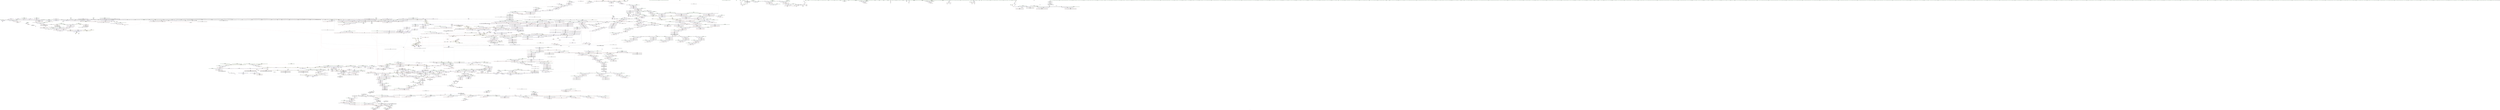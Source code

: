 digraph "SVFG" {
	label="SVFG";

	Node0x563e48a42b50 [shape=record,color=grey,label="{NodeID: 0\nNullPtr}"];
	Node0x563e48a42b50 -> Node0x563e49097090[style=solid];
	Node0x563e48a42b50 -> Node0x563e49097190[style=solid];
	Node0x563e48a42b50 -> Node0x563e49097260[style=solid];
	Node0x563e48a42b50 -> Node0x563e49097330[style=solid];
	Node0x563e48a42b50 -> Node0x563e49097400[style=solid];
	Node0x563e48a42b50 -> Node0x563e490974d0[style=solid];
	Node0x563e48a42b50 -> Node0x563e490975a0[style=solid];
	Node0x563e48a42b50 -> Node0x563e49097670[style=solid];
	Node0x563e48a42b50 -> Node0x563e49097740[style=solid];
	Node0x563e48a42b50 -> Node0x563e49097810[style=solid];
	Node0x563e48a42b50 -> Node0x563e490978e0[style=solid];
	Node0x563e48a42b50 -> Node0x563e490979b0[style=solid];
	Node0x563e48a42b50 -> Node0x563e49097a80[style=solid];
	Node0x563e48a42b50 -> Node0x563e49097b50[style=solid];
	Node0x563e48a42b50 -> Node0x563e49097c20[style=solid];
	Node0x563e48a42b50 -> Node0x563e49097cf0[style=solid];
	Node0x563e48a42b50 -> Node0x563e49097dc0[style=solid];
	Node0x563e48a42b50 -> Node0x563e49097e90[style=solid];
	Node0x563e48a42b50 -> Node0x563e49097f60[style=solid];
	Node0x563e48a42b50 -> Node0x563e49098030[style=solid];
	Node0x563e48a42b50 -> Node0x563e49098100[style=solid];
	Node0x563e48a42b50 -> Node0x563e490981d0[style=solid];
	Node0x563e48a42b50 -> Node0x563e490982a0[style=solid];
	Node0x563e48a42b50 -> Node0x563e49098370[style=solid];
	Node0x563e48a42b50 -> Node0x563e49098440[style=solid];
	Node0x563e48a42b50 -> Node0x563e49098510[style=solid];
	Node0x563e48a42b50 -> Node0x563e490985e0[style=solid];
	Node0x563e48a42b50 -> Node0x563e490986b0[style=solid];
	Node0x563e48a42b50 -> Node0x563e49098780[style=solid];
	Node0x563e48a42b50 -> Node0x563e49098850[style=solid];
	Node0x563e48a42b50 -> Node0x563e49098920[style=solid];
	Node0x563e48a42b50 -> Node0x563e490989f0[style=solid];
	Node0x563e48a42b50 -> Node0x563e49098ac0[style=solid];
	Node0x563e48a42b50 -> Node0x563e49098b90[style=solid];
	Node0x563e48a42b50 -> Node0x563e49098c60[style=solid];
	Node0x563e48a42b50 -> Node0x563e49098d30[style=solid];
	Node0x563e48a42b50 -> Node0x563e49098e00[style=solid];
	Node0x563e48a42b50 -> Node0x563e49098ed0[style=solid];
	Node0x563e48a42b50 -> Node0x563e49098fa0[style=solid];
	Node0x563e48a42b50 -> Node0x563e49099070[style=solid];
	Node0x563e48a42b50 -> Node0x563e49099140[style=solid];
	Node0x563e48a42b50 -> Node0x563e49099210[style=solid];
	Node0x563e48a42b50 -> Node0x563e490992e0[style=solid];
	Node0x563e48a42b50 -> Node0x563e490993b0[style=solid];
	Node0x563e48a42b50 -> Node0x563e49099480[style=solid];
	Node0x563e48a42b50 -> Node0x563e49099550[style=solid];
	Node0x563e48a42b50 -> Node0x563e49099620[style=solid];
	Node0x563e48a42b50 -> Node0x563e490996f0[style=solid];
	Node0x563e48a42b50 -> Node0x563e490997c0[style=solid];
	Node0x563e48a42b50 -> Node0x563e49099890[style=solid];
	Node0x563e48a42b50 -> Node0x563e49099960[style=solid];
	Node0x563e48a42b50 -> Node0x563e49099a30[style=solid];
	Node0x563e48a42b50 -> Node0x563e49099b00[style=solid];
	Node0x563e48a42b50 -> Node0x563e49099bd0[style=solid];
	Node0x563e48a42b50 -> Node0x563e49099ca0[style=solid];
	Node0x563e48a42b50 -> Node0x563e49099d70[style=solid];
	Node0x563e48a42b50 -> Node0x563e49099e40[style=solid];
	Node0x563e48a42b50 -> Node0x563e49099f10[style=solid];
	Node0x563e48a42b50 -> Node0x563e49099fe0[style=solid];
	Node0x563e48a42b50 -> Node0x563e4909a0b0[style=solid];
	Node0x563e48a42b50 -> Node0x563e4909a180[style=solid];
	Node0x563e48a42b50 -> Node0x563e4909a250[style=solid];
	Node0x563e48a42b50 -> Node0x563e490d3740[style=solid];
	Node0x563e48a42b50 -> Node0x563e490d69d0[style=solid];
	Node0x563e48a42b50 -> Node0x563e490d9820[style=solid];
	Node0x563e48a42b50 -> Node0x563e49112200[style=solid];
	Node0x563e48a42b50 -> Node0x563e49112380[style=solid];
	Node0x563e48a42b50 -> Node0x563e49112680[style=solid];
	Node0x563e48a42b50 -> Node0x563e49112b00[style=solid];
	Node0x563e48a42b50 -> Node0x563e49113400[style=solid];
	Node0x563e48a42b50 -> Node0x563e49113700[style=solid];
	Node0x563e48a42b50 -> Node0x563e49113b80[style=solid];
	Node0x563e48a42b50:s64 -> Node0x563e49276bc0[style=solid,color=red];
	Node0x563e49099bd0 [shape=record,color=black,label="{NodeID: 443\n2116\<--3\n\<--dummyVal\n_ZNSt8_Rb_treeINSt7__cxx1112basic_stringIcSt11char_traitsIcESaIcEEES5_St9_IdentityIS5_ESt4lessIS5_ESaIS5_EE17_M_construct_nodeIJS5_EEEvPSt13_Rb_tree_nodeIS5_EDpOT_\n}"];
	Node0x563e49099bd0 -> Node0x563e490df800[style=solid];
	Node0x563e49262710 [shape=record,color=black,label="{NodeID: 3100\n226 = PHI(389, )\n}"];
	Node0x563e49262710 -> Node0x563e490d4af0[style=solid];
	Node0x563e490a9040 [shape=record,color=red,label="{NodeID: 886\n868\<--863\n\<--__p.addr\n_ZN9__gnu_cxx13new_allocatorISt13_Rb_tree_nodeINSt7__cxx1112basic_stringIcSt11char_traitsIcESaIcEEEEE7destroyIS7_EEvPT_\n}"];
	Node0x563e4919f6a0 [shape=record,color=yellow,style=double,label="{NodeID: 2436\n590V_1 = ENCHI(MR_590V_0)\npts\{4500000 22600000 \}\nFun[_ZNKSt23_Rb_tree_const_iteratorINSt7__cxx1112basic_stringIcSt11char_traitsIcESaIcEEEEeqERKS6_]}"];
	Node0x563e4919f6a0 -> Node0x563e490d2500[style=dashed];
	Node0x563e490df250 [shape=record,color=blue,label="{NodeID: 1329\n2050\<--2047\n__arg.addr\<--__arg\n_ZNKSt8_Rb_treeINSt7__cxx1112basic_stringIcSt11char_traitsIcESaIcEEES5_St9_IdentityIS5_ESt4lessIS5_ESaIS5_EE11_Alloc_nodeclIS5_EEPSt13_Rb_tree_nodeIS5_EOT_\n}"];
	Node0x563e490df250 -> Node0x563e490d07c0[style=dashed];
	Node0x563e49091fd0 [shape=record,color=green,label="{NodeID: 222\n1221\<--1222\n__z\<--__z_field_insensitive\n_ZNSt8_Rb_treeINSt7__cxx1112basic_stringIcSt11char_traitsIcESaIcEEES5_St9_IdentityIS5_ESt4lessIS5_ESaIS5_EE10_M_insert_IRKS5_NSB_11_Alloc_nodeEEESt17_Rb_tree_iteratorIS5_EPSt18_Rb_tree_node_baseSJ_OT_RT0_\n}"];
	Node0x563e49091fd0 -> Node0x563e490cb0d0[style=solid];
	Node0x563e49091fd0 -> Node0x563e490cb1a0[style=solid];
	Node0x563e49091fd0 -> Node0x563e490da1e0[style=solid];
	Node0x563e490b5640 [shape=record,color=purple,label="{NodeID: 665\n454\<--453\n_M_t\<--this1\n_ZNKSt3setINSt7__cxx1112basic_stringIcSt11char_traitsIcESaIcEEESt4lessIS5_ESaIS5_EE5countERKS5_\n|{<s0>43}}"];
	Node0x563e490b5640:s0 -> Node0x563e49277900[style=solid,color=red];
	Node0x563e49275070 [shape=record,color=black,label="{NodeID: 3322\n860 = PHI(833, )\n1st arg _ZN9__gnu_cxx13new_allocatorISt13_Rb_tree_nodeINSt7__cxx1112basic_stringIcSt11char_traitsIcESaIcEEEEE7destroyIS7_EEvPT_ }"];
	Node0x563e49275070 -> Node0x563e490d7ef0[style=solid];
	Node0x563e490d3ec0 [shape=record,color=blue,label="{NodeID: 1108\n59\<--137\nehselector.slot\<--\nmain\n}"];
	Node0x563e490d3ec0 -> Node0x563e490a5900[style=dashed];
	Node0x563e48a42be0 [shape=record,color=green,label="{NodeID: 1\n7\<--1\n__dso_handle\<--dummyObj\nGlob }"];
	Node0x563e49099ca0 [shape=record,color=black,label="{NodeID: 444\n2118\<--3\n\<--dummyVal\n_ZNSt8_Rb_treeINSt7__cxx1112basic_stringIcSt11char_traitsIcESaIcEEES5_St9_IdentityIS5_ESt4lessIS5_ESaIS5_EE17_M_construct_nodeIJS5_EEEvPSt13_Rb_tree_nodeIS5_EDpOT_\n}"];
	Node0x563e49099ca0 -> Node0x563e490df8d0[style=solid];
	Node0x563e492628b0 [shape=record,color=black,label="{NodeID: 3101\n232 = PHI(423, )\n}"];
	Node0x563e492628b0 -> Node0x563e490d4bc0[style=solid];
	Node0x563e490a9110 [shape=record,color=red,label="{NodeID: 887\n876\<--873\nthis1\<--this.addr\n_ZN9__gnu_cxx16__aligned_membufINSt7__cxx1112basic_stringIcSt11char_traitsIcESaIcEEEE6_M_ptrEv\n|{<s0>82}}"];
	Node0x563e490a9110:s0 -> Node0x563e49277e50[style=solid,color=red];
	Node0x563e490df320 [shape=record,color=blue,label="{NodeID: 1330\n2066\<--2064\nthis.addr\<--this\n_ZNSt8_Rb_treeINSt7__cxx1112basic_stringIcSt11char_traitsIcESaIcEEES5_St9_IdentityIS5_ESt4lessIS5_ESaIS5_EE14_M_create_nodeIJS5_EEEPSt13_Rb_tree_nodeIS5_EDpOT_\n}"];
	Node0x563e490df320 -> Node0x563e490d0960[style=dashed];
	Node0x563e490920a0 [shape=record,color=green,label="{NodeID: 223\n1253\<--1254\n_ZNKSt8_Rb_treeINSt7__cxx1112basic_stringIcSt11char_traitsIcESaIcEEES5_St9_IdentityIS5_ESt4lessIS5_ESaIS5_EE11_Alloc_nodeclIRKS5_EEPSt13_Rb_tree_nodeIS5_EOT_\<--_ZNKSt8_Rb_treeINSt7__cxx1112basic_stringIcSt11char_traitsIcESaIcEEES5_St9_IdentityIS5_ESt4lessIS5_ESaIS5_EE11_Alloc_nodeclIRKS5_EEPSt13_Rb_tree_nodeIS5_EOT__field_insensitive\n}"];
	Node0x563e490b5710 [shape=record,color=purple,label="{NodeID: 666\n461\<--453\n_M_t3\<--this1\n_ZNKSt3setINSt7__cxx1112basic_stringIcSt11char_traitsIcESaIcEEESt4lessIS5_ESaIS5_EE5countERKS5_\n|{<s0>44}}"];
	Node0x563e490b5710:s0 -> Node0x563e492766b0[style=solid,color=red];
	Node0x563e492751b0 [shape=record,color=black,label="{NodeID: 3323\n1939 = PHI(364, )\n0th arg _ZSt4moveIRNSt7__cxx1112basic_stringIcSt11char_traitsIcESaIcEEEEONSt16remove_referenceIT_E4typeEOS8_ }"];
	Node0x563e492751b0 -> Node0x563e490de550[style=solid];
	Node0x563e490d3f90 [shape=record,color=blue,label="{NodeID: 1109\n57\<--141\nexn.slot\<--\nmain\n}"];
	Node0x563e490d3f90 -> Node0x563e490a5830[style=dashed];
	Node0x563e49033570 [shape=record,color=green,label="{NodeID: 2\n8\<--1\n_ZSt3cin\<--dummyObj\nGlob }"];
	Node0x563e49099d70 [shape=record,color=black,label="{NodeID: 445\n2127\<--3\n\<--dummyVal\n_ZNSt8_Rb_treeINSt7__cxx1112basic_stringIcSt11char_traitsIcESaIcEEES5_St9_IdentityIS5_ESt4lessIS5_ESaIS5_EE17_M_construct_nodeIJS5_EEEvPSt13_Rb_tree_nodeIS5_EDpOT_\n}"];
	Node0x563e492629f0 [shape=record,color=black,label="{NodeID: 3102\n237 = PHI(406, )\n}"];
	Node0x563e490a91e0 [shape=record,color=red,label="{NodeID: 888\n887\<--884\nthis1\<--this.addr\n_ZN9__gnu_cxx16__aligned_membufINSt7__cxx1112basic_stringIcSt11char_traitsIcESaIcEEEE7_M_addrEv\n}"];
	Node0x563e490a91e0 -> Node0x563e490b71e0[style=solid];
	Node0x563e490df3f0 [shape=record,color=blue,label="{NodeID: 1331\n2068\<--2065\n__args.addr\<--__args\n_ZNSt8_Rb_treeINSt7__cxx1112basic_stringIcSt11char_traitsIcESaIcEEES5_St9_IdentityIS5_ESt4lessIS5_ESaIS5_EE14_M_create_nodeIJS5_EEEPSt13_Rb_tree_nodeIS5_EDpOT_\n}"];
	Node0x563e490df3f0 -> Node0x563e490d0a30[style=dashed];
	Node0x563e490921a0 [shape=record,color=green,label="{NodeID: 224\n1267\<--1268\n_ZSt29_Rb_tree_insert_and_rebalancebPSt18_Rb_tree_node_baseS0_RS_\<--_ZSt29_Rb_tree_insert_and_rebalancebPSt18_Rb_tree_node_baseS0_RS__field_insensitive\n}"];
	Node0x563e490b57e0 [shape=record,color=purple,label="{NodeID: 667\n478\<--477\n_M_node\<--this1\n_ZNKSt23_Rb_tree_const_iteratorINSt7__cxx1112basic_stringIcSt11char_traitsIcESaIcEEEEdeEv\n}"];
	Node0x563e490b57e0 -> Node0x563e490a6fc0[style=solid];
	Node0x563e492752f0 [shape=record,color=black,label="{NodeID: 3324\n1612 = PHI(1599, )\n0th arg _ZNSt8_Rb_treeINSt7__cxx1112basic_stringIcSt11char_traitsIcESaIcEEES5_St9_IdentityIS5_ESt4lessIS5_ESaIS5_EE14_M_create_nodeIJRKS5_EEEPSt13_Rb_tree_nodeIS5_EDpOT_ }"];
	Node0x563e492752f0 -> Node0x563e490dc740[style=solid];
	Node0x563e490d4060 [shape=record,color=blue,label="{NodeID: 1110\n59\<--143\nehselector.slot\<--\nmain\n}"];
	Node0x563e490d4060 -> Node0x563e490a5900[style=dashed];
	Node0x563e4903c840 [shape=record,color=green,label="{NodeID: 3\n9\<--1\n.str\<--dummyObj\nGlob }"];
	Node0x563e49099e40 [shape=record,color=black,label="{NodeID: 446\n2128\<--3\n\<--dummyVal\n_ZNSt8_Rb_treeINSt7__cxx1112basic_stringIcSt11char_traitsIcESaIcEEES5_St9_IdentityIS5_ESt4lessIS5_ESaIS5_EE17_M_construct_nodeIJS5_EEEvPSt13_Rb_tree_nodeIS5_EDpOT_\n}"];
	Node0x563e49099e40 -> Node0x563e490df9a0[style=solid];
	Node0x563e49262b00 [shape=record,color=black,label="{NodeID: 3103\n241 = PHI(472, )\n|{<s0>28}}"];
	Node0x563e49262b00:s0 -> Node0x563e492708f0[style=solid,color=red];
	Node0x563e490a92b0 [shape=record,color=red,label="{NodeID: 889\n904\<--895\n\<--__a.addr\n_ZNSt16allocator_traitsISaISt13_Rb_tree_nodeINSt7__cxx1112basic_stringIcSt11char_traitsIcESaIcEEEEEE10deallocateERS8_PS7_m\n}"];
	Node0x563e490a92b0 -> Node0x563e490ad140[style=solid];
	Node0x563e490df4c0 [shape=record,color=blue,label="{NodeID: 1332\n2070\<--2075\n__tmp\<--call\n_ZNSt8_Rb_treeINSt7__cxx1112basic_stringIcSt11char_traitsIcESaIcEEES5_St9_IdentityIS5_ESt4lessIS5_ESaIS5_EE14_M_create_nodeIJS5_EEEPSt13_Rb_tree_nodeIS5_EDpOT_\n}"];
	Node0x563e490df4c0 -> Node0x563e490d0b00[style=dashed];
	Node0x563e490df4c0 -> Node0x563e490d0bd0[style=dashed];
	Node0x563e490922a0 [shape=record,color=green,label="{NodeID: 225\n1285\<--1286\n__t.addr\<--__t.addr_field_insensitive\n_ZSt7forwardIRKNSt7__cxx1112basic_stringIcSt11char_traitsIcESaIcEEEEOT_RNSt16remove_referenceIS8_E4typeE\n}"];
	Node0x563e490922a0 -> Node0x563e490cb410[style=solid];
	Node0x563e490922a0 -> Node0x563e490da5f0[style=solid];
	Node0x563e490b58b0 [shape=record,color=purple,label="{NodeID: 668\n517\<--494\ncoerce.dive\<--retval\n_ZNSt23_Rb_tree_const_iteratorINSt7__cxx1112basic_stringIcSt11char_traitsIcESaIcEEEEppEi\n}"];
	Node0x563e490b58b0 -> Node0x563e490a7230[style=solid];
	Node0x563e49275430 [shape=record,color=black,label="{NodeID: 3325\n1613 = PHI(1601, )\n1st arg _ZNSt8_Rb_treeINSt7__cxx1112basic_stringIcSt11char_traitsIcESaIcEEES5_St9_IdentityIS5_ESt4lessIS5_ESaIS5_EE14_M_create_nodeIJRKS5_EEEPSt13_Rb_tree_nodeIS5_EDpOT_ }"];
	Node0x563e49275430 -> Node0x563e490dc810[style=solid];
	Node0x563e490d4130 [shape=record,color=blue,label="{NodeID: 1111\n67\<--86\ni12\<--\nmain\n}"];
	Node0x563e490d4130 -> Node0x563e490a5b70[style=dashed];
	Node0x563e490d4130 -> Node0x563e490a5c40[style=dashed];
	Node0x563e490d4130 -> Node0x563e490d4a20[style=dashed];
	Node0x563e490d4130 -> Node0x563e49173db0[style=dashed];
	Node0x563e4905f700 [shape=record,color=green,label="{NodeID: 4\n12\<--1\n\<--dummyObj\nCan only get source location for instruction, argument, global var or function.}"];
	Node0x563e49099f10 [shape=record,color=black,label="{NodeID: 447\n2130\<--3\n\<--dummyVal\n_ZNSt8_Rb_treeINSt7__cxx1112basic_stringIcSt11char_traitsIcESaIcEEES5_St9_IdentityIS5_ESt4lessIS5_ESaIS5_EE17_M_construct_nodeIJS5_EEEvPSt13_Rb_tree_nodeIS5_EDpOT_\n}"];
	Node0x563e49099f10 -> Node0x563e490dfa70[style=solid];
	Node0x563e49262c70 [shape=record,color=black,label="{NodeID: 3104\n244 = PHI(440, )\n}"];
	Node0x563e49262c70 -> Node0x563e49113880[style=solid];
	Node0x563e490a9380 [shape=record,color=red,label="{NodeID: 890\n906\<--897\n\<--__p.addr\n_ZNSt16allocator_traitsISaISt13_Rb_tree_nodeINSt7__cxx1112basic_stringIcSt11char_traitsIcESaIcEEEEEE10deallocateERS8_PS7_m\n|{<s0>83}}"];
	Node0x563e490a9380:s0 -> Node0x563e4926c770[style=solid,color=red];
	Node0x563e490df590 [shape=record,color=blue,label="{NodeID: 1333\n2089\<--2086\nthis.addr\<--this\n_ZNSt8_Rb_treeINSt7__cxx1112basic_stringIcSt11char_traitsIcESaIcEEES5_St9_IdentityIS5_ESt4lessIS5_ESaIS5_EE17_M_construct_nodeIJS5_EEEvPSt13_Rb_tree_nodeIS5_EDpOT_\n}"];
	Node0x563e490df590 -> Node0x563e490d0ca0[style=dashed];
	Node0x563e49092370 [shape=record,color=green,label="{NodeID: 226\n1294\<--1295\nthis.addr\<--this.addr_field_insensitive\n_ZNSt4pairISt17_Rb_tree_iteratorINSt7__cxx1112basic_stringIcSt11char_traitsIcESaIcEEEEbEC2IS7_bLb1EEEOT_OT0_\n}"];
	Node0x563e49092370 -> Node0x563e490cb4e0[style=solid];
	Node0x563e49092370 -> Node0x563e490da6c0[style=solid];
	Node0x563e490b5980 [shape=record,color=purple,label="{NodeID: 669\n510\<--502\n_M_node\<--this1\n_ZNSt23_Rb_tree_const_iteratorINSt7__cxx1112basic_stringIcSt11char_traitsIcESaIcEEEEppEi\n}"];
	Node0x563e490b5980 -> Node0x563e490a7160[style=solid];
	Node0x563e49275570 [shape=record,color=black,label="{NodeID: 3326\n1186 = PHI(965, 1883, )\n0th arg _ZNSt8_Rb_treeINSt7__cxx1112basic_stringIcSt11char_traitsIcESaIcEEES5_St9_IdentityIS5_ESt4lessIS5_ESaIS5_EE11_Alloc_nodeC2ERSB_ }"];
	Node0x563e49275570 -> Node0x563e490d9a90[style=solid];
	Node0x563e490d4200 [shape=record,color=blue,label="{NodeID: 1112\n157\<--158\n\<--\nmain\n}"];
	Node0x563e490d4200 -> Node0x563e490d4200[style=dashed];
	Node0x563e490d4200 -> Node0x563e491765b0[style=dashed];
	Node0x563e4905fa40 [shape=record,color=green,label="{NodeID: 5\n86\<--1\n\<--dummyObj\nCan only get source location for instruction, argument, global var or function.|{<s0>29}}"];
	Node0x563e4905fa40:s0 -> Node0x563e49278e60[style=solid,color=red];
	Node0x563e49099fe0 [shape=record,color=black,label="{NodeID: 448\n2137\<--3\nlpad.val\<--dummyVal\n_ZNSt8_Rb_treeINSt7__cxx1112basic_stringIcSt11char_traitsIcESaIcEEES5_St9_IdentityIS5_ESt4lessIS5_ESaIS5_EE17_M_construct_nodeIJS5_EEEvPSt13_Rb_tree_nodeIS5_EDpOT_\n}"];
	Node0x563e49262db0 [shape=record,color=black,label="{NodeID: 3105\n254 = PHI(491, )\n}"];
	Node0x563e49262db0 -> Node0x563e490d4d60[style=solid];
	Node0x563e490a9450 [shape=record,color=red,label="{NodeID: 891\n907\<--899\n\<--__n.addr\n_ZNSt16allocator_traitsISaISt13_Rb_tree_nodeINSt7__cxx1112basic_stringIcSt11char_traitsIcESaIcEEEEEE10deallocateERS8_PS7_m\n|{<s0>83}}"];
	Node0x563e490a9450:s0 -> Node0x563e4926c880[style=solid,color=red];
	Node0x563e490df660 [shape=record,color=blue,label="{NodeID: 1334\n2091\<--2087\n__node.addr\<--__node\n_ZNSt8_Rb_treeINSt7__cxx1112basic_stringIcSt11char_traitsIcESaIcEEES5_St9_IdentityIS5_ESt4lessIS5_ESaIS5_EE17_M_construct_nodeIJS5_EEEvPSt13_Rb_tree_nodeIS5_EDpOT_\n}"];
	Node0x563e490df660 -> Node0x563e490d0d70[style=dashed];
	Node0x563e490df660 -> Node0x563e490d0e40[style=dashed];
	Node0x563e490df660 -> Node0x563e490d0f10[style=dashed];
	Node0x563e490df660 -> Node0x563e490d0fe0[style=dashed];
	Node0x563e49092440 [shape=record,color=green,label="{NodeID: 227\n1296\<--1297\n__x.addr\<--__x.addr_field_insensitive\n_ZNSt4pairISt17_Rb_tree_iteratorINSt7__cxx1112basic_stringIcSt11char_traitsIcESaIcEEEEbEC2IS7_bLb1EEEOT_OT0_\n}"];
	Node0x563e49092440 -> Node0x563e490cb5b0[style=solid];
	Node0x563e49092440 -> Node0x563e490da790[style=solid];
	Node0x563e490b5a50 [shape=record,color=purple,label="{NodeID: 670\n515\<--502\n_M_node2\<--this1\n_ZNSt23_Rb_tree_const_iteratorINSt7__cxx1112basic_stringIcSt11char_traitsIcESaIcEEEEppEi\n}"];
	Node0x563e490b5a50 -> Node0x563e490d61b0[style=solid];
	Node0x563e49275780 [shape=record,color=black,label="{NodeID: 3327\n1187 = PHI(977, 1895, )\n1st arg _ZNSt8_Rb_treeINSt7__cxx1112basic_stringIcSt11char_traitsIcESaIcEEES5_St9_IdentityIS5_ESt4lessIS5_ESaIS5_EE11_Alloc_nodeC2ERSB_ }"];
	Node0x563e49275780 -> Node0x563e490d9b60[style=solid];
	Node0x563e490d42d0 [shape=record,color=blue,label="{NodeID: 1113\n160\<--161\n\<--\nmain\n}"];
	Node0x563e490d42d0 -> Node0x563e490d42d0[style=dashed];
	Node0x563e490d42d0 -> Node0x563e49176ab0[style=dashed];
	Node0x563e4905fb00 [shape=record,color=green,label="{NodeID: 6\n91\<--1\n\<--dummyObj\nCan only get source location for instruction, argument, global var or function.}"];
	Node0x563e4909a0b0 [shape=record,color=black,label="{NodeID: 449\n2138\<--3\nlpad.val8\<--dummyVal\n_ZNSt8_Rb_treeINSt7__cxx1112basic_stringIcSt11char_traitsIcESaIcEEES5_St9_IdentityIS5_ESt4lessIS5_ESaIS5_EE17_M_construct_nodeIJS5_EEEvPSt13_Rb_tree_nodeIS5_EDpOT_\n}"];
	Node0x563e49262ef0 [shape=record,color=black,label="{NodeID: 3106\n1007 = PHI(1199, )\n}"];
	Node0x563e49262ef0 -> Node0x563e490d8b20[style=solid];
	Node0x563e490a9520 [shape=record,color=red,label="{NodeID: 892\n925\<--916\nthis1\<--this.addr\n_ZN9__gnu_cxx13new_allocatorISt13_Rb_tree_nodeINSt7__cxx1112basic_stringIcSt11char_traitsIcESaIcEEEEE10deallocateEPS8_m\n}"];
	Node0x563e4919fca0 [shape=record,color=yellow,style=double,label="{NodeID: 2442\n235V_1 = ENCHI(MR_235V_0)\npts\{3180000 3590000 \}\nFun[_ZNSt23_Rb_tree_const_iteratorINSt7__cxx1112basic_stringIcSt11char_traitsIcESaIcEEEEC2ERKSt17_Rb_tree_iteratorIS5_E]}"];
	Node0x563e4919fca0 -> Node0x563e490cf100[style=dashed];
	Node0x563e490df730 [shape=record,color=blue,label="{NodeID: 1335\n2093\<--2088\n__args.addr\<--__args\n_ZNSt8_Rb_treeINSt7__cxx1112basic_stringIcSt11char_traitsIcESaIcEEES5_St9_IdentityIS5_ESt4lessIS5_ESaIS5_EE17_M_construct_nodeIJS5_EEEvPSt13_Rb_tree_nodeIS5_EDpOT_\n}"];
	Node0x563e490df730 -> Node0x563e490d10b0[style=dashed];
	Node0x563e49092510 [shape=record,color=green,label="{NodeID: 228\n1298\<--1299\n__y.addr\<--__y.addr_field_insensitive\n_ZNSt4pairISt17_Rb_tree_iteratorINSt7__cxx1112basic_stringIcSt11char_traitsIcESaIcEEEEbEC2IS7_bLb1EEEOT_OT0_\n}"];
	Node0x563e49092510 -> Node0x563e490cb680[style=solid];
	Node0x563e49092510 -> Node0x563e490da860[style=solid];
	Node0x563e490b5b20 [shape=record,color=purple,label="{NodeID: 671\n2427\<--503\noffset_0\<--\n}"];
	Node0x563e490b5b20 -> Node0x563e490d60e0[style=solid];
	Node0x563e49275900 [shape=record,color=black,label="{NodeID: 3328\n546 = PHI(540, )\n0th arg _ZNSt8_Rb_treeINSt7__cxx1112basic_stringIcSt11char_traitsIcESaIcEEES5_St9_IdentityIS5_ESt4lessIS5_ESaIS5_EE13_Rb_tree_implIS9_Lb1EEC2Ev }"];
	Node0x563e49275900 -> Node0x563e490d6420[style=solid];
	Node0x563e490d43a0 [shape=record,color=blue,label="{NodeID: 1114\n73\<--91\nj\<--\nmain\n}"];
	Node0x563e490d43a0 -> Node0x563e490a5d10[style=dashed];
	Node0x563e490d43a0 -> Node0x563e490a5de0[style=dashed];
	Node0x563e490d43a0 -> Node0x563e490a5eb0[style=dashed];
	Node0x563e490d43a0 -> Node0x563e490a5f80[style=dashed];
	Node0x563e490d43a0 -> Node0x563e490d43a0[style=dashed];
	Node0x563e490d43a0 -> Node0x563e490d4950[style=dashed];
	Node0x563e490d43a0 -> Node0x563e491742b0[style=dashed];
	Node0x563e4905fbc0 [shape=record,color=green,label="{NodeID: 7\n180\<--1\n\<--dummyObj\nCan only get source location for instruction, argument, global var or function.}"];
	Node0x563e4909a180 [shape=record,color=black,label="{NodeID: 450\n2140\<--3\n\<--dummyVal\n_ZNSt8_Rb_treeINSt7__cxx1112basic_stringIcSt11char_traitsIcESaIcEEES5_St9_IdentityIS5_ESt4lessIS5_ESaIS5_EE17_M_construct_nodeIJS5_EEEvPSt13_Rb_tree_nodeIS5_EDpOT_\n}"];
	Node0x563e49263030 [shape=record,color=black,label="{NodeID: 3107\n692 = PHI(736, )\n|{<s0>66}}"];
	Node0x563e49263030:s0 -> Node0x563e492743b0[style=solid,color=red];
	Node0x563e490a95f0 [shape=record,color=red,label="{NodeID: 893\n926\<--918\n\<--__p.addr\n_ZN9__gnu_cxx13new_allocatorISt13_Rb_tree_nodeINSt7__cxx1112basic_stringIcSt11char_traitsIcESaIcEEEEE10deallocateEPS8_m\n}"];
	Node0x563e490a95f0 -> Node0x563e490ad210[style=solid];
	Node0x563e490df800 [shape=record,color=blue,label="{NodeID: 1336\n2095\<--2116\nexn.slot\<--\n_ZNSt8_Rb_treeINSt7__cxx1112basic_stringIcSt11char_traitsIcESaIcEEES5_St9_IdentityIS5_ESt4lessIS5_ESaIS5_EE17_M_construct_nodeIJS5_EEEvPSt13_Rb_tree_nodeIS5_EDpOT_\n}"];
	Node0x563e490df800 -> Node0x563e490d1180[style=dashed];
	Node0x563e490df800 -> Node0x563e490df9a0[style=dashed];
	Node0x563e4909ab80 [shape=record,color=green,label="{NodeID: 229\n1308\<--1309\n_ZSt7forwardISt17_Rb_tree_iteratorINSt7__cxx1112basic_stringIcSt11char_traitsIcESaIcEEEEEOT_RNSt16remove_referenceIS8_E4typeE\<--_ZSt7forwardISt17_Rb_tree_iteratorINSt7__cxx1112basic_stringIcSt11char_traitsIcESaIcEEEEEOT_RNSt16remove_referenceIS8_E4typeE_field_insensitive\n}"];
	Node0x563e490b5bf0 [shape=record,color=purple,label="{NodeID: 672\n2428\<--504\noffset_0\<--\n}"];
	Node0x563e490b5bf0 -> Node0x563e490d32d0[style=solid];
	Node0x563e49275a10 [shape=record,color=black,label="{NodeID: 3329\n2401 = PHI(2354, )\n0th arg _ZNSt8_Rb_treeINSt7__cxx1112basic_stringIcSt11char_traitsIcESaIcEEES5_St9_IdentityIS5_ESt4lessIS5_ESaIS5_EE7_S_leftEPKSt18_Rb_tree_node_base }"];
	Node0x563e49275a10 -> Node0x563e490e1200[style=solid];
	Node0x563e490d4470 [shape=record,color=blue,label="{NodeID: 1115\n192\<--193\n\<--\nmain\n}"];
	Node0x563e490d4470 -> Node0x563e4917a1e0[style=dashed];
	Node0x563e49060430 [shape=record,color=green,label="{NodeID: 8\n185\<--1\n\<--dummyObj\nCan only get source location for instruction, argument, global var or function.}"];
	Node0x563e4909a250 [shape=record,color=black,label="{NodeID: 451\n2141\<--3\n\<--dummyVal\n_ZNSt8_Rb_treeINSt7__cxx1112basic_stringIcSt11char_traitsIcESaIcEEES5_St9_IdentityIS5_ESt4lessIS5_ESaIS5_EE17_M_construct_nodeIJS5_EEEvPSt13_Rb_tree_nodeIS5_EDpOT_\n|{<s0>192}}"];
	Node0x563e4909a250:s0 -> Node0x563e49277f60[style=solid,color=red];
	Node0x563e49263170 [shape=record,color=black,label="{NodeID: 3108\n698 = PHI(746, )\n}"];
	Node0x563e49263170 -> Node0x563e490d7120[style=solid];
	Node0x563e490a96c0 [shape=record,color=red,label="{NodeID: 894\n939\<--936\nthis1\<--this.addr\n_ZNSaISt13_Rb_tree_nodeINSt7__cxx1112basic_stringIcSt11char_traitsIcESaIcEEEEED2Ev\n}"];
	Node0x563e490a96c0 -> Node0x563e490ad2e0[style=solid];
	Node0x563e4919fec0 [shape=record,color=yellow,style=double,label="{NodeID: 2444\n30V_1 = ENCHI(MR_30V_0)\npts\{520002 \}\nFun[_ZNKSt3setINSt7__cxx1112basic_stringIcSt11char_traitsIcESaIcEEESt4lessIS5_ESaIS5_EE5beginEv]|{<s0>41}}"];
	Node0x563e4919fec0:s0 -> Node0x563e491954d0[style=dashed,color=red];
	Node0x563e490df8d0 [shape=record,color=blue,label="{NodeID: 1337\n2097\<--2118\nehselector.slot\<--\n_ZNSt8_Rb_treeINSt7__cxx1112basic_stringIcSt11char_traitsIcESaIcEEES5_St9_IdentityIS5_ESt4lessIS5_ESaIS5_EE17_M_construct_nodeIJS5_EEEvPSt13_Rb_tree_nodeIS5_EDpOT_\n}"];
	Node0x563e490df8d0 -> Node0x563e490dfa70[style=dashed];
	Node0x563e4909ac80 [shape=record,color=green,label="{NodeID: 230\n1316\<--1317\n_ZSt7forwardIbEOT_RNSt16remove_referenceIS0_E4typeE\<--_ZSt7forwardIbEOT_RNSt16remove_referenceIS0_E4typeE_field_insensitive\n}"];
	Node0x563e490b5cc0 [shape=record,color=purple,label="{NodeID: 673\n529\<--528\n_M_t\<--this1\n_ZNSt3setINSt7__cxx1112basic_stringIcSt11char_traitsIcESaIcEEESt4lessIS5_ESaIS5_EED2Ev\n|{<s0>50}}"];
	Node0x563e490b5cc0:s0 -> Node0x563e49274cb0[style=solid,color=red];
	Node0x563e49275b20 [shape=record,color=black,label="{NodeID: 3330\n1477 = PHI(1066, )\n0th arg _ZNSt4pairIPSt18_Rb_tree_node_baseS1_EC2IRS1_Lb1EEEOT_RKS1_ }"];
	Node0x563e49275b20 -> Node0x563e490dba40[style=solid];
	Node0x563e490d4540 [shape=record,color=blue,label="{NodeID: 1116\n195\<--196\n\<--\nmain\n}"];
	Node0x563e490d4540 -> Node0x563e4917a6e0[style=dashed];
	Node0x563e490604f0 [shape=record,color=green,label="{NodeID: 9\n506\<--1\n\<--dummyObj\nCan only get source location for instruction, argument, global var or function.}"];
	Node0x563e4909a320 [shape=record,color=black,label="{NodeID: 452\n24\<--25\n\<--_ZNSt8ios_base4InitD1Ev\nCan only get source location for instruction, argument, global var or function.}"];
	Node0x563e492632b0 [shape=record,color=black,label="{NodeID: 3109\n365 = PHI(1938, )\n|{<s0>39}}"];
	Node0x563e492632b0:s0 -> Node0x563e492738b0[style=solid,color=red];
	Node0x563e490a9790 [shape=record,color=red,label="{NodeID: 895\n950\<--947\nthis1\<--this.addr\n_ZN9__gnu_cxx13new_allocatorISt13_Rb_tree_nodeINSt7__cxx1112basic_stringIcSt11char_traitsIcESaIcEEEEED2Ev\n}"];
	Node0x563e490df9a0 [shape=record,color=blue,label="{NodeID: 1338\n2095\<--2128\nexn.slot\<--\n_ZNSt8_Rb_treeINSt7__cxx1112basic_stringIcSt11char_traitsIcESaIcEEES5_St9_IdentityIS5_ESt4lessIS5_ESaIS5_EE17_M_construct_nodeIJS5_EEEvPSt13_Rb_tree_nodeIS5_EDpOT_\n}"];
	Node0x563e490df9a0 -> Node0x563e490d1250[style=dashed];
	Node0x563e4909ad80 [shape=record,color=green,label="{NodeID: 231\n1326\<--1327\nthis.addr\<--this.addr_field_insensitive\n_ZNSt17_Rb_tree_iteratorINSt7__cxx1112basic_stringIcSt11char_traitsIcESaIcEEEEC2EPSt18_Rb_tree_node_base\n}"];
	Node0x563e4909ad80 -> Node0x563e490cb820[style=solid];
	Node0x563e4909ad80 -> Node0x563e490daad0[style=solid];
	Node0x563e490b5d90 [shape=record,color=purple,label="{NodeID: 674\n540\<--539\n_M_impl\<--this1\n_ZNSt8_Rb_treeINSt7__cxx1112basic_stringIcSt11char_traitsIcESaIcEEES5_St9_IdentityIS5_ESt4lessIS5_ESaIS5_EEC2Ev\n|{<s0>51}}"];
	Node0x563e490b5d90:s0 -> Node0x563e49275900[style=solid,color=red];
	Node0x563e49275c30 [shape=record,color=black,label="{NodeID: 3331\n1478 = PHI(1164, )\n1st arg _ZNSt4pairIPSt18_Rb_tree_node_baseS1_EC2IRS1_Lb1EEEOT_RKS1_ }"];
	Node0x563e49275c30 -> Node0x563e490dbb10[style=solid];
	Node0x563e490d4610 [shape=record,color=blue,label="{NodeID: 1117\n57\<--201\nexn.slot\<--\nmain\n}"];
	Node0x563e490d4610 -> Node0x563e490a5830[style=dashed];
	Node0x563e490605b0 [shape=record,color=green,label="{NodeID: 10\n507\<--1\n\<--dummyObj\nCan only get source location for instruction, argument, global var or function.}"];
	Node0x563e4909a420 [shape=record,color=black,label="{NodeID: 453\n119\<--65\n\<--coerce\nmain\n}"];
	Node0x563e4909a420 -> Node0x563e490b4050[style=solid];
	Node0x563e4909a420 -> Node0x563e490b4120[style=solid];
	Node0x563e492633f0 [shape=record,color=black,label="{NodeID: 3110\n368 = PHI(1870, )\n}"];
	Node0x563e490a9860 [shape=record,color=red,label="{NodeID: 896\n977\<--957\nthis1\<--this.addr\n_ZNSt8_Rb_treeINSt7__cxx1112basic_stringIcSt11char_traitsIcESaIcEEES5_St9_IdentityIS5_ESt4lessIS5_ESaIS5_EE16_M_insert_uniqueIRKS5_EESt4pairISt17_Rb_tree_iteratorIS5_EbEOT_\n|{<s0>87|<s1>88|<s2>90}}"];
	Node0x563e490a9860:s0 -> Node0x563e49271fa0[style=solid,color=red];
	Node0x563e490a9860:s1 -> Node0x563e49275780[style=solid,color=red];
	Node0x563e490a9860:s2 -> Node0x563e49274650[style=solid,color=red];
	Node0x563e491a0080 [shape=record,color=yellow,style=double,label="{NodeID: 2446\n239V_1 = ENCHI(MR_239V_0)\npts\{1874 \}\nFun[_ZNSt8_Rb_treeINSt7__cxx1112basic_stringIcSt11char_traitsIcESaIcEEES5_St9_IdentityIS5_ESt4lessIS5_ESaIS5_EE16_M_insert_uniqueIS5_EESt4pairISt17_Rb_tree_iteratorIS5_EbEOT_]}"];
	Node0x563e491a0080 -> Node0x563e490cf850[style=dashed];
	Node0x563e490dfa70 [shape=record,color=blue,label="{NodeID: 1339\n2097\<--2130\nehselector.slot\<--\n_ZNSt8_Rb_treeINSt7__cxx1112basic_stringIcSt11char_traitsIcESaIcEEES5_St9_IdentityIS5_ESt4lessIS5_ESaIS5_EE17_M_construct_nodeIJS5_EEEvPSt13_Rb_tree_nodeIS5_EDpOT_\n}"];
	Node0x563e490dfa70 -> Node0x563e490d1320[style=dashed];
	Node0x563e4909ae50 [shape=record,color=green,label="{NodeID: 232\n1328\<--1329\n__x.addr\<--__x.addr_field_insensitive\n_ZNSt17_Rb_tree_iteratorINSt7__cxx1112basic_stringIcSt11char_traitsIcESaIcEEEEC2EPSt18_Rb_tree_node_base\n}"];
	Node0x563e4909ae50 -> Node0x563e490cb8f0[style=solid];
	Node0x563e4909ae50 -> Node0x563e490daba0[style=solid];
	Node0x563e490b5e60 [shape=record,color=purple,label="{NodeID: 675\n560\<--559\n\<--\n_ZNSt8_Rb_treeINSt7__cxx1112basic_stringIcSt11char_traitsIcESaIcEEES5_St9_IdentityIS5_ESt4lessIS5_ESaIS5_EE13_Rb_tree_implIS9_Lb1EEC2Ev\n}"];
	Node0x563e490b5e60 -> Node0x563e490ac030[style=solid];
	Node0x563e49275d70 [shape=record,color=black,label="{NodeID: 3332\n1479 = PHI(1082, )\n2nd arg _ZNSt4pairIPSt18_Rb_tree_node_baseS1_EC2IRS1_Lb1EEEOT_RKS1_ }"];
	Node0x563e49275d70 -> Node0x563e490dbbe0[style=solid];
	Node0x563e490d46e0 [shape=record,color=blue,label="{NodeID: 1118\n59\<--203\nehselector.slot\<--\nmain\n}"];
	Node0x563e490d46e0 -> Node0x563e490a5900[style=dashed];
	Node0x563e490606b0 [shape=record,color=green,label="{NodeID: 11\n814\<--1\n\<--dummyObj\nCan only get source location for instruction, argument, global var or function.|{<s0>77|<s1>145}}"];
	Node0x563e490606b0:s0 -> Node0x563e49278840[style=solid,color=red];
	Node0x563e490606b0:s1 -> Node0x563e492765a0[style=solid,color=red];
	Node0x563e4909a4f0 [shape=record,color=black,label="{NodeID: 454\n156\<--71\n\<--coerce22\nmain\n}"];
	Node0x563e4909a4f0 -> Node0x563e490b41f0[style=solid];
	Node0x563e4909a4f0 -> Node0x563e490b42c0[style=solid];
	Node0x563e49263500 [shape=record,color=black,label="{NodeID: 3111\n398 = PHI(2194, )\n}"];
	Node0x563e49263500 -> Node0x563e490d5720[style=solid];
	Node0x563e490a9930 [shape=record,color=red,label="{NodeID: 897\n978\<--959\n\<--__v.addr\n_ZNSt8_Rb_treeINSt7__cxx1112basic_stringIcSt11char_traitsIcESaIcEEES5_St9_IdentityIS5_ESt4lessIS5_ESaIS5_EE16_M_insert_uniqueIRKS5_EESt4pairISt17_Rb_tree_iteratorIS5_EbEOT_\n|{<s0>86}}"];
	Node0x563e490a9930:s0 -> Node0x563e49272b20[style=solid,color=red];
	Node0x563e490dfb40 [shape=record,color=blue,label="{NodeID: 1340\n2150\<--2147\n__a.addr\<--__a\n_ZNSt16allocator_traitsISaISt13_Rb_tree_nodeINSt7__cxx1112basic_stringIcSt11char_traitsIcESaIcEEEEEE9constructIS6_JS6_EEEvRS8_PT_DpOT0_\n}"];
	Node0x563e490dfb40 -> Node0x563e490d13f0[style=dashed];
	Node0x563e4909af20 [shape=record,color=green,label="{NodeID: 233\n1339\<--1340\nthis.addr\<--this.addr_field_insensitive\n_ZNSt8_Rb_treeINSt7__cxx1112basic_stringIcSt11char_traitsIcESaIcEEES5_St9_IdentityIS5_ESt4lessIS5_ESaIS5_EE6_M_endEv\n}"];
	Node0x563e4909af20 -> Node0x563e490cb9c0[style=solid];
	Node0x563e4909af20 -> Node0x563e490dad40[style=solid];
	Node0x563e490b5f30 [shape=record,color=purple,label="{NodeID: 676\n583\<--582\n_M_key_compare\<--this1\n_ZNSt20_Rb_tree_key_compareISt4lessINSt7__cxx1112basic_stringIcSt11char_traitsIcESaIcEEEEEC2Ev\n}"];
	Node0x563e49275eb0 [shape=record,color=black,label="{NodeID: 3333\n1946 = PHI(1881, 1977, )\n0th arg _ZNKSt9_IdentityINSt7__cxx1112basic_stringIcSt11char_traitsIcESaIcEEEEclERS5_ }"];
	Node0x563e49275eb0 -> Node0x563e490de620[style=solid];
	Node0x563e490d47b0 [shape=record,color=blue,label="{NodeID: 1119\n57\<--207\nexn.slot\<--\nmain\n}"];
	Node0x563e490d47b0 -> Node0x563e490a5830[style=dashed];
	Node0x563e490607b0 [shape=record,color=green,label="{NodeID: 12\n1013\<--1\n\<--dummyObj\nCan only get source location for instruction, argument, global var or function.}"];
	Node0x563e4909a5c0 [shape=record,color=black,label="{NodeID: 455\n191\<--77\n\<--coerce37\nmain\n}"];
	Node0x563e4909a5c0 -> Node0x563e490b4390[style=solid];
	Node0x563e4909a5c0 -> Node0x563e490b4460[style=solid];
	Node0x563e49263670 [shape=record,color=black,label="{NodeID: 3112\n432 = PHI(2229, )\n}"];
	Node0x563e49263670 -> Node0x563e490d5a60[style=solid];
	Node0x563e490a9a00 [shape=record,color=red,label="{NodeID: 898\n1003\<--959\n\<--__v.addr\n_ZNSt8_Rb_treeINSt7__cxx1112basic_stringIcSt11char_traitsIcESaIcEEES5_St9_IdentityIS5_ESt4lessIS5_ESaIS5_EE16_M_insert_uniqueIRKS5_EESt4pairISt17_Rb_tree_iteratorIS5_EbEOT_\n|{<s0>89}}"];
	Node0x563e490a9a00:s0 -> Node0x563e49270f50[style=solid,color=red];
	Node0x563e490dfc10 [shape=record,color=blue,label="{NodeID: 1341\n2152\<--2148\n__p.addr\<--__p\n_ZNSt16allocator_traitsISaISt13_Rb_tree_nodeINSt7__cxx1112basic_stringIcSt11char_traitsIcESaIcEEEEEE9constructIS6_JS6_EEEvRS8_PT_DpOT0_\n}"];
	Node0x563e490dfc10 -> Node0x563e490d14c0[style=dashed];
	Node0x563e4909aff0 [shape=record,color=green,label="{NodeID: 234\n1353\<--1354\nthis.addr\<--this.addr_field_insensitive\n_ZNKSt4lessINSt7__cxx1112basic_stringIcSt11char_traitsIcESaIcEEEEclERKS5_S8_\n}"];
	Node0x563e4909aff0 -> Node0x563e490cba90[style=solid];
	Node0x563e4909aff0 -> Node0x563e490dae10[style=solid];
	Node0x563e490b6000 [shape=record,color=purple,label="{NodeID: 677\n591\<--590\n_M_header\<--this1\n_ZNSt15_Rb_tree_headerC2Ev\n}"];
	Node0x563e492760c0 [shape=record,color=black,label="{NodeID: 3334\n1947 = PHI(1896, 1997, )\n1st arg _ZNKSt9_IdentityINSt7__cxx1112basic_stringIcSt11char_traitsIcESaIcEEEEclERS5_ }"];
	Node0x563e492760c0 -> Node0x563e490de6f0[style=solid];
	Node0x563e49189de0 [shape=record,color=black,label="{NodeID: 2227\nMR_245V_3 = PHI(MR_245V_1, MR_245V_2, )\npts\{1888 \}\n}"];
	Node0x563e490d4880 [shape=record,color=blue,label="{NodeID: 1120\n59\<--209\nehselector.slot\<--\nmain\n}"];
	Node0x563e490d4880 -> Node0x563e490a5900[style=dashed];
	Node0x563e490608b0 [shape=record,color=green,label="{NodeID: 13\n1024\<--1\n\<--dummyObj\nCan only get source location for instruction, argument, global var or function.}"];
	Node0x563e4909a690 [shape=record,color=black,label="{NodeID: 456\n166\<--165\nconv\<--\nmain\n}"];
	Node0x563e4909a690 -> Node0x563e49112f80[style=solid];
	Node0x563e492637b0 [shape=record,color=black,label="{NodeID: 3113\n456 = PHI(2248, )\n}"];
	Node0x563e492637b0 -> Node0x563e490d5cd0[style=solid];
	Node0x563e490a9ad0 [shape=record,color=red,label="{NodeID: 899\n993\<--992\n\<--second\n_ZNSt8_Rb_treeINSt7__cxx1112basic_stringIcSt11char_traitsIcESaIcEEES5_St9_IdentityIS5_ESt4lessIS5_ESaIS5_EE16_M_insert_uniqueIRKS5_EESt4pairISt17_Rb_tree_iteratorIS5_EbEOT_\n}"];
	Node0x563e490a9ad0 -> Node0x563e49112380[style=solid];
	Node0x563e490dfce0 [shape=record,color=blue,label="{NodeID: 1342\n2154\<--2149\n__args.addr\<--__args\n_ZNSt16allocator_traitsISaISt13_Rb_tree_nodeINSt7__cxx1112basic_stringIcSt11char_traitsIcESaIcEEEEEE9constructIS6_JS6_EEEvRS8_PT_DpOT0_\n}"];
	Node0x563e490dfce0 -> Node0x563e490d1590[style=dashed];
	Node0x563e4909b0c0 [shape=record,color=green,label="{NodeID: 235\n1355\<--1356\n__x.addr\<--__x.addr_field_insensitive\n_ZNKSt4lessINSt7__cxx1112basic_stringIcSt11char_traitsIcESaIcEEEEclERKS5_S8_\n}"];
	Node0x563e4909b0c0 -> Node0x563e490cbb60[style=solid];
	Node0x563e4909b0c0 -> Node0x563e490daee0[style=solid];
	Node0x563e490b60d0 [shape=record,color=purple,label="{NodeID: 678\n592\<--590\n_M_header2\<--this1\n_ZNSt15_Rb_tree_headerC2Ev\n}"];
	Node0x563e49276240 [shape=record,color=black,label="{NodeID: 3335\n1533 = PHI(480, 1529, 1585, )\n0th arg _ZNKSt13_Rb_tree_nodeINSt7__cxx1112basic_stringIcSt11char_traitsIcESaIcEEEE9_M_valptrEv }"];
	Node0x563e49276240 -> Node0x563e490dc0c0[style=solid];
	Node0x563e4918a2e0 [shape=record,color=black,label="{NodeID: 2228\nMR_247V_2 = PHI(MR_247V_3, MR_247V_1, )\npts\{1892 \}\n}"];
	Node0x563e490d4950 [shape=record,color=blue,label="{NodeID: 1121\n73\<--215\nj\<--inc39\nmain\n}"];
	Node0x563e490d4950 -> Node0x563e490a5d10[style=dashed];
	Node0x563e490d4950 -> Node0x563e490a5de0[style=dashed];
	Node0x563e490d4950 -> Node0x563e490a5eb0[style=dashed];
	Node0x563e490d4950 -> Node0x563e490a5f80[style=dashed];
	Node0x563e490d4950 -> Node0x563e490d43a0[style=dashed];
	Node0x563e490d4950 -> Node0x563e490d4950[style=dashed];
	Node0x563e490d4950 -> Node0x563e491742b0[style=dashed];
	Node0x563e490609b0 [shape=record,color=green,label="{NodeID: 14\n1246\<--1\n\<--dummyObj\nCan only get source location for instruction, argument, global var or function.}"];
	Node0x563e4909a760 [shape=record,color=black,label="{NodeID: 457\n173\<--172\nconv27\<--\nmain\n}"];
	Node0x563e492638f0 [shape=record,color=black,label="{NodeID: 3114\n462 = PHI(2229, )\n}"];
	Node0x563e492638f0 -> Node0x563e490d5da0[style=solid];
	Node0x563e490a9ba0 [shape=record,color=red,label="{NodeID: 900\n1000\<--999\n\<--first\n_ZNSt8_Rb_treeINSt7__cxx1112basic_stringIcSt11char_traitsIcESaIcEEES5_St9_IdentityIS5_ESt4lessIS5_ESaIS5_EE16_M_insert_uniqueIRKS5_EESt4pairISt17_Rb_tree_iteratorIS5_EbEOT_\n|{<s0>90}}"];
	Node0x563e490a9ba0:s0 -> Node0x563e49274760[style=solid,color=red];
	Node0x563e490dfdb0 [shape=record,color=blue,label="{NodeID: 1343\n2172\<--2169\nthis.addr\<--this\n_ZN9__gnu_cxx13new_allocatorISt13_Rb_tree_nodeINSt7__cxx1112basic_stringIcSt11char_traitsIcESaIcEEEEE9constructIS7_JS7_EEEvPT_DpOT0_\n}"];
	Node0x563e490dfdb0 -> Node0x563e490d1660[style=dashed];
	Node0x563e4909b190 [shape=record,color=green,label="{NodeID: 236\n1357\<--1358\n__y.addr\<--__y.addr_field_insensitive\n_ZNKSt4lessINSt7__cxx1112basic_stringIcSt11char_traitsIcESaIcEEEEclERKS5_S8_\n}"];
	Node0x563e4909b190 -> Node0x563e490cbc30[style=solid];
	Node0x563e4909b190 -> Node0x563e490dafb0[style=solid];
	Node0x563e490b61a0 [shape=record,color=purple,label="{NodeID: 679\n593\<--590\n_M_color\<--this1\n_ZNSt15_Rb_tree_headerC2Ev\n}"];
	Node0x563e490b61a0 -> Node0x563e490d6760[style=solid];
	Node0x563e49276490 [shape=record,color=black,label="{NodeID: 3336\n1712 = PHI(1641, )\n0th arg _ZNSt16allocator_traitsISaISt13_Rb_tree_nodeINSt7__cxx1112basic_stringIcSt11char_traitsIcESaIcEEEEEE8allocateERS8_m }"];
	Node0x563e49276490 -> Node0x563e490dd030[style=solid];
	Node0x563e4918a7e0 [shape=record,color=black,label="{NodeID: 2229\nMR_253V_3 = PHI(MR_253V_1, MR_253V_2, )\npts\{18840000 \}\n}"];
	Node0x563e490d4a20 [shape=record,color=blue,label="{NodeID: 1122\n67\<--221\ni12\<--inc42\nmain\n}"];
	Node0x563e490d4a20 -> Node0x563e490a5b70[style=dashed];
	Node0x563e490d4a20 -> Node0x563e490a5c40[style=dashed];
	Node0x563e490d4a20 -> Node0x563e490d4a20[style=dashed];
	Node0x563e490d4a20 -> Node0x563e49173db0[style=dashed];
	Node0x563e49060ab0 [shape=record,color=green,label="{NodeID: 15\n1753\<--1\n\<--dummyObj\nCan only get source location for instruction, argument, global var or function.}"];
	Node0x563e4909a830 [shape=record,color=black,label="{NodeID: 458\n178\<--177\nconv30\<--\nmain\n}"];
	Node0x563e4909a830 -> Node0x563e49113a00[style=solid];
	Node0x563e49263a30 [shape=record,color=black,label="{NodeID: 3115\n465 = PHI(2301, )\n}"];
	Node0x563e49263a30 -> Node0x563e490ab740[style=solid];
	Node0x563e490a9c70 [shape=record,color=red,label="{NodeID: 901\n1002\<--1001\n\<--second4\n_ZNSt8_Rb_treeINSt7__cxx1112basic_stringIcSt11char_traitsIcESaIcEEES5_St9_IdentityIS5_ESt4lessIS5_ESaIS5_EE16_M_insert_uniqueIRKS5_EESt4pairISt17_Rb_tree_iteratorIS5_EbEOT_\n|{<s0>90}}"];
	Node0x563e490a9c70:s0 -> Node0x563e49274870[style=solid,color=red];
	Node0x563e490dfe80 [shape=record,color=blue,label="{NodeID: 1344\n2174\<--2170\n__p.addr\<--__p\n_ZN9__gnu_cxx13new_allocatorISt13_Rb_tree_nodeINSt7__cxx1112basic_stringIcSt11char_traitsIcESaIcEEEEE9constructIS7_JS7_EEEvPT_DpOT0_\n}"];
	Node0x563e490dfe80 -> Node0x563e490d1730[style=dashed];
	Node0x563e4909b260 [shape=record,color=green,label="{NodeID: 237\n1366\<--1367\n_ZStltIcSt11char_traitsIcESaIcEEbRKNSt7__cxx1112basic_stringIT_T0_T1_EESA_\<--_ZStltIcSt11char_traitsIcESaIcEEbRKNSt7__cxx1112basic_stringIT_T0_T1_EESA__field_insensitive\n}"];
	Node0x563e490b6270 [shape=record,color=purple,label="{NodeID: 680\n616\<--615\n_M_header\<--this1\n_ZNSt15_Rb_tree_header8_M_resetEv\n}"];
	Node0x563e492765a0 [shape=record,color=black,label="{NodeID: 3337\n1713 = PHI(814, )\n1st arg _ZNSt16allocator_traitsISaISt13_Rb_tree_nodeINSt7__cxx1112basic_stringIcSt11char_traitsIcESaIcEEEEEE8allocateERS8_m }"];
	Node0x563e492765a0 -> Node0x563e490dd100[style=solid];
	Node0x563e4918ace0 [shape=record,color=black,label="{NodeID: 2230\nMR_255V_3 = PHI(MR_255V_1, MR_255V_2, )\npts\{18860000 \}\n}"];
	Node0x563e490d4af0 [shape=record,color=blue,label="{NodeID: 1123\n229\<--226\ncoerce.dive\<--call44\nmain\n}"];
	Node0x563e490d4af0 -> Node0x563e49192a40[style=dashed];
	Node0x563e49060bb0 [shape=record,color=green,label="{NodeID: 16\n1767\<--1\n\<--dummyObj\nCan only get source location for instruction, argument, global var or function.}"];
	Node0x563e4909a900 [shape=record,color=black,label="{NodeID: 459\n183\<--182\nconv32\<--\nmain\n}"];
	Node0x563e49263b70 [shape=record,color=black,label="{NodeID: 3116\n481 = PHI(1532, )\n}"];
	Node0x563e49263b70 -> Node0x563e490aba80[style=solid];
	Node0x563e490a9d40 [shape=record,color=red,label="{NodeID: 902\n1019\<--1018\n\<--first9\n_ZNSt8_Rb_treeINSt7__cxx1112basic_stringIcSt11char_traitsIcESaIcEEES5_St9_IdentityIS5_ESt4lessIS5_ESaIS5_EE16_M_insert_uniqueIRKS5_EESt4pairISt17_Rb_tree_iteratorIS5_EbEOT_\n|{<s0>92}}"];
	Node0x563e490a9d40:s0 -> Node0x563e4926fa40[style=solid,color=red];
	Node0x563e490dff50 [shape=record,color=blue,label="{NodeID: 1345\n2176\<--2171\n__args.addr\<--__args\n_ZN9__gnu_cxx13new_allocatorISt13_Rb_tree_nodeINSt7__cxx1112basic_stringIcSt11char_traitsIcESaIcEEEEE9constructIS7_JS7_EEEvPT_DpOT0_\n}"];
	Node0x563e490dff50 -> Node0x563e490d1800[style=dashed];
	Node0x563e4909b360 [shape=record,color=green,label="{NodeID: 238\n1371\<--1372\n__x.addr\<--__x.addr_field_insensitive\n_ZNSt8_Rb_treeINSt7__cxx1112basic_stringIcSt11char_traitsIcESaIcEEES5_St9_IdentityIS5_ESt4lessIS5_ESaIS5_EE6_S_keyEPKSt13_Rb_tree_nodeIS5_E\n}"];
	Node0x563e4909b360 -> Node0x563e490cbd00[style=solid];
	Node0x563e4909b360 -> Node0x563e490db080[style=solid];
	Node0x563e490b6340 [shape=record,color=purple,label="{NodeID: 681\n617\<--615\n_M_parent\<--this1\n_ZNSt15_Rb_tree_header8_M_resetEv\n}"];
	Node0x563e490b6340 -> Node0x563e490d69d0[style=solid];
	Node0x563e492766b0 [shape=record,color=black,label="{NodeID: 3338\n2230 = PHI(431, 461, 2263, 2263, )\n0th arg _ZNKSt8_Rb_treeINSt7__cxx1112basic_stringIcSt11char_traitsIcESaIcEEES5_St9_IdentityIS5_ESt4lessIS5_ESaIS5_EE3endEv }"];
	Node0x563e492766b0 -> Node0x563e490e0360[style=solid];
	Node0x563e4918b1e0 [shape=record,color=black,label="{NodeID: 2231\nMR_257V_2 = PHI(MR_257V_3, MR_257V_1, )\npts\{18900000 \}\n}"];
	Node0x563e490d4bc0 [shape=record,color=blue,label="{NodeID: 1124\n235\<--232\ncoerce.dive48\<--call47\nmain\n|{|<s2>26}}"];
	Node0x563e490d4bc0 -> Node0x563e490d4bc0[style=dashed];
	Node0x563e490d4bc0 -> Node0x563e49177eb0[style=dashed];
	Node0x563e490d4bc0:s2 -> Node0x563e4919a880[style=dashed,color=red];
	Node0x563e49060cb0 [shape=record,color=green,label="{NodeID: 17\n4\<--6\n_ZStL8__ioinit\<--_ZStL8__ioinit_field_insensitive\nGlob }"];
	Node0x563e49060cb0 -> Node0x563e490b3940[style=solid];
	Node0x563e4909a9d0 [shape=record,color=black,label="{NodeID: 460\n40\<--278\nmain_ret\<--\nmain\n}"];
	Node0x563e49263cb0 [shape=record,color=black,label="{NodeID: 3117\n512 = PHI()\n}"];
	Node0x563e49263cb0 -> Node0x563e490d61b0[style=solid];
	Node0x563e490a9e10 [shape=record,color=red,label="{NodeID: 903\n1028\<--1027\n\<--\n_ZNSt8_Rb_treeINSt7__cxx1112basic_stringIcSt11char_traitsIcESaIcEEES5_St9_IdentityIS5_ESt4lessIS5_ESaIS5_EE16_M_insert_uniqueIRKS5_EESt4pairISt17_Rb_tree_iteratorIS5_EbEOT_\n}"];
	Node0x563e490a9e10 -> Node0x563e490ad550[style=solid];
	Node0x563e491a06d0 [shape=record,color=yellow,style=double,label="{NodeID: 2453\n253V_1 = ENCHI(MR_253V_0)\npts\{18840000 \}\nFun[_ZNSt8_Rb_treeINSt7__cxx1112basic_stringIcSt11char_traitsIcESaIcEEES5_St9_IdentityIS5_ESt4lessIS5_ESaIS5_EE16_M_insert_uniqueIS5_EESt4pairISt17_Rb_tree_iteratorIS5_EbEOT_]|{|<s1>165}}"];
	Node0x563e491a06d0 -> Node0x563e4918a7e0[style=dashed];
	Node0x563e491a06d0:s1 -> Node0x563e490d9c30[style=dashed,color=red];
	Node0x563e490e0020 [shape=record,color=blue,label="{NodeID: 1346\n2198\<--2195\nthis.addr\<--this\n_ZNKSt8_Rb_treeINSt7__cxx1112basic_stringIcSt11char_traitsIcESaIcEEES5_St9_IdentityIS5_ESt4lessIS5_ESaIS5_EE5beginEv\n}"];
	Node0x563e490e0020 -> Node0x563e490d18d0[style=dashed];
	Node0x563e4909b430 [shape=record,color=green,label="{NodeID: 239\n1373\<--1374\nref.tmp\<--ref.tmp_field_insensitive\n_ZNSt8_Rb_treeINSt7__cxx1112basic_stringIcSt11char_traitsIcESaIcEEES5_St9_IdentityIS5_ESt4lessIS5_ESaIS5_EE6_S_keyEPKSt13_Rb_tree_nodeIS5_E\n|{<s0>125}}"];
	Node0x563e4909b430:s0 -> Node0x563e492727d0[style=solid,color=red];
	Node0x563e490b6410 [shape=record,color=purple,label="{NodeID: 682\n619\<--615\n_M_header2\<--this1\n_ZNSt15_Rb_tree_header8_M_resetEv\n}"];
	Node0x563e490b6410 -> Node0x563e490d6aa0[style=solid];
	Node0x563e492769a0 [shape=record,color=black,label="{NodeID: 3339\n1728 = PHI(1721, )\n0th arg _ZN9__gnu_cxx13new_allocatorISt13_Rb_tree_nodeINSt7__cxx1112basic_stringIcSt11char_traitsIcESaIcEEEEE8allocateEmPKv }"];
	Node0x563e492769a0 -> Node0x563e490dd1d0[style=solid];
	Node0x563e4918b6e0 [shape=record,color=black,label="{NodeID: 2232\nMR_260V_3 = PHI(MR_260V_1, MR_260V_2, )\npts\{520001 520002 \}\n|{<s0>39}}"];
	Node0x563e4918b6e0:s0 -> Node0x563e491838a0[style=dashed,color=blue];
	Node0x563e490d4c90 [shape=record,color=blue,label="{NodeID: 1125\n47\<--250\nans\<--inc55\nmain\n}"];
	Node0x563e490d4c90 -> Node0x563e49192540[style=dashed];
	Node0x563e49060db0 [shape=record,color=green,label="{NodeID: 18\n11\<--15\nllvm.global_ctors\<--llvm.global_ctors_field_insensitive\nGlob }"];
	Node0x563e49060db0 -> Node0x563e490b3ae0[style=solid];
	Node0x563e49060db0 -> Node0x563e490b3be0[style=solid];
	Node0x563e49060db0 -> Node0x563e490b3ce0[style=solid];
	Node0x563e4909aaa0 [shape=record,color=black,label="{NodeID: 461\n339\<--311\n\<--retval\n_ZNSt3setINSt7__cxx1112basic_stringIcSt11char_traitsIcESaIcEEESt4lessIS5_ESaIS5_EE6insertERKS5_\n}"];
	Node0x563e4909aaa0 -> Node0x563e490a6390[style=solid];
	Node0x563e49263d80 [shape=record,color=black,label="{NodeID: 3118\n632 = PHI()\n}"];
	Node0x563e490a9ee0 [shape=record,color=red,label="{NodeID: 904\n1043\<--1034\nthis1\<--this.addr\n_ZNSt4pairISt23_Rb_tree_const_iteratorINSt7__cxx1112basic_stringIcSt11char_traitsIcESaIcEEEEbEC2IRSt17_Rb_tree_iteratorIS6_ERbLb1EEEOT_OT0_\n}"];
	Node0x563e490a9ee0 -> Node0x563e490ad620[style=solid];
	Node0x563e490a9ee0 -> Node0x563e490b7860[style=solid];
	Node0x563e490a9ee0 -> Node0x563e490b7930[style=solid];
	Node0x563e490e00f0 [shape=record,color=blue,label="{NodeID: 1347\n2218\<--2216\nthis.addr\<--this\n_ZNSt23_Rb_tree_const_iteratorINSt7__cxx1112basic_stringIcSt11char_traitsIcESaIcEEEEC2EPKSt18_Rb_tree_node_base\n}"];
	Node0x563e490e00f0 -> Node0x563e490d1b40[style=dashed];
	Node0x563e4909b500 [shape=record,color=green,label="{NodeID: 240\n1378\<--1379\n_ZNSt8_Rb_treeINSt7__cxx1112basic_stringIcSt11char_traitsIcESaIcEEES5_St9_IdentityIS5_ESt4lessIS5_ESaIS5_EE8_S_valueEPKSt13_Rb_tree_nodeIS5_E\<--_ZNSt8_Rb_treeINSt7__cxx1112basic_stringIcSt11char_traitsIcESaIcEEES5_St9_IdentityIS5_ESt4lessIS5_ESaIS5_EE8_S_valueEPKSt13_Rb_tree_nodeIS5_E_field_insensitive\n}"];
	Node0x563e490b64e0 [shape=record,color=purple,label="{NodeID: 683\n620\<--615\n_M_header3\<--this1\n_ZNSt15_Rb_tree_header8_M_resetEv\n}"];
	Node0x563e49276ab0 [shape=record,color=black,label="{NodeID: 3340\n1729 = PHI(1722, )\n1st arg _ZN9__gnu_cxx13new_allocatorISt13_Rb_tree_nodeINSt7__cxx1112basic_stringIcSt11char_traitsIcESaIcEEEEE8allocateEmPKv }"];
	Node0x563e49276ab0 -> Node0x563e490dd2a0[style=solid];
	Node0x563e4918bbe0 [shape=record,color=black,label="{NodeID: 2233\nMR_54V_3 = PHI(MR_54V_1, MR_54V_2, )\npts\{520003 520004 \}\n|{<s0>39}}"];
	Node0x563e4918bbe0:s0 -> Node0x563e491838a0[style=dashed,color=blue];
	Node0x563e490d4d60 [shape=record,color=blue,label="{NodeID: 1126\n257\<--254\ncoerce.dive60\<--call58\nmain\n}"];
	Node0x563e490d4d60 -> Node0x563e490d4d60[style=dashed];
	Node0x563e490d4d60 -> Node0x563e491783b0[style=dashed];
	Node0x563e49060eb0 [shape=record,color=green,label="{NodeID: 19\n16\<--17\n__cxx_global_var_init\<--__cxx_global_var_init_field_insensitive\n}"];
	Node0x563e490ab0c0 [shape=record,color=black,label="{NodeID: 462\n327\<--317\n\<--__p\n_ZNSt3setINSt7__cxx1112basic_stringIcSt11char_traitsIcESaIcEEESt4lessIS5_ESaIS5_EE6insertERKS5_\n}"];
	Node0x563e490ab0c0 -> Node0x563e490b4870[style=solid];
	Node0x563e490ab0c0 -> Node0x563e490b4940[style=solid];
	Node0x563e49263e50 [shape=record,color=black,label="{NodeID: 3119\n652 = PHI(710, )\n|{<s0>61}}"];
	Node0x563e49263e50:s0 -> Node0x563e492743b0[style=solid,color=red];
	Node0x563e490a9fb0 [shape=record,color=red,label="{NodeID: 905\n1046\<--1036\n\<--__x.addr\n_ZNSt4pairISt23_Rb_tree_const_iteratorINSt7__cxx1112basic_stringIcSt11char_traitsIcESaIcEEEEbEC2IRSt17_Rb_tree_iteratorIS6_ERbLb1EEEOT_OT0_\n|{<s0>94}}"];
	Node0x563e490a9fb0:s0 -> Node0x563e4926f4a0[style=solid,color=red];
	Node0x563e491a0890 [shape=record,color=yellow,style=double,label="{NodeID: 2455\n257V_1 = ENCHI(MR_257V_0)\npts\{18900000 \}\nFun[_ZNSt8_Rb_treeINSt7__cxx1112basic_stringIcSt11char_traitsIcESaIcEEES5_St9_IdentityIS5_ESt4lessIS5_ESaIS5_EE16_M_insert_uniqueIS5_EESt4pairISt17_Rb_tree_iteratorIS5_EbEOT_]|{|<s1>169}}"];
	Node0x563e491a0890 -> Node0x563e4918b1e0[style=dashed];
	Node0x563e491a0890:s1 -> Node0x563e490dac70[style=dashed,color=red];
	Node0x563e490e01c0 [shape=record,color=blue,label="{NodeID: 1348\n2220\<--2217\n__x.addr\<--__x\n_ZNSt23_Rb_tree_const_iteratorINSt7__cxx1112basic_stringIcSt11char_traitsIcESaIcEEEEC2EPKSt18_Rb_tree_node_base\n}"];
	Node0x563e490e01c0 -> Node0x563e490d1c10[style=dashed];
	Node0x563e4909b600 [shape=record,color=green,label="{NodeID: 241\n1385\<--1386\nthis.addr\<--this.addr_field_insensitive\n_ZNKSt17_Rb_tree_iteratorINSt7__cxx1112basic_stringIcSt11char_traitsIcESaIcEEEEeqERKS6_\n}"];
	Node0x563e4909b600 -> Node0x563e490cbdd0[style=solid];
	Node0x563e4909b600 -> Node0x563e490db150[style=solid];
	Node0x563e490b65b0 [shape=record,color=purple,label="{NodeID: 684\n621\<--615\n_M_left\<--this1\n_ZNSt15_Rb_tree_header8_M_resetEv\n}"];
	Node0x563e490b65b0 -> Node0x563e490d6aa0[style=solid];
	Node0x563e49276bc0 [shape=record,color=black,label="{NodeID: 3341\n1730 = PHI(3, )\n2nd arg _ZN9__gnu_cxx13new_allocatorISt13_Rb_tree_nodeINSt7__cxx1112basic_stringIcSt11char_traitsIcESaIcEEEEE8allocateEmPKv }"];
	Node0x563e49276bc0 -> Node0x563e490dd370[style=solid];
	Node0x563e4918c0e0 [shape=record,color=black,label="{NodeID: 2234\nMR_263V_3 = PHI(MR_263V_4, MR_263V_2, )\npts\{18740000 18740001 \}\n}"];
	Node0x563e490d4e30 [shape=record,color=blue,label="{NodeID: 1127\n45\<--272\nt\<--inc67\nmain\n}"];
	Node0x563e490d4e30 -> Node0x563e49172eb0[style=dashed];
	Node0x563e49060fb0 [shape=record,color=green,label="{NodeID: 20\n20\<--21\n_ZNSt8ios_base4InitC1Ev\<--_ZNSt8ios_base4InitC1Ev_field_insensitive\n}"];
	Node0x563e490ab190 [shape=record,color=black,label="{NodeID: 463\n308\<--340\n_ZNSt3setINSt7__cxx1112basic_stringIcSt11char_traitsIcESaIcEEESt4lessIS5_ESaIS5_EE6insertERKS5__ret\<--\n_ZNSt3setINSt7__cxx1112basic_stringIcSt11char_traitsIcESaIcEEESt4lessIS5_ESaIS5_EE6insertERKS5_\n|{<s0>10|<s1>15}}"];
	Node0x563e490ab190:s0 -> Node0x563e49262080[style=solid,color=blue];
	Node0x563e490ab190:s1 -> Node0x563e49261870[style=solid,color=blue];
	Node0x563e49263ff0 [shape=record,color=black,label="{NodeID: 3120\n1586 = PHI(1532, )\n}"];
	Node0x563e49263ff0 -> Node0x563e490b0200[style=solid];
	Node0x563e490aa080 [shape=record,color=red,label="{NodeID: 906\n1054\<--1038\n\<--__y.addr\n_ZNSt4pairISt23_Rb_tree_const_iteratorINSt7__cxx1112basic_stringIcSt11char_traitsIcESaIcEEEEbEC2IRSt17_Rb_tree_iteratorIS6_ERbLb1EEEOT_OT0_\n|{<s0>96}}"];
	Node0x563e490aa080:s0 -> Node0x563e49272e70[style=solid,color=red];
	Node0x563e491a0970 [shape=record,color=yellow,style=double,label="{NodeID: 2456\n84V_1 = ENCHI(MR_84V_0)\npts\{500001 500002 \}\nFun[_ZNSt8_Rb_treeINSt7__cxx1112basic_stringIcSt11char_traitsIcESaIcEEES5_St9_IdentityIS5_ESt4lessIS5_ESaIS5_EE16_M_insert_uniqueIS5_EESt4pairISt17_Rb_tree_iteratorIS5_EbEOT_]|{<s0>164|<s1>164}}"];
	Node0x563e491a0970:s0 -> Node0x563e4919c640[style=dashed,color=red];
	Node0x563e491a0970:s1 -> Node0x563e4919c750[style=dashed,color=red];
	Node0x563e490e0290 [shape=record,color=blue,label="{NodeID: 1349\n2225\<--2226\n_M_node\<--\n_ZNSt23_Rb_tree_const_iteratorINSt7__cxx1112basic_stringIcSt11char_traitsIcESaIcEEEEC2EPKSt18_Rb_tree_node_base\n|{<s0>197|<s1>198|<s2>212}}"];
	Node0x563e490e0290:s0 -> Node0x563e491858b0[style=dashed,color=blue];
	Node0x563e490e0290:s1 -> Node0x563e49185a10[style=dashed,color=blue];
	Node0x563e490e0290:s2 -> Node0x563e49185b70[style=dashed,color=blue];
	Node0x563e4909b6d0 [shape=record,color=green,label="{NodeID: 242\n1387\<--1388\n__x.addr\<--__x.addr_field_insensitive\n_ZNKSt17_Rb_tree_iteratorINSt7__cxx1112basic_stringIcSt11char_traitsIcESaIcEEEEeqERKS6_\n}"];
	Node0x563e4909b6d0 -> Node0x563e490cbea0[style=solid];
	Node0x563e4909b6d0 -> Node0x563e490db220[style=solid];
	Node0x563e490b6680 [shape=record,color=purple,label="{NodeID: 685\n623\<--615\n_M_header4\<--this1\n_ZNSt15_Rb_tree_header8_M_resetEv\n}"];
	Node0x563e490b6680 -> Node0x563e490d6b70[style=solid];
	Node0x563e49276cd0 [shape=record,color=black,label="{NodeID: 3342\n872 = PHI(853, )\n0th arg _ZN9__gnu_cxx16__aligned_membufINSt7__cxx1112basic_stringIcSt11char_traitsIcESaIcEEEE6_M_ptrEv }"];
	Node0x563e49276cd0 -> Node0x563e490d7fc0[style=solid];
	Node0x563e490d4f00 [shape=record,color=blue,label="{NodeID: 1128\n290\<--289\nthis.addr\<--this\n_ZNSt3setINSt7__cxx1112basic_stringIcSt11char_traitsIcESaIcEEESt4lessIS5_ESaIS5_EEC2Ev\n}"];
	Node0x563e490d4f00 -> Node0x563e490a6120[style=dashed];
	Node0x563e490610b0 [shape=record,color=green,label="{NodeID: 21\n26\<--27\n__cxa_atexit\<--__cxa_atexit_field_insensitive\n}"];
	Node0x563e490ab260 [shape=record,color=black,label="{NodeID: 464\n381\<--352\n\<--retval\n_ZNSt3setINSt7__cxx1112basic_stringIcSt11char_traitsIcESaIcEEESt4lessIS5_ESaIS5_EE6insertEOS5_\n}"];
	Node0x563e490ab260 -> Node0x563e490a6600[style=solid];
	Node0x563e49264130 [shape=record,color=black,label="{NodeID: 3121\n1601 = PHI(1283, )\n|{<s0>140}}"];
	Node0x563e49264130:s0 -> Node0x563e49275430[style=solid,color=red];
	Node0x563e490aa150 [shape=record,color=red,label="{NodeID: 907\n1058\<--1055\n\<--call2\n_ZNSt4pairISt23_Rb_tree_const_iteratorINSt7__cxx1112basic_stringIcSt11char_traitsIcESaIcEEEEbEC2IRSt17_Rb_tree_iteratorIS6_ERbLb1EEEOT_OT0_\n}"];
	Node0x563e490aa150 -> Node0x563e490ad6f0[style=solid];
	Node0x563e490aa150 -> Node0x563e490ad7c0[style=solid];
	Node0x563e491a0a50 [shape=record,color=yellow,style=double,label="{NodeID: 2457\n260V_1 = ENCHI(MR_260V_0)\npts\{520001 520002 \}\nFun[_ZNSt8_Rb_treeINSt7__cxx1112basic_stringIcSt11char_traitsIcESaIcEEES5_St9_IdentityIS5_ESt4lessIS5_ESaIS5_EE16_M_insert_uniqueIS5_EESt4pairISt17_Rb_tree_iteratorIS5_EbEOT_]|{|<s1>164|<s2>164|<s3>167|<s4>167}}"];
	Node0x563e491a0a50 -> Node0x563e4918b6e0[style=dashed];
	Node0x563e491a0a50:s1 -> Node0x563e4919c640[style=dashed,color=red];
	Node0x563e491a0a50:s2 -> Node0x563e4919c750[style=dashed,color=red];
	Node0x563e491a0a50:s3 -> Node0x563e490ded70[style=dashed,color=red];
	Node0x563e491a0a50:s4 -> Node0x563e490dee40[style=dashed,color=red];
	Node0x563e490e0360 [shape=record,color=blue,label="{NodeID: 1350\n2233\<--2230\nthis.addr\<--this\n_ZNKSt8_Rb_treeINSt7__cxx1112basic_stringIcSt11char_traitsIcESaIcEEES5_St9_IdentityIS5_ESt4lessIS5_ESaIS5_EE3endEv\n}"];
	Node0x563e490e0360 -> Node0x563e490d1ce0[style=dashed];
	Node0x563e4909b7a0 [shape=record,color=green,label="{NodeID: 243\n1401\<--1402\nretval\<--retval_field_insensitive\n_ZNSt8_Rb_treeINSt7__cxx1112basic_stringIcSt11char_traitsIcESaIcEEES5_St9_IdentityIS5_ESt4lessIS5_ESaIS5_EE5beginEv\n|{|<s1>126}}"];
	Node0x563e4909b7a0 -> Node0x563e490b9260[style=solid];
	Node0x563e4909b7a0:s1 -> Node0x563e4926f5b0[style=solid,color=red];
	Node0x563e490b6750 [shape=record,color=purple,label="{NodeID: 686\n624\<--615\n_M_header5\<--this1\n_ZNSt15_Rb_tree_header8_M_resetEv\n}"];
	Node0x563e49276de0 [shape=record,color=black,label="{NodeID: 3343\n1958 = PHI(1895, )\n0th arg _ZNSt8_Rb_treeINSt7__cxx1112basic_stringIcSt11char_traitsIcESaIcEEES5_St9_IdentityIS5_ESt4lessIS5_ESaIS5_EE10_M_insert_IS5_NSB_11_Alloc_nodeEEESt17_Rb_tree_iteratorIS5_EPSt18_Rb_tree_node_baseSH_OT_RT0_ }"];
	Node0x563e49276de0 -> Node0x563e490de7c0[style=solid];
	Node0x563e4918cae0 [shape=record,color=black,label="{NodeID: 2236\nMR_24V_5 = PHI(MR_24V_6, MR_24V_4, )\npts\{500001 \}\n|{|<s2>10}}"];
	Node0x563e4918cae0 -> Node0x563e49167fb0[style=dashed];
	Node0x563e4918cae0 -> Node0x563e4916d4b0[style=dashed];
	Node0x563e4918cae0:s2 -> Node0x563e49196750[style=dashed,color=red];
	Node0x563e490d4fd0 [shape=record,color=blue,label="{NodeID: 1129\n313\<--309\nthis.addr\<--this\n_ZNSt3setINSt7__cxx1112basic_stringIcSt11char_traitsIcESaIcEEESt4lessIS5_ESaIS5_EE6insertERKS5_\n}"];
	Node0x563e490d4fd0 -> Node0x563e490a61f0[style=dashed];
	Node0x563e490611b0 [shape=record,color=green,label="{NodeID: 22\n25\<--31\n_ZNSt8ios_base4InitD1Ev\<--_ZNSt8ios_base4InitD1Ev_field_insensitive\n}"];
	Node0x563e490611b0 -> Node0x563e4909a320[style=solid];
	Node0x563e490ab330 [shape=record,color=black,label="{NodeID: 465\n371\<--358\n\<--__p\n_ZNSt3setINSt7__cxx1112basic_stringIcSt11char_traitsIcESaIcEEESt4lessIS5_ESaIS5_EE6insertEOS5_\n}"];
	Node0x563e490ab330 -> Node0x563e490b4c80[style=solid];
	Node0x563e490ab330 -> Node0x563e490b4d50[style=solid];
	Node0x563e49264270 [shape=record,color=black,label="{NodeID: 3122\n1602 = PHI(1611, )\n}"];
	Node0x563e49264270 -> Node0x563e490b02d0[style=solid];
	Node0x563e490aa220 [shape=record,color=red,label="{NodeID: 908\n1086\<--1068\nthis1\<--this.addr\n_ZNSt8_Rb_treeINSt7__cxx1112basic_stringIcSt11char_traitsIcESaIcEEES5_St9_IdentityIS5_ESt4lessIS5_ESaIS5_EE24_M_get_insert_unique_posERKS5_\n|{|<s2>97|<s3>98|<s4>104}}"];
	Node0x563e490aa220 -> Node0x563e490b7c70[style=solid];
	Node0x563e490aa220 -> Node0x563e490b7d40[style=solid];
	Node0x563e490aa220:s2 -> Node0x563e49272d20[style=solid,color=red];
	Node0x563e490aa220:s3 -> Node0x563e4926c990[style=solid,color=red];
	Node0x563e490aa220:s4 -> Node0x563e4926fee0[style=solid,color=red];
	Node0x563e491a0b30 [shape=record,color=yellow,style=double,label="{NodeID: 2458\n54V_1 = ENCHI(MR_54V_0)\npts\{520003 520004 \}\nFun[_ZNSt8_Rb_treeINSt7__cxx1112basic_stringIcSt11char_traitsIcESaIcEEES5_St9_IdentityIS5_ESt4lessIS5_ESaIS5_EE16_M_insert_uniqueIS5_EESt4pairISt17_Rb_tree_iteratorIS5_EbEOT_]|{|<s1>167|<s2>167|<s3>167}}"];
	Node0x563e491a0b30 -> Node0x563e4918bbe0[style=dashed];
	Node0x563e491a0b30:s1 -> Node0x563e490d0480[style=dashed,color=red];
	Node0x563e491a0b30:s2 -> Node0x563e490def10[style=dashed,color=red];
	Node0x563e491a0b30:s3 -> Node0x563e490defe0[style=dashed,color=red];
	Node0x563e490e0430 [shape=record,color=blue,label="{NodeID: 1351\n2253\<--2249\nthis.addr\<--this\n_ZNKSt8_Rb_treeINSt7__cxx1112basic_stringIcSt11char_traitsIcESaIcEEES5_St9_IdentityIS5_ESt4lessIS5_ESaIS5_EE4findERKS5_\n}"];
	Node0x563e490e0430 -> Node0x563e490d1e80[style=dashed];
	Node0x563e4909b870 [shape=record,color=green,label="{NodeID: 244\n1403\<--1404\nthis.addr\<--this.addr_field_insensitive\n_ZNSt8_Rb_treeINSt7__cxx1112basic_stringIcSt11char_traitsIcESaIcEEES5_St9_IdentityIS5_ESt4lessIS5_ESaIS5_EE5beginEv\n}"];
	Node0x563e4909b870 -> Node0x563e490cc110[style=solid];
	Node0x563e4909b870 -> Node0x563e490db2f0[style=solid];
	Node0x563e490b6820 [shape=record,color=purple,label="{NodeID: 687\n625\<--615\n_M_right\<--this1\n_ZNSt15_Rb_tree_header8_M_resetEv\n}"];
	Node0x563e490b6820 -> Node0x563e490d6b70[style=solid];
	Node0x563e49276ef0 [shape=record,color=black,label="{NodeID: 3344\n1959 = PHI(1914, )\n1st arg _ZNSt8_Rb_treeINSt7__cxx1112basic_stringIcSt11char_traitsIcESaIcEEES5_St9_IdentityIS5_ESt4lessIS5_ESaIS5_EE10_M_insert_IS5_NSB_11_Alloc_nodeEEESt17_Rb_tree_iteratorIS5_EPSt18_Rb_tree_node_baseSH_OT_RT0_ }"];
	Node0x563e49276ef0 -> Node0x563e490de890[style=solid];
	Node0x563e4918cfe0 [shape=record,color=black,label="{NodeID: 2237\nMR_26V_5 = PHI(MR_26V_6, MR_26V_4, )\npts\{500002 \}\n|{|<s1>10}}"];
	Node0x563e4918cfe0 -> Node0x563e4916d9b0[style=dashed];
	Node0x563e4918cfe0:s1 -> Node0x563e49196750[style=dashed,color=red];
	Node0x563e490d50a0 [shape=record,color=blue,label="{NodeID: 1130\n315\<--310\n__x.addr\<--__x\n_ZNSt3setINSt7__cxx1112basic_stringIcSt11char_traitsIcESaIcEEESt4lessIS5_ESaIS5_EE6insertERKS5_\n}"];
	Node0x563e490d50a0 -> Node0x563e490a62c0[style=dashed];
	Node0x563e490612b0 [shape=record,color=green,label="{NodeID: 23\n38\<--39\nmain\<--main_field_insensitive\n}"];
	Node0x563e490ab400 [shape=record,color=black,label="{NodeID: 466\n349\<--382\n_ZNSt3setINSt7__cxx1112basic_stringIcSt11char_traitsIcESaIcEEESt4lessIS5_ESaIS5_EE6insertEOS5__ret\<--\n_ZNSt3setINSt7__cxx1112basic_stringIcSt11char_traitsIcESaIcEEESt4lessIS5_ESaIS5_EE6insertEOS5_\n|{<s0>19}}"];
	Node0x563e490ab400:s0 -> Node0x563e49262600[style=solid,color=blue];
	Node0x563e492643b0 [shape=record,color=black,label="{NodeID: 3123\n1623 = PHI(1635, )\n}"];
	Node0x563e492643b0 -> Node0x563e490dc8e0[style=solid];
	Node0x563e490aa2f0 [shape=record,color=red,label="{NodeID: 909\n1104\<--1070\n\<--__k.addr\n_ZNSt8_Rb_treeINSt7__cxx1112basic_stringIcSt11char_traitsIcESaIcEEES5_St9_IdentityIS5_ESt4lessIS5_ESaIS5_EE24_M_get_insert_unique_posERKS5_\n|{<s0>100}}"];
	Node0x563e490aa2f0:s0 -> Node0x563e4926bf00[style=solid,color=red];
	Node0x563e491a0c10 [shape=record,color=yellow,style=double,label="{NodeID: 2459\n263V_1 = ENCHI(MR_263V_0)\npts\{18740000 18740001 \}\nFun[_ZNSt8_Rb_treeINSt7__cxx1112basic_stringIcSt11char_traitsIcESaIcEEES5_St9_IdentityIS5_ESt4lessIS5_ESaIS5_EE16_M_insert_uniqueIS5_EESt4pairISt17_Rb_tree_iteratorIS5_EbEOT_]|{<s0>168|<s1>168|<s2>170|<s3>170}}"];
	Node0x563e491a0c10:s0 -> Node0x563e490da930[style=dashed,color=red];
	Node0x563e491a0c10:s1 -> Node0x563e490daa00[style=dashed,color=red];
	Node0x563e491a0c10:s2 -> Node0x563e490da930[style=dashed,color=red];
	Node0x563e491a0c10:s3 -> Node0x563e490daa00[style=dashed,color=red];
	Node0x563e490e0500 [shape=record,color=blue,label="{NodeID: 1352\n2255\<--2250\n__k.addr\<--__k\n_ZNKSt8_Rb_treeINSt7__cxx1112basic_stringIcSt11char_traitsIcESaIcEEES5_St9_IdentityIS5_ESt4lessIS5_ESaIS5_EE4findERKS5_\n}"];
	Node0x563e490e0500 -> Node0x563e490d1f50[style=dashed];
	Node0x563e490e0500 -> Node0x563e490d2020[style=dashed];
	Node0x563e4909b940 [shape=record,color=green,label="{NodeID: 245\n1422\<--1423\nthis.addr\<--this.addr_field_insensitive\n_ZNSt4pairIPSt18_Rb_tree_node_baseS1_EC2IRPSt13_Rb_tree_nodeINSt7__cxx1112basic_stringIcSt11char_traitsIcESaIcEEEERS1_Lb1EEEOT_OT0_\n}"];
	Node0x563e4909b940 -> Node0x563e490cc380[style=solid];
	Node0x563e4909b940 -> Node0x563e490db3c0[style=solid];
	Node0x563e490b68f0 [shape=record,color=purple,label="{NodeID: 688\n627\<--615\n_M_node_count\<--this1\n_ZNSt15_Rb_tree_header8_M_resetEv\n}"];
	Node0x563e490b68f0 -> Node0x563e490d6c40[style=solid];
	Node0x563e49277000 [shape=record,color=black,label="{NodeID: 3345\n1960 = PHI(1916, )\n2nd arg _ZNSt8_Rb_treeINSt7__cxx1112basic_stringIcSt11char_traitsIcESaIcEEES5_St9_IdentityIS5_ESt4lessIS5_ESaIS5_EE10_M_insert_IS5_NSB_11_Alloc_nodeEEESt17_Rb_tree_iteratorIS5_EPSt18_Rb_tree_node_baseSH_OT_RT0_ }"];
	Node0x563e49277000 -> Node0x563e490de960[style=solid];
	Node0x563e4918d4e0 [shape=record,color=black,label="{NodeID: 2238\nMR_28V_5 = PHI(MR_28V_6, MR_28V_4, )\npts\{520001 \}\n|{|<s2>10}}"];
	Node0x563e4918d4e0 -> Node0x563e491689b0[style=dashed];
	Node0x563e4918d4e0 -> Node0x563e4916deb0[style=dashed];
	Node0x563e4918d4e0:s2 -> Node0x563e49196750[style=dashed,color=red];
	Node0x563e490d5170 [shape=record,color=blue,label="{NodeID: 1131\n328\<--329\n\<--\n_ZNSt3setINSt7__cxx1112basic_stringIcSt11char_traitsIcESaIcEEESt4lessIS5_ESaIS5_EE6insertERKS5_\n|{<s0>37}}"];
	Node0x563e490d5170:s0 -> Node0x563e4919b340[style=dashed,color=red];
	Node0x563e490613b0 [shape=record,color=green,label="{NodeID: 24\n41\<--42\nretval\<--retval_field_insensitive\nmain\n}"];
	Node0x563e490613b0 -> Node0x563e490a50e0[style=solid];
	Node0x563e490613b0 -> Node0x563e490d3840[style=solid];
	Node0x563e490ab4d0 [shape=record,color=black,label="{NodeID: 467\n389\<--404\n_ZNKSt3setINSt7__cxx1112basic_stringIcSt11char_traitsIcESaIcEEESt4lessIS5_ESaIS5_EE5beginEv_ret\<--\n_ZNKSt3setINSt7__cxx1112basic_stringIcSt11char_traitsIcESaIcEEESt4lessIS5_ESaIS5_EE5beginEv\n|{<s0>24}}"];
	Node0x563e490ab4d0:s0 -> Node0x563e49262710[style=solid,color=blue];
	Node0x563e492644f0 [shape=record,color=black,label="{NodeID: 3124\n1629 = PHI(1283, )\n|{<s0>143}}"];
	Node0x563e492644f0:s0 -> Node0x563e49277d40[style=solid,color=red];
	Node0x563e490aa3c0 [shape=record,color=red,label="{NodeID: 910\n1159\<--1070\n\<--__k.addr\n_ZNSt8_Rb_treeINSt7__cxx1112basic_stringIcSt11char_traitsIcESaIcEEES5_St9_IdentityIS5_ESt4lessIS5_ESaIS5_EE24_M_get_insert_unique_posERKS5_\n|{<s0>109}}"];
	Node0x563e490aa3c0:s0 -> Node0x563e4926c180[style=solid,color=red];
	Node0x563e490e05d0 [shape=record,color=blue,label="{NodeID: 1353\n2274\<--2271\ncoerce.dive\<--call3\n_ZNKSt8_Rb_treeINSt7__cxx1112basic_stringIcSt11char_traitsIcESaIcEEES5_St9_IdentityIS5_ESt4lessIS5_ESaIS5_EE4findERKS5_\n|{|<s2>203}}"];
	Node0x563e490e05d0 -> Node0x563e490d20f0[style=dashed];
	Node0x563e490e05d0 -> Node0x563e490d3470[style=dashed];
	Node0x563e490e05d0:s2 -> Node0x563e4919f590[style=dashed,color=red];
	Node0x563e4909ba10 [shape=record,color=green,label="{NodeID: 246\n1424\<--1425\n__x.addr\<--__x.addr_field_insensitive\n_ZNSt4pairIPSt18_Rb_tree_node_baseS1_EC2IRPSt13_Rb_tree_nodeINSt7__cxx1112basic_stringIcSt11char_traitsIcESaIcEEEERS1_Lb1EEEOT_OT0_\n}"];
	Node0x563e4909ba10 -> Node0x563e490cc450[style=solid];
	Node0x563e4909ba10 -> Node0x563e490db490[style=solid];
	Node0x563e490b69c0 [shape=record,color=purple,label="{NodeID: 689\n658\<--651\n_M_impl\<--this1\n_ZNSt8_Rb_treeINSt7__cxx1112basic_stringIcSt11char_traitsIcESaIcEEES5_St9_IdentityIS5_ESt4lessIS5_ESaIS5_EED2Ev\n|{<s0>62}}"];
	Node0x563e490b69c0:s0 -> Node0x563e49272350[style=solid,color=red];
	Node0x563e49277110 [shape=record,color=black,label="{NodeID: 3346\n1961 = PHI(1918, )\n3rd arg _ZNSt8_Rb_treeINSt7__cxx1112basic_stringIcSt11char_traitsIcESaIcEEES5_St9_IdentityIS5_ESt4lessIS5_ESaIS5_EE10_M_insert_IS5_NSB_11_Alloc_nodeEEESt17_Rb_tree_iteratorIS5_EPSt18_Rb_tree_node_baseSH_OT_RT0_ }"];
	Node0x563e49277110 -> Node0x563e490dea30[style=solid];
	Node0x563e4918d9e0 [shape=record,color=black,label="{NodeID: 2239\nMR_30V_5 = PHI(MR_30V_6, MR_30V_4, )\npts\{520002 \}\n|{|<s1>10}}"];
	Node0x563e4918d9e0 -> Node0x563e4916e3b0[style=dashed];
	Node0x563e4918d9e0:s1 -> Node0x563e49196750[style=dashed,color=red];
	Node0x563e490d5240 [shape=record,color=blue,label="{NodeID: 1132\n331\<--332\n\<--\n_ZNSt3setINSt7__cxx1112basic_stringIcSt11char_traitsIcESaIcEEESt4lessIS5_ESaIS5_EE6insertERKS5_\n|{<s0>37}}"];
	Node0x563e490d5240:s0 -> Node0x563e4919b450[style=dashed,color=red];
	Node0x563e49061480 [shape=record,color=green,label="{NodeID: 25\n43\<--44\nT\<--T_field_insensitive\nmain\n}"];
	Node0x563e49061480 -> Node0x563e490a51b0[style=solid];
	Node0x563e490ab5a0 [shape=record,color=black,label="{NodeID: 468\n406\<--421\n_ZNKSt23_Rb_tree_const_iteratorINSt7__cxx1112basic_stringIcSt11char_traitsIcESaIcEEEEneERKS6__ret\<--cmp\n_ZNKSt23_Rb_tree_const_iteratorINSt7__cxx1112basic_stringIcSt11char_traitsIcESaIcEEEEneERKS6_\n|{<s0>26}}"];
	Node0x563e490ab5a0:s0 -> Node0x563e492629f0[style=solid,color=blue];
	Node0x563e49264630 [shape=record,color=black,label="{NodeID: 3125\n1641 = PHI(838, )\n|{<s0>145}}"];
	Node0x563e49264630:s0 -> Node0x563e49276490[style=solid,color=red];
	Node0x563e490aa490 [shape=record,color=red,label="{NodeID: 911\n1095\<--1072\n\<--__x\n_ZNSt8_Rb_treeINSt7__cxx1112basic_stringIcSt11char_traitsIcESaIcEEES5_St9_IdentityIS5_ESt4lessIS5_ESaIS5_EE24_M_get_insert_unique_posERKS5_\n}"];
	Node0x563e490aa490 -> Node0x563e49113b80[style=solid];
	Node0x563e490e06a0 [shape=record,color=blue,label="{NodeID: 1354\n2277\<--2276\ncoerce.dive5\<--call4\n_ZNKSt8_Rb_treeINSt7__cxx1112basic_stringIcSt11char_traitsIcESaIcEEES5_St9_IdentityIS5_ESt4lessIS5_ESaIS5_EE4findERKS5_\n|{<s0>203}}"];
	Node0x563e490e06a0:s0 -> Node0x563e4919f6a0[style=dashed,color=red];
	Node0x563e4909bae0 [shape=record,color=green,label="{NodeID: 247\n1426\<--1427\n__y.addr\<--__y.addr_field_insensitive\n_ZNSt4pairIPSt18_Rb_tree_node_baseS1_EC2IRPSt13_Rb_tree_nodeINSt7__cxx1112basic_stringIcSt11char_traitsIcESaIcEEEERS1_Lb1EEEOT_OT0_\n}"];
	Node0x563e4909bae0 -> Node0x563e490cc520[style=solid];
	Node0x563e4909bae0 -> Node0x563e490db560[style=solid];
	Node0x563e490b6a90 [shape=record,color=purple,label="{NodeID: 690\n668\<--651\n_M_impl2\<--this1\n_ZNSt8_Rb_treeINSt7__cxx1112basic_stringIcSt11char_traitsIcESaIcEEES5_St9_IdentityIS5_ESt4lessIS5_ESaIS5_EED2Ev\n|{<s0>63}}"];
	Node0x563e490b6a90:s0 -> Node0x563e49272350[style=solid,color=red];
	Node0x563e49277220 [shape=record,color=black,label="{NodeID: 3347\n1962 = PHI(1883, )\n4th arg _ZNSt8_Rb_treeINSt7__cxx1112basic_stringIcSt11char_traitsIcESaIcEEES5_St9_IdentityIS5_ESt4lessIS5_ESaIS5_EE10_M_insert_IS5_NSB_11_Alloc_nodeEEESt17_Rb_tree_iteratorIS5_EPSt18_Rb_tree_node_baseSH_OT_RT0_ }"];
	Node0x563e49277220 -> Node0x563e490deb00[style=solid];
	Node0x563e490d5310 [shape=record,color=blue,label="{NodeID: 1133\n354\<--350\nthis.addr\<--this\n_ZNSt3setINSt7__cxx1112basic_stringIcSt11char_traitsIcESaIcEEESt4lessIS5_ESaIS5_EE6insertEOS5_\n}"];
	Node0x563e490d5310 -> Node0x563e490a6460[style=dashed];
	Node0x563e49061550 [shape=record,color=green,label="{NodeID: 26\n45\<--46\nt\<--t_field_insensitive\nmain\n}"];
	Node0x563e49061550 -> Node0x563e490a5280[style=solid];
	Node0x563e49061550 -> Node0x563e490a5350[style=solid];
	Node0x563e49061550 -> Node0x563e490a5420[style=solid];
	Node0x563e49061550 -> Node0x563e490d3910[style=solid];
	Node0x563e49061550 -> Node0x563e490d4e30[style=solid];
	Node0x563e490ab670 [shape=record,color=black,label="{NodeID: 469\n423\<--438\n_ZNKSt3setINSt7__cxx1112basic_stringIcSt11char_traitsIcESaIcEEESt4lessIS5_ESaIS5_EE3endEv_ret\<--\n_ZNKSt3setINSt7__cxx1112basic_stringIcSt11char_traitsIcESaIcEEESt4lessIS5_ESaIS5_EE3endEv\n|{<s0>25}}"];
	Node0x563e490ab670:s0 -> Node0x563e492628b0[style=solid,color=blue];
	Node0x563e49264770 [shape=record,color=black,label="{NodeID: 3126\n1642 = PHI(1711, )\n}"];
	Node0x563e49264770 -> Node0x563e490b0470[style=solid];
	Node0x563e490aa560 [shape=record,color=red,label="{NodeID: 912\n1098\<--1072\n\<--__x\n_ZNSt8_Rb_treeINSt7__cxx1112basic_stringIcSt11char_traitsIcESaIcEEES5_St9_IdentityIS5_ESt4lessIS5_ESaIS5_EE24_M_get_insert_unique_posERKS5_\n}"];
	Node0x563e490aa560 -> Node0x563e490ad960[style=solid];
	Node0x563e490e0770 [shape=record,color=blue,label="{NodeID: 1355\n2291\<--2290\ncoerce.dive10\<--call9\n_ZNKSt8_Rb_treeINSt7__cxx1112basic_stringIcSt11char_traitsIcESaIcEEES5_St9_IdentityIS5_ESt4lessIS5_ESaIS5_EE4findERKS5_\n}"];
	Node0x563e490e0770 -> Node0x563e4917bfe0[style=dashed];
	Node0x563e4909bbb0 [shape=record,color=green,label="{NodeID: 248\n1436\<--1437\n_ZSt7forwardIRPSt13_Rb_tree_nodeINSt7__cxx1112basic_stringIcSt11char_traitsIcESaIcEEEEEOT_RNSt16remove_referenceISA_E4typeE\<--_ZSt7forwardIRPSt13_Rb_tree_nodeINSt7__cxx1112basic_stringIcSt11char_traitsIcESaIcEEEEEOT_RNSt16remove_referenceISA_E4typeE_field_insensitive\n}"];
	Node0x563e490b6b60 [shape=record,color=purple,label="{NodeID: 691\n716\<--715\n_M_impl\<--this1\n_ZNSt8_Rb_treeINSt7__cxx1112basic_stringIcSt11char_traitsIcESaIcEEES5_St9_IdentityIS5_ESt4lessIS5_ESaIS5_EE8_M_beginEv\n}"];
	Node0x563e490b6b60 -> Node0x563e490ac370[style=solid];
	Node0x563e49277330 [shape=record,color=black,label="{NodeID: 3348\n524 = PHI(51, 49, 51, 49, )\n0th arg _ZNSt3setINSt7__cxx1112basic_stringIcSt11char_traitsIcESaIcEEESt4lessIS5_ESaIS5_EED2Ev }"];
	Node0x563e49277330 -> Node0x563e490d6280[style=solid];
	Node0x563e490d53e0 [shape=record,color=blue,label="{NodeID: 1134\n356\<--351\n__x.addr\<--__x\n_ZNSt3setINSt7__cxx1112basic_stringIcSt11char_traitsIcESaIcEEESt4lessIS5_ESaIS5_EE6insertEOS5_\n}"];
	Node0x563e490d53e0 -> Node0x563e490a6530[style=dashed];
	Node0x563e49061620 [shape=record,color=green,label="{NodeID: 27\n47\<--48\nans\<--ans_field_insensitive\nmain\n}"];
	Node0x563e49061620 -> Node0x563e490a54f0[style=solid];
	Node0x563e49061620 -> Node0x563e490a55c0[style=solid];
	Node0x563e49061620 -> Node0x563e490d39e0[style=solid];
	Node0x563e49061620 -> Node0x563e490d4c90[style=solid];
	Node0x563e490ab740 [shape=record,color=black,label="{NodeID: 470\n468\<--465\n\<--call6\n_ZNKSt3setINSt7__cxx1112basic_stringIcSt11char_traitsIcESaIcEEESt4lessIS5_ESaIS5_EE5countERKS5_\n}"];
	Node0x563e492648b0 [shape=record,color=black,label="{NodeID: 3127\n1667 = PHI(838, )\n|{<s0>149}}"];
	Node0x563e492648b0:s0 -> Node0x563e4926d560[style=solid,color=red];
	Node0x563e490aa630 [shape=record,color=red,label="{NodeID: 913\n1105\<--1072\n\<--__x\n_ZNSt8_Rb_treeINSt7__cxx1112basic_stringIcSt11char_traitsIcESaIcEEES5_St9_IdentityIS5_ESt4lessIS5_ESaIS5_EE24_M_get_insert_unique_posERKS5_\n|{<s0>99}}"];
	Node0x563e490aa630:s0 -> Node0x563e4926dea0[style=solid,color=red];
	Node0x563e490e0840 [shape=record,color=blue, style = dotted,label="{NodeID: 1356\n2439\<--2441\noffset_0\<--dummyVal\n_ZNKSt8_Rb_treeINSt7__cxx1112basic_stringIcSt11char_traitsIcESaIcEEES5_St9_IdentityIS5_ESt4lessIS5_ESaIS5_EE4findERKS5_\n}"];
	Node0x563e490e0840 -> Node0x563e4917bfe0[style=dashed];
	Node0x563e4909bcb0 [shape=record,color=green,label="{NodeID: 249\n1444\<--1445\n_ZSt7forwardIRPSt18_Rb_tree_node_baseEOT_RNSt16remove_referenceIS3_E4typeE\<--_ZSt7forwardIRPSt18_Rb_tree_node_baseEOT_RNSt16remove_referenceIS3_E4typeE_field_insensitive\n}"];
	Node0x563e490b6c30 [shape=record,color=purple,label="{NodeID: 692\n718\<--717\nadd.ptr\<--\n_ZNSt8_Rb_treeINSt7__cxx1112basic_stringIcSt11char_traitsIcESaIcEEES5_St9_IdentityIS5_ESt4lessIS5_ESaIS5_EE8_M_beginEv\n}"];
	Node0x563e490b6c30 -> Node0x563e490ac440[style=solid];
	Node0x563e492776e0 [shape=record,color=black,label="{NodeID: 3349\n1822 = PHI(1306, )\n0th arg _ZSt7forwardISt17_Rb_tree_iteratorINSt7__cxx1112basic_stringIcSt11char_traitsIcESaIcEEEEEOT_RNSt16remove_referenceIS8_E4typeE }"];
	Node0x563e492776e0 -> Node0x563e490dd9f0[style=solid];
	Node0x563e4918e8e0 [shape=record,color=black,label="{NodeID: 2242\nMR_52V_5 = PHI(MR_52V_6, MR_52V_4, )\npts\{500003 500004 \}\n|{|<s1>10}}"];
	Node0x563e4918e8e0 -> Node0x563e4916fcb0[style=dashed];
	Node0x563e4918e8e0:s1 -> Node0x563e49196750[style=dashed,color=red];
	Node0x563e490d54b0 [shape=record,color=blue,label="{NodeID: 1135\n372\<--373\n\<--\n_ZNSt3setINSt7__cxx1112basic_stringIcSt11char_traitsIcESaIcEEESt4lessIS5_ESaIS5_EE6insertEOS5_\n|{<s0>40}}"];
	Node0x563e490d54b0:s0 -> Node0x563e4919b340[style=dashed,color=red];
	Node0x563e490616f0 [shape=record,color=green,label="{NodeID: 28\n49\<--50\nhave\<--have_field_insensitive\nmain\n|{<s0>4|<s1>10|<s2>28|<s3>32|<s4>34}}"];
	Node0x563e490616f0:s0 -> Node0x563e49274500[style=solid,color=red];
	Node0x563e490616f0:s1 -> Node0x563e4926d070[style=solid,color=red];
	Node0x563e490616f0:s2 -> Node0x563e492707e0[style=solid,color=red];
	Node0x563e490616f0:s3 -> Node0x563e49277330[style=solid,color=red];
	Node0x563e490616f0:s4 -> Node0x563e49277330[style=solid,color=red];
	Node0x563e490ab810 [shape=record,color=black,label="{NodeID: 471\n470\<--469\nconv\<--cond\n_ZNKSt3setINSt7__cxx1112basic_stringIcSt11char_traitsIcESaIcEEESt4lessIS5_ESaIS5_EE5countERKS5_\n}"];
	Node0x563e490ab810 -> Node0x563e490ab8e0[style=solid];
	Node0x563e492649f0 [shape=record,color=black,label="{NodeID: 3128\n1669 = PHI(847, )\n|{<s0>149}}"];
	Node0x563e492649f0:s0 -> Node0x563e4926d670[style=solid,color=red];
	Node0x563e490aa700 [shape=record,color=red,label="{NodeID: 914\n1117\<--1072\n\<--__x\n_ZNSt8_Rb_treeINSt7__cxx1112basic_stringIcSt11char_traitsIcESaIcEEES5_St9_IdentityIS5_ESt4lessIS5_ESaIS5_EE24_M_get_insert_unique_posERKS5_\n}"];
	Node0x563e490aa700 -> Node0x563e490adca0[style=solid];
	Node0x563e490e0910 [shape=record,color=blue,label="{NodeID: 1357\n2304\<--2302\nthis.addr\<--this\n_ZNKSt23_Rb_tree_const_iteratorINSt7__cxx1112basic_stringIcSt11char_traitsIcESaIcEEEEeqERKS6_\n}"];
	Node0x563e490e0910 -> Node0x563e490d2290[style=dashed];
	Node0x563e4909bdb0 [shape=record,color=green,label="{NodeID: 250\n1451\<--1452\nthis.addr\<--this.addr_field_insensitive\n_ZNSt17_Rb_tree_iteratorINSt7__cxx1112basic_stringIcSt11char_traitsIcESaIcEEEEmmEv\n}"];
	Node0x563e4909bdb0 -> Node0x563e490cc790[style=solid];
	Node0x563e4909bdb0 -> Node0x563e490db7d0[style=solid];
	Node0x563e490b6d00 [shape=record,color=purple,label="{NodeID: 693\n720\<--719\n_M_header\<--\n_ZNSt8_Rb_treeINSt7__cxx1112basic_stringIcSt11char_traitsIcESaIcEEES5_St9_IdentityIS5_ESt4lessIS5_ESaIS5_EE8_M_beginEv\n}"];
	Node0x563e492777f0 [shape=record,color=black,label="{NodeID: 3350\n2411 = PHI(2361, )\n0th arg _ZNSt8_Rb_treeINSt7__cxx1112basic_stringIcSt11char_traitsIcESaIcEEES5_St9_IdentityIS5_ESt4lessIS5_ESaIS5_EE8_S_rightEPKSt18_Rb_tree_node_base }"];
	Node0x563e492777f0 -> Node0x563e490e12d0[style=solid];
	Node0x563e4918ede0 [shape=record,color=black,label="{NodeID: 2243\nMR_54V_5 = PHI(MR_54V_6, MR_54V_4, )\npts\{520003 520004 \}\n|{|<s1>10}}"];
	Node0x563e4918ede0 -> Node0x563e491701b0[style=dashed];
	Node0x563e4918ede0:s1 -> Node0x563e49196750[style=dashed,color=red];
	Node0x563e490d5580 [shape=record,color=blue,label="{NodeID: 1136\n375\<--376\n\<--\n_ZNSt3setINSt7__cxx1112basic_stringIcSt11char_traitsIcESaIcEEESt4lessIS5_ESaIS5_EE6insertEOS5_\n|{<s0>40}}"];
	Node0x563e490d5580:s0 -> Node0x563e4919b450[style=dashed,color=red];
	Node0x563e490617c0 [shape=record,color=green,label="{NodeID: 29\n51\<--52\nwant\<--want_field_insensitive\nmain\n|{<s0>5|<s1>15|<s2>19|<s3>24|<s4>25|<s5>31|<s6>33}}"];
	Node0x563e490617c0:s0 -> Node0x563e49274500[style=solid,color=red];
	Node0x563e490617c0:s1 -> Node0x563e4926d070[style=solid,color=red];
	Node0x563e490617c0:s2 -> Node0x563e49274040[style=solid,color=red];
	Node0x563e490617c0:s3 -> Node0x563e49273660[style=solid,color=red];
	Node0x563e490617c0:s4 -> Node0x563e49272240[style=solid,color=red];
	Node0x563e490617c0:s5 -> Node0x563e49277330[style=solid,color=red];
	Node0x563e490617c0:s6 -> Node0x563e49277330[style=solid,color=red];
	Node0x563e490ab8e0 [shape=record,color=black,label="{NodeID: 472\n440\<--470\n_ZNKSt3setINSt7__cxx1112basic_stringIcSt11char_traitsIcESaIcEEESt4lessIS5_ESaIS5_EE5countERKS5__ret\<--conv\n_ZNKSt3setINSt7__cxx1112basic_stringIcSt11char_traitsIcESaIcEEESt4lessIS5_ESaIS5_EE5countERKS5_\n|{<s0>28}}"];
	Node0x563e490ab8e0:s0 -> Node0x563e49262c70[style=solid,color=blue];
	Node0x563e49264b30 [shape=record,color=black,label="{NodeID: 3129\n1671 = PHI(1283, )\n|{<s0>149}}"];
	Node0x563e49264b30:s0 -> Node0x563e4926d7b0[style=solid,color=red];
	Node0x563e490aa7d0 [shape=record,color=red,label="{NodeID: 915\n1121\<--1072\n\<--__x\n_ZNSt8_Rb_treeINSt7__cxx1112basic_stringIcSt11char_traitsIcESaIcEEES5_St9_IdentityIS5_ESt4lessIS5_ESaIS5_EE24_M_get_insert_unique_posERKS5_\n}"];
	Node0x563e490aa7d0 -> Node0x563e490add70[style=solid];
	Node0x563e490e09e0 [shape=record,color=blue,label="{NodeID: 1358\n2306\<--2303\n__x.addr\<--__x\n_ZNKSt23_Rb_tree_const_iteratorINSt7__cxx1112basic_stringIcSt11char_traitsIcESaIcEEEEeqERKS6_\n}"];
	Node0x563e490e09e0 -> Node0x563e490d2360[style=dashed];
	Node0x563e4909be80 [shape=record,color=green,label="{NodeID: 251\n1458\<--1459\n_ZSt18_Rb_tree_decrementPSt18_Rb_tree_node_base\<--_ZSt18_Rb_tree_decrementPSt18_Rb_tree_node_base_field_insensitive\n}"];
	Node0x563e490b6dd0 [shape=record,color=purple,label="{NodeID: 694\n721\<--719\n_M_parent\<--\n_ZNSt8_Rb_treeINSt7__cxx1112basic_stringIcSt11char_traitsIcESaIcEEES5_St9_IdentityIS5_ESt4lessIS5_ESaIS5_EE8_M_beginEv\n}"];
	Node0x563e490b6dd0 -> Node0x563e490a80d0[style=solid];
	Node0x563e49277900 [shape=record,color=black,label="{NodeID: 3351\n2249 = PHI(454, )\n0th arg _ZNKSt8_Rb_treeINSt7__cxx1112basic_stringIcSt11char_traitsIcESaIcEEES5_St9_IdentityIS5_ESt4lessIS5_ESaIS5_EE4findERKS5_ }"];
	Node0x563e49277900 -> Node0x563e490e0430[style=solid];
	Node0x563e490d5650 [shape=record,color=blue,label="{NodeID: 1137\n393\<--390\nthis.addr\<--this\n_ZNKSt3setINSt7__cxx1112basic_stringIcSt11char_traitsIcESaIcEEESt4lessIS5_ESaIS5_EE5beginEv\n}"];
	Node0x563e490d5650 -> Node0x563e490a66d0[style=dashed];
	Node0x563e49061890 [shape=record,color=green,label="{NodeID: 30\n53\<--54\nN\<--N_field_insensitive\nmain\n}"];
	Node0x563e49061890 -> Node0x563e490a5690[style=solid];
	Node0x563e490ab9b0 [shape=record,color=black,label="{NodeID: 473\n480\<--479\n\<--\n_ZNKSt23_Rb_tree_const_iteratorINSt7__cxx1112basic_stringIcSt11char_traitsIcESaIcEEEEdeEv\n|{<s0>46}}"];
	Node0x563e490ab9b0:s0 -> Node0x563e49276240[style=solid,color=red];
	Node0x563e49264c70 [shape=record,color=black,label="{NodeID: 3130\n1683 = PHI()\n}"];
	Node0x563e490aa8a0 [shape=record,color=red,label="{NodeID: 916\n1128\<--1074\n\<--__y\n_ZNSt8_Rb_treeINSt7__cxx1112basic_stringIcSt11char_traitsIcESaIcEEES5_St9_IdentityIS5_ESt4lessIS5_ESaIS5_EE24_M_get_insert_unique_posERKS5_\n|{<s0>103}}"];
	Node0x563e490aa8a0:s0 -> Node0x563e4926fa40[style=solid,color=red];
	Node0x563e491a12c0 [shape=record,color=yellow,style=double,label="{NodeID: 2466\n600V_1 = ENCHI(MR_600V_0)\npts\{23240000 \}\nFun[_ZNKSt8_Rb_treeINSt7__cxx1112basic_stringIcSt11char_traitsIcESaIcEEES5_St9_IdentityIS5_ESt4lessIS5_ESaIS5_EE14_M_lower_boundEPKSt13_Rb_tree_nodeIS5_EPKSt18_Rb_tree_node_baseRKS5_]|{<s0>212}}"];
	Node0x563e491a12c0:s0 -> Node0x563e490e0290[style=dashed,color=red];
	Node0x563e490e0ab0 [shape=record,color=blue,label="{NodeID: 1359\n2325\<--2319\nthis.addr\<--this\n_ZNKSt8_Rb_treeINSt7__cxx1112basic_stringIcSt11char_traitsIcESaIcEEES5_St9_IdentityIS5_ESt4lessIS5_ESaIS5_EE14_M_lower_boundEPKSt13_Rb_tree_nodeIS5_EPKSt18_Rb_tree_node_baseRKS5_\n}"];
	Node0x563e490e0ab0 -> Node0x563e490d25d0[style=dashed];
	Node0x563e4909bf80 [shape=record,color=green,label="{NodeID: 252\n1465\<--1466\n__x.addr\<--__x.addr_field_insensitive\n_ZNSt8_Rb_treeINSt7__cxx1112basic_stringIcSt11char_traitsIcESaIcEEES5_St9_IdentityIS5_ESt4lessIS5_ESaIS5_EE6_S_keyEPKSt18_Rb_tree_node_base\n}"];
	Node0x563e4909bf80 -> Node0x563e490cc930[style=solid];
	Node0x563e4909bf80 -> Node0x563e490db970[style=solid];
	Node0x563e490b6ea0 [shape=record,color=purple,label="{NodeID: 695\n742\<--741\n_M_right\<--\n_ZNSt8_Rb_treeINSt7__cxx1112basic_stringIcSt11char_traitsIcESaIcEEES5_St9_IdentityIS5_ESt4lessIS5_ESaIS5_EE8_S_rightEPSt18_Rb_tree_node_base\n}"];
	Node0x563e490b6ea0 -> Node0x563e490a8340[style=solid];
	Node0x563e49277a10 [shape=record,color=black,label="{NodeID: 3352\n2250 = PHI(455, )\n1st arg _ZNKSt8_Rb_treeINSt7__cxx1112basic_stringIcSt11char_traitsIcESaIcEEES5_St9_IdentityIS5_ESt4lessIS5_ESaIS5_EE4findERKS5_ }"];
	Node0x563e49277a10 -> Node0x563e490e0500[style=solid];
	Node0x563e490d5720 [shape=record,color=blue,label="{NodeID: 1138\n401\<--398\ncoerce.dive\<--call\n_ZNKSt3setINSt7__cxx1112basic_stringIcSt11char_traitsIcESaIcEEESt4lessIS5_ESaIS5_EE5beginEv\n}"];
	Node0x563e490d5720 -> Node0x563e490a67a0[style=dashed];
	Node0x563e49061960 [shape=record,color=green,label="{NodeID: 31\n55\<--56\nM\<--M_field_insensitive\nmain\n}"];
	Node0x563e49061960 -> Node0x563e490a5760[style=solid];
	Node0x563e490aba80 [shape=record,color=black,label="{NodeID: 474\n472\<--481\n_ZNKSt23_Rb_tree_const_iteratorINSt7__cxx1112basic_stringIcSt11char_traitsIcESaIcEEEEdeEv_ret\<--call\n_ZNKSt23_Rb_tree_const_iteratorINSt7__cxx1112basic_stringIcSt11char_traitsIcESaIcEEEEdeEv\n|{<s0>27}}"];
	Node0x563e490aba80:s0 -> Node0x563e49262b00[style=solid,color=blue];
	Node0x563e49264d40 [shape=record,color=black,label="{NodeID: 3131\n785 = PHI(838, )\n|{<s0>74}}"];
	Node0x563e49264d40:s0 -> Node0x563e4926b5f0[style=solid,color=red];
	Node0x563e490aa970 [shape=record,color=red,label="{NodeID: 917\n1114\<--1076\n\<--__comp\n_ZNSt8_Rb_treeINSt7__cxx1112basic_stringIcSt11char_traitsIcESaIcEEES5_St9_IdentityIS5_ESt4lessIS5_ESaIS5_EE24_M_get_insert_unique_posERKS5_\n}"];
	Node0x563e490aa970 -> Node0x563e490adbd0[style=solid];
	Node0x563e490e0b80 [shape=record,color=blue,label="{NodeID: 1360\n2327\<--2320\n__x.addr\<--__x\n_ZNKSt8_Rb_treeINSt7__cxx1112basic_stringIcSt11char_traitsIcESaIcEEES5_St9_IdentityIS5_ESt4lessIS5_ESaIS5_EE14_M_lower_boundEPKSt13_Rb_tree_nodeIS5_EPKSt18_Rb_tree_node_baseRKS5_\n}"];
	Node0x563e490e0b80 -> Node0x563e491724b0[style=dashed];
	Node0x563e4909c050 [shape=record,color=green,label="{NodeID: 253\n1467\<--1468\nref.tmp\<--ref.tmp_field_insensitive\n_ZNSt8_Rb_treeINSt7__cxx1112basic_stringIcSt11char_traitsIcESaIcEEES5_St9_IdentityIS5_ESt4lessIS5_ESaIS5_EE6_S_keyEPKSt18_Rb_tree_node_base\n|{<s0>131}}"];
	Node0x563e4909c050:s0 -> Node0x563e492727d0[style=solid,color=red];
	Node0x563e490b6f70 [shape=record,color=purple,label="{NodeID: 696\n752\<--751\n_M_left\<--\n_ZNSt8_Rb_treeINSt7__cxx1112basic_stringIcSt11char_traitsIcESaIcEEES5_St9_IdentityIS5_ESt4lessIS5_ESaIS5_EE7_S_leftEPSt18_Rb_tree_node_base\n}"];
	Node0x563e490b6f70 -> Node0x563e490a84e0[style=solid];
	Node0x563e49277b20 [shape=record,color=black,label="{NodeID: 3353\n1647 = PHI(1622, )\n0th arg _ZNSt8_Rb_treeINSt7__cxx1112basic_stringIcSt11char_traitsIcESaIcEEES5_St9_IdentityIS5_ESt4lessIS5_ESaIS5_EE17_M_construct_nodeIJRKS5_EEEvPSt13_Rb_tree_nodeIS5_EDpOT_ }"];
	Node0x563e49277b20 -> Node0x563e490dca80[style=solid];
	Node0x563e4918fce0 [shape=record,color=black,label="{NodeID: 2246\nMR_357V_3 = PHI(MR_357V_1, MR_357V_2, )\npts\{970 \}\n}"];
	Node0x563e490d57f0 [shape=record,color=blue,label="{NodeID: 1139\n409\<--407\nthis.addr\<--this\n_ZNKSt23_Rb_tree_const_iteratorINSt7__cxx1112basic_stringIcSt11char_traitsIcESaIcEEEEneERKS6_\n}"];
	Node0x563e490d57f0 -> Node0x563e490a6870[style=dashed];
	Node0x563e49061a30 [shape=record,color=green,label="{NodeID: 32\n57\<--58\nexn.slot\<--exn.slot_field_insensitive\nmain\n}"];
	Node0x563e49061a30 -> Node0x563e490a5830[style=solid];
	Node0x563e49061a30 -> Node0x563e490d3df0[style=solid];
	Node0x563e49061a30 -> Node0x563e490d3f90[style=solid];
	Node0x563e49061a30 -> Node0x563e490d4610[style=solid];
	Node0x563e49061a30 -> Node0x563e490d47b0[style=solid];
	Node0x563e490abb50 [shape=record,color=black,label="{NodeID: 475\n503\<--494\n\<--retval\n_ZNSt23_Rb_tree_const_iteratorINSt7__cxx1112basic_stringIcSt11char_traitsIcESaIcEEEEppEi\n}"];
	Node0x563e490abb50 -> Node0x563e490b5b20[style=solid];
	Node0x563e49264eb0 [shape=record,color=black,label="{NodeID: 3132\n2000 = PHI(1463, )\n|{<s0>174}}"];
	Node0x563e49264eb0:s0 -> Node0x563e4926c180[style=solid,color=red];
	Node0x563e490aaa40 [shape=record,color=red,label="{NodeID: 918\n1130\<--1076\n\<--__comp\n_ZNSt8_Rb_treeINSt7__cxx1112basic_stringIcSt11char_traitsIcESaIcEEES5_St9_IdentityIS5_ESt4lessIS5_ESaIS5_EE24_M_get_insert_unique_posERKS5_\n}"];
	Node0x563e490aaa40 -> Node0x563e490ade40[style=solid];
	Node0x563e491a14b0 [shape=record,color=yellow,style=double,label="{NodeID: 2468\n24V_1 = ENCHI(MR_24V_0)\npts\{500001 \}\nFun[_ZNKSt8_Rb_treeINSt7__cxx1112basic_stringIcSt11char_traitsIcESaIcEEES5_St9_IdentityIS5_ESt4lessIS5_ESaIS5_EE8_M_beginEv]}"];
	Node0x563e491a14b0 -> Node0x563e490d2df0[style=dashed];
	Node0x563e490e0c50 [shape=record,color=blue,label="{NodeID: 1361\n2329\<--2321\n__y.addr\<--__y\n_ZNKSt8_Rb_treeINSt7__cxx1112basic_stringIcSt11char_traitsIcESaIcEEES5_St9_IdentityIS5_ESt4lessIS5_ESaIS5_EE14_M_lower_boundEPKSt13_Rb_tree_nodeIS5_EPKSt18_Rb_tree_node_baseRKS5_\n}"];
	Node0x563e490e0c50 -> Node0x563e491729b0[style=dashed];
	Node0x563e4909c120 [shape=record,color=green,label="{NodeID: 254\n1472\<--1473\n_ZNSt8_Rb_treeINSt7__cxx1112basic_stringIcSt11char_traitsIcESaIcEEES5_St9_IdentityIS5_ESt4lessIS5_ESaIS5_EE8_S_valueEPKSt18_Rb_tree_node_base\<--_ZNSt8_Rb_treeINSt7__cxx1112basic_stringIcSt11char_traitsIcESaIcEEES5_St9_IdentityIS5_ESt4lessIS5_ESaIS5_EE8_S_valueEPKSt18_Rb_tree_node_base_field_insensitive\n}"];
	Node0x563e490b7040 [shape=record,color=purple,label="{NodeID: 697\n844\<--843\n_M_impl\<--this1\n_ZNSt8_Rb_treeINSt7__cxx1112basic_stringIcSt11char_traitsIcESaIcEEES5_St9_IdentityIS5_ESt4lessIS5_ESaIS5_EE21_M_get_Node_allocatorEv\n}"];
	Node0x563e490b7040 -> Node0x563e490acb90[style=solid];
	Node0x563e49277c30 [shape=record,color=black,label="{NodeID: 3354\n1648 = PHI(1627, )\n1st arg _ZNSt8_Rb_treeINSt7__cxx1112basic_stringIcSt11char_traitsIcESaIcEEES5_St9_IdentityIS5_ESt4lessIS5_ESaIS5_EE17_M_construct_nodeIJRKS5_EEEvPSt13_Rb_tree_nodeIS5_EDpOT_ }"];
	Node0x563e49277c30 -> Node0x563e490dcb50[style=solid];
	Node0x563e491901e0 [shape=record,color=black,label="{NodeID: 2247\nMR_359V_2 = PHI(MR_359V_3, MR_359V_1, )\npts\{974 \}\n}"];
	Node0x563e490d58c0 [shape=record,color=blue,label="{NodeID: 1140\n411\<--408\n__x.addr\<--__x\n_ZNKSt23_Rb_tree_const_iteratorINSt7__cxx1112basic_stringIcSt11char_traitsIcESaIcEEEEneERKS6_\n}"];
	Node0x563e490d58c0 -> Node0x563e490a6940[style=dashed];
	Node0x563e49061b00 [shape=record,color=green,label="{NodeID: 33\n59\<--60\nehselector.slot\<--ehselector.slot_field_insensitive\nmain\n}"];
	Node0x563e49061b00 -> Node0x563e490a5900[style=solid];
	Node0x563e49061b00 -> Node0x563e490d3ec0[style=solid];
	Node0x563e49061b00 -> Node0x563e490d4060[style=solid];
	Node0x563e49061b00 -> Node0x563e490d46e0[style=solid];
	Node0x563e49061b00 -> Node0x563e490d4880[style=solid];
	Node0x563e490abc20 [shape=record,color=black,label="{NodeID: 476\n504\<--502\n\<--this1\n_ZNSt23_Rb_tree_const_iteratorINSt7__cxx1112basic_stringIcSt11char_traitsIcESaIcEEEEppEi\n}"];
	Node0x563e490abc20 -> Node0x563e490b5bf0[style=solid];
	Node0x563e49264ff0 [shape=record,color=black,label="{NodeID: 3133\n2001 = PHI(1349, )\n}"];
	Node0x563e49264ff0 -> Node0x563e48764b60[style=solid];
	Node0x563e490aab10 [shape=record,color=red,label="{NodeID: 919\n1155\<--1154\n\<--_M_node\n_ZNSt8_Rb_treeINSt7__cxx1112basic_stringIcSt11char_traitsIcESaIcEEES5_St9_IdentityIS5_ESt4lessIS5_ESaIS5_EE24_M_get_insert_unique_posERKS5_\n|{<s0>108}}"];
	Node0x563e490aab10:s0 -> Node0x563e49273e70[style=solid,color=red];
	Node0x563e490e0d20 [shape=record,color=blue,label="{NodeID: 1362\n2331\<--2322\n__k.addr\<--__k\n_ZNKSt8_Rb_treeINSt7__cxx1112basic_stringIcSt11char_traitsIcESaIcEEES5_St9_IdentityIS5_ESt4lessIS5_ESaIS5_EE14_M_lower_boundEPKSt13_Rb_tree_nodeIS5_EPKSt18_Rb_tree_node_baseRKS5_\n}"];
	Node0x563e490e0d20 -> Node0x563e490d2b80[style=dashed];
	Node0x563e4909c220 [shape=record,color=green,label="{NodeID: 255\n1480\<--1481\nthis.addr\<--this.addr_field_insensitive\n_ZNSt4pairIPSt18_Rb_tree_node_baseS1_EC2IRS1_Lb1EEEOT_RKS1_\n}"];
	Node0x563e4909c220 -> Node0x563e490cca00[style=solid];
	Node0x563e4909c220 -> Node0x563e490dba40[style=solid];
	Node0x563e490b7110 [shape=record,color=purple,label="{NodeID: 698\n853\<--852\n_M_storage\<--this1\n_ZNSt13_Rb_tree_nodeINSt7__cxx1112basic_stringIcSt11char_traitsIcESaIcEEEE9_M_valptrEv\n|{<s0>80}}"];
	Node0x563e490b7110:s0 -> Node0x563e49276cd0[style=solid,color=red];
	Node0x563e49277d40 [shape=record,color=black,label="{NodeID: 3355\n1649 = PHI(1629, )\n2nd arg _ZNSt8_Rb_treeINSt7__cxx1112basic_stringIcSt11char_traitsIcESaIcEEES5_St9_IdentityIS5_ESt4lessIS5_ESaIS5_EE17_M_construct_nodeIJRKS5_EEEvPSt13_Rb_tree_nodeIS5_EDpOT_ }"];
	Node0x563e49277d40 -> Node0x563e490dcc20[style=solid];
	Node0x563e491906e0 [shape=record,color=black,label="{NodeID: 2248\nMR_365V_3 = PHI(MR_365V_1, MR_365V_2, )\npts\{9660000 \}\n}"];
	Node0x563e490d5990 [shape=record,color=blue,label="{NodeID: 1141\n427\<--424\nthis.addr\<--this\n_ZNKSt3setINSt7__cxx1112basic_stringIcSt11char_traitsIcESaIcEEESt4lessIS5_ESaIS5_EE3endEv\n}"];
	Node0x563e490d5990 -> Node0x563e490a6bb0[style=dashed];
	Node0x563e49061bd0 [shape=record,color=green,label="{NodeID: 34\n61\<--62\ni\<--i_field_insensitive\nmain\n}"];
	Node0x563e49061bd0 -> Node0x563e490a59d0[style=solid];
	Node0x563e49061bd0 -> Node0x563e490a5aa0[style=solid];
	Node0x563e49061bd0 -> Node0x563e490d3ab0[style=solid];
	Node0x563e49061bd0 -> Node0x563e490d3d20[style=solid];
	Node0x563e490abcf0 [shape=record,color=black,label="{NodeID: 477\n491\<--518\n_ZNSt23_Rb_tree_const_iteratorINSt7__cxx1112basic_stringIcSt11char_traitsIcESaIcEEEEppEi_ret\<--\n_ZNSt23_Rb_tree_const_iteratorINSt7__cxx1112basic_stringIcSt11char_traitsIcESaIcEEEEppEi\n|{<s0>29}}"];
	Node0x563e490abcf0:s0 -> Node0x563e49262db0[style=solid,color=blue];
	Node0x563e49265130 [shape=record,color=black,label="{NodeID: 3134\n2008 = PHI(2038, )\n|{<s0>176}}"];
	Node0x563e49265130:s0 -> Node0x563e4926ae70[style=solid,color=red];
	Node0x563e490aabe0 [shape=record,color=red,label="{NodeID: 920\n1171\<--1170\n\<--\n_ZNSt8_Rb_treeINSt7__cxx1112basic_stringIcSt11char_traitsIcESaIcEEES5_St9_IdentityIS5_ESt4lessIS5_ESaIS5_EE24_M_get_insert_unique_posERKS5_\n}"];
	Node0x563e490aabe0 -> Node0x563e490adfe0[style=solid];
	Node0x563e490e0df0 [shape=record,color=blue,label="{NodeID: 1363\n2329\<--2351\n__y.addr\<--\n_ZNKSt8_Rb_treeINSt7__cxx1112basic_stringIcSt11char_traitsIcESaIcEEES5_St9_IdentityIS5_ESt4lessIS5_ESaIS5_EE14_M_lower_boundEPKSt13_Rb_tree_nodeIS5_EPKSt18_Rb_tree_node_baseRKS5_\n}"];
	Node0x563e490e0df0 -> Node0x563e491729b0[style=dashed];
	Node0x563e4909c2f0 [shape=record,color=green,label="{NodeID: 256\n1482\<--1483\n__x.addr\<--__x.addr_field_insensitive\n_ZNSt4pairIPSt18_Rb_tree_node_baseS1_EC2IRS1_Lb1EEEOT_RKS1_\n}"];
	Node0x563e4909c2f0 -> Node0x563e490ccad0[style=solid];
	Node0x563e4909c2f0 -> Node0x563e490dbb10[style=solid];
	Node0x563e490b71e0 [shape=record,color=purple,label="{NodeID: 699\n888\<--887\n_M_storage\<--this1\n_ZN9__gnu_cxx16__aligned_membufINSt7__cxx1112basic_stringIcSt11char_traitsIcESaIcEEEE7_M_addrEv\n}"];
	Node0x563e490b71e0 -> Node0x563e490acfa0[style=solid];
	Node0x563e49277e50 [shape=record,color=black,label="{NodeID: 3356\n883 = PHI(876, )\n0th arg _ZN9__gnu_cxx16__aligned_membufINSt7__cxx1112basic_stringIcSt11char_traitsIcESaIcEEEE7_M_addrEv }"];
	Node0x563e49277e50 -> Node0x563e490d8090[style=solid];
	Node0x563e49190be0 [shape=record,color=black,label="{NodeID: 2249\nMR_367V_3 = PHI(MR_367V_1, MR_367V_2, )\npts\{9680000 \}\n}"];
	Node0x563e490d5a60 [shape=record,color=blue,label="{NodeID: 1142\n435\<--432\ncoerce.dive\<--call\n_ZNKSt3setINSt7__cxx1112basic_stringIcSt11char_traitsIcESaIcEEESt4lessIS5_ESaIS5_EE3endEv\n}"];
	Node0x563e490d5a60 -> Node0x563e490a6c80[style=dashed];
	Node0x563e49061ca0 [shape=record,color=green,label="{NodeID: 35\n63\<--64\npath\<--path_field_insensitive\nmain\n|{<s0>10}}"];
	Node0x563e49061ca0:s0 -> Node0x563e4926d1c0[style=solid,color=red];
	Node0x563e490abdc0 [shape=record,color=black,label="{NodeID: 478\n551\<--550\n\<--this1\n_ZNSt8_Rb_treeINSt7__cxx1112basic_stringIcSt11char_traitsIcESaIcEEES5_St9_IdentityIS5_ESt4lessIS5_ESaIS5_EE13_Rb_tree_implIS9_Lb1EEC2Ev\n|{<s0>52}}"];
	Node0x563e490abdc0:s0 -> Node0x563e492726c0[style=solid,color=red];
	Node0x563e49265270 [shape=record,color=black,label="{NodeID: 3135\n2009 = PHI(2045, )\n}"];
	Node0x563e49265270 -> Node0x563e490deca0[style=solid];
	Node0x563e490aacb0 [shape=record,color=red,label="{NodeID: 921\n1182\<--1176\nthis1\<--this.addr\n_ZNKSt9_IdentityINSt7__cxx1112basic_stringIcSt11char_traitsIcESaIcEEEEclERKS5_\n}"];
	Node0x563e490e0ec0 [shape=record,color=blue,label="{NodeID: 1364\n2327\<--2355\n__x.addr\<--call3\n_ZNKSt8_Rb_treeINSt7__cxx1112basic_stringIcSt11char_traitsIcESaIcEEES5_St9_IdentityIS5_ESt4lessIS5_ESaIS5_EE14_M_lower_boundEPKSt13_Rb_tree_nodeIS5_EPKSt18_Rb_tree_node_baseRKS5_\n}"];
	Node0x563e490e0ec0 -> Node0x563e491724b0[style=dashed];
	Node0x563e4909c3c0 [shape=record,color=green,label="{NodeID: 257\n1484\<--1485\n__y.addr\<--__y.addr_field_insensitive\n_ZNSt4pairIPSt18_Rb_tree_node_baseS1_EC2IRS1_Lb1EEEOT_RKS1_\n}"];
	Node0x563e4909c3c0 -> Node0x563e490ccba0[style=solid];
	Node0x563e4909c3c0 -> Node0x563e490dbbe0[style=solid];
	Node0x563e490b72b0 [shape=record,color=purple,label="{NodeID: 700\n992\<--961\nsecond\<--__res\n_ZNSt8_Rb_treeINSt7__cxx1112basic_stringIcSt11char_traitsIcESaIcEEES5_St9_IdentityIS5_ESt4lessIS5_ESaIS5_EE16_M_insert_uniqueIRKS5_EESt4pairISt17_Rb_tree_iteratorIS5_EbEOT_\n}"];
	Node0x563e490b72b0 -> Node0x563e490a9ad0[style=solid];
	Node0x563e49277f60 [shape=record,color=black,label="{NodeID: 3357\n631 = PHI(486, 600, 671, 798, 819, 1518, 1706, 2141, )\n0th arg __clang_call_terminate }"];
	Node0x563e491910e0 [shape=record,color=black,label="{NodeID: 2250\nMR_369V_2 = PHI(MR_369V_3, MR_369V_1, )\npts\{9720000 \}\n}"];
	Node0x563e490d5b30 [shape=record,color=blue,label="{NodeID: 1143\n443\<--441\nthis.addr\<--this\n_ZNKSt3setINSt7__cxx1112basic_stringIcSt11char_traitsIcESaIcEEESt4lessIS5_ESaIS5_EE5countERKS5_\n}"];
	Node0x563e490d5b30 -> Node0x563e490a6d50[style=dashed];
	Node0x563e49061d70 [shape=record,color=green,label="{NodeID: 36\n65\<--66\ncoerce\<--coerce_field_insensitive\nmain\n}"];
	Node0x563e49061d70 -> Node0x563e4909a420[style=solid];
	Node0x563e490abe90 [shape=record,color=black,label="{NodeID: 479\n555\<--550\n\<--this1\n_ZNSt8_Rb_treeINSt7__cxx1112basic_stringIcSt11char_traitsIcESaIcEEES5_St9_IdentityIS5_ESt4lessIS5_ESaIS5_EE13_Rb_tree_implIS9_Lb1EEC2Ev\n|{<s0>53}}"];
	Node0x563e490abe90:s0 -> Node0x563e49271b60[style=solid,color=red];
	Node0x563e492653b0 [shape=record,color=black,label="{NodeID: 3136\n2058 = PHI(2038, )\n|{<s0>180}}"];
	Node0x563e492653b0:s0 -> Node0x563e4926b230[style=solid,color=red];
	Node0x563e490aad80 [shape=record,color=red,label="{NodeID: 922\n1183\<--1178\n\<--__x.addr\n_ZNKSt9_IdentityINSt7__cxx1112basic_stringIcSt11char_traitsIcESaIcEEEEclERKS5_\n}"];
	Node0x563e490aad80 -> Node0x563e490ae0b0[style=solid];
	Node0x563e491a18c0 [shape=record,color=yellow,style=double,label="{NodeID: 2472\n84V_1 = ENCHI(MR_84V_0)\npts\{500001 500002 \}\nFun[_ZNSt3setINSt7__cxx1112basic_stringIcSt11char_traitsIcESaIcEEESt4lessIS5_ESaIS5_EE6insertEOS5_]|{<s0>39}}"];
	Node0x563e491a18c0:s0 -> Node0x563e491a0970[style=dashed,color=red];
	Node0x563e490e0f90 [shape=record,color=blue,label="{NodeID: 1365\n2327\<--2362\n__x.addr\<--call4\n_ZNKSt8_Rb_treeINSt7__cxx1112basic_stringIcSt11char_traitsIcESaIcEEES5_St9_IdentityIS5_ESt4lessIS5_ESaIS5_EE14_M_lower_boundEPKSt13_Rb_tree_nodeIS5_EPKSt18_Rb_tree_node_baseRKS5_\n}"];
	Node0x563e490e0f90 -> Node0x563e491724b0[style=dashed];
	Node0x563e4909c490 [shape=record,color=green,label="{NodeID: 258\n1504\<--1505\n__lhs.addr\<--__lhs.addr_field_insensitive\n_ZStltIcSt11char_traitsIcESaIcEEbRKNSt7__cxx1112basic_stringIT_T0_T1_EESA_\n}"];
	Node0x563e4909c490 -> Node0x563e490cce10[style=solid];
	Node0x563e4909c490 -> Node0x563e490dbe50[style=solid];
	Node0x563e490b7380 [shape=record,color=purple,label="{NodeID: 701\n999\<--961\nfirst\<--__res\n_ZNSt8_Rb_treeINSt7__cxx1112basic_stringIcSt11char_traitsIcESaIcEEES5_St9_IdentityIS5_ESt4lessIS5_ESaIS5_EE16_M_insert_uniqueIRKS5_EESt4pairISt17_Rb_tree_iteratorIS5_EbEOT_\n}"];
	Node0x563e490b7380 -> Node0x563e490a9ba0[style=solid];
	Node0x563e49278620 [shape=record,color=black,label="{NodeID: 3358\n892 = PHI(811, )\n0th arg _ZNSt16allocator_traitsISaISt13_Rb_tree_nodeINSt7__cxx1112basic_stringIcSt11char_traitsIcESaIcEEEEEE10deallocateERS8_PS7_m }"];
	Node0x563e49278620 -> Node0x563e490d8160[style=solid];
	Node0x563e491915e0 [shape=record,color=black,label="{NodeID: 2251\nMR_371V_3 = PHI(MR_371V_4, MR_371V_2, )\npts\{9560000 9560001 \}\n}"];
	Node0x563e490d5c00 [shape=record,color=blue,label="{NodeID: 1144\n445\<--442\n__x.addr\<--__x\n_ZNKSt3setINSt7__cxx1112basic_stringIcSt11char_traitsIcESaIcEEESt4lessIS5_ESaIS5_EE5countERKS5_\n}"];
	Node0x563e490d5c00 -> Node0x563e490a6e20[style=dashed];
	Node0x563e49061e40 [shape=record,color=green,label="{NodeID: 37\n67\<--68\ni12\<--i12_field_insensitive\nmain\n}"];
	Node0x563e49061e40 -> Node0x563e490a5b70[style=solid];
	Node0x563e49061e40 -> Node0x563e490a5c40[style=solid];
	Node0x563e49061e40 -> Node0x563e490d4130[style=solid];
	Node0x563e49061e40 -> Node0x563e490d4a20[style=solid];
	Node0x563e490abf60 [shape=record,color=black,label="{NodeID: 480\n559\<--550\n\<--this1\n_ZNSt8_Rb_treeINSt7__cxx1112basic_stringIcSt11char_traitsIcESaIcEEES5_St9_IdentityIS5_ESt4lessIS5_ESaIS5_EE13_Rb_tree_implIS9_Lb1EEC2Ev\n}"];
	Node0x563e490abf60 -> Node0x563e490b5e60[style=solid];
	Node0x563e492654f0 [shape=record,color=black,label="{NodeID: 3137\n2059 = PHI(2063, )\n}"];
	Node0x563e492654f0 -> Node0x563e490b1da0[style=solid];
	Node0x563e490aae50 [shape=record,color=red,label="{NodeID: 923\n1194\<--1188\nthis1\<--this.addr\n_ZNSt8_Rb_treeINSt7__cxx1112basic_stringIcSt11char_traitsIcESaIcEEES5_St9_IdentityIS5_ESt4lessIS5_ESaIS5_EE11_Alloc_nodeC2ERSB_\n}"];
	Node0x563e490aae50 -> Node0x563e490b7fb0[style=solid];
	Node0x563e491a19d0 [shape=record,color=yellow,style=double,label="{NodeID: 2473\n86V_1 = ENCHI(MR_86V_0)\npts\{3530000 3530001 \}\nFun[_ZNSt3setINSt7__cxx1112basic_stringIcSt11char_traitsIcESaIcEEESt4lessIS5_ESaIS5_EE6insertEOS5_]|{<s0>40|<s1>40}}"];
	Node0x563e491a19d0:s0 -> Node0x563e490d9000[style=dashed,color=red];
	Node0x563e491a19d0:s1 -> Node0x563e4919b120[style=dashed,color=red];
	Node0x563e490e1060 [shape=record,color=blue,label="{NodeID: 1366\n2375\<--2374\nthis.addr\<--this\n_ZNKSt8_Rb_treeINSt7__cxx1112basic_stringIcSt11char_traitsIcESaIcEEES5_St9_IdentityIS5_ESt4lessIS5_ESaIS5_EE8_M_beginEv\n}"];
	Node0x563e490e1060 -> Node0x563e490d2d20[style=dashed];
	Node0x563e4909c560 [shape=record,color=green,label="{NodeID: 259\n1506\<--1507\n__rhs.addr\<--__rhs.addr_field_insensitive\n_ZStltIcSt11char_traitsIcESaIcEEbRKNSt7__cxx1112basic_stringIT_T0_T1_EESA_\n}"];
	Node0x563e4909c560 -> Node0x563e490ccee0[style=solid];
	Node0x563e4909c560 -> Node0x563e490dbf20[style=solid];
	Node0x563e490b7450 [shape=record,color=purple,label="{NodeID: 702\n1001\<--961\nsecond4\<--__res\n_ZNSt8_Rb_treeINSt7__cxx1112basic_stringIcSt11char_traitsIcESaIcEEES5_St9_IdentityIS5_ESt4lessIS5_ESaIS5_EE16_M_insert_uniqueIRKS5_EESt4pairISt17_Rb_tree_iteratorIS5_EbEOT_\n}"];
	Node0x563e490b7450 -> Node0x563e490a9c70[style=solid];
	Node0x563e49278730 [shape=record,color=black,label="{NodeID: 3359\n893 = PHI(812, )\n1st arg _ZNSt16allocator_traitsISaISt13_Rb_tree_nodeINSt7__cxx1112basic_stringIcSt11char_traitsIcESaIcEEEEEE10deallocateERS8_PS7_m }"];
	Node0x563e49278730 -> Node0x563e490d8230[style=solid];
	Node0x563e49191ae0 [shape=record,color=black,label="{NodeID: 2252\nMR_373V_3 = PHI(MR_373V_1, MR_373V_2, )\npts\{500001 500002 520001 520002 \}\n|{<s0>36}}"];
	Node0x563e49191ae0:s0 -> Node0x563e491c7880[style=dashed,color=blue];
	Node0x563e490d5cd0 [shape=record,color=blue,label="{NodeID: 1145\n459\<--456\ncoerce.dive\<--call\n_ZNKSt3setINSt7__cxx1112basic_stringIcSt11char_traitsIcESaIcEEESt4lessIS5_ESaIS5_EE5countERKS5_\n|{<s0>45}}"];
	Node0x563e490d5cd0:s0 -> Node0x563e4919f590[style=dashed,color=red];
	Node0x563e49061f10 [shape=record,color=green,label="{NodeID: 38\n69\<--70\npath16\<--path16_field_insensitive\nmain\n|{<s0>15}}"];
	Node0x563e49061f10:s0 -> Node0x563e4926d1c0[style=solid,color=red];
	Node0x563e490ac030 [shape=record,color=black,label="{NodeID: 481\n561\<--560\n\<--\n_ZNSt8_Rb_treeINSt7__cxx1112basic_stringIcSt11char_traitsIcESaIcEEES5_St9_IdentityIS5_ESt4lessIS5_ESaIS5_EE13_Rb_tree_implIS9_Lb1EEC2Ev\n|{<s0>54}}"];
	Node0x563e490ac030:s0 -> Node0x563e4926aab0[style=solid,color=red];
	Node0x563e49265630 [shape=record,color=black,label="{NodeID: 3138\n2075 = PHI(1635, )\n}"];
	Node0x563e49265630 -> Node0x563e490df4c0[style=solid];
	Node0x563e490aaf20 [shape=record,color=red,label="{NodeID: 924\n1196\<--1190\n\<--__t.addr\n_ZNSt8_Rb_treeINSt7__cxx1112basic_stringIcSt11char_traitsIcESaIcEEES5_St9_IdentityIS5_ESt4lessIS5_ESaIS5_EE11_Alloc_nodeC2ERSB_\n}"];
	Node0x563e490aaf20 -> Node0x563e490d9c30[style=solid];
	Node0x563e491a1ab0 [shape=record,color=yellow,style=double,label="{NodeID: 2474\n88V_1 = ENCHI(MR_88V_0)\npts\{520001 520002 520003 520004 \}\nFun[_ZNSt3setINSt7__cxx1112basic_stringIcSt11char_traitsIcESaIcEEESt4lessIS5_ESaIS5_EE6insertEOS5_]|{<s0>39|<s1>39}}"];
	Node0x563e491a1ab0:s0 -> Node0x563e491a0a50[style=dashed,color=red];
	Node0x563e491a1ab0:s1 -> Node0x563e491a0b30[style=dashed,color=red];
	Node0x563e490e1130 [shape=record,color=blue,label="{NodeID: 1367\n2390\<--2389\nthis.addr\<--this\n_ZNKSt8_Rb_treeINSt7__cxx1112basic_stringIcSt11char_traitsIcESaIcEEES5_St9_IdentityIS5_ESt4lessIS5_ESaIS5_EE6_M_endEv\n}"];
	Node0x563e490e1130 -> Node0x563e490d2ec0[style=dashed];
	Node0x563e4909c630 [shape=record,color=green,label="{NodeID: 260\n1513\<--1514\n_ZNKSt7__cxx1112basic_stringIcSt11char_traitsIcESaIcEE7compareERKS4_\<--_ZNKSt7__cxx1112basic_stringIcSt11char_traitsIcESaIcEE7compareERKS4__field_insensitive\n}"];
	Node0x563e490b7520 [shape=record,color=purple,label="{NodeID: 703\n1018\<--961\nfirst9\<--__res\n_ZNSt8_Rb_treeINSt7__cxx1112basic_stringIcSt11char_traitsIcESaIcEEES5_St9_IdentityIS5_ESt4lessIS5_ESaIS5_EE16_M_insert_uniqueIRKS5_EESt4pairISt17_Rb_tree_iteratorIS5_EbEOT_\n}"];
	Node0x563e490b7520 -> Node0x563e490a9d40[style=solid];
	Node0x563e49278840 [shape=record,color=black,label="{NodeID: 3360\n894 = PHI(814, )\n2nd arg _ZNSt16allocator_traitsISaISt13_Rb_tree_nodeINSt7__cxx1112basic_stringIcSt11char_traitsIcESaIcEEEEEE10deallocateERS8_PS7_m }"];
	Node0x563e49278840 -> Node0x563e490d8300[style=solid];
	Node0x563e49192010 [shape=record,color=black,label="{NodeID: 2253\nMR_375V_3 = PHI(MR_375V_1, MR_375V_2, )\npts\{500003 500004 520003 520004 \}\n|{<s0>36}}"];
	Node0x563e49192010:s0 -> Node0x563e491c7880[style=dashed,color=blue];
	Node0x563e490d5da0 [shape=record,color=blue,label="{NodeID: 1146\n463\<--462\ncoerce.dive5\<--call4\n_ZNKSt3setINSt7__cxx1112basic_stringIcSt11char_traitsIcESaIcEEESt4lessIS5_ESaIS5_EE5countERKS5_\n|{<s0>45}}"];
	Node0x563e490d5da0:s0 -> Node0x563e4919f6a0[style=dashed,color=red];
	Node0x563e49061fe0 [shape=record,color=green,label="{NodeID: 39\n71\<--72\ncoerce22\<--coerce22_field_insensitive\nmain\n}"];
	Node0x563e49061fe0 -> Node0x563e4909a4f0[style=solid];
	Node0x563e490ac100 [shape=record,color=black,label="{NodeID: 482\n572\<--571\n\<--this1\n_ZNSaISt13_Rb_tree_nodeINSt7__cxx1112basic_stringIcSt11char_traitsIcESaIcEEEEEC2Ev\n|{<s0>55}}"];
	Node0x563e490ac100:s0 -> Node0x563e4926c550[style=solid,color=red];
	Node0x563e49265770 [shape=record,color=black,label="{NodeID: 3139\n2079 = PHI(2038, )\n|{<s0>183}}"];
	Node0x563e49265770:s0 -> Node0x563e4926e770[style=solid,color=red];
	Node0x563e490aaff0 [shape=record,color=red,label="{NodeID: 925\n1228\<--1207\nthis1\<--this.addr\n_ZNSt8_Rb_treeINSt7__cxx1112basic_stringIcSt11char_traitsIcESaIcEEES5_St9_IdentityIS5_ESt4lessIS5_ESaIS5_EE10_M_insert_IRKS5_NSB_11_Alloc_nodeEEESt17_Rb_tree_iteratorIS5_EPSt18_Rb_tree_node_baseSJ_OT_RT0_\n|{|<s3>112}}"];
	Node0x563e490aaff0 -> Node0x563e490b8150[style=solid];
	Node0x563e490aaff0 -> Node0x563e490b8220[style=solid];
	Node0x563e490aaff0 -> Node0x563e490b82f0[style=solid];
	Node0x563e490aaff0:s3 -> Node0x563e4926c990[style=solid,color=red];
	Node0x563e491a1b90 [shape=record,color=yellow,style=double,label="{NodeID: 2475\n74V_1 = ENCHI(MR_74V_0)\npts\{353 \}\nFun[_ZNSt3setINSt7__cxx1112basic_stringIcSt11char_traitsIcESaIcEEESt4lessIS5_ESaIS5_EE6insertEOS5_]}"];
	Node0x563e491a1b90 -> Node0x563e490a6600[style=dashed];
	Node0x563e490e1200 [shape=record,color=blue,label="{NodeID: 1368\n2402\<--2401\n__x.addr\<--__x\n_ZNSt8_Rb_treeINSt7__cxx1112basic_stringIcSt11char_traitsIcESaIcEEES5_St9_IdentityIS5_ESt4lessIS5_ESaIS5_EE7_S_leftEPKSt18_Rb_tree_node_base\n}"];
	Node0x563e490e1200 -> Node0x563e490d2f90[style=dashed];
	Node0x563e4909c730 [shape=record,color=green,label="{NodeID: 261\n1526\<--1527\n__x.addr\<--__x.addr_field_insensitive\n_ZNSt8_Rb_treeINSt7__cxx1112basic_stringIcSt11char_traitsIcESaIcEEES5_St9_IdentityIS5_ESt4lessIS5_ESaIS5_EE8_S_valueEPKSt13_Rb_tree_nodeIS5_E\n}"];
	Node0x563e4909c730 -> Node0x563e490ccfb0[style=solid];
	Node0x563e4909c730 -> Node0x563e490dbff0[style=solid];
	Node0x563e490b75f0 [shape=record,color=purple,label="{NodeID: 704\n1010\<--967\ncoerce.dive\<--ref.tmp3\n_ZNSt8_Rb_treeINSt7__cxx1112basic_stringIcSt11char_traitsIcESaIcEEES5_St9_IdentityIS5_ESt4lessIS5_ESaIS5_EE16_M_insert_uniqueIRKS5_EESt4pairISt17_Rb_tree_iteratorIS5_EbEOT_\n}"];
	Node0x563e490b75f0 -> Node0x563e490d8b20[style=solid];
	Node0x563e49278950 [shape=record,color=black,label="{NodeID: 3361\n1525 = PHI(1376, )\n0th arg _ZNSt8_Rb_treeINSt7__cxx1112basic_stringIcSt11char_traitsIcESaIcEEES5_St9_IdentityIS5_ESt4lessIS5_ESaIS5_EE8_S_valueEPKSt13_Rb_tree_nodeIS5_E }"];
	Node0x563e49278950 -> Node0x563e490dbff0[style=solid];
	Node0x563e49192540 [shape=record,color=black,label="{NodeID: 2254\nMR_8V_4 = PHI(MR_8V_5, MR_8V_3, )\npts\{48 \}\n}"];
	Node0x563e49192540 -> Node0x563e490a54f0[style=dashed];
	Node0x563e49192540 -> Node0x563e490a55c0[style=dashed];
	Node0x563e49192540 -> Node0x563e490d4c90[style=dashed];
	Node0x563e49192540 -> Node0x563e491733b0[style=dashed];
	Node0x563e49192540 -> Node0x563e49192540[style=dashed];
	Node0x563e490d5e70 [shape=record,color=blue,label="{NodeID: 1147\n474\<--473\nthis.addr\<--this\n_ZNKSt23_Rb_tree_const_iteratorINSt7__cxx1112basic_stringIcSt11char_traitsIcESaIcEEEEdeEv\n}"];
	Node0x563e490d5e70 -> Node0x563e490a6ef0[style=dashed];
	Node0x563e490620b0 [shape=record,color=green,label="{NodeID: 40\n73\<--74\nj\<--j_field_insensitive\nmain\n}"];
	Node0x563e490620b0 -> Node0x563e490a5d10[style=solid];
	Node0x563e490620b0 -> Node0x563e490a5de0[style=solid];
	Node0x563e490620b0 -> Node0x563e490a5eb0[style=solid];
	Node0x563e490620b0 -> Node0x563e490a5f80[style=solid];
	Node0x563e490620b0 -> Node0x563e490d43a0[style=solid];
	Node0x563e490620b0 -> Node0x563e490d4950[style=solid];
	Node0x563e490ac1d0 [shape=record,color=black,label="{NodeID: 483\n691\<--690\n\<--\n_ZNSt8_Rb_treeINSt7__cxx1112basic_stringIcSt11char_traitsIcESaIcEEES5_St9_IdentityIS5_ESt4lessIS5_ESaIS5_EE8_M_eraseEPSt13_Rb_tree_nodeIS5_E\n|{<s0>65}}"];
	Node0x563e490ac1d0:s0 -> Node0x563e49271510[style=solid,color=red];
	Node0x563e492658b0 [shape=record,color=black,label="{NodeID: 3140\n2106 = PHI(838, )\n|{<s0>187}}"];
	Node0x563e492658b0:s0 -> Node0x563e4924a660[style=solid,color=red];
	Node0x563e490caa50 [shape=record,color=red,label="{NodeID: 926\n1229\<--1209\n\<--__x.addr\n_ZNSt8_Rb_treeINSt7__cxx1112basic_stringIcSt11char_traitsIcESaIcEEES5_St9_IdentityIS5_ESt4lessIS5_ESaIS5_EE10_M_insert_IRKS5_NSB_11_Alloc_nodeEEESt17_Rb_tree_iteratorIS5_EPSt18_Rb_tree_node_baseSJ_OT_RT0_\n}"];
	Node0x563e490caa50 -> Node0x563e49113700[style=solid];
	Node0x563e490e12d0 [shape=record,color=blue,label="{NodeID: 1369\n2412\<--2411\n__x.addr\<--__x\n_ZNSt8_Rb_treeINSt7__cxx1112basic_stringIcSt11char_traitsIcESaIcEEES5_St9_IdentityIS5_ESt4lessIS5_ESaIS5_EE8_S_rightEPKSt18_Rb_tree_node_base\n}"];
	Node0x563e490e12d0 -> Node0x563e490d3130[style=dashed];
	Node0x563e4909c800 [shape=record,color=green,label="{NodeID: 262\n1534\<--1535\nthis.addr\<--this.addr_field_insensitive\n_ZNKSt13_Rb_tree_nodeINSt7__cxx1112basic_stringIcSt11char_traitsIcESaIcEEEE9_M_valptrEv\n}"];
	Node0x563e4909c800 -> Node0x563e490cd080[style=solid];
	Node0x563e4909c800 -> Node0x563e490dc0c0[style=solid];
	Node0x563e490b76c0 [shape=record,color=purple,label="{NodeID: 705\n986\<--985\n\<--\n_ZNSt8_Rb_treeINSt7__cxx1112basic_stringIcSt11char_traitsIcESaIcEEES5_St9_IdentityIS5_ESt4lessIS5_ESaIS5_EE16_M_insert_uniqueIRKS5_EESt4pairISt17_Rb_tree_iteratorIS5_EbEOT_\n}"];
	Node0x563e490b76c0 -> Node0x563e490d8980[style=solid];
	Node0x563e49278a60 [shape=record,color=black,label="{NodeID: 3362\n2039 = PHI(1917, 2007, 2057, 2078, 2109, 2162, 2185, )\n0th arg _ZSt7forwardINSt7__cxx1112basic_stringIcSt11char_traitsIcESaIcEEEEOT_RNSt16remove_referenceIS6_E4typeE }"];
	Node0x563e49278a60 -> Node0x563e490df0b0[style=solid];
	Node0x563e49192a40 [shape=record,color=black,label="{NodeID: 2255\nMR_44V_4 = PHI(MR_44V_5, MR_44V_3, )\npts\{800000 \}\n|{|<s1>26|<s2>27|<s3>29|<s4>29|<s5>29}}"];
	Node0x563e49192a40 -> Node0x563e491779b0[style=dashed];
	Node0x563e49192a40:s1 -> Node0x563e4919a7a0[style=dashed,color=red];
	Node0x563e49192a40:s2 -> Node0x563e49194c30[style=dashed,color=red];
	Node0x563e49192a40:s3 -> Node0x563e490a7160[style=dashed,color=red];
	Node0x563e49192a40:s4 -> Node0x563e490d32d0[style=dashed,color=red];
	Node0x563e49192a40:s5 -> Node0x563e490d61b0[style=dashed,color=red];
	Node0x563e490d5f40 [shape=record,color=blue,label="{NodeID: 1148\n496\<--492\nthis.addr\<--this\n_ZNSt23_Rb_tree_const_iteratorINSt7__cxx1112basic_stringIcSt11char_traitsIcESaIcEEEEppEi\n}"];
	Node0x563e490d5f40 -> Node0x563e490a7090[style=dashed];
	Node0x563e49062180 [shape=record,color=green,label="{NodeID: 41\n75\<--76\nref.tmp\<--ref.tmp_field_insensitive\nmain\n|{<s0>19}}"];
	Node0x563e49062180:s0 -> Node0x563e49274150[style=solid,color=red];
	Node0x563e490ac2a0 [shape=record,color=black,label="{NodeID: 484\n697\<--696\n\<--\n_ZNSt8_Rb_treeINSt7__cxx1112basic_stringIcSt11char_traitsIcESaIcEEES5_St9_IdentityIS5_ESt4lessIS5_ESaIS5_EE8_M_eraseEPSt13_Rb_tree_nodeIS5_E\n|{<s0>67}}"];
	Node0x563e490ac2a0:s0 -> Node0x563e4926e8b0[style=solid,color=red];
	Node0x563e49265a80 [shape=record,color=black,label="{NodeID: 3141\n2108 = PHI(847, )\n|{<s0>187}}"];
	Node0x563e49265a80:s0 -> Node0x563e4924a730[style=solid,color=red];
	Node0x563e490cab20 [shape=record,color=red,label="{NodeID: 927\n1232\<--1211\n\<--__p.addr\n_ZNSt8_Rb_treeINSt7__cxx1112basic_stringIcSt11char_traitsIcESaIcEEES5_St9_IdentityIS5_ESt4lessIS5_ESaIS5_EE10_M_insert_IRKS5_NSB_11_Alloc_nodeEEESt17_Rb_tree_iteratorIS5_EPSt18_Rb_tree_node_baseSJ_OT_RT0_\n}"];
	Node0x563e490cab20 -> Node0x563e49113580[style=solid];
	Node0x563e4909c8d0 [shape=record,color=green,label="{NodeID: 263\n1540\<--1541\n_ZNK9__gnu_cxx16__aligned_membufINSt7__cxx1112basic_stringIcSt11char_traitsIcESaIcEEEE6_M_ptrEv\<--_ZNK9__gnu_cxx16__aligned_membufINSt7__cxx1112basic_stringIcSt11char_traitsIcESaIcEEEE6_M_ptrEv_field_insensitive\n}"];
	Node0x563e490b7790 [shape=record,color=purple,label="{NodeID: 706\n989\<--985\n\<--\n_ZNSt8_Rb_treeINSt7__cxx1112basic_stringIcSt11char_traitsIcESaIcEEES5_St9_IdentityIS5_ESt4lessIS5_ESaIS5_EE16_M_insert_uniqueIRKS5_EESt4pairISt17_Rb_tree_iteratorIS5_EbEOT_\n}"];
	Node0x563e490b7790 -> Node0x563e490d8a50[style=solid];
	Node0x563e49278d50 [shape=record,color=black,label="{NodeID: 3363\n492 = PHI(79, )\n0th arg _ZNSt23_Rb_tree_const_iteratorINSt7__cxx1112basic_stringIcSt11char_traitsIcESaIcEEEEppEi }"];
	Node0x563e49278d50 -> Node0x563e490d5f40[style=solid];
	Node0x563e490d6010 [shape=record,color=blue,label="{NodeID: 1149\n498\<--493\n.addr\<--\n_ZNSt23_Rb_tree_const_iteratorINSt7__cxx1112basic_stringIcSt11char_traitsIcESaIcEEEEppEi\n}"];
	Node0x563e49062250 [shape=record,color=green,label="{NodeID: 42\n77\<--78\ncoerce37\<--coerce37_field_insensitive\nmain\n}"];
	Node0x563e49062250 -> Node0x563e4909a5c0[style=solid];
	Node0x563e490ac370 [shape=record,color=black,label="{NodeID: 485\n717\<--716\n\<--_M_impl\n_ZNSt8_Rb_treeINSt7__cxx1112basic_stringIcSt11char_traitsIcESaIcEEES5_St9_IdentityIS5_ESt4lessIS5_ESaIS5_EE8_M_beginEv\n}"];
	Node0x563e490ac370 -> Node0x563e490b6c30[style=solid];
	Node0x563e49265bc0 [shape=record,color=black,label="{NodeID: 3142\n2110 = PHI(2038, )\n|{<s0>187}}"];
	Node0x563e49265bc0:s0 -> Node0x563e4925d460[style=solid,color=red];
	Node0x563e490cabf0 [shape=record,color=red,label="{NodeID: 928\n1241\<--1211\n\<--__p.addr\n_ZNSt8_Rb_treeINSt7__cxx1112basic_stringIcSt11char_traitsIcESaIcEEES5_St9_IdentityIS5_ESt4lessIS5_ESaIS5_EE10_M_insert_IRKS5_NSB_11_Alloc_nodeEEESt17_Rb_tree_iteratorIS5_EPSt18_Rb_tree_node_baseSJ_OT_RT0_\n|{<s0>114}}"];
	Node0x563e490cabf0:s0 -> Node0x563e49273e70[style=solid,color=red];
	Node0x563e4909c9d0 [shape=record,color=green,label="{NodeID: 264\n1545\<--1546\nthis.addr\<--this.addr_field_insensitive\n_ZNK9__gnu_cxx16__aligned_membufINSt7__cxx1112basic_stringIcSt11char_traitsIcESaIcEEEE6_M_ptrEv\n}"];
	Node0x563e4909c9d0 -> Node0x563e490cd150[style=solid];
	Node0x563e4909c9d0 -> Node0x563e490dc190[style=solid];
	Node0x563e490b7860 [shape=record,color=purple,label="{NodeID: 707\n1045\<--1043\nfirst\<--this1\n_ZNSt4pairISt23_Rb_tree_const_iteratorINSt7__cxx1112basic_stringIcSt11char_traitsIcESaIcEEEEbEC2IRSt17_Rb_tree_iteratorIS6_ERbLb1EEEOT_OT0_\n|{<s0>95}}"];
	Node0x563e490b7860:s0 -> Node0x563e49273440[style=solid,color=red];
	Node0x563e49278e60 [shape=record,color=black,label="{NodeID: 3364\n493 = PHI(86, )\n1st arg _ZNSt23_Rb_tree_const_iteratorINSt7__cxx1112basic_stringIcSt11char_traitsIcESaIcEEEEppEi }"];
	Node0x563e49278e60 -> Node0x563e490d6010[style=solid];
	Node0x563e490d60e0 [shape=record,color=blue, style = dotted,label="{NodeID: 1150\n2427\<--2429\noffset_0\<--dummyVal\n_ZNSt23_Rb_tree_const_iteratorINSt7__cxx1112basic_stringIcSt11char_traitsIcESaIcEEEEppEi\n}"];
	Node0x563e490d60e0 -> Node0x563e490a7230[style=dashed];
	Node0x563e49062320 [shape=record,color=green,label="{NodeID: 43\n79\<--80\nit\<--it_field_insensitive\nmain\n|{|<s1>26|<s2>27|<s3>29}}"];
	Node0x563e49062320 -> Node0x563e490b3de0[style=solid];
	Node0x563e49062320:s1 -> Node0x563e49270a00[style=solid,color=red];
	Node0x563e49062320:s2 -> Node0x563e4926afb0[style=solid,color=red];
	Node0x563e49062320:s3 -> Node0x563e49278d50[style=solid,color=red];
	Node0x563e490ac440 [shape=record,color=black,label="{NodeID: 486\n719\<--718\n\<--add.ptr\n_ZNSt8_Rb_treeINSt7__cxx1112basic_stringIcSt11char_traitsIcESaIcEEES5_St9_IdentityIS5_ESt4lessIS5_ESaIS5_EE8_M_beginEv\n}"];
	Node0x563e490ac440 -> Node0x563e490b6d00[style=solid];
	Node0x563e490ac440 -> Node0x563e490b6dd0[style=solid];
	Node0x563e49265d00 [shape=record,color=black,label="{NodeID: 3143\n2122 = PHI()\n}"];
	Node0x563e490cacc0 [shape=record,color=red,label="{NodeID: 929\n1260\<--1211\n\<--__p.addr\n_ZNSt8_Rb_treeINSt7__cxx1112basic_stringIcSt11char_traitsIcESaIcEEES5_St9_IdentityIS5_ESt4lessIS5_ESaIS5_EE10_M_insert_IRKS5_NSB_11_Alloc_nodeEEESt17_Rb_tree_iteratorIS5_EPSt18_Rb_tree_node_baseSJ_OT_RT0_\n}"];
	Node0x563e4909caa0 [shape=record,color=green,label="{NodeID: 265\n1550\<--1551\n_ZNK9__gnu_cxx16__aligned_membufINSt7__cxx1112basic_stringIcSt11char_traitsIcESaIcEEEE7_M_addrEv\<--_ZNK9__gnu_cxx16__aligned_membufINSt7__cxx1112basic_stringIcSt11char_traitsIcESaIcEEEE7_M_addrEv_field_insensitive\n}"];
	Node0x563e490b7930 [shape=record,color=purple,label="{NodeID: 708\n1053\<--1043\nsecond\<--this1\n_ZNSt4pairISt23_Rb_tree_const_iteratorINSt7__cxx1112basic_stringIcSt11char_traitsIcESaIcEEEEbEC2IRSt17_Rb_tree_iteratorIS6_ERbLb1EEEOT_OT0_\n}"];
	Node0x563e490b7930 -> Node0x563e490d9000[style=solid];
	Node0x563e49278f70 [shape=record,color=black,label="{NodeID: 3365\n611 = PHI(590, )\n0th arg _ZNSt15_Rb_tree_header8_M_resetEv }"];
	Node0x563e49278f70 -> Node0x563e490d6900[style=solid];
	Node0x563e490d61b0 [shape=record,color=blue,label="{NodeID: 1151\n515\<--512\n_M_node2\<--call\n_ZNSt23_Rb_tree_const_iteratorINSt7__cxx1112basic_stringIcSt11char_traitsIcESaIcEEEEppEi\n|{<s0>29}}"];
	Node0x563e490d61b0:s0 -> Node0x563e49192a40[style=dashed,color=blue];
	Node0x563e490623f0 [shape=record,color=green,label="{NodeID: 44\n81\<--82\nref.tmp46\<--ref.tmp46_field_insensitive\nmain\n|{|<s1>26}}"];
	Node0x563e490623f0 -> Node0x563e490b3eb0[style=solid];
	Node0x563e490623f0:s1 -> Node0x563e49270b10[style=solid,color=red];
	Node0x563e490ac510 [shape=record,color=black,label="{NodeID: 487\n723\<--722\n\<--\n_ZNSt8_Rb_treeINSt7__cxx1112basic_stringIcSt11char_traitsIcESaIcEEES5_St9_IdentityIS5_ESt4lessIS5_ESaIS5_EE8_M_beginEv\n}"];
	Node0x563e490ac510 -> Node0x563e490ac5e0[style=solid];
	Node0x563e49265dd0 [shape=record,color=black,label="{NodeID: 3144\n2163 = PHI(2038, )\n|{<s0>194}}"];
	Node0x563e49265dd0:s0 -> Node0x563e49271e90[style=solid,color=red];
	Node0x563e490cad90 [shape=record,color=red,label="{NodeID: 930\n1239\<--1213\n\<--__v.addr\n_ZNSt8_Rb_treeINSt7__cxx1112basic_stringIcSt11char_traitsIcESaIcEEES5_St9_IdentityIS5_ESt4lessIS5_ESaIS5_EE10_M_insert_IRKS5_NSB_11_Alloc_nodeEEESt17_Rb_tree_iteratorIS5_EPSt18_Rb_tree_node_baseSJ_OT_RT0_\n|{<s0>113}}"];
	Node0x563e490cad90:s0 -> Node0x563e49272b20[style=solid,color=red];
	Node0x563e4909cba0 [shape=record,color=green,label="{NodeID: 266\n1556\<--1557\nthis.addr\<--this.addr_field_insensitive\n_ZNK9__gnu_cxx16__aligned_membufINSt7__cxx1112basic_stringIcSt11char_traitsIcESaIcEEEE7_M_addrEv\n}"];
	Node0x563e4909cba0 -> Node0x563e490cd220[style=solid];
	Node0x563e4909cba0 -> Node0x563e490dc260[style=solid];
	Node0x563e490b7a00 [shape=record,color=purple,label="{NodeID: 709\n1154\<--1078\n_M_node\<--__j\n_ZNSt8_Rb_treeINSt7__cxx1112basic_stringIcSt11char_traitsIcESaIcEEES5_St9_IdentityIS5_ESt4lessIS5_ESaIS5_EE24_M_get_insert_unique_posERKS5_\n}"];
	Node0x563e490b7a00 -> Node0x563e490aab10[style=solid];
	Node0x563e49279080 [shape=record,color=black,label="{NodeID: 3366\n802 = PHI(765, 1663, 2102, )\n0th arg _ZNSt8_Rb_treeINSt7__cxx1112basic_stringIcSt11char_traitsIcESaIcEEES5_St9_IdentityIS5_ESt4lessIS5_ESaIS5_EE11_M_put_nodeEPSt13_Rb_tree_nodeIS5_E }"];
	Node0x563e49279080 -> Node0x563e490d7940[style=solid];
	Node0x563e490d6280 [shape=record,color=blue,label="{NodeID: 1152\n525\<--524\nthis.addr\<--this\n_ZNSt3setINSt7__cxx1112basic_stringIcSt11char_traitsIcESaIcEEESt4lessIS5_ESaIS5_EED2Ev\n}"];
	Node0x563e490d6280 -> Node0x563e490a7300[style=dashed];
	Node0x563e490624c0 [shape=record,color=green,label="{NodeID: 45\n83\<--84\ncoerce59\<--coerce59_field_insensitive\nmain\n}"];
	Node0x563e490624c0 -> Node0x563e490b3f80[style=solid];
	Node0x563e490ac5e0 [shape=record,color=black,label="{NodeID: 488\n710\<--723\n_ZNSt8_Rb_treeINSt7__cxx1112basic_stringIcSt11char_traitsIcESaIcEEES5_St9_IdentityIS5_ESt4lessIS5_ESaIS5_EE8_M_beginEv_ret\<--\n_ZNSt8_Rb_treeINSt7__cxx1112basic_stringIcSt11char_traitsIcESaIcEEES5_St9_IdentityIS5_ESt4lessIS5_ESaIS5_EE8_M_beginEv\n|{<s0>60|<s1>97}}"];
	Node0x563e490ac5e0:s0 -> Node0x563e49263e50[style=solid,color=blue];
	Node0x563e490ac5e0:s1 -> Node0x563e49266b30[style=solid,color=blue];
	Node0x563e49265ee0 [shape=record,color=black,label="{NodeID: 3145\n2186 = PHI(2038, )\n}"];
	Node0x563e490cae60 [shape=record,color=red,label="{NodeID: 931\n1250\<--1213\n\<--__v.addr\n_ZNSt8_Rb_treeINSt7__cxx1112basic_stringIcSt11char_traitsIcESaIcEEES5_St9_IdentityIS5_ESt4lessIS5_ESaIS5_EE10_M_insert_IRKS5_NSB_11_Alloc_nodeEEESt17_Rb_tree_iteratorIS5_EPSt18_Rb_tree_node_baseSJ_OT_RT0_\n|{<s0>116}}"];
	Node0x563e490cae60:s0 -> Node0x563e49270f50[style=solid,color=red];
	Node0x563e4909cc70 [shape=record,color=green,label="{NodeID: 267\n1565\<--1566\n__t.addr\<--__t.addr_field_insensitive\n_ZSt7forwardIRPSt13_Rb_tree_nodeINSt7__cxx1112basic_stringIcSt11char_traitsIcESaIcEEEEEOT_RNSt16remove_referenceISA_E4typeE\n}"];
	Node0x563e4909cc70 -> Node0x563e490cd2f0[style=solid];
	Node0x563e4909cc70 -> Node0x563e490dc330[style=solid];
	Node0x563e490b7ad0 [shape=record,color=purple,label="{NodeID: 710\n1164\<--1078\n_M_node19\<--__j\n_ZNSt8_Rb_treeINSt7__cxx1112basic_stringIcSt11char_traitsIcESaIcEEES5_St9_IdentityIS5_ESt4lessIS5_ESaIS5_EE24_M_get_insert_unique_posERKS5_\n|{<s0>111}}"];
	Node0x563e490b7ad0:s0 -> Node0x563e49275c30[style=solid,color=red];
	Node0x563e49279210 [shape=record,color=black,label="{NodeID: 3367\n803 = PHI(770, 1685, 2124, )\n1st arg _ZNSt8_Rb_treeINSt7__cxx1112basic_stringIcSt11char_traitsIcESaIcEEES5_St9_IdentityIS5_ESt4lessIS5_ESaIS5_EE11_M_put_nodeEPSt13_Rb_tree_nodeIS5_E }"];
	Node0x563e49279210 -> Node0x563e490d7a10[style=solid];
	Node0x563e490d6350 [shape=record,color=blue,label="{NodeID: 1153\n536\<--535\nthis.addr\<--this\n_ZNSt8_Rb_treeINSt7__cxx1112basic_stringIcSt11char_traitsIcESaIcEEES5_St9_IdentityIS5_ESt4lessIS5_ESaIS5_EEC2Ev\n}"];
	Node0x563e490d6350 -> Node0x563e490a73d0[style=dashed];
	Node0x563e49062590 [shape=record,color=green,label="{NodeID: 46\n88\<--89\n_ZNSirsERi\<--_ZNSirsERi_field_insensitive\n}"];
	Node0x563e490ac6b0 [shape=record,color=black,label="{NodeID: 489\n731\<--730\n\<--this1\n_ZNSt8_Rb_treeINSt7__cxx1112basic_stringIcSt11char_traitsIcESaIcEEES5_St9_IdentityIS5_ESt4lessIS5_ESaIS5_EE13_Rb_tree_implIS9_Lb1EED2Ev\n|{<s0>69}}"];
	Node0x563e490ac6b0:s0 -> Node0x563e4926dd90[style=solid,color=red];
	Node0x563e49265ff0 [shape=record,color=black,label="{NodeID: 3146\n789 = PHI(847, )\n|{<s0>74}}"];
	Node0x563e49265ff0:s0 -> Node0x563e4926b730[style=solid,color=red];
	Node0x563e490caf30 [shape=record,color=red,label="{NodeID: 932\n1249\<--1215\n\<--__node_gen.addr\n_ZNSt8_Rb_treeINSt7__cxx1112basic_stringIcSt11char_traitsIcESaIcEEES5_St9_IdentityIS5_ESt4lessIS5_ESaIS5_EE10_M_insert_IRKS5_NSB_11_Alloc_nodeEEESt17_Rb_tree_iteratorIS5_EPSt18_Rb_tree_node_baseSJ_OT_RT0_\n|{<s0>117}}"];
	Node0x563e490caf30:s0 -> Node0x563e4926fcc0[style=solid,color=red];
	Node0x563e4909cd40 [shape=record,color=green,label="{NodeID: 268\n1572\<--1573\n__t.addr\<--__t.addr_field_insensitive\n_ZSt7forwardIRPSt18_Rb_tree_node_baseEOT_RNSt16remove_referenceIS3_E4typeE\n}"];
	Node0x563e4909cd40 -> Node0x563e490cd3c0[style=solid];
	Node0x563e4909cd40 -> Node0x563e490dc400[style=solid];
	Node0x563e490b7ba0 [shape=record,color=purple,label="{NodeID: 711\n1136\<--1080\ncoerce.dive\<--ref.tmp\n_ZNSt8_Rb_treeINSt7__cxx1112basic_stringIcSt11char_traitsIcESaIcEEES5_St9_IdentityIS5_ESt4lessIS5_ESaIS5_EE24_M_get_insert_unique_posERKS5_\n}"];
	Node0x563e490b7ba0 -> Node0x563e490d9750[style=solid];
	Node0x563e490d6420 [shape=record,color=blue,label="{NodeID: 1154\n547\<--546\nthis.addr\<--this\n_ZNSt8_Rb_treeINSt7__cxx1112basic_stringIcSt11char_traitsIcESaIcEEES5_St9_IdentityIS5_ESt4lessIS5_ESaIS5_EE13_Rb_tree_implIS9_Lb1EEC2Ev\n}"];
	Node0x563e490d6420 -> Node0x563e490a74a0[style=dashed];
	Node0x563e49062690 [shape=record,color=green,label="{NodeID: 47\n99\<--100\n_ZNSt3setINSt7__cxx1112basic_stringIcSt11char_traitsIcESaIcEEESt4lessIS5_ESaIS5_EEC2Ev\<--_ZNSt3setINSt7__cxx1112basic_stringIcSt11char_traitsIcESaIcEEESt4lessIS5_ESaIS5_EEC2Ev_field_insensitive\n}"];
	Node0x563e490ac780 [shape=record,color=black,label="{NodeID: 490\n744\<--743\n\<--\n_ZNSt8_Rb_treeINSt7__cxx1112basic_stringIcSt11char_traitsIcESaIcEEES5_St9_IdentityIS5_ESt4lessIS5_ESaIS5_EE8_S_rightEPSt18_Rb_tree_node_base\n}"];
	Node0x563e490ac780 -> Node0x563e490ac850[style=solid];
	Node0x563e49266130 [shape=record,color=black,label="{NodeID: 3147\n811 = PHI(838, )\n|{<s0>77}}"];
	Node0x563e49266130:s0 -> Node0x563e49278620[style=solid,color=red];
	Node0x563e490cb000 [shape=record,color=red,label="{NodeID: 933\n1256\<--1217\n\<--__insert_left\n_ZNSt8_Rb_treeINSt7__cxx1112basic_stringIcSt11char_traitsIcESaIcEEES5_St9_IdentityIS5_ESt4lessIS5_ESaIS5_EE10_M_insert_IRKS5_NSB_11_Alloc_nodeEEESt17_Rb_tree_iteratorIS5_EPSt18_Rb_tree_node_baseSJ_OT_RT0_\n}"];
	Node0x563e490cb000 -> Node0x563e490ae320[style=solid];
	Node0x563e491a22c0 [shape=record,color=yellow,style=double,label="{NodeID: 2483\n58V_1 = ENCHI(MR_58V_0)\npts\{500000 500001 500002 500003 500004 520000 520001 520002 520003 520004 \}\nFun[_ZNSt3setINSt7__cxx1112basic_stringIcSt11char_traitsIcESaIcEEESt4lessIS5_ESaIS5_EEC2Ev]|{<s0>35}}"];
	Node0x563e491a22c0:s0 -> Node0x563e491a3240[style=dashed,color=red];
	Node0x563e4909ce10 [shape=record,color=green,label="{NodeID: 269\n1581\<--1582\n__x.addr\<--__x.addr_field_insensitive\n_ZNSt8_Rb_treeINSt7__cxx1112basic_stringIcSt11char_traitsIcESaIcEEES5_St9_IdentityIS5_ESt4lessIS5_ESaIS5_EE8_S_valueEPKSt18_Rb_tree_node_base\n}"];
	Node0x563e4909ce10 -> Node0x563e490cd490[style=solid];
	Node0x563e4909ce10 -> Node0x563e490dc4d0[style=solid];
	Node0x563e490b7c70 [shape=record,color=purple,label="{NodeID: 712\n1101\<--1086\n_M_impl\<--this1\n_ZNSt8_Rb_treeINSt7__cxx1112basic_stringIcSt11char_traitsIcESaIcEEES5_St9_IdentityIS5_ESt4lessIS5_ESaIS5_EE24_M_get_insert_unique_posERKS5_\n}"];
	Node0x563e490b7c70 -> Node0x563e490ada30[style=solid];
	Node0x563e490d64f0 [shape=record,color=blue,label="{NodeID: 1155\n568\<--567\nthis.addr\<--this\n_ZNSaISt13_Rb_tree_nodeINSt7__cxx1112basic_stringIcSt11char_traitsIcESaIcEEEEEC2Ev\n}"];
	Node0x563e490d64f0 -> Node0x563e490a7570[style=dashed];
	Node0x563e49062760 [shape=record,color=green,label="{NodeID: 48\n111\<--112\n_ZNSt7__cxx1112basic_stringIcSt11char_traitsIcESaIcEEC1Ev\<--_ZNSt7__cxx1112basic_stringIcSt11char_traitsIcESaIcEEC1Ev_field_insensitive\n}"];
	Node0x563e490ac850 [shape=record,color=black,label="{NodeID: 491\n736\<--744\n_ZNSt8_Rb_treeINSt7__cxx1112basic_stringIcSt11char_traitsIcESaIcEEES5_St9_IdentityIS5_ESt4lessIS5_ESaIS5_EE8_S_rightEPSt18_Rb_tree_node_base_ret\<--\n_ZNSt8_Rb_treeINSt7__cxx1112basic_stringIcSt11char_traitsIcESaIcEEES5_St9_IdentityIS5_ESt4lessIS5_ESaIS5_EE8_S_rightEPSt18_Rb_tree_node_base\n|{<s0>65|<s1>102}}"];
	Node0x563e490ac850:s0 -> Node0x563e49263030[style=solid,color=blue];
	Node0x563e490ac850:s1 -> Node0x563e49267170[style=solid,color=blue];
	Node0x563e49266270 [shape=record,color=black,label="{NodeID: 3148\n854 = PHI(871, )\n}"];
	Node0x563e49266270 -> Node0x563e490acd30[style=solid];
	Node0x563e490cb0d0 [shape=record,color=red,label="{NodeID: 934\n1258\<--1221\n\<--__z\n_ZNSt8_Rb_treeINSt7__cxx1112basic_stringIcSt11char_traitsIcESaIcEEES5_St9_IdentityIS5_ESt4lessIS5_ESaIS5_EE10_M_insert_IRKS5_NSB_11_Alloc_nodeEEESt17_Rb_tree_iteratorIS5_EPSt18_Rb_tree_node_baseSJ_OT_RT0_\n}"];
	Node0x563e490cb0d0 -> Node0x563e490ae3f0[style=solid];
	Node0x563e4909cee0 [shape=record,color=green,label="{NodeID: 270\n1591\<--1592\nthis.addr\<--this.addr_field_insensitive\n_ZNKSt8_Rb_treeINSt7__cxx1112basic_stringIcSt11char_traitsIcESaIcEEES5_St9_IdentityIS5_ESt4lessIS5_ESaIS5_EE11_Alloc_nodeclIRKS5_EEPSt13_Rb_tree_nodeIS5_EOT_\n}"];
	Node0x563e4909cee0 -> Node0x563e490cd560[style=solid];
	Node0x563e4909cee0 -> Node0x563e490dc5a0[style=solid];
	Node0x563e490b7d40 [shape=record,color=purple,label="{NodeID: 713\n1151\<--1086\n_M_impl13\<--this1\n_ZNSt8_Rb_treeINSt7__cxx1112basic_stringIcSt11char_traitsIcESaIcEEES5_St9_IdentityIS5_ESt4lessIS5_ESaIS5_EE24_M_get_insert_unique_posERKS5_\n}"];
	Node0x563e490b7d40 -> Node0x563e490adf10[style=solid];
	Node0x563e49194630 [shape=record,color=yellow,style=double,label="{NodeID: 2263\n72V_1 = ENCHI(MR_72V_0)\npts\{500001 500002 500003 500004 520001 520002 520003 520004 \}\nFun[_ZNSt15_Rb_tree_headerC2Ev]|{<s0>56|<s1>56|<s2>56|<s3>56}}"];
	Node0x563e49194630:s0 -> Node0x563e490d69d0[style=dashed,color=red];
	Node0x563e49194630:s1 -> Node0x563e490d6aa0[style=dashed,color=red];
	Node0x563e49194630:s2 -> Node0x563e490d6b70[style=dashed,color=red];
	Node0x563e49194630:s3 -> Node0x563e490d6c40[style=dashed,color=red];
	Node0x563e490d65c0 [shape=record,color=blue,label="{NodeID: 1156\n579\<--578\nthis.addr\<--this\n_ZNSt20_Rb_tree_key_compareISt4lessINSt7__cxx1112basic_stringIcSt11char_traitsIcESaIcEEEEEC2Ev\n}"];
	Node0x563e490d65c0 -> Node0x563e490a7640[style=dashed];
	Node0x563e49062860 [shape=record,color=green,label="{NodeID: 49\n114\<--115\n_ZStrsIcSt11char_traitsIcESaIcEERSt13basic_istreamIT_T0_ES7_RNSt7__cxx1112basic_stringIS4_S5_T1_EE\<--_ZStrsIcSt11char_traitsIcESaIcEERSt13basic_istreamIT_T0_ES7_RNSt7__cxx1112basic_stringIS4_S5_T1_EE_field_insensitive\n}"];
	Node0x563e490ac920 [shape=record,color=black,label="{NodeID: 492\n754\<--753\n\<--\n_ZNSt8_Rb_treeINSt7__cxx1112basic_stringIcSt11char_traitsIcESaIcEEES5_St9_IdentityIS5_ESt4lessIS5_ESaIS5_EE7_S_leftEPSt18_Rb_tree_node_base\n}"];
	Node0x563e490ac920 -> Node0x563e490ac9f0[style=solid];
	Node0x563e492663b0 [shape=record,color=black,label="{NodeID: 3149\n877 = PHI(882, )\n}"];
	Node0x563e492663b0 -> Node0x563e490ace00[style=solid];
	Node0x563e490cb1a0 [shape=record,color=red,label="{NodeID: 935\n1277\<--1221\n\<--__z\n_ZNSt8_Rb_treeINSt7__cxx1112basic_stringIcSt11char_traitsIcESaIcEEES5_St9_IdentityIS5_ESt4lessIS5_ESaIS5_EE10_M_insert_IRKS5_NSB_11_Alloc_nodeEEESt17_Rb_tree_iteratorIS5_EPSt18_Rb_tree_node_baseSJ_OT_RT0_\n}"];
	Node0x563e490cb1a0 -> Node0x563e490ae800[style=solid];
	Node0x563e4909cfb0 [shape=record,color=green,label="{NodeID: 271\n1593\<--1594\n__arg.addr\<--__arg.addr_field_insensitive\n_ZNKSt8_Rb_treeINSt7__cxx1112basic_stringIcSt11char_traitsIcESaIcEEES5_St9_IdentityIS5_ESt4lessIS5_ESaIS5_EE11_Alloc_nodeclIRKS5_EEPSt13_Rb_tree_nodeIS5_EOT_\n}"];
	Node0x563e4909cfb0 -> Node0x563e490cd630[style=solid];
	Node0x563e4909cfb0 -> Node0x563e490dc670[style=solid];
	Node0x563e490b7e10 [shape=record,color=purple,label="{NodeID: 714\n1103\<--1102\n_M_key_compare\<--\n_ZNSt8_Rb_treeINSt7__cxx1112basic_stringIcSt11char_traitsIcESaIcEEES5_St9_IdentityIS5_ESt4lessIS5_ESaIS5_EE24_M_get_insert_unique_posERKS5_\n|{<s0>100}}"];
	Node0x563e490b7e10:s0 -> Node0x563e4926b9b0[style=solid,color=red];
	Node0x563e490d6690 [shape=record,color=blue,label="{NodeID: 1157\n587\<--586\nthis.addr\<--this\n_ZNSt15_Rb_tree_headerC2Ev\n}"];
	Node0x563e490d6690 -> Node0x563e490a7710[style=dashed];
	Node0x563e49062960 [shape=record,color=green,label="{NodeID: 50\n117\<--118\n_ZNSt3setINSt7__cxx1112basic_stringIcSt11char_traitsIcESaIcEEESt4lessIS5_ESaIS5_EE6insertERKS5_\<--_ZNSt3setINSt7__cxx1112basic_stringIcSt11char_traitsIcESaIcEEESt4lessIS5_ESaIS5_EE6insertERKS5__field_insensitive\n}"];
	Node0x563e490ac9f0 [shape=record,color=black,label="{NodeID: 493\n746\<--754\n_ZNSt8_Rb_treeINSt7__cxx1112basic_stringIcSt11char_traitsIcESaIcEEES5_St9_IdentityIS5_ESt4lessIS5_ESaIS5_EE7_S_leftEPSt18_Rb_tree_node_base_ret\<--\n_ZNSt8_Rb_treeINSt7__cxx1112basic_stringIcSt11char_traitsIcESaIcEEES5_St9_IdentityIS5_ESt4lessIS5_ESaIS5_EE7_S_leftEPSt18_Rb_tree_node_base\n|{<s0>67|<s1>101}}"];
	Node0x563e490ac9f0:s0 -> Node0x563e49263170[style=solid,color=blue];
	Node0x563e490ac9f0:s1 -> Node0x563e49267030[style=solid,color=blue];
	Node0x563e492664f0 [shape=record,color=black,label="{NodeID: 3150\n979 = PHI(1173, )\n|{<s0>87}}"];
	Node0x563e492664f0:s0 -> Node0x563e492720f0[style=solid,color=red];
	Node0x563e490cb270 [shape=record,color=red,label="{NodeID: 936\n1274\<--1273\n\<--_M_node_count\n_ZNSt8_Rb_treeINSt7__cxx1112basic_stringIcSt11char_traitsIcESaIcEEES5_St9_IdentityIS5_ESt4lessIS5_ESaIS5_EE10_M_insert_IRKS5_NSB_11_Alloc_nodeEEESt17_Rb_tree_iteratorIS5_EPSt18_Rb_tree_node_baseSJ_OT_RT0_\n}"];
	Node0x563e490cb270 -> Node0x563e49111f00[style=solid];
	Node0x563e4909d080 [shape=record,color=green,label="{NodeID: 272\n1603\<--1604\n_ZNSt8_Rb_treeINSt7__cxx1112basic_stringIcSt11char_traitsIcESaIcEEES5_St9_IdentityIS5_ESt4lessIS5_ESaIS5_EE14_M_create_nodeIJRKS5_EEEPSt13_Rb_tree_nodeIS5_EDpOT_\<--_ZNSt8_Rb_treeINSt7__cxx1112basic_stringIcSt11char_traitsIcESaIcEEES5_St9_IdentityIS5_ESt4lessIS5_ESaIS5_EE14_M_create_nodeIJRKS5_EEEPSt13_Rb_tree_nodeIS5_EDpOT__field_insensitive\n}"];
	Node0x563e490b7ee0 [shape=record,color=purple,label="{NodeID: 715\n1153\<--1152\n_M_key_compare14\<--\n_ZNSt8_Rb_treeINSt7__cxx1112basic_stringIcSt11char_traitsIcESaIcEEES5_St9_IdentityIS5_ESt4lessIS5_ESaIS5_EE24_M_get_insert_unique_posERKS5_\n|{<s0>109}}"];
	Node0x563e490b7ee0:s0 -> Node0x563e4926b9b0[style=solid,color=red];
	Node0x563e490d6760 [shape=record,color=blue,label="{NodeID: 1158\n593\<--86\n_M_color\<--\n_ZNSt15_Rb_tree_headerC2Ev\n|{<s0>54}}"];
	Node0x563e490d6760:s0 -> Node0x563e49183cf0[style=dashed,color=blue];
	Node0x563e4908dc80 [shape=record,color=green,label="{NodeID: 51\n127\<--128\n_ZNSt7__cxx1112basic_stringIcSt11char_traitsIcESaIcEED1Ev\<--_ZNSt7__cxx1112basic_stringIcSt11char_traitsIcESaIcEED1Ev_field_insensitive\n}"];
	Node0x563e490acac0 [shape=record,color=black,label="{NodeID: 494\n832\<--831\n\<--\n_ZNSt16allocator_traitsISaISt13_Rb_tree_nodeINSt7__cxx1112basic_stringIcSt11char_traitsIcESaIcEEEEEE7destroyIS6_EEvRS8_PT_\n|{<s0>79}}"];
	Node0x563e490acac0:s0 -> Node0x563e49274f30[style=solid,color=red];
	Node0x563e49266630 [shape=record,color=black,label="{NodeID: 3151\n982 = PHI(1063, )\n}"];
	Node0x563e490cb340 [shape=record,color=red,label="{NodeID: 937\n1281\<--1280\n\<--coerce.dive\n_ZNSt8_Rb_treeINSt7__cxx1112basic_stringIcSt11char_traitsIcESaIcEEES5_St9_IdentityIS5_ESt4lessIS5_ESaIS5_EE10_M_insert_IRKS5_NSB_11_Alloc_nodeEEESt17_Rb_tree_iteratorIS5_EPSt18_Rb_tree_node_baseSJ_OT_RT0_\n}"];
	Node0x563e490cb340 -> Node0x563e490ae8d0[style=solid];
	Node0x563e4909d180 [shape=record,color=green,label="{NodeID: 273\n1614\<--1615\nthis.addr\<--this.addr_field_insensitive\n_ZNSt8_Rb_treeINSt7__cxx1112basic_stringIcSt11char_traitsIcESaIcEEES5_St9_IdentityIS5_ESt4lessIS5_ESaIS5_EE14_M_create_nodeIJRKS5_EEEPSt13_Rb_tree_nodeIS5_EDpOT_\n}"];
	Node0x563e4909d180 -> Node0x563e490cd7d0[style=solid];
	Node0x563e4909d180 -> Node0x563e490dc740[style=solid];
	Node0x563e490b7fb0 [shape=record,color=purple,label="{NodeID: 716\n1195\<--1194\n_M_t\<--this1\n_ZNSt8_Rb_treeINSt7__cxx1112basic_stringIcSt11char_traitsIcESaIcEEES5_St9_IdentityIS5_ESt4lessIS5_ESaIS5_EE11_Alloc_nodeC2ERSB_\n}"];
	Node0x563e490b7fb0 -> Node0x563e490d9c30[style=solid];
	Node0x563e490d6830 [shape=record,color=blue,label="{NodeID: 1159\n605\<--604\nthis.addr\<--this\n_ZN9__gnu_cxx13new_allocatorISt13_Rb_tree_nodeINSt7__cxx1112basic_stringIcSt11char_traitsIcESaIcEEEEEC2Ev\n}"];
	Node0x563e490d6830 -> Node0x563e490a77e0[style=dashed];
	Node0x563e4908dd80 [shape=record,color=green,label="{NodeID: 52\n168\<--169\n_ZNKSt7__cxx1112basic_stringIcSt11char_traitsIcESaIcEE6lengthEv\<--_ZNKSt7__cxx1112basic_stringIcSt11char_traitsIcESaIcEE6lengthEv_field_insensitive\n}"];
	Node0x563e490acb90 [shape=record,color=black,label="{NodeID: 495\n845\<--844\n\<--_M_impl\n_ZNSt8_Rb_treeINSt7__cxx1112basic_stringIcSt11char_traitsIcESaIcEEES5_St9_IdentityIS5_ESt4lessIS5_ESaIS5_EE21_M_get_Node_allocatorEv\n}"];
	Node0x563e490acb90 -> Node0x563e490acc60[style=solid];
	Node0x563e49266740 [shape=record,color=black,label="{NodeID: 3152\n1004 = PHI(1283, )\n|{<s0>90}}"];
	Node0x563e49266740:s0 -> Node0x563e49274980[style=solid,color=red];
	Node0x563e490cb410 [shape=record,color=red,label="{NodeID: 938\n1288\<--1285\n\<--__t.addr\n_ZSt7forwardIRKNSt7__cxx1112basic_stringIcSt11char_traitsIcESaIcEEEEOT_RNSt16remove_referenceIS8_E4typeE\n}"];
	Node0x563e490cb410 -> Node0x563e490ae9a0[style=solid];
	Node0x563e4909d250 [shape=record,color=green,label="{NodeID: 274\n1616\<--1617\n__args.addr\<--__args.addr_field_insensitive\n_ZNSt8_Rb_treeINSt7__cxx1112basic_stringIcSt11char_traitsIcESaIcEEES5_St9_IdentityIS5_ESt4lessIS5_ESaIS5_EE14_M_create_nodeIJRKS5_EEEPSt13_Rb_tree_nodeIS5_EDpOT_\n}"];
	Node0x563e4909d250 -> Node0x563e490cd8a0[style=solid];
	Node0x563e4909d250 -> Node0x563e490dc810[style=solid];
	Node0x563e490b8080 [shape=record,color=purple,label="{NodeID: 717\n1280\<--1205\ncoerce.dive\<--retval\n_ZNSt8_Rb_treeINSt7__cxx1112basic_stringIcSt11char_traitsIcESaIcEEES5_St9_IdentityIS5_ESt4lessIS5_ESaIS5_EE10_M_insert_IRKS5_NSB_11_Alloc_nodeEEESt17_Rb_tree_iteratorIS5_EPSt18_Rb_tree_node_baseSJ_OT_RT0_\n}"];
	Node0x563e490b8080 -> Node0x563e490cb340[style=solid];
	Node0x563e49194a40 [shape=record,color=yellow,style=double,label="{NodeID: 2267\n253V_1 = ENCHI(MR_253V_0)\npts\{18840000 \}\nFun[_ZNKSt8_Rb_treeINSt7__cxx1112basic_stringIcSt11char_traitsIcESaIcEEES5_St9_IdentityIS5_ESt4lessIS5_ESaIS5_EE11_Alloc_nodeclIS5_EEPSt13_Rb_tree_nodeIS5_EOT_]}"];
	Node0x563e49194a40 -> Node0x563e490d0890[style=dashed];
	Node0x563e490d6900 [shape=record,color=blue,label="{NodeID: 1160\n612\<--611\nthis.addr\<--this\n_ZNSt15_Rb_tree_header8_M_resetEv\n}"];
	Node0x563e490d6900 -> Node0x563e490a78b0[style=dashed];
	Node0x563e4908de80 [shape=record,color=green,label="{NodeID: 53\n175\<--176\n_ZNSt7__cxx1112basic_stringIcSt11char_traitsIcESaIcEEixEm\<--_ZNSt7__cxx1112basic_stringIcSt11char_traitsIcESaIcEEixEm_field_insensitive\n}"];
	Node0x563e490acc60 [shape=record,color=black,label="{NodeID: 496\n838\<--845\n_ZNSt8_Rb_treeINSt7__cxx1112basic_stringIcSt11char_traitsIcESaIcEEES5_St9_IdentityIS5_ESt4lessIS5_ESaIS5_EE21_M_get_Node_allocatorEv_ret\<--\n_ZNSt8_Rb_treeINSt7__cxx1112basic_stringIcSt11char_traitsIcESaIcEEES5_St9_IdentityIS5_ESt4lessIS5_ESaIS5_EE21_M_get_Node_allocatorEv\n|{<s0>72|<s1>76|<s2>144|<s3>146|<s4>184}}"];
	Node0x563e490acc60:s0 -> Node0x563e49264d40[style=solid,color=blue];
	Node0x563e490acc60:s1 -> Node0x563e49266130[style=solid,color=blue];
	Node0x563e490acc60:s2 -> Node0x563e49264630[style=solid,color=blue];
	Node0x563e490acc60:s3 -> Node0x563e492648b0[style=solid,color=blue];
	Node0x563e490acc60:s4 -> Node0x563e492658b0[style=solid,color=blue];
	Node0x563e492668b0 [shape=record,color=black,label="{NodeID: 3153\n1047 = PHI(1840, )\n|{<s0>95}}"];
	Node0x563e492668b0:s0 -> Node0x563e49273550[style=solid,color=red];
	Node0x563e490cb4e0 [shape=record,color=red,label="{NodeID: 939\n1303\<--1294\nthis1\<--this.addr\n_ZNSt4pairISt17_Rb_tree_iteratorINSt7__cxx1112basic_stringIcSt11char_traitsIcESaIcEEEEbEC2IS7_bLb1EEEOT_OT0_\n}"];
	Node0x563e490cb4e0 -> Node0x563e490aea70[style=solid];
	Node0x563e490cb4e0 -> Node0x563e490b8a40[style=solid];
	Node0x563e490cb4e0 -> Node0x563e490b8b10[style=solid];
	Node0x563e4909d320 [shape=record,color=green,label="{NodeID: 275\n1618\<--1619\n__tmp\<--__tmp_field_insensitive\n_ZNSt8_Rb_treeINSt7__cxx1112basic_stringIcSt11char_traitsIcESaIcEEES5_St9_IdentityIS5_ESt4lessIS5_ESaIS5_EE14_M_create_nodeIJRKS5_EEEPSt13_Rb_tree_nodeIS5_EDpOT_\n}"];
	Node0x563e4909d320 -> Node0x563e490cd970[style=solid];
	Node0x563e4909d320 -> Node0x563e490cda40[style=solid];
	Node0x563e4909d320 -> Node0x563e490dc8e0[style=solid];
	Node0x563e490b8150 [shape=record,color=purple,label="{NodeID: 718\n1236\<--1228\n_M_impl\<--this1\n_ZNSt8_Rb_treeINSt7__cxx1112basic_stringIcSt11char_traitsIcESaIcEEES5_St9_IdentityIS5_ESt4lessIS5_ESaIS5_EE10_M_insert_IRKS5_NSB_11_Alloc_nodeEEESt17_Rb_tree_iteratorIS5_EPSt18_Rb_tree_node_baseSJ_OT_RT0_\n}"];
	Node0x563e490b8150 -> Node0x563e490ae180[style=solid];
	Node0x563e490d69d0 [shape=record,color=blue, style = dotted,label="{NodeID: 1161\n617\<--3\n_M_parent\<--dummyVal\n_ZNSt15_Rb_tree_header8_M_resetEv\n|{<s0>56}}"];
	Node0x563e490d69d0:s0 -> Node0x563e49183e80[style=dashed,color=blue];
	Node0x563e4908df80 [shape=record,color=green,label="{NodeID: 54\n186\<--187\n_ZNKSt7__cxx1112basic_stringIcSt11char_traitsIcESaIcEE6substrEmm\<--_ZNKSt7__cxx1112basic_stringIcSt11char_traitsIcESaIcEE6substrEmm_field_insensitive\n}"];
	Node0x563e490acd30 [shape=record,color=black,label="{NodeID: 497\n847\<--854\n_ZNSt13_Rb_tree_nodeINSt7__cxx1112basic_stringIcSt11char_traitsIcESaIcEEEE9_M_valptrEv_ret\<--call\n_ZNSt13_Rb_tree_nodeINSt7__cxx1112basic_stringIcSt11char_traitsIcESaIcEEEE9_M_valptrEv\n|{<s0>73|<s1>147|<s2>185}}"];
	Node0x563e490acd30:s0 -> Node0x563e49265ff0[style=solid,color=blue];
	Node0x563e490acd30:s1 -> Node0x563e492649f0[style=solid,color=blue];
	Node0x563e490acd30:s2 -> Node0x563e49265a80[style=solid,color=blue];
	Node0x563e492669f0 [shape=record,color=black,label="{NodeID: 3154\n1055 = PHI(1863, )\n}"];
	Node0x563e492669f0 -> Node0x563e490aa150[style=solid];
	Node0x563e490cb5b0 [shape=record,color=red,label="{NodeID: 940\n1306\<--1296\n\<--__x.addr\n_ZNSt4pairISt17_Rb_tree_iteratorINSt7__cxx1112basic_stringIcSt11char_traitsIcESaIcEEEEbEC2IS7_bLb1EEEOT_OT0_\n|{<s0>120}}"];
	Node0x563e490cb5b0:s0 -> Node0x563e492776e0[style=solid,color=red];
	Node0x563e4909d3f0 [shape=record,color=green,label="{NodeID: 276\n1624\<--1625\n_ZNSt8_Rb_treeINSt7__cxx1112basic_stringIcSt11char_traitsIcESaIcEEES5_St9_IdentityIS5_ESt4lessIS5_ESaIS5_EE11_M_get_nodeEv\<--_ZNSt8_Rb_treeINSt7__cxx1112basic_stringIcSt11char_traitsIcESaIcEEES5_St9_IdentityIS5_ESt4lessIS5_ESaIS5_EE11_M_get_nodeEv_field_insensitive\n}"];
	Node0x563e490b8220 [shape=record,color=purple,label="{NodeID: 719\n1261\<--1228\n_M_impl8\<--this1\n_ZNSt8_Rb_treeINSt7__cxx1112basic_stringIcSt11char_traitsIcESaIcEEES5_St9_IdentityIS5_ESt4lessIS5_ESaIS5_EE10_M_insert_IRKS5_NSB_11_Alloc_nodeEEESt17_Rb_tree_iteratorIS5_EPSt18_Rb_tree_node_baseSJ_OT_RT0_\n}"];
	Node0x563e490b8220 -> Node0x563e490ae4c0[style=solid];
	Node0x563e49194c30 [shape=record,color=yellow,style=double,label="{NodeID: 2269\n44V_1 = ENCHI(MR_44V_0)\npts\{800000 \}\nFun[_ZNKSt23_Rb_tree_const_iteratorINSt7__cxx1112basic_stringIcSt11char_traitsIcESaIcEEEEdeEv]}"];
	Node0x563e49194c30 -> Node0x563e490a6fc0[style=dashed];
	Node0x563e490d6aa0 [shape=record,color=blue,label="{NodeID: 1162\n621\<--619\n_M_left\<--_M_header2\n_ZNSt15_Rb_tree_header8_M_resetEv\n|{<s0>56}}"];
	Node0x563e490d6aa0:s0 -> Node0x563e49183e80[style=dashed,color=blue];
	Node0x563e4908e080 [shape=record,color=green,label="{NodeID: 55\n189\<--190\n_ZNSt3setINSt7__cxx1112basic_stringIcSt11char_traitsIcESaIcEEESt4lessIS5_ESaIS5_EE6insertEOS5_\<--_ZNSt3setINSt7__cxx1112basic_stringIcSt11char_traitsIcESaIcEEESt4lessIS5_ESaIS5_EE6insertEOS5__field_insensitive\n}"];
	Node0x563e490ace00 [shape=record,color=black,label="{NodeID: 498\n880\<--877\n\<--call\n_ZN9__gnu_cxx16__aligned_membufINSt7__cxx1112basic_stringIcSt11char_traitsIcESaIcEEEE6_M_ptrEv\n}"];
	Node0x563e490ace00 -> Node0x563e490aced0[style=solid];
	Node0x563e49266b30 [shape=record,color=black,label="{NodeID: 3155\n1087 = PHI(710, )\n}"];
	Node0x563e49266b30 -> Node0x563e490d9270[style=solid];
	Node0x563e490cb680 [shape=record,color=red,label="{NodeID: 941\n1314\<--1298\n\<--__y.addr\n_ZNSt4pairISt17_Rb_tree_iteratorINSt7__cxx1112basic_stringIcSt11char_traitsIcESaIcEEEEbEC2IS7_bLb1EEEOT_OT0_\n|{<s0>122}}"];
	Node0x563e490cb680:s0 -> Node0x563e49274df0[style=solid,color=red];
	Node0x563e4909d4f0 [shape=record,color=green,label="{NodeID: 277\n1631\<--1632\n_ZNSt8_Rb_treeINSt7__cxx1112basic_stringIcSt11char_traitsIcESaIcEEES5_St9_IdentityIS5_ESt4lessIS5_ESaIS5_EE17_M_construct_nodeIJRKS5_EEEvPSt13_Rb_tree_nodeIS5_EDpOT_\<--_ZNSt8_Rb_treeINSt7__cxx1112basic_stringIcSt11char_traitsIcESaIcEEES5_St9_IdentityIS5_ESt4lessIS5_ESaIS5_EE17_M_construct_nodeIJRKS5_EEEvPSt13_Rb_tree_nodeIS5_EDpOT__field_insensitive\n}"];
	Node0x563e490b82f0 [shape=record,color=purple,label="{NodeID: 720\n1269\<--1228\n_M_impl9\<--this1\n_ZNSt8_Rb_treeINSt7__cxx1112basic_stringIcSt11char_traitsIcESaIcEEES5_St9_IdentityIS5_ESt4lessIS5_ESaIS5_EE10_M_insert_IRKS5_NSB_11_Alloc_nodeEEESt17_Rb_tree_iteratorIS5_EPSt18_Rb_tree_node_baseSJ_OT_RT0_\n}"];
	Node0x563e490b82f0 -> Node0x563e490ae660[style=solid];
	Node0x563e490d6b70 [shape=record,color=blue,label="{NodeID: 1163\n625\<--623\n_M_right\<--_M_header4\n_ZNSt15_Rb_tree_header8_M_resetEv\n|{<s0>56}}"];
	Node0x563e490d6b70:s0 -> Node0x563e49183e80[style=dashed,color=blue];
	Node0x563e4908e180 [shape=record,color=green,label="{NodeID: 56\n227\<--228\n_ZNKSt3setINSt7__cxx1112basic_stringIcSt11char_traitsIcESaIcEEESt4lessIS5_ESaIS5_EE5beginEv\<--_ZNKSt3setINSt7__cxx1112basic_stringIcSt11char_traitsIcESaIcEEESt4lessIS5_ESaIS5_EE5beginEv_field_insensitive\n}"];
	Node0x563e490aced0 [shape=record,color=black,label="{NodeID: 499\n871\<--880\n_ZN9__gnu_cxx16__aligned_membufINSt7__cxx1112basic_stringIcSt11char_traitsIcESaIcEEEE6_M_ptrEv_ret\<--\n_ZN9__gnu_cxx16__aligned_membufINSt7__cxx1112basic_stringIcSt11char_traitsIcESaIcEEEE6_M_ptrEv\n|{<s0>80}}"];
	Node0x563e490aced0:s0 -> Node0x563e49266270[style=solid,color=blue];
	Node0x563e49266c70 [shape=record,color=black,label="{NodeID: 3156\n1089 = PHI(1337, )\n}"];
	Node0x563e49266c70 -> Node0x563e490d9340[style=solid];
	Node0x563e490cb750 [shape=record,color=red,label="{NodeID: 942\n1318\<--1315\n\<--call2\n_ZNSt4pairISt17_Rb_tree_iteratorINSt7__cxx1112basic_stringIcSt11char_traitsIcESaIcEEEEbEC2IS7_bLb1EEEOT_OT0_\n}"];
	Node0x563e490cb750 -> Node0x563e490aece0[style=solid];
	Node0x563e490cb750 -> Node0x563e490aedb0[style=solid];
	Node0x563e491a2b30 [shape=record,color=yellow,style=double,label="{NodeID: 2492\n365V_1 = ENCHI(MR_365V_0)\npts\{9660000 \}\nFun[_ZNSt8_Rb_treeINSt7__cxx1112basic_stringIcSt11char_traitsIcESaIcEEES5_St9_IdentityIS5_ESt4lessIS5_ESaIS5_EE10_M_insert_IRKS5_NSB_11_Alloc_nodeEEESt17_Rb_tree_iteratorIS5_EPSt18_Rb_tree_node_baseSJ_OT_RT0_]|{<s0>117}}"];
	Node0x563e491a2b30:s0 -> Node0x563e491989e0[style=dashed,color=red];
	Node0x563e4909d5f0 [shape=record,color=green,label="{NodeID: 278\n1637\<--1638\nthis.addr\<--this.addr_field_insensitive\n_ZNSt8_Rb_treeINSt7__cxx1112basic_stringIcSt11char_traitsIcESaIcEEES5_St9_IdentityIS5_ESt4lessIS5_ESaIS5_EE11_M_get_nodeEv\n}"];
	Node0x563e4909d5f0 -> Node0x563e490cdb10[style=solid];
	Node0x563e4909d5f0 -> Node0x563e490dc9b0[style=solid];
	Node0x563e490b83c0 [shape=record,color=purple,label="{NodeID: 721\n1238\<--1237\n_M_key_compare\<--\n_ZNSt8_Rb_treeINSt7__cxx1112basic_stringIcSt11char_traitsIcESaIcEEES5_St9_IdentityIS5_ESt4lessIS5_ESaIS5_EE10_M_insert_IRKS5_NSB_11_Alloc_nodeEEESt17_Rb_tree_iteratorIS5_EPSt18_Rb_tree_node_baseSJ_OT_RT0_\n|{<s0>115}}"];
	Node0x563e490b83c0:s0 -> Node0x563e4926b9b0[style=solid,color=red];
	Node0x563e490d6c40 [shape=record,color=blue,label="{NodeID: 1164\n627\<--185\n_M_node_count\<--\n_ZNSt15_Rb_tree_header8_M_resetEv\n|{<s0>56}}"];
	Node0x563e490d6c40:s0 -> Node0x563e49183e80[style=dashed,color=blue];
	Node0x563e4908e280 [shape=record,color=green,label="{NodeID: 57\n233\<--234\n_ZNKSt3setINSt7__cxx1112basic_stringIcSt11char_traitsIcESaIcEEESt4lessIS5_ESaIS5_EE3endEv\<--_ZNKSt3setINSt7__cxx1112basic_stringIcSt11char_traitsIcESaIcEEESt4lessIS5_ESaIS5_EE3endEv_field_insensitive\n}"];
	Node0x563e490acfa0 [shape=record,color=black,label="{NodeID: 500\n889\<--888\n\<--_M_storage\n_ZN9__gnu_cxx16__aligned_membufINSt7__cxx1112basic_stringIcSt11char_traitsIcESaIcEEEE7_M_addrEv\n}"];
	Node0x563e490acfa0 -> Node0x563e490ad070[style=solid];
	Node0x563e49266db0 [shape=record,color=black,label="{NodeID: 3157\n1106 = PHI(1369, )\n|{<s0>100}}"];
	Node0x563e49266db0:s0 -> Node0x563e4926c180[style=solid,color=red];
	Node0x563e490cb820 [shape=record,color=red,label="{NodeID: 943\n1332\<--1326\nthis1\<--this.addr\n_ZNSt17_Rb_tree_iteratorINSt7__cxx1112basic_stringIcSt11char_traitsIcESaIcEEEEC2EPSt18_Rb_tree_node_base\n}"];
	Node0x563e490cb820 -> Node0x563e490b8d80[style=solid];
	Node0x563e491a2c10 [shape=record,color=yellow,style=double,label="{NodeID: 2493\n436V_1 = ENCHI(MR_436V_0)\npts\{12060000 \}\nFun[_ZNSt8_Rb_treeINSt7__cxx1112basic_stringIcSt11char_traitsIcESaIcEEES5_St9_IdentityIS5_ESt4lessIS5_ESaIS5_EE10_M_insert_IRKS5_NSB_11_Alloc_nodeEEESt17_Rb_tree_iteratorIS5_EPSt18_Rb_tree_node_baseSJ_OT_RT0_]|{<s0>119}}"];
	Node0x563e491a2c10:s0 -> Node0x563e490dac70[style=dashed,color=red];
	Node0x563e4909d6c0 [shape=record,color=green,label="{NodeID: 279\n1643\<--1644\n_ZNSt16allocator_traitsISaISt13_Rb_tree_nodeINSt7__cxx1112basic_stringIcSt11char_traitsIcESaIcEEEEEE8allocateERS8_m\<--_ZNSt16allocator_traitsISaISt13_Rb_tree_nodeINSt7__cxx1112basic_stringIcSt11char_traitsIcESaIcEEEEEE8allocateERS8_m_field_insensitive\n}"];
	Node0x563e490b8490 [shape=record,color=purple,label="{NodeID: 722\n1263\<--1262\nadd.ptr\<--\n_ZNSt8_Rb_treeINSt7__cxx1112basic_stringIcSt11char_traitsIcESaIcEEES5_St9_IdentityIS5_ESt4lessIS5_ESaIS5_EE10_M_insert_IRKS5_NSB_11_Alloc_nodeEEESt17_Rb_tree_iteratorIS5_EPSt18_Rb_tree_node_baseSJ_OT_RT0_\n}"];
	Node0x563e490b8490 -> Node0x563e490ae590[style=solid];
	Node0x563e490d6d10 [shape=record,color=blue,label="{NodeID: 1165\n644\<--643\nthis.addr\<--this\n_ZNSt8_Rb_treeINSt7__cxx1112basic_stringIcSt11char_traitsIcESaIcEEES5_St9_IdentityIS5_ESt4lessIS5_ESaIS5_EED2Ev\n}"];
	Node0x563e490d6d10 -> Node0x563e490a7980[style=dashed];
	Node0x563e4908e380 [shape=record,color=green,label="{NodeID: 58\n238\<--239\n_ZNKSt23_Rb_tree_const_iteratorINSt7__cxx1112basic_stringIcSt11char_traitsIcESaIcEEEEneERKS6_\<--_ZNKSt23_Rb_tree_const_iteratorINSt7__cxx1112basic_stringIcSt11char_traitsIcESaIcEEEEneERKS6__field_insensitive\n}"];
	Node0x563e490ad070 [shape=record,color=black,label="{NodeID: 501\n882\<--889\n_ZN9__gnu_cxx16__aligned_membufINSt7__cxx1112basic_stringIcSt11char_traitsIcESaIcEEEE7_M_addrEv_ret\<--\n_ZN9__gnu_cxx16__aligned_membufINSt7__cxx1112basic_stringIcSt11char_traitsIcESaIcEEEE7_M_addrEv\n|{<s0>82}}"];
	Node0x563e490ad070:s0 -> Node0x563e492663b0[style=solid,color=blue];
	Node0x563e49266ef0 [shape=record,color=black,label="{NodeID: 3158\n1109 = PHI(1349, )\n}"];
	Node0x563e49266ef0 -> Node0x563e490adb00[style=solid];
	Node0x563e490cb8f0 [shape=record,color=red,label="{NodeID: 944\n1334\<--1328\n\<--__x.addr\n_ZNSt17_Rb_tree_iteratorINSt7__cxx1112basic_stringIcSt11char_traitsIcESaIcEEEEC2EPSt18_Rb_tree_node_base\n}"];
	Node0x563e490cb8f0 -> Node0x563e490dac70[style=solid];
	Node0x563e4909d7c0 [shape=record,color=green,label="{NodeID: 280\n1650\<--1651\nthis.addr\<--this.addr_field_insensitive\n_ZNSt8_Rb_treeINSt7__cxx1112basic_stringIcSt11char_traitsIcESaIcEEES5_St9_IdentityIS5_ESt4lessIS5_ESaIS5_EE17_M_construct_nodeIJRKS5_EEEvPSt13_Rb_tree_nodeIS5_EDpOT_\n}"];
	Node0x563e4909d7c0 -> Node0x563e490cdbe0[style=solid];
	Node0x563e4909d7c0 -> Node0x563e490dca80[style=solid];
	Node0x563e490b8560 [shape=record,color=purple,label="{NodeID: 723\n1265\<--1264\n_M_header\<--\n_ZNSt8_Rb_treeINSt7__cxx1112basic_stringIcSt11char_traitsIcESaIcEEES5_St9_IdentityIS5_ESt4lessIS5_ESaIS5_EE10_M_insert_IRKS5_NSB_11_Alloc_nodeEEESt17_Rb_tree_iteratorIS5_EPSt18_Rb_tree_node_baseSJ_OT_RT0_\n}"];
	Node0x563e490d6de0 [shape=record,color=blue,label="{NodeID: 1166\n646\<--664\nexn.slot\<--\n_ZNSt8_Rb_treeINSt7__cxx1112basic_stringIcSt11char_traitsIcESaIcEEES5_St9_IdentityIS5_ESt4lessIS5_ESaIS5_EED2Ev\n}"];
	Node0x563e490d6de0 -> Node0x563e490a7a50[style=dashed];
	Node0x563e4908e480 [shape=record,color=green,label="{NodeID: 59\n242\<--243\n_ZNKSt23_Rb_tree_const_iteratorINSt7__cxx1112basic_stringIcSt11char_traitsIcESaIcEEEEdeEv\<--_ZNKSt23_Rb_tree_const_iteratorINSt7__cxx1112basic_stringIcSt11char_traitsIcESaIcEEEEdeEv_field_insensitive\n}"];
	Node0x563e490ad140 [shape=record,color=black,label="{NodeID: 502\n905\<--904\n\<--\n_ZNSt16allocator_traitsISaISt13_Rb_tree_nodeINSt7__cxx1112basic_stringIcSt11char_traitsIcESaIcEEEEEE10deallocateERS8_PS7_m\n|{<s0>83}}"];
	Node0x563e490ad140:s0 -> Node0x563e4926c660[style=solid,color=red];
	Node0x563e49267030 [shape=record,color=black,label="{NodeID: 3159\n1119 = PHI(746, )\n}"];
	Node0x563e49267030 -> Node0x563e49110ee0[style=solid];
	Node0x563e490cb9c0 [shape=record,color=red,label="{NodeID: 945\n1342\<--1339\nthis1\<--this.addr\n_ZNSt8_Rb_treeINSt7__cxx1112basic_stringIcSt11char_traitsIcESaIcEEES5_St9_IdentityIS5_ESt4lessIS5_ESaIS5_EE6_M_endEv\n}"];
	Node0x563e490cb9c0 -> Node0x563e490b8e50[style=solid];
	Node0x563e4909d890 [shape=record,color=green,label="{NodeID: 281\n1652\<--1653\n__node.addr\<--__node.addr_field_insensitive\n_ZNSt8_Rb_treeINSt7__cxx1112basic_stringIcSt11char_traitsIcESaIcEEES5_St9_IdentityIS5_ESt4lessIS5_ESaIS5_EE17_M_construct_nodeIJRKS5_EEEvPSt13_Rb_tree_nodeIS5_EDpOT_\n}"];
	Node0x563e4909d890 -> Node0x563e490cdcb0[style=solid];
	Node0x563e4909d890 -> Node0x563e490cdd80[style=solid];
	Node0x563e4909d890 -> Node0x563e490cde50[style=solid];
	Node0x563e4909d890 -> Node0x563e490cdf20[style=solid];
	Node0x563e4909d890 -> Node0x563e490dcb50[style=solid];
	Node0x563e490b8630 [shape=record,color=purple,label="{NodeID: 724\n2430\<--1264\n_M_header_1\<--\n}"];
	Node0x563e490b8630 -> Node0x563e490da2b0[style=solid];
	Node0x563e490d6eb0 [shape=record,color=blue,label="{NodeID: 1167\n648\<--666\nehselector.slot\<--\n_ZNSt8_Rb_treeINSt7__cxx1112basic_stringIcSt11char_traitsIcESaIcEEES5_St9_IdentityIS5_ESt4lessIS5_ESaIS5_EED2Ev\n}"];
	Node0x563e4908e580 [shape=record,color=green,label="{NodeID: 60\n245\<--246\n_ZNKSt3setINSt7__cxx1112basic_stringIcSt11char_traitsIcESaIcEEESt4lessIS5_ESaIS5_EE5countERKS5_\<--_ZNKSt3setINSt7__cxx1112basic_stringIcSt11char_traitsIcESaIcEEESt4lessIS5_ESaIS5_EE5countERKS5__field_insensitive\n}"];
	Node0x563e490ad210 [shape=record,color=black,label="{NodeID: 503\n927\<--926\n\<--\n_ZN9__gnu_cxx13new_allocatorISt13_Rb_tree_nodeINSt7__cxx1112basic_stringIcSt11char_traitsIcESaIcEEEEE10deallocateEPS8_m\n}"];
	Node0x563e49267170 [shape=record,color=black,label="{NodeID: 3160\n1123 = PHI(736, )\n}"];
	Node0x563e49267170 -> Node0x563e49110ee0[style=solid];
	Node0x563e490cba90 [shape=record,color=red,label="{NodeID: 946\n1362\<--1353\nthis1\<--this.addr\n_ZNKSt4lessINSt7__cxx1112basic_stringIcSt11char_traitsIcESaIcEEEEclERKS5_S8_\n}"];
	Node0x563e4909d960 [shape=record,color=green,label="{NodeID: 282\n1654\<--1655\n__args.addr\<--__args.addr_field_insensitive\n_ZNSt8_Rb_treeINSt7__cxx1112basic_stringIcSt11char_traitsIcESaIcEEES5_St9_IdentityIS5_ESt4lessIS5_ESaIS5_EE17_M_construct_nodeIJRKS5_EEEvPSt13_Rb_tree_nodeIS5_EDpOT_\n}"];
	Node0x563e4909d960 -> Node0x563e490cdff0[style=solid];
	Node0x563e4909d960 -> Node0x563e490dcc20[style=solid];
	Node0x563e490b8700 [shape=record,color=purple,label="{NodeID: 725\n2431\<--1264\n_M_header_2\<--\n}"];
	Node0x563e490b8700 -> Node0x563e490da380[style=solid];
	Node0x563e490d6f80 [shape=record,color=blue,label="{NodeID: 1168\n677\<--675\nthis.addr\<--this\n_ZNSt8_Rb_treeINSt7__cxx1112basic_stringIcSt11char_traitsIcESaIcEEES5_St9_IdentityIS5_ESt4lessIS5_ESaIS5_EE8_M_eraseEPSt13_Rb_tree_nodeIS5_E\n}"];
	Node0x563e490d6f80 -> Node0x563e490a7b20[style=dashed];
	Node0x563e4908e680 [shape=record,color=green,label="{NodeID: 61\n255\<--256\n_ZNSt23_Rb_tree_const_iteratorINSt7__cxx1112basic_stringIcSt11char_traitsIcESaIcEEEEppEi\<--_ZNSt23_Rb_tree_const_iteratorINSt7__cxx1112basic_stringIcSt11char_traitsIcESaIcEEEEppEi_field_insensitive\n}"];
	Node0x563e490ad2e0 [shape=record,color=black,label="{NodeID: 504\n940\<--939\n\<--this1\n_ZNSaISt13_Rb_tree_nodeINSt7__cxx1112basic_stringIcSt11char_traitsIcESaIcEEEEED2Ev\n|{<s0>85}}"];
	Node0x563e490ad2e0:s0 -> Node0x563e4926e440[style=solid,color=red];
	Node0x563e492672b0 [shape=record,color=black,label="{NodeID: 3161\n1133 = PHI(1399, )\n}"];
	Node0x563e492672b0 -> Node0x563e490d9750[style=solid];
	Node0x563e490cbb60 [shape=record,color=red,label="{NodeID: 947\n1363\<--1355\n\<--__x.addr\n_ZNKSt4lessINSt7__cxx1112basic_stringIcSt11char_traitsIcESaIcEEEEclERKS5_S8_\n|{<s0>123}}"];
	Node0x563e490cbb60:s0 -> Node0x563e49273220[style=solid,color=red];
	Node0x563e4909da30 [shape=record,color=green,label="{NodeID: 283\n1656\<--1657\nexn.slot\<--exn.slot_field_insensitive\n_ZNSt8_Rb_treeINSt7__cxx1112basic_stringIcSt11char_traitsIcESaIcEEES5_St9_IdentityIS5_ESt4lessIS5_ESaIS5_EE17_M_construct_nodeIJRKS5_EEEvPSt13_Rb_tree_nodeIS5_EDpOT_\n}"];
	Node0x563e4909da30 -> Node0x563e490ce0c0[style=solid];
	Node0x563e4909da30 -> Node0x563e490ce190[style=solid];
	Node0x563e4909da30 -> Node0x563e490dccf0[style=solid];
	Node0x563e4909da30 -> Node0x563e490dce90[style=solid];
	Node0x563e490b87d0 [shape=record,color=purple,label="{NodeID: 726\n2432\<--1264\n_M_header_3\<--\n}"];
	Node0x563e490b87d0 -> Node0x563e490da450[style=solid];
	Node0x563e490d7050 [shape=record,color=blue,label="{NodeID: 1169\n679\<--676\n__x.addr\<--__x\n_ZNSt8_Rb_treeINSt7__cxx1112basic_stringIcSt11char_traitsIcESaIcEEES5_St9_IdentityIS5_ESt4lessIS5_ESaIS5_EE8_M_eraseEPSt13_Rb_tree_nodeIS5_E\n}"];
	Node0x563e490d7050 -> Node0x563e491706b0[style=dashed];
	Node0x563e4908e780 [shape=record,color=green,label="{NodeID: 62\n264\<--265\nprintf\<--printf_field_insensitive\n}"];
	Node0x563e490ad3b0 [shape=record,color=black,label="{NodeID: 505\n1027\<--955\n\<--retval\n_ZNSt8_Rb_treeINSt7__cxx1112basic_stringIcSt11char_traitsIcESaIcEEES5_St9_IdentityIS5_ESt4lessIS5_ESaIS5_EE16_M_insert_uniqueIRKS5_EESt4pairISt17_Rb_tree_iteratorIS5_EbEOT_\n}"];
	Node0x563e490ad3b0 -> Node0x563e490a9e10[style=solid];
	Node0x563e492673f0 [shape=record,color=black,label="{NodeID: 3162\n1138 = PHI(1382, )\n}"];
	Node0x563e490cbc30 [shape=record,color=red,label="{NodeID: 948\n1364\<--1357\n\<--__y.addr\n_ZNKSt4lessINSt7__cxx1112basic_stringIcSt11char_traitsIcESaIcEEEEclERKS5_S8_\n|{<s0>123}}"];
	Node0x563e490cbc30:s0 -> Node0x563e49273330[style=solid,color=red];
	Node0x563e4909db00 [shape=record,color=green,label="{NodeID: 284\n1658\<--1659\nehselector.slot\<--ehselector.slot_field_insensitive\n_ZNSt8_Rb_treeINSt7__cxx1112basic_stringIcSt11char_traitsIcESaIcEEES5_St9_IdentityIS5_ESt4lessIS5_ESaIS5_EE17_M_construct_nodeIJRKS5_EEEvPSt13_Rb_tree_nodeIS5_EDpOT_\n}"];
	Node0x563e4909db00 -> Node0x563e490ce260[style=solid];
	Node0x563e4909db00 -> Node0x563e490dcdc0[style=solid];
	Node0x563e4909db00 -> Node0x563e490dcf60[style=solid];
	Node0x563e490b88a0 [shape=record,color=purple,label="{NodeID: 727\n1271\<--1270\nadd.ptr10\<--\n_ZNSt8_Rb_treeINSt7__cxx1112basic_stringIcSt11char_traitsIcESaIcEEES5_St9_IdentityIS5_ESt4lessIS5_ESaIS5_EE10_M_insert_IRKS5_NSB_11_Alloc_nodeEEESt17_Rb_tree_iteratorIS5_EPSt18_Rb_tree_node_baseSJ_OT_RT0_\n}"];
	Node0x563e490b88a0 -> Node0x563e490ae730[style=solid];
	Node0x563e490d7120 [shape=record,color=blue,label="{NodeID: 1170\n681\<--698\n__y\<--call2\n_ZNSt8_Rb_treeINSt7__cxx1112basic_stringIcSt11char_traitsIcESaIcEEES5_St9_IdentityIS5_ESt4lessIS5_ESaIS5_EE8_M_eraseEPSt13_Rb_tree_nodeIS5_E\n}"];
	Node0x563e490d7120 -> Node0x563e490a7f30[style=dashed];
	Node0x563e490d7120 -> Node0x563e49170bb0[style=dashed];
	Node0x563e4908e880 [shape=record,color=green,label="{NodeID: 63\n267\<--268\n_ZNSt3setINSt7__cxx1112basic_stringIcSt11char_traitsIcESaIcEEESt4lessIS5_ESaIS5_EED2Ev\<--_ZNSt3setINSt7__cxx1112basic_stringIcSt11char_traitsIcESaIcEEESt4lessIS5_ESaIS5_EED2Ev_field_insensitive\n}"];
	Node0x563e490ad480 [shape=record,color=black,label="{NodeID: 506\n985\<--961\n\<--__res\n_ZNSt8_Rb_treeINSt7__cxx1112basic_stringIcSt11char_traitsIcESaIcEEES5_St9_IdentityIS5_ESt4lessIS5_ESaIS5_EE16_M_insert_uniqueIRKS5_EESt4pairISt17_Rb_tree_iteratorIS5_EbEOT_\n}"];
	Node0x563e490ad480 -> Node0x563e490b76c0[style=solid];
	Node0x563e490ad480 -> Node0x563e490b7790[style=solid];
	Node0x563e49267500 [shape=record,color=black,label="{NodeID: 3163\n1146 = PHI(1449, )\n}"];
	Node0x563e490cbd00 [shape=record,color=red,label="{NodeID: 949\n1376\<--1371\n\<--__x.addr\n_ZNSt8_Rb_treeINSt7__cxx1112basic_stringIcSt11char_traitsIcESaIcEEES5_St9_IdentityIS5_ESt4lessIS5_ESaIS5_EE6_S_keyEPKSt13_Rb_tree_nodeIS5_E\n|{<s0>124}}"];
	Node0x563e490cbd00:s0 -> Node0x563e49278950[style=solid,color=red];
	Node0x563e491a3240 [shape=record,color=yellow,style=double,label="{NodeID: 2499\n58V_1 = ENCHI(MR_58V_0)\npts\{500000 500001 500002 500003 500004 520000 520001 520002 520003 520004 \}\nFun[_ZNSt8_Rb_treeINSt7__cxx1112basic_stringIcSt11char_traitsIcESaIcEEES5_St9_IdentityIS5_ESt4lessIS5_ESaIS5_EEC2Ev]|{<s0>51}}"];
	Node0x563e491a3240:s0 -> Node0x563e491a4220[style=dashed,color=red];
	Node0x563e4909dbd0 [shape=record,color=green,label="{NodeID: 285\n1673\<--1674\n_ZNSt16allocator_traitsISaISt13_Rb_tree_nodeINSt7__cxx1112basic_stringIcSt11char_traitsIcESaIcEEEEEE9constructIS6_JRKS6_EEEvRS8_PT_DpOT0_\<--_ZNSt16allocator_traitsISaISt13_Rb_tree_nodeINSt7__cxx1112basic_stringIcSt11char_traitsIcESaIcEEEEEE9constructIS6_JRKS6_EEEvRS8_PT_DpOT0__field_insensitive\n}"];
	Node0x563e490b8970 [shape=record,color=purple,label="{NodeID: 728\n1273\<--1272\n_M_node_count\<--\n_ZNSt8_Rb_treeINSt7__cxx1112basic_stringIcSt11char_traitsIcESaIcEEES5_St9_IdentityIS5_ESt4lessIS5_ESaIS5_EE10_M_insert_IRKS5_NSB_11_Alloc_nodeEEESt17_Rb_tree_iteratorIS5_EPSt18_Rb_tree_node_baseSJ_OT_RT0_\n}"];
	Node0x563e490b8970 -> Node0x563e490cb270[style=solid];
	Node0x563e490b8970 -> Node0x563e490da520[style=solid];
	Node0x563e491954d0 [shape=record,color=yellow,style=double,label="{NodeID: 2278\n30V_1 = ENCHI(MR_30V_0)\npts\{520002 \}\nFun[_ZNKSt8_Rb_treeINSt7__cxx1112basic_stringIcSt11char_traitsIcESaIcEEES5_St9_IdentityIS5_ESt4lessIS5_ESaIS5_EE5beginEv]}"];
	Node0x563e491954d0 -> Node0x563e490d19a0[style=dashed];
	Node0x563e490d71f0 [shape=record,color=blue,label="{NodeID: 1171\n679\<--706\n__x.addr\<--\n_ZNSt8_Rb_treeINSt7__cxx1112basic_stringIcSt11char_traitsIcESaIcEEES5_St9_IdentityIS5_ESt4lessIS5_ESaIS5_EE8_M_eraseEPSt13_Rb_tree_nodeIS5_E\n}"];
	Node0x563e490d71f0 -> Node0x563e491706b0[style=dashed];
	Node0x563e4908e980 [shape=record,color=green,label="{NodeID: 64\n290\<--291\nthis.addr\<--this.addr_field_insensitive\n_ZNSt3setINSt7__cxx1112basic_stringIcSt11char_traitsIcESaIcEEESt4lessIS5_ESaIS5_EEC2Ev\n}"];
	Node0x563e4908e980 -> Node0x563e490a6120[style=solid];
	Node0x563e4908e980 -> Node0x563e490d4f00[style=solid];
	Node0x563e490ad550 [shape=record,color=black,label="{NodeID: 507\n952\<--1028\n_ZNSt8_Rb_treeINSt7__cxx1112basic_stringIcSt11char_traitsIcESaIcEEES5_St9_IdentityIS5_ESt4lessIS5_ESaIS5_EE16_M_insert_uniqueIRKS5_EESt4pairISt17_Rb_tree_iteratorIS5_EbEOT__ret\<--\n_ZNSt8_Rb_treeINSt7__cxx1112basic_stringIcSt11char_traitsIcESaIcEEES5_St9_IdentityIS5_ESt4lessIS5_ESaIS5_EE16_M_insert_uniqueIRKS5_EESt4pairISt17_Rb_tree_iteratorIS5_EbEOT_\n|{<s0>36}}"];
	Node0x563e490ad550:s0 -> Node0x563e49261600[style=solid,color=blue];
	Node0x563e49267610 [shape=record,color=black,label="{NodeID: 3164\n1156 = PHI(1463, )\n|{<s0>109}}"];
	Node0x563e49267610:s0 -> Node0x563e4926bf00[style=solid,color=red];
	Node0x563e490cbdd0 [shape=record,color=red,label="{NodeID: 950\n1391\<--1385\nthis1\<--this.addr\n_ZNKSt17_Rb_tree_iteratorINSt7__cxx1112basic_stringIcSt11char_traitsIcESaIcEEEEeqERKS6_\n}"];
	Node0x563e490cbdd0 -> Node0x563e490b90c0[style=solid];
	Node0x563e4909dcd0 [shape=record,color=green,label="{NodeID: 286\n1688\<--1689\n__cxa_rethrow\<--__cxa_rethrow_field_insensitive\n}"];
	Node0x563e490b8a40 [shape=record,color=purple,label="{NodeID: 729\n1305\<--1303\nfirst\<--this1\n_ZNSt4pairISt17_Rb_tree_iteratorINSt7__cxx1112basic_stringIcSt11char_traitsIcESaIcEEEEbEC2IS7_bLb1EEEOT_OT0_\n}"];
	Node0x563e490b8a40 -> Node0x563e490aeb40[style=solid];
	Node0x563e491955b0 [shape=record,color=yellow,style=double,label="{NodeID: 2279\n561V_1 = ENCHI(MR_561V_0)\npts\{21970000 \}\nFun[_ZNKSt8_Rb_treeINSt7__cxx1112basic_stringIcSt11char_traitsIcESaIcEEES5_St9_IdentityIS5_ESt4lessIS5_ESaIS5_EE5beginEv]|{<s0>197}}"];
	Node0x563e491955b0:s0 -> Node0x563e490e0290[style=dashed,color=red];
	Node0x563e490d72c0 [shape=record,color=blue,label="{NodeID: 1172\n712\<--711\nthis.addr\<--this\n_ZNSt8_Rb_treeINSt7__cxx1112basic_stringIcSt11char_traitsIcESaIcEEES5_St9_IdentityIS5_ESt4lessIS5_ESaIS5_EE8_M_beginEv\n}"];
	Node0x563e490d72c0 -> Node0x563e490a8000[style=dashed];
	Node0x563e4908ea50 [shape=record,color=green,label="{NodeID: 65\n296\<--297\n_ZNSt8_Rb_treeINSt7__cxx1112basic_stringIcSt11char_traitsIcESaIcEEES5_St9_IdentityIS5_ESt4lessIS5_ESaIS5_EEC2Ev\<--_ZNSt8_Rb_treeINSt7__cxx1112basic_stringIcSt11char_traitsIcESaIcEEES5_St9_IdentityIS5_ESt4lessIS5_ESaIS5_EEC2Ev_field_insensitive\n}"];
	Node0x563e490ad620 [shape=record,color=black,label="{NodeID: 508\n1044\<--1043\n\<--this1\n_ZNSt4pairISt23_Rb_tree_const_iteratorINSt7__cxx1112basic_stringIcSt11char_traitsIcESaIcEEEEbEC2IRSt17_Rb_tree_iteratorIS6_ERbLb1EEEOT_OT0_\n}"];
	Node0x563e492677b0 [shape=record,color=black,label="{NodeID: 3165\n1160 = PHI(1349, )\n}"];
	Node0x563e490cbea0 [shape=record,color=red,label="{NodeID: 951\n1394\<--1387\n\<--__x.addr\n_ZNKSt17_Rb_tree_iteratorINSt7__cxx1112basic_stringIcSt11char_traitsIcESaIcEEEEeqERKS6_\n}"];
	Node0x563e490cbea0 -> Node0x563e490b9190[style=solid];
	Node0x563e491a3460 [shape=record,color=yellow,style=double,label="{NodeID: 2501\n185V_1 = ENCHI(MR_185V_0)\npts\{647 \}\nFun[_ZNSt8_Rb_treeINSt7__cxx1112basic_stringIcSt11char_traitsIcESaIcEEES5_St9_IdentityIS5_ESt4lessIS5_ESaIS5_EED2Ev]}"];
	Node0x563e491a3460 -> Node0x563e490d6de0[style=dashed];
	Node0x563e4909ddd0 [shape=record,color=green,label="{NodeID: 287\n1696\<--1697\n__cxa_end_catch\<--__cxa_end_catch_field_insensitive\n}"];
	Node0x563e490b8b10 [shape=record,color=purple,label="{NodeID: 730\n1313\<--1303\nsecond\<--this1\n_ZNSt4pairISt17_Rb_tree_iteratorINSt7__cxx1112basic_stringIcSt11char_traitsIcESaIcEEEEbEC2IS7_bLb1EEEOT_OT0_\n}"];
	Node0x563e490b8b10 -> Node0x563e490daa00[style=solid];
	Node0x563e490d7390 [shape=record,color=blue,label="{NodeID: 1173\n727\<--726\nthis.addr\<--this\n_ZNSt8_Rb_treeINSt7__cxx1112basic_stringIcSt11char_traitsIcESaIcEEES5_St9_IdentityIS5_ESt4lessIS5_ESaIS5_EE13_Rb_tree_implIS9_Lb1EED2Ev\n}"];
	Node0x563e490d7390 -> Node0x563e490a81a0[style=dashed];
	Node0x563e4908eb50 [shape=record,color=green,label="{NodeID: 66\n299\<--300\n__gxx_personality_v0\<--__gxx_personality_v0_field_insensitive\n}"];
	Node0x563e490ad6f0 [shape=record,color=black,label="{NodeID: 509\n1059\<--1058\ntobool\<--\n_ZNSt4pairISt23_Rb_tree_const_iteratorINSt7__cxx1112basic_stringIcSt11char_traitsIcESaIcEEEEbEC2IRSt17_Rb_tree_iteratorIS6_ERbLb1EEEOT_OT0_\n}"];
	Node0x563e492678c0 [shape=record,color=black,label="{NodeID: 3166\n1233 = PHI(1337, )\n}"];
	Node0x563e492678c0 -> Node0x563e49113580[style=solid];
	Node0x563e490cbf70 [shape=record,color=red,label="{NodeID: 952\n1393\<--1392\n\<--_M_node\n_ZNKSt17_Rb_tree_iteratorINSt7__cxx1112basic_stringIcSt11char_traitsIcESaIcEEEEeqERKS6_\n}"];
	Node0x563e490cbf70 -> Node0x563e49113d00[style=solid];
	Node0x563e491a3540 [shape=record,color=yellow,style=double,label="{NodeID: 2502\n187V_1 = ENCHI(MR_187V_0)\npts\{649 \}\nFun[_ZNSt8_Rb_treeINSt7__cxx1112basic_stringIcSt11char_traitsIcESaIcEEES5_St9_IdentityIS5_ESt4lessIS5_ESaIS5_EED2Ev]}"];
	Node0x563e491a3540 -> Node0x563e490d6eb0[style=dashed];
	Node0x563e4909ded0 [shape=record,color=green,label="{NodeID: 288\n1714\<--1715\n__a.addr\<--__a.addr_field_insensitive\n_ZNSt16allocator_traitsISaISt13_Rb_tree_nodeINSt7__cxx1112basic_stringIcSt11char_traitsIcESaIcEEEEEE8allocateERS8_m\n}"];
	Node0x563e4909ded0 -> Node0x563e490ce330[style=solid];
	Node0x563e4909ded0 -> Node0x563e490dd030[style=solid];
	Node0x563e490b8be0 [shape=record,color=purple,label="{NodeID: 731\n2433\<--1310\noffset_0\<--\n}"];
	Node0x563e490b8be0 -> Node0x563e490da930[style=solid];
	Node0x563e490d7460 [shape=record,color=blue,label="{NodeID: 1174\n738\<--737\n__x.addr\<--__x\n_ZNSt8_Rb_treeINSt7__cxx1112basic_stringIcSt11char_traitsIcESaIcEEES5_St9_IdentityIS5_ESt4lessIS5_ESaIS5_EE8_S_rightEPSt18_Rb_tree_node_base\n}"];
	Node0x563e490d7460 -> Node0x563e490a8270[style=dashed];
	Node0x563e4908ec50 [shape=record,color=green,label="{NodeID: 67\n311\<--312\nretval\<--retval_field_insensitive\n_ZNSt3setINSt7__cxx1112basic_stringIcSt11char_traitsIcESaIcEEESt4lessIS5_ESaIS5_EE6insertERKS5_\n|{|<s1>37}}"];
	Node0x563e4908ec50 -> Node0x563e4909aaa0[style=solid];
	Node0x563e4908ec50:s1 -> Node0x563e49271660[style=solid,color=red];
	Node0x563e490ad7c0 [shape=record,color=black,label="{NodeID: 510\n1060\<--1058\nfrombool\<--\n_ZNSt4pairISt23_Rb_tree_const_iteratorINSt7__cxx1112basic_stringIcSt11char_traitsIcESaIcEEEEbEC2IRSt17_Rb_tree_iteratorIS6_ERbLb1EEEOT_OT0_\n}"];
	Node0x563e490ad7c0 -> Node0x563e490d9000[style=solid];
	Node0x563e49267a30 [shape=record,color=black,label="{NodeID: 3167\n1240 = PHI(1173, )\n|{<s0>115}}"];
	Node0x563e49267a30:s0 -> Node0x563e4926bf00[style=solid,color=red];
	Node0x563e490cc040 [shape=record,color=red,label="{NodeID: 953\n1396\<--1395\n\<--_M_node2\n_ZNKSt17_Rb_tree_iteratorINSt7__cxx1112basic_stringIcSt11char_traitsIcESaIcEEEEeqERKS6_\n}"];
	Node0x563e490cc040 -> Node0x563e49113d00[style=solid];
	Node0x563e491a3620 [shape=record,color=yellow,style=double,label="{NodeID: 2503\n128V_1 = ENCHI(MR_128V_0)\npts\{500001 520001 \}\nFun[_ZNSt8_Rb_treeINSt7__cxx1112basic_stringIcSt11char_traitsIcESaIcEEES5_St9_IdentityIS5_ESt4lessIS5_ESaIS5_EED2Ev]|{<s0>60}}"];
	Node0x563e491a3620:s0 -> Node0x563e49193c40[style=dashed,color=red];
	Node0x563e4909dfa0 [shape=record,color=green,label="{NodeID: 289\n1716\<--1717\n__n.addr\<--__n.addr_field_insensitive\n_ZNSt16allocator_traitsISaISt13_Rb_tree_nodeINSt7__cxx1112basic_stringIcSt11char_traitsIcESaIcEEEEEE8allocateERS8_m\n}"];
	Node0x563e4909dfa0 -> Node0x563e490ce400[style=solid];
	Node0x563e4909dfa0 -> Node0x563e490dd100[style=solid];
	Node0x563e490b8cb0 [shape=record,color=purple,label="{NodeID: 732\n2434\<--1311\noffset_0\<--\n}"];
	Node0x563e490b8cb0 -> Node0x563e490d33a0[style=solid];
	Node0x563e490d7530 [shape=record,color=blue,label="{NodeID: 1175\n748\<--747\n__x.addr\<--__x\n_ZNSt8_Rb_treeINSt7__cxx1112basic_stringIcSt11char_traitsIcESaIcEEES5_St9_IdentityIS5_ESt4lessIS5_ESaIS5_EE7_S_leftEPSt18_Rb_tree_node_base\n}"];
	Node0x563e490d7530 -> Node0x563e490a8410[style=dashed];
	Node0x563e4908ed20 [shape=record,color=green,label="{NodeID: 68\n313\<--314\nthis.addr\<--this.addr_field_insensitive\n_ZNSt3setINSt7__cxx1112basic_stringIcSt11char_traitsIcESaIcEEESt4lessIS5_ESaIS5_EE6insertERKS5_\n}"];
	Node0x563e4908ed20 -> Node0x563e490a61f0[style=solid];
	Node0x563e4908ed20 -> Node0x563e490d4fd0[style=solid];
	Node0x563e490ad890 [shape=record,color=black,label="{NodeID: 511\n1170\<--1066\n\<--retval\n_ZNSt8_Rb_treeINSt7__cxx1112basic_stringIcSt11char_traitsIcESaIcEEES5_St9_IdentityIS5_ESt4lessIS5_ESaIS5_EE24_M_get_insert_unique_posERKS5_\n}"];
	Node0x563e490ad890 -> Node0x563e490aabe0[style=solid];
	Node0x563e49267b70 [shape=record,color=black,label="{NodeID: 3168\n1242 = PHI(1463, )\n|{<s0>115}}"];
	Node0x563e49267b70:s0 -> Node0x563e4926c180[style=solid,color=red];
	Node0x563e490cc110 [shape=record,color=red,label="{NodeID: 954\n1406\<--1403\nthis1\<--this.addr\n_ZNSt8_Rb_treeINSt7__cxx1112basic_stringIcSt11char_traitsIcESaIcEEES5_St9_IdentityIS5_ESt4lessIS5_ESaIS5_EE5beginEv\n}"];
	Node0x563e490cc110 -> Node0x563e490b9330[style=solid];
	Node0x563e4909e070 [shape=record,color=green,label="{NodeID: 290\n1724\<--1725\n_ZN9__gnu_cxx13new_allocatorISt13_Rb_tree_nodeINSt7__cxx1112basic_stringIcSt11char_traitsIcESaIcEEEEE8allocateEmPKv\<--_ZN9__gnu_cxx13new_allocatorISt13_Rb_tree_nodeINSt7__cxx1112basic_stringIcSt11char_traitsIcESaIcEEEEE8allocateEmPKv_field_insensitive\n}"];
	Node0x563e490b8d80 [shape=record,color=purple,label="{NodeID: 733\n1333\<--1332\n_M_node\<--this1\n_ZNSt17_Rb_tree_iteratorINSt7__cxx1112basic_stringIcSt11char_traitsIcESaIcEEEEC2EPSt18_Rb_tree_node_base\n}"];
	Node0x563e490b8d80 -> Node0x563e490dac70[style=solid];
	Node0x563e490d7600 [shape=record,color=blue,label="{NodeID: 1176\n759\<--757\nthis.addr\<--this\n_ZNSt8_Rb_treeINSt7__cxx1112basic_stringIcSt11char_traitsIcESaIcEEES5_St9_IdentityIS5_ESt4lessIS5_ESaIS5_EE12_M_drop_nodeEPSt13_Rb_tree_nodeIS5_E\n}"];
	Node0x563e490d7600 -> Node0x563e490a85b0[style=dashed];
	Node0x563e4908edf0 [shape=record,color=green,label="{NodeID: 69\n315\<--316\n__x.addr\<--__x.addr_field_insensitive\n_ZNSt3setINSt7__cxx1112basic_stringIcSt11char_traitsIcESaIcEEESt4lessIS5_ESaIS5_EE6insertERKS5_\n}"];
	Node0x563e4908edf0 -> Node0x563e490a62c0[style=solid];
	Node0x563e4908edf0 -> Node0x563e490d50a0[style=solid];
	Node0x563e490ad960 [shape=record,color=black,label="{NodeID: 512\n1099\<--1098\n\<--\n_ZNSt8_Rb_treeINSt7__cxx1112basic_stringIcSt11char_traitsIcESaIcEEES5_St9_IdentityIS5_ESt4lessIS5_ESaIS5_EE24_M_get_insert_unique_posERKS5_\n}"];
	Node0x563e490ad960 -> Node0x563e490d94e0[style=solid];
	Node0x563e49267cb0 [shape=record,color=black,label="{NodeID: 3169\n1243 = PHI(1349, )\n}"];
	Node0x563e49267cb0 -> Node0x563e4877c800[style=solid];
	Node0x563e48764b60 [shape=record,color=black,label="{NodeID: 2062\n2003 = PHI(1246, 1246, 2001, )\n}"];
	Node0x563e48764b60 -> Node0x563e490b1580[style=solid];
	Node0x563e490cc1e0 [shape=record,color=red,label="{NodeID: 955\n1413\<--1412\n\<--_M_left\n_ZNSt8_Rb_treeINSt7__cxx1112basic_stringIcSt11char_traitsIcESaIcEEES5_St9_IdentityIS5_ESt4lessIS5_ESaIS5_EE5beginEv\n|{<s0>126}}"];
	Node0x563e490cc1e0:s0 -> Node0x563e4926fa40[style=solid,color=red];
	Node0x563e4909e170 [shape=record,color=green,label="{NodeID: 291\n1731\<--1732\nthis.addr\<--this.addr_field_insensitive\n_ZN9__gnu_cxx13new_allocatorISt13_Rb_tree_nodeINSt7__cxx1112basic_stringIcSt11char_traitsIcESaIcEEEEE8allocateEmPKv\n}"];
	Node0x563e4909e170 -> Node0x563e490ce4d0[style=solid];
	Node0x563e4909e170 -> Node0x563e490dd1d0[style=solid];
	Node0x563e490b8e50 [shape=record,color=purple,label="{NodeID: 734\n1343\<--1342\n_M_impl\<--this1\n_ZNSt8_Rb_treeINSt7__cxx1112basic_stringIcSt11char_traitsIcESaIcEEES5_St9_IdentityIS5_ESt4lessIS5_ESaIS5_EE6_M_endEv\n}"];
	Node0x563e490b8e50 -> Node0x563e490aee80[style=solid];
	Node0x563e490d76d0 [shape=record,color=blue,label="{NodeID: 1177\n761\<--758\n__p.addr\<--__p\n_ZNSt8_Rb_treeINSt7__cxx1112basic_stringIcSt11char_traitsIcESaIcEEES5_St9_IdentityIS5_ESt4lessIS5_ESaIS5_EE12_M_drop_nodeEPSt13_Rb_tree_nodeIS5_E\n}"];
	Node0x563e490d76d0 -> Node0x563e490a8680[style=dashed];
	Node0x563e490d76d0 -> Node0x563e490a8750[style=dashed];
	Node0x563e4908eec0 [shape=record,color=green,label="{NodeID: 70\n317\<--318\n__p\<--__p_field_insensitive\n_ZNSt3setINSt7__cxx1112basic_stringIcSt11char_traitsIcESaIcEEESt4lessIS5_ESaIS5_EE6insertERKS5_\n}"];
	Node0x563e4908eec0 -> Node0x563e490ab0c0[style=solid];
	Node0x563e4908eec0 -> Node0x563e490b4600[style=solid];
	Node0x563e4908eec0 -> Node0x563e490b46d0[style=solid];
	Node0x563e490ada30 [shape=record,color=black,label="{NodeID: 513\n1102\<--1101\n\<--_M_impl\n_ZNSt8_Rb_treeINSt7__cxx1112basic_stringIcSt11char_traitsIcESaIcEEES5_St9_IdentityIS5_ESt4lessIS5_ESaIS5_EE24_M_get_insert_unique_posERKS5_\n}"];
	Node0x563e490ada30 -> Node0x563e490b7e10[style=solid];
	Node0x563e49267df0 [shape=record,color=black,label="{NodeID: 3170\n1251 = PHI(1283, )\n|{<s0>117}}"];
	Node0x563e49267df0:s0 -> Node0x563e4926fdd0[style=solid,color=red];
	Node0x563e487795c0 [shape=record,color=black,label="{NodeID: 2063\n469 = PHI(86, 91, )\n}"];
	Node0x563e487795c0 -> Node0x563e490ab810[style=solid];
	Node0x563e490cc2b0 [shape=record,color=red,label="{NodeID: 956\n1416\<--1415\n\<--coerce.dive\n_ZNSt8_Rb_treeINSt7__cxx1112basic_stringIcSt11char_traitsIcESaIcEEES5_St9_IdentityIS5_ESt4lessIS5_ESaIS5_EE5beginEv\n}"];
	Node0x563e490cc2b0 -> Node0x563e490af500[style=solid];
	Node0x563e4909e240 [shape=record,color=green,label="{NodeID: 292\n1733\<--1734\n__n.addr\<--__n.addr_field_insensitive\n_ZN9__gnu_cxx13new_allocatorISt13_Rb_tree_nodeINSt7__cxx1112basic_stringIcSt11char_traitsIcESaIcEEEEE8allocateEmPKv\n}"];
	Node0x563e4909e240 -> Node0x563e490ce5a0[style=solid];
	Node0x563e4909e240 -> Node0x563e490ce670[style=solid];
	Node0x563e4909e240 -> Node0x563e490dd2a0[style=solid];
	Node0x563e490b8f20 [shape=record,color=purple,label="{NodeID: 735\n1345\<--1344\nadd.ptr\<--\n_ZNSt8_Rb_treeINSt7__cxx1112basic_stringIcSt11char_traitsIcESaIcEEES5_St9_IdentityIS5_ESt4lessIS5_ESaIS5_EE6_M_endEv\n}"];
	Node0x563e490b8f20 -> Node0x563e490aef50[style=solid];
	Node0x563e490d77a0 [shape=record,color=blue,label="{NodeID: 1178\n778\<--776\nthis.addr\<--this\n_ZNSt8_Rb_treeINSt7__cxx1112basic_stringIcSt11char_traitsIcESaIcEEES5_St9_IdentityIS5_ESt4lessIS5_ESaIS5_EE15_M_destroy_nodeEPSt13_Rb_tree_nodeIS5_E\n}"];
	Node0x563e490d77a0 -> Node0x563e490a8820[style=dashed];
	Node0x563e4908ef90 [shape=record,color=green,label="{NodeID: 71\n325\<--326\n_ZNSt8_Rb_treeINSt7__cxx1112basic_stringIcSt11char_traitsIcESaIcEEES5_St9_IdentityIS5_ESt4lessIS5_ESaIS5_EE16_M_insert_uniqueIRKS5_EESt4pairISt17_Rb_tree_iteratorIS5_EbEOT_\<--_ZNSt8_Rb_treeINSt7__cxx1112basic_stringIcSt11char_traitsIcESaIcEEES5_St9_IdentityIS5_ESt4lessIS5_ESaIS5_EE16_M_insert_uniqueIRKS5_EESt4pairISt17_Rb_tree_iteratorIS5_EbEOT__field_insensitive\n}"];
	Node0x563e490adb00 [shape=record,color=black,label="{NodeID: 514\n1112\<--1109\nfrombool\<--call4\n_ZNSt8_Rb_treeINSt7__cxx1112basic_stringIcSt11char_traitsIcESaIcEEES5_St9_IdentityIS5_ESt4lessIS5_ESaIS5_EE24_M_get_insert_unique_posERKS5_\n}"];
	Node0x563e490adb00 -> Node0x563e490d95b0[style=solid];
	Node0x563e49267f30 [shape=record,color=black,label="{NodeID: 3171\n1252 = PHI(1588, )\n}"];
	Node0x563e49267f30 -> Node0x563e490da1e0[style=solid];
	Node0x563e4877c800 [shape=record,color=black,label="{NodeID: 2064\n1245 = PHI(1246, 1246, 1243, )\n}"];
	Node0x563e4877c800 -> Node0x563e490ae250[style=solid];
	Node0x563e490cc380 [shape=record,color=red,label="{NodeID: 957\n1431\<--1422\nthis1\<--this.addr\n_ZNSt4pairIPSt18_Rb_tree_node_baseS1_EC2IRPSt13_Rb_tree_nodeINSt7__cxx1112basic_stringIcSt11char_traitsIcESaIcEEEERS1_Lb1EEEOT_OT0_\n}"];
	Node0x563e490cc380 -> Node0x563e490af5d0[style=solid];
	Node0x563e490cc380 -> Node0x563e490b9670[style=solid];
	Node0x563e490cc380 -> Node0x563e490b9740[style=solid];
	Node0x563e4909e310 [shape=record,color=green,label="{NodeID: 293\n1735\<--1736\n.addr\<--.addr_field_insensitive\n_ZN9__gnu_cxx13new_allocatorISt13_Rb_tree_nodeINSt7__cxx1112basic_stringIcSt11char_traitsIcESaIcEEEEE8allocateEmPKv\n}"];
	Node0x563e4909e310 -> Node0x563e490dd370[style=solid];
	Node0x563e490b8ff0 [shape=record,color=purple,label="{NodeID: 736\n1347\<--1346\n_M_header\<--\n_ZNSt8_Rb_treeINSt7__cxx1112basic_stringIcSt11char_traitsIcESaIcEEES5_St9_IdentityIS5_ESt4lessIS5_ESaIS5_EE6_M_endEv\n}"];
	Node0x563e490b8ff0 -> Node0x563e490af020[style=solid];
	Node0x563e490d7870 [shape=record,color=blue,label="{NodeID: 1179\n780\<--777\n__p.addr\<--__p\n_ZNSt8_Rb_treeINSt7__cxx1112basic_stringIcSt11char_traitsIcESaIcEEES5_St9_IdentityIS5_ESt4lessIS5_ESaIS5_EE15_M_destroy_nodeEPSt13_Rb_tree_nodeIS5_E\n}"];
	Node0x563e490d7870 -> Node0x563e490a88f0[style=dashed];
	Node0x563e490d7870 -> Node0x563e490a89c0[style=dashed];
	Node0x563e4908f090 [shape=record,color=green,label="{NodeID: 72\n337\<--338\n_ZNSt4pairISt23_Rb_tree_const_iteratorINSt7__cxx1112basic_stringIcSt11char_traitsIcESaIcEEEEbEC2IRSt17_Rb_tree_iteratorIS6_ERbLb1EEEOT_OT0_\<--_ZNSt4pairISt23_Rb_tree_const_iteratorINSt7__cxx1112basic_stringIcSt11char_traitsIcESaIcEEEEbEC2IRSt17_Rb_tree_iteratorIS6_ERbLb1EEEOT_OT0__field_insensitive\n}"];
	Node0x563e490adbd0 [shape=record,color=black,label="{NodeID: 515\n1115\<--1114\ntobool\<--\n_ZNSt8_Rb_treeINSt7__cxx1112basic_stringIcSt11char_traitsIcESaIcEEES5_St9_IdentityIS5_ESt4lessIS5_ESaIS5_EE24_M_get_insert_unique_posERKS5_\n}"];
	Node0x563e49268070 [shape=record,color=black,label="{NodeID: 3172\n1307 = PHI(1821, )\n}"];
	Node0x563e49268070 -> Node0x563e490aec10[style=solid];
	Node0x563e49110ee0 [shape=record,color=black,label="{NodeID: 2065\n1125 = PHI(1119, 1123, )\n}"];
	Node0x563e49110ee0 -> Node0x563e490d9680[style=solid];
	Node0x563e490cc450 [shape=record,color=red,label="{NodeID: 958\n1434\<--1424\n\<--__x.addr\n_ZNSt4pairIPSt18_Rb_tree_node_baseS1_EC2IRPSt13_Rb_tree_nodeINSt7__cxx1112basic_stringIcSt11char_traitsIcESaIcEEEERS1_Lb1EEEOT_OT0_\n|{<s0>127}}"];
	Node0x563e490cc450:s0 -> Node0x563e4926abf0[style=solid,color=red];
	Node0x563e4909e3e0 [shape=record,color=green,label="{NodeID: 294\n1743\<--1744\n_ZNK9__gnu_cxx13new_allocatorISt13_Rb_tree_nodeINSt7__cxx1112basic_stringIcSt11char_traitsIcESaIcEEEEE8max_sizeEv\<--_ZNK9__gnu_cxx13new_allocatorISt13_Rb_tree_nodeINSt7__cxx1112basic_stringIcSt11char_traitsIcESaIcEEEEE8max_sizeEv_field_insensitive\n}"];
	Node0x563e490b90c0 [shape=record,color=purple,label="{NodeID: 737\n1392\<--1391\n_M_node\<--this1\n_ZNKSt17_Rb_tree_iteratorINSt7__cxx1112basic_stringIcSt11char_traitsIcESaIcEEEEeqERKS6_\n}"];
	Node0x563e490b90c0 -> Node0x563e490cbf70[style=solid];
	Node0x563e490d7940 [shape=record,color=blue,label="{NodeID: 1180\n804\<--802\nthis.addr\<--this\n_ZNSt8_Rb_treeINSt7__cxx1112basic_stringIcSt11char_traitsIcESaIcEEES5_St9_IdentityIS5_ESt4lessIS5_ESaIS5_EE11_M_put_nodeEPSt13_Rb_tree_nodeIS5_E\n}"];
	Node0x563e490d7940 -> Node0x563e490a8a90[style=dashed];
	Node0x563e4908f190 [shape=record,color=green,label="{NodeID: 73\n352\<--353\nretval\<--retval_field_insensitive\n_ZNSt3setINSt7__cxx1112basic_stringIcSt11char_traitsIcESaIcEEESt4lessIS5_ESaIS5_EE6insertEOS5_\n|{|<s1>40}}"];
	Node0x563e4908f190 -> Node0x563e490ab260[style=solid];
	Node0x563e4908f190:s1 -> Node0x563e49271660[style=solid,color=red];
	Node0x563e490adca0 [shape=record,color=black,label="{NodeID: 516\n1118\<--1117\n\<--\n_ZNSt8_Rb_treeINSt7__cxx1112basic_stringIcSt11char_traitsIcESaIcEEES5_St9_IdentityIS5_ESt4lessIS5_ESaIS5_EE24_M_get_insert_unique_posERKS5_\n|{<s0>101}}"];
	Node0x563e490adca0:s0 -> Node0x563e4926e8b0[style=solid,color=red];
	Node0x563e492681b0 [shape=record,color=black,label="{NodeID: 3173\n1315 = PHI(1833, )\n}"];
	Node0x563e492681b0 -> Node0x563e490cb750[style=solid];
	Node0x563e49111480 [shape=record,color=grey,label="{NodeID: 2066\n2030 = Binary(2029, 814, )\n}"];
	Node0x563e49111480 -> Node0x563e490defe0[style=solid];
	Node0x563e490cc520 [shape=record,color=red,label="{NodeID: 959\n1442\<--1426\n\<--__y.addr\n_ZNSt4pairIPSt18_Rb_tree_node_baseS1_EC2IRPSt13_Rb_tree_nodeINSt7__cxx1112basic_stringIcSt11char_traitsIcESaIcEEEERS1_Lb1EEEOT_OT0_\n|{<s0>128}}"];
	Node0x563e490cc520:s0 -> Node0x563e4926c400[style=solid,color=red];
	Node0x563e4909e4e0 [shape=record,color=green,label="{NodeID: 295\n1748\<--1749\n_ZSt17__throw_bad_allocv\<--_ZSt17__throw_bad_allocv_field_insensitive\n}"];
	Node0x563e490b9190 [shape=record,color=purple,label="{NodeID: 738\n1395\<--1394\n_M_node2\<--\n_ZNKSt17_Rb_tree_iteratorINSt7__cxx1112basic_stringIcSt11char_traitsIcESaIcEEEEeqERKS6_\n}"];
	Node0x563e490b9190 -> Node0x563e490cc040[style=solid];
	Node0x563e490d7a10 [shape=record,color=blue,label="{NodeID: 1181\n806\<--803\n__p.addr\<--__p\n_ZNSt8_Rb_treeINSt7__cxx1112basic_stringIcSt11char_traitsIcESaIcEEES5_St9_IdentityIS5_ESt4lessIS5_ESaIS5_EE11_M_put_nodeEPSt13_Rb_tree_nodeIS5_E\n}"];
	Node0x563e490d7a10 -> Node0x563e490a8b60[style=dashed];
	Node0x563e4908f260 [shape=record,color=green,label="{NodeID: 74\n354\<--355\nthis.addr\<--this.addr_field_insensitive\n_ZNSt3setINSt7__cxx1112basic_stringIcSt11char_traitsIcESaIcEEESt4lessIS5_ESaIS5_EE6insertEOS5_\n}"];
	Node0x563e4908f260 -> Node0x563e490a6460[style=solid];
	Node0x563e4908f260 -> Node0x563e490d5310[style=solid];
	Node0x563e490add70 [shape=record,color=black,label="{NodeID: 517\n1122\<--1121\n\<--\n_ZNSt8_Rb_treeINSt7__cxx1112basic_stringIcSt11char_traitsIcESaIcEEES5_St9_IdentityIS5_ESt4lessIS5_ESaIS5_EE24_M_get_insert_unique_posERKS5_\n|{<s0>102}}"];
	Node0x563e490add70:s0 -> Node0x563e49271510[style=solid,color=red];
	Node0x563e492682f0 [shape=record,color=black,label="{NodeID: 3174\n1365 = PHI(1501, )\n}"];
	Node0x563e492682f0 -> Node0x563e490af0f0[style=solid];
	Node0x563e49111600 [shape=record,color=grey,label="{NodeID: 2067\n1752 = Binary(1751, 1753, )\n}"];
	Node0x563e490cc5f0 [shape=record,color=red,label="{NodeID: 960\n1438\<--1435\n\<--call\n_ZNSt4pairIPSt18_Rb_tree_node_baseS1_EC2IRPSt13_Rb_tree_nodeINSt7__cxx1112basic_stringIcSt11char_traitsIcESaIcEEEERS1_Lb1EEEOT_OT0_\n}"];
	Node0x563e490cc5f0 -> Node0x563e490af6a0[style=solid];
	Node0x563e4909e5e0 [shape=record,color=green,label="{NodeID: 296\n1754\<--1755\ncall2\<--call2_field_insensitive\n_ZN9__gnu_cxx13new_allocatorISt13_Rb_tree_nodeINSt7__cxx1112basic_stringIcSt11char_traitsIcESaIcEEEEE8allocateEmPKv\n}"];
	Node0x563e4909e5e0 -> Node0x563e490b0880[style=solid];
	Node0x563e490b9260 [shape=record,color=purple,label="{NodeID: 739\n1415\<--1401\ncoerce.dive\<--retval\n_ZNSt8_Rb_treeINSt7__cxx1112basic_stringIcSt11char_traitsIcESaIcEEES5_St9_IdentityIS5_ESt4lessIS5_ESaIS5_EE5beginEv\n}"];
	Node0x563e490b9260 -> Node0x563e490cc2b0[style=solid];
	Node0x563e490d7ae0 [shape=record,color=blue,label="{NodeID: 1182\n825\<--823\n__a.addr\<--__a\n_ZNSt16allocator_traitsISaISt13_Rb_tree_nodeINSt7__cxx1112basic_stringIcSt11char_traitsIcESaIcEEEEEE7destroyIS6_EEvRS8_PT_\n}"];
	Node0x563e490d7ae0 -> Node0x563e490a8c30[style=dashed];
	Node0x563e4908f330 [shape=record,color=green,label="{NodeID: 75\n356\<--357\n__x.addr\<--__x.addr_field_insensitive\n_ZNSt3setINSt7__cxx1112basic_stringIcSt11char_traitsIcESaIcEEESt4lessIS5_ESaIS5_EE6insertEOS5_\n}"];
	Node0x563e4908f330 -> Node0x563e490a6530[style=solid];
	Node0x563e4908f330 -> Node0x563e490d53e0[style=solid];
	Node0x563e490ade40 [shape=record,color=black,label="{NodeID: 518\n1131\<--1130\ntobool7\<--\n_ZNSt8_Rb_treeINSt7__cxx1112basic_stringIcSt11char_traitsIcESaIcEEES5_St9_IdentityIS5_ESt4lessIS5_ESaIS5_EE24_M_get_insert_unique_posERKS5_\n}"];
	Node0x563e49268430 [shape=record,color=black,label="{NodeID: 3175\n1377 = PHI(1524, )\n|{<s0>125}}"];
	Node0x563e49268430:s0 -> Node0x563e49272b20[style=solid,color=red];
	Node0x563e49111780 [shape=record,color=grey,label="{NodeID: 2068\n131 = Binary(130, 91, )\n}"];
	Node0x563e49111780 -> Node0x563e490d3d20[style=solid];
	Node0x563e490cc6c0 [shape=record,color=red,label="{NodeID: 961\n1446\<--1443\n\<--call2\n_ZNSt4pairIPSt18_Rb_tree_node_baseS1_EC2IRPSt13_Rb_tree_nodeINSt7__cxx1112basic_stringIcSt11char_traitsIcESaIcEEEERS1_Lb1EEEOT_OT0_\n}"];
	Node0x563e490cc6c0 -> Node0x563e490db700[style=solid];
	Node0x563e4909e6b0 [shape=record,color=green,label="{NodeID: 297\n1756\<--1757\n_Znwm\<--_Znwm_field_insensitive\n}"];
	Node0x563e490b9330 [shape=record,color=purple,label="{NodeID: 740\n1407\<--1406\n_M_impl\<--this1\n_ZNSt8_Rb_treeINSt7__cxx1112basic_stringIcSt11char_traitsIcESaIcEEES5_St9_IdentityIS5_ESt4lessIS5_ESaIS5_EE5beginEv\n}"];
	Node0x563e490b9330 -> Node0x563e490af360[style=solid];
	Node0x563e490d7bb0 [shape=record,color=blue,label="{NodeID: 1183\n827\<--824\n__p.addr\<--__p\n_ZNSt16allocator_traitsISaISt13_Rb_tree_nodeINSt7__cxx1112basic_stringIcSt11char_traitsIcESaIcEEEEEE7destroyIS6_EEvRS8_PT_\n}"];
	Node0x563e490d7bb0 -> Node0x563e490a8d00[style=dashed];
	Node0x563e4908f400 [shape=record,color=green,label="{NodeID: 76\n358\<--359\n__p\<--__p_field_insensitive\n_ZNSt3setINSt7__cxx1112basic_stringIcSt11char_traitsIcESaIcEEESt4lessIS5_ESaIS5_EE6insertEOS5_\n}"];
	Node0x563e4908f400 -> Node0x563e490ab330[style=solid];
	Node0x563e4908f400 -> Node0x563e490b4a10[style=solid];
	Node0x563e4908f400 -> Node0x563e490b4ae0[style=solid];
	Node0x563e490adf10 [shape=record,color=black,label="{NodeID: 519\n1152\<--1151\n\<--_M_impl13\n_ZNSt8_Rb_treeINSt7__cxx1112basic_stringIcSt11char_traitsIcESaIcEEES5_St9_IdentityIS5_ESt4lessIS5_ESaIS5_EE24_M_get_insert_unique_posERKS5_\n}"];
	Node0x563e490adf10 -> Node0x563e490b7ee0[style=solid];
	Node0x563e49268570 [shape=record,color=black,label="{NodeID: 3176\n1380 = PHI(1173, )\n}"];
	Node0x563e49268570 -> Node0x563e490af1c0[style=solid];
	Node0x563e49111900 [shape=record,color=grey,label="{NodeID: 2069\n215 = Binary(214, 91, )\n}"];
	Node0x563e49111900 -> Node0x563e490d4950[style=solid];
	Node0x563e490cc790 [shape=record,color=red,label="{NodeID: 962\n1454\<--1451\nthis1\<--this.addr\n_ZNSt17_Rb_tree_iteratorINSt7__cxx1112basic_stringIcSt11char_traitsIcESaIcEEEEmmEv\n}"];
	Node0x563e490cc790 -> Node0x563e490af770[style=solid];
	Node0x563e490cc790 -> Node0x563e490b9810[style=solid];
	Node0x563e490cc790 -> Node0x563e490b98e0[style=solid];
	Node0x563e4909e7b0 [shape=record,color=green,label="{NodeID: 298\n1762\<--1763\nthis.addr\<--this.addr_field_insensitive\n_ZNK9__gnu_cxx13new_allocatorISt13_Rb_tree_nodeINSt7__cxx1112basic_stringIcSt11char_traitsIcESaIcEEEEE8max_sizeEv\n}"];
	Node0x563e4909e7b0 -> Node0x563e490ce740[style=solid];
	Node0x563e4909e7b0 -> Node0x563e490dd440[style=solid];
	Node0x563e490b9400 [shape=record,color=purple,label="{NodeID: 741\n1409\<--1408\nadd.ptr\<--\n_ZNSt8_Rb_treeINSt7__cxx1112basic_stringIcSt11char_traitsIcESaIcEEES5_St9_IdentityIS5_ESt4lessIS5_ESaIS5_EE5beginEv\n}"];
	Node0x563e490b9400 -> Node0x563e490af430[style=solid];
	Node0x563e490d7c80 [shape=record,color=blue,label="{NodeID: 1184\n840\<--839\nthis.addr\<--this\n_ZNSt8_Rb_treeINSt7__cxx1112basic_stringIcSt11char_traitsIcESaIcEEES5_St9_IdentityIS5_ESt4lessIS5_ESaIS5_EE21_M_get_Node_allocatorEv\n}"];
	Node0x563e490d7c80 -> Node0x563e490a8dd0[style=dashed];
	Node0x563e4908f4d0 [shape=record,color=green,label="{NodeID: 77\n366\<--367\n_ZSt4moveIRNSt7__cxx1112basic_stringIcSt11char_traitsIcESaIcEEEEONSt16remove_referenceIT_E4typeEOS8_\<--_ZSt4moveIRNSt7__cxx1112basic_stringIcSt11char_traitsIcESaIcEEEEONSt16remove_referenceIT_E4typeEOS8__field_insensitive\n}"];
	Node0x563e490adfe0 [shape=record,color=black,label="{NodeID: 520\n1063\<--1171\n_ZNSt8_Rb_treeINSt7__cxx1112basic_stringIcSt11char_traitsIcESaIcEEES5_St9_IdentityIS5_ESt4lessIS5_ESaIS5_EE24_M_get_insert_unique_posERKS5__ret\<--\n_ZNSt8_Rb_treeINSt7__cxx1112basic_stringIcSt11char_traitsIcESaIcEEES5_St9_IdentityIS5_ESt4lessIS5_ESaIS5_EE24_M_get_insert_unique_posERKS5_\n|{<s0>87|<s1>164}}"];
	Node0x563e490adfe0:s0 -> Node0x563e49266630[style=solid,color=blue];
	Node0x563e490adfe0:s1 -> Node0x563e492696b0[style=solid,color=blue];
	Node0x563e492686b0 [shape=record,color=black,label="{NodeID: 3177\n1471 = PHI(1579, )\n|{<s0>131}}"];
	Node0x563e492686b0:s0 -> Node0x563e49272b20[style=solid,color=red];
	Node0x563e49111a80 [shape=record,color=grey,label="{NodeID: 2070\n221 = Binary(220, 91, )\n}"];
	Node0x563e49111a80 -> Node0x563e490d4a20[style=solid];
	Node0x563e490cc860 [shape=record,color=red,label="{NodeID: 963\n1456\<--1455\n\<--_M_node\n_ZNSt17_Rb_tree_iteratorINSt7__cxx1112basic_stringIcSt11char_traitsIcESaIcEEEEmmEv\n}"];
	Node0x563e4909e880 [shape=record,color=green,label="{NodeID: 299\n1775\<--1776\n__a.addr\<--__a.addr_field_insensitive\n_ZNSt16allocator_traitsISaISt13_Rb_tree_nodeINSt7__cxx1112basic_stringIcSt11char_traitsIcESaIcEEEEEE9constructIS6_JRKS6_EEEvRS8_PT_DpOT0_\n}"];
	Node0x563e4909e880 -> Node0x563e490ce810[style=solid];
	Node0x563e4909e880 -> Node0x563e490dd510[style=solid];
	Node0x563e490b94d0 [shape=record,color=purple,label="{NodeID: 742\n1411\<--1410\n_M_header\<--\n_ZNSt8_Rb_treeINSt7__cxx1112basic_stringIcSt11char_traitsIcESaIcEEES5_St9_IdentityIS5_ESt4lessIS5_ESaIS5_EE5beginEv\n}"];
	Node0x563e490d7d50 [shape=record,color=blue,label="{NodeID: 1185\n849\<--848\nthis.addr\<--this\n_ZNSt13_Rb_tree_nodeINSt7__cxx1112basic_stringIcSt11char_traitsIcESaIcEEEE9_M_valptrEv\n}"];
	Node0x563e490d7d50 -> Node0x563e490a8ea0[style=dashed];
	Node0x563e4908f5d0 [shape=record,color=green,label="{NodeID: 78\n369\<--370\n_ZNSt8_Rb_treeINSt7__cxx1112basic_stringIcSt11char_traitsIcESaIcEEES5_St9_IdentityIS5_ESt4lessIS5_ESaIS5_EE16_M_insert_uniqueIS5_EESt4pairISt17_Rb_tree_iteratorIS5_EbEOT_\<--_ZNSt8_Rb_treeINSt7__cxx1112basic_stringIcSt11char_traitsIcESaIcEEES5_St9_IdentityIS5_ESt4lessIS5_ESaIS5_EE16_M_insert_uniqueIS5_EESt4pairISt17_Rb_tree_iteratorIS5_EbEOT__field_insensitive\n}"];
	Node0x563e490ae0b0 [shape=record,color=black,label="{NodeID: 521\n1173\<--1183\n_ZNKSt9_IdentityINSt7__cxx1112basic_stringIcSt11char_traitsIcESaIcEEEEclERKS5__ret\<--\n_ZNKSt9_IdentityINSt7__cxx1112basic_stringIcSt11char_traitsIcESaIcEEEEclERKS5_\n|{<s0>86|<s1>113|<s2>125|<s3>131}}"];
	Node0x563e490ae0b0:s0 -> Node0x563e492664f0[style=solid,color=blue];
	Node0x563e490ae0b0:s1 -> Node0x563e49267a30[style=solid,color=blue];
	Node0x563e490ae0b0:s2 -> Node0x563e49268570[style=solid,color=blue];
	Node0x563e490ae0b0:s3 -> Node0x563e492687f0[style=solid,color=blue];
	Node0x563e492687f0 [shape=record,color=black,label="{NodeID: 3178\n1474 = PHI(1173, )\n}"];
	Node0x563e492687f0 -> Node0x563e490af840[style=solid];
	Node0x563e49111c00 [shape=record,color=grey,label="{NodeID: 2071\n250 = Binary(249, 91, )\n}"];
	Node0x563e49111c00 -> Node0x563e490d4c90[style=solid];
	Node0x563e490cc930 [shape=record,color=red,label="{NodeID: 964\n1470\<--1465\n\<--__x.addr\n_ZNSt8_Rb_treeINSt7__cxx1112basic_stringIcSt11char_traitsIcESaIcEEES5_St9_IdentityIS5_ESt4lessIS5_ESaIS5_EE6_S_keyEPKSt18_Rb_tree_node_base\n|{<s0>130}}"];
	Node0x563e490cc930:s0 -> Node0x563e492724a0[style=solid,color=red];
	Node0x563e4909e950 [shape=record,color=green,label="{NodeID: 300\n1777\<--1778\n__p.addr\<--__p.addr_field_insensitive\n_ZNSt16allocator_traitsISaISt13_Rb_tree_nodeINSt7__cxx1112basic_stringIcSt11char_traitsIcESaIcEEEEEE9constructIS6_JRKS6_EEEvRS8_PT_DpOT0_\n}"];
	Node0x563e4909e950 -> Node0x563e490ce8e0[style=solid];
	Node0x563e4909e950 -> Node0x563e490dd5e0[style=solid];
	Node0x563e490b95a0 [shape=record,color=purple,label="{NodeID: 743\n1412\<--1410\n_M_left\<--\n_ZNSt8_Rb_treeINSt7__cxx1112basic_stringIcSt11char_traitsIcESaIcEEES5_St9_IdentityIS5_ESt4lessIS5_ESaIS5_EE5beginEv\n}"];
	Node0x563e490b95a0 -> Node0x563e490cc1e0[style=solid];
	Node0x563e49196370 [shape=record,color=yellow,style=double,label="{NodeID: 2293\n403V_1 = ENCHI(MR_403V_0)\npts\{10790000 \}\nFun[_ZNKSt17_Rb_tree_iteratorINSt7__cxx1112basic_stringIcSt11char_traitsIcESaIcEEEEeqERKS6_]}"];
	Node0x563e49196370 -> Node0x563e490cbf70[style=dashed];
	Node0x563e490d7e20 [shape=record,color=blue,label="{NodeID: 1186\n861\<--859\nthis.addr\<--this\n_ZN9__gnu_cxx13new_allocatorISt13_Rb_tree_nodeINSt7__cxx1112basic_stringIcSt11char_traitsIcESaIcEEEEE7destroyIS7_EEvPT_\n}"];
	Node0x563e490d7e20 -> Node0x563e490a8f70[style=dashed];
	Node0x563e4908f6d0 [shape=record,color=green,label="{NodeID: 79\n391\<--392\nretval\<--retval_field_insensitive\n_ZNKSt3setINSt7__cxx1112basic_stringIcSt11char_traitsIcESaIcEEESt4lessIS5_ESaIS5_EE5beginEv\n}"];
	Node0x563e4908f6d0 -> Node0x563e490b4e20[style=solid];
	Node0x563e4908f6d0 -> Node0x563e490b4ef0[style=solid];
	Node0x563e490ae180 [shape=record,color=black,label="{NodeID: 522\n1237\<--1236\n\<--_M_impl\n_ZNSt8_Rb_treeINSt7__cxx1112basic_stringIcSt11char_traitsIcESaIcEEES5_St9_IdentityIS5_ESt4lessIS5_ESaIS5_EE10_M_insert_IRKS5_NSB_11_Alloc_nodeEEESt17_Rb_tree_iteratorIS5_EPSt18_Rb_tree_node_baseSJ_OT_RT0_\n}"];
	Node0x563e490ae180 -> Node0x563e490b83c0[style=solid];
	Node0x563e49268930 [shape=record,color=black,label="{NodeID: 3179\n1493 = PHI(1570, )\n}"];
	Node0x563e49268930 -> Node0x563e490ccc70[style=solid];
	Node0x563e49111d80 [shape=record,color=grey,label="{NodeID: 2072\n272 = Binary(271, 91, )\n}"];
	Node0x563e49111d80 -> Node0x563e490d4e30[style=solid];
	Node0x563e490cca00 [shape=record,color=red,label="{NodeID: 965\n1489\<--1480\nthis1\<--this.addr\n_ZNSt4pairIPSt18_Rb_tree_node_baseS1_EC2IRS1_Lb1EEEOT_RKS1_\n}"];
	Node0x563e490cca00 -> Node0x563e490af910[style=solid];
	Node0x563e490cca00 -> Node0x563e490b99b0[style=solid];
	Node0x563e490cca00 -> Node0x563e490b9a80[style=solid];
	Node0x563e491a4220 [shape=record,color=yellow,style=double,label="{NodeID: 2515\n58V_1 = ENCHI(MR_58V_0)\npts\{500000 500001 500002 500003 500004 520000 520001 520002 520003 520004 \}\nFun[_ZNSt8_Rb_treeINSt7__cxx1112basic_stringIcSt11char_traitsIcESaIcEEES5_St9_IdentityIS5_ESt4lessIS5_ESaIS5_EE13_Rb_tree_implIS9_Lb1EEC2Ev]|{<s0>54|<s1>54}}"];
	Node0x563e491a4220:s0 -> Node0x563e490d6760[style=dashed,color=red];
	Node0x563e491a4220:s1 -> Node0x563e49194630[style=dashed,color=red];
	Node0x563e4909ea20 [shape=record,color=green,label="{NodeID: 301\n1779\<--1780\n__args.addr\<--__args.addr_field_insensitive\n_ZNSt16allocator_traitsISaISt13_Rb_tree_nodeINSt7__cxx1112basic_stringIcSt11char_traitsIcESaIcEEEEEE9constructIS6_JRKS6_EEEvRS8_PT_DpOT0_\n}"];
	Node0x563e4909ea20 -> Node0x563e490ce9b0[style=solid];
	Node0x563e4909ea20 -> Node0x563e490dd6b0[style=solid];
	Node0x563e490b9670 [shape=record,color=purple,label="{NodeID: 744\n1433\<--1431\nfirst\<--this1\n_ZNSt4pairIPSt18_Rb_tree_node_baseS1_EC2IRPSt13_Rb_tree_nodeINSt7__cxx1112basic_stringIcSt11char_traitsIcESaIcEEEERS1_Lb1EEEOT_OT0_\n}"];
	Node0x563e490b9670 -> Node0x563e490db630[style=solid];
	Node0x563e49196450 [shape=record,color=yellow,style=double,label="{NodeID: 2294\n405V_1 = ENCHI(MR_405V_0)\npts\{10810000 \}\nFun[_ZNKSt17_Rb_tree_iteratorINSt7__cxx1112basic_stringIcSt11char_traitsIcESaIcEEEEeqERKS6_]}"];
	Node0x563e49196450 -> Node0x563e490cc040[style=dashed];
	Node0x563e490d7ef0 [shape=record,color=blue,label="{NodeID: 1187\n863\<--860\n__p.addr\<--__p\n_ZN9__gnu_cxx13new_allocatorISt13_Rb_tree_nodeINSt7__cxx1112basic_stringIcSt11char_traitsIcESaIcEEEEE7destroyIS7_EEvPT_\n}"];
	Node0x563e490d7ef0 -> Node0x563e490a9040[style=dashed];
	Node0x563e4908f7a0 [shape=record,color=green,label="{NodeID: 80\n393\<--394\nthis.addr\<--this.addr_field_insensitive\n_ZNKSt3setINSt7__cxx1112basic_stringIcSt11char_traitsIcESaIcEEESt4lessIS5_ESaIS5_EE5beginEv\n}"];
	Node0x563e4908f7a0 -> Node0x563e490a66d0[style=solid];
	Node0x563e4908f7a0 -> Node0x563e490d5650[style=solid];
	Node0x563e490ae250 [shape=record,color=black,label="{NodeID: 523\n1247\<--1245\nfrombool\<--\n_ZNSt8_Rb_treeINSt7__cxx1112basic_stringIcSt11char_traitsIcESaIcEEES5_St9_IdentityIS5_ESt4lessIS5_ESaIS5_EE10_M_insert_IRKS5_NSB_11_Alloc_nodeEEESt17_Rb_tree_iteratorIS5_EPSt18_Rb_tree_node_baseSJ_OT_RT0_\n}"];
	Node0x563e490ae250 -> Node0x563e490da110[style=solid];
	Node0x563e49268a70 [shape=record,color=black,label="{NodeID: 3180\n1512 = PHI()\n}"];
	Node0x563e49268a70 -> Node0x563e49112800[style=solid];
	Node0x563e49111f00 [shape=record,color=grey,label="{NodeID: 2073\n1275 = Binary(1274, 814, )\n}"];
	Node0x563e49111f00 -> Node0x563e490da520[style=solid];
	Node0x563e490ccad0 [shape=record,color=red,label="{NodeID: 966\n1492\<--1482\n\<--__x.addr\n_ZNSt4pairIPSt18_Rb_tree_node_baseS1_EC2IRS1_Lb1EEEOT_RKS1_\n|{<s0>132}}"];
	Node0x563e490ccad0:s0 -> Node0x563e4926c400[style=solid,color=red];
	Node0x563e4909eaf0 [shape=record,color=green,label="{NodeID: 302\n1790\<--1791\n_ZN9__gnu_cxx13new_allocatorISt13_Rb_tree_nodeINSt7__cxx1112basic_stringIcSt11char_traitsIcESaIcEEEEE9constructIS7_JRKS7_EEEvPT_DpOT0_\<--_ZN9__gnu_cxx13new_allocatorISt13_Rb_tree_nodeINSt7__cxx1112basic_stringIcSt11char_traitsIcESaIcEEEEE9constructIS7_JRKS7_EEEvPT_DpOT0__field_insensitive\n}"];
	Node0x563e490b9740 [shape=record,color=purple,label="{NodeID: 745\n1441\<--1431\nsecond\<--this1\n_ZNSt4pairIPSt18_Rb_tree_node_baseS1_EC2IRPSt13_Rb_tree_nodeINSt7__cxx1112basic_stringIcSt11char_traitsIcESaIcEEEERS1_Lb1EEEOT_OT0_\n}"];
	Node0x563e490b9740 -> Node0x563e490db700[style=solid];
	Node0x563e490d7fc0 [shape=record,color=blue,label="{NodeID: 1188\n873\<--872\nthis.addr\<--this\n_ZN9__gnu_cxx16__aligned_membufINSt7__cxx1112basic_stringIcSt11char_traitsIcESaIcEEEE6_M_ptrEv\n}"];
	Node0x563e490d7fc0 -> Node0x563e490a9110[style=dashed];
	Node0x563e4908f870 [shape=record,color=green,label="{NodeID: 81\n399\<--400\n_ZNKSt8_Rb_treeINSt7__cxx1112basic_stringIcSt11char_traitsIcESaIcEEES5_St9_IdentityIS5_ESt4lessIS5_ESaIS5_EE5beginEv\<--_ZNKSt8_Rb_treeINSt7__cxx1112basic_stringIcSt11char_traitsIcESaIcEEES5_St9_IdentityIS5_ESt4lessIS5_ESaIS5_EE5beginEv_field_insensitive\n}"];
	Node0x563e490ae320 [shape=record,color=black,label="{NodeID: 524\n1257\<--1256\ntobool\<--\n_ZNSt8_Rb_treeINSt7__cxx1112basic_stringIcSt11char_traitsIcESaIcEEES5_St9_IdentityIS5_ESt4lessIS5_ESaIS5_EE10_M_insert_IRKS5_NSB_11_Alloc_nodeEEESt17_Rb_tree_iteratorIS5_EPSt18_Rb_tree_node_baseSJ_OT_RT0_\n}"];
	Node0x563e49268b40 [shape=record,color=black,label="{NodeID: 3181\n1530 = PHI(1532, )\n}"];
	Node0x563e49268b40 -> Node0x563e490afab0[style=solid];
	Node0x563e49112080 [shape=record,color=grey,label="{NodeID: 2074\n421 = cmp(417, 420, )\n}"];
	Node0x563e49112080 -> Node0x563e490ab5a0[style=solid];
	Node0x563e490ccba0 [shape=record,color=red,label="{NodeID: 967\n1497\<--1484\n\<--__y.addr\n_ZNSt4pairIPSt18_Rb_tree_node_baseS1_EC2IRS1_Lb1EEEOT_RKS1_\n}"];
	Node0x563e490ccba0 -> Node0x563e490ccd40[style=solid];
	Node0x563e491a4440 [shape=record,color=yellow,style=double,label="{NodeID: 2517\n401V_1 = ENCHI(MR_401V_0)\npts\{1083 \}\nFun[_ZNSt4pairIPSt18_Rb_tree_node_baseS1_EC2IRS1_Lb1EEEOT_RKS1_]}"];
	Node0x563e491a4440 -> Node0x563e490ccd40[style=dashed];
	Node0x563e4909ebf0 [shape=record,color=green,label="{NodeID: 303\n1799\<--1800\nthis.addr\<--this.addr_field_insensitive\n_ZN9__gnu_cxx13new_allocatorISt13_Rb_tree_nodeINSt7__cxx1112basic_stringIcSt11char_traitsIcESaIcEEEEE9constructIS7_JRKS7_EEEvPT_DpOT0_\n}"];
	Node0x563e4909ebf0 -> Node0x563e490cea80[style=solid];
	Node0x563e4909ebf0 -> Node0x563e490dd780[style=solid];
	Node0x563e490b9810 [shape=record,color=purple,label="{NodeID: 746\n1455\<--1454\n_M_node\<--this1\n_ZNSt17_Rb_tree_iteratorINSt7__cxx1112basic_stringIcSt11char_traitsIcESaIcEEEEmmEv\n}"];
	Node0x563e490b9810 -> Node0x563e490cc860[style=solid];
	Node0x563e49196640 [shape=record,color=yellow,style=double,label="{NodeID: 2296\n70V_1 = ENCHI(MR_70V_0)\npts\{3120000 3120001 \}\nFun[_ZNSt3setINSt7__cxx1112basic_stringIcSt11char_traitsIcESaIcEEESt4lessIS5_ESaIS5_EE6insertERKS5_]|{<s0>37|<s1>37}}"];
	Node0x563e49196640:s0 -> Node0x563e490d9000[style=dashed,color=red];
	Node0x563e49196640:s1 -> Node0x563e4919b120[style=dashed,color=red];
	Node0x563e490d8090 [shape=record,color=blue,label="{NodeID: 1189\n884\<--883\nthis.addr\<--this\n_ZN9__gnu_cxx16__aligned_membufINSt7__cxx1112basic_stringIcSt11char_traitsIcESaIcEEEE7_M_addrEv\n}"];
	Node0x563e490d8090 -> Node0x563e490a91e0[style=dashed];
	Node0x563e4908f970 [shape=record,color=green,label="{NodeID: 82\n409\<--410\nthis.addr\<--this.addr_field_insensitive\n_ZNKSt23_Rb_tree_const_iteratorINSt7__cxx1112basic_stringIcSt11char_traitsIcESaIcEEEEneERKS6_\n}"];
	Node0x563e4908f970 -> Node0x563e490a6870[style=solid];
	Node0x563e4908f970 -> Node0x563e490d57f0[style=solid];
	Node0x563e490ae3f0 [shape=record,color=black,label="{NodeID: 525\n1259\<--1258\n\<--\n_ZNSt8_Rb_treeINSt7__cxx1112basic_stringIcSt11char_traitsIcESaIcEEES5_St9_IdentityIS5_ESt4lessIS5_ESaIS5_EE10_M_insert_IRKS5_NSB_11_Alloc_nodeEEESt17_Rb_tree_iteratorIS5_EPSt18_Rb_tree_node_baseSJ_OT_RT0_\n}"];
	Node0x563e490ae3f0 -> Node0x563e490da2b0[style=solid];
	Node0x563e490ae3f0 -> Node0x563e490da380[style=solid];
	Node0x563e490ae3f0 -> Node0x563e490da450[style=solid];
	Node0x563e49268cb0 [shape=record,color=black,label="{NodeID: 3182\n1539 = PHI(1543, )\n}"];
	Node0x563e49268cb0 -> Node0x563e490afb80[style=solid];
	Node0x563e49112200 [shape=record,color=grey,label="{NodeID: 2075\n1910 = cmp(1909, 3, )\n}"];
	Node0x563e490ccc70 [shape=record,color=red,label="{NodeID: 968\n1494\<--1493\n\<--call\n_ZNSt4pairIPSt18_Rb_tree_node_baseS1_EC2IRS1_Lb1EEEOT_RKS1_\n}"];
	Node0x563e490ccc70 -> Node0x563e490dbcb0[style=solid];
	Node0x563e4909ecc0 [shape=record,color=green,label="{NodeID: 304\n1801\<--1802\n__p.addr\<--__p.addr_field_insensitive\n_ZN9__gnu_cxx13new_allocatorISt13_Rb_tree_nodeINSt7__cxx1112basic_stringIcSt11char_traitsIcESaIcEEEEE9constructIS7_JRKS7_EEEvPT_DpOT0_\n}"];
	Node0x563e4909ecc0 -> Node0x563e490ceb50[style=solid];
	Node0x563e4909ecc0 -> Node0x563e490dd850[style=solid];
	Node0x563e490b98e0 [shape=record,color=purple,label="{NodeID: 747\n1460\<--1454\n_M_node2\<--this1\n_ZNSt17_Rb_tree_iteratorINSt7__cxx1112basic_stringIcSt11char_traitsIcESaIcEEEEmmEv\n}"];
	Node0x563e490b98e0 -> Node0x563e490db8a0[style=solid];
	Node0x563e49196750 [shape=record,color=yellow,style=double,label="{NodeID: 2297\n72V_1 = ENCHI(MR_72V_0)\npts\{500001 500002 500003 500004 520001 520002 520003 520004 \}\nFun[_ZNSt3setINSt7__cxx1112basic_stringIcSt11char_traitsIcESaIcEEESt4lessIS5_ESaIS5_EE6insertERKS5_]|{<s0>36|<s1>36}}"];
	Node0x563e49196750:s0 -> Node0x563e49199790[style=dashed,color=red];
	Node0x563e49196750:s1 -> Node0x563e491998a0[style=dashed,color=red];
	Node0x563e490d8160 [shape=record,color=blue,label="{NodeID: 1190\n895\<--892\n__a.addr\<--__a\n_ZNSt16allocator_traitsISaISt13_Rb_tree_nodeINSt7__cxx1112basic_stringIcSt11char_traitsIcESaIcEEEEEE10deallocateERS8_PS7_m\n}"];
	Node0x563e490d8160 -> Node0x563e490a92b0[style=dashed];
	Node0x563e4908fa40 [shape=record,color=green,label="{NodeID: 83\n411\<--412\n__x.addr\<--__x.addr_field_insensitive\n_ZNKSt23_Rb_tree_const_iteratorINSt7__cxx1112basic_stringIcSt11char_traitsIcESaIcEEEEneERKS6_\n}"];
	Node0x563e4908fa40 -> Node0x563e490a6940[style=solid];
	Node0x563e4908fa40 -> Node0x563e490d58c0[style=solid];
	Node0x563e490ae4c0 [shape=record,color=black,label="{NodeID: 526\n1262\<--1261\n\<--_M_impl8\n_ZNSt8_Rb_treeINSt7__cxx1112basic_stringIcSt11char_traitsIcESaIcEEES5_St9_IdentityIS5_ESt4lessIS5_ESaIS5_EE10_M_insert_IRKS5_NSB_11_Alloc_nodeEEESt17_Rb_tree_iteratorIS5_EPSt18_Rb_tree_node_baseSJ_OT_RT0_\n}"];
	Node0x563e490ae4c0 -> Node0x563e490b8490[style=solid];
	Node0x563e49268df0 [shape=record,color=black,label="{NodeID: 3183\n1549 = PHI(1554, )\n}"];
	Node0x563e49268df0 -> Node0x563e490afc50[style=solid];
	Node0x563e49112380 [shape=record,color=grey,label="{NodeID: 2076\n994 = cmp(993, 3, )\n}"];
	Node0x563e490ccd40 [shape=record,color=red,label="{NodeID: 969\n1498\<--1497\n\<--\n_ZNSt4pairIPSt18_Rb_tree_node_baseS1_EC2IRS1_Lb1EEEOT_RKS1_\n}"];
	Node0x563e490ccd40 -> Node0x563e490dbd80[style=solid];
	Node0x563e4909ed90 [shape=record,color=green,label="{NodeID: 305\n1803\<--1804\n__args.addr\<--__args.addr_field_insensitive\n_ZN9__gnu_cxx13new_allocatorISt13_Rb_tree_nodeINSt7__cxx1112basic_stringIcSt11char_traitsIcESaIcEEEEE9constructIS7_JRKS7_EEEvPT_DpOT0_\n}"];
	Node0x563e4909ed90 -> Node0x563e490cec20[style=solid];
	Node0x563e4909ed90 -> Node0x563e490dd920[style=solid];
	Node0x563e490b99b0 [shape=record,color=purple,label="{NodeID: 748\n1491\<--1489\nfirst\<--this1\n_ZNSt4pairIPSt18_Rb_tree_node_baseS1_EC2IRS1_Lb1EEEOT_RKS1_\n}"];
	Node0x563e490b99b0 -> Node0x563e490dbcb0[style=solid];
	Node0x563e49196860 [shape=record,color=yellow,style=double,label="{NodeID: 2298\n60V_1 = ENCHI(MR_60V_0)\npts\{312 \}\nFun[_ZNSt3setINSt7__cxx1112basic_stringIcSt11char_traitsIcESaIcEEESt4lessIS5_ESaIS5_EE6insertERKS5_]}"];
	Node0x563e49196860 -> Node0x563e490a6390[style=dashed];
	Node0x563e490d8230 [shape=record,color=blue,label="{NodeID: 1191\n897\<--893\n__p.addr\<--__p\n_ZNSt16allocator_traitsISaISt13_Rb_tree_nodeINSt7__cxx1112basic_stringIcSt11char_traitsIcESaIcEEEEEE10deallocateERS8_PS7_m\n}"];
	Node0x563e490d8230 -> Node0x563e490a9380[style=dashed];
	Node0x563e4908fb10 [shape=record,color=green,label="{NodeID: 84\n425\<--426\nretval\<--retval_field_insensitive\n_ZNKSt3setINSt7__cxx1112basic_stringIcSt11char_traitsIcESaIcEEESt4lessIS5_ESaIS5_EE3endEv\n}"];
	Node0x563e4908fb10 -> Node0x563e490b5230[style=solid];
	Node0x563e4908fb10 -> Node0x563e490b5300[style=solid];
	Node0x563e490ae590 [shape=record,color=black,label="{NodeID: 527\n1264\<--1263\n\<--add.ptr\n_ZNSt8_Rb_treeINSt7__cxx1112basic_stringIcSt11char_traitsIcESaIcEEES5_St9_IdentityIS5_ESt4lessIS5_ESaIS5_EE10_M_insert_IRKS5_NSB_11_Alloc_nodeEEESt17_Rb_tree_iteratorIS5_EPSt18_Rb_tree_node_baseSJ_OT_RT0_\n}"];
	Node0x563e490ae590 -> Node0x563e490b8560[style=solid];
	Node0x563e490ae590 -> Node0x563e490b8630[style=solid];
	Node0x563e490ae590 -> Node0x563e490b8700[style=solid];
	Node0x563e490ae590 -> Node0x563e490b87d0[style=solid];
	Node0x563e49268f30 [shape=record,color=black,label="{NodeID: 3184\n1921 = PHI(1957, )\n}"];
	Node0x563e49268f30 -> Node0x563e490de2e0[style=solid];
	Node0x563e49112500 [shape=record,color=grey,label="{NodeID: 2077\n1992 = cmp(1990, 1991, )\n}"];
	Node0x563e490cce10 [shape=record,color=red,label="{NodeID: 970\n1510\<--1504\n\<--__lhs.addr\n_ZStltIcSt11char_traitsIcESaIcEEbRKNSt7__cxx1112basic_stringIT_T0_T1_EESA_\n}"];
	Node0x563e4909ee60 [shape=record,color=green,label="{NodeID: 306\n1815\<--1816\n_ZNSt7__cxx1112basic_stringIcSt11char_traitsIcESaIcEEC1ERKS4_\<--_ZNSt7__cxx1112basic_stringIcSt11char_traitsIcESaIcEEC1ERKS4__field_insensitive\n}"];
	Node0x563e490b9a80 [shape=record,color=purple,label="{NodeID: 749\n1496\<--1489\nsecond\<--this1\n_ZNSt4pairIPSt18_Rb_tree_node_baseS1_EC2IRS1_Lb1EEEOT_RKS1_\n}"];
	Node0x563e490b9a80 -> Node0x563e490dbd80[style=solid];
	Node0x563e490d8300 [shape=record,color=blue,label="{NodeID: 1192\n899\<--894\n__n.addr\<--__n\n_ZNSt16allocator_traitsISaISt13_Rb_tree_nodeINSt7__cxx1112basic_stringIcSt11char_traitsIcESaIcEEEEEE10deallocateERS8_PS7_m\n}"];
	Node0x563e490d8300 -> Node0x563e490a9450[style=dashed];
	Node0x563e4908fbe0 [shape=record,color=green,label="{NodeID: 85\n427\<--428\nthis.addr\<--this.addr_field_insensitive\n_ZNKSt3setINSt7__cxx1112basic_stringIcSt11char_traitsIcESaIcEEESt4lessIS5_ESaIS5_EE3endEv\n}"];
	Node0x563e4908fbe0 -> Node0x563e490a6bb0[style=solid];
	Node0x563e4908fbe0 -> Node0x563e490d5990[style=solid];
	Node0x563e490ae660 [shape=record,color=black,label="{NodeID: 528\n1270\<--1269\n\<--_M_impl9\n_ZNSt8_Rb_treeINSt7__cxx1112basic_stringIcSt11char_traitsIcESaIcEEES5_St9_IdentityIS5_ESt4lessIS5_ESaIS5_EE10_M_insert_IRKS5_NSB_11_Alloc_nodeEEESt17_Rb_tree_iteratorIS5_EPSt18_Rb_tree_node_baseSJ_OT_RT0_\n}"];
	Node0x563e490ae660 -> Node0x563e490b88a0[style=solid];
	Node0x563e49269070 [shape=record,color=black,label="{NodeID: 3185\n1723 = PHI(1727, )\n}"];
	Node0x563e49269070 -> Node0x563e490b07b0[style=solid];
	Node0x563e49112680 [shape=record,color=grey,label="{NodeID: 2078\n1988 = cmp(1987, 3, )\n}"];
	Node0x563e490ccee0 [shape=record,color=red,label="{NodeID: 971\n1511\<--1506\n\<--__rhs.addr\n_ZStltIcSt11char_traitsIcESaIcEEbRKNSt7__cxx1112basic_stringIT_T0_T1_EESA_\n}"];
	Node0x563e4909ef60 [shape=record,color=green,label="{NodeID: 307\n1823\<--1824\n__t.addr\<--__t.addr_field_insensitive\n_ZSt7forwardISt17_Rb_tree_iteratorINSt7__cxx1112basic_stringIcSt11char_traitsIcESaIcEEEEEOT_RNSt16remove_referenceIS8_E4typeE\n}"];
	Node0x563e4909ef60 -> Node0x563e490cecf0[style=solid];
	Node0x563e4909ef60 -> Node0x563e490dd9f0[style=solid];
	Node0x563e490b9b50 [shape=record,color=purple,label="{NodeID: 750\n1538\<--1537\n_M_storage\<--this1\n_ZNKSt13_Rb_tree_nodeINSt7__cxx1112basic_stringIcSt11char_traitsIcESaIcEEEE9_M_valptrEv\n|{<s0>136}}"];
	Node0x563e490b9b50:s0 -> Node0x563e4926cc30[style=solid,color=red];
	Node0x563e490d83d0 [shape=record,color=blue,label="{NodeID: 1193\n916\<--913\nthis.addr\<--this\n_ZN9__gnu_cxx13new_allocatorISt13_Rb_tree_nodeINSt7__cxx1112basic_stringIcSt11char_traitsIcESaIcEEEEE10deallocateEPS8_m\n}"];
	Node0x563e490d83d0 -> Node0x563e490a9520[style=dashed];
	Node0x563e4908fcb0 [shape=record,color=green,label="{NodeID: 86\n433\<--434\n_ZNKSt8_Rb_treeINSt7__cxx1112basic_stringIcSt11char_traitsIcESaIcEEES5_St9_IdentityIS5_ESt4lessIS5_ESaIS5_EE3endEv\<--_ZNKSt8_Rb_treeINSt7__cxx1112basic_stringIcSt11char_traitsIcESaIcEEES5_St9_IdentityIS5_ESt4lessIS5_ESaIS5_EE3endEv_field_insensitive\n}"];
	Node0x563e490ae730 [shape=record,color=black,label="{NodeID: 529\n1272\<--1271\n\<--add.ptr10\n_ZNSt8_Rb_treeINSt7__cxx1112basic_stringIcSt11char_traitsIcESaIcEEES5_St9_IdentityIS5_ESt4lessIS5_ESaIS5_EE10_M_insert_IRKS5_NSB_11_Alloc_nodeEEESt17_Rb_tree_iteratorIS5_EPSt18_Rb_tree_node_baseSJ_OT_RT0_\n}"];
	Node0x563e490ae730 -> Node0x563e490b8970[style=solid];
	Node0x563e492691b0 [shape=record,color=black,label="{NodeID: 3186\n1742 = PHI(1760, )\n}"];
	Node0x563e492691b0 -> Node0x563e49112c80[style=solid];
	Node0x563e49112800 [shape=record,color=grey,label="{NodeID: 2079\n1515 = cmp(1512, 86, )\n}"];
	Node0x563e49112800 -> Node0x563e490af9e0[style=solid];
	Node0x563e490ccfb0 [shape=record,color=red,label="{NodeID: 972\n1529\<--1526\n\<--__x.addr\n_ZNSt8_Rb_treeINSt7__cxx1112basic_stringIcSt11char_traitsIcESaIcEEES5_St9_IdentityIS5_ESt4lessIS5_ESaIS5_EE8_S_valueEPKSt13_Rb_tree_nodeIS5_E\n|{<s0>135}}"];
	Node0x563e490ccfb0:s0 -> Node0x563e49276240[style=solid,color=red];
	Node0x563e4909f030 [shape=record,color=green,label="{NodeID: 308\n1835\<--1836\n__t.addr\<--__t.addr_field_insensitive\n_ZSt7forwardIbEOT_RNSt16remove_referenceIS0_E4typeE\n}"];
	Node0x563e4909f030 -> Node0x563e490cedc0[style=solid];
	Node0x563e4909f030 -> Node0x563e490ddac0[style=solid];
	Node0x563e490b9c20 [shape=record,color=purple,label="{NodeID: 751\n1560\<--1559\n_M_storage\<--this1\n_ZNK9__gnu_cxx16__aligned_membufINSt7__cxx1112basic_stringIcSt11char_traitsIcESaIcEEEE7_M_addrEv\n}"];
	Node0x563e490b9c20 -> Node0x563e490afdf0[style=solid];
	Node0x563e490d84a0 [shape=record,color=blue,label="{NodeID: 1194\n918\<--914\n__p.addr\<--__p\n_ZN9__gnu_cxx13new_allocatorISt13_Rb_tree_nodeINSt7__cxx1112basic_stringIcSt11char_traitsIcESaIcEEEEE10deallocateEPS8_m\n}"];
	Node0x563e490d84a0 -> Node0x563e490a95f0[style=dashed];
	Node0x563e4908fdb0 [shape=record,color=green,label="{NodeID: 87\n443\<--444\nthis.addr\<--this.addr_field_insensitive\n_ZNKSt3setINSt7__cxx1112basic_stringIcSt11char_traitsIcESaIcEEESt4lessIS5_ESaIS5_EE5countERKS5_\n}"];
	Node0x563e4908fdb0 -> Node0x563e490a6d50[style=solid];
	Node0x563e4908fdb0 -> Node0x563e490d5b30[style=solid];
	Node0x563e490ae800 [shape=record,color=black,label="{NodeID: 530\n1278\<--1277\n\<--\n_ZNSt8_Rb_treeINSt7__cxx1112basic_stringIcSt11char_traitsIcESaIcEEES5_St9_IdentityIS5_ESt4lessIS5_ESaIS5_EE10_M_insert_IRKS5_NSB_11_Alloc_nodeEEESt17_Rb_tree_iteratorIS5_EPSt18_Rb_tree_node_baseSJ_OT_RT0_\n|{<s0>119}}"];
	Node0x563e490ae800:s0 -> Node0x563e4926fa40[style=solid,color=red];
	Node0x563e492692f0 [shape=record,color=black,label="{NodeID: 3187\n1788 = PHI(1283, )\n|{<s0>160}}"];
	Node0x563e492692f0:s0 -> Node0x563e49270e40[style=solid,color=red];
	Node0x563e49112980 [shape=record,color=grey,label="{NodeID: 2080\n2316 = cmp(2312, 2315, )\n}"];
	Node0x563e49112980 -> Node0x563e490b2b70[style=solid];
	Node0x563e490cd080 [shape=record,color=red,label="{NodeID: 973\n1537\<--1534\nthis1\<--this.addr\n_ZNKSt13_Rb_tree_nodeINSt7__cxx1112basic_stringIcSt11char_traitsIcESaIcEEEE9_M_valptrEv\n}"];
	Node0x563e490cd080 -> Node0x563e490b9b50[style=solid];
	Node0x563e491a49b0 [shape=record,color=yellow,style=double,label="{NodeID: 2523\n472V_1 = ENCHI(MR_472V_0)\npts\{1075 10790000 \}\nFun[_ZNSt4pairIPSt18_Rb_tree_node_baseS1_EC2IRS1_Lb1EEEOT_RKS1_]}"];
	Node0x563e491a49b0 -> Node0x563e490ccc70[style=dashed];
	Node0x563e4909f100 [shape=record,color=green,label="{NodeID: 309\n1842\<--1843\n__t.addr\<--__t.addr_field_insensitive\n_ZSt7forwardIRSt17_Rb_tree_iteratorINSt7__cxx1112basic_stringIcSt11char_traitsIcESaIcEEEEEOT_RNSt16remove_referenceIS9_E4typeE\n}"];
	Node0x563e4909f100 -> Node0x563e490cee90[style=solid];
	Node0x563e4909f100 -> Node0x563e490ddb90[style=solid];
	Node0x563e490b9cf0 [shape=record,color=purple,label="{NodeID: 752\n1598\<--1597\n_M_t\<--this1\n_ZNKSt8_Rb_treeINSt7__cxx1112basic_stringIcSt11char_traitsIcESaIcEEES5_St9_IdentityIS5_ESt4lessIS5_ESaIS5_EE11_Alloc_nodeclIRKS5_EEPSt13_Rb_tree_nodeIS5_EOT_\n}"];
	Node0x563e490b9cf0 -> Node0x563e490cd700[style=solid];
	Node0x563e490d8570 [shape=record,color=blue,label="{NodeID: 1195\n920\<--915\n.addr\<--\n_ZN9__gnu_cxx13new_allocatorISt13_Rb_tree_nodeINSt7__cxx1112basic_stringIcSt11char_traitsIcESaIcEEEEE10deallocateEPS8_m\n}"];
	Node0x563e4908fe80 [shape=record,color=green,label="{NodeID: 88\n445\<--446\n__x.addr\<--__x.addr_field_insensitive\n_ZNKSt3setINSt7__cxx1112basic_stringIcSt11char_traitsIcESaIcEEESt4lessIS5_ESaIS5_EE5countERKS5_\n}"];
	Node0x563e4908fe80 -> Node0x563e490a6e20[style=solid];
	Node0x563e4908fe80 -> Node0x563e490d5c00[style=solid];
	Node0x563e490ae8d0 [shape=record,color=black,label="{NodeID: 531\n1199\<--1281\n_ZNSt8_Rb_treeINSt7__cxx1112basic_stringIcSt11char_traitsIcESaIcEEES5_St9_IdentityIS5_ESt4lessIS5_ESaIS5_EE10_M_insert_IRKS5_NSB_11_Alloc_nodeEEESt17_Rb_tree_iteratorIS5_EPSt18_Rb_tree_node_baseSJ_OT_RT0__ret\<--\n_ZNSt8_Rb_treeINSt7__cxx1112basic_stringIcSt11char_traitsIcESaIcEEES5_St9_IdentityIS5_ESt4lessIS5_ESaIS5_EE10_M_insert_IRKS5_NSB_11_Alloc_nodeEEESt17_Rb_tree_iteratorIS5_EPSt18_Rb_tree_node_baseSJ_OT_RT0_\n|{<s0>90}}"];
	Node0x563e490ae8d0:s0 -> Node0x563e49262ef0[style=solid,color=blue];
	Node0x563e49269430 [shape=record,color=black,label="{NodeID: 3188\n1813 = PHI(1283, )\n}"];
	Node0x563e49112b00 [shape=record,color=grey,label="{NodeID: 2081\n688 = cmp(687, 3, )\n}"];
	Node0x563e490cd150 [shape=record,color=red,label="{NodeID: 974\n1548\<--1545\nthis1\<--this.addr\n_ZNK9__gnu_cxx16__aligned_membufINSt7__cxx1112basic_stringIcSt11char_traitsIcESaIcEEEE6_M_ptrEv\n|{<s0>137}}"];
	Node0x563e490cd150:s0 -> Node0x563e4926cf60[style=solid,color=red];
	Node0x563e4909f1d0 [shape=record,color=green,label="{NodeID: 310\n1850\<--1851\nthis.addr\<--this.addr_field_insensitive\n_ZNSt23_Rb_tree_const_iteratorINSt7__cxx1112basic_stringIcSt11char_traitsIcESaIcEEEEC2ERKSt17_Rb_tree_iteratorIS5_E\n}"];
	Node0x563e4909f1d0 -> Node0x563e490cef60[style=solid];
	Node0x563e4909f1d0 -> Node0x563e490ddc60[style=solid];
	Node0x563e490b9dc0 [shape=record,color=purple,label="{NodeID: 753\n1857\<--1856\n_M_node\<--this1\n_ZNSt23_Rb_tree_const_iteratorINSt7__cxx1112basic_stringIcSt11char_traitsIcESaIcEEEEC2ERKSt17_Rb_tree_iteratorIS5_E\n}"];
	Node0x563e490b9dc0 -> Node0x563e490dde00[style=solid];
	Node0x563e490d8640 [shape=record,color=blue,label="{NodeID: 1196\n936\<--935\nthis.addr\<--this\n_ZNSaISt13_Rb_tree_nodeINSt7__cxx1112basic_stringIcSt11char_traitsIcESaIcEEEEED2Ev\n}"];
	Node0x563e490d8640 -> Node0x563e490a96c0[style=dashed];
	Node0x563e4908ff50 [shape=record,color=green,label="{NodeID: 89\n447\<--448\nref.tmp\<--ref.tmp_field_insensitive\n_ZNKSt3setINSt7__cxx1112basic_stringIcSt11char_traitsIcESaIcEEESt4lessIS5_ESaIS5_EE5countERKS5_\n|{|<s1>45}}"];
	Node0x563e4908ff50 -> Node0x563e490b54a0[style=solid];
	Node0x563e4908ff50:s1 -> Node0x563e49272f80[style=solid,color=red];
	Node0x563e490ae9a0 [shape=record,color=black,label="{NodeID: 532\n1283\<--1288\n_ZSt7forwardIRKNSt7__cxx1112basic_stringIcSt11char_traitsIcESaIcEEEEOT_RNSt16remove_referenceIS8_E4typeE_ret\<--\n_ZSt7forwardIRKNSt7__cxx1112basic_stringIcSt11char_traitsIcESaIcEEEEOT_RNSt16remove_referenceIS8_E4typeE\n|{<s0>89|<s1>116|<s2>139|<s3>142|<s4>148|<s5>159|<s6>161}}"];
	Node0x563e490ae9a0:s0 -> Node0x563e49266740[style=solid,color=blue];
	Node0x563e490ae9a0:s1 -> Node0x563e49267df0[style=solid,color=blue];
	Node0x563e490ae9a0:s2 -> Node0x563e49264130[style=solid,color=blue];
	Node0x563e490ae9a0:s3 -> Node0x563e492644f0[style=solid,color=blue];
	Node0x563e490ae9a0:s4 -> Node0x563e49264b30[style=solid,color=blue];
	Node0x563e490ae9a0:s5 -> Node0x563e492692f0[style=solid,color=blue];
	Node0x563e490ae9a0:s6 -> Node0x563e49269430[style=solid,color=blue];
	Node0x563e49269570 [shape=record,color=black,label="{NodeID: 3189\n1897 = PHI(1945, )\n|{<s0>164}}"];
	Node0x563e49269570:s0 -> Node0x563e492720f0[style=solid,color=red];
	Node0x563e49112c80 [shape=record,color=grey,label="{NodeID: 2082\n1745 = cmp(1741, 1742, )\n}"];
	Node0x563e490cd220 [shape=record,color=red,label="{NodeID: 975\n1559\<--1556\nthis1\<--this.addr\n_ZNK9__gnu_cxx16__aligned_membufINSt7__cxx1112basic_stringIcSt11char_traitsIcESaIcEEEE7_M_addrEv\n}"];
	Node0x563e490cd220 -> Node0x563e490b9c20[style=solid];
	Node0x563e4909f2a0 [shape=record,color=green,label="{NodeID: 311\n1852\<--1853\n__it.addr\<--__it.addr_field_insensitive\n_ZNSt23_Rb_tree_const_iteratorINSt7__cxx1112basic_stringIcSt11char_traitsIcESaIcEEEEC2ERKSt17_Rb_tree_iteratorIS5_E\n}"];
	Node0x563e4909f2a0 -> Node0x563e490cf030[style=solid];
	Node0x563e4909f2a0 -> Node0x563e490ddd30[style=solid];
	Node0x563e490b9e90 [shape=record,color=purple,label="{NodeID: 754\n1859\<--1858\n_M_node2\<--\n_ZNSt23_Rb_tree_const_iteratorINSt7__cxx1112basic_stringIcSt11char_traitsIcESaIcEEEEC2ERKSt17_Rb_tree_iteratorIS5_E\n}"];
	Node0x563e490b9e90 -> Node0x563e490cf100[style=solid];
	Node0x563e490d8710 [shape=record,color=blue,label="{NodeID: 1197\n947\<--946\nthis.addr\<--this\n_ZN9__gnu_cxx13new_allocatorISt13_Rb_tree_nodeINSt7__cxx1112basic_stringIcSt11char_traitsIcESaIcEEEEED2Ev\n}"];
	Node0x563e490d8710 -> Node0x563e490a9790[style=dashed];
	Node0x563e49090020 [shape=record,color=green,label="{NodeID: 90\n449\<--450\nref.tmp2\<--ref.tmp2_field_insensitive\n_ZNKSt3setINSt7__cxx1112basic_stringIcSt11char_traitsIcESaIcEEESt4lessIS5_ESaIS5_EE5countERKS5_\n|{|<s1>45}}"];
	Node0x563e49090020 -> Node0x563e490b5570[style=solid];
	Node0x563e49090020:s1 -> Node0x563e492730d0[style=solid,color=red];
	Node0x563e490aea70 [shape=record,color=black,label="{NodeID: 533\n1304\<--1303\n\<--this1\n_ZNSt4pairISt17_Rb_tree_iteratorINSt7__cxx1112basic_stringIcSt11char_traitsIcESaIcEEEEbEC2IS7_bLb1EEEOT_OT0_\n}"];
	Node0x563e492696b0 [shape=record,color=black,label="{NodeID: 3190\n1900 = PHI(1063, )\n}"];
	Node0x563e49112e00 [shape=record,color=grey,label="{NodeID: 2083\n95 = cmp(93, 94, )\n}"];
	Node0x563e490cd2f0 [shape=record,color=red,label="{NodeID: 976\n1568\<--1565\n\<--__t.addr\n_ZSt7forwardIRPSt13_Rb_tree_nodeINSt7__cxx1112basic_stringIcSt11char_traitsIcESaIcEEEEEOT_RNSt16remove_referenceISA_E4typeE\n}"];
	Node0x563e490cd2f0 -> Node0x563e490aff90[style=solid];
	Node0x563e4909f370 [shape=record,color=green,label="{NodeID: 312\n1865\<--1866\n__t.addr\<--__t.addr_field_insensitive\n_ZSt7forwardIRbEOT_RNSt16remove_referenceIS1_E4typeE\n}"];
	Node0x563e4909f370 -> Node0x563e490cf1d0[style=solid];
	Node0x563e4909f370 -> Node0x563e490dded0[style=solid];
	Node0x563e490b9f60 [shape=record,color=purple,label="{NodeID: 755\n1908\<--1879\nsecond\<--__res\n_ZNSt8_Rb_treeINSt7__cxx1112basic_stringIcSt11char_traitsIcESaIcEEES5_St9_IdentityIS5_ESt4lessIS5_ESaIS5_EE16_M_insert_uniqueIS5_EESt4pairISt17_Rb_tree_iteratorIS5_EbEOT_\n}"];
	Node0x563e490b9f60 -> Node0x563e490cf510[style=solid];
	Node0x563e490d87e0 [shape=record,color=blue,label="{NodeID: 1198\n957\<--953\nthis.addr\<--this\n_ZNSt8_Rb_treeINSt7__cxx1112basic_stringIcSt11char_traitsIcESaIcEEES5_St9_IdentityIS5_ESt4lessIS5_ESaIS5_EE16_M_insert_uniqueIRKS5_EESt4pairISt17_Rb_tree_iteratorIS5_EbEOT_\n}"];
	Node0x563e490d87e0 -> Node0x563e490a9860[style=dashed];
	Node0x563e490900f0 [shape=record,color=green,label="{NodeID: 91\n457\<--458\n_ZNKSt8_Rb_treeINSt7__cxx1112basic_stringIcSt11char_traitsIcESaIcEEES5_St9_IdentityIS5_ESt4lessIS5_ESaIS5_EE4findERKS5_\<--_ZNKSt8_Rb_treeINSt7__cxx1112basic_stringIcSt11char_traitsIcESaIcEEES5_St9_IdentityIS5_ESt4lessIS5_ESaIS5_EE4findERKS5__field_insensitive\n}"];
	Node0x563e490aeb40 [shape=record,color=black,label="{NodeID: 534\n1310\<--1305\n\<--first\n_ZNSt4pairISt17_Rb_tree_iteratorINSt7__cxx1112basic_stringIcSt11char_traitsIcESaIcEEEEbEC2IS7_bLb1EEEOT_OT0_\n}"];
	Node0x563e490aeb40 -> Node0x563e490b8be0[style=solid];
	Node0x563e492697c0 [shape=record,color=black,label="{NodeID: 3191\n1918 = PHI(2038, )\n|{<s0>167}}"];
	Node0x563e492697c0:s0 -> Node0x563e49277110[style=solid,color=red];
	Node0x563e49112f80 [shape=record,color=grey,label="{NodeID: 2084\n170 = cmp(166, 167, )\n}"];
	Node0x563e490cd3c0 [shape=record,color=red,label="{NodeID: 977\n1575\<--1572\n\<--__t.addr\n_ZSt7forwardIRPSt18_Rb_tree_node_baseEOT_RNSt16remove_referenceIS3_E4typeE\n}"];
	Node0x563e490cd3c0 -> Node0x563e490b0060[style=solid];
	Node0x563e4909f440 [shape=record,color=green,label="{NodeID: 313\n1873\<--1874\nretval\<--retval_field_insensitive\n_ZNSt8_Rb_treeINSt7__cxx1112basic_stringIcSt11char_traitsIcESaIcEEES5_St9_IdentityIS5_ESt4lessIS5_ESaIS5_EE16_M_insert_uniqueIS5_EESt4pairISt17_Rb_tree_iteratorIS5_EbEOT_\n|{|<s1>168|<s2>170}}"];
	Node0x563e4909f440 -> Node0x563e490b10a0[style=solid];
	Node0x563e4909f440:s1 -> Node0x563e49270210[style=solid,color=red];
	Node0x563e4909f440:s2 -> Node0x563e49270210[style=solid,color=red];
	Node0x563e490ba030 [shape=record,color=purple,label="{NodeID: 756\n1913\<--1879\nfirst\<--__res\n_ZNSt8_Rb_treeINSt7__cxx1112basic_stringIcSt11char_traitsIcESaIcEEES5_St9_IdentityIS5_ESt4lessIS5_ESaIS5_EE16_M_insert_uniqueIS5_EESt4pairISt17_Rb_tree_iteratorIS5_EbEOT_\n}"];
	Node0x563e490ba030 -> Node0x563e490cf5e0[style=solid];
	Node0x563e490d88b0 [shape=record,color=blue,label="{NodeID: 1199\n959\<--954\n__v.addr\<--__v\n_ZNSt8_Rb_treeINSt7__cxx1112basic_stringIcSt11char_traitsIcESaIcEEES5_St9_IdentityIS5_ESt4lessIS5_ESaIS5_EE16_M_insert_uniqueIRKS5_EESt4pairISt17_Rb_tree_iteratorIS5_EbEOT_\n}"];
	Node0x563e490d88b0 -> Node0x563e490a9930[style=dashed];
	Node0x563e490d88b0 -> Node0x563e490a9a00[style=dashed];
	Node0x563e490901f0 [shape=record,color=green,label="{NodeID: 92\n466\<--467\n_ZNKSt23_Rb_tree_const_iteratorINSt7__cxx1112basic_stringIcSt11char_traitsIcESaIcEEEEeqERKS6_\<--_ZNKSt23_Rb_tree_const_iteratorINSt7__cxx1112basic_stringIcSt11char_traitsIcESaIcEEEEeqERKS6__field_insensitive\n}"];
	Node0x563e490aec10 [shape=record,color=black,label="{NodeID: 535\n1311\<--1307\n\<--call\n_ZNSt4pairISt17_Rb_tree_iteratorINSt7__cxx1112basic_stringIcSt11char_traitsIcESaIcEEEEbEC2IS7_bLb1EEEOT_OT0_\n}"];
	Node0x563e490aec10 -> Node0x563e490b8cb0[style=solid];
	Node0x563e49269930 [shape=record,color=black,label="{NodeID: 3192\n1991 = PHI(1337, )\n}"];
	Node0x563e49269930 -> Node0x563e49112500[style=solid];
	Node0x563e49113100 [shape=record,color=grey,label="{NodeID: 2085\n108 = cmp(106, 107, )\n}"];
	Node0x563e490cd490 [shape=record,color=red,label="{NodeID: 978\n1584\<--1581\n\<--__x.addr\n_ZNSt8_Rb_treeINSt7__cxx1112basic_stringIcSt11char_traitsIcESaIcEEES5_St9_IdentityIS5_ESt4lessIS5_ESaIS5_EE8_S_valueEPKSt18_Rb_tree_node_base\n}"];
	Node0x563e490cd490 -> Node0x563e490b0130[style=solid];
	Node0x563e4909f510 [shape=record,color=green,label="{NodeID: 314\n1875\<--1876\nthis.addr\<--this.addr_field_insensitive\n_ZNSt8_Rb_treeINSt7__cxx1112basic_stringIcSt11char_traitsIcESaIcEEES5_St9_IdentityIS5_ESt4lessIS5_ESaIS5_EE16_M_insert_uniqueIS5_EESt4pairISt17_Rb_tree_iteratorIS5_EbEOT_\n}"];
	Node0x563e4909f510 -> Node0x563e490cf2a0[style=solid];
	Node0x563e4909f510 -> Node0x563e490ddfa0[style=solid];
	Node0x563e490ba100 [shape=record,color=purple,label="{NodeID: 757\n1915\<--1879\nsecond4\<--__res\n_ZNSt8_Rb_treeINSt7__cxx1112basic_stringIcSt11char_traitsIcESaIcEEES5_St9_IdentityIS5_ESt4lessIS5_ESaIS5_EE16_M_insert_uniqueIS5_EESt4pairISt17_Rb_tree_iteratorIS5_EbEOT_\n}"];
	Node0x563e490ba100 -> Node0x563e490cf6b0[style=solid];
	Node0x563e490d8980 [shape=record,color=blue,label="{NodeID: 1200\n986\<--987\n\<--\n_ZNSt8_Rb_treeINSt7__cxx1112basic_stringIcSt11char_traitsIcESaIcEEES5_St9_IdentityIS5_ESt4lessIS5_ESaIS5_EE16_M_insert_uniqueIRKS5_EESt4pairISt17_Rb_tree_iteratorIS5_EbEOT_\n}"];
	Node0x563e490d8980 -> Node0x563e490a9ba0[style=dashed];
	Node0x563e490d8980 -> Node0x563e490a9d40[style=dashed];
	Node0x563e490902f0 [shape=record,color=green,label="{NodeID: 93\n474\<--475\nthis.addr\<--this.addr_field_insensitive\n_ZNKSt23_Rb_tree_const_iteratorINSt7__cxx1112basic_stringIcSt11char_traitsIcESaIcEEEEdeEv\n}"];
	Node0x563e490902f0 -> Node0x563e490a6ef0[style=solid];
	Node0x563e490902f0 -> Node0x563e490d5e70[style=solid];
	Node0x563e490aece0 [shape=record,color=black,label="{NodeID: 536\n1319\<--1318\ntobool\<--\n_ZNSt4pairISt17_Rb_tree_iteratorINSt7__cxx1112basic_stringIcSt11char_traitsIcESaIcEEEEbEC2IS7_bLb1EEEOT_OT0_\n}"];
	Node0x563e49269a70 [shape=record,color=black,label="{NodeID: 3193\n1998 = PHI(1945, )\n|{<s0>174}}"];
	Node0x563e49269a70:s0 -> Node0x563e4926bf00[style=solid,color=red];
	Node0x563e49113280 [shape=record,color=grey,label="{NodeID: 2086\n151 = cmp(149, 150, )\n}"];
	Node0x563e490cd560 [shape=record,color=red,label="{NodeID: 979\n1597\<--1591\nthis1\<--this.addr\n_ZNKSt8_Rb_treeINSt7__cxx1112basic_stringIcSt11char_traitsIcESaIcEEES5_St9_IdentityIS5_ESt4lessIS5_ESaIS5_EE11_Alloc_nodeclIRKS5_EEPSt13_Rb_tree_nodeIS5_EOT_\n}"];
	Node0x563e490cd560 -> Node0x563e490b9cf0[style=solid];
	Node0x563e4909f5e0 [shape=record,color=green,label="{NodeID: 315\n1877\<--1878\n__v.addr\<--__v.addr_field_insensitive\n_ZNSt8_Rb_treeINSt7__cxx1112basic_stringIcSt11char_traitsIcESaIcEEES5_St9_IdentityIS5_ESt4lessIS5_ESaIS5_EE16_M_insert_uniqueIS5_EESt4pairISt17_Rb_tree_iteratorIS5_EbEOT_\n}"];
	Node0x563e4909f5e0 -> Node0x563e490cf370[style=solid];
	Node0x563e4909f5e0 -> Node0x563e490cf440[style=solid];
	Node0x563e4909f5e0 -> Node0x563e490de070[style=solid];
	Node0x563e490ba1d0 [shape=record,color=purple,label="{NodeID: 758\n1929\<--1879\nfirst9\<--__res\n_ZNSt8_Rb_treeINSt7__cxx1112basic_stringIcSt11char_traitsIcESaIcEEES5_St9_IdentityIS5_ESt4lessIS5_ESaIS5_EE16_M_insert_uniqueIS5_EESt4pairISt17_Rb_tree_iteratorIS5_EbEOT_\n}"];
	Node0x563e490ba1d0 -> Node0x563e490cf780[style=solid];
	Node0x563e490d8a50 [shape=record,color=blue,label="{NodeID: 1201\n989\<--990\n\<--\n_ZNSt8_Rb_treeINSt7__cxx1112basic_stringIcSt11char_traitsIcESaIcEEES5_St9_IdentityIS5_ESt4lessIS5_ESaIS5_EE16_M_insert_uniqueIRKS5_EESt4pairISt17_Rb_tree_iteratorIS5_EbEOT_\n}"];
	Node0x563e490d8a50 -> Node0x563e490a9ad0[style=dashed];
	Node0x563e490d8a50 -> Node0x563e490a9c70[style=dashed];
	Node0x563e490903c0 [shape=record,color=green,label="{NodeID: 94\n482\<--483\n_ZNKSt13_Rb_tree_nodeINSt7__cxx1112basic_stringIcSt11char_traitsIcESaIcEEEE9_M_valptrEv\<--_ZNKSt13_Rb_tree_nodeINSt7__cxx1112basic_stringIcSt11char_traitsIcESaIcEEEE9_M_valptrEv_field_insensitive\n}"];
	Node0x563e490aedb0 [shape=record,color=black,label="{NodeID: 537\n1320\<--1318\nfrombool\<--\n_ZNSt4pairISt17_Rb_tree_iteratorINSt7__cxx1112basic_stringIcSt11char_traitsIcESaIcEEEEbEC2IS7_bLb1EEEOT_OT0_\n}"];
	Node0x563e490aedb0 -> Node0x563e490daa00[style=solid];
	Node0x563e49269bb0 [shape=record,color=black,label="{NodeID: 3194\n2264 = PHI(2373, )\n|{<s0>201}}"];
	Node0x563e49269bb0:s0 -> Node0x563e4926ed50[style=solid,color=red];
	Node0x563e49113400 [shape=record,color=grey,label="{NodeID: 2087\n2340 = cmp(2339, 3, )\n}"];
	Node0x563e490cd630 [shape=record,color=red,label="{NodeID: 980\n1600\<--1593\n\<--__arg.addr\n_ZNKSt8_Rb_treeINSt7__cxx1112basic_stringIcSt11char_traitsIcESaIcEEES5_St9_IdentityIS5_ESt4lessIS5_ESaIS5_EE11_Alloc_nodeclIRKS5_EEPSt13_Rb_tree_nodeIS5_EOT_\n|{<s0>139}}"];
	Node0x563e490cd630:s0 -> Node0x563e49270f50[style=solid,color=red];
	Node0x563e491a50c0 [shape=record,color=yellow,style=double,label="{NodeID: 2530\n571V_1 = ENCHI(MR_571V_0)\npts\{22320000 \}\nFun[_ZNKSt8_Rb_treeINSt7__cxx1112basic_stringIcSt11char_traitsIcESaIcEEES5_St9_IdentityIS5_ESt4lessIS5_ESaIS5_EE3endEv]|{<s0>198}}"];
	Node0x563e491a50c0:s0 -> Node0x563e490e0290[style=dashed,color=red];
	Node0x563e4909f6b0 [shape=record,color=green,label="{NodeID: 316\n1879\<--1880\n__res\<--__res_field_insensitive\n_ZNSt8_Rb_treeINSt7__cxx1112basic_stringIcSt11char_traitsIcESaIcEEES5_St9_IdentityIS5_ESt4lessIS5_ESaIS5_EE16_M_insert_uniqueIS5_EESt4pairISt17_Rb_tree_iteratorIS5_EbEOT_\n}"];
	Node0x563e4909f6b0 -> Node0x563e490b1170[style=solid];
	Node0x563e4909f6b0 -> Node0x563e490b9f60[style=solid];
	Node0x563e4909f6b0 -> Node0x563e490ba030[style=solid];
	Node0x563e4909f6b0 -> Node0x563e490ba100[style=solid];
	Node0x563e4909f6b0 -> Node0x563e490ba1d0[style=solid];
	Node0x563e490ba2a0 [shape=record,color=purple,label="{NodeID: 759\n1924\<--1885\ncoerce.dive\<--ref.tmp3\n_ZNSt8_Rb_treeINSt7__cxx1112basic_stringIcSt11char_traitsIcESaIcEEES5_St9_IdentityIS5_ESt4lessIS5_ESaIS5_EE16_M_insert_uniqueIS5_EESt4pairISt17_Rb_tree_iteratorIS5_EbEOT_\n}"];
	Node0x563e490ba2a0 -> Node0x563e490de2e0[style=solid];
	Node0x563e490d8b20 [shape=record,color=blue,label="{NodeID: 1202\n1010\<--1007\ncoerce.dive\<--call6\n_ZNSt8_Rb_treeINSt7__cxx1112basic_stringIcSt11char_traitsIcESaIcEEES5_St9_IdentityIS5_ESt4lessIS5_ESaIS5_EE16_M_insert_uniqueIRKS5_EESt4pairISt17_Rb_tree_iteratorIS5_EbEOT_\n|{|<s1>91}}"];
	Node0x563e490d8b20 -> Node0x563e49190be0[style=dashed];
	Node0x563e490d8b20:s1 -> Node0x563e49199fb0[style=dashed,color=red];
	Node0x563e490904c0 [shape=record,color=green,label="{NodeID: 95\n488\<--489\n__clang_call_terminate\<--__clang_call_terminate_field_insensitive\n}"];
	Node0x563e490aee80 [shape=record,color=black,label="{NodeID: 538\n1344\<--1343\n\<--_M_impl\n_ZNSt8_Rb_treeINSt7__cxx1112basic_stringIcSt11char_traitsIcESaIcEEES5_St9_IdentityIS5_ESt4lessIS5_ESaIS5_EE6_M_endEv\n}"];
	Node0x563e490aee80 -> Node0x563e490b8f20[style=solid];
	Node0x563e49269cf0 [shape=record,color=black,label="{NodeID: 3195\n2267 = PHI(2388, )\n|{<s0>201}}"];
	Node0x563e49269cf0:s0 -> Node0x563e4926ee60[style=solid,color=red];
	Node0x563e49113580 [shape=record,color=grey,label="{NodeID: 2088\n1234 = cmp(1232, 1233, )\n}"];
	Node0x563e490cd700 [shape=record,color=red,label="{NodeID: 981\n1599\<--1598\n\<--_M_t\n_ZNKSt8_Rb_treeINSt7__cxx1112basic_stringIcSt11char_traitsIcESaIcEEES5_St9_IdentityIS5_ESt4lessIS5_ESaIS5_EE11_Alloc_nodeclIRKS5_EEPSt13_Rb_tree_nodeIS5_EOT_\n|{<s0>140}}"];
	Node0x563e490cd700:s0 -> Node0x563e492752f0[style=solid,color=red];
	Node0x563e4909f780 [shape=record,color=green,label="{NodeID: 317\n1881\<--1882\nref.tmp\<--ref.tmp_field_insensitive\n_ZNSt8_Rb_treeINSt7__cxx1112basic_stringIcSt11char_traitsIcESaIcEEES5_St9_IdentityIS5_ESt4lessIS5_ESaIS5_EE16_M_insert_uniqueIS5_EESt4pairISt17_Rb_tree_iteratorIS5_EbEOT_\n|{<s0>163}}"];
	Node0x563e4909f780:s0 -> Node0x563e49275eb0[style=solid,color=red];
	Node0x563e490ba370 [shape=record,color=purple,label="{NodeID: 760\n1902\<--1901\n\<--\n_ZNSt8_Rb_treeINSt7__cxx1112basic_stringIcSt11char_traitsIcESaIcEEES5_St9_IdentityIS5_ESt4lessIS5_ESaIS5_EE16_M_insert_uniqueIS5_EESt4pairISt17_Rb_tree_iteratorIS5_EbEOT_\n}"];
	Node0x563e490ba370 -> Node0x563e490de140[style=solid];
	Node0x563e490d8bf0 [shape=record,color=blue,label="{NodeID: 1203\n969\<--1013\nref.tmp7\<--\n_ZNSt8_Rb_treeINSt7__cxx1112basic_stringIcSt11char_traitsIcESaIcEEES5_St9_IdentityIS5_ESt4lessIS5_ESaIS5_EE16_M_insert_uniqueIRKS5_EESt4pairISt17_Rb_tree_iteratorIS5_EbEOT_\n|{|<s1>91}}"];
	Node0x563e490d8bf0 -> Node0x563e4918fce0[style=dashed];
	Node0x563e490d8bf0:s1 -> Node0x563e49199ea0[style=dashed,color=red];
	Node0x563e4908cc90 [shape=record,color=green,label="{NodeID: 96\n494\<--495\nretval\<--retval_field_insensitive\n_ZNSt23_Rb_tree_const_iteratorINSt7__cxx1112basic_stringIcSt11char_traitsIcESaIcEEEEppEi\n}"];
	Node0x563e4908cc90 -> Node0x563e490abb50[style=solid];
	Node0x563e4908cc90 -> Node0x563e490b58b0[style=solid];
	Node0x563e490aef50 [shape=record,color=black,label="{NodeID: 539\n1346\<--1345\n\<--add.ptr\n_ZNSt8_Rb_treeINSt7__cxx1112basic_stringIcSt11char_traitsIcESaIcEEES5_St9_IdentityIS5_ESt4lessIS5_ESaIS5_EE6_M_endEv\n}"];
	Node0x563e490aef50 -> Node0x563e490b8ff0[style=solid];
	Node0x563e49269e30 [shape=record,color=black,label="{NodeID: 3196\n2271 = PHI(2318, )\n}"];
	Node0x563e49269e30 -> Node0x563e490e05d0[style=solid];
	Node0x563e49113700 [shape=record,color=grey,label="{NodeID: 2089\n1230 = cmp(1229, 3, )\n}"];
	Node0x563e490cd7d0 [shape=record,color=red,label="{NodeID: 982\n1622\<--1614\nthis1\<--this.addr\n_ZNSt8_Rb_treeINSt7__cxx1112basic_stringIcSt11char_traitsIcESaIcEEES5_St9_IdentityIS5_ESt4lessIS5_ESaIS5_EE14_M_create_nodeIJRKS5_EEEPSt13_Rb_tree_nodeIS5_EDpOT_\n|{<s0>141|<s1>143}}"];
	Node0x563e490cd7d0:s0 -> Node0x563e4926eac0[style=solid,color=red];
	Node0x563e490cd7d0:s1 -> Node0x563e49277b20[style=solid,color=red];
	Node0x563e4909f850 [shape=record,color=green,label="{NodeID: 318\n1883\<--1884\n__an\<--__an_field_insensitive\n_ZNSt8_Rb_treeINSt7__cxx1112basic_stringIcSt11char_traitsIcESaIcEEES5_St9_IdentityIS5_ESt4lessIS5_ESaIS5_EE16_M_insert_uniqueIS5_EESt4pairISt17_Rb_tree_iteratorIS5_EbEOT_\n|{<s0>165|<s1>167}}"];
	Node0x563e4909f850:s0 -> Node0x563e49275570[style=solid,color=red];
	Node0x563e4909f850:s1 -> Node0x563e49277220[style=solid,color=red];
	Node0x563e490ba440 [shape=record,color=purple,label="{NodeID: 761\n1905\<--1901\n\<--\n_ZNSt8_Rb_treeINSt7__cxx1112basic_stringIcSt11char_traitsIcESaIcEEES5_St9_IdentityIS5_ESt4lessIS5_ESaIS5_EE16_M_insert_uniqueIS5_EESt4pairISt17_Rb_tree_iteratorIS5_EbEOT_\n}"];
	Node0x563e490ba440 -> Node0x563e490de210[style=solid];
	Node0x563e490d8cc0 [shape=record,color=blue,label="{NodeID: 1204\n973\<--1024\nref.tmp10\<--\n_ZNSt8_Rb_treeINSt7__cxx1112basic_stringIcSt11char_traitsIcESaIcEEES5_St9_IdentityIS5_ESt4lessIS5_ESaIS5_EE16_M_insert_uniqueIRKS5_EESt4pairISt17_Rb_tree_iteratorIS5_EbEOT_\n|{|<s1>93}}"];
	Node0x563e490d8cc0 -> Node0x563e491901e0[style=dashed];
	Node0x563e490d8cc0:s1 -> Node0x563e49199ea0[style=dashed,color=red];
	Node0x563e4908cd60 [shape=record,color=green,label="{NodeID: 97\n496\<--497\nthis.addr\<--this.addr_field_insensitive\n_ZNSt23_Rb_tree_const_iteratorINSt7__cxx1112basic_stringIcSt11char_traitsIcESaIcEEEEppEi\n}"];
	Node0x563e4908cd60 -> Node0x563e490a7090[style=solid];
	Node0x563e4908cd60 -> Node0x563e490d5f40[style=solid];
	Node0x563e490af020 [shape=record,color=black,label="{NodeID: 540\n1337\<--1347\n_ZNSt8_Rb_treeINSt7__cxx1112basic_stringIcSt11char_traitsIcESaIcEEES5_St9_IdentityIS5_ESt4lessIS5_ESaIS5_EE6_M_endEv_ret\<--_M_header\n_ZNSt8_Rb_treeINSt7__cxx1112basic_stringIcSt11char_traitsIcESaIcEEES5_St9_IdentityIS5_ESt4lessIS5_ESaIS5_EE6_M_endEv\n|{<s0>98|<s1>112|<s2>171}}"];
	Node0x563e490af020:s0 -> Node0x563e49266c70[style=solid,color=blue];
	Node0x563e490af020:s1 -> Node0x563e492678c0[style=solid,color=blue];
	Node0x563e490af020:s2 -> Node0x563e49269930[style=solid,color=blue];
	Node0x563e49269f70 [shape=record,color=black,label="{NodeID: 3197\n2276 = PHI(2229, )\n}"];
	Node0x563e49269f70 -> Node0x563e490e06a0[style=solid];
	Node0x563e49113880 [shape=record,color=grey,label="{NodeID: 2090\n247 = cmp(244, 185, )\n}"];
	Node0x563e490cd8a0 [shape=record,color=red,label="{NodeID: 983\n1628\<--1616\n\<--__args.addr\n_ZNSt8_Rb_treeINSt7__cxx1112basic_stringIcSt11char_traitsIcESaIcEEES5_St9_IdentityIS5_ESt4lessIS5_ESaIS5_EE14_M_create_nodeIJRKS5_EEEPSt13_Rb_tree_nodeIS5_EDpOT_\n|{<s0>142}}"];
	Node0x563e490cd8a0:s0 -> Node0x563e49270f50[style=solid,color=red];
	Node0x563e4909f920 [shape=record,color=green,label="{NodeID: 319\n1885\<--1886\nref.tmp3\<--ref.tmp3_field_insensitive\n_ZNSt8_Rb_treeINSt7__cxx1112basic_stringIcSt11char_traitsIcESaIcEEES5_St9_IdentityIS5_ESt4lessIS5_ESaIS5_EE16_M_insert_uniqueIS5_EESt4pairISt17_Rb_tree_iteratorIS5_EbEOT_\n|{|<s1>168}}"];
	Node0x563e4909f920 -> Node0x563e490ba2a0[style=solid];
	Node0x563e4909f920:s1 -> Node0x563e492703e0[style=solid,color=red];
	Node0x563e490ba510 [shape=record,color=purple,label="{NodeID: 762\n2035\<--1963\ncoerce.dive\<--retval\n_ZNSt8_Rb_treeINSt7__cxx1112basic_stringIcSt11char_traitsIcESaIcEEES5_St9_IdentityIS5_ESt4lessIS5_ESaIS5_EE10_M_insert_IS5_NSB_11_Alloc_nodeEEESt17_Rb_tree_iteratorIS5_EPSt18_Rb_tree_node_baseSH_OT_RT0_\n}"];
	Node0x563e490ba510 -> Node0x563e490d0550[style=solid];
	Node0x563e490d8d90 [shape=record,color=blue,label="{NodeID: 1205\n1034\<--1031\nthis.addr\<--this\n_ZNSt4pairISt23_Rb_tree_const_iteratorINSt7__cxx1112basic_stringIcSt11char_traitsIcESaIcEEEEbEC2IRSt17_Rb_tree_iteratorIS6_ERbLb1EEEOT_OT0_\n}"];
	Node0x563e490d8d90 -> Node0x563e490a9ee0[style=dashed];
	Node0x563e4908ce30 [shape=record,color=green,label="{NodeID: 98\n498\<--499\n.addr\<--.addr_field_insensitive\n_ZNSt23_Rb_tree_const_iteratorINSt7__cxx1112basic_stringIcSt11char_traitsIcESaIcEEEEppEi\n}"];
	Node0x563e4908ce30 -> Node0x563e490d6010[style=solid];
	Node0x563e490af0f0 [shape=record,color=black,label="{NodeID: 541\n1349\<--1365\n_ZNKSt4lessINSt7__cxx1112basic_stringIcSt11char_traitsIcESaIcEEEEclERKS5_S8__ret\<--call\n_ZNKSt4lessINSt7__cxx1112basic_stringIcSt11char_traitsIcESaIcEEEEclERKS5_S8_\n|{<s0>100|<s1>109|<s2>115|<s3>174|<s4>205|<s5>209}}"];
	Node0x563e490af0f0:s0 -> Node0x563e49266ef0[style=solid,color=blue];
	Node0x563e490af0f0:s1 -> Node0x563e492677b0[style=solid,color=blue];
	Node0x563e490af0f0:s2 -> Node0x563e49267cb0[style=solid,color=blue];
	Node0x563e490af0f0:s3 -> Node0x563e49264ff0[style=solid,color=blue];
	Node0x563e490af0f0:s4 -> Node0x563e4926a330[style=solid,color=blue];
	Node0x563e490af0f0:s5 -> Node0x563e4926a6f0[style=solid,color=blue];
	Node0x563e4926a0b0 [shape=record,color=black,label="{NodeID: 3198\n2279 = PHI(2301, )\n}"];
	Node0x563e49113a00 [shape=record,color=grey,label="{NodeID: 2091\n179 = cmp(178, 180, )\n}"];
	Node0x563e490cd970 [shape=record,color=red,label="{NodeID: 984\n1627\<--1618\n\<--__tmp\n_ZNSt8_Rb_treeINSt7__cxx1112basic_stringIcSt11char_traitsIcESaIcEEES5_St9_IdentityIS5_ESt4lessIS5_ESaIS5_EE14_M_create_nodeIJRKS5_EEEPSt13_Rb_tree_nodeIS5_EDpOT_\n|{<s0>143}}"];
	Node0x563e490cd970:s0 -> Node0x563e49277c30[style=solid,color=red];
	Node0x563e4909f9f0 [shape=record,color=green,label="{NodeID: 320\n1887\<--1888\nref.tmp7\<--ref.tmp7_field_insensitive\n_ZNSt8_Rb_treeINSt7__cxx1112basic_stringIcSt11char_traitsIcESaIcEEES5_St9_IdentityIS5_ESt4lessIS5_ESaIS5_EE16_M_insert_uniqueIS5_EESt4pairISt17_Rb_tree_iteratorIS5_EbEOT_\n|{|<s1>168}}"];
	Node0x563e4909f9f0 -> Node0x563e490de3b0[style=solid];
	Node0x563e4909f9f0:s1 -> Node0x563e492705e0[style=solid,color=red];
	Node0x563e490ba5e0 [shape=record,color=purple,label="{NodeID: 763\n1994\<--1986\n_M_impl\<--this1\n_ZNSt8_Rb_treeINSt7__cxx1112basic_stringIcSt11char_traitsIcESaIcEEES5_St9_IdentityIS5_ESt4lessIS5_ESaIS5_EE10_M_insert_IS5_NSB_11_Alloc_nodeEEESt17_Rb_tree_iteratorIS5_EPSt18_Rb_tree_node_baseSH_OT_RT0_\n}"];
	Node0x563e490ba5e0 -> Node0x563e490b14b0[style=solid];
	Node0x563e49197700 [shape=record,color=yellow,style=double,label="{NodeID: 2313\n395V_1 = ENCHI(MR_395V_0)\npts\{1073 \}\nFun[_ZNSt4pairIPSt18_Rb_tree_node_baseS1_EC2IRPSt13_Rb_tree_nodeINSt7__cxx1112basic_stringIcSt11char_traitsIcESaIcEEEERS1_Lb1EEEOT_OT0_]}"];
	Node0x563e49197700 -> Node0x563e490cc5f0[style=dashed];
	Node0x563e490d8e60 [shape=record,color=blue,label="{NodeID: 1206\n1036\<--1032\n__x.addr\<--__x\n_ZNSt4pairISt23_Rb_tree_const_iteratorINSt7__cxx1112basic_stringIcSt11char_traitsIcESaIcEEEEbEC2IRSt17_Rb_tree_iteratorIS6_ERbLb1EEEOT_OT0_\n}"];
	Node0x563e490d8e60 -> Node0x563e490a9fb0[style=dashed];
	Node0x563e4908cf00 [shape=record,color=green,label="{NodeID: 99\n508\<--509\nllvm.memcpy.p0i8.p0i8.i64\<--llvm.memcpy.p0i8.p0i8.i64_field_insensitive\n}"];
	Node0x563e490af1c0 [shape=record,color=black,label="{NodeID: 542\n1369\<--1380\n_ZNSt8_Rb_treeINSt7__cxx1112basic_stringIcSt11char_traitsIcESaIcEEES5_St9_IdentityIS5_ESt4lessIS5_ESaIS5_EE6_S_keyEPKSt13_Rb_tree_nodeIS5_E_ret\<--call1\n_ZNSt8_Rb_treeINSt7__cxx1112basic_stringIcSt11char_traitsIcESaIcEEES5_St9_IdentityIS5_ESt4lessIS5_ESaIS5_EE6_S_keyEPKSt13_Rb_tree_nodeIS5_E\n|{<s0>99|<s1>208}}"];
	Node0x563e490af1c0:s0 -> Node0x563e49266db0[style=solid,color=blue];
	Node0x563e490af1c0:s1 -> Node0x563e4926a5b0[style=solid,color=blue];
	Node0x563e4926a1c0 [shape=record,color=black,label="{NodeID: 3199\n2287 = PHI(1463, )\n|{<s0>205}}"];
	Node0x563e4926a1c0:s0 -> Node0x563e4926c180[style=solid,color=red];
	Node0x563e49113b80 [shape=record,color=grey,label="{NodeID: 2092\n1096 = cmp(1095, 3, )\n}"];
	Node0x563e490cda40 [shape=record,color=red,label="{NodeID: 985\n1633\<--1618\n\<--__tmp\n_ZNSt8_Rb_treeINSt7__cxx1112basic_stringIcSt11char_traitsIcESaIcEEES5_St9_IdentityIS5_ESt4lessIS5_ESaIS5_EE14_M_create_nodeIJRKS5_EEEPSt13_Rb_tree_nodeIS5_EDpOT_\n}"];
	Node0x563e490cda40 -> Node0x563e490b03a0[style=solid];
	Node0x563e4909fac0 [shape=record,color=green,label="{NodeID: 321\n1889\<--1890\nref.tmp8\<--ref.tmp8_field_insensitive\n_ZNSt8_Rb_treeINSt7__cxx1112basic_stringIcSt11char_traitsIcESaIcEEES5_St9_IdentityIS5_ESt4lessIS5_ESaIS5_EE16_M_insert_uniqueIS5_EESt4pairISt17_Rb_tree_iteratorIS5_EbEOT_\n|{<s0>169|<s1>170}}"];
	Node0x563e4909fac0:s0 -> Node0x563e4926f5b0[style=solid,color=red];
	Node0x563e4909fac0:s1 -> Node0x563e492703e0[style=solid,color=red];
	Node0x563e490ba6b0 [shape=record,color=purple,label="{NodeID: 764\n2018\<--1986\n_M_impl8\<--this1\n_ZNSt8_Rb_treeINSt7__cxx1112basic_stringIcSt11char_traitsIcESaIcEEES5_St9_IdentityIS5_ESt4lessIS5_ESaIS5_EE10_M_insert_IS5_NSB_11_Alloc_nodeEEESt17_Rb_tree_iteratorIS5_EPSt18_Rb_tree_node_baseSH_OT_RT0_\n}"];
	Node0x563e490ba6b0 -> Node0x563e490b17f0[style=solid];
	Node0x563e490d8f30 [shape=record,color=blue,label="{NodeID: 1207\n1038\<--1033\n__y.addr\<--__y\n_ZNSt4pairISt23_Rb_tree_const_iteratorINSt7__cxx1112basic_stringIcSt11char_traitsIcESaIcEEEEbEC2IRSt17_Rb_tree_iteratorIS6_ERbLb1EEEOT_OT0_\n}"];
	Node0x563e490d8f30 -> Node0x563e490aa080[style=dashed];
	Node0x563e4908d000 [shape=record,color=green,label="{NodeID: 100\n513\<--514\n_ZSt18_Rb_tree_incrementPKSt18_Rb_tree_node_base\<--_ZSt18_Rb_tree_incrementPKSt18_Rb_tree_node_base_field_insensitive\n}"];
	Node0x563e490af290 [shape=record,color=black,label="{NodeID: 543\n1382\<--1397\n_ZNKSt17_Rb_tree_iteratorINSt7__cxx1112basic_stringIcSt11char_traitsIcESaIcEEEEeqERKS6__ret\<--cmp\n_ZNKSt17_Rb_tree_iteratorINSt7__cxx1112basic_stringIcSt11char_traitsIcESaIcEEEEeqERKS6_\n|{<s0>105}}"];
	Node0x563e490af290:s0 -> Node0x563e492673f0[style=solid,color=blue];
	Node0x563e4926a330 [shape=record,color=black,label="{NodeID: 3200\n2288 = PHI(1349, )\n}"];
	Node0x563e49113d00 [shape=record,color=grey,label="{NodeID: 2093\n1397 = cmp(1393, 1396, )\n}"];
	Node0x563e49113d00 -> Node0x563e490af290[style=solid];
	Node0x563e490cdb10 [shape=record,color=red,label="{NodeID: 986\n1640\<--1637\nthis1\<--this.addr\n_ZNSt8_Rb_treeINSt7__cxx1112basic_stringIcSt11char_traitsIcESaIcEEES5_St9_IdentityIS5_ESt4lessIS5_ESaIS5_EE11_M_get_nodeEv\n|{<s0>144}}"];
	Node0x563e490cdb10:s0 -> Node0x563e492739f0[style=solid,color=red];
	Node0x563e4909fb90 [shape=record,color=green,label="{NodeID: 322\n1891\<--1892\nref.tmp10\<--ref.tmp10_field_insensitive\n_ZNSt8_Rb_treeINSt7__cxx1112basic_stringIcSt11char_traitsIcESaIcEEES5_St9_IdentityIS5_ESt4lessIS5_ESaIS5_EE16_M_insert_uniqueIS5_EESt4pairISt17_Rb_tree_iteratorIS5_EbEOT_\n|{|<s1>170}}"];
	Node0x563e4909fb90 -> Node0x563e490de480[style=solid];
	Node0x563e4909fb90:s1 -> Node0x563e492705e0[style=solid,color=red];
	Node0x563e490ba780 [shape=record,color=purple,label="{NodeID: 765\n2024\<--1986\n_M_impl9\<--this1\n_ZNSt8_Rb_treeINSt7__cxx1112basic_stringIcSt11char_traitsIcESaIcEEES5_St9_IdentityIS5_ESt4lessIS5_ESaIS5_EE10_M_insert_IS5_NSB_11_Alloc_nodeEEESt17_Rb_tree_iteratorIS5_EPSt18_Rb_tree_node_baseSH_OT_RT0_\n}"];
	Node0x563e490ba780 -> Node0x563e490b1990[style=solid];
	Node0x563e490d9000 [shape=record,color=blue,label="{NodeID: 1208\n1053\<--1060\nsecond\<--frombool\n_ZNSt4pairISt23_Rb_tree_const_iteratorINSt7__cxx1112basic_stringIcSt11char_traitsIcESaIcEEEEbEC2IRSt17_Rb_tree_iteratorIS6_ERbLb1EEEOT_OT0_\n|{<s0>37|<s1>40}}"];
	Node0x563e490d9000:s0 -> Node0x563e49183740[style=dashed,color=blue];
	Node0x563e490d9000:s1 -> Node0x563e49183a00[style=dashed,color=blue];
	Node0x563e4908d100 [shape=record,color=green,label="{NodeID: 101\n525\<--526\nthis.addr\<--this.addr_field_insensitive\n_ZNSt3setINSt7__cxx1112basic_stringIcSt11char_traitsIcESaIcEEESt4lessIS5_ESaIS5_EED2Ev\n}"];
	Node0x563e4908d100 -> Node0x563e490a7300[style=solid];
	Node0x563e4908d100 -> Node0x563e490d6280[style=solid];
	Node0x563e490af360 [shape=record,color=black,label="{NodeID: 544\n1408\<--1407\n\<--_M_impl\n_ZNSt8_Rb_treeINSt7__cxx1112basic_stringIcSt11char_traitsIcESaIcEEES5_St9_IdentityIS5_ESt4lessIS5_ESaIS5_EE5beginEv\n}"];
	Node0x563e490af360 -> Node0x563e490b9400[style=solid];
	Node0x563e4926a440 [shape=record,color=black,label="{NodeID: 3201\n2290 = PHI(2229, )\n}"];
	Node0x563e4926a440 -> Node0x563e490e0770[style=solid];
	Node0x563e490cdbe0 [shape=record,color=red,label="{NodeID: 987\n1663\<--1650\nthis1\<--this.addr\n_ZNSt8_Rb_treeINSt7__cxx1112basic_stringIcSt11char_traitsIcESaIcEEES5_St9_IdentityIS5_ESt4lessIS5_ESaIS5_EE17_M_construct_nodeIJRKS5_EEEvPSt13_Rb_tree_nodeIS5_EDpOT_\n|{<s0>146|<s1>151}}"];
	Node0x563e490cdbe0:s0 -> Node0x563e492739f0[style=solid,color=red];
	Node0x563e490cdbe0:s1 -> Node0x563e49279080[style=solid,color=red];
	Node0x563e4909fc60 [shape=record,color=green,label="{NodeID: 323\n1898\<--1899\n_ZNKSt9_IdentityINSt7__cxx1112basic_stringIcSt11char_traitsIcESaIcEEEEclERS5_\<--_ZNKSt9_IdentityINSt7__cxx1112basic_stringIcSt11char_traitsIcESaIcEEEEclERS5__field_insensitive\n}"];
	Node0x563e490ba850 [shape=record,color=purple,label="{NodeID: 766\n1996\<--1995\n_M_key_compare\<--\n_ZNSt8_Rb_treeINSt7__cxx1112basic_stringIcSt11char_traitsIcESaIcEEES5_St9_IdentityIS5_ESt4lessIS5_ESaIS5_EE10_M_insert_IS5_NSB_11_Alloc_nodeEEESt17_Rb_tree_iteratorIS5_EPSt18_Rb_tree_node_baseSH_OT_RT0_\n|{<s0>174}}"];
	Node0x563e490ba850:s0 -> Node0x563e4926b9b0[style=solid,color=red];
	Node0x563e490d90d0 [shape=record,color=blue,label="{NodeID: 1209\n1068\<--1064\nthis.addr\<--this\n_ZNSt8_Rb_treeINSt7__cxx1112basic_stringIcSt11char_traitsIcESaIcEEES5_St9_IdentityIS5_ESt4lessIS5_ESaIS5_EE24_M_get_insert_unique_posERKS5_\n}"];
	Node0x563e490d90d0 -> Node0x563e490aa220[style=dashed];
	Node0x563e4908d1d0 [shape=record,color=green,label="{NodeID: 102\n531\<--532\n_ZNSt8_Rb_treeINSt7__cxx1112basic_stringIcSt11char_traitsIcESaIcEEES5_St9_IdentityIS5_ESt4lessIS5_ESaIS5_EED2Ev\<--_ZNSt8_Rb_treeINSt7__cxx1112basic_stringIcSt11char_traitsIcESaIcEEES5_St9_IdentityIS5_ESt4lessIS5_ESaIS5_EED2Ev_field_insensitive\n}"];
	Node0x563e490af430 [shape=record,color=black,label="{NodeID: 545\n1410\<--1409\n\<--add.ptr\n_ZNSt8_Rb_treeINSt7__cxx1112basic_stringIcSt11char_traitsIcESaIcEEES5_St9_IdentityIS5_ESt4lessIS5_ESaIS5_EE5beginEv\n}"];
	Node0x563e490af430 -> Node0x563e490b94d0[style=solid];
	Node0x563e490af430 -> Node0x563e490b95a0[style=solid];
	Node0x563e4926a5b0 [shape=record,color=black,label="{NodeID: 3202\n2346 = PHI(1369, )\n|{<s0>209}}"];
	Node0x563e4926a5b0:s0 -> Node0x563e4926bf00[style=solid,color=red];
	Node0x563e490cdcb0 [shape=record,color=red,label="{NodeID: 988\n1664\<--1652\n\<--__node.addr\n_ZNSt8_Rb_treeINSt7__cxx1112basic_stringIcSt11char_traitsIcESaIcEEES5_St9_IdentityIS5_ESt4lessIS5_ESaIS5_EE17_M_construct_nodeIJRKS5_EEEvPSt13_Rb_tree_nodeIS5_EDpOT_\n}"];
	Node0x563e490cdcb0 -> Node0x563e490b0540[style=solid];
	Node0x563e4909fd60 [shape=record,color=green,label="{NodeID: 324\n1919\<--1920\n_ZSt7forwardINSt7__cxx1112basic_stringIcSt11char_traitsIcESaIcEEEEOT_RNSt16remove_referenceIS6_E4typeE\<--_ZSt7forwardINSt7__cxx1112basic_stringIcSt11char_traitsIcESaIcEEEEOT_RNSt16remove_referenceIS6_E4typeE_field_insensitive\n}"];
	Node0x563e490ba920 [shape=record,color=purple,label="{NodeID: 767\n2020\<--2019\nadd.ptr\<--\n_ZNSt8_Rb_treeINSt7__cxx1112basic_stringIcSt11char_traitsIcESaIcEEES5_St9_IdentityIS5_ESt4lessIS5_ESaIS5_EE10_M_insert_IS5_NSB_11_Alloc_nodeEEESt17_Rb_tree_iteratorIS5_EPSt18_Rb_tree_node_baseSH_OT_RT0_\n}"];
	Node0x563e490ba920 -> Node0x563e490b18c0[style=solid];
	Node0x563e490d91a0 [shape=record,color=blue,label="{NodeID: 1210\n1070\<--1065\n__k.addr\<--__k\n_ZNSt8_Rb_treeINSt7__cxx1112basic_stringIcSt11char_traitsIcESaIcEEES5_St9_IdentityIS5_ESt4lessIS5_ESaIS5_EE24_M_get_insert_unique_posERKS5_\n}"];
	Node0x563e490d91a0 -> Node0x563e490aa2f0[style=dashed];
	Node0x563e490d91a0 -> Node0x563e490aa3c0[style=dashed];
	Node0x563e4908d2d0 [shape=record,color=green,label="{NodeID: 103\n536\<--537\nthis.addr\<--this.addr_field_insensitive\n_ZNSt8_Rb_treeINSt7__cxx1112basic_stringIcSt11char_traitsIcESaIcEEES5_St9_IdentityIS5_ESt4lessIS5_ESaIS5_EEC2Ev\n}"];
	Node0x563e4908d2d0 -> Node0x563e490a73d0[style=solid];
	Node0x563e4908d2d0 -> Node0x563e490d6350[style=solid];
	Node0x563e490af500 [shape=record,color=black,label="{NodeID: 546\n1399\<--1416\n_ZNSt8_Rb_treeINSt7__cxx1112basic_stringIcSt11char_traitsIcESaIcEEES5_St9_IdentityIS5_ESt4lessIS5_ESaIS5_EE5beginEv_ret\<--\n_ZNSt8_Rb_treeINSt7__cxx1112basic_stringIcSt11char_traitsIcESaIcEEES5_St9_IdentityIS5_ESt4lessIS5_ESaIS5_EE5beginEv\n|{<s0>104}}"];
	Node0x563e490af500:s0 -> Node0x563e492672b0[style=solid,color=blue];
	Node0x563e4926a6f0 [shape=record,color=black,label="{NodeID: 3203\n2348 = PHI(1349, )\n}"];
	Node0x563e490cdd80 [shape=record,color=red,label="{NodeID: 989\n1668\<--1652\n\<--__node.addr\n_ZNSt8_Rb_treeINSt7__cxx1112basic_stringIcSt11char_traitsIcESaIcEEES5_St9_IdentityIS5_ESt4lessIS5_ESaIS5_EE17_M_construct_nodeIJRKS5_EEEvPSt13_Rb_tree_nodeIS5_EDpOT_\n|{<s0>147}}"];
	Node0x563e490cdd80:s0 -> Node0x563e4926f0b0[style=solid,color=red];
	Node0x563e4909fe60 [shape=record,color=green,label="{NodeID: 325\n1922\<--1923\n_ZNSt8_Rb_treeINSt7__cxx1112basic_stringIcSt11char_traitsIcESaIcEEES5_St9_IdentityIS5_ESt4lessIS5_ESaIS5_EE10_M_insert_IS5_NSB_11_Alloc_nodeEEESt17_Rb_tree_iteratorIS5_EPSt18_Rb_tree_node_baseSH_OT_RT0_\<--_ZNSt8_Rb_treeINSt7__cxx1112basic_stringIcSt11char_traitsIcESaIcEEES5_St9_IdentityIS5_ESt4lessIS5_ESaIS5_EE10_M_insert_IS5_NSB_11_Alloc_nodeEEESt17_Rb_tree_iteratorIS5_EPSt18_Rb_tree_node_baseSH_OT_RT0__field_insensitive\n}"];
	Node0x563e490a3060 [shape=record,color=purple,label="{NodeID: 768\n2022\<--2021\n_M_header\<--\n_ZNSt8_Rb_treeINSt7__cxx1112basic_stringIcSt11char_traitsIcESaIcEEES5_St9_IdentityIS5_ESt4lessIS5_ESaIS5_EE10_M_insert_IS5_NSB_11_Alloc_nodeEEESt17_Rb_tree_iteratorIS5_EPSt18_Rb_tree_node_baseSH_OT_RT0_\n}"];
	Node0x563e490d9270 [shape=record,color=blue,label="{NodeID: 1211\n1072\<--1087\n__x\<--call\n_ZNSt8_Rb_treeINSt7__cxx1112basic_stringIcSt11char_traitsIcESaIcEEES5_St9_IdentityIS5_ESt4lessIS5_ESaIS5_EE24_M_get_insert_unique_posERKS5_\n}"];
	Node0x563e490d9270 -> Node0x563e4917b0e0[style=dashed];
	Node0x563e4908d3a0 [shape=record,color=green,label="{NodeID: 104\n542\<--543\n_ZNSt8_Rb_treeINSt7__cxx1112basic_stringIcSt11char_traitsIcESaIcEEES5_St9_IdentityIS5_ESt4lessIS5_ESaIS5_EE13_Rb_tree_implIS9_Lb1EEC2Ev\<--_ZNSt8_Rb_treeINSt7__cxx1112basic_stringIcSt11char_traitsIcESaIcEEES5_St9_IdentityIS5_ESt4lessIS5_ESaIS5_EE13_Rb_tree_implIS9_Lb1EEC2Ev_field_insensitive\n}"];
	Node0x563e490af5d0 [shape=record,color=black,label="{NodeID: 547\n1432\<--1431\n\<--this1\n_ZNSt4pairIPSt18_Rb_tree_node_baseS1_EC2IRPSt13_Rb_tree_nodeINSt7__cxx1112basic_stringIcSt11char_traitsIcESaIcEEEERS1_Lb1EEEOT_OT0_\n}"];
	Node0x563e4926a800 [shape=record,color=black,label="{NodeID: 3204\n2355 = PHI(2400, )\n}"];
	Node0x563e4926a800 -> Node0x563e490e0ec0[style=solid];
	Node0x563e490cde50 [shape=record,color=red,label="{NodeID: 990\n1684\<--1652\n\<--__node.addr\n_ZNSt8_Rb_treeINSt7__cxx1112basic_stringIcSt11char_traitsIcESaIcEEES5_St9_IdentityIS5_ESt4lessIS5_ESaIS5_EE17_M_construct_nodeIJRKS5_EEEvPSt13_Rb_tree_nodeIS5_EDpOT_\n}"];
	Node0x563e4909ff60 [shape=record,color=green,label="{NodeID: 326\n1940\<--1941\n__t.addr\<--__t.addr_field_insensitive\n_ZSt4moveIRNSt7__cxx1112basic_stringIcSt11char_traitsIcESaIcEEEEONSt16remove_referenceIT_E4typeEOS8_\n}"];
	Node0x563e4909ff60 -> Node0x563e490cf920[style=solid];
	Node0x563e4909ff60 -> Node0x563e490de550[style=solid];
	Node0x563e490a3130 [shape=record,color=purple,label="{NodeID: 769\n2436\<--2021\n_M_header_1\<--\n}"];
	Node0x563e490a3130 -> Node0x563e490ded70[style=solid];
	Node0x563e49197c70 [shape=record,color=yellow,style=double,label="{NodeID: 2319\n472V_1 = ENCHI(MR_472V_0)\npts\{1075 10790000 \}\nFun[_ZNSt4pairIPSt18_Rb_tree_node_baseS1_EC2IRPSt13_Rb_tree_nodeINSt7__cxx1112basic_stringIcSt11char_traitsIcESaIcEEEERS1_Lb1EEEOT_OT0_]}"];
	Node0x563e49197c70 -> Node0x563e490cc6c0[style=dashed];
	Node0x563e490d9340 [shape=record,color=blue,label="{NodeID: 1212\n1074\<--1089\n__y\<--call2\n_ZNSt8_Rb_treeINSt7__cxx1112basic_stringIcSt11char_traitsIcESaIcEEES5_St9_IdentityIS5_ESt4lessIS5_ESaIS5_EE24_M_get_insert_unique_posERKS5_\n}"];
	Node0x563e490d9340 -> Node0x563e4917b5e0[style=dashed];
	Node0x563e4908d4a0 [shape=record,color=green,label="{NodeID: 105\n547\<--548\nthis.addr\<--this.addr_field_insensitive\n_ZNSt8_Rb_treeINSt7__cxx1112basic_stringIcSt11char_traitsIcESaIcEEES5_St9_IdentityIS5_ESt4lessIS5_ESaIS5_EE13_Rb_tree_implIS9_Lb1EEC2Ev\n}"];
	Node0x563e4908d4a0 -> Node0x563e490a74a0[style=solid];
	Node0x563e4908d4a0 -> Node0x563e490d6420[style=solid];
	Node0x563e490af6a0 [shape=record,color=black,label="{NodeID: 548\n1439\<--1438\n\<--\n_ZNSt4pairIPSt18_Rb_tree_node_baseS1_EC2IRPSt13_Rb_tree_nodeINSt7__cxx1112basic_stringIcSt11char_traitsIcESaIcEEEERS1_Lb1EEEOT_OT0_\n}"];
	Node0x563e490af6a0 -> Node0x563e490db630[style=solid];
	Node0x563e4926a970 [shape=record,color=black,label="{NodeID: 3205\n2362 = PHI(2410, )\n}"];
	Node0x563e4926a970 -> Node0x563e490e0f90[style=solid];
	Node0x563e490cdf20 [shape=record,color=red,label="{NodeID: 991\n1685\<--1652\n\<--__node.addr\n_ZNSt8_Rb_treeINSt7__cxx1112basic_stringIcSt11char_traitsIcESaIcEEES5_St9_IdentityIS5_ESt4lessIS5_ESaIS5_EE17_M_construct_nodeIJRKS5_EEEvPSt13_Rb_tree_nodeIS5_EDpOT_\n|{<s0>151}}"];
	Node0x563e490cdf20:s0 -> Node0x563e49279210[style=solid,color=red];
	Node0x563e490a0030 [shape=record,color=green,label="{NodeID: 327\n1948\<--1949\nthis.addr\<--this.addr_field_insensitive\n_ZNKSt9_IdentityINSt7__cxx1112basic_stringIcSt11char_traitsIcESaIcEEEEclERS5_\n}"];
	Node0x563e490a0030 -> Node0x563e490cf9f0[style=solid];
	Node0x563e490a0030 -> Node0x563e490de620[style=solid];
	Node0x563e490a3200 [shape=record,color=purple,label="{NodeID: 770\n2437\<--2021\n_M_header_2\<--\n}"];
	Node0x563e490a3200 -> Node0x563e490dee40[style=solid];
	Node0x563e490d9410 [shape=record,color=blue,label="{NodeID: 1213\n1076\<--1013\n__comp\<--\n_ZNSt8_Rb_treeINSt7__cxx1112basic_stringIcSt11char_traitsIcESaIcEEES5_St9_IdentityIS5_ESt4lessIS5_ESaIS5_EE24_M_get_insert_unique_posERKS5_\n}"];
	Node0x563e490d9410 -> Node0x563e4917bae0[style=dashed];
	Node0x563e4908d570 [shape=record,color=green,label="{NodeID: 106\n553\<--554\n_ZNSaISt13_Rb_tree_nodeINSt7__cxx1112basic_stringIcSt11char_traitsIcESaIcEEEEEC2Ev\<--_ZNSaISt13_Rb_tree_nodeINSt7__cxx1112basic_stringIcSt11char_traitsIcESaIcEEEEEC2Ev_field_insensitive\n}"];
	Node0x563e490af770 [shape=record,color=black,label="{NodeID: 549\n1449\<--1454\n_ZNSt17_Rb_tree_iteratorINSt7__cxx1112basic_stringIcSt11char_traitsIcESaIcEEEEmmEv_ret\<--this1\n_ZNSt17_Rb_tree_iteratorINSt7__cxx1112basic_stringIcSt11char_traitsIcESaIcEEEEmmEv\n|{<s0>107}}"];
	Node0x563e490af770:s0 -> Node0x563e49267500[style=solid,color=blue];
	Node0x563e4926aab0 [shape=record,color=black,label="{NodeID: 3206\n586 = PHI(561, )\n0th arg _ZNSt15_Rb_tree_headerC2Ev }"];
	Node0x563e4926aab0 -> Node0x563e490d6690[style=solid];
	Node0x563e490cdff0 [shape=record,color=red,label="{NodeID: 992\n1670\<--1654\n\<--__args.addr\n_ZNSt8_Rb_treeINSt7__cxx1112basic_stringIcSt11char_traitsIcESaIcEEES5_St9_IdentityIS5_ESt4lessIS5_ESaIS5_EE17_M_construct_nodeIJRKS5_EEEvPSt13_Rb_tree_nodeIS5_EDpOT_\n|{<s0>148}}"];
	Node0x563e490cdff0:s0 -> Node0x563e49270f50[style=solid,color=red];
	Node0x563e490a0100 [shape=record,color=green,label="{NodeID: 328\n1950\<--1951\n__x.addr\<--__x.addr_field_insensitive\n_ZNKSt9_IdentityINSt7__cxx1112basic_stringIcSt11char_traitsIcESaIcEEEEclERS5_\n}"];
	Node0x563e490a0100 -> Node0x563e490cfac0[style=solid];
	Node0x563e490a0100 -> Node0x563e490de6f0[style=solid];
	Node0x563e490a32d0 [shape=record,color=purple,label="{NodeID: 771\n2438\<--2021\n_M_header_3\<--\n}"];
	Node0x563e490a32d0 -> Node0x563e490def10[style=solid];
	Node0x563e490d94e0 [shape=record,color=blue,label="{NodeID: 1214\n1074\<--1099\n__y\<--\n_ZNSt8_Rb_treeINSt7__cxx1112basic_stringIcSt11char_traitsIcESaIcEEES5_St9_IdentityIS5_ESt4lessIS5_ESaIS5_EE24_M_get_insert_unique_posERKS5_\n}"];
	Node0x563e490d94e0 -> Node0x563e4917b5e0[style=dashed];
	Node0x563e4908d670 [shape=record,color=green,label="{NodeID: 107\n557\<--558\n_ZNSt20_Rb_tree_key_compareISt4lessINSt7__cxx1112basic_stringIcSt11char_traitsIcESaIcEEEEEC2Ev\<--_ZNSt20_Rb_tree_key_compareISt4lessINSt7__cxx1112basic_stringIcSt11char_traitsIcESaIcEEEEEC2Ev_field_insensitive\n}"];
	Node0x563e490af840 [shape=record,color=black,label="{NodeID: 550\n1463\<--1474\n_ZNSt8_Rb_treeINSt7__cxx1112basic_stringIcSt11char_traitsIcESaIcEEES5_St9_IdentityIS5_ESt4lessIS5_ESaIS5_EE6_S_keyEPKSt18_Rb_tree_node_base_ret\<--call1\n_ZNSt8_Rb_treeINSt7__cxx1112basic_stringIcSt11char_traitsIcESaIcEEES5_St9_IdentityIS5_ESt4lessIS5_ESaIS5_EE6_S_keyEPKSt18_Rb_tree_node_base\n|{<s0>108|<s1>114|<s2>173|<s3>204}}"];
	Node0x563e490af840:s0 -> Node0x563e49267610[style=solid,color=blue];
	Node0x563e490af840:s1 -> Node0x563e49267b70[style=solid,color=blue];
	Node0x563e490af840:s2 -> Node0x563e49264eb0[style=solid,color=blue];
	Node0x563e490af840:s3 -> Node0x563e4926a1c0[style=solid,color=blue];
	Node0x563e4926abf0 [shape=record,color=black,label="{NodeID: 3207\n1564 = PHI(1434, )\n0th arg _ZSt7forwardIRPSt13_Rb_tree_nodeINSt7__cxx1112basic_stringIcSt11char_traitsIcESaIcEEEEEOT_RNSt16remove_referenceISA_E4typeE }"];
	Node0x563e4926abf0 -> Node0x563e490dc330[style=solid];
	Node0x563e490ce0c0 [shape=record,color=red,label="{NodeID: 993\n1682\<--1656\nexn\<--exn.slot\n_ZNSt8_Rb_treeINSt7__cxx1112basic_stringIcSt11char_traitsIcESaIcEEES5_St9_IdentityIS5_ESt4lessIS5_ESaIS5_EE17_M_construct_nodeIJRKS5_EEEvPSt13_Rb_tree_nodeIS5_EDpOT_\n}"];
	Node0x563e490a01d0 [shape=record,color=green,label="{NodeID: 329\n1963\<--1964\nretval\<--retval_field_insensitive\n_ZNSt8_Rb_treeINSt7__cxx1112basic_stringIcSt11char_traitsIcESaIcEEES5_St9_IdentityIS5_ESt4lessIS5_ESaIS5_EE10_M_insert_IS5_NSB_11_Alloc_nodeEEESt17_Rb_tree_iteratorIS5_EPSt18_Rb_tree_node_baseSH_OT_RT0_\n|{|<s1>178}}"];
	Node0x563e490a01d0 -> Node0x563e490ba510[style=solid];
	Node0x563e490a01d0:s1 -> Node0x563e4926f5b0[style=solid,color=red];
	Node0x563e490a33a0 [shape=record,color=purple,label="{NodeID: 772\n2026\<--2025\nadd.ptr10\<--\n_ZNSt8_Rb_treeINSt7__cxx1112basic_stringIcSt11char_traitsIcESaIcEEES5_St9_IdentityIS5_ESt4lessIS5_ESaIS5_EE10_M_insert_IS5_NSB_11_Alloc_nodeEEESt17_Rb_tree_iteratorIS5_EPSt18_Rb_tree_node_baseSH_OT_RT0_\n}"];
	Node0x563e490a33a0 -> Node0x563e490b1a60[style=solid];
	Node0x563e490d95b0 [shape=record,color=blue,label="{NodeID: 1215\n1076\<--1112\n__comp\<--frombool\n_ZNSt8_Rb_treeINSt7__cxx1112basic_stringIcSt11char_traitsIcESaIcEEES5_St9_IdentityIS5_ESt4lessIS5_ESaIS5_EE24_M_get_insert_unique_posERKS5_\n}"];
	Node0x563e490d95b0 -> Node0x563e490aa970[style=dashed];
	Node0x563e490d95b0 -> Node0x563e4917bae0[style=dashed];
	Node0x563e4908d770 [shape=record,color=green,label="{NodeID: 108\n563\<--564\n_ZNSt15_Rb_tree_headerC2Ev\<--_ZNSt15_Rb_tree_headerC2Ev_field_insensitive\n}"];
	Node0x563e490af910 [shape=record,color=black,label="{NodeID: 551\n1490\<--1489\n\<--this1\n_ZNSt4pairIPSt18_Rb_tree_node_baseS1_EC2IRS1_Lb1EEEOT_RKS1_\n}"];
	Node0x563e4926ad30 [shape=record,color=black,label="{NodeID: 3208\n2046 = PHI(2006, )\n0th arg _ZNKSt8_Rb_treeINSt7__cxx1112basic_stringIcSt11char_traitsIcESaIcEEES5_St9_IdentityIS5_ESt4lessIS5_ESaIS5_EE11_Alloc_nodeclIS5_EEPSt13_Rb_tree_nodeIS5_EOT_ }"];
	Node0x563e4926ad30 -> Node0x563e490df180[style=solid];
	Node0x563e490ce190 [shape=record,color=red,label="{NodeID: 994\n1700\<--1656\nexn7\<--exn.slot\n_ZNSt8_Rb_treeINSt7__cxx1112basic_stringIcSt11char_traitsIcESaIcEEES5_St9_IdentityIS5_ESt4lessIS5_ESaIS5_EE17_M_construct_nodeIJRKS5_EEEvPSt13_Rb_tree_nodeIS5_EDpOT_\n}"];
	Node0x563e490a02a0 [shape=record,color=green,label="{NodeID: 330\n1965\<--1966\nthis.addr\<--this.addr_field_insensitive\n_ZNSt8_Rb_treeINSt7__cxx1112basic_stringIcSt11char_traitsIcESaIcEEES5_St9_IdentityIS5_ESt4lessIS5_ESaIS5_EE10_M_insert_IS5_NSB_11_Alloc_nodeEEESt17_Rb_tree_iteratorIS5_EPSt18_Rb_tree_node_baseSH_OT_RT0_\n}"];
	Node0x563e490a02a0 -> Node0x563e490cfb90[style=solid];
	Node0x563e490a02a0 -> Node0x563e490de7c0[style=solid];
	Node0x563e490a3470 [shape=record,color=purple,label="{NodeID: 773\n2028\<--2027\n_M_node_count\<--\n_ZNSt8_Rb_treeINSt7__cxx1112basic_stringIcSt11char_traitsIcESaIcEEES5_St9_IdentityIS5_ESt4lessIS5_ESaIS5_EE10_M_insert_IS5_NSB_11_Alloc_nodeEEESt17_Rb_tree_iteratorIS5_EPSt18_Rb_tree_node_baseSH_OT_RT0_\n}"];
	Node0x563e490a3470 -> Node0x563e490d0480[style=solid];
	Node0x563e490a3470 -> Node0x563e490defe0[style=solid];
	Node0x563e490d9680 [shape=record,color=blue,label="{NodeID: 1216\n1072\<--1125\n__x\<--cond\n_ZNSt8_Rb_treeINSt7__cxx1112basic_stringIcSt11char_traitsIcESaIcEEES5_St9_IdentityIS5_ESt4lessIS5_ESaIS5_EE24_M_get_insert_unique_posERKS5_\n}"];
	Node0x563e490d9680 -> Node0x563e4917b0e0[style=dashed];
	Node0x563e4908d870 [shape=record,color=green,label="{NodeID: 109\n568\<--569\nthis.addr\<--this.addr_field_insensitive\n_ZNSaISt13_Rb_tree_nodeINSt7__cxx1112basic_stringIcSt11char_traitsIcESaIcEEEEEC2Ev\n}"];
	Node0x563e4908d870 -> Node0x563e490a7570[style=solid];
	Node0x563e4908d870 -> Node0x563e490d64f0[style=solid];
	Node0x563e490af9e0 [shape=record,color=black,label="{NodeID: 552\n1501\<--1515\n_ZStltIcSt11char_traitsIcESaIcEEbRKNSt7__cxx1112basic_stringIT_T0_T1_EESA__ret\<--cmp\n_ZStltIcSt11char_traitsIcESaIcEEbRKNSt7__cxx1112basic_stringIT_T0_T1_EESA_\n|{<s0>123}}"];
	Node0x563e490af9e0:s0 -> Node0x563e492682f0[style=solid,color=blue];
	Node0x563e4926ae70 [shape=record,color=black,label="{NodeID: 3209\n2047 = PHI(2008, )\n1st arg _ZNKSt8_Rb_treeINSt7__cxx1112basic_stringIcSt11char_traitsIcESaIcEEES5_St9_IdentityIS5_ESt4lessIS5_ESaIS5_EE11_Alloc_nodeclIS5_EEPSt13_Rb_tree_nodeIS5_EOT_ }"];
	Node0x563e4926ae70 -> Node0x563e490df250[style=solid];
	Node0x563e490ce260 [shape=record,color=red,label="{NodeID: 995\n1701\<--1658\nsel\<--ehselector.slot\n_ZNSt8_Rb_treeINSt7__cxx1112basic_stringIcSt11char_traitsIcESaIcEEES5_St9_IdentityIS5_ESt4lessIS5_ESaIS5_EE17_M_construct_nodeIJRKS5_EEEvPSt13_Rb_tree_nodeIS5_EDpOT_\n}"];
	Node0x563e490a0370 [shape=record,color=green,label="{NodeID: 331\n1967\<--1968\n__x.addr\<--__x.addr_field_insensitive\n_ZNSt8_Rb_treeINSt7__cxx1112basic_stringIcSt11char_traitsIcESaIcEEES5_St9_IdentityIS5_ESt4lessIS5_ESaIS5_EE10_M_insert_IS5_NSB_11_Alloc_nodeEEESt17_Rb_tree_iteratorIS5_EPSt18_Rb_tree_node_baseSH_OT_RT0_\n}"];
	Node0x563e490a0370 -> Node0x563e490cfc60[style=solid];
	Node0x563e490a0370 -> Node0x563e490de890[style=solid];
	Node0x563e490a3540 [shape=record,color=purple,label="{NodeID: 774\n2055\<--2054\n_M_t\<--this1\n_ZNKSt8_Rb_treeINSt7__cxx1112basic_stringIcSt11char_traitsIcESaIcEEES5_St9_IdentityIS5_ESt4lessIS5_ESaIS5_EE11_Alloc_nodeclIS5_EEPSt13_Rb_tree_nodeIS5_EOT_\n}"];
	Node0x563e490a3540 -> Node0x563e490d0890[style=solid];
	Node0x563e49198160 [shape=record,color=yellow,style=double,label="{NodeID: 2324\n548V_1 = ENCHI(MR_548V_0)\npts\{2096 \}\nFun[_ZNSt8_Rb_treeINSt7__cxx1112basic_stringIcSt11char_traitsIcESaIcEEES5_St9_IdentityIS5_ESt4lessIS5_ESaIS5_EE17_M_construct_nodeIJS5_EEEvPSt13_Rb_tree_nodeIS5_EDpOT_]}"];
	Node0x563e49198160 -> Node0x563e490df800[style=dashed];
	Node0x563e490d9750 [shape=record,color=blue,label="{NodeID: 1217\n1136\<--1133\ncoerce.dive\<--call8\n_ZNSt8_Rb_treeINSt7__cxx1112basic_stringIcSt11char_traitsIcESaIcEEES5_St9_IdentityIS5_ESt4lessIS5_ESaIS5_EE24_M_get_insert_unique_posERKS5_\n|{|<s1>105}}"];
	Node0x563e490d9750 -> Node0x563e49171ab0[style=dashed];
	Node0x563e490d9750:s1 -> Node0x563e49196450[style=dashed,color=red];
	Node0x563e4908d940 [shape=record,color=green,label="{NodeID: 110\n574\<--575\n_ZN9__gnu_cxx13new_allocatorISt13_Rb_tree_nodeINSt7__cxx1112basic_stringIcSt11char_traitsIcESaIcEEEEEC2Ev\<--_ZN9__gnu_cxx13new_allocatorISt13_Rb_tree_nodeINSt7__cxx1112basic_stringIcSt11char_traitsIcESaIcEEEEEC2Ev_field_insensitive\n}"];
	Node0x563e490afab0 [shape=record,color=black,label="{NodeID: 553\n1524\<--1530\n_ZNSt8_Rb_treeINSt7__cxx1112basic_stringIcSt11char_traitsIcESaIcEEES5_St9_IdentityIS5_ESt4lessIS5_ESaIS5_EE8_S_valueEPKSt13_Rb_tree_nodeIS5_E_ret\<--call\n_ZNSt8_Rb_treeINSt7__cxx1112basic_stringIcSt11char_traitsIcESaIcEEES5_St9_IdentityIS5_ESt4lessIS5_ESaIS5_EE8_S_valueEPKSt13_Rb_tree_nodeIS5_E\n|{<s0>124}}"];
	Node0x563e490afab0:s0 -> Node0x563e49268430[style=solid,color=blue];
	Node0x563e4926afb0 [shape=record,color=black,label="{NodeID: 3210\n473 = PHI(79, )\n0th arg _ZNKSt23_Rb_tree_const_iteratorINSt7__cxx1112basic_stringIcSt11char_traitsIcESaIcEEEEdeEv }"];
	Node0x563e4926afb0 -> Node0x563e490d5e70[style=solid];
	Node0x563e490ce330 [shape=record,color=red,label="{NodeID: 996\n1720\<--1714\n\<--__a.addr\n_ZNSt16allocator_traitsISaISt13_Rb_tree_nodeINSt7__cxx1112basic_stringIcSt11char_traitsIcESaIcEEEEEE8allocateERS8_m\n}"];
	Node0x563e490ce330 -> Node0x563e490b06e0[style=solid];
	Node0x563e491a5f50 [shape=record,color=yellow,style=double,label="{NodeID: 2546\n253V_1 = ENCHI(MR_253V_0)\npts\{18840000 \}\nFun[_ZNSt8_Rb_treeINSt7__cxx1112basic_stringIcSt11char_traitsIcESaIcEEES5_St9_IdentityIS5_ESt4lessIS5_ESaIS5_EE10_M_insert_IS5_NSB_11_Alloc_nodeEEESt17_Rb_tree_iteratorIS5_EPSt18_Rb_tree_node_baseSH_OT_RT0_]|{<s0>176}}"];
	Node0x563e491a5f50:s0 -> Node0x563e49194a40[style=dashed,color=red];
	Node0x563e490a0440 [shape=record,color=green,label="{NodeID: 332\n1969\<--1970\n__p.addr\<--__p.addr_field_insensitive\n_ZNSt8_Rb_treeINSt7__cxx1112basic_stringIcSt11char_traitsIcESaIcEEES5_St9_IdentityIS5_ESt4lessIS5_ESaIS5_EE10_M_insert_IS5_NSB_11_Alloc_nodeEEESt17_Rb_tree_iteratorIS5_EPSt18_Rb_tree_node_baseSH_OT_RT0_\n}"];
	Node0x563e490a0440 -> Node0x563e490cfd30[style=solid];
	Node0x563e490a0440 -> Node0x563e490cfe00[style=solid];
	Node0x563e490a0440 -> Node0x563e490cfed0[style=solid];
	Node0x563e490a0440 -> Node0x563e490de960[style=solid];
	Node0x563e490a3610 [shape=record,color=purple,label="{NodeID: 775\n2212\<--2196\ncoerce.dive\<--retval\n_ZNKSt8_Rb_treeINSt7__cxx1112basic_stringIcSt11char_traitsIcESaIcEEES5_St9_IdentityIS5_ESt4lessIS5_ESaIS5_EE5beginEv\n}"];
	Node0x563e490a3610 -> Node0x563e490d1a70[style=solid];
	Node0x563e49198240 [shape=record,color=yellow,style=double,label="{NodeID: 2325\n550V_1 = ENCHI(MR_550V_0)\npts\{2098 \}\nFun[_ZNSt8_Rb_treeINSt7__cxx1112basic_stringIcSt11char_traitsIcESaIcEEES5_St9_IdentityIS5_ESt4lessIS5_ESaIS5_EE17_M_construct_nodeIJS5_EEEvPSt13_Rb_tree_nodeIS5_EDpOT_]}"];
	Node0x563e49198240 -> Node0x563e490df8d0[style=dashed];
	Node0x563e490d9820 [shape=record,color=blue, style = dotted,label="{NodeID: 1218\n1082\<--3\nref.tmp20\<--dummyVal\n_ZNSt8_Rb_treeINSt7__cxx1112basic_stringIcSt11char_traitsIcESaIcEEES5_St9_IdentityIS5_ESt4lessIS5_ESaIS5_EE24_M_get_insert_unique_posERKS5_\n|{|<s1>111}}"];
	Node0x563e490d9820 -> Node0x563e491710b0[style=dashed];
	Node0x563e490d9820:s1 -> Node0x563e491a4440[style=dashed,color=red];
	Node0x563e4908da40 [shape=record,color=green,label="{NodeID: 111\n579\<--580\nthis.addr\<--this.addr_field_insensitive\n_ZNSt20_Rb_tree_key_compareISt4lessINSt7__cxx1112basic_stringIcSt11char_traitsIcESaIcEEEEEC2Ev\n}"];
	Node0x563e4908da40 -> Node0x563e490a7640[style=solid];
	Node0x563e4908da40 -> Node0x563e490d65c0[style=solid];
	Node0x563e490afb80 [shape=record,color=black,label="{NodeID: 554\n1532\<--1539\n_ZNKSt13_Rb_tree_nodeINSt7__cxx1112basic_stringIcSt11char_traitsIcESaIcEEEE9_M_valptrEv_ret\<--call\n_ZNKSt13_Rb_tree_nodeINSt7__cxx1112basic_stringIcSt11char_traitsIcESaIcEEEE9_M_valptrEv\n|{<s0>46|<s1>135|<s2>138}}"];
	Node0x563e490afb80:s0 -> Node0x563e49263b70[style=solid,color=blue];
	Node0x563e490afb80:s1 -> Node0x563e49268b40[style=solid,color=blue];
	Node0x563e490afb80:s2 -> Node0x563e49263ff0[style=solid,color=blue];
	Node0x563e4926b0f0 [shape=record,color=black,label="{NodeID: 3211\n2064 = PHI(2056, )\n0th arg _ZNSt8_Rb_treeINSt7__cxx1112basic_stringIcSt11char_traitsIcESaIcEEES5_St9_IdentityIS5_ESt4lessIS5_ESaIS5_EE14_M_create_nodeIJS5_EEEPSt13_Rb_tree_nodeIS5_EDpOT_ }"];
	Node0x563e4926b0f0 -> Node0x563e490df320[style=solid];
	Node0x563e490ce400 [shape=record,color=red,label="{NodeID: 997\n1722\<--1716\n\<--__n.addr\n_ZNSt16allocator_traitsISaISt13_Rb_tree_nodeINSt7__cxx1112basic_stringIcSt11char_traitsIcESaIcEEEEEE8allocateERS8_m\n|{<s0>155}}"];
	Node0x563e490ce400:s0 -> Node0x563e49276ab0[style=solid,color=red];
	Node0x563e491a6030 [shape=record,color=yellow,style=double,label="{NodeID: 2547\n292V_1 = ENCHI(MR_292V_0)\npts\{19640000 \}\nFun[_ZNSt8_Rb_treeINSt7__cxx1112basic_stringIcSt11char_traitsIcESaIcEEES5_St9_IdentityIS5_ESt4lessIS5_ESaIS5_EE10_M_insert_IS5_NSB_11_Alloc_nodeEEESt17_Rb_tree_iteratorIS5_EPSt18_Rb_tree_node_baseSH_OT_RT0_]|{<s0>178}}"];
	Node0x563e491a6030:s0 -> Node0x563e490dac70[style=dashed,color=red];
	Node0x563e490a0510 [shape=record,color=green,label="{NodeID: 333\n1971\<--1972\n__v.addr\<--__v.addr_field_insensitive\n_ZNSt8_Rb_treeINSt7__cxx1112basic_stringIcSt11char_traitsIcESaIcEEES5_St9_IdentityIS5_ESt4lessIS5_ESaIS5_EE10_M_insert_IS5_NSB_11_Alloc_nodeEEESt17_Rb_tree_iteratorIS5_EPSt18_Rb_tree_node_baseSH_OT_RT0_\n}"];
	Node0x563e490a0510 -> Node0x563e490cffa0[style=solid];
	Node0x563e490a0510 -> Node0x563e490d0070[style=solid];
	Node0x563e490a0510 -> Node0x563e490dea30[style=solid];
	Node0x563e490a36e0 [shape=record,color=purple,label="{NodeID: 776\n2202\<--2201\n_M_impl\<--this1\n_ZNKSt8_Rb_treeINSt7__cxx1112basic_stringIcSt11char_traitsIcESaIcEEES5_St9_IdentityIS5_ESt4lessIS5_ESaIS5_EE5beginEv\n}"];
	Node0x563e490a36e0 -> Node0x563e490b2350[style=solid];
	Node0x563e490d98f0 [shape=record,color=blue,label="{NodeID: 1219\n1176\<--1174\nthis.addr\<--this\n_ZNKSt9_IdentityINSt7__cxx1112basic_stringIcSt11char_traitsIcESaIcEEEEclERKS5_\n}"];
	Node0x563e490d98f0 -> Node0x563e490aacb0[style=dashed];
	Node0x563e4908db10 [shape=record,color=green,label="{NodeID: 112\n587\<--588\nthis.addr\<--this.addr_field_insensitive\n_ZNSt15_Rb_tree_headerC2Ev\n}"];
	Node0x563e4908db10 -> Node0x563e490a7710[style=solid];
	Node0x563e4908db10 -> Node0x563e490d6690[style=solid];
	Node0x563e490afc50 [shape=record,color=black,label="{NodeID: 555\n1552\<--1549\n\<--call\n_ZNK9__gnu_cxx16__aligned_membufINSt7__cxx1112basic_stringIcSt11char_traitsIcESaIcEEEE6_M_ptrEv\n}"];
	Node0x563e490afc50 -> Node0x563e490afd20[style=solid];
	Node0x563e4926b230 [shape=record,color=black,label="{NodeID: 3212\n2065 = PHI(2058, )\n1st arg _ZNSt8_Rb_treeINSt7__cxx1112basic_stringIcSt11char_traitsIcESaIcEEES5_St9_IdentityIS5_ESt4lessIS5_ESaIS5_EE14_M_create_nodeIJS5_EEEPSt13_Rb_tree_nodeIS5_EDpOT_ }"];
	Node0x563e4926b230 -> Node0x563e490df3f0[style=solid];
	Node0x563e490ce4d0 [shape=record,color=red,label="{NodeID: 998\n1740\<--1731\nthis1\<--this.addr\n_ZN9__gnu_cxx13new_allocatorISt13_Rb_tree_nodeINSt7__cxx1112basic_stringIcSt11char_traitsIcESaIcEEEEE8allocateEmPKv\n|{<s0>156}}"];
	Node0x563e490ce4d0:s0 -> Node0x563e4926cb20[style=solid,color=red];
	Node0x563e490a05e0 [shape=record,color=green,label="{NodeID: 334\n1973\<--1974\n__node_gen.addr\<--__node_gen.addr_field_insensitive\n_ZNSt8_Rb_treeINSt7__cxx1112basic_stringIcSt11char_traitsIcESaIcEEES5_St9_IdentityIS5_ESt4lessIS5_ESaIS5_EE10_M_insert_IS5_NSB_11_Alloc_nodeEEESt17_Rb_tree_iteratorIS5_EPSt18_Rb_tree_node_baseSH_OT_RT0_\n}"];
	Node0x563e490a05e0 -> Node0x563e490d0140[style=solid];
	Node0x563e490a05e0 -> Node0x563e490deb00[style=solid];
	Node0x563e490a37b0 [shape=record,color=purple,label="{NodeID: 777\n2204\<--2203\nadd.ptr\<--\n_ZNKSt8_Rb_treeINSt7__cxx1112basic_stringIcSt11char_traitsIcESaIcEEES5_St9_IdentityIS5_ESt4lessIS5_ESaIS5_EE5beginEv\n}"];
	Node0x563e490a37b0 -> Node0x563e490b2420[style=solid];
	Node0x563e490d99c0 [shape=record,color=blue,label="{NodeID: 1220\n1178\<--1175\n__x.addr\<--__x\n_ZNKSt9_IdentityINSt7__cxx1112basic_stringIcSt11char_traitsIcESaIcEEEEclERKS5_\n}"];
	Node0x563e490d99c0 -> Node0x563e490aad80[style=dashed];
	Node0x563e4908dbe0 [shape=record,color=green,label="{NodeID: 113\n596\<--597\n_ZNSt15_Rb_tree_header8_M_resetEv\<--_ZNSt15_Rb_tree_header8_M_resetEv_field_insensitive\n}"];
	Node0x563e490afd20 [shape=record,color=black,label="{NodeID: 556\n1543\<--1552\n_ZNK9__gnu_cxx16__aligned_membufINSt7__cxx1112basic_stringIcSt11char_traitsIcESaIcEEEE6_M_ptrEv_ret\<--\n_ZNK9__gnu_cxx16__aligned_membufINSt7__cxx1112basic_stringIcSt11char_traitsIcESaIcEEEE6_M_ptrEv\n|{<s0>136}}"];
	Node0x563e490afd20:s0 -> Node0x563e49268cb0[style=solid,color=blue];
	Node0x563e4926b370 [shape=record,color=black,label="{NodeID: 3213\n776 = PHI(765, )\n0th arg _ZNSt8_Rb_treeINSt7__cxx1112basic_stringIcSt11char_traitsIcESaIcEEES5_St9_IdentityIS5_ESt4lessIS5_ESaIS5_EE15_M_destroy_nodeEPSt13_Rb_tree_nodeIS5_E }"];
	Node0x563e4926b370 -> Node0x563e490d77a0[style=solid];
	Node0x563e490ce5a0 [shape=record,color=red,label="{NodeID: 999\n1741\<--1733\n\<--__n.addr\n_ZN9__gnu_cxx13new_allocatorISt13_Rb_tree_nodeINSt7__cxx1112basic_stringIcSt11char_traitsIcESaIcEEEEE8allocateEmPKv\n}"];
	Node0x563e490ce5a0 -> Node0x563e49112c80[style=solid];
	Node0x563e491a6220 [shape=record,color=yellow,style=double,label="{NodeID: 2549\n128V_1 = ENCHI(MR_128V_0)\npts\{500001 520001 \}\nFun[_ZNSt3setINSt7__cxx1112basic_stringIcSt11char_traitsIcESaIcEEESt4lessIS5_ESaIS5_EED2Ev]|{<s0>50}}"];
	Node0x563e491a6220:s0 -> Node0x563e491a3620[style=dashed,color=red];
	Node0x563e490a06b0 [shape=record,color=green,label="{NodeID: 335\n1975\<--1976\n__insert_left\<--__insert_left_field_insensitive\n_ZNSt8_Rb_treeINSt7__cxx1112basic_stringIcSt11char_traitsIcESaIcEEES5_St9_IdentityIS5_ESt4lessIS5_ESaIS5_EE10_M_insert_IS5_NSB_11_Alloc_nodeEEESt17_Rb_tree_iteratorIS5_EPSt18_Rb_tree_node_baseSH_OT_RT0_\n}"];
	Node0x563e490a06b0 -> Node0x563e490d0210[style=solid];
	Node0x563e490a06b0 -> Node0x563e490debd0[style=solid];
	Node0x563e490a3880 [shape=record,color=purple,label="{NodeID: 778\n2206\<--2205\n_M_header\<--\n_ZNKSt8_Rb_treeINSt7__cxx1112basic_stringIcSt11char_traitsIcESaIcEEES5_St9_IdentityIS5_ESt4lessIS5_ESaIS5_EE5beginEv\n}"];
	Node0x563e490d9a90 [shape=record,color=blue,label="{NodeID: 1221\n1188\<--1186\nthis.addr\<--this\n_ZNSt8_Rb_treeINSt7__cxx1112basic_stringIcSt11char_traitsIcESaIcEEES5_St9_IdentityIS5_ESt4lessIS5_ESaIS5_EE11_Alloc_nodeC2ERSB_\n}"];
	Node0x563e490d9a90 -> Node0x563e490aae50[style=dashed];
	Node0x563e49092620 [shape=record,color=green,label="{NodeID: 114\n605\<--606\nthis.addr\<--this.addr_field_insensitive\n_ZN9__gnu_cxx13new_allocatorISt13_Rb_tree_nodeINSt7__cxx1112basic_stringIcSt11char_traitsIcESaIcEEEEEC2Ev\n}"];
	Node0x563e49092620 -> Node0x563e490a77e0[style=solid];
	Node0x563e49092620 -> Node0x563e490d6830[style=solid];
	Node0x563e490afdf0 [shape=record,color=black,label="{NodeID: 557\n1561\<--1560\n\<--_M_storage\n_ZNK9__gnu_cxx16__aligned_membufINSt7__cxx1112basic_stringIcSt11char_traitsIcESaIcEEEE7_M_addrEv\n}"];
	Node0x563e490afdf0 -> Node0x563e490afec0[style=solid];
	Node0x563e4926b4b0 [shape=record,color=black,label="{NodeID: 3214\n777 = PHI(766, )\n1st arg _ZNSt8_Rb_treeINSt7__cxx1112basic_stringIcSt11char_traitsIcESaIcEEES5_St9_IdentityIS5_ESt4lessIS5_ESaIS5_EE15_M_destroy_nodeEPSt13_Rb_tree_nodeIS5_E }"];
	Node0x563e4926b4b0 -> Node0x563e490d7870[style=solid];
	Node0x563e491625b0 [shape=record,color=black,label="{NodeID: 2107\nMR_403V_5 = PHI(MR_403V_3, MR_403V_2, )\npts\{10790000 \}\n|{|<s2>111}}"];
	Node0x563e491625b0 -> Node0x563e490aab10[style=dashed];
	Node0x563e491625b0 -> Node0x563e491715b0[style=dashed];
	Node0x563e491625b0:s2 -> Node0x563e491a49b0[style=dashed,color=red];
	Node0x563e490ce670 [shape=record,color=red,label="{NodeID: 1000\n1751\<--1733\n\<--__n.addr\n_ZN9__gnu_cxx13new_allocatorISt13_Rb_tree_nodeINSt7__cxx1112basic_stringIcSt11char_traitsIcESaIcEEEEE8allocateEmPKv\n}"];
	Node0x563e490ce670 -> Node0x563e49111600[style=solid];
	Node0x563e490a0780 [shape=record,color=green,label="{NodeID: 336\n1977\<--1978\nref.tmp\<--ref.tmp_field_insensitive\n_ZNSt8_Rb_treeINSt7__cxx1112basic_stringIcSt11char_traitsIcESaIcEEES5_St9_IdentityIS5_ESt4lessIS5_ESaIS5_EE10_M_insert_IS5_NSB_11_Alloc_nodeEEESt17_Rb_tree_iteratorIS5_EPSt18_Rb_tree_node_baseSH_OT_RT0_\n|{<s0>172}}"];
	Node0x563e490a0780:s0 -> Node0x563e49275eb0[style=solid,color=red];
	Node0x563e490a3950 [shape=record,color=purple,label="{NodeID: 779\n2207\<--2205\n_M_left\<--\n_ZNKSt8_Rb_treeINSt7__cxx1112basic_stringIcSt11char_traitsIcESaIcEEES5_St9_IdentityIS5_ESt4lessIS5_ESaIS5_EE5beginEv\n}"];
	Node0x563e490a3950 -> Node0x563e490d19a0[style=solid];
	Node0x563e490d9b60 [shape=record,color=blue,label="{NodeID: 1222\n1190\<--1187\n__t.addr\<--__t\n_ZNSt8_Rb_treeINSt7__cxx1112basic_stringIcSt11char_traitsIcESaIcEEES5_St9_IdentityIS5_ESt4lessIS5_ESaIS5_EE11_Alloc_nodeC2ERSB_\n}"];
	Node0x563e490d9b60 -> Node0x563e490aaf20[style=dashed];
	Node0x563e490926f0 [shape=record,color=green,label="{NodeID: 115\n612\<--613\nthis.addr\<--this.addr_field_insensitive\n_ZNSt15_Rb_tree_header8_M_resetEv\n}"];
	Node0x563e490926f0 -> Node0x563e490a78b0[style=solid];
	Node0x563e490926f0 -> Node0x563e490d6900[style=solid];
	Node0x563e490afec0 [shape=record,color=black,label="{NodeID: 558\n1554\<--1561\n_ZNK9__gnu_cxx16__aligned_membufINSt7__cxx1112basic_stringIcSt11char_traitsIcESaIcEEEE7_M_addrEv_ret\<--\n_ZNK9__gnu_cxx16__aligned_membufINSt7__cxx1112basic_stringIcSt11char_traitsIcESaIcEEEE7_M_addrEv\n|{<s0>137}}"];
	Node0x563e490afec0:s0 -> Node0x563e49268df0[style=solid,color=blue];
	Node0x563e4926b5f0 [shape=record,color=black,label="{NodeID: 3215\n823 = PHI(785, )\n0th arg _ZNSt16allocator_traitsISaISt13_Rb_tree_nodeINSt7__cxx1112basic_stringIcSt11char_traitsIcESaIcEEEEEE7destroyIS6_EEvRS8_PT_ }"];
	Node0x563e4926b5f0 -> Node0x563e490d7ae0[style=solid];
	Node0x563e490ce740 [shape=record,color=red,label="{NodeID: 1001\n1765\<--1762\nthis1\<--this.addr\n_ZNK9__gnu_cxx13new_allocatorISt13_Rb_tree_nodeINSt7__cxx1112basic_stringIcSt11char_traitsIcESaIcEEEEE8max_sizeEv\n}"];
	Node0x563e490a0850 [shape=record,color=green,label="{NodeID: 337\n1979\<--1980\n__z\<--__z_field_insensitive\n_ZNSt8_Rb_treeINSt7__cxx1112basic_stringIcSt11char_traitsIcESaIcEEES5_St9_IdentityIS5_ESt4lessIS5_ESaIS5_EE10_M_insert_IS5_NSB_11_Alloc_nodeEEESt17_Rb_tree_iteratorIS5_EPSt18_Rb_tree_node_baseSH_OT_RT0_\n}"];
	Node0x563e490a0850 -> Node0x563e490d02e0[style=solid];
	Node0x563e490a0850 -> Node0x563e490d03b0[style=solid];
	Node0x563e490a0850 -> Node0x563e490deca0[style=solid];
	Node0x563e490a3a20 [shape=record,color=purple,label="{NodeID: 780\n2225\<--2224\n_M_node\<--this1\n_ZNSt23_Rb_tree_const_iteratorINSt7__cxx1112basic_stringIcSt11char_traitsIcESaIcEEEEC2EPKSt18_Rb_tree_node_base\n}"];
	Node0x563e490a3a20 -> Node0x563e490e0290[style=solid];
	Node0x563e490d9c30 [shape=record,color=blue,label="{NodeID: 1223\n1195\<--1196\n_M_t\<--\n_ZNSt8_Rb_treeINSt7__cxx1112basic_stringIcSt11char_traitsIcESaIcEEES5_St9_IdentityIS5_ESt4lessIS5_ESaIS5_EE11_Alloc_nodeC2ERSB_\n|{<s0>88|<s1>165}}"];
	Node0x563e490d9c30:s0 -> Node0x563e49184010[style=dashed,color=blue];
	Node0x563e490d9c30:s1 -> Node0x563e491851d0[style=dashed,color=blue];
	Node0x563e490927c0 [shape=record,color=green,label="{NodeID: 116\n633\<--634\n__cxa_begin_catch\<--__cxa_begin_catch_field_insensitive\n}"];
	Node0x563e490aff90 [shape=record,color=black,label="{NodeID: 559\n1563\<--1568\n_ZSt7forwardIRPSt13_Rb_tree_nodeINSt7__cxx1112basic_stringIcSt11char_traitsIcESaIcEEEEEOT_RNSt16remove_referenceISA_E4typeE_ret\<--\n_ZSt7forwardIRPSt13_Rb_tree_nodeINSt7__cxx1112basic_stringIcSt11char_traitsIcESaIcEEEEEOT_RNSt16remove_referenceISA_E4typeE\n|{<s0>127}}"];
	Node0x563e490aff90:s0 -> Node0x563e49262220[style=solid,color=blue];
	Node0x563e4926b730 [shape=record,color=black,label="{NodeID: 3216\n824 = PHI(789, )\n1st arg _ZNSt16allocator_traitsISaISt13_Rb_tree_nodeINSt7__cxx1112basic_stringIcSt11char_traitsIcESaIcEEEEEE7destroyIS6_EEvRS8_PT_ }"];
	Node0x563e4926b730 -> Node0x563e490d7bb0[style=solid];
	Node0x563e490ce810 [shape=record,color=red,label="{NodeID: 1002\n1784\<--1775\n\<--__a.addr\n_ZNSt16allocator_traitsISaISt13_Rb_tree_nodeINSt7__cxx1112basic_stringIcSt11char_traitsIcESaIcEEEEEE9constructIS6_JRKS6_EEEvRS8_PT_DpOT0_\n}"];
	Node0x563e490ce810 -> Node0x563e490b0af0[style=solid];
	Node0x563e490a0920 [shape=record,color=green,label="{NodeID: 338\n2010\<--2011\n_ZNKSt8_Rb_treeINSt7__cxx1112basic_stringIcSt11char_traitsIcESaIcEEES5_St9_IdentityIS5_ESt4lessIS5_ESaIS5_EE11_Alloc_nodeclIS5_EEPSt13_Rb_tree_nodeIS5_EOT_\<--_ZNKSt8_Rb_treeINSt7__cxx1112basic_stringIcSt11char_traitsIcESaIcEEES5_St9_IdentityIS5_ESt4lessIS5_ESaIS5_EE11_Alloc_nodeclIS5_EEPSt13_Rb_tree_nodeIS5_EOT__field_insensitive\n}"];
	Node0x563e490a3af0 [shape=record,color=purple,label="{NodeID: 781\n2243\<--2231\ncoerce.dive\<--retval\n_ZNKSt8_Rb_treeINSt7__cxx1112basic_stringIcSt11char_traitsIcESaIcEEES5_St9_IdentityIS5_ESt4lessIS5_ESaIS5_EE3endEv\n}"];
	Node0x563e490a3af0 -> Node0x563e490d1db0[style=solid];
	Node0x563e490d9d00 [shape=record,color=blue,label="{NodeID: 1224\n1207\<--1200\nthis.addr\<--this\n_ZNSt8_Rb_treeINSt7__cxx1112basic_stringIcSt11char_traitsIcESaIcEEES5_St9_IdentityIS5_ESt4lessIS5_ESaIS5_EE10_M_insert_IRKS5_NSB_11_Alloc_nodeEEESt17_Rb_tree_iteratorIS5_EPSt18_Rb_tree_node_baseSJ_OT_RT0_\n}"];
	Node0x563e490d9d00 -> Node0x563e490aaff0[style=dashed];
	Node0x563e490928c0 [shape=record,color=green,label="{NodeID: 117\n636\<--637\n_ZSt9terminatev\<--_ZSt9terminatev_field_insensitive\n}"];
	Node0x563e490b0060 [shape=record,color=black,label="{NodeID: 560\n1570\<--1575\n_ZSt7forwardIRPSt18_Rb_tree_node_baseEOT_RNSt16remove_referenceIS3_E4typeE_ret\<--\n_ZSt7forwardIRPSt18_Rb_tree_node_baseEOT_RNSt16remove_referenceIS3_E4typeE\n|{<s0>128|<s1>132}}"];
	Node0x563e490b0060:s0 -> Node0x563e492623f0[style=solid,color=blue];
	Node0x563e490b0060:s1 -> Node0x563e49268930[style=solid,color=blue];
	Node0x563e4926b870 [shape=record,color=black,label="{NodeID: 3217\n2195 = PHI(397, )\n0th arg _ZNKSt8_Rb_treeINSt7__cxx1112basic_stringIcSt11char_traitsIcESaIcEEES5_St9_IdentityIS5_ESt4lessIS5_ESaIS5_EE5beginEv }"];
	Node0x563e4926b870 -> Node0x563e490e0020[style=solid];
	Node0x563e491634b0 [shape=record,color=black,label="{NodeID: 2110\nMR_28V_10 = PHI(MR_28V_12, MR_28V_9, )\npts\{520001 \}\n|{|<s3>19}}"];
	Node0x563e491634b0 -> Node0x563e491634b0[style=dashed];
	Node0x563e491634b0 -> Node0x563e491689b0[style=dashed];
	Node0x563e491634b0 -> Node0x563e4916deb0[style=dashed];
	Node0x563e491634b0:s3 -> Node0x563e491a1ab0[style=dashed,color=red];
	Node0x563e490ce8e0 [shape=record,color=red,label="{NodeID: 1003\n1786\<--1777\n\<--__p.addr\n_ZNSt16allocator_traitsISaISt13_Rb_tree_nodeINSt7__cxx1112basic_stringIcSt11char_traitsIcESaIcEEEEEE9constructIS6_JRKS6_EEEvRS8_PT_DpOT0_\n|{<s0>160}}"];
	Node0x563e490ce8e0:s0 -> Node0x563e49270d30[style=solid,color=red];
	Node0x563e490a0a20 [shape=record,color=green,label="{NodeID: 339\n2040\<--2041\n__t.addr\<--__t.addr_field_insensitive\n_ZSt7forwardINSt7__cxx1112basic_stringIcSt11char_traitsIcESaIcEEEEOT_RNSt16remove_referenceIS6_E4typeE\n}"];
	Node0x563e490a0a20 -> Node0x563e490d0620[style=solid];
	Node0x563e490a0a20 -> Node0x563e490df0b0[style=solid];
	Node0x563e490a3bc0 [shape=record,color=purple,label="{NodeID: 782\n2237\<--2236\n_M_impl\<--this1\n_ZNKSt8_Rb_treeINSt7__cxx1112basic_stringIcSt11char_traitsIcESaIcEEES5_St9_IdentityIS5_ESt4lessIS5_ESaIS5_EE3endEv\n}"];
	Node0x563e490a3bc0 -> Node0x563e490b25c0[style=solid];
	Node0x563e491989e0 [shape=record,color=yellow,style=double,label="{NodeID: 2332\n365V_1 = ENCHI(MR_365V_0)\npts\{9660000 \}\nFun[_ZNKSt8_Rb_treeINSt7__cxx1112basic_stringIcSt11char_traitsIcESaIcEEES5_St9_IdentityIS5_ESt4lessIS5_ESaIS5_EE11_Alloc_nodeclIRKS5_EEPSt13_Rb_tree_nodeIS5_EOT_]}"];
	Node0x563e491989e0 -> Node0x563e490cd700[style=dashed];
	Node0x563e490d9dd0 [shape=record,color=blue,label="{NodeID: 1225\n1209\<--1201\n__x.addr\<--__x\n_ZNSt8_Rb_treeINSt7__cxx1112basic_stringIcSt11char_traitsIcESaIcEEES5_St9_IdentityIS5_ESt4lessIS5_ESaIS5_EE10_M_insert_IRKS5_NSB_11_Alloc_nodeEEESt17_Rb_tree_iteratorIS5_EPSt18_Rb_tree_node_baseSJ_OT_RT0_\n}"];
	Node0x563e490d9dd0 -> Node0x563e490caa50[style=dashed];
	Node0x563e490929c0 [shape=record,color=green,label="{NodeID: 118\n644\<--645\nthis.addr\<--this.addr_field_insensitive\n_ZNSt8_Rb_treeINSt7__cxx1112basic_stringIcSt11char_traitsIcESaIcEEES5_St9_IdentityIS5_ESt4lessIS5_ESaIS5_EED2Ev\n}"];
	Node0x563e490929c0 -> Node0x563e490a7980[style=solid];
	Node0x563e490929c0 -> Node0x563e490d6d10[style=solid];
	Node0x563e490b0130 [shape=record,color=black,label="{NodeID: 561\n1585\<--1584\n\<--\n_ZNSt8_Rb_treeINSt7__cxx1112basic_stringIcSt11char_traitsIcESaIcEEES5_St9_IdentityIS5_ESt4lessIS5_ESaIS5_EE8_S_valueEPKSt18_Rb_tree_node_base\n|{<s0>138}}"];
	Node0x563e490b0130:s0 -> Node0x563e49276240[style=solid,color=red];
	Node0x563e4926b9b0 [shape=record,color=black,label="{NodeID: 3218\n1350 = PHI(1103, 1153, 1238, 1996, 2283, 2344, )\n0th arg _ZNKSt4lessINSt7__cxx1112basic_stringIcSt11char_traitsIcESaIcEEEEclERKS5_S8_ }"];
	Node0x563e4926b9b0 -> Node0x563e490dae10[style=solid];
	Node0x563e491639b0 [shape=record,color=black,label="{NodeID: 2111\nMR_30V_10 = PHI(MR_30V_12, MR_30V_9, )\npts\{520002 \}\n|{|<s2>19}}"];
	Node0x563e491639b0 -> Node0x563e491639b0[style=dashed];
	Node0x563e491639b0 -> Node0x563e4916e3b0[style=dashed];
	Node0x563e491639b0:s2 -> Node0x563e491a1ab0[style=dashed,color=red];
	Node0x563e490ce9b0 [shape=record,color=red,label="{NodeID: 1004\n1787\<--1779\n\<--__args.addr\n_ZNSt16allocator_traitsISaISt13_Rb_tree_nodeINSt7__cxx1112basic_stringIcSt11char_traitsIcESaIcEEEEEE9constructIS6_JRKS6_EEEvRS8_PT_DpOT0_\n|{<s0>159}}"];
	Node0x563e490ce9b0:s0 -> Node0x563e49270f50[style=solid,color=red];
	Node0x563e491a6740 [shape=record,color=yellow,style=double,label="{NodeID: 2554\n24V_1 = ENCHI(MR_24V_0)\npts\{500001 \}\nFun[_ZNKSt8_Rb_treeINSt7__cxx1112basic_stringIcSt11char_traitsIcESaIcEEES5_St9_IdentityIS5_ESt4lessIS5_ESaIS5_EE4findERKS5_]|{<s0>199}}"];
	Node0x563e491a6740:s0 -> Node0x563e491a14b0[style=dashed,color=red];
	Node0x563e490a0af0 [shape=record,color=green,label="{NodeID: 340\n2048\<--2049\nthis.addr\<--this.addr_field_insensitive\n_ZNKSt8_Rb_treeINSt7__cxx1112basic_stringIcSt11char_traitsIcESaIcEEES5_St9_IdentityIS5_ESt4lessIS5_ESaIS5_EE11_Alloc_nodeclIS5_EEPSt13_Rb_tree_nodeIS5_EOT_\n}"];
	Node0x563e490a0af0 -> Node0x563e490d06f0[style=solid];
	Node0x563e490a0af0 -> Node0x563e490df180[style=solid];
	Node0x563e490a3c90 [shape=record,color=purple,label="{NodeID: 783\n2239\<--2238\nadd.ptr\<--\n_ZNKSt8_Rb_treeINSt7__cxx1112basic_stringIcSt11char_traitsIcESaIcEEES5_St9_IdentityIS5_ESt4lessIS5_ESaIS5_EE3endEv\n}"];
	Node0x563e490a3c90 -> Node0x563e490b2690[style=solid];
	Node0x563e490d9ea0 [shape=record,color=blue,label="{NodeID: 1226\n1211\<--1202\n__p.addr\<--__p\n_ZNSt8_Rb_treeINSt7__cxx1112basic_stringIcSt11char_traitsIcESaIcEEES5_St9_IdentityIS5_ESt4lessIS5_ESaIS5_EE10_M_insert_IRKS5_NSB_11_Alloc_nodeEEESt17_Rb_tree_iteratorIS5_EPSt18_Rb_tree_node_baseSJ_OT_RT0_\n}"];
	Node0x563e490d9ea0 -> Node0x563e490cab20[style=dashed];
	Node0x563e490d9ea0 -> Node0x563e490cabf0[style=dashed];
	Node0x563e490d9ea0 -> Node0x563e490cacc0[style=dashed];
	Node0x563e49092a90 [shape=record,color=green,label="{NodeID: 119\n646\<--647\nexn.slot\<--exn.slot_field_insensitive\n_ZNSt8_Rb_treeINSt7__cxx1112basic_stringIcSt11char_traitsIcESaIcEEES5_St9_IdentityIS5_ESt4lessIS5_ESaIS5_EED2Ev\n}"];
	Node0x563e49092a90 -> Node0x563e490a7a50[style=solid];
	Node0x563e49092a90 -> Node0x563e490d6de0[style=solid];
	Node0x563e490b0200 [shape=record,color=black,label="{NodeID: 562\n1579\<--1586\n_ZNSt8_Rb_treeINSt7__cxx1112basic_stringIcSt11char_traitsIcESaIcEEES5_St9_IdentityIS5_ESt4lessIS5_ESaIS5_EE8_S_valueEPKSt18_Rb_tree_node_base_ret\<--call\n_ZNSt8_Rb_treeINSt7__cxx1112basic_stringIcSt11char_traitsIcESaIcEEES5_St9_IdentityIS5_ESt4lessIS5_ESaIS5_EE8_S_valueEPKSt18_Rb_tree_node_base\n|{<s0>130}}"];
	Node0x563e490b0200:s0 -> Node0x563e492686b0[style=solid,color=blue];
	Node0x563e4926bf00 [shape=record,color=black,label="{NodeID: 3219\n1351 = PHI(1104, 1156, 1240, 1998, 2284, 2346, )\n1st arg _ZNKSt4lessINSt7__cxx1112basic_stringIcSt11char_traitsIcESaIcEEEEclERKS5_S8_ }"];
	Node0x563e4926bf00 -> Node0x563e490daee0[style=solid];
	Node0x563e490cea80 [shape=record,color=red,label="{NodeID: 1005\n1808\<--1799\nthis1\<--this.addr\n_ZN9__gnu_cxx13new_allocatorISt13_Rb_tree_nodeINSt7__cxx1112basic_stringIcSt11char_traitsIcESaIcEEEEE9constructIS7_JRKS7_EEEvPT_DpOT0_\n}"];
	Node0x563e490a0bc0 [shape=record,color=green,label="{NodeID: 341\n2050\<--2051\n__arg.addr\<--__arg.addr_field_insensitive\n_ZNKSt8_Rb_treeINSt7__cxx1112basic_stringIcSt11char_traitsIcESaIcEEES5_St9_IdentityIS5_ESt4lessIS5_ESaIS5_EE11_Alloc_nodeclIS5_EEPSt13_Rb_tree_nodeIS5_EOT_\n}"];
	Node0x563e490a0bc0 -> Node0x563e490d07c0[style=solid];
	Node0x563e490a0bc0 -> Node0x563e490df250[style=solid];
	Node0x563e490a3d60 [shape=record,color=purple,label="{NodeID: 784\n2241\<--2240\n_M_header\<--\n_ZNKSt8_Rb_treeINSt7__cxx1112basic_stringIcSt11char_traitsIcESaIcEEES5_St9_IdentityIS5_ESt4lessIS5_ESaIS5_EE3endEv\n|{<s0>198}}"];
	Node0x563e490a3d60:s0 -> Node0x563e4926dbd0[style=solid,color=red];
	Node0x563e49198bd0 [shape=record,color=yellow,style=double,label="{NodeID: 2334\n458V_1 = ENCHI(MR_458V_0)\npts\{14020000 \}\nFun[_ZNSt8_Rb_treeINSt7__cxx1112basic_stringIcSt11char_traitsIcESaIcEEES5_St9_IdentityIS5_ESt4lessIS5_ESaIS5_EE5beginEv]|{<s0>126}}"];
	Node0x563e49198bd0:s0 -> Node0x563e490dac70[style=dashed,color=red];
	Node0x563e490d9f70 [shape=record,color=blue,label="{NodeID: 1227\n1213\<--1203\n__v.addr\<--__v\n_ZNSt8_Rb_treeINSt7__cxx1112basic_stringIcSt11char_traitsIcESaIcEEES5_St9_IdentityIS5_ESt4lessIS5_ESaIS5_EE10_M_insert_IRKS5_NSB_11_Alloc_nodeEEESt17_Rb_tree_iteratorIS5_EPSt18_Rb_tree_node_baseSJ_OT_RT0_\n}"];
	Node0x563e490d9f70 -> Node0x563e490cad90[style=dashed];
	Node0x563e490d9f70 -> Node0x563e490cae60[style=dashed];
	Node0x563e49092b60 [shape=record,color=green,label="{NodeID: 120\n648\<--649\nehselector.slot\<--ehselector.slot_field_insensitive\n_ZNSt8_Rb_treeINSt7__cxx1112basic_stringIcSt11char_traitsIcESaIcEEES5_St9_IdentityIS5_ESt4lessIS5_ESaIS5_EED2Ev\n}"];
	Node0x563e49092b60 -> Node0x563e490d6eb0[style=solid];
	Node0x563e490b02d0 [shape=record,color=black,label="{NodeID: 563\n1588\<--1602\n_ZNKSt8_Rb_treeINSt7__cxx1112basic_stringIcSt11char_traitsIcESaIcEEES5_St9_IdentityIS5_ESt4lessIS5_ESaIS5_EE11_Alloc_nodeclIRKS5_EEPSt13_Rb_tree_nodeIS5_EOT__ret\<--call2\n_ZNKSt8_Rb_treeINSt7__cxx1112basic_stringIcSt11char_traitsIcESaIcEEES5_St9_IdentityIS5_ESt4lessIS5_ESaIS5_EE11_Alloc_nodeclIRKS5_EEPSt13_Rb_tree_nodeIS5_EOT_\n|{<s0>117}}"];
	Node0x563e490b02d0:s0 -> Node0x563e49267f30[style=solid,color=blue];
	Node0x563e4926c180 [shape=record,color=black,label="{NodeID: 3220\n1352 = PHI(1106, 1159, 1242, 2000, 2287, 2347, )\n2nd arg _ZNKSt4lessINSt7__cxx1112basic_stringIcSt11char_traitsIcESaIcEEEEclERKS5_S8_ }"];
	Node0x563e4926c180 -> Node0x563e490dafb0[style=solid];
	Node0x563e490ceb50 [shape=record,color=red,label="{NodeID: 1006\n1809\<--1801\n\<--__p.addr\n_ZN9__gnu_cxx13new_allocatorISt13_Rb_tree_nodeINSt7__cxx1112basic_stringIcSt11char_traitsIcESaIcEEEEE9constructIS7_JRKS7_EEEvPT_DpOT0_\n}"];
	Node0x563e490ceb50 -> Node0x563e490b0bc0[style=solid];
	Node0x563e490a0c90 [shape=record,color=green,label="{NodeID: 342\n2060\<--2061\n_ZNSt8_Rb_treeINSt7__cxx1112basic_stringIcSt11char_traitsIcESaIcEEES5_St9_IdentityIS5_ESt4lessIS5_ESaIS5_EE14_M_create_nodeIJS5_EEEPSt13_Rb_tree_nodeIS5_EDpOT_\<--_ZNSt8_Rb_treeINSt7__cxx1112basic_stringIcSt11char_traitsIcESaIcEEES5_St9_IdentityIS5_ESt4lessIS5_ESaIS5_EE14_M_create_nodeIJS5_EEEPSt13_Rb_tree_nodeIS5_EDpOT__field_insensitive\n}"];
	Node0x563e490a3e30 [shape=record,color=purple,label="{NodeID: 785\n2291\<--2251\ncoerce.dive10\<--retval\n_ZNKSt8_Rb_treeINSt7__cxx1112basic_stringIcSt11char_traitsIcESaIcEEES5_St9_IdentityIS5_ESt4lessIS5_ESaIS5_EE4findERKS5_\n}"];
	Node0x563e490a3e30 -> Node0x563e490e0770[style=solid];
	Node0x563e49198cb0 [shape=record,color=yellow,style=double,label="{NodeID: 2335\n177V_1 = ENCHI(MR_177V_0)\npts\{500002 520002 \}\nFun[_ZNSt8_Rb_treeINSt7__cxx1112basic_stringIcSt11char_traitsIcESaIcEEES5_St9_IdentityIS5_ESt4lessIS5_ESaIS5_EE5beginEv]}"];
	Node0x563e49198cb0 -> Node0x563e490cc1e0[style=dashed];
	Node0x563e490da040 [shape=record,color=blue,label="{NodeID: 1228\n1215\<--1204\n__node_gen.addr\<--__node_gen\n_ZNSt8_Rb_treeINSt7__cxx1112basic_stringIcSt11char_traitsIcESaIcEEES5_St9_IdentityIS5_ESt4lessIS5_ESaIS5_EE10_M_insert_IRKS5_NSB_11_Alloc_nodeEEESt17_Rb_tree_iteratorIS5_EPSt18_Rb_tree_node_baseSJ_OT_RT0_\n}"];
	Node0x563e490da040 -> Node0x563e490caf30[style=dashed];
	Node0x563e49092c30 [shape=record,color=green,label="{NodeID: 121\n653\<--654\n_ZNSt8_Rb_treeINSt7__cxx1112basic_stringIcSt11char_traitsIcESaIcEEES5_St9_IdentityIS5_ESt4lessIS5_ESaIS5_EE8_M_beginEv\<--_ZNSt8_Rb_treeINSt7__cxx1112basic_stringIcSt11char_traitsIcESaIcEEES5_St9_IdentityIS5_ESt4lessIS5_ESaIS5_EE8_M_beginEv_field_insensitive\n}"];
	Node0x563e490b03a0 [shape=record,color=black,label="{NodeID: 564\n1611\<--1633\n_ZNSt8_Rb_treeINSt7__cxx1112basic_stringIcSt11char_traitsIcESaIcEEES5_St9_IdentityIS5_ESt4lessIS5_ESaIS5_EE14_M_create_nodeIJRKS5_EEEPSt13_Rb_tree_nodeIS5_EDpOT__ret\<--\n_ZNSt8_Rb_treeINSt7__cxx1112basic_stringIcSt11char_traitsIcESaIcEEES5_St9_IdentityIS5_ESt4lessIS5_ESaIS5_EE14_M_create_nodeIJRKS5_EEEPSt13_Rb_tree_nodeIS5_EDpOT_\n|{<s0>140}}"];
	Node0x563e490b03a0:s0 -> Node0x563e49264270[style=solid,color=blue];
	Node0x563e4926c400 [shape=record,color=black,label="{NodeID: 3221\n1571 = PHI(1442, 1492, )\n0th arg _ZSt7forwardIRPSt18_Rb_tree_node_baseEOT_RNSt16remove_referenceIS3_E4typeE }"];
	Node0x563e4926c400 -> Node0x563e490dc400[style=solid];
	Node0x563e491648b0 [shape=record,color=black,label="{NodeID: 2114\nMR_54V_10 = PHI(MR_54V_12, MR_54V_9, )\npts\{520003 520004 \}\n|{|<s2>19}}"];
	Node0x563e491648b0 -> Node0x563e491648b0[style=dashed];
	Node0x563e491648b0 -> Node0x563e491701b0[style=dashed];
	Node0x563e491648b0:s2 -> Node0x563e491a1ab0[style=dashed,color=red];
	Node0x563e490cec20 [shape=record,color=red,label="{NodeID: 1007\n1812\<--1803\n\<--__args.addr\n_ZN9__gnu_cxx13new_allocatorISt13_Rb_tree_nodeINSt7__cxx1112basic_stringIcSt11char_traitsIcESaIcEEEEE9constructIS7_JRKS7_EEEvPT_DpOT0_\n|{<s0>161}}"];
	Node0x563e490cec20:s0 -> Node0x563e49270f50[style=solid,color=red];
	Node0x563e490a0d90 [shape=record,color=green,label="{NodeID: 343\n2066\<--2067\nthis.addr\<--this.addr_field_insensitive\n_ZNSt8_Rb_treeINSt7__cxx1112basic_stringIcSt11char_traitsIcESaIcEEES5_St9_IdentityIS5_ESt4lessIS5_ESaIS5_EE14_M_create_nodeIJS5_EEEPSt13_Rb_tree_nodeIS5_EDpOT_\n}"];
	Node0x563e490a0d90 -> Node0x563e490d0960[style=solid];
	Node0x563e490a0d90 -> Node0x563e490df320[style=solid];
	Node0x563e490a3f00 [shape=record,color=purple,label="{NodeID: 786\n2298\<--2251\ncoerce.dive11\<--retval\n_ZNKSt8_Rb_treeINSt7__cxx1112basic_stringIcSt11char_traitsIcESaIcEEES5_St9_IdentityIS5_ESt4lessIS5_ESaIS5_EE4findERKS5_\n}"];
	Node0x563e490a3f00 -> Node0x563e490d21c0[style=solid];
	Node0x563e49198dc0 [shape=record,color=yellow,style=double,label="{NodeID: 2336\n351V_1 = ENCHI(MR_351V_0)\npts\{956 \}\nFun[_ZNSt8_Rb_treeINSt7__cxx1112basic_stringIcSt11char_traitsIcESaIcEEES5_St9_IdentityIS5_ESt4lessIS5_ESaIS5_EE16_M_insert_uniqueIRKS5_EESt4pairISt17_Rb_tree_iteratorIS5_EbEOT_]}"];
	Node0x563e49198dc0 -> Node0x563e490a9e10[style=dashed];
	Node0x563e490da110 [shape=record,color=blue,label="{NodeID: 1229\n1217\<--1247\n__insert_left\<--frombool\n_ZNSt8_Rb_treeINSt7__cxx1112basic_stringIcSt11char_traitsIcESaIcEEES5_St9_IdentityIS5_ESt4lessIS5_ESaIS5_EE10_M_insert_IRKS5_NSB_11_Alloc_nodeEEESt17_Rb_tree_iteratorIS5_EPSt18_Rb_tree_node_baseSJ_OT_RT0_\n}"];
	Node0x563e490da110 -> Node0x563e490cb000[style=dashed];
	Node0x563e49092d30 [shape=record,color=green,label="{NodeID: 122\n656\<--657\n_ZNSt8_Rb_treeINSt7__cxx1112basic_stringIcSt11char_traitsIcESaIcEEES5_St9_IdentityIS5_ESt4lessIS5_ESaIS5_EE8_M_eraseEPSt13_Rb_tree_nodeIS5_E\<--_ZNSt8_Rb_treeINSt7__cxx1112basic_stringIcSt11char_traitsIcESaIcEEES5_St9_IdentityIS5_ESt4lessIS5_ESaIS5_EE8_M_eraseEPSt13_Rb_tree_nodeIS5_E_field_insensitive\n}"];
	Node0x563e490b0470 [shape=record,color=black,label="{NodeID: 565\n1635\<--1642\n_ZNSt8_Rb_treeINSt7__cxx1112basic_stringIcSt11char_traitsIcESaIcEEES5_St9_IdentityIS5_ESt4lessIS5_ESaIS5_EE11_M_get_nodeEv_ret\<--call2\n_ZNSt8_Rb_treeINSt7__cxx1112basic_stringIcSt11char_traitsIcESaIcEEES5_St9_IdentityIS5_ESt4lessIS5_ESaIS5_EE11_M_get_nodeEv\n|{<s0>141|<s1>181}}"];
	Node0x563e490b0470:s0 -> Node0x563e492643b0[style=solid,color=blue];
	Node0x563e490b0470:s1 -> Node0x563e49265630[style=solid,color=blue];
	Node0x563e4926c550 [shape=record,color=black,label="{NodeID: 3222\n604 = PHI(572, )\n0th arg _ZN9__gnu_cxx13new_allocatorISt13_Rb_tree_nodeINSt7__cxx1112basic_stringIcSt11char_traitsIcESaIcEEEEEC2Ev }"];
	Node0x563e4926c550 -> Node0x563e490d6830[style=solid];
	Node0x563e490cecf0 [shape=record,color=red,label="{NodeID: 1008\n1826\<--1823\n\<--__t.addr\n_ZSt7forwardISt17_Rb_tree_iteratorINSt7__cxx1112basic_stringIcSt11char_traitsIcESaIcEEEEEOT_RNSt16remove_referenceIS8_E4typeE\n}"];
	Node0x563e490cecf0 -> Node0x563e490b0d60[style=solid];
	Node0x563e491a6ac0 [shape=record,color=yellow,style=double,label="{NodeID: 2558\n526V_1 = ENCHI(MR_526V_0)\npts\{1657 \}\nFun[_ZNSt8_Rb_treeINSt7__cxx1112basic_stringIcSt11char_traitsIcESaIcEEES5_St9_IdentityIS5_ESt4lessIS5_ESaIS5_EE17_M_construct_nodeIJRKS5_EEEvPSt13_Rb_tree_nodeIS5_EDpOT_]}"];
	Node0x563e491a6ac0 -> Node0x563e490dccf0[style=dashed];
	Node0x563e490a0e60 [shape=record,color=green,label="{NodeID: 344\n2068\<--2069\n__args.addr\<--__args.addr_field_insensitive\n_ZNSt8_Rb_treeINSt7__cxx1112basic_stringIcSt11char_traitsIcESaIcEEES5_St9_IdentityIS5_ESt4lessIS5_ESaIS5_EE14_M_create_nodeIJS5_EEEPSt13_Rb_tree_nodeIS5_EDpOT_\n}"];
	Node0x563e490a0e60 -> Node0x563e490d0a30[style=solid];
	Node0x563e490a0e60 -> Node0x563e490df3f0[style=solid];
	Node0x563e490a3fd0 [shape=record,color=purple,label="{NodeID: 787\n2274\<--2257\ncoerce.dive\<--__j\n_ZNKSt8_Rb_treeINSt7__cxx1112basic_stringIcSt11char_traitsIcESaIcEEES5_St9_IdentityIS5_ESt4lessIS5_ESaIS5_EE4findERKS5_\n}"];
	Node0x563e490a3fd0 -> Node0x563e490e05d0[style=solid];
	Node0x563e490da1e0 [shape=record,color=blue,label="{NodeID: 1230\n1221\<--1252\n__z\<--call7\n_ZNSt8_Rb_treeINSt7__cxx1112basic_stringIcSt11char_traitsIcESaIcEEES5_St9_IdentityIS5_ESt4lessIS5_ESaIS5_EE10_M_insert_IRKS5_NSB_11_Alloc_nodeEEESt17_Rb_tree_iteratorIS5_EPSt18_Rb_tree_node_baseSJ_OT_RT0_\n}"];
	Node0x563e490da1e0 -> Node0x563e490cb0d0[style=dashed];
	Node0x563e490da1e0 -> Node0x563e490cb1a0[style=dashed];
	Node0x563e49092e30 [shape=record,color=green,label="{NodeID: 123\n660\<--661\n_ZNSt8_Rb_treeINSt7__cxx1112basic_stringIcSt11char_traitsIcESaIcEEES5_St9_IdentityIS5_ESt4lessIS5_ESaIS5_EE13_Rb_tree_implIS9_Lb1EED2Ev\<--_ZNSt8_Rb_treeINSt7__cxx1112basic_stringIcSt11char_traitsIcESaIcEEES5_St9_IdentityIS5_ESt4lessIS5_ESaIS5_EE13_Rb_tree_implIS9_Lb1EED2Ev_field_insensitive\n}"];
	Node0x563e490b0540 [shape=record,color=black,label="{NodeID: 566\n1665\<--1664\n\<--\n_ZNSt8_Rb_treeINSt7__cxx1112basic_stringIcSt11char_traitsIcESaIcEEES5_St9_IdentityIS5_ESt4lessIS5_ESaIS5_EE17_M_construct_nodeIJRKS5_EEEvPSt13_Rb_tree_nodeIS5_EDpOT_\n}"];
	Node0x563e490b0540 -> Node0x563e490b0610[style=solid];
	Node0x563e4926c660 [shape=record,color=black,label="{NodeID: 3223\n913 = PHI(905, )\n0th arg _ZN9__gnu_cxx13new_allocatorISt13_Rb_tree_nodeINSt7__cxx1112basic_stringIcSt11char_traitsIcESaIcEEEEE10deallocateEPS8_m }"];
	Node0x563e4926c660 -> Node0x563e490d83d0[style=solid];
	Node0x563e490cedc0 [shape=record,color=red,label="{NodeID: 1009\n1838\<--1835\n\<--__t.addr\n_ZSt7forwardIbEOT_RNSt16remove_referenceIS0_E4typeE\n}"];
	Node0x563e490cedc0 -> Node0x563e490b0e30[style=solid];
	Node0x563e491a6bd0 [shape=record,color=yellow,style=double,label="{NodeID: 2559\n528V_1 = ENCHI(MR_528V_0)\npts\{1659 \}\nFun[_ZNSt8_Rb_treeINSt7__cxx1112basic_stringIcSt11char_traitsIcESaIcEEES5_St9_IdentityIS5_ESt4lessIS5_ESaIS5_EE17_M_construct_nodeIJRKS5_EEEvPSt13_Rb_tree_nodeIS5_EDpOT_]}"];
	Node0x563e491a6bd0 -> Node0x563e490dcdc0[style=dashed];
	Node0x563e490a0f30 [shape=record,color=green,label="{NodeID: 345\n2070\<--2071\n__tmp\<--__tmp_field_insensitive\n_ZNSt8_Rb_treeINSt7__cxx1112basic_stringIcSt11char_traitsIcESaIcEEES5_St9_IdentityIS5_ESt4lessIS5_ESaIS5_EE14_M_create_nodeIJS5_EEEPSt13_Rb_tree_nodeIS5_EDpOT_\n}"];
	Node0x563e490a0f30 -> Node0x563e490d0b00[style=solid];
	Node0x563e490a0f30 -> Node0x563e490d0bd0[style=solid];
	Node0x563e490a0f30 -> Node0x563e490df4c0[style=solid];
	Node0x563e490a40a0 [shape=record,color=purple,label="{NodeID: 788\n2285\<--2257\n_M_node\<--__j\n_ZNKSt8_Rb_treeINSt7__cxx1112basic_stringIcSt11char_traitsIcESaIcEEES5_St9_IdentityIS5_ESt4lessIS5_ESaIS5_EE4findERKS5_\n}"];
	Node0x563e490a40a0 -> Node0x563e490d20f0[style=solid];
	Node0x563e490da2b0 [shape=record,color=blue,label="{NodeID: 1231\n2430\<--1259\n_M_header_1\<--\n_ZNSt8_Rb_treeINSt7__cxx1112basic_stringIcSt11char_traitsIcESaIcEEES5_St9_IdentityIS5_ESt4lessIS5_ESaIS5_EE10_M_insert_IRKS5_NSB_11_Alloc_nodeEEESt17_Rb_tree_iteratorIS5_EPSt18_Rb_tree_node_baseSJ_OT_RT0_\n|{<s0>90}}"];
	Node0x563e490da2b0:s0 -> Node0x563e49191ae0[style=dashed,color=blue];
	Node0x563e49092f30 [shape=record,color=green,label="{NodeID: 124\n677\<--678\nthis.addr\<--this.addr_field_insensitive\n_ZNSt8_Rb_treeINSt7__cxx1112basic_stringIcSt11char_traitsIcESaIcEEES5_St9_IdentityIS5_ESt4lessIS5_ESaIS5_EE8_M_eraseEPSt13_Rb_tree_nodeIS5_E\n}"];
	Node0x563e49092f30 -> Node0x563e490a7b20[style=solid];
	Node0x563e49092f30 -> Node0x563e490d6f80[style=solid];
	Node0x563e490b0610 [shape=record,color=black,label="{NodeID: 567\n1666\<--1665\n\<--\n_ZNSt8_Rb_treeINSt7__cxx1112basic_stringIcSt11char_traitsIcESaIcEEES5_St9_IdentityIS5_ESt4lessIS5_ESaIS5_EE17_M_construct_nodeIJRKS5_EEEvPSt13_Rb_tree_nodeIS5_EDpOT_\n}"];
	Node0x563e4926c770 [shape=record,color=black,label="{NodeID: 3224\n914 = PHI(906, )\n1st arg _ZN9__gnu_cxx13new_allocatorISt13_Rb_tree_nodeINSt7__cxx1112basic_stringIcSt11char_traitsIcESaIcEEEEE10deallocateEPS8_m }"];
	Node0x563e4926c770 -> Node0x563e490d84a0[style=solid];
	Node0x563e490cee90 [shape=record,color=red,label="{NodeID: 1010\n1845\<--1842\n\<--__t.addr\n_ZSt7forwardIRSt17_Rb_tree_iteratorINSt7__cxx1112basic_stringIcSt11char_traitsIcESaIcEEEEEOT_RNSt16remove_referenceIS9_E4typeE\n}"];
	Node0x563e490cee90 -> Node0x563e490b0f00[style=solid];
	Node0x563e490a1000 [shape=record,color=green,label="{NodeID: 346\n2081\<--2082\n_ZNSt8_Rb_treeINSt7__cxx1112basic_stringIcSt11char_traitsIcESaIcEEES5_St9_IdentityIS5_ESt4lessIS5_ESaIS5_EE17_M_construct_nodeIJS5_EEEvPSt13_Rb_tree_nodeIS5_EDpOT_\<--_ZNSt8_Rb_treeINSt7__cxx1112basic_stringIcSt11char_traitsIcESaIcEEES5_St9_IdentityIS5_ESt4lessIS5_ESaIS5_EE17_M_construct_nodeIJS5_EEEvPSt13_Rb_tree_nodeIS5_EDpOT__field_insensitive\n}"];
	Node0x563e490a4170 [shape=record,color=purple,label="{NodeID: 789\n2277\<--2259\ncoerce.dive5\<--ref.tmp\n_ZNKSt8_Rb_treeINSt7__cxx1112basic_stringIcSt11char_traitsIcESaIcEEES5_St9_IdentityIS5_ESt4lessIS5_ESaIS5_EE4findERKS5_\n}"];
	Node0x563e490a4170 -> Node0x563e490e06a0[style=solid];
	Node0x563e490da380 [shape=record,color=blue,label="{NodeID: 1232\n2431\<--1259\n_M_header_2\<--\n_ZNSt8_Rb_treeINSt7__cxx1112basic_stringIcSt11char_traitsIcESaIcEEES5_St9_IdentityIS5_ESt4lessIS5_ESaIS5_EE10_M_insert_IRKS5_NSB_11_Alloc_nodeEEESt17_Rb_tree_iteratorIS5_EPSt18_Rb_tree_node_baseSJ_OT_RT0_\n|{<s0>90}}"];
	Node0x563e490da380:s0 -> Node0x563e49191ae0[style=dashed,color=blue];
	Node0x563e49093000 [shape=record,color=green,label="{NodeID: 125\n679\<--680\n__x.addr\<--__x.addr_field_insensitive\n_ZNSt8_Rb_treeINSt7__cxx1112basic_stringIcSt11char_traitsIcESaIcEEES5_St9_IdentityIS5_ESt4lessIS5_ESaIS5_EE8_M_eraseEPSt13_Rb_tree_nodeIS5_E\n}"];
	Node0x563e49093000 -> Node0x563e490a7bf0[style=solid];
	Node0x563e49093000 -> Node0x563e490a7cc0[style=solid];
	Node0x563e49093000 -> Node0x563e490a7d90[style=solid];
	Node0x563e49093000 -> Node0x563e490a7e60[style=solid];
	Node0x563e49093000 -> Node0x563e490d7050[style=solid];
	Node0x563e49093000 -> Node0x563e490d71f0[style=solid];
	Node0x563e490b06e0 [shape=record,color=black,label="{NodeID: 568\n1721\<--1720\n\<--\n_ZNSt16allocator_traitsISaISt13_Rb_tree_nodeINSt7__cxx1112basic_stringIcSt11char_traitsIcESaIcEEEEEE8allocateERS8_m\n|{<s0>155}}"];
	Node0x563e490b06e0:s0 -> Node0x563e492769a0[style=solid,color=red];
	Node0x563e4926c880 [shape=record,color=black,label="{NodeID: 3225\n915 = PHI(907, )\n2nd arg _ZN9__gnu_cxx13new_allocatorISt13_Rb_tree_nodeINSt7__cxx1112basic_stringIcSt11char_traitsIcESaIcEEEEE10deallocateEPS8_m }"];
	Node0x563e4926c880 -> Node0x563e490d8570[style=solid];
	Node0x563e490cef60 [shape=record,color=red,label="{NodeID: 1011\n1856\<--1850\nthis1\<--this.addr\n_ZNSt23_Rb_tree_const_iteratorINSt7__cxx1112basic_stringIcSt11char_traitsIcESaIcEEEEC2ERKSt17_Rb_tree_iteratorIS5_E\n}"];
	Node0x563e490cef60 -> Node0x563e490b9dc0[style=solid];
	Node0x563e490a1100 [shape=record,color=green,label="{NodeID: 347\n2089\<--2090\nthis.addr\<--this.addr_field_insensitive\n_ZNSt8_Rb_treeINSt7__cxx1112basic_stringIcSt11char_traitsIcESaIcEEES5_St9_IdentityIS5_ESt4lessIS5_ESaIS5_EE17_M_construct_nodeIJS5_EEEvPSt13_Rb_tree_nodeIS5_EDpOT_\n}"];
	Node0x563e490a1100 -> Node0x563e490d0ca0[style=solid];
	Node0x563e490a1100 -> Node0x563e490df590[style=solid];
	Node0x563e490a4240 [shape=record,color=purple,label="{NodeID: 790\n2281\<--2263\n_M_impl\<--this1\n_ZNKSt8_Rb_treeINSt7__cxx1112basic_stringIcSt11char_traitsIcESaIcEEES5_St9_IdentityIS5_ESt4lessIS5_ESaIS5_EE4findERKS5_\n}"];
	Node0x563e490a4240 -> Node0x563e490b29d0[style=solid];
	Node0x563e490da450 [shape=record,color=blue,label="{NodeID: 1233\n2432\<--1259\n_M_header_3\<--\n_ZNSt8_Rb_treeINSt7__cxx1112basic_stringIcSt11char_traitsIcESaIcEEES5_St9_IdentityIS5_ESt4lessIS5_ESaIS5_EE10_M_insert_IRKS5_NSB_11_Alloc_nodeEEESt17_Rb_tree_iteratorIS5_EPSt18_Rb_tree_node_baseSJ_OT_RT0_\n|{<s0>90}}"];
	Node0x563e490da450:s0 -> Node0x563e49192010[style=dashed,color=blue];
	Node0x563e490930d0 [shape=record,color=green,label="{NodeID: 126\n681\<--682\n__y\<--__y_field_insensitive\n_ZNSt8_Rb_treeINSt7__cxx1112basic_stringIcSt11char_traitsIcESaIcEEES5_St9_IdentityIS5_ESt4lessIS5_ESaIS5_EE8_M_eraseEPSt13_Rb_tree_nodeIS5_E\n}"];
	Node0x563e490930d0 -> Node0x563e490a7f30[style=solid];
	Node0x563e490930d0 -> Node0x563e490d7120[style=solid];
	Node0x563e490b07b0 [shape=record,color=black,label="{NodeID: 569\n1711\<--1723\n_ZNSt16allocator_traitsISaISt13_Rb_tree_nodeINSt7__cxx1112basic_stringIcSt11char_traitsIcESaIcEEEEEE8allocateERS8_m_ret\<--call\n_ZNSt16allocator_traitsISaISt13_Rb_tree_nodeINSt7__cxx1112basic_stringIcSt11char_traitsIcESaIcEEEEEE8allocateERS8_m\n|{<s0>145}}"];
	Node0x563e490b07b0:s0 -> Node0x563e49264770[style=solid,color=blue];
	Node0x563e4926c990 [shape=record,color=black,label="{NodeID: 3226\n1338 = PHI(1086, 1228, 1986, )\n0th arg _ZNSt8_Rb_treeINSt7__cxx1112basic_stringIcSt11char_traitsIcESaIcEEES5_St9_IdentityIS5_ESt4lessIS5_ESaIS5_EE6_M_endEv }"];
	Node0x563e4926c990 -> Node0x563e490dad40[style=solid];
	Node0x563e490cf030 [shape=record,color=red,label="{NodeID: 1012\n1858\<--1852\n\<--__it.addr\n_ZNSt23_Rb_tree_const_iteratorINSt7__cxx1112basic_stringIcSt11char_traitsIcESaIcEEEEC2ERKSt17_Rb_tree_iteratorIS5_E\n}"];
	Node0x563e490cf030 -> Node0x563e490b9e90[style=solid];
	Node0x563e490a11d0 [shape=record,color=green,label="{NodeID: 348\n2091\<--2092\n__node.addr\<--__node.addr_field_insensitive\n_ZNSt8_Rb_treeINSt7__cxx1112basic_stringIcSt11char_traitsIcESaIcEEES5_St9_IdentityIS5_ESt4lessIS5_ESaIS5_EE17_M_construct_nodeIJS5_EEEvPSt13_Rb_tree_nodeIS5_EDpOT_\n}"];
	Node0x563e490a11d0 -> Node0x563e490d0d70[style=solid];
	Node0x563e490a11d0 -> Node0x563e490d0e40[style=solid];
	Node0x563e490a11d0 -> Node0x563e490d0f10[style=solid];
	Node0x563e490a11d0 -> Node0x563e490d0fe0[style=solid];
	Node0x563e490a11d0 -> Node0x563e490df660[style=solid];
	Node0x563e490a4310 [shape=record,color=purple,label="{NodeID: 791\n2283\<--2282\n_M_key_compare\<--\n_ZNKSt8_Rb_treeINSt7__cxx1112basic_stringIcSt11char_traitsIcESaIcEEES5_St9_IdentityIS5_ESt4lessIS5_ESaIS5_EE4findERKS5_\n|{<s0>205}}"];
	Node0x563e490a4310:s0 -> Node0x563e4926b9b0[style=solid,color=red];
	Node0x563e490da520 [shape=record,color=blue,label="{NodeID: 1234\n1273\<--1275\n_M_node_count\<--inc\n_ZNSt8_Rb_treeINSt7__cxx1112basic_stringIcSt11char_traitsIcESaIcEEES5_St9_IdentityIS5_ESt4lessIS5_ESaIS5_EE10_M_insert_IRKS5_NSB_11_Alloc_nodeEEESt17_Rb_tree_iteratorIS5_EPSt18_Rb_tree_node_baseSJ_OT_RT0_\n|{<s0>90}}"];
	Node0x563e490da520:s0 -> Node0x563e49192010[style=dashed,color=blue];
	Node0x563e490931a0 [shape=record,color=green,label="{NodeID: 127\n693\<--694\n_ZNSt8_Rb_treeINSt7__cxx1112basic_stringIcSt11char_traitsIcESaIcEEES5_St9_IdentityIS5_ESt4lessIS5_ESaIS5_EE8_S_rightEPSt18_Rb_tree_node_base\<--_ZNSt8_Rb_treeINSt7__cxx1112basic_stringIcSt11char_traitsIcESaIcEEES5_St9_IdentityIS5_ESt4lessIS5_ESaIS5_EE8_S_rightEPSt18_Rb_tree_node_base_field_insensitive\n}"];
	Node0x563e490b0880 [shape=record,color=black,label="{NodeID: 570\n1758\<--1754\n\<--call2\n_ZN9__gnu_cxx13new_allocatorISt13_Rb_tree_nodeINSt7__cxx1112basic_stringIcSt11char_traitsIcESaIcEEEEE8allocateEmPKv\n}"];
	Node0x563e490b0880 -> Node0x563e490b0950[style=solid];
	Node0x563e4926cb20 [shape=record,color=black,label="{NodeID: 3227\n1761 = PHI(1740, )\n0th arg _ZNK9__gnu_cxx13new_allocatorISt13_Rb_tree_nodeINSt7__cxx1112basic_stringIcSt11char_traitsIcESaIcEEEEE8max_sizeEv }"];
	Node0x563e4926cb20 -> Node0x563e490dd440[style=solid];
	Node0x563e490cf100 [shape=record,color=red,label="{NodeID: 1013\n1860\<--1859\n\<--_M_node2\n_ZNSt23_Rb_tree_const_iteratorINSt7__cxx1112basic_stringIcSt11char_traitsIcESaIcEEEEC2ERKSt17_Rb_tree_iteratorIS5_E\n}"];
	Node0x563e490cf100 -> Node0x563e490dde00[style=solid];
	Node0x563e490a12a0 [shape=record,color=green,label="{NodeID: 349\n2093\<--2094\n__args.addr\<--__args.addr_field_insensitive\n_ZNSt8_Rb_treeINSt7__cxx1112basic_stringIcSt11char_traitsIcESaIcEEES5_St9_IdentityIS5_ESt4lessIS5_ESaIS5_EE17_M_construct_nodeIJS5_EEEvPSt13_Rb_tree_nodeIS5_EDpOT_\n}"];
	Node0x563e490a12a0 -> Node0x563e490d10b0[style=solid];
	Node0x563e490a12a0 -> Node0x563e490df730[style=solid];
	Node0x563e490a43e0 [shape=record,color=purple,label="{NodeID: 792\n2439\<--2294\noffset_0\<--\n}"];
	Node0x563e490a43e0 -> Node0x563e490e0840[style=solid];
	Node0x563e490da5f0 [shape=record,color=blue,label="{NodeID: 1235\n1285\<--1284\n__t.addr\<--__t\n_ZSt7forwardIRKNSt7__cxx1112basic_stringIcSt11char_traitsIcESaIcEEEEOT_RNSt16remove_referenceIS8_E4typeE\n}"];
	Node0x563e490da5f0 -> Node0x563e490cb410[style=dashed];
	Node0x563e490932a0 [shape=record,color=green,label="{NodeID: 128\n699\<--700\n_ZNSt8_Rb_treeINSt7__cxx1112basic_stringIcSt11char_traitsIcESaIcEEES5_St9_IdentityIS5_ESt4lessIS5_ESaIS5_EE7_S_leftEPSt18_Rb_tree_node_base\<--_ZNSt8_Rb_treeINSt7__cxx1112basic_stringIcSt11char_traitsIcESaIcEEES5_St9_IdentityIS5_ESt4lessIS5_ESaIS5_EE7_S_leftEPSt18_Rb_tree_node_base_field_insensitive\n}"];
	Node0x563e490b0950 [shape=record,color=black,label="{NodeID: 571\n1727\<--1758\n_ZN9__gnu_cxx13new_allocatorISt13_Rb_tree_nodeINSt7__cxx1112basic_stringIcSt11char_traitsIcESaIcEEEEE8allocateEmPKv_ret\<--\n_ZN9__gnu_cxx13new_allocatorISt13_Rb_tree_nodeINSt7__cxx1112basic_stringIcSt11char_traitsIcESaIcEEEEE8allocateEmPKv\n|{<s0>155}}"];
	Node0x563e490b0950:s0 -> Node0x563e49269070[style=solid,color=blue];
	Node0x563e4926cc30 [shape=record,color=black,label="{NodeID: 3228\n1544 = PHI(1538, )\n0th arg _ZNK9__gnu_cxx16__aligned_membufINSt7__cxx1112basic_stringIcSt11char_traitsIcESaIcEEEE6_M_ptrEv }"];
	Node0x563e4926cc30 -> Node0x563e490dc190[style=solid];
	Node0x563e490cf1d0 [shape=record,color=red,label="{NodeID: 1014\n1868\<--1865\n\<--__t.addr\n_ZSt7forwardIRbEOT_RNSt16remove_referenceIS1_E4typeE\n}"];
	Node0x563e490cf1d0 -> Node0x563e490b0fd0[style=solid];
	Node0x563e490a1370 [shape=record,color=green,label="{NodeID: 350\n2095\<--2096\nexn.slot\<--exn.slot_field_insensitive\n_ZNSt8_Rb_treeINSt7__cxx1112basic_stringIcSt11char_traitsIcESaIcEEES5_St9_IdentityIS5_ESt4lessIS5_ESaIS5_EE17_M_construct_nodeIJS5_EEEvPSt13_Rb_tree_nodeIS5_EDpOT_\n}"];
	Node0x563e490a1370 -> Node0x563e490d1180[style=solid];
	Node0x563e490a1370 -> Node0x563e490d1250[style=solid];
	Node0x563e490a1370 -> Node0x563e490df800[style=solid];
	Node0x563e490a1370 -> Node0x563e490df9a0[style=solid];
	Node0x563e490a44b0 [shape=record,color=purple,label="{NodeID: 793\n2440\<--2295\noffset_0\<--\n}"];
	Node0x563e490a44b0 -> Node0x563e490d3470[style=solid];
	Node0x563e49199410 [shape=record,color=yellow,style=double,label="{NodeID: 2343\n365V_1 = ENCHI(MR_365V_0)\npts\{9660000 \}\nFun[_ZNSt8_Rb_treeINSt7__cxx1112basic_stringIcSt11char_traitsIcESaIcEEES5_St9_IdentityIS5_ESt4lessIS5_ESaIS5_EE16_M_insert_uniqueIRKS5_EESt4pairISt17_Rb_tree_iteratorIS5_EbEOT_]|{|<s1>88}}"];
	Node0x563e49199410 -> Node0x563e491906e0[style=dashed];
	Node0x563e49199410:s1 -> Node0x563e490d9c30[style=dashed,color=red];
	Node0x563e490da6c0 [shape=record,color=blue,label="{NodeID: 1236\n1294\<--1291\nthis.addr\<--this\n_ZNSt4pairISt17_Rb_tree_iteratorINSt7__cxx1112basic_stringIcSt11char_traitsIcESaIcEEEEbEC2IS7_bLb1EEEOT_OT0_\n}"];
	Node0x563e490da6c0 -> Node0x563e490cb4e0[style=dashed];
	Node0x563e490933a0 [shape=record,color=green,label="{NodeID: 129\n704\<--705\n_ZNSt8_Rb_treeINSt7__cxx1112basic_stringIcSt11char_traitsIcESaIcEEES5_St9_IdentityIS5_ESt4lessIS5_ESaIS5_EE12_M_drop_nodeEPSt13_Rb_tree_nodeIS5_E\<--_ZNSt8_Rb_treeINSt7__cxx1112basic_stringIcSt11char_traitsIcESaIcEEES5_St9_IdentityIS5_ESt4lessIS5_ESaIS5_EE12_M_drop_nodeEPSt13_Rb_tree_nodeIS5_E_field_insensitive\n}"];
	Node0x563e490b0a20 [shape=record,color=black,label="{NodeID: 572\n1760\<--1767\n_ZNK9__gnu_cxx13new_allocatorISt13_Rb_tree_nodeINSt7__cxx1112basic_stringIcSt11char_traitsIcESaIcEEEEE8max_sizeEv_ret\<--\n_ZNK9__gnu_cxx13new_allocatorISt13_Rb_tree_nodeINSt7__cxx1112basic_stringIcSt11char_traitsIcESaIcEEEEE8max_sizeEv\n|{<s0>156}}"];
	Node0x563e490b0a20:s0 -> Node0x563e492691b0[style=solid,color=blue];
	Node0x563e4926cd40 [shape=record,color=black,label="{NodeID: 3229\n1383 = PHI(1078, )\n0th arg _ZNKSt17_Rb_tree_iteratorINSt7__cxx1112basic_stringIcSt11char_traitsIcESaIcEEEEeqERKS6_ }"];
	Node0x563e4926cd40 -> Node0x563e490db150[style=solid];
	Node0x563e490cf2a0 [shape=record,color=red,label="{NodeID: 1015\n1895\<--1875\nthis1\<--this.addr\n_ZNSt8_Rb_treeINSt7__cxx1112basic_stringIcSt11char_traitsIcESaIcEEES5_St9_IdentityIS5_ESt4lessIS5_ESaIS5_EE16_M_insert_uniqueIS5_EESt4pairISt17_Rb_tree_iteratorIS5_EbEOT_\n|{<s0>164|<s1>165|<s2>167}}"];
	Node0x563e490cf2a0:s0 -> Node0x563e49271fa0[style=solid,color=red];
	Node0x563e490cf2a0:s1 -> Node0x563e49275780[style=solid,color=red];
	Node0x563e490cf2a0:s2 -> Node0x563e49276de0[style=solid,color=red];
	Node0x563e490a1440 [shape=record,color=green,label="{NodeID: 351\n2097\<--2098\nehselector.slot\<--ehselector.slot_field_insensitive\n_ZNSt8_Rb_treeINSt7__cxx1112basic_stringIcSt11char_traitsIcESaIcEEES5_St9_IdentityIS5_ESt4lessIS5_ESaIS5_EE17_M_construct_nodeIJS5_EEEvPSt13_Rb_tree_nodeIS5_EDpOT_\n}"];
	Node0x563e490a1440 -> Node0x563e490d1320[style=solid];
	Node0x563e490a1440 -> Node0x563e490df8d0[style=solid];
	Node0x563e490a1440 -> Node0x563e490dfa70[style=solid];
	Node0x563e490a4580 [shape=record,color=purple,label="{NodeID: 794\n2311\<--2310\n_M_node\<--this1\n_ZNKSt23_Rb_tree_const_iteratorINSt7__cxx1112basic_stringIcSt11char_traitsIcESaIcEEEEeqERKS6_\n}"];
	Node0x563e490a4580 -> Node0x563e490d2430[style=solid];
	Node0x563e490da790 [shape=record,color=blue,label="{NodeID: 1237\n1296\<--1292\n__x.addr\<--__x\n_ZNSt4pairISt17_Rb_tree_iteratorINSt7__cxx1112basic_stringIcSt11char_traitsIcESaIcEEEEbEC2IS7_bLb1EEEOT_OT0_\n}"];
	Node0x563e490da790 -> Node0x563e490cb5b0[style=dashed];
	Node0x563e490934a0 [shape=record,color=green,label="{NodeID: 130\n712\<--713\nthis.addr\<--this.addr_field_insensitive\n_ZNSt8_Rb_treeINSt7__cxx1112basic_stringIcSt11char_traitsIcESaIcEEES5_St9_IdentityIS5_ESt4lessIS5_ESaIS5_EE8_M_beginEv\n}"];
	Node0x563e490934a0 -> Node0x563e490a8000[style=solid];
	Node0x563e490934a0 -> Node0x563e490d72c0[style=solid];
	Node0x563e490b0af0 [shape=record,color=black,label="{NodeID: 573\n1785\<--1784\n\<--\n_ZNSt16allocator_traitsISaISt13_Rb_tree_nodeINSt7__cxx1112basic_stringIcSt11char_traitsIcESaIcEEEEEE9constructIS6_JRKS6_EEEvRS8_PT_DpOT0_\n|{<s0>160}}"];
	Node0x563e490b0af0:s0 -> Node0x563e49270c20[style=solid,color=red];
	Node0x563e4926ce50 [shape=record,color=black,label="{NodeID: 3230\n1384 = PHI(1080, )\n1st arg _ZNKSt17_Rb_tree_iteratorINSt7__cxx1112basic_stringIcSt11char_traitsIcESaIcEEEEeqERKS6_ }"];
	Node0x563e4926ce50 -> Node0x563e490db220[style=solid];
	Node0x563e490cf370 [shape=record,color=red,label="{NodeID: 1016\n1896\<--1877\n\<--__v.addr\n_ZNSt8_Rb_treeINSt7__cxx1112basic_stringIcSt11char_traitsIcESaIcEEES5_St9_IdentityIS5_ESt4lessIS5_ESaIS5_EE16_M_insert_uniqueIS5_EESt4pairISt17_Rb_tree_iteratorIS5_EbEOT_\n|{<s0>163}}"];
	Node0x563e490cf370:s0 -> Node0x563e492760c0[style=solid,color=red];
	Node0x563e490a1510 [shape=record,color=green,label="{NodeID: 352\n2112\<--2113\n_ZNSt16allocator_traitsISaISt13_Rb_tree_nodeINSt7__cxx1112basic_stringIcSt11char_traitsIcESaIcEEEEEE9constructIS6_JS6_EEEvRS8_PT_DpOT0_\<--_ZNSt16allocator_traitsISaISt13_Rb_tree_nodeINSt7__cxx1112basic_stringIcSt11char_traitsIcESaIcEEEEEE9constructIS6_JS6_EEEvRS8_PT_DpOT0__field_insensitive\n}"];
	Node0x563e490a4650 [shape=record,color=purple,label="{NodeID: 795\n2314\<--2313\n_M_node2\<--\n_ZNKSt23_Rb_tree_const_iteratorINSt7__cxx1112basic_stringIcSt11char_traitsIcESaIcEEEEeqERKS6_\n}"];
	Node0x563e490a4650 -> Node0x563e490d2500[style=solid];
	Node0x563e491995d0 [shape=record,color=yellow,style=double,label="{NodeID: 2345\n369V_1 = ENCHI(MR_369V_0)\npts\{9720000 \}\nFun[_ZNSt8_Rb_treeINSt7__cxx1112basic_stringIcSt11char_traitsIcESaIcEEES5_St9_IdentityIS5_ESt4lessIS5_ESaIS5_EE16_M_insert_uniqueIRKS5_EESt4pairISt17_Rb_tree_iteratorIS5_EbEOT_]|{|<s1>92}}"];
	Node0x563e491995d0 -> Node0x563e491910e0[style=dashed];
	Node0x563e491995d0:s1 -> Node0x563e490dac70[style=dashed,color=red];
	Node0x563e490da860 [shape=record,color=blue,label="{NodeID: 1238\n1298\<--1293\n__y.addr\<--__y\n_ZNSt4pairISt17_Rb_tree_iteratorINSt7__cxx1112basic_stringIcSt11char_traitsIcESaIcEEEEbEC2IS7_bLb1EEEOT_OT0_\n}"];
	Node0x563e490da860 -> Node0x563e490cb680[style=dashed];
	Node0x563e49093570 [shape=record,color=green,label="{NodeID: 131\n727\<--728\nthis.addr\<--this.addr_field_insensitive\n_ZNSt8_Rb_treeINSt7__cxx1112basic_stringIcSt11char_traitsIcESaIcEEES5_St9_IdentityIS5_ESt4lessIS5_ESaIS5_EE13_Rb_tree_implIS9_Lb1EED2Ev\n}"];
	Node0x563e49093570 -> Node0x563e490a81a0[style=solid];
	Node0x563e49093570 -> Node0x563e490d7390[style=solid];
	Node0x563e490b0bc0 [shape=record,color=black,label="{NodeID: 574\n1810\<--1809\n\<--\n_ZN9__gnu_cxx13new_allocatorISt13_Rb_tree_nodeINSt7__cxx1112basic_stringIcSt11char_traitsIcESaIcEEEEE9constructIS7_JRKS7_EEEvPT_DpOT0_\n}"];
	Node0x563e490b0bc0 -> Node0x563e490b0c90[style=solid];
	Node0x563e4926cf60 [shape=record,color=black,label="{NodeID: 3231\n1555 = PHI(1548, )\n0th arg _ZNK9__gnu_cxx16__aligned_membufINSt7__cxx1112basic_stringIcSt11char_traitsIcESaIcEEEE7_M_addrEv }"];
	Node0x563e4926cf60 -> Node0x563e490dc260[style=solid];
	Node0x563e490cf440 [shape=record,color=red,label="{NodeID: 1017\n1917\<--1877\n\<--__v.addr\n_ZNSt8_Rb_treeINSt7__cxx1112basic_stringIcSt11char_traitsIcESaIcEEES5_St9_IdentityIS5_ESt4lessIS5_ESaIS5_EE16_M_insert_uniqueIS5_EESt4pairISt17_Rb_tree_iteratorIS5_EbEOT_\n|{<s0>166}}"];
	Node0x563e490cf440:s0 -> Node0x563e49278a60[style=solid,color=red];
	Node0x563e490a1610 [shape=record,color=green,label="{NodeID: 353\n2150\<--2151\n__a.addr\<--__a.addr_field_insensitive\n_ZNSt16allocator_traitsISaISt13_Rb_tree_nodeINSt7__cxx1112basic_stringIcSt11char_traitsIcESaIcEEEEEE9constructIS6_JS6_EEEvRS8_PT_DpOT0_\n}"];
	Node0x563e490a1610 -> Node0x563e490d13f0[style=solid];
	Node0x563e490a1610 -> Node0x563e490dfb40[style=solid];
	Node0x563e490a4720 [shape=record,color=purple,label="{NodeID: 796\n2370\<--2323\ncoerce.dive\<--retval\n_ZNKSt8_Rb_treeINSt7__cxx1112basic_stringIcSt11char_traitsIcESaIcEEES5_St9_IdentityIS5_ESt4lessIS5_ESaIS5_EE14_M_lower_boundEPKSt13_Rb_tree_nodeIS5_EPKSt18_Rb_tree_node_baseRKS5_\n}"];
	Node0x563e490a4720 -> Node0x563e490d2c50[style=solid];
	Node0x563e491996b0 [shape=record,color=yellow,style=double,label="{NodeID: 2346\n371V_1 = ENCHI(MR_371V_0)\npts\{9560000 9560001 \}\nFun[_ZNSt8_Rb_treeINSt7__cxx1112basic_stringIcSt11char_traitsIcESaIcEEES5_St9_IdentityIS5_ESt4lessIS5_ESaIS5_EE16_M_insert_uniqueIRKS5_EESt4pairISt17_Rb_tree_iteratorIS5_EbEOT_]|{<s0>91|<s1>91|<s2>93|<s3>93}}"];
	Node0x563e491996b0:s0 -> Node0x563e490da930[style=dashed,color=red];
	Node0x563e491996b0:s1 -> Node0x563e490daa00[style=dashed,color=red];
	Node0x563e491996b0:s2 -> Node0x563e490da930[style=dashed,color=red];
	Node0x563e491996b0:s3 -> Node0x563e490daa00[style=dashed,color=red];
	Node0x563e490da930 [shape=record,color=blue, style = dotted,label="{NodeID: 1239\n2433\<--2435\noffset_0\<--dummyVal\n_ZNSt4pairISt17_Rb_tree_iteratorINSt7__cxx1112basic_stringIcSt11char_traitsIcESaIcEEEEbEC2IS7_bLb1EEEOT_OT0_\n|{<s0>91|<s1>93|<s2>168|<s3>170}}"];
	Node0x563e490da930:s0 -> Node0x563e491915e0[style=dashed,color=blue];
	Node0x563e490da930:s1 -> Node0x563e491915e0[style=dashed,color=blue];
	Node0x563e490da930:s2 -> Node0x563e4918c0e0[style=dashed,color=blue];
	Node0x563e490da930:s3 -> Node0x563e4918c0e0[style=dashed,color=blue];
	Node0x563e49093640 [shape=record,color=green,label="{NodeID: 132\n733\<--734\n_ZNSaISt13_Rb_tree_nodeINSt7__cxx1112basic_stringIcSt11char_traitsIcESaIcEEEEED2Ev\<--_ZNSaISt13_Rb_tree_nodeINSt7__cxx1112basic_stringIcSt11char_traitsIcESaIcEEEEED2Ev_field_insensitive\n}"];
	Node0x563e490b0c90 [shape=record,color=black,label="{NodeID: 575\n1811\<--1810\n\<--\n_ZN9__gnu_cxx13new_allocatorISt13_Rb_tree_nodeINSt7__cxx1112basic_stringIcSt11char_traitsIcESaIcEEEEE9constructIS7_JRKS7_EEEvPT_DpOT0_\n}"];
	Node0x563e4926d070 [shape=record,color=black,label="{NodeID: 3232\n309 = PHI(49, 51, )\n0th arg _ZNSt3setINSt7__cxx1112basic_stringIcSt11char_traitsIcESaIcEEESt4lessIS5_ESaIS5_EE6insertERKS5_ }"];
	Node0x563e4926d070 -> Node0x563e490d4fd0[style=solid];
	Node0x563e49167fb0 [shape=record,color=black,label="{NodeID: 2125\nMR_24V_12 = PHI(MR_24V_10, MR_24V_13, MR_24V_7, )\npts\{500001 \}\n|{<s0>33|<s1>34}}"];
	Node0x563e49167fb0:s0 -> Node0x563e491a6220[style=dashed,color=red];
	Node0x563e49167fb0:s1 -> Node0x563e491a6220[style=dashed,color=red];
	Node0x563e490cf510 [shape=record,color=red,label="{NodeID: 1018\n1909\<--1908\n\<--second\n_ZNSt8_Rb_treeINSt7__cxx1112basic_stringIcSt11char_traitsIcESaIcEEES5_St9_IdentityIS5_ESt4lessIS5_ESaIS5_EE16_M_insert_uniqueIS5_EESt4pairISt17_Rb_tree_iteratorIS5_EbEOT_\n}"];
	Node0x563e490cf510 -> Node0x563e49112200[style=solid];
	Node0x563e490a16e0 [shape=record,color=green,label="{NodeID: 354\n2152\<--2153\n__p.addr\<--__p.addr_field_insensitive\n_ZNSt16allocator_traitsISaISt13_Rb_tree_nodeINSt7__cxx1112basic_stringIcSt11char_traitsIcESaIcEEEEEE9constructIS6_JS6_EEEvRS8_PT_DpOT0_\n}"];
	Node0x563e490a16e0 -> Node0x563e490d14c0[style=solid];
	Node0x563e490a16e0 -> Node0x563e490dfc10[style=solid];
	Node0x563e490a47f0 [shape=record,color=purple,label="{NodeID: 797\n2342\<--2337\n_M_impl\<--this1\n_ZNKSt8_Rb_treeINSt7__cxx1112basic_stringIcSt11char_traitsIcESaIcEEES5_St9_IdentityIS5_ESt4lessIS5_ESaIS5_EE14_M_lower_boundEPKSt13_Rb_tree_nodeIS5_EPKSt18_Rb_tree_node_baseRKS5_\n}"];
	Node0x563e490a47f0 -> Node0x563e490b2c40[style=solid];
	Node0x563e49199790 [shape=record,color=yellow,style=double,label="{NodeID: 2347\n373V_1 = ENCHI(MR_373V_0)\npts\{500001 500002 520001 520002 \}\nFun[_ZNSt8_Rb_treeINSt7__cxx1112basic_stringIcSt11char_traitsIcESaIcEEES5_St9_IdentityIS5_ESt4lessIS5_ESaIS5_EE16_M_insert_uniqueIRKS5_EESt4pairISt17_Rb_tree_iteratorIS5_EbEOT_]|{|<s1>87|<s2>87|<s3>90|<s4>90}}"];
	Node0x563e49199790 -> Node0x563e49191ae0[style=dashed];
	Node0x563e49199790:s1 -> Node0x563e4919c640[style=dashed,color=red];
	Node0x563e49199790:s2 -> Node0x563e4919c750[style=dashed,color=red];
	Node0x563e49199790:s3 -> Node0x563e490da2b0[style=dashed,color=red];
	Node0x563e49199790:s4 -> Node0x563e490da380[style=dashed,color=red];
	Node0x563e490daa00 [shape=record,color=blue,label="{NodeID: 1240\n1313\<--1320\nsecond\<--frombool\n_ZNSt4pairISt17_Rb_tree_iteratorINSt7__cxx1112basic_stringIcSt11char_traitsIcESaIcEEEEbEC2IS7_bLb1EEEOT_OT0_\n|{<s0>91|<s1>93|<s2>168|<s3>170}}"];
	Node0x563e490daa00:s0 -> Node0x563e491915e0[style=dashed,color=blue];
	Node0x563e490daa00:s1 -> Node0x563e491915e0[style=dashed,color=blue];
	Node0x563e490daa00:s2 -> Node0x563e4918c0e0[style=dashed,color=blue];
	Node0x563e490daa00:s3 -> Node0x563e4918c0e0[style=dashed,color=blue];
	Node0x563e49093740 [shape=record,color=green,label="{NodeID: 133\n738\<--739\n__x.addr\<--__x.addr_field_insensitive\n_ZNSt8_Rb_treeINSt7__cxx1112basic_stringIcSt11char_traitsIcESaIcEEES5_St9_IdentityIS5_ESt4lessIS5_ESaIS5_EE8_S_rightEPSt18_Rb_tree_node_base\n}"];
	Node0x563e49093740 -> Node0x563e490a8270[style=solid];
	Node0x563e49093740 -> Node0x563e490d7460[style=solid];
	Node0x563e490b0d60 [shape=record,color=black,label="{NodeID: 576\n1821\<--1826\n_ZSt7forwardISt17_Rb_tree_iteratorINSt7__cxx1112basic_stringIcSt11char_traitsIcESaIcEEEEEOT_RNSt16remove_referenceIS8_E4typeE_ret\<--\n_ZSt7forwardISt17_Rb_tree_iteratorINSt7__cxx1112basic_stringIcSt11char_traitsIcESaIcEEEEEOT_RNSt16remove_referenceIS8_E4typeE\n|{<s0>120}}"];
	Node0x563e490b0d60:s0 -> Node0x563e49268070[style=solid,color=blue];
	Node0x563e4926d1c0 [shape=record,color=black,label="{NodeID: 3233\n310 = PHI(63, 69, )\n1st arg _ZNSt3setINSt7__cxx1112basic_stringIcSt11char_traitsIcESaIcEEESt4lessIS5_ESaIS5_EE6insertERKS5_ }"];
	Node0x563e4926d1c0 -> Node0x563e490d50a0[style=solid];
	Node0x563e490cf5e0 [shape=record,color=red,label="{NodeID: 1019\n1914\<--1913\n\<--first\n_ZNSt8_Rb_treeINSt7__cxx1112basic_stringIcSt11char_traitsIcESaIcEEES5_St9_IdentityIS5_ESt4lessIS5_ESaIS5_EE16_M_insert_uniqueIS5_EESt4pairISt17_Rb_tree_iteratorIS5_EbEOT_\n|{<s0>167}}"];
	Node0x563e490cf5e0:s0 -> Node0x563e49276ef0[style=solid,color=red];
	Node0x563e490a17b0 [shape=record,color=green,label="{NodeID: 355\n2154\<--2155\n__args.addr\<--__args.addr_field_insensitive\n_ZNSt16allocator_traitsISaISt13_Rb_tree_nodeINSt7__cxx1112basic_stringIcSt11char_traitsIcESaIcEEEEEE9constructIS6_JS6_EEEvRS8_PT_DpOT0_\n}"];
	Node0x563e490a17b0 -> Node0x563e490d1590[style=solid];
	Node0x563e490a17b0 -> Node0x563e490dfce0[style=solid];
	Node0x563e490a48c0 [shape=record,color=purple,label="{NodeID: 798\n2344\<--2343\n_M_key_compare\<--\n_ZNKSt8_Rb_treeINSt7__cxx1112basic_stringIcSt11char_traitsIcESaIcEEES5_St9_IdentityIS5_ESt4lessIS5_ESaIS5_EE14_M_lower_boundEPKSt13_Rb_tree_nodeIS5_EPKSt18_Rb_tree_node_baseRKS5_\n|{<s0>209}}"];
	Node0x563e490a48c0:s0 -> Node0x563e4926b9b0[style=solid,color=red];
	Node0x563e491998a0 [shape=record,color=yellow,style=double,label="{NodeID: 2348\n375V_1 = ENCHI(MR_375V_0)\npts\{500003 500004 520003 520004 \}\nFun[_ZNSt8_Rb_treeINSt7__cxx1112basic_stringIcSt11char_traitsIcESaIcEEES5_St9_IdentityIS5_ESt4lessIS5_ESaIS5_EE16_M_insert_uniqueIRKS5_EESt4pairISt17_Rb_tree_iteratorIS5_EbEOT_]|{|<s1>90|<s2>90|<s3>90}}"];
	Node0x563e491998a0 -> Node0x563e49192010[style=dashed];
	Node0x563e491998a0:s1 -> Node0x563e490cb270[style=dashed,color=red];
	Node0x563e491998a0:s2 -> Node0x563e490da450[style=dashed,color=red];
	Node0x563e491998a0:s3 -> Node0x563e490da520[style=dashed,color=red];
	Node0x563e490daad0 [shape=record,color=blue,label="{NodeID: 1241\n1326\<--1324\nthis.addr\<--this\n_ZNSt17_Rb_tree_iteratorINSt7__cxx1112basic_stringIcSt11char_traitsIcESaIcEEEEC2EPSt18_Rb_tree_node_base\n}"];
	Node0x563e490daad0 -> Node0x563e490cb820[style=dashed];
	Node0x563e49093810 [shape=record,color=green,label="{NodeID: 134\n748\<--749\n__x.addr\<--__x.addr_field_insensitive\n_ZNSt8_Rb_treeINSt7__cxx1112basic_stringIcSt11char_traitsIcESaIcEEES5_St9_IdentityIS5_ESt4lessIS5_ESaIS5_EE7_S_leftEPSt18_Rb_tree_node_base\n}"];
	Node0x563e49093810 -> Node0x563e490a8410[style=solid];
	Node0x563e49093810 -> Node0x563e490d7530[style=solid];
	Node0x563e490b0e30 [shape=record,color=black,label="{NodeID: 577\n1833\<--1838\n_ZSt7forwardIbEOT_RNSt16remove_referenceIS0_E4typeE_ret\<--\n_ZSt7forwardIbEOT_RNSt16remove_referenceIS0_E4typeE\n|{<s0>122}}"];
	Node0x563e490b0e30:s0 -> Node0x563e492681b0[style=solid,color=blue];
	Node0x563e4926d340 [shape=record,color=black,label="{NodeID: 3234\n757 = PHI(685, )\n0th arg _ZNSt8_Rb_treeINSt7__cxx1112basic_stringIcSt11char_traitsIcESaIcEEES5_St9_IdentityIS5_ESt4lessIS5_ESaIS5_EE12_M_drop_nodeEPSt13_Rb_tree_nodeIS5_E }"];
	Node0x563e4926d340 -> Node0x563e490d7600[style=solid];
	Node0x563e491689b0 [shape=record,color=black,label="{NodeID: 2127\nMR_28V_15 = PHI(MR_28V_13, MR_28V_16, MR_28V_7, )\npts\{520001 \}\n|{<s0>33|<s1>34}}"];
	Node0x563e491689b0:s0 -> Node0x563e491a6220[style=dashed,color=red];
	Node0x563e491689b0:s1 -> Node0x563e491a6220[style=dashed,color=red];
	Node0x563e490cf6b0 [shape=record,color=red,label="{NodeID: 1020\n1916\<--1915\n\<--second4\n_ZNSt8_Rb_treeINSt7__cxx1112basic_stringIcSt11char_traitsIcESaIcEEES5_St9_IdentityIS5_ESt4lessIS5_ESaIS5_EE16_M_insert_uniqueIS5_EESt4pairISt17_Rb_tree_iteratorIS5_EbEOT_\n|{<s0>167}}"];
	Node0x563e490cf6b0:s0 -> Node0x563e49277000[style=solid,color=red];
	Node0x563e490a1880 [shape=record,color=green,label="{NodeID: 356\n2165\<--2166\n_ZN9__gnu_cxx13new_allocatorISt13_Rb_tree_nodeINSt7__cxx1112basic_stringIcSt11char_traitsIcESaIcEEEEE9constructIS7_JS7_EEEvPT_DpOT0_\<--_ZN9__gnu_cxx13new_allocatorISt13_Rb_tree_nodeINSt7__cxx1112basic_stringIcSt11char_traitsIcESaIcEEEEE9constructIS7_JS7_EEEvPT_DpOT0__field_insensitive\n}"];
	Node0x563e490a4990 [shape=record,color=purple,label="{NodeID: 799\n2379\<--2378\n_M_impl\<--this1\n_ZNKSt8_Rb_treeINSt7__cxx1112basic_stringIcSt11char_traitsIcESaIcEEES5_St9_IdentityIS5_ESt4lessIS5_ESaIS5_EE8_M_beginEv\n}"];
	Node0x563e490a4990 -> Node0x563e490b3050[style=solid];
	Node0x563e490daba0 [shape=record,color=blue,label="{NodeID: 1242\n1328\<--1325\n__x.addr\<--__x\n_ZNSt17_Rb_tree_iteratorINSt7__cxx1112basic_stringIcSt11char_traitsIcESaIcEEEEC2EPSt18_Rb_tree_node_base\n}"];
	Node0x563e490daba0 -> Node0x563e490cb8f0[style=dashed];
	Node0x563e490938e0 [shape=record,color=green,label="{NodeID: 135\n759\<--760\nthis.addr\<--this.addr_field_insensitive\n_ZNSt8_Rb_treeINSt7__cxx1112basic_stringIcSt11char_traitsIcESaIcEEES5_St9_IdentityIS5_ESt4lessIS5_ESaIS5_EE12_M_drop_nodeEPSt13_Rb_tree_nodeIS5_E\n}"];
	Node0x563e490938e0 -> Node0x563e490a85b0[style=solid];
	Node0x563e490938e0 -> Node0x563e490d7600[style=solid];
	Node0x563e490b0f00 [shape=record,color=black,label="{NodeID: 578\n1840\<--1845\n_ZSt7forwardIRSt17_Rb_tree_iteratorINSt7__cxx1112basic_stringIcSt11char_traitsIcESaIcEEEEEOT_RNSt16remove_referenceIS9_E4typeE_ret\<--\n_ZSt7forwardIRSt17_Rb_tree_iteratorINSt7__cxx1112basic_stringIcSt11char_traitsIcESaIcEEEEEOT_RNSt16remove_referenceIS9_E4typeE\n|{<s0>94}}"];
	Node0x563e490b0f00:s0 -> Node0x563e492668b0[style=solid,color=blue];
	Node0x563e4926d450 [shape=record,color=black,label="{NodeID: 3235\n758 = PHI(702, )\n1st arg _ZNSt8_Rb_treeINSt7__cxx1112basic_stringIcSt11char_traitsIcESaIcEEES5_St9_IdentityIS5_ESt4lessIS5_ESaIS5_EE12_M_drop_nodeEPSt13_Rb_tree_nodeIS5_E }"];
	Node0x563e4926d450 -> Node0x563e490d76d0[style=solid];
	Node0x563e490cf780 [shape=record,color=red,label="{NodeID: 1021\n1930\<--1929\n\<--first9\n_ZNSt8_Rb_treeINSt7__cxx1112basic_stringIcSt11char_traitsIcESaIcEEES5_St9_IdentityIS5_ESt4lessIS5_ESaIS5_EE16_M_insert_uniqueIS5_EESt4pairISt17_Rb_tree_iteratorIS5_EbEOT_\n|{<s0>169}}"];
	Node0x563e490cf780:s0 -> Node0x563e4926fa40[style=solid,color=red];
	Node0x563e490a1980 [shape=record,color=green,label="{NodeID: 357\n2172\<--2173\nthis.addr\<--this.addr_field_insensitive\n_ZN9__gnu_cxx13new_allocatorISt13_Rb_tree_nodeINSt7__cxx1112basic_stringIcSt11char_traitsIcESaIcEEEEE9constructIS7_JS7_EEEvPT_DpOT0_\n}"];
	Node0x563e490a1980 -> Node0x563e490d1660[style=solid];
	Node0x563e490a1980 -> Node0x563e490dfdb0[style=solid];
	Node0x563e490a4a60 [shape=record,color=purple,label="{NodeID: 800\n2381\<--2380\nadd.ptr\<--\n_ZNKSt8_Rb_treeINSt7__cxx1112basic_stringIcSt11char_traitsIcESaIcEEES5_St9_IdentityIS5_ESt4lessIS5_ESaIS5_EE8_M_beginEv\n}"];
	Node0x563e490a4a60 -> Node0x563e490b3120[style=solid];
	Node0x563e490dac70 [shape=record,color=blue,label="{NodeID: 1243\n1333\<--1334\n_M_node\<--\n_ZNSt17_Rb_tree_iteratorINSt7__cxx1112basic_stringIcSt11char_traitsIcESaIcEEEEC2EPSt18_Rb_tree_node_base\n|{<s0>92|<s1>103|<s2>119|<s3>126|<s4>169|<s5>178}}"];
	Node0x563e490dac70:s0 -> Node0x563e491842d0[style=dashed,color=blue];
	Node0x563e490dac70:s1 -> Node0x563e49184720[style=dashed,color=blue];
	Node0x563e490dac70:s2 -> Node0x563e49184e00[style=dashed,color=blue];
	Node0x563e490dac70:s3 -> Node0x563e49182d30[style=dashed,color=blue];
	Node0x563e490dac70:s4 -> Node0x563e49185490[style=dashed,color=blue];
	Node0x563e490dac70:s5 -> Node0x563e49185750[style=dashed,color=blue];
	Node0x563e490939b0 [shape=record,color=green,label="{NodeID: 136\n761\<--762\n__p.addr\<--__p.addr_field_insensitive\n_ZNSt8_Rb_treeINSt7__cxx1112basic_stringIcSt11char_traitsIcESaIcEEES5_St9_IdentityIS5_ESt4lessIS5_ESaIS5_EE12_M_drop_nodeEPSt13_Rb_tree_nodeIS5_E\n}"];
	Node0x563e490939b0 -> Node0x563e490a8680[style=solid];
	Node0x563e490939b0 -> Node0x563e490a8750[style=solid];
	Node0x563e490939b0 -> Node0x563e490d76d0[style=solid];
	Node0x563e490b0fd0 [shape=record,color=black,label="{NodeID: 579\n1863\<--1868\n_ZSt7forwardIRbEOT_RNSt16remove_referenceIS1_E4typeE_ret\<--\n_ZSt7forwardIRbEOT_RNSt16remove_referenceIS1_E4typeE\n|{<s0>96}}"];
	Node0x563e490b0fd0:s0 -> Node0x563e492669f0[style=solid,color=blue];
	Node0x563e4926d560 [shape=record,color=black,label="{NodeID: 3236\n1772 = PHI(1667, )\n0th arg _ZNSt16allocator_traitsISaISt13_Rb_tree_nodeINSt7__cxx1112basic_stringIcSt11char_traitsIcESaIcEEEEEE9constructIS6_JRKS6_EEEvRS8_PT_DpOT0_ }"];
	Node0x563e4926d560 -> Node0x563e490dd510[style=solid];
	Node0x563e490cf850 [shape=record,color=red,label="{NodeID: 1022\n1936\<--1935\n\<--\n_ZNSt8_Rb_treeINSt7__cxx1112basic_stringIcSt11char_traitsIcESaIcEEES5_St9_IdentityIS5_ESt4lessIS5_ESaIS5_EE16_M_insert_uniqueIS5_EESt4pairISt17_Rb_tree_iteratorIS5_EbEOT_\n}"];
	Node0x563e490cf850 -> Node0x563e490b1240[style=solid];
	Node0x563e490a1a50 [shape=record,color=green,label="{NodeID: 358\n2174\<--2175\n__p.addr\<--__p.addr_field_insensitive\n_ZN9__gnu_cxx13new_allocatorISt13_Rb_tree_nodeINSt7__cxx1112basic_stringIcSt11char_traitsIcESaIcEEEEE9constructIS7_JS7_EEEvPT_DpOT0_\n}"];
	Node0x563e490a1a50 -> Node0x563e490d1730[style=solid];
	Node0x563e490a1a50 -> Node0x563e490dfe80[style=solid];
	Node0x563e490a4b30 [shape=record,color=purple,label="{NodeID: 801\n2383\<--2382\n_M_header\<--\n_ZNKSt8_Rb_treeINSt7__cxx1112basic_stringIcSt11char_traitsIcESaIcEEES5_St9_IdentityIS5_ESt4lessIS5_ESaIS5_EE8_M_beginEv\n}"];
	Node0x563e490dad40 [shape=record,color=blue,label="{NodeID: 1244\n1339\<--1338\nthis.addr\<--this\n_ZNSt8_Rb_treeINSt7__cxx1112basic_stringIcSt11char_traitsIcESaIcEEES5_St9_IdentityIS5_ESt4lessIS5_ESaIS5_EE6_M_endEv\n}"];
	Node0x563e490dad40 -> Node0x563e490cb9c0[style=dashed];
	Node0x563e49093a80 [shape=record,color=green,label="{NodeID: 137\n768\<--769\n_ZNSt8_Rb_treeINSt7__cxx1112basic_stringIcSt11char_traitsIcESaIcEEES5_St9_IdentityIS5_ESt4lessIS5_ESaIS5_EE15_M_destroy_nodeEPSt13_Rb_tree_nodeIS5_E\<--_ZNSt8_Rb_treeINSt7__cxx1112basic_stringIcSt11char_traitsIcESaIcEEES5_St9_IdentityIS5_ESt4lessIS5_ESaIS5_EE15_M_destroy_nodeEPSt13_Rb_tree_nodeIS5_E_field_insensitive\n}"];
	Node0x563e490b10a0 [shape=record,color=black,label="{NodeID: 580\n1935\<--1873\n\<--retval\n_ZNSt8_Rb_treeINSt7__cxx1112basic_stringIcSt11char_traitsIcESaIcEEES5_St9_IdentityIS5_ESt4lessIS5_ESaIS5_EE16_M_insert_uniqueIS5_EESt4pairISt17_Rb_tree_iteratorIS5_EbEOT_\n}"];
	Node0x563e490b10a0 -> Node0x563e490cf850[style=solid];
	Node0x563e4926d670 [shape=record,color=black,label="{NodeID: 3237\n1773 = PHI(1669, )\n1st arg _ZNSt16allocator_traitsISaISt13_Rb_tree_nodeINSt7__cxx1112basic_stringIcSt11char_traitsIcESaIcEEEEEE9constructIS6_JRKS6_EEEvRS8_PT_DpOT0_ }"];
	Node0x563e4926d670 -> Node0x563e490dd5e0[style=solid];
	Node0x563e490cf920 [shape=record,color=red,label="{NodeID: 1023\n1943\<--1940\n\<--__t.addr\n_ZSt4moveIRNSt7__cxx1112basic_stringIcSt11char_traitsIcESaIcEEEEONSt16remove_referenceIT_E4typeEOS8_\n}"];
	Node0x563e490cf920 -> Node0x563e490b1310[style=solid];
	Node0x563e490a1b20 [shape=record,color=green,label="{NodeID: 359\n2176\<--2177\n__args.addr\<--__args.addr_field_insensitive\n_ZN9__gnu_cxx13new_allocatorISt13_Rb_tree_nodeINSt7__cxx1112basic_stringIcSt11char_traitsIcESaIcEEEEE9constructIS7_JS7_EEEvPT_DpOT0_\n}"];
	Node0x563e490a1b20 -> Node0x563e490d1800[style=solid];
	Node0x563e490a1b20 -> Node0x563e490dff50[style=solid];
	Node0x563e490a4c00 [shape=record,color=purple,label="{NodeID: 802\n2384\<--2382\n_M_parent\<--\n_ZNKSt8_Rb_treeINSt7__cxx1112basic_stringIcSt11char_traitsIcESaIcEEES5_St9_IdentityIS5_ESt4lessIS5_ESaIS5_EE8_M_beginEv\n}"];
	Node0x563e490a4c00 -> Node0x563e490d2df0[style=solid];
	Node0x563e490dae10 [shape=record,color=blue,label="{NodeID: 1245\n1353\<--1350\nthis.addr\<--this\n_ZNKSt4lessINSt7__cxx1112basic_stringIcSt11char_traitsIcESaIcEEEEclERKS5_S8_\n}"];
	Node0x563e490dae10 -> Node0x563e490cba90[style=dashed];
	Node0x563e49093b80 [shape=record,color=green,label="{NodeID: 138\n772\<--773\n_ZNSt8_Rb_treeINSt7__cxx1112basic_stringIcSt11char_traitsIcESaIcEEES5_St9_IdentityIS5_ESt4lessIS5_ESaIS5_EE11_M_put_nodeEPSt13_Rb_tree_nodeIS5_E\<--_ZNSt8_Rb_treeINSt7__cxx1112basic_stringIcSt11char_traitsIcESaIcEEES5_St9_IdentityIS5_ESt4lessIS5_ESaIS5_EE11_M_put_nodeEPSt13_Rb_tree_nodeIS5_E_field_insensitive\n}"];
	Node0x563e490b1170 [shape=record,color=black,label="{NodeID: 581\n1901\<--1879\n\<--__res\n_ZNSt8_Rb_treeINSt7__cxx1112basic_stringIcSt11char_traitsIcESaIcEEES5_St9_IdentityIS5_ESt4lessIS5_ESaIS5_EE16_M_insert_uniqueIS5_EESt4pairISt17_Rb_tree_iteratorIS5_EbEOT_\n}"];
	Node0x563e490b1170 -> Node0x563e490ba370[style=solid];
	Node0x563e490b1170 -> Node0x563e490ba440[style=solid];
	Node0x563e4926d7b0 [shape=record,color=black,label="{NodeID: 3238\n1774 = PHI(1671, )\n2nd arg _ZNSt16allocator_traitsISaISt13_Rb_tree_nodeINSt7__cxx1112basic_stringIcSt11char_traitsIcESaIcEEEEEE9constructIS6_JRKS6_EEEvRS8_PT_DpOT0_ }"];
	Node0x563e4926d7b0 -> Node0x563e490dd6b0[style=solid];
	Node0x563e490cf9f0 [shape=record,color=red,label="{NodeID: 1024\n1954\<--1948\nthis1\<--this.addr\n_ZNKSt9_IdentityINSt7__cxx1112basic_stringIcSt11char_traitsIcESaIcEEEEclERS5_\n}"];
	Node0x563e490a1bf0 [shape=record,color=green,label="{NodeID: 360\n2188\<--2189\n_ZNSt7__cxx1112basic_stringIcSt11char_traitsIcESaIcEEC1EOS4_\<--_ZNSt7__cxx1112basic_stringIcSt11char_traitsIcESaIcEEC1EOS4__field_insensitive\n}"];
	Node0x563e490a4cd0 [shape=record,color=purple,label="{NodeID: 803\n2394\<--2393\n_M_impl\<--this1\n_ZNKSt8_Rb_treeINSt7__cxx1112basic_stringIcSt11char_traitsIcESaIcEEES5_St9_IdentityIS5_ESt4lessIS5_ESaIS5_EE6_M_endEv\n}"];
	Node0x563e490a4cd0 -> Node0x563e490b3390[style=solid];
	Node0x563e490daee0 [shape=record,color=blue,label="{NodeID: 1246\n1355\<--1351\n__x.addr\<--__x\n_ZNKSt4lessINSt7__cxx1112basic_stringIcSt11char_traitsIcESaIcEEEEclERKS5_S8_\n}"];
	Node0x563e490daee0 -> Node0x563e490cbb60[style=dashed];
	Node0x563e49093c80 [shape=record,color=green,label="{NodeID: 139\n778\<--779\nthis.addr\<--this.addr_field_insensitive\n_ZNSt8_Rb_treeINSt7__cxx1112basic_stringIcSt11char_traitsIcESaIcEEES5_St9_IdentityIS5_ESt4lessIS5_ESaIS5_EE15_M_destroy_nodeEPSt13_Rb_tree_nodeIS5_E\n}"];
	Node0x563e49093c80 -> Node0x563e490a8820[style=solid];
	Node0x563e49093c80 -> Node0x563e490d77a0[style=solid];
	Node0x563e490b1240 [shape=record,color=black,label="{NodeID: 582\n1870\<--1936\n_ZNSt8_Rb_treeINSt7__cxx1112basic_stringIcSt11char_traitsIcESaIcEEES5_St9_IdentityIS5_ESt4lessIS5_ESaIS5_EE16_M_insert_uniqueIS5_EESt4pairISt17_Rb_tree_iteratorIS5_EbEOT__ret\<--\n_ZNSt8_Rb_treeINSt7__cxx1112basic_stringIcSt11char_traitsIcESaIcEEES5_St9_IdentityIS5_ESt4lessIS5_ESaIS5_EE16_M_insert_uniqueIS5_EESt4pairISt17_Rb_tree_iteratorIS5_EbEOT_\n|{<s0>39}}"];
	Node0x563e490b1240:s0 -> Node0x563e492633f0[style=solid,color=blue];
	Node0x563e4926d8f0 [shape=record,color=black,label="{NodeID: 3239\n2216 = PHI(2196, 2231, 2323, )\n0th arg _ZNSt23_Rb_tree_const_iteratorINSt7__cxx1112basic_stringIcSt11char_traitsIcESaIcEEEEC2EPKSt18_Rb_tree_node_base }"];
	Node0x563e4926d8f0 -> Node0x563e490e00f0[style=solid];
	Node0x563e490cfac0 [shape=record,color=red,label="{NodeID: 1025\n1955\<--1950\n\<--__x.addr\n_ZNKSt9_IdentityINSt7__cxx1112basic_stringIcSt11char_traitsIcESaIcEEEEclERS5_\n}"];
	Node0x563e490cfac0 -> Node0x563e490b13e0[style=solid];
	Node0x563e490a1cf0 [shape=record,color=green,label="{NodeID: 361\n2196\<--2197\nretval\<--retval_field_insensitive\n_ZNKSt8_Rb_treeINSt7__cxx1112basic_stringIcSt11char_traitsIcESaIcEEES5_St9_IdentityIS5_ESt4lessIS5_ESaIS5_EE5beginEv\n|{|<s1>197}}"];
	Node0x563e490a1cf0 -> Node0x563e490a3610[style=solid];
	Node0x563e490a1cf0:s1 -> Node0x563e4926d8f0[style=solid,color=red];
	Node0x563e490a4da0 [shape=record,color=purple,label="{NodeID: 804\n2396\<--2395\nadd.ptr\<--\n_ZNKSt8_Rb_treeINSt7__cxx1112basic_stringIcSt11char_traitsIcESaIcEEES5_St9_IdentityIS5_ESt4lessIS5_ESaIS5_EE6_M_endEv\n}"];
	Node0x563e490a4da0 -> Node0x563e490b3460[style=solid];
	Node0x563e49199ea0 [shape=record,color=yellow,style=double,label="{NodeID: 2354\n152V_1 = ENCHI(MR_152V_0)\npts\{970 974 1888 1892 \}\nFun[_ZNSt4pairISt17_Rb_tree_iteratorINSt7__cxx1112basic_stringIcSt11char_traitsIcESaIcEEEEbEC2IS7_bLb1EEEOT_OT0_]}"];
	Node0x563e49199ea0 -> Node0x563e490cb750[style=dashed];
	Node0x563e490dafb0 [shape=record,color=blue,label="{NodeID: 1247\n1357\<--1352\n__y.addr\<--__y\n_ZNKSt4lessINSt7__cxx1112basic_stringIcSt11char_traitsIcESaIcEEEEclERKS5_S8_\n}"];
	Node0x563e490dafb0 -> Node0x563e490cbc30[style=dashed];
	Node0x563e49093d50 [shape=record,color=green,label="{NodeID: 140\n780\<--781\n__p.addr\<--__p.addr_field_insensitive\n_ZNSt8_Rb_treeINSt7__cxx1112basic_stringIcSt11char_traitsIcESaIcEEES5_St9_IdentityIS5_ESt4lessIS5_ESaIS5_EE15_M_destroy_nodeEPSt13_Rb_tree_nodeIS5_E\n}"];
	Node0x563e49093d50 -> Node0x563e490a88f0[style=solid];
	Node0x563e49093d50 -> Node0x563e490a89c0[style=solid];
	Node0x563e49093d50 -> Node0x563e490d7870[style=solid];
	Node0x563e490b1310 [shape=record,color=black,label="{NodeID: 583\n1938\<--1943\n_ZSt4moveIRNSt7__cxx1112basic_stringIcSt11char_traitsIcESaIcEEEEONSt16remove_referenceIT_E4typeEOS8__ret\<--\n_ZSt4moveIRNSt7__cxx1112basic_stringIcSt11char_traitsIcESaIcEEEEONSt16remove_referenceIT_E4typeEOS8_\n|{<s0>38}}"];
	Node0x563e490b1310:s0 -> Node0x563e492632b0[style=solid,color=blue];
	Node0x563e4926dbd0 [shape=record,color=black,label="{NodeID: 3240\n2217 = PHI(2208, 2241, 2368, )\n1st arg _ZNSt23_Rb_tree_const_iteratorINSt7__cxx1112basic_stringIcSt11char_traitsIcESaIcEEEEC2EPKSt18_Rb_tree_node_base }"];
	Node0x563e4926dbd0 -> Node0x563e490e01c0[style=solid];
	Node0x563e490cfb90 [shape=record,color=red,label="{NodeID: 1026\n1986\<--1965\nthis1\<--this.addr\n_ZNSt8_Rb_treeINSt7__cxx1112basic_stringIcSt11char_traitsIcESaIcEEES5_St9_IdentityIS5_ESt4lessIS5_ESaIS5_EE10_M_insert_IS5_NSB_11_Alloc_nodeEEESt17_Rb_tree_iteratorIS5_EPSt18_Rb_tree_node_baseSH_OT_RT0_\n|{|<s3>171}}"];
	Node0x563e490cfb90 -> Node0x563e490ba5e0[style=solid];
	Node0x563e490cfb90 -> Node0x563e490ba6b0[style=solid];
	Node0x563e490cfb90 -> Node0x563e490ba780[style=solid];
	Node0x563e490cfb90:s3 -> Node0x563e4926c990[style=solid,color=red];
	Node0x563e490a1dc0 [shape=record,color=green,label="{NodeID: 362\n2198\<--2199\nthis.addr\<--this.addr_field_insensitive\n_ZNKSt8_Rb_treeINSt7__cxx1112basic_stringIcSt11char_traitsIcESaIcEEES5_St9_IdentityIS5_ESt4lessIS5_ESaIS5_EE5beginEv\n}"];
	Node0x563e490a1dc0 -> Node0x563e490d18d0[style=solid];
	Node0x563e490a1dc0 -> Node0x563e490e0020[style=solid];
	Node0x563e491c7880 [shape=record,color=yellow,style=double,label="{NodeID: 3019\n72V_2 = CSCHI(MR_72V_1)\npts\{500001 500002 500003 500004 520001 520002 520003 520004 \}\nCS[]|{<s0>10|<s1>10|<s2>10|<s3>10|<s4>10|<s5>10|<s6>10|<s7>10|<s8>15|<s9>15|<s10>15|<s11>15|<s12>15|<s13>15|<s14>15}}"];
	Node0x563e491c7880:s0 -> Node0x563e49167fb0[style=dashed,color=blue];
	Node0x563e491c7880:s1 -> Node0x563e491689b0[style=dashed,color=blue];
	Node0x563e491c7880:s2 -> Node0x563e4918cae0[style=dashed,color=blue];
	Node0x563e491c7880:s3 -> Node0x563e4918cfe0[style=dashed,color=blue];
	Node0x563e491c7880:s4 -> Node0x563e4918d4e0[style=dashed,color=blue];
	Node0x563e491c7880:s5 -> Node0x563e4918d9e0[style=dashed,color=blue];
	Node0x563e491c7880:s6 -> Node0x563e4918e8e0[style=dashed,color=blue];
	Node0x563e491c7880:s7 -> Node0x563e4918ede0[style=dashed,color=blue];
	Node0x563e491c7880:s8 -> Node0x563e491634b0[style=dashed,color=blue];
	Node0x563e491c7880:s9 -> Node0x563e491639b0[style=dashed,color=blue];
	Node0x563e491c7880:s10 -> Node0x563e491648b0[style=dashed,color=blue];
	Node0x563e491c7880:s11 -> Node0x563e491689b0[style=dashed,color=blue];
	Node0x563e491c7880:s12 -> Node0x563e4916fcb0[style=dashed,color=blue];
	Node0x563e491c7880:s13 -> Node0x563e491c7a10[style=dashed,color=blue];
	Node0x563e491c7880:s14 -> Node0x563e491c7b70[style=dashed,color=blue];
	Node0x563e490a4e70 [shape=record,color=purple,label="{NodeID: 805\n2398\<--2397\n_M_header\<--\n_ZNKSt8_Rb_treeINSt7__cxx1112basic_stringIcSt11char_traitsIcESaIcEEES5_St9_IdentityIS5_ESt4lessIS5_ESaIS5_EE6_M_endEv\n}"];
	Node0x563e490a4e70 -> Node0x563e490b3530[style=solid];
	Node0x563e49199fb0 [shape=record,color=yellow,style=double,label="{NodeID: 2355\n154V_1 = ENCHI(MR_154V_0)\npts\{9680000 9720000 18860000 18900000 \}\nFun[_ZNSt4pairISt17_Rb_tree_iteratorINSt7__cxx1112basic_stringIcSt11char_traitsIcESaIcEEEEbEC2IS7_bLb1EEEOT_OT0_]}"];
	Node0x563e49199fb0 -> Node0x563e490d33a0[style=dashed];
	Node0x563e490db080 [shape=record,color=blue,label="{NodeID: 1248\n1371\<--1370\n__x.addr\<--__x\n_ZNSt8_Rb_treeINSt7__cxx1112basic_stringIcSt11char_traitsIcESaIcEEES5_St9_IdentityIS5_ESt4lessIS5_ESaIS5_EE6_S_keyEPKSt13_Rb_tree_nodeIS5_E\n}"];
	Node0x563e490db080 -> Node0x563e490cbd00[style=dashed];
	Node0x563e49093e20 [shape=record,color=green,label="{NodeID: 141\n786\<--787\n_ZNSt8_Rb_treeINSt7__cxx1112basic_stringIcSt11char_traitsIcESaIcEEES5_St9_IdentityIS5_ESt4lessIS5_ESaIS5_EE21_M_get_Node_allocatorEv\<--_ZNSt8_Rb_treeINSt7__cxx1112basic_stringIcSt11char_traitsIcESaIcEEES5_St9_IdentityIS5_ESt4lessIS5_ESaIS5_EE21_M_get_Node_allocatorEv_field_insensitive\n}"];
	Node0x563e490b13e0 [shape=record,color=black,label="{NodeID: 584\n1945\<--1955\n_ZNKSt9_IdentityINSt7__cxx1112basic_stringIcSt11char_traitsIcESaIcEEEEclERS5__ret\<--\n_ZNKSt9_IdentityINSt7__cxx1112basic_stringIcSt11char_traitsIcESaIcEEEEclERS5_\n|{<s0>163|<s1>172}}"];
	Node0x563e490b13e0:s0 -> Node0x563e49269570[style=solid,color=blue];
	Node0x563e490b13e0:s1 -> Node0x563e49269a70[style=solid,color=blue];
	Node0x563e4926dd90 [shape=record,color=black,label="{NodeID: 3241\n935 = PHI(731, )\n0th arg _ZNSaISt13_Rb_tree_nodeINSt7__cxx1112basic_stringIcSt11char_traitsIcESaIcEEEEED2Ev }"];
	Node0x563e4926dd90 -> Node0x563e490d8640[style=solid];
	Node0x563e490cfc60 [shape=record,color=red,label="{NodeID: 1027\n1987\<--1967\n\<--__x.addr\n_ZNSt8_Rb_treeINSt7__cxx1112basic_stringIcSt11char_traitsIcESaIcEEES5_St9_IdentityIS5_ESt4lessIS5_ESaIS5_EE10_M_insert_IS5_NSB_11_Alloc_nodeEEESt17_Rb_tree_iteratorIS5_EPSt18_Rb_tree_node_baseSH_OT_RT0_\n}"];
	Node0x563e490cfc60 -> Node0x563e49112680[style=solid];
	Node0x563e490a1e90 [shape=record,color=green,label="{NodeID: 363\n2210\<--2211\n_ZNSt23_Rb_tree_const_iteratorINSt7__cxx1112basic_stringIcSt11char_traitsIcESaIcEEEEC2EPKSt18_Rb_tree_node_base\<--_ZNSt23_Rb_tree_const_iteratorINSt7__cxx1112basic_stringIcSt11char_traitsIcESaIcEEEEC2EPKSt18_Rb_tree_node_base_field_insensitive\n}"];
	Node0x563e491c7a10 [shape=record,color=yellow,style=double,label="{NodeID: 3020\n24V_9 = CSCHI(MR_24V_8)\npts\{500001 \}\nCS[]|{|<s2>19}}"];
	Node0x563e491c7a10 -> Node0x563e49167fb0[style=dashed];
	Node0x563e491c7a10 -> Node0x563e4916d4b0[style=dashed];
	Node0x563e491c7a10:s2 -> Node0x563e491a18c0[style=dashed,color=red];
	Node0x563e490a4f40 [shape=record,color=purple,label="{NodeID: 806\n2406\<--2405\n_M_left\<--\n_ZNSt8_Rb_treeINSt7__cxx1112basic_stringIcSt11char_traitsIcESaIcEEES5_St9_IdentityIS5_ESt4lessIS5_ESaIS5_EE7_S_leftEPKSt18_Rb_tree_node_base\n}"];
	Node0x563e490a4f40 -> Node0x563e490d3060[style=solid];
	Node0x563e490db150 [shape=record,color=blue,label="{NodeID: 1249\n1385\<--1383\nthis.addr\<--this\n_ZNKSt17_Rb_tree_iteratorINSt7__cxx1112basic_stringIcSt11char_traitsIcESaIcEEEEeqERKS6_\n}"];
	Node0x563e490db150 -> Node0x563e490cbdd0[style=dashed];
	Node0x563e49093f20 [shape=record,color=green,label="{NodeID: 142\n790\<--791\n_ZNSt13_Rb_tree_nodeINSt7__cxx1112basic_stringIcSt11char_traitsIcESaIcEEEE9_M_valptrEv\<--_ZNSt13_Rb_tree_nodeINSt7__cxx1112basic_stringIcSt11char_traitsIcESaIcEEEE9_M_valptrEv_field_insensitive\n}"];
	Node0x563e490b14b0 [shape=record,color=black,label="{NodeID: 585\n1995\<--1994\n\<--_M_impl\n_ZNSt8_Rb_treeINSt7__cxx1112basic_stringIcSt11char_traitsIcESaIcEEES5_St9_IdentityIS5_ESt4lessIS5_ESaIS5_EE10_M_insert_IS5_NSB_11_Alloc_nodeEEESt17_Rb_tree_iteratorIS5_EPSt18_Rb_tree_node_baseSH_OT_RT0_\n}"];
	Node0x563e490b14b0 -> Node0x563e490ba850[style=solid];
	Node0x563e4926dea0 [shape=record,color=black,label="{NodeID: 3242\n1370 = PHI(1105, 2345, )\n0th arg _ZNSt8_Rb_treeINSt7__cxx1112basic_stringIcSt11char_traitsIcESaIcEEES5_St9_IdentityIS5_ESt4lessIS5_ESaIS5_EE6_S_keyEPKSt13_Rb_tree_nodeIS5_E }"];
	Node0x563e4926dea0 -> Node0x563e490db080[style=solid];
	Node0x563e490cfd30 [shape=record,color=red,label="{NodeID: 1028\n1990\<--1969\n\<--__p.addr\n_ZNSt8_Rb_treeINSt7__cxx1112basic_stringIcSt11char_traitsIcESaIcEEES5_St9_IdentityIS5_ESt4lessIS5_ESaIS5_EE10_M_insert_IS5_NSB_11_Alloc_nodeEEESt17_Rb_tree_iteratorIS5_EPSt18_Rb_tree_node_baseSH_OT_RT0_\n}"];
	Node0x563e490cfd30 -> Node0x563e49112500[style=solid];
	Node0x563e490a1f90 [shape=record,color=green,label="{NodeID: 364\n2218\<--2219\nthis.addr\<--this.addr_field_insensitive\n_ZNSt23_Rb_tree_const_iteratorINSt7__cxx1112basic_stringIcSt11char_traitsIcESaIcEEEEC2EPKSt18_Rb_tree_node_base\n}"];
	Node0x563e490a1f90 -> Node0x563e490d1b40[style=solid];
	Node0x563e490a1f90 -> Node0x563e490e00f0[style=solid];
	Node0x563e491c7b70 [shape=record,color=yellow,style=double,label="{NodeID: 3021\n26V_9 = CSCHI(MR_26V_8)\npts\{500002 \}\nCS[]|{|<s1>19}}"];
	Node0x563e491c7b70 -> Node0x563e4916d9b0[style=dashed];
	Node0x563e491c7b70:s1 -> Node0x563e491a18c0[style=dashed,color=red];
	Node0x563e490a5010 [shape=record,color=purple,label="{NodeID: 807\n2416\<--2415\n_M_right\<--\n_ZNSt8_Rb_treeINSt7__cxx1112basic_stringIcSt11char_traitsIcESaIcEEES5_St9_IdentityIS5_ESt4lessIS5_ESaIS5_EE8_S_rightEPKSt18_Rb_tree_node_base\n}"];
	Node0x563e490a5010 -> Node0x563e490d3200[style=solid];
	Node0x563e490db220 [shape=record,color=blue,label="{NodeID: 1250\n1387\<--1384\n__x.addr\<--__x\n_ZNKSt17_Rb_tree_iteratorINSt7__cxx1112basic_stringIcSt11char_traitsIcESaIcEEEEeqERKS6_\n}"];
	Node0x563e490db220 -> Node0x563e490cbea0[style=dashed];
	Node0x563e49094020 [shape=record,color=green,label="{NodeID: 143\n793\<--794\n_ZNSt16allocator_traitsISaISt13_Rb_tree_nodeINSt7__cxx1112basic_stringIcSt11char_traitsIcESaIcEEEEEE7destroyIS6_EEvRS8_PT_\<--_ZNSt16allocator_traitsISaISt13_Rb_tree_nodeINSt7__cxx1112basic_stringIcSt11char_traitsIcESaIcEEEEEE7destroyIS6_EEvRS8_PT__field_insensitive\n}"];
	Node0x563e490b1580 [shape=record,color=black,label="{NodeID: 586\n2004\<--2003\nfrombool\<--\n_ZNSt8_Rb_treeINSt7__cxx1112basic_stringIcSt11char_traitsIcESaIcEEES5_St9_IdentityIS5_ESt4lessIS5_ESaIS5_EE10_M_insert_IS5_NSB_11_Alloc_nodeEEESt17_Rb_tree_iteratorIS5_EPSt18_Rb_tree_node_baseSH_OT_RT0_\n}"];
	Node0x563e490b1580 -> Node0x563e490debd0[style=solid];
	Node0x563e4926dff0 [shape=record,color=black,label="{NodeID: 3243\n1419 = PHI(1066, 1066, )\n0th arg _ZNSt4pairIPSt18_Rb_tree_node_baseS1_EC2IRPSt13_Rb_tree_nodeINSt7__cxx1112basic_stringIcSt11char_traitsIcESaIcEEEERS1_Lb1EEEOT_OT0_ }"];
	Node0x563e4926dff0 -> Node0x563e490db3c0[style=solid];
	Node0x563e490cfe00 [shape=record,color=red,label="{NodeID: 1029\n1999\<--1969\n\<--__p.addr\n_ZNSt8_Rb_treeINSt7__cxx1112basic_stringIcSt11char_traitsIcESaIcEEES5_St9_IdentityIS5_ESt4lessIS5_ESaIS5_EE10_M_insert_IS5_NSB_11_Alloc_nodeEEESt17_Rb_tree_iteratorIS5_EPSt18_Rb_tree_node_baseSH_OT_RT0_\n|{<s0>173}}"];
	Node0x563e490cfe00:s0 -> Node0x563e49273e70[style=solid,color=red];
	Node0x563e490a2060 [shape=record,color=green,label="{NodeID: 365\n2220\<--2221\n__x.addr\<--__x.addr_field_insensitive\n_ZNSt23_Rb_tree_const_iteratorINSt7__cxx1112basic_stringIcSt11char_traitsIcESaIcEEEEC2EPKSt18_Rb_tree_node_base\n}"];
	Node0x563e490a2060 -> Node0x563e490d1c10[style=solid];
	Node0x563e490a2060 -> Node0x563e490e01c0[style=solid];
	Node0x563e490a50e0 [shape=record,color=red,label="{NodeID: 808\n278\<--41\n\<--retval\nmain\n}"];
	Node0x563e490a50e0 -> Node0x563e4909a9d0[style=solid];
	Node0x563e4919a310 [shape=record,color=yellow,style=double,label="{NodeID: 2358\n24V_1 = ENCHI(MR_24V_0)\npts\{500001 \}\nFun[_ZNKSt3setINSt7__cxx1112basic_stringIcSt11char_traitsIcESaIcEEESt4lessIS5_ESaIS5_EE5countERKS5_]|{<s0>43}}"];
	Node0x563e4919a310:s0 -> Node0x563e491a6740[style=dashed,color=red];
	Node0x563e490db2f0 [shape=record,color=blue,label="{NodeID: 1251\n1403\<--1400\nthis.addr\<--this\n_ZNSt8_Rb_treeINSt7__cxx1112basic_stringIcSt11char_traitsIcESaIcEEES5_St9_IdentityIS5_ESt4lessIS5_ESaIS5_EE5beginEv\n}"];
	Node0x563e490db2f0 -> Node0x563e490cc110[style=dashed];
	Node0x563e49094120 [shape=record,color=green,label="{NodeID: 144\n804\<--805\nthis.addr\<--this.addr_field_insensitive\n_ZNSt8_Rb_treeINSt7__cxx1112basic_stringIcSt11char_traitsIcESaIcEEES5_St9_IdentityIS5_ESt4lessIS5_ESaIS5_EE11_M_put_nodeEPSt13_Rb_tree_nodeIS5_E\n}"];
	Node0x563e49094120 -> Node0x563e490a8a90[style=solid];
	Node0x563e49094120 -> Node0x563e490d7940[style=solid];
	Node0x563e490b1650 [shape=record,color=black,label="{NodeID: 587\n2014\<--2013\ntobool\<--\n_ZNSt8_Rb_treeINSt7__cxx1112basic_stringIcSt11char_traitsIcESaIcEEES5_St9_IdentityIS5_ESt4lessIS5_ESaIS5_EE10_M_insert_IS5_NSB_11_Alloc_nodeEEESt17_Rb_tree_iteratorIS5_EPSt18_Rb_tree_node_baseSH_OT_RT0_\n}"];
	Node0x563e4926e140 [shape=record,color=black,label="{NodeID: 3244\n1420 = PHI(1072, 1072, )\n1st arg _ZNSt4pairIPSt18_Rb_tree_node_baseS1_EC2IRPSt13_Rb_tree_nodeINSt7__cxx1112basic_stringIcSt11char_traitsIcESaIcEEEERS1_Lb1EEEOT_OT0_ }"];
	Node0x563e4926e140 -> Node0x563e490db490[style=solid];
	Node0x563e490cfed0 [shape=record,color=red,label="{NodeID: 1030\n2017\<--1969\n\<--__p.addr\n_ZNSt8_Rb_treeINSt7__cxx1112basic_stringIcSt11char_traitsIcESaIcEEES5_St9_IdentityIS5_ESt4lessIS5_ESaIS5_EE10_M_insert_IS5_NSB_11_Alloc_nodeEEESt17_Rb_tree_iteratorIS5_EPSt18_Rb_tree_node_baseSH_OT_RT0_\n}"];
	Node0x563e490a2130 [shape=record,color=green,label="{NodeID: 366\n2231\<--2232\nretval\<--retval_field_insensitive\n_ZNKSt8_Rb_treeINSt7__cxx1112basic_stringIcSt11char_traitsIcESaIcEEES5_St9_IdentityIS5_ESt4lessIS5_ESaIS5_EE3endEv\n|{|<s1>198}}"];
	Node0x563e490a2130 -> Node0x563e490a3af0[style=solid];
	Node0x563e490a2130:s1 -> Node0x563e4926d8f0[style=solid,color=red];
	Node0x563e490a51b0 [shape=record,color=red,label="{NodeID: 809\n94\<--43\n\<--T\nmain\n}"];
	Node0x563e490a51b0 -> Node0x563e49112e00[style=solid];
	Node0x563e490db3c0 [shape=record,color=blue,label="{NodeID: 1252\n1422\<--1419\nthis.addr\<--this\n_ZNSt4pairIPSt18_Rb_tree_node_baseS1_EC2IRPSt13_Rb_tree_nodeINSt7__cxx1112basic_stringIcSt11char_traitsIcESaIcEEEERS1_Lb1EEEOT_OT0_\n}"];
	Node0x563e490db3c0 -> Node0x563e490cc380[style=dashed];
	Node0x563e490941f0 [shape=record,color=green,label="{NodeID: 145\n806\<--807\n__p.addr\<--__p.addr_field_insensitive\n_ZNSt8_Rb_treeINSt7__cxx1112basic_stringIcSt11char_traitsIcESaIcEEES5_St9_IdentityIS5_ESt4lessIS5_ESaIS5_EE11_M_put_nodeEPSt13_Rb_tree_nodeIS5_E\n}"];
	Node0x563e490941f0 -> Node0x563e490a8b60[style=solid];
	Node0x563e490941f0 -> Node0x563e490d7a10[style=solid];
	Node0x563e490b1720 [shape=record,color=black,label="{NodeID: 588\n2016\<--2015\n\<--\n_ZNSt8_Rb_treeINSt7__cxx1112basic_stringIcSt11char_traitsIcESaIcEEES5_St9_IdentityIS5_ESt4lessIS5_ESaIS5_EE10_M_insert_IS5_NSB_11_Alloc_nodeEEESt17_Rb_tree_iteratorIS5_EPSt18_Rb_tree_node_baseSH_OT_RT0_\n}"];
	Node0x563e490b1720 -> Node0x563e490ded70[style=solid];
	Node0x563e490b1720 -> Node0x563e490dee40[style=solid];
	Node0x563e490b1720 -> Node0x563e490def10[style=solid];
	Node0x563e4926e2c0 [shape=record,color=black,label="{NodeID: 3245\n1421 = PHI(1074, 1074, )\n2nd arg _ZNSt4pairIPSt18_Rb_tree_node_baseS1_EC2IRPSt13_Rb_tree_nodeINSt7__cxx1112basic_stringIcSt11char_traitsIcESaIcEEEERS1_Lb1EEEOT_OT0_ }"];
	Node0x563e4926e2c0 -> Node0x563e490db560[style=solid];
	Node0x563e490cffa0 [shape=record,color=red,label="{NodeID: 1031\n1997\<--1971\n\<--__v.addr\n_ZNSt8_Rb_treeINSt7__cxx1112basic_stringIcSt11char_traitsIcESaIcEEES5_St9_IdentityIS5_ESt4lessIS5_ESaIS5_EE10_M_insert_IS5_NSB_11_Alloc_nodeEEESt17_Rb_tree_iteratorIS5_EPSt18_Rb_tree_node_baseSH_OT_RT0_\n|{<s0>172}}"];
	Node0x563e490cffa0:s0 -> Node0x563e492760c0[style=solid,color=red];
	Node0x563e490a2200 [shape=record,color=green,label="{NodeID: 367\n2233\<--2234\nthis.addr\<--this.addr_field_insensitive\n_ZNKSt8_Rb_treeINSt7__cxx1112basic_stringIcSt11char_traitsIcESaIcEEES5_St9_IdentityIS5_ESt4lessIS5_ESaIS5_EE3endEv\n}"];
	Node0x563e490a2200 -> Node0x563e490d1ce0[style=solid];
	Node0x563e490a2200 -> Node0x563e490e0360[style=solid];
	Node0x563e490a5280 [shape=record,color=red,label="{NodeID: 810\n93\<--45\n\<--t\nmain\n}"];
	Node0x563e490a5280 -> Node0x563e49112e00[style=solid];
	Node0x563e490db490 [shape=record,color=blue,label="{NodeID: 1253\n1424\<--1420\n__x.addr\<--__x\n_ZNSt4pairIPSt18_Rb_tree_node_baseS1_EC2IRPSt13_Rb_tree_nodeINSt7__cxx1112basic_stringIcSt11char_traitsIcESaIcEEEERS1_Lb1EEEOT_OT0_\n}"];
	Node0x563e490db490 -> Node0x563e490cc450[style=dashed];
	Node0x563e490942c0 [shape=record,color=green,label="{NodeID: 146\n815\<--816\n_ZNSt16allocator_traitsISaISt13_Rb_tree_nodeINSt7__cxx1112basic_stringIcSt11char_traitsIcESaIcEEEEEE10deallocateERS8_PS7_m\<--_ZNSt16allocator_traitsISaISt13_Rb_tree_nodeINSt7__cxx1112basic_stringIcSt11char_traitsIcESaIcEEEEEE10deallocateERS8_PS7_m_field_insensitive\n}"];
	Node0x563e490b17f0 [shape=record,color=black,label="{NodeID: 589\n2019\<--2018\n\<--_M_impl8\n_ZNSt8_Rb_treeINSt7__cxx1112basic_stringIcSt11char_traitsIcESaIcEEES5_St9_IdentityIS5_ESt4lessIS5_ESaIS5_EE10_M_insert_IS5_NSB_11_Alloc_nodeEEESt17_Rb_tree_iteratorIS5_EPSt18_Rb_tree_node_baseSH_OT_RT0_\n}"];
	Node0x563e490b17f0 -> Node0x563e490ba920[style=solid];
	Node0x563e4926e440 [shape=record,color=black,label="{NodeID: 3246\n946 = PHI(940, )\n0th arg _ZN9__gnu_cxx13new_allocatorISt13_Rb_tree_nodeINSt7__cxx1112basic_stringIcSt11char_traitsIcESaIcEEEEED2Ev }"];
	Node0x563e4926e440 -> Node0x563e490d8710[style=solid];
	Node0x563e490d0070 [shape=record,color=red,label="{NodeID: 1032\n2007\<--1971\n\<--__v.addr\n_ZNSt8_Rb_treeINSt7__cxx1112basic_stringIcSt11char_traitsIcESaIcEEES5_St9_IdentityIS5_ESt4lessIS5_ESaIS5_EE10_M_insert_IS5_NSB_11_Alloc_nodeEEESt17_Rb_tree_iteratorIS5_EPSt18_Rb_tree_node_baseSH_OT_RT0_\n|{<s0>175}}"];
	Node0x563e490d0070:s0 -> Node0x563e49278a60[style=solid,color=red];
	Node0x563e490a22d0 [shape=record,color=green,label="{NodeID: 368\n2251\<--2252\nretval\<--retval_field_insensitive\n_ZNKSt8_Rb_treeINSt7__cxx1112basic_stringIcSt11char_traitsIcESaIcEEES5_St9_IdentityIS5_ESt4lessIS5_ESaIS5_EE4findERKS5_\n}"];
	Node0x563e490a22d0 -> Node0x563e490b2830[style=solid];
	Node0x563e490a22d0 -> Node0x563e490a3e30[style=solid];
	Node0x563e490a22d0 -> Node0x563e490a3f00[style=solid];
	Node0x563e490a5350 [shape=record,color=red,label="{NodeID: 811\n260\<--45\n\<--t\nmain\n}"];
	Node0x563e490db560 [shape=record,color=blue,label="{NodeID: 1254\n1426\<--1421\n__y.addr\<--__y\n_ZNSt4pairIPSt18_Rb_tree_node_baseS1_EC2IRPSt13_Rb_tree_nodeINSt7__cxx1112basic_stringIcSt11char_traitsIcESaIcEEEERS1_Lb1EEEOT_OT0_\n}"];
	Node0x563e490db560 -> Node0x563e490cc520[style=dashed];
	Node0x563e490943c0 [shape=record,color=green,label="{NodeID: 147\n825\<--826\n__a.addr\<--__a.addr_field_insensitive\n_ZNSt16allocator_traitsISaISt13_Rb_tree_nodeINSt7__cxx1112basic_stringIcSt11char_traitsIcESaIcEEEEEE7destroyIS6_EEvRS8_PT_\n}"];
	Node0x563e490943c0 -> Node0x563e490a8c30[style=solid];
	Node0x563e490943c0 -> Node0x563e490d7ae0[style=solid];
	Node0x563e490b18c0 [shape=record,color=black,label="{NodeID: 590\n2021\<--2020\n\<--add.ptr\n_ZNSt8_Rb_treeINSt7__cxx1112basic_stringIcSt11char_traitsIcESaIcEEES5_St9_IdentityIS5_ESt4lessIS5_ESaIS5_EE10_M_insert_IS5_NSB_11_Alloc_nodeEEESt17_Rb_tree_iteratorIS5_EPSt18_Rb_tree_node_baseSH_OT_RT0_\n}"];
	Node0x563e490b18c0 -> Node0x563e490a3060[style=solid];
	Node0x563e490b18c0 -> Node0x563e490a3130[style=solid];
	Node0x563e490b18c0 -> Node0x563e490a3200[style=solid];
	Node0x563e490b18c0 -> Node0x563e490a32d0[style=solid];
	Node0x563e4926e550 [shape=record,color=black,label="{NodeID: 3247\n2086 = PHI(2074, )\n0th arg _ZNSt8_Rb_treeINSt7__cxx1112basic_stringIcSt11char_traitsIcESaIcEEES5_St9_IdentityIS5_ESt4lessIS5_ESaIS5_EE17_M_construct_nodeIJS5_EEEvPSt13_Rb_tree_nodeIS5_EDpOT_ }"];
	Node0x563e4926e550 -> Node0x563e490df590[style=solid];
	Node0x563e490d0140 [shape=record,color=red,label="{NodeID: 1033\n2006\<--1973\n\<--__node_gen.addr\n_ZNSt8_Rb_treeINSt7__cxx1112basic_stringIcSt11char_traitsIcESaIcEEES5_St9_IdentityIS5_ESt4lessIS5_ESaIS5_EE10_M_insert_IS5_NSB_11_Alloc_nodeEEESt17_Rb_tree_iteratorIS5_EPSt18_Rb_tree_node_baseSH_OT_RT0_\n|{<s0>176}}"];
	Node0x563e490d0140:s0 -> Node0x563e4926ad30[style=solid,color=red];
	Node0x563e490a23a0 [shape=record,color=green,label="{NodeID: 369\n2253\<--2254\nthis.addr\<--this.addr_field_insensitive\n_ZNKSt8_Rb_treeINSt7__cxx1112basic_stringIcSt11char_traitsIcESaIcEEES5_St9_IdentityIS5_ESt4lessIS5_ESaIS5_EE4findERKS5_\n}"];
	Node0x563e490a23a0 -> Node0x563e490d1e80[style=solid];
	Node0x563e490a23a0 -> Node0x563e490e0430[style=solid];
	Node0x563e491c7fd0 [shape=record,color=yellow,style=double,label="{NodeID: 3026\n24V_3 = CSCHI(MR_24V_2)\npts\{500001 \}\nCS[]|{<s0>5}}"];
	Node0x563e491c7fd0:s0 -> Node0x563e491a22c0[style=dashed,color=red];
	Node0x563e490a5420 [shape=record,color=red,label="{NodeID: 812\n271\<--45\n\<--t\nmain\n}"];
	Node0x563e490a5420 -> Node0x563e49111d80[style=solid];
	Node0x563e490db630 [shape=record,color=blue,label="{NodeID: 1255\n1433\<--1439\nfirst\<--\n_ZNSt4pairIPSt18_Rb_tree_node_baseS1_EC2IRPSt13_Rb_tree_nodeINSt7__cxx1112basic_stringIcSt11char_traitsIcESaIcEEEERS1_Lb1EEEOT_OT0_\n|{<s0>106|<s1>110}}"];
	Node0x563e490db630:s0 -> Node0x563e49171fb0[style=dashed,color=blue];
	Node0x563e490db630:s1 -> Node0x563e49171fb0[style=dashed,color=blue];
	Node0x563e49094490 [shape=record,color=green,label="{NodeID: 148\n827\<--828\n__p.addr\<--__p.addr_field_insensitive\n_ZNSt16allocator_traitsISaISt13_Rb_tree_nodeINSt7__cxx1112basic_stringIcSt11char_traitsIcESaIcEEEEEE7destroyIS6_EEvRS8_PT_\n}"];
	Node0x563e49094490 -> Node0x563e490a8d00[style=solid];
	Node0x563e49094490 -> Node0x563e490d7bb0[style=solid];
	Node0x563e490b1990 [shape=record,color=black,label="{NodeID: 591\n2025\<--2024\n\<--_M_impl9\n_ZNSt8_Rb_treeINSt7__cxx1112basic_stringIcSt11char_traitsIcESaIcEEES5_St9_IdentityIS5_ESt4lessIS5_ESaIS5_EE10_M_insert_IS5_NSB_11_Alloc_nodeEEESt17_Rb_tree_iteratorIS5_EPSt18_Rb_tree_node_baseSH_OT_RT0_\n}"];
	Node0x563e490b1990 -> Node0x563e490a33a0[style=solid];
	Node0x563e4926e660 [shape=record,color=black,label="{NodeID: 3248\n2087 = PHI(2077, )\n1st arg _ZNSt8_Rb_treeINSt7__cxx1112basic_stringIcSt11char_traitsIcESaIcEEES5_St9_IdentityIS5_ESt4lessIS5_ESaIS5_EE17_M_construct_nodeIJS5_EEEvPSt13_Rb_tree_nodeIS5_EDpOT_ }"];
	Node0x563e4926e660 -> Node0x563e490df660[style=solid];
	Node0x563e490d0210 [shape=record,color=red,label="{NodeID: 1034\n2013\<--1975\n\<--__insert_left\n_ZNSt8_Rb_treeINSt7__cxx1112basic_stringIcSt11char_traitsIcESaIcEEES5_St9_IdentityIS5_ESt4lessIS5_ESaIS5_EE10_M_insert_IS5_NSB_11_Alloc_nodeEEESt17_Rb_tree_iteratorIS5_EPSt18_Rb_tree_node_baseSH_OT_RT0_\n}"];
	Node0x563e490d0210 -> Node0x563e490b1650[style=solid];
	Node0x563e490a2470 [shape=record,color=green,label="{NodeID: 370\n2255\<--2256\n__k.addr\<--__k.addr_field_insensitive\n_ZNKSt8_Rb_treeINSt7__cxx1112basic_stringIcSt11char_traitsIcESaIcEEES5_St9_IdentityIS5_ESt4lessIS5_ESaIS5_EE4findERKS5_\n}"];
	Node0x563e490a2470 -> Node0x563e490d1f50[style=solid];
	Node0x563e490a2470 -> Node0x563e490d2020[style=solid];
	Node0x563e490a2470 -> Node0x563e490e0500[style=solid];
	Node0x563e491c8130 [shape=record,color=yellow,style=double,label="{NodeID: 3027\n26V_3 = CSCHI(MR_26V_2)\npts\{500002 \}\nCS[]|{<s0>5}}"];
	Node0x563e491c8130:s0 -> Node0x563e491a22c0[style=dashed,color=red];
	Node0x563e490a54f0 [shape=record,color=red,label="{NodeID: 813\n249\<--47\n\<--ans\nmain\n}"];
	Node0x563e490a54f0 -> Node0x563e49111c00[style=solid];
	Node0x563e4919a7a0 [shape=record,color=yellow,style=double,label="{NodeID: 2363\n44V_1 = ENCHI(MR_44V_0)\npts\{800000 \}\nFun[_ZNKSt23_Rb_tree_const_iteratorINSt7__cxx1112basic_stringIcSt11char_traitsIcESaIcEEEEneERKS6_]}"];
	Node0x563e4919a7a0 -> Node0x563e490a6a10[style=dashed];
	Node0x563e490db700 [shape=record,color=blue,label="{NodeID: 1256\n1441\<--1446\nsecond\<--\n_ZNSt4pairIPSt18_Rb_tree_node_baseS1_EC2IRPSt13_Rb_tree_nodeINSt7__cxx1112basic_stringIcSt11char_traitsIcESaIcEEEERS1_Lb1EEEOT_OT0_\n|{<s0>106|<s1>110}}"];
	Node0x563e490db700:s0 -> Node0x563e49171fb0[style=dashed,color=blue];
	Node0x563e490db700:s1 -> Node0x563e49171fb0[style=dashed,color=blue];
	Node0x563e49094560 [shape=record,color=green,label="{NodeID: 149\n835\<--836\n_ZN9__gnu_cxx13new_allocatorISt13_Rb_tree_nodeINSt7__cxx1112basic_stringIcSt11char_traitsIcESaIcEEEEE7destroyIS7_EEvPT_\<--_ZN9__gnu_cxx13new_allocatorISt13_Rb_tree_nodeINSt7__cxx1112basic_stringIcSt11char_traitsIcESaIcEEEEE7destroyIS7_EEvPT__field_insensitive\n}"];
	Node0x563e490b1a60 [shape=record,color=black,label="{NodeID: 592\n2027\<--2026\n\<--add.ptr10\n_ZNSt8_Rb_treeINSt7__cxx1112basic_stringIcSt11char_traitsIcESaIcEEES5_St9_IdentityIS5_ESt4lessIS5_ESaIS5_EE10_M_insert_IS5_NSB_11_Alloc_nodeEEESt17_Rb_tree_iteratorIS5_EPSt18_Rb_tree_node_baseSH_OT_RT0_\n}"];
	Node0x563e490b1a60 -> Node0x563e490a3470[style=solid];
	Node0x563e4926e770 [shape=record,color=black,label="{NodeID: 3249\n2088 = PHI(2079, )\n2nd arg _ZNSt8_Rb_treeINSt7__cxx1112basic_stringIcSt11char_traitsIcESaIcEEES5_St9_IdentityIS5_ESt4lessIS5_ESaIS5_EE17_M_construct_nodeIJS5_EEEvPSt13_Rb_tree_nodeIS5_EDpOT_ }"];
	Node0x563e4926e770 -> Node0x563e490df730[style=solid];
	Node0x563e4916d4b0 [shape=record,color=black,label="{NodeID: 2142\nMR_24V_8 = PHI(MR_24V_9, MR_24V_5, )\npts\{500001 \}\n|{|<s2>15|<s3>28|<s4>31|<s5>32}}"];
	Node0x563e4916d4b0 -> Node0x563e49167fb0[style=dashed];
	Node0x563e4916d4b0 -> Node0x563e491747b0[style=dashed];
	Node0x563e4916d4b0:s2 -> Node0x563e49196750[style=dashed,color=red];
	Node0x563e4916d4b0:s3 -> Node0x563e4919a310[style=dashed,color=red];
	Node0x563e4916d4b0:s4 -> Node0x563e491a6220[style=dashed,color=red];
	Node0x563e4916d4b0:s5 -> Node0x563e491a6220[style=dashed,color=red];
	Node0x563e490d02e0 [shape=record,color=red,label="{NodeID: 1035\n2015\<--1979\n\<--__z\n_ZNSt8_Rb_treeINSt7__cxx1112basic_stringIcSt11char_traitsIcESaIcEEES5_St9_IdentityIS5_ESt4lessIS5_ESaIS5_EE10_M_insert_IS5_NSB_11_Alloc_nodeEEESt17_Rb_tree_iteratorIS5_EPSt18_Rb_tree_node_baseSH_OT_RT0_\n}"];
	Node0x563e490d02e0 -> Node0x563e490b1720[style=solid];
	Node0x563e490a2540 [shape=record,color=green,label="{NodeID: 371\n2257\<--2258\n__j\<--__j_field_insensitive\n_ZNKSt8_Rb_treeINSt7__cxx1112basic_stringIcSt11char_traitsIcESaIcEEES5_St9_IdentityIS5_ESt4lessIS5_ESaIS5_EE4findERKS5_\n|{|<s3>203}}"];
	Node0x563e490a2540 -> Node0x563e490b2900[style=solid];
	Node0x563e490a2540 -> Node0x563e490a3fd0[style=solid];
	Node0x563e490a2540 -> Node0x563e490a40a0[style=solid];
	Node0x563e490a2540:s3 -> Node0x563e49272f80[style=solid,color=red];
	Node0x563e491c8210 [shape=record,color=yellow,style=double,label="{NodeID: 3028\n28V_3 = CSCHI(MR_28V_2)\npts\{520001 \}\nCS[]|{<s0>5}}"];
	Node0x563e491c8210:s0 -> Node0x563e491a22c0[style=dashed,color=red];
	Node0x563e490a55c0 [shape=record,color=red,label="{NodeID: 814\n261\<--47\n\<--ans\nmain\n}"];
	Node0x563e4919a880 [shape=record,color=yellow,style=double,label="{NodeID: 2364\n46V_1 = ENCHI(MR_46V_0)\npts\{820000 \}\nFun[_ZNKSt23_Rb_tree_const_iteratorINSt7__cxx1112basic_stringIcSt11char_traitsIcESaIcEEEEneERKS6_]}"];
	Node0x563e4919a880 -> Node0x563e490a6ae0[style=dashed];
	Node0x563e490db7d0 [shape=record,color=blue,label="{NodeID: 1257\n1451\<--1450\nthis.addr\<--this\n_ZNSt17_Rb_tree_iteratorINSt7__cxx1112basic_stringIcSt11char_traitsIcESaIcEEEEmmEv\n}"];
	Node0x563e490db7d0 -> Node0x563e490cc790[style=dashed];
	Node0x563e49094660 [shape=record,color=green,label="{NodeID: 150\n840\<--841\nthis.addr\<--this.addr_field_insensitive\n_ZNSt8_Rb_treeINSt7__cxx1112basic_stringIcSt11char_traitsIcESaIcEEES5_St9_IdentityIS5_ESt4lessIS5_ESaIS5_EE21_M_get_Node_allocatorEv\n}"];
	Node0x563e49094660 -> Node0x563e490a8dd0[style=solid];
	Node0x563e49094660 -> Node0x563e490d7c80[style=solid];
	Node0x563e490b1b30 [shape=record,color=black,label="{NodeID: 593\n2033\<--2032\n\<--\n_ZNSt8_Rb_treeINSt7__cxx1112basic_stringIcSt11char_traitsIcESaIcEEES5_St9_IdentityIS5_ESt4lessIS5_ESaIS5_EE10_M_insert_IS5_NSB_11_Alloc_nodeEEESt17_Rb_tree_iteratorIS5_EPSt18_Rb_tree_node_baseSH_OT_RT0_\n|{<s0>178}}"];
	Node0x563e490b1b30:s0 -> Node0x563e4926fa40[style=solid,color=red];
	Node0x563e4926e8b0 [shape=record,color=black,label="{NodeID: 3250\n747 = PHI(697, 1118, )\n0th arg _ZNSt8_Rb_treeINSt7__cxx1112basic_stringIcSt11char_traitsIcESaIcEEES5_St9_IdentityIS5_ESt4lessIS5_ESaIS5_EE7_S_leftEPSt18_Rb_tree_node_base }"];
	Node0x563e4926e8b0 -> Node0x563e490d7530[style=solid];
	Node0x563e4916d9b0 [shape=record,color=black,label="{NodeID: 2143\nMR_26V_8 = PHI(MR_26V_9, MR_26V_5, )\npts\{500002 \}\n|{|<s1>15}}"];
	Node0x563e4916d9b0 -> Node0x563e49174cb0[style=dashed];
	Node0x563e4916d9b0:s1 -> Node0x563e49196750[style=dashed,color=red];
	Node0x563e490d03b0 [shape=record,color=red,label="{NodeID: 1036\n2032\<--1979\n\<--__z\n_ZNSt8_Rb_treeINSt7__cxx1112basic_stringIcSt11char_traitsIcESaIcEEES5_St9_IdentityIS5_ESt4lessIS5_ESaIS5_EE10_M_insert_IS5_NSB_11_Alloc_nodeEEESt17_Rb_tree_iteratorIS5_EPSt18_Rb_tree_node_baseSH_OT_RT0_\n}"];
	Node0x563e490d03b0 -> Node0x563e490b1b30[style=solid];
	Node0x563e490a2610 [shape=record,color=green,label="{NodeID: 372\n2259\<--2260\nref.tmp\<--ref.tmp_field_insensitive\n_ZNKSt8_Rb_treeINSt7__cxx1112basic_stringIcSt11char_traitsIcESaIcEEES5_St9_IdentityIS5_ESt4lessIS5_ESaIS5_EE4findERKS5_\n|{|<s1>203}}"];
	Node0x563e490a2610 -> Node0x563e490a4170[style=solid];
	Node0x563e490a2610:s1 -> Node0x563e492730d0[style=solid,color=red];
	Node0x563e491c82f0 [shape=record,color=yellow,style=double,label="{NodeID: 3029\n30V_3 = CSCHI(MR_30V_2)\npts\{520002 \}\nCS[]|{<s0>5}}"];
	Node0x563e491c82f0:s0 -> Node0x563e491a22c0[style=dashed,color=red];
	Node0x563e490a5690 [shape=record,color=red,label="{NodeID: 815\n107\<--53\n\<--N\nmain\n}"];
	Node0x563e490a5690 -> Node0x563e49113100[style=solid];
	Node0x563e490db8a0 [shape=record,color=blue,label="{NodeID: 1258\n1460\<--1457\n_M_node2\<--call\n_ZNSt17_Rb_tree_iteratorINSt7__cxx1112basic_stringIcSt11char_traitsIcESaIcEEEEmmEv\n|{<s0>107}}"];
	Node0x563e490db8a0:s0 -> Node0x563e491625b0[style=dashed,color=blue];
	Node0x563e49094730 [shape=record,color=green,label="{NodeID: 151\n849\<--850\nthis.addr\<--this.addr_field_insensitive\n_ZNSt13_Rb_tree_nodeINSt7__cxx1112basic_stringIcSt11char_traitsIcESaIcEEEE9_M_valptrEv\n}"];
	Node0x563e49094730 -> Node0x563e490a8ea0[style=solid];
	Node0x563e49094730 -> Node0x563e490d7d50[style=solid];
	Node0x563e490b1c00 [shape=record,color=black,label="{NodeID: 594\n1957\<--2036\n_ZNSt8_Rb_treeINSt7__cxx1112basic_stringIcSt11char_traitsIcESaIcEEES5_St9_IdentityIS5_ESt4lessIS5_ESaIS5_EE10_M_insert_IS5_NSB_11_Alloc_nodeEEESt17_Rb_tree_iteratorIS5_EPSt18_Rb_tree_node_baseSH_OT_RT0__ret\<--\n_ZNSt8_Rb_treeINSt7__cxx1112basic_stringIcSt11char_traitsIcESaIcEEES5_St9_IdentityIS5_ESt4lessIS5_ESaIS5_EE10_M_insert_IS5_NSB_11_Alloc_nodeEEESt17_Rb_tree_iteratorIS5_EPSt18_Rb_tree_node_baseSH_OT_RT0_\n|{<s0>167}}"];
	Node0x563e490b1c00:s0 -> Node0x563e49268f30[style=solid,color=blue];
	Node0x563e4926eac0 [shape=record,color=black,label="{NodeID: 3251\n1636 = PHI(1622, 2074, )\n0th arg _ZNSt8_Rb_treeINSt7__cxx1112basic_stringIcSt11char_traitsIcESaIcEEES5_St9_IdentityIS5_ESt4lessIS5_ESaIS5_EE11_M_get_nodeEv }"];
	Node0x563e4926eac0 -> Node0x563e490dc9b0[style=solid];
	Node0x563e4916deb0 [shape=record,color=black,label="{NodeID: 2144\nMR_28V_8 = PHI(MR_28V_10, MR_28V_5, )\npts\{520001 \}\n|{|<s2>15|<s3>31|<s4>32}}"];
	Node0x563e4916deb0 -> Node0x563e491689b0[style=dashed];
	Node0x563e4916deb0 -> Node0x563e491751b0[style=dashed];
	Node0x563e4916deb0:s2 -> Node0x563e49196750[style=dashed,color=red];
	Node0x563e4916deb0:s3 -> Node0x563e491a6220[style=dashed,color=red];
	Node0x563e4916deb0:s4 -> Node0x563e491a6220[style=dashed,color=red];
	Node0x563e490d0480 [shape=record,color=red,label="{NodeID: 1037\n2029\<--2028\n\<--_M_node_count\n_ZNSt8_Rb_treeINSt7__cxx1112basic_stringIcSt11char_traitsIcESaIcEEES5_St9_IdentityIS5_ESt4lessIS5_ESaIS5_EE10_M_insert_IS5_NSB_11_Alloc_nodeEEESt17_Rb_tree_iteratorIS5_EPSt18_Rb_tree_node_baseSH_OT_RT0_\n}"];
	Node0x563e490d0480 -> Node0x563e49111480[style=solid];
	Node0x563e490a26e0 [shape=record,color=green,label="{NodeID: 373\n2265\<--2266\n_ZNKSt8_Rb_treeINSt7__cxx1112basic_stringIcSt11char_traitsIcESaIcEEES5_St9_IdentityIS5_ESt4lessIS5_ESaIS5_EE8_M_beginEv\<--_ZNKSt8_Rb_treeINSt7__cxx1112basic_stringIcSt11char_traitsIcESaIcEEES5_St9_IdentityIS5_ESt4lessIS5_ESaIS5_EE8_M_beginEv_field_insensitive\n}"];
	Node0x563e491c83d0 [shape=record,color=yellow,style=double,label="{NodeID: 3030\n50V_3 = CSCHI(MR_50V_2)\npts\{500000 520000 \}\nCS[]|{<s0>5}}"];
	Node0x563e491c83d0:s0 -> Node0x563e491a22c0[style=dashed,color=red];
	Node0x563e490a5760 [shape=record,color=red,label="{NodeID: 816\n150\<--55\n\<--M\nmain\n}"];
	Node0x563e490a5760 -> Node0x563e49113280[style=solid];
	Node0x563e490db970 [shape=record,color=blue,label="{NodeID: 1259\n1465\<--1464\n__x.addr\<--__x\n_ZNSt8_Rb_treeINSt7__cxx1112basic_stringIcSt11char_traitsIcESaIcEEES5_St9_IdentityIS5_ESt4lessIS5_ESaIS5_EE6_S_keyEPKSt18_Rb_tree_node_base\n}"];
	Node0x563e490db970 -> Node0x563e490cc930[style=dashed];
	Node0x563e49094800 [shape=record,color=green,label="{NodeID: 152\n855\<--856\n_ZN9__gnu_cxx16__aligned_membufINSt7__cxx1112basic_stringIcSt11char_traitsIcESaIcEEEE6_M_ptrEv\<--_ZN9__gnu_cxx16__aligned_membufINSt7__cxx1112basic_stringIcSt11char_traitsIcESaIcEEEE6_M_ptrEv_field_insensitive\n}"];
	Node0x563e490b1cd0 [shape=record,color=black,label="{NodeID: 595\n2038\<--2043\n_ZSt7forwardINSt7__cxx1112basic_stringIcSt11char_traitsIcESaIcEEEEOT_RNSt16remove_referenceIS6_E4typeE_ret\<--\n_ZSt7forwardINSt7__cxx1112basic_stringIcSt11char_traitsIcESaIcEEEEOT_RNSt16remove_referenceIS6_E4typeE\n|{<s0>166|<s1>175|<s2>179|<s3>182|<s4>186|<s5>193|<s6>195}}"];
	Node0x563e490b1cd0:s0 -> Node0x563e492697c0[style=solid,color=blue];
	Node0x563e490b1cd0:s1 -> Node0x563e49265130[style=solid,color=blue];
	Node0x563e490b1cd0:s2 -> Node0x563e492653b0[style=solid,color=blue];
	Node0x563e490b1cd0:s3 -> Node0x563e49265770[style=solid,color=blue];
	Node0x563e490b1cd0:s4 -> Node0x563e49265bc0[style=solid,color=blue];
	Node0x563e490b1cd0:s5 -> Node0x563e49265dd0[style=solid,color=blue];
	Node0x563e490b1cd0:s6 -> Node0x563e49265ee0[style=solid,color=blue];
	Node0x563e4926ec40 [shape=record,color=black,label="{NodeID: 3252\n2319 = PHI(2263, )\n0th arg _ZNKSt8_Rb_treeINSt7__cxx1112basic_stringIcSt11char_traitsIcESaIcEEES5_St9_IdentityIS5_ESt4lessIS5_ESaIS5_EE14_M_lower_boundEPKSt13_Rb_tree_nodeIS5_EPKSt18_Rb_tree_node_baseRKS5_ }"];
	Node0x563e4926ec40 -> Node0x563e490e0ab0[style=solid];
	Node0x563e4916e3b0 [shape=record,color=black,label="{NodeID: 2145\nMR_30V_8 = PHI(MR_30V_10, MR_30V_5, )\npts\{520002 \}\n|{|<s1>15|<s2>24}}"];
	Node0x563e4916e3b0 -> Node0x563e491756b0[style=dashed];
	Node0x563e4916e3b0:s1 -> Node0x563e49196750[style=dashed,color=red];
	Node0x563e4916e3b0:s2 -> Node0x563e4919fec0[style=dashed,color=red];
	Node0x563e490d0550 [shape=record,color=red,label="{NodeID: 1038\n2036\<--2035\n\<--coerce.dive\n_ZNSt8_Rb_treeINSt7__cxx1112basic_stringIcSt11char_traitsIcESaIcEEES5_St9_IdentityIS5_ESt4lessIS5_ESaIS5_EE10_M_insert_IS5_NSB_11_Alloc_nodeEEESt17_Rb_tree_iteratorIS5_EPSt18_Rb_tree_node_baseSH_OT_RT0_\n}"];
	Node0x563e490d0550 -> Node0x563e490b1c00[style=solid];
	Node0x563e490a27e0 [shape=record,color=green,label="{NodeID: 374\n2268\<--2269\n_ZNKSt8_Rb_treeINSt7__cxx1112basic_stringIcSt11char_traitsIcESaIcEEES5_St9_IdentityIS5_ESt4lessIS5_ESaIS5_EE6_M_endEv\<--_ZNKSt8_Rb_treeINSt7__cxx1112basic_stringIcSt11char_traitsIcESaIcEEES5_St9_IdentityIS5_ESt4lessIS5_ESaIS5_EE6_M_endEv_field_insensitive\n}"];
	Node0x563e49181ee0 [shape=record,color=yellow,style=double,label="{NodeID: 3031\n52V_3 = CSCHI(MR_52V_2)\npts\{500003 500004 \}\nCS[]|{<s0>5}}"];
	Node0x563e49181ee0:s0 -> Node0x563e491a22c0[style=dashed,color=red];
	Node0x563e490a5830 [shape=record,color=red,label="{NodeID: 817\n280\<--57\nexn\<--exn.slot\nmain\n}"];
	Node0x563e490dba40 [shape=record,color=blue,label="{NodeID: 1260\n1480\<--1477\nthis.addr\<--this\n_ZNSt4pairIPSt18_Rb_tree_node_baseS1_EC2IRS1_Lb1EEEOT_RKS1_\n}"];
	Node0x563e490dba40 -> Node0x563e490cca00[style=dashed];
	Node0x563e49094900 [shape=record,color=green,label="{NodeID: 153\n861\<--862\nthis.addr\<--this.addr_field_insensitive\n_ZN9__gnu_cxx13new_allocatorISt13_Rb_tree_nodeINSt7__cxx1112basic_stringIcSt11char_traitsIcESaIcEEEEE7destroyIS7_EEvPT_\n}"];
	Node0x563e49094900 -> Node0x563e490a8f70[style=solid];
	Node0x563e49094900 -> Node0x563e490d7e20[style=solid];
	Node0x563e490b1da0 [shape=record,color=black,label="{NodeID: 596\n2045\<--2059\n_ZNKSt8_Rb_treeINSt7__cxx1112basic_stringIcSt11char_traitsIcESaIcEEES5_St9_IdentityIS5_ESt4lessIS5_ESaIS5_EE11_Alloc_nodeclIS5_EEPSt13_Rb_tree_nodeIS5_EOT__ret\<--call2\n_ZNKSt8_Rb_treeINSt7__cxx1112basic_stringIcSt11char_traitsIcESaIcEEES5_St9_IdentityIS5_ESt4lessIS5_ESaIS5_EE11_Alloc_nodeclIS5_EEPSt13_Rb_tree_nodeIS5_EOT_\n|{<s0>176}}"];
	Node0x563e490b1da0:s0 -> Node0x563e49265270[style=solid,color=blue];
	Node0x563e4926ed50 [shape=record,color=black,label="{NodeID: 3253\n2320 = PHI(2264, )\n1st arg _ZNKSt8_Rb_treeINSt7__cxx1112basic_stringIcSt11char_traitsIcESaIcEEES5_St9_IdentityIS5_ESt4lessIS5_ESaIS5_EE14_M_lower_boundEPKSt13_Rb_tree_nodeIS5_EPKSt18_Rb_tree_node_baseRKS5_ }"];
	Node0x563e4926ed50 -> Node0x563e490e0b80[style=solid];
	Node0x563e490d0620 [shape=record,color=red,label="{NodeID: 1039\n2043\<--2040\n\<--__t.addr\n_ZSt7forwardINSt7__cxx1112basic_stringIcSt11char_traitsIcESaIcEEEEOT_RNSt16remove_referenceIS6_E4typeE\n}"];
	Node0x563e490d0620 -> Node0x563e490b1cd0[style=solid];
	Node0x563e490a28e0 [shape=record,color=green,label="{NodeID: 375\n2272\<--2273\n_ZNKSt8_Rb_treeINSt7__cxx1112basic_stringIcSt11char_traitsIcESaIcEEES5_St9_IdentityIS5_ESt4lessIS5_ESaIS5_EE14_M_lower_boundEPKSt13_Rb_tree_nodeIS5_EPKSt18_Rb_tree_node_baseRKS5_\<--_ZNKSt8_Rb_treeINSt7__cxx1112basic_stringIcSt11char_traitsIcESaIcEEES5_St9_IdentityIS5_ESt4lessIS5_ESaIS5_EE14_M_lower_boundEPKSt13_Rb_tree_nodeIS5_EPKSt18_Rb_tree_node_baseRKS5__field_insensitive\n}"];
	Node0x563e49181fc0 [shape=record,color=yellow,style=double,label="{NodeID: 3032\n54V_3 = CSCHI(MR_54V_2)\npts\{520003 520004 \}\nCS[]|{<s0>5}}"];
	Node0x563e49181fc0:s0 -> Node0x563e491a22c0[style=dashed,color=red];
	Node0x563e490a5900 [shape=record,color=red,label="{NodeID: 818\n281\<--59\nsel\<--ehselector.slot\nmain\n}"];
	Node0x563e490dbb10 [shape=record,color=blue,label="{NodeID: 1261\n1482\<--1478\n__x.addr\<--__x\n_ZNSt4pairIPSt18_Rb_tree_node_baseS1_EC2IRS1_Lb1EEEOT_RKS1_\n}"];
	Node0x563e490dbb10 -> Node0x563e490ccad0[style=dashed];
	Node0x563e490949d0 [shape=record,color=green,label="{NodeID: 154\n863\<--864\n__p.addr\<--__p.addr_field_insensitive\n_ZN9__gnu_cxx13new_allocatorISt13_Rb_tree_nodeINSt7__cxx1112basic_stringIcSt11char_traitsIcESaIcEEEEE7destroyIS7_EEvPT_\n}"];
	Node0x563e490949d0 -> Node0x563e490a9040[style=solid];
	Node0x563e490949d0 -> Node0x563e490d7ef0[style=solid];
	Node0x563e490b1e70 [shape=record,color=black,label="{NodeID: 597\n2063\<--2083\n_ZNSt8_Rb_treeINSt7__cxx1112basic_stringIcSt11char_traitsIcESaIcEEES5_St9_IdentityIS5_ESt4lessIS5_ESaIS5_EE14_M_create_nodeIJS5_EEEPSt13_Rb_tree_nodeIS5_EDpOT__ret\<--\n_ZNSt8_Rb_treeINSt7__cxx1112basic_stringIcSt11char_traitsIcESaIcEEES5_St9_IdentityIS5_ESt4lessIS5_ESaIS5_EE14_M_create_nodeIJS5_EEEPSt13_Rb_tree_nodeIS5_EDpOT_\n|{<s0>180}}"];
	Node0x563e490b1e70:s0 -> Node0x563e492654f0[style=solid,color=blue];
	Node0x563e4926ee60 [shape=record,color=black,label="{NodeID: 3254\n2321 = PHI(2267, )\n2nd arg _ZNKSt8_Rb_treeINSt7__cxx1112basic_stringIcSt11char_traitsIcESaIcEEES5_St9_IdentityIS5_ESt4lessIS5_ESaIS5_EE14_M_lower_boundEPKSt13_Rb_tree_nodeIS5_EPKSt18_Rb_tree_node_baseRKS5_ }"];
	Node0x563e4926ee60 -> Node0x563e490e0c50[style=solid];
	Node0x563e490d06f0 [shape=record,color=red,label="{NodeID: 1040\n2054\<--2048\nthis1\<--this.addr\n_ZNKSt8_Rb_treeINSt7__cxx1112basic_stringIcSt11char_traitsIcESaIcEEES5_St9_IdentityIS5_ESt4lessIS5_ESaIS5_EE11_Alloc_nodeclIS5_EEPSt13_Rb_tree_nodeIS5_EOT_\n}"];
	Node0x563e490d06f0 -> Node0x563e490a3540[style=solid];
	Node0x563e490a29e0 [shape=record,color=green,label="{NodeID: 376\n2304\<--2305\nthis.addr\<--this.addr_field_insensitive\n_ZNKSt23_Rb_tree_const_iteratorINSt7__cxx1112basic_stringIcSt11char_traitsIcESaIcEEEEeqERKS6_\n}"];
	Node0x563e490a29e0 -> Node0x563e490d2290[style=solid];
	Node0x563e490a29e0 -> Node0x563e490e0910[style=solid];
	Node0x563e490a59d0 [shape=record,color=red,label="{NodeID: 819\n106\<--61\n\<--i\nmain\n}"];
	Node0x563e490a59d0 -> Node0x563e49113100[style=solid];
	Node0x563e490dbbe0 [shape=record,color=blue,label="{NodeID: 1262\n1484\<--1479\n__y.addr\<--__y\n_ZNSt4pairIPSt18_Rb_tree_node_baseS1_EC2IRS1_Lb1EEEOT_RKS1_\n}"];
	Node0x563e490dbbe0 -> Node0x563e490ccba0[style=dashed];
	Node0x563e49094aa0 [shape=record,color=green,label="{NodeID: 155\n873\<--874\nthis.addr\<--this.addr_field_insensitive\n_ZN9__gnu_cxx16__aligned_membufINSt7__cxx1112basic_stringIcSt11char_traitsIcESaIcEEEE6_M_ptrEv\n}"];
	Node0x563e49094aa0 -> Node0x563e490a9110[style=solid];
	Node0x563e49094aa0 -> Node0x563e490d7fc0[style=solid];
	Node0x563e490b1f40 [shape=record,color=black,label="{NodeID: 598\n2104\<--2103\n\<--\n_ZNSt8_Rb_treeINSt7__cxx1112basic_stringIcSt11char_traitsIcESaIcEEES5_St9_IdentityIS5_ESt4lessIS5_ESaIS5_EE17_M_construct_nodeIJS5_EEEvPSt13_Rb_tree_nodeIS5_EDpOT_\n}"];
	Node0x563e490b1f40 -> Node0x563e490b2010[style=solid];
	Node0x563e4926ef70 [shape=record,color=black,label="{NodeID: 3255\n2322 = PHI(2270, )\n3rd arg _ZNKSt8_Rb_treeINSt7__cxx1112basic_stringIcSt11char_traitsIcESaIcEEES5_St9_IdentityIS5_ESt4lessIS5_ESaIS5_EE14_M_lower_boundEPKSt13_Rb_tree_nodeIS5_EPKSt18_Rb_tree_node_baseRKS5_ }"];
	Node0x563e4926ef70 -> Node0x563e490e0d20[style=solid];
	Node0x563e4916f2b0 [shape=record,color=black,label="{NodeID: 2148\nMR_40V_3 = PHI(MR_40V_4, MR_40V_2, )\npts\{780000 \}\n}"];
	Node0x563e4916f2b0 -> Node0x563e490d4470[style=dashed];
	Node0x563e4916f2b0 -> Node0x563e4916f2b0[style=dashed];
	Node0x563e4916f2b0 -> Node0x563e49176fb0[style=dashed];
	Node0x563e4916f2b0 -> Node0x563e4917a1e0[style=dashed];
	Node0x563e490d07c0 [shape=record,color=red,label="{NodeID: 1041\n2057\<--2050\n\<--__arg.addr\n_ZNKSt8_Rb_treeINSt7__cxx1112basic_stringIcSt11char_traitsIcESaIcEEES5_St9_IdentityIS5_ESt4lessIS5_ESaIS5_EE11_Alloc_nodeclIS5_EEPSt13_Rb_tree_nodeIS5_EOT_\n|{<s0>179}}"];
	Node0x563e490d07c0:s0 -> Node0x563e49278a60[style=solid,color=red];
	Node0x563e490a2ab0 [shape=record,color=green,label="{NodeID: 377\n2306\<--2307\n__x.addr\<--__x.addr_field_insensitive\n_ZNKSt23_Rb_tree_const_iteratorINSt7__cxx1112basic_stringIcSt11char_traitsIcESaIcEEEEeqERKS6_\n}"];
	Node0x563e490a2ab0 -> Node0x563e490d2360[style=solid];
	Node0x563e490a2ab0 -> Node0x563e490e09e0[style=solid];
	Node0x563e490a5aa0 [shape=record,color=red,label="{NodeID: 820\n130\<--61\n\<--i\nmain\n}"];
	Node0x563e490a5aa0 -> Node0x563e49111780[style=solid];
	Node0x563e490dbcb0 [shape=record,color=blue,label="{NodeID: 1263\n1491\<--1494\nfirst\<--\n_ZNSt4pairIPSt18_Rb_tree_node_baseS1_EC2IRS1_Lb1EEEOT_RKS1_\n|{<s0>111}}"];
	Node0x563e490dbcb0:s0 -> Node0x563e49171fb0[style=dashed,color=blue];
	Node0x563e49094b70 [shape=record,color=green,label="{NodeID: 156\n878\<--879\n_ZN9__gnu_cxx16__aligned_membufINSt7__cxx1112basic_stringIcSt11char_traitsIcESaIcEEEE7_M_addrEv\<--_ZN9__gnu_cxx16__aligned_membufINSt7__cxx1112basic_stringIcSt11char_traitsIcESaIcEEEE7_M_addrEv_field_insensitive\n}"];
	Node0x563e490b2010 [shape=record,color=black,label="{NodeID: 599\n2105\<--2104\n\<--\n_ZNSt8_Rb_treeINSt7__cxx1112basic_stringIcSt11char_traitsIcESaIcEEES5_St9_IdentityIS5_ESt4lessIS5_ESaIS5_EE17_M_construct_nodeIJS5_EEEvPSt13_Rb_tree_nodeIS5_EDpOT_\n}"];
	Node0x563e4926f0b0 [shape=record,color=black,label="{NodeID: 3256\n848 = PHI(788, 1668, 2107, )\n0th arg _ZNSt13_Rb_tree_nodeINSt7__cxx1112basic_stringIcSt11char_traitsIcESaIcEEEE9_M_valptrEv }"];
	Node0x563e4926f0b0 -> Node0x563e490d7d50[style=solid];
	Node0x563e4916f7b0 [shape=record,color=black,label="{NodeID: 2149\nMR_42V_3 = PHI(MR_42V_4, MR_42V_2, )\npts\{780001 \}\n}"];
	Node0x563e4916f7b0 -> Node0x563e490d4540[style=dashed];
	Node0x563e4916f7b0 -> Node0x563e4916f7b0[style=dashed];
	Node0x563e4916f7b0 -> Node0x563e491774b0[style=dashed];
	Node0x563e4916f7b0 -> Node0x563e4917a6e0[style=dashed];
	Node0x563e490d0890 [shape=record,color=red,label="{NodeID: 1042\n2056\<--2055\n\<--_M_t\n_ZNKSt8_Rb_treeINSt7__cxx1112basic_stringIcSt11char_traitsIcESaIcEEES5_St9_IdentityIS5_ESt4lessIS5_ESaIS5_EE11_Alloc_nodeclIS5_EEPSt13_Rb_tree_nodeIS5_EOT_\n|{<s0>180}}"];
	Node0x563e490d0890:s0 -> Node0x563e4926b0f0[style=solid,color=red];
	Node0x563e490a2b80 [shape=record,color=green,label="{NodeID: 378\n2323\<--2324\nretval\<--retval_field_insensitive\n_ZNKSt8_Rb_treeINSt7__cxx1112basic_stringIcSt11char_traitsIcESaIcEEES5_St9_IdentityIS5_ESt4lessIS5_ESaIS5_EE14_M_lower_boundEPKSt13_Rb_tree_nodeIS5_EPKSt18_Rb_tree_node_baseRKS5_\n|{|<s1>212}}"];
	Node0x563e490a2b80 -> Node0x563e490a4720[style=solid];
	Node0x563e490a2b80:s1 -> Node0x563e4926d8f0[style=solid,color=red];
	Node0x563e490a5b70 [shape=record,color=red,label="{NodeID: 821\n149\<--67\n\<--i12\nmain\n}"];
	Node0x563e490a5b70 -> Node0x563e49113280[style=solid];
	Node0x563e490dbd80 [shape=record,color=blue,label="{NodeID: 1264\n1496\<--1498\nsecond\<--\n_ZNSt4pairIPSt18_Rb_tree_node_baseS1_EC2IRS1_Lb1EEEOT_RKS1_\n|{<s0>111}}"];
	Node0x563e490dbd80:s0 -> Node0x563e49171fb0[style=dashed,color=blue];
	Node0x563e49094c70 [shape=record,color=green,label="{NodeID: 157\n884\<--885\nthis.addr\<--this.addr_field_insensitive\n_ZN9__gnu_cxx16__aligned_membufINSt7__cxx1112basic_stringIcSt11char_traitsIcESaIcEEEE7_M_addrEv\n}"];
	Node0x563e49094c70 -> Node0x563e490a91e0[style=solid];
	Node0x563e49094c70 -> Node0x563e490d8090[style=solid];
	Node0x563e490b20e0 [shape=record,color=black,label="{NodeID: 600\n2160\<--2159\n\<--\n_ZNSt16allocator_traitsISaISt13_Rb_tree_nodeINSt7__cxx1112basic_stringIcSt11char_traitsIcESaIcEEEEEE9constructIS6_JS6_EEEvRS8_PT_DpOT0_\n|{<s0>194}}"];
	Node0x563e490b20e0:s0 -> Node0x563e49271c70[style=solid,color=red];
	Node0x563e4926f390 [shape=record,color=black,label="{NodeID: 3257\n2374 = PHI(2263, )\n0th arg _ZNKSt8_Rb_treeINSt7__cxx1112basic_stringIcSt11char_traitsIcESaIcEEES5_St9_IdentityIS5_ESt4lessIS5_ESaIS5_EE8_M_beginEv }"];
	Node0x563e4926f390 -> Node0x563e490e1060[style=solid];
	Node0x563e4916fcb0 [shape=record,color=black,label="{NodeID: 2150\nMR_52V_8 = PHI(MR_52V_9, MR_52V_5, )\npts\{500003 500004 \}\n|{|<s1>15}}"];
	Node0x563e4916fcb0 -> Node0x563e49178de0[style=dashed];
	Node0x563e4916fcb0:s1 -> Node0x563e49196750[style=dashed,color=red];
	Node0x563e490d0960 [shape=record,color=red,label="{NodeID: 1043\n2074\<--2066\nthis1\<--this.addr\n_ZNSt8_Rb_treeINSt7__cxx1112basic_stringIcSt11char_traitsIcESaIcEEES5_St9_IdentityIS5_ESt4lessIS5_ESaIS5_EE14_M_create_nodeIJS5_EEEPSt13_Rb_tree_nodeIS5_EDpOT_\n|{<s0>181|<s1>183}}"];
	Node0x563e490d0960:s0 -> Node0x563e4926eac0[style=solid,color=red];
	Node0x563e490d0960:s1 -> Node0x563e4926e550[style=solid,color=red];
	Node0x563e490a2c50 [shape=record,color=green,label="{NodeID: 379\n2325\<--2326\nthis.addr\<--this.addr_field_insensitive\n_ZNKSt8_Rb_treeINSt7__cxx1112basic_stringIcSt11char_traitsIcESaIcEEES5_St9_IdentityIS5_ESt4lessIS5_ESaIS5_EE14_M_lower_boundEPKSt13_Rb_tree_nodeIS5_EPKSt18_Rb_tree_node_baseRKS5_\n}"];
	Node0x563e490a2c50 -> Node0x563e490d25d0[style=solid];
	Node0x563e490a2c50 -> Node0x563e490e0ab0[style=solid];
	Node0x563e490a5c40 [shape=record,color=red,label="{NodeID: 822\n220\<--67\n\<--i12\nmain\n}"];
	Node0x563e490a5c40 -> Node0x563e49111a80[style=solid];
	Node0x563e490dbe50 [shape=record,color=blue,label="{NodeID: 1265\n1504\<--1502\n__lhs.addr\<--__lhs\n_ZStltIcSt11char_traitsIcESaIcEEbRKNSt7__cxx1112basic_stringIT_T0_T1_EESA_\n}"];
	Node0x563e490dbe50 -> Node0x563e490cce10[style=dashed];
	Node0x563e49094d40 [shape=record,color=green,label="{NodeID: 158\n895\<--896\n__a.addr\<--__a.addr_field_insensitive\n_ZNSt16allocator_traitsISaISt13_Rb_tree_nodeINSt7__cxx1112basic_stringIcSt11char_traitsIcESaIcEEEEEE10deallocateERS8_PS7_m\n}"];
	Node0x563e49094d40 -> Node0x563e490a92b0[style=solid];
	Node0x563e49094d40 -> Node0x563e490d8160[style=solid];
	Node0x563e490b21b0 [shape=record,color=black,label="{NodeID: 601\n2183\<--2182\n\<--\n_ZN9__gnu_cxx13new_allocatorISt13_Rb_tree_nodeINSt7__cxx1112basic_stringIcSt11char_traitsIcESaIcEEEEE9constructIS7_JS7_EEEvPT_DpOT0_\n}"];
	Node0x563e490b21b0 -> Node0x563e490b2280[style=solid];
	Node0x563e4926f4a0 [shape=record,color=black,label="{NodeID: 3258\n1841 = PHI(1046, )\n0th arg _ZSt7forwardIRSt17_Rb_tree_iteratorINSt7__cxx1112basic_stringIcSt11char_traitsIcESaIcEEEEEOT_RNSt16remove_referenceIS9_E4typeE }"];
	Node0x563e4926f4a0 -> Node0x563e490ddb90[style=solid];
	Node0x563e491701b0 [shape=record,color=black,label="{NodeID: 2151\nMR_54V_8 = PHI(MR_54V_10, MR_54V_5, )\npts\{520003 520004 \}\n|{|<s1>15}}"];
	Node0x563e491701b0 -> Node0x563e491792e0[style=dashed];
	Node0x563e491701b0:s1 -> Node0x563e49196750[style=dashed,color=red];
	Node0x563e490d0a30 [shape=record,color=red,label="{NodeID: 1044\n2078\<--2068\n\<--__args.addr\n_ZNSt8_Rb_treeINSt7__cxx1112basic_stringIcSt11char_traitsIcESaIcEEES5_St9_IdentityIS5_ESt4lessIS5_ESaIS5_EE14_M_create_nodeIJS5_EEEPSt13_Rb_tree_nodeIS5_EDpOT_\n|{<s0>182}}"];
	Node0x563e490d0a30:s0 -> Node0x563e49278a60[style=solid,color=red];
	Node0x563e490a2d20 [shape=record,color=green,label="{NodeID: 380\n2327\<--2328\n__x.addr\<--__x.addr_field_insensitive\n_ZNKSt8_Rb_treeINSt7__cxx1112basic_stringIcSt11char_traitsIcESaIcEEES5_St9_IdentityIS5_ESt4lessIS5_ESaIS5_EE14_M_lower_boundEPKSt13_Rb_tree_nodeIS5_EPKSt18_Rb_tree_node_baseRKS5_\n}"];
	Node0x563e490a2d20 -> Node0x563e490d26a0[style=solid];
	Node0x563e490a2d20 -> Node0x563e490d2770[style=solid];
	Node0x563e490a2d20 -> Node0x563e490d2840[style=solid];
	Node0x563e490a2d20 -> Node0x563e490d2910[style=solid];
	Node0x563e490a2d20 -> Node0x563e490d29e0[style=solid];
	Node0x563e490a2d20 -> Node0x563e490e0b80[style=solid];
	Node0x563e490a2d20 -> Node0x563e490e0ec0[style=solid];
	Node0x563e490a2d20 -> Node0x563e490e0f90[style=solid];
	Node0x563e490a5d10 [shape=record,color=red,label="{NodeID: 823\n165\<--73\n\<--j\nmain\n}"];
	Node0x563e490a5d10 -> Node0x563e4909a690[style=solid];
	Node0x563e4919b120 [shape=record,color=yellow,style=double,label="{NodeID: 2373\n233V_1 = ENCHI(MR_233V_0)\npts\{3120000 3530000 \}\nFun[_ZNSt4pairISt23_Rb_tree_const_iteratorINSt7__cxx1112basic_stringIcSt11char_traitsIcESaIcEEEEbEC2IRSt17_Rb_tree_iteratorIS6_ERbLb1EEEOT_OT0_]|{<s0>95}}"];
	Node0x563e4919b120:s0 -> Node0x563e490dde00[style=dashed,color=red];
	Node0x563e490dbf20 [shape=record,color=blue,label="{NodeID: 1266\n1506\<--1503\n__rhs.addr\<--__rhs\n_ZStltIcSt11char_traitsIcESaIcEEbRKNSt7__cxx1112basic_stringIT_T0_T1_EESA_\n}"];
	Node0x563e490dbf20 -> Node0x563e490ccee0[style=dashed];
	Node0x563e49094e10 [shape=record,color=green,label="{NodeID: 159\n897\<--898\n__p.addr\<--__p.addr_field_insensitive\n_ZNSt16allocator_traitsISaISt13_Rb_tree_nodeINSt7__cxx1112basic_stringIcSt11char_traitsIcESaIcEEEEEE10deallocateERS8_PS7_m\n}"];
	Node0x563e49094e10 -> Node0x563e490a9380[style=solid];
	Node0x563e49094e10 -> Node0x563e490d8230[style=solid];
	Node0x563e490b2280 [shape=record,color=black,label="{NodeID: 602\n2184\<--2183\n\<--\n_ZN9__gnu_cxx13new_allocatorISt13_Rb_tree_nodeINSt7__cxx1112basic_stringIcSt11char_traitsIcESaIcEEEEE9constructIS7_JS7_EEEvPT_DpOT0_\n}"];
	Node0x563e4926f5b0 [shape=record,color=black,label="{NodeID: 3259\n1324 = PHI(971, 1078, 1205, 1401, 1889, 1963, )\n0th arg _ZNSt17_Rb_tree_iteratorINSt7__cxx1112basic_stringIcSt11char_traitsIcESaIcEEEEC2EPSt18_Rb_tree_node_base }"];
	Node0x563e4926f5b0 -> Node0x563e490daad0[style=solid];
	Node0x563e491706b0 [shape=record,color=black,label="{NodeID: 2152\nMR_192V_3 = PHI(MR_192V_4, MR_192V_2, )\npts\{680 \}\n}"];
	Node0x563e491706b0 -> Node0x563e490a7bf0[style=dashed];
	Node0x563e491706b0 -> Node0x563e490a7cc0[style=dashed];
	Node0x563e491706b0 -> Node0x563e490a7d90[style=dashed];
	Node0x563e491706b0 -> Node0x563e490a7e60[style=dashed];
	Node0x563e491706b0 -> Node0x563e490d71f0[style=dashed];
	Node0x563e490d0b00 [shape=record,color=red,label="{NodeID: 1045\n2077\<--2070\n\<--__tmp\n_ZNSt8_Rb_treeINSt7__cxx1112basic_stringIcSt11char_traitsIcESaIcEEES5_St9_IdentityIS5_ESt4lessIS5_ESaIS5_EE14_M_create_nodeIJS5_EEEPSt13_Rb_tree_nodeIS5_EDpOT_\n|{<s0>183}}"];
	Node0x563e490d0b00:s0 -> Node0x563e4926e660[style=solid,color=red];
	Node0x563e490a2df0 [shape=record,color=green,label="{NodeID: 381\n2329\<--2330\n__y.addr\<--__y.addr_field_insensitive\n_ZNKSt8_Rb_treeINSt7__cxx1112basic_stringIcSt11char_traitsIcESaIcEEES5_St9_IdentityIS5_ESt4lessIS5_ESaIS5_EE14_M_lower_boundEPKSt13_Rb_tree_nodeIS5_EPKSt18_Rb_tree_node_baseRKS5_\n}"];
	Node0x563e490a2df0 -> Node0x563e490d2ab0[style=solid];
	Node0x563e490a2df0 -> Node0x563e490e0c50[style=solid];
	Node0x563e490a2df0 -> Node0x563e490e0df0[style=solid];
	Node0x563e490a5de0 [shape=record,color=red,label="{NodeID: 824\n172\<--73\n\<--j\nmain\n}"];
	Node0x563e490a5de0 -> Node0x563e4909a760[style=solid];
	Node0x563e490dbff0 [shape=record,color=blue,label="{NodeID: 1267\n1526\<--1525\n__x.addr\<--__x\n_ZNSt8_Rb_treeINSt7__cxx1112basic_stringIcSt11char_traitsIcESaIcEEES5_St9_IdentityIS5_ESt4lessIS5_ESaIS5_EE8_S_valueEPKSt13_Rb_tree_nodeIS5_E\n}"];
	Node0x563e490dbff0 -> Node0x563e490ccfb0[style=dashed];
	Node0x563e49094ee0 [shape=record,color=green,label="{NodeID: 160\n899\<--900\n__n.addr\<--__n.addr_field_insensitive\n_ZNSt16allocator_traitsISaISt13_Rb_tree_nodeINSt7__cxx1112basic_stringIcSt11char_traitsIcESaIcEEEEEE10deallocateERS8_PS7_m\n}"];
	Node0x563e49094ee0 -> Node0x563e490a9450[style=solid];
	Node0x563e49094ee0 -> Node0x563e490d8300[style=solid];
	Node0x563e490b2350 [shape=record,color=black,label="{NodeID: 603\n2203\<--2202\n\<--_M_impl\n_ZNKSt8_Rb_treeINSt7__cxx1112basic_stringIcSt11char_traitsIcESaIcEEES5_St9_IdentityIS5_ESt4lessIS5_ESaIS5_EE5beginEv\n}"];
	Node0x563e490b2350 -> Node0x563e490a37b0[style=solid];
	Node0x563e4926fa40 [shape=record,color=black,label="{NodeID: 3260\n1325 = PHI(1019, 1128, 1278, 1413, 1930, 2033, )\n1st arg _ZNSt17_Rb_tree_iteratorINSt7__cxx1112basic_stringIcSt11char_traitsIcESaIcEEEEC2EPSt18_Rb_tree_node_base }"];
	Node0x563e4926fa40 -> Node0x563e490daba0[style=solid];
	Node0x563e49170bb0 [shape=record,color=black,label="{NodeID: 2153\nMR_194V_2 = PHI(MR_194V_3, MR_194V_1, )\npts\{682 \}\n}"];
	Node0x563e49170bb0 -> Node0x563e490d7120[style=dashed];
	Node0x563e490d0bd0 [shape=record,color=red,label="{NodeID: 1046\n2083\<--2070\n\<--__tmp\n_ZNSt8_Rb_treeINSt7__cxx1112basic_stringIcSt11char_traitsIcESaIcEEES5_St9_IdentityIS5_ESt4lessIS5_ESaIS5_EE14_M_create_nodeIJS5_EEEPSt13_Rb_tree_nodeIS5_EDpOT_\n}"];
	Node0x563e490d0bd0 -> Node0x563e490b1e70[style=solid];
	Node0x563e490a2ec0 [shape=record,color=green,label="{NodeID: 382\n2331\<--2332\n__k.addr\<--__k.addr_field_insensitive\n_ZNKSt8_Rb_treeINSt7__cxx1112basic_stringIcSt11char_traitsIcESaIcEEES5_St9_IdentityIS5_ESt4lessIS5_ESaIS5_EE14_M_lower_boundEPKSt13_Rb_tree_nodeIS5_EPKSt18_Rb_tree_node_baseRKS5_\n}"];
	Node0x563e490a2ec0 -> Node0x563e490d2b80[style=solid];
	Node0x563e490a2ec0 -> Node0x563e490e0d20[style=solid];
	Node0x563e490a5eb0 [shape=record,color=red,label="{NodeID: 825\n182\<--73\n\<--j\nmain\n}"];
	Node0x563e490a5eb0 -> Node0x563e4909a900[style=solid];
	Node0x563e4919b340 [shape=record,color=yellow,style=double,label="{NodeID: 2375\n235V_1 = ENCHI(MR_235V_0)\npts\{3180000 3590000 \}\nFun[_ZNSt4pairISt23_Rb_tree_const_iteratorINSt7__cxx1112basic_stringIcSt11char_traitsIcESaIcEEEEbEC2IRSt17_Rb_tree_iteratorIS6_ERbLb1EEEOT_OT0_]|{<s0>95}}"];
	Node0x563e4919b340:s0 -> Node0x563e4919fca0[style=dashed,color=red];
	Node0x563e490dc0c0 [shape=record,color=blue,label="{NodeID: 1268\n1534\<--1533\nthis.addr\<--this\n_ZNKSt13_Rb_tree_nodeINSt7__cxx1112basic_stringIcSt11char_traitsIcESaIcEEEE9_M_valptrEv\n}"];
	Node0x563e490dc0c0 -> Node0x563e490cd080[style=dashed];
	Node0x563e49094fb0 [shape=record,color=green,label="{NodeID: 161\n909\<--910\n_ZN9__gnu_cxx13new_allocatorISt13_Rb_tree_nodeINSt7__cxx1112basic_stringIcSt11char_traitsIcESaIcEEEEE10deallocateEPS8_m\<--_ZN9__gnu_cxx13new_allocatorISt13_Rb_tree_nodeINSt7__cxx1112basic_stringIcSt11char_traitsIcESaIcEEEEE10deallocateEPS8_m_field_insensitive\n}"];
	Node0x563e490b2420 [shape=record,color=black,label="{NodeID: 604\n2205\<--2204\n\<--add.ptr\n_ZNKSt8_Rb_treeINSt7__cxx1112basic_stringIcSt11char_traitsIcESaIcEEES5_St9_IdentityIS5_ESt4lessIS5_ESaIS5_EE5beginEv\n}"];
	Node0x563e490b2420 -> Node0x563e490a3880[style=solid];
	Node0x563e490b2420 -> Node0x563e490a3950[style=solid];
	Node0x563e4926fcc0 [shape=record,color=black,label="{NodeID: 3261\n1589 = PHI(1249, )\n0th arg _ZNKSt8_Rb_treeINSt7__cxx1112basic_stringIcSt11char_traitsIcESaIcEEES5_St9_IdentityIS5_ESt4lessIS5_ESaIS5_EE11_Alloc_nodeclIRKS5_EEPSt13_Rb_tree_nodeIS5_EOT_ }"];
	Node0x563e4926fcc0 -> Node0x563e490dc5a0[style=solid];
	Node0x563e491710b0 [shape=record,color=black,label="{NodeID: 2154\nMR_401V_2 = PHI(MR_401V_3, MR_401V_1, MR_401V_1, )\npts\{1083 \}\n}"];
	Node0x563e490d0ca0 [shape=record,color=red,label="{NodeID: 1047\n2102\<--2089\nthis1\<--this.addr\n_ZNSt8_Rb_treeINSt7__cxx1112basic_stringIcSt11char_traitsIcESaIcEEES5_St9_IdentityIS5_ESt4lessIS5_ESaIS5_EE17_M_construct_nodeIJS5_EEEvPSt13_Rb_tree_nodeIS5_EDpOT_\n|{<s0>184|<s1>189}}"];
	Node0x563e490d0ca0:s0 -> Node0x563e492739f0[style=solid,color=red];
	Node0x563e490d0ca0:s1 -> Node0x563e49279080[style=solid,color=red];
	Node0x563e490a2f90 [shape=record,color=green,label="{NodeID: 383\n2356\<--2357\n_ZNSt8_Rb_treeINSt7__cxx1112basic_stringIcSt11char_traitsIcESaIcEEES5_St9_IdentityIS5_ESt4lessIS5_ESaIS5_EE7_S_leftEPKSt18_Rb_tree_node_base\<--_ZNSt8_Rb_treeINSt7__cxx1112basic_stringIcSt11char_traitsIcESaIcEEES5_St9_IdentityIS5_ESt4lessIS5_ESaIS5_EE7_S_leftEPKSt18_Rb_tree_node_base_field_insensitive\n}"];
	Node0x563e490a5f80 [shape=record,color=red,label="{NodeID: 826\n214\<--73\n\<--j\nmain\n}"];
	Node0x563e490a5f80 -> Node0x563e49111900[style=solid];
	Node0x563e4919b450 [shape=record,color=yellow,style=double,label="{NodeID: 2376\n387V_1 = ENCHI(MR_387V_0)\npts\{3180001 3590001 \}\nFun[_ZNSt4pairISt23_Rb_tree_const_iteratorINSt7__cxx1112basic_stringIcSt11char_traitsIcESaIcEEEEbEC2IRSt17_Rb_tree_iteratorIS6_ERbLb1EEEOT_OT0_]}"];
	Node0x563e4919b450 -> Node0x563e490aa150[style=dashed];
	Node0x563e490dc190 [shape=record,color=blue,label="{NodeID: 1269\n1545\<--1544\nthis.addr\<--this\n_ZNK9__gnu_cxx16__aligned_membufINSt7__cxx1112basic_stringIcSt11char_traitsIcESaIcEEEE6_M_ptrEv\n}"];
	Node0x563e490dc190 -> Node0x563e490cd150[style=dashed];
	Node0x563e490950b0 [shape=record,color=green,label="{NodeID: 162\n916\<--917\nthis.addr\<--this.addr_field_insensitive\n_ZN9__gnu_cxx13new_allocatorISt13_Rb_tree_nodeINSt7__cxx1112basic_stringIcSt11char_traitsIcESaIcEEEEE10deallocateEPS8_m\n}"];
	Node0x563e490950b0 -> Node0x563e490a9520[style=solid];
	Node0x563e490950b0 -> Node0x563e490d83d0[style=solid];
	Node0x563e490b24f0 [shape=record,color=black,label="{NodeID: 605\n2194\<--2213\n_ZNKSt8_Rb_treeINSt7__cxx1112basic_stringIcSt11char_traitsIcESaIcEEES5_St9_IdentityIS5_ESt4lessIS5_ESaIS5_EE5beginEv_ret\<--\n_ZNKSt8_Rb_treeINSt7__cxx1112basic_stringIcSt11char_traitsIcESaIcEEES5_St9_IdentityIS5_ESt4lessIS5_ESaIS5_EE5beginEv\n|{<s0>41}}"];
	Node0x563e490b24f0:s0 -> Node0x563e49263500[style=solid,color=blue];
	Node0x563e4926fdd0 [shape=record,color=black,label="{NodeID: 3262\n1590 = PHI(1251, )\n1st arg _ZNKSt8_Rb_treeINSt7__cxx1112basic_stringIcSt11char_traitsIcESaIcEEES5_St9_IdentityIS5_ESt4lessIS5_ESaIS5_EE11_Alloc_nodeclIRKS5_EEPSt13_Rb_tree_nodeIS5_EOT_ }"];
	Node0x563e4926fdd0 -> Node0x563e490dc670[style=solid];
	Node0x563e491715b0 [shape=record,color=black,label="{NodeID: 2155\nMR_403V_4 = PHI(MR_403V_5, MR_403V_2, MR_403V_5, )\npts\{10790000 \}\n}"];
	Node0x563e490d0d70 [shape=record,color=red,label="{NodeID: 1048\n2103\<--2091\n\<--__node.addr\n_ZNSt8_Rb_treeINSt7__cxx1112basic_stringIcSt11char_traitsIcESaIcEEES5_St9_IdentityIS5_ESt4lessIS5_ESaIS5_EE17_M_construct_nodeIJS5_EEEvPSt13_Rb_tree_nodeIS5_EDpOT_\n}"];
	Node0x563e490d0d70 -> Node0x563e490b1f40[style=solid];
	Node0x563e49096b50 [shape=record,color=green,label="{NodeID: 384\n2363\<--2364\n_ZNSt8_Rb_treeINSt7__cxx1112basic_stringIcSt11char_traitsIcESaIcEEES5_St9_IdentityIS5_ESt4lessIS5_ESaIS5_EE8_S_rightEPKSt18_Rb_tree_node_base\<--_ZNSt8_Rb_treeINSt7__cxx1112basic_stringIcSt11char_traitsIcESaIcEEES5_St9_IdentityIS5_ESt4lessIS5_ESaIS5_EE8_S_rightEPKSt18_Rb_tree_node_base_field_insensitive\n}"];
	Node0x563e490a6050 [shape=record,color=red,label="{NodeID: 827\n177\<--174\n\<--call29\nmain\n}"];
	Node0x563e490a6050 -> Node0x563e4909a830[style=solid];
	Node0x563e490dc260 [shape=record,color=blue,label="{NodeID: 1270\n1556\<--1555\nthis.addr\<--this\n_ZNK9__gnu_cxx16__aligned_membufINSt7__cxx1112basic_stringIcSt11char_traitsIcESaIcEEEE7_M_addrEv\n}"];
	Node0x563e490dc260 -> Node0x563e490cd220[style=dashed];
	Node0x563e49095180 [shape=record,color=green,label="{NodeID: 163\n918\<--919\n__p.addr\<--__p.addr_field_insensitive\n_ZN9__gnu_cxx13new_allocatorISt13_Rb_tree_nodeINSt7__cxx1112basic_stringIcSt11char_traitsIcESaIcEEEEE10deallocateEPS8_m\n}"];
	Node0x563e49095180 -> Node0x563e490a95f0[style=solid];
	Node0x563e49095180 -> Node0x563e490d84a0[style=solid];
	Node0x563e490b25c0 [shape=record,color=black,label="{NodeID: 606\n2238\<--2237\n\<--_M_impl\n_ZNKSt8_Rb_treeINSt7__cxx1112basic_stringIcSt11char_traitsIcESaIcEEES5_St9_IdentityIS5_ESt4lessIS5_ESaIS5_EE3endEv\n}"];
	Node0x563e490b25c0 -> Node0x563e490a3c90[style=solid];
	Node0x563e4926fee0 [shape=record,color=black,label="{NodeID: 3263\n1400 = PHI(1086, )\n0th arg _ZNSt8_Rb_treeINSt7__cxx1112basic_stringIcSt11char_traitsIcESaIcEEES5_St9_IdentityIS5_ESt4lessIS5_ESaIS5_EE5beginEv }"];
	Node0x563e4926fee0 -> Node0x563e490db2f0[style=solid];
	Node0x563e49171ab0 [shape=record,color=black,label="{NodeID: 2156\nMR_405V_3 = PHI(MR_405V_4, MR_405V_2, MR_405V_4, )\npts\{10810000 \}\n}"];
	Node0x563e490d0e40 [shape=record,color=red,label="{NodeID: 1049\n2107\<--2091\n\<--__node.addr\n_ZNSt8_Rb_treeINSt7__cxx1112basic_stringIcSt11char_traitsIcESaIcEEES5_St9_IdentityIS5_ESt4lessIS5_ESaIS5_EE17_M_construct_nodeIJS5_EEEvPSt13_Rb_tree_nodeIS5_EDpOT_\n|{<s0>185}}"];
	Node0x563e490d0e40:s0 -> Node0x563e4926f0b0[style=solid,color=red];
	Node0x563e49096c50 [shape=record,color=green,label="{NodeID: 385\n2375\<--2376\nthis.addr\<--this.addr_field_insensitive\n_ZNKSt8_Rb_treeINSt7__cxx1112basic_stringIcSt11char_traitsIcESaIcEEES5_St9_IdentityIS5_ESt4lessIS5_ESaIS5_EE8_M_beginEv\n}"];
	Node0x563e49096c50 -> Node0x563e490d2d20[style=solid];
	Node0x563e49096c50 -> Node0x563e490e1060[style=solid];
	Node0x563e490a6120 [shape=record,color=red,label="{NodeID: 828\n293\<--290\nthis1\<--this.addr\n_ZNSt3setINSt7__cxx1112basic_stringIcSt11char_traitsIcESaIcEEESt4lessIS5_ESaIS5_EEC2Ev\n}"];
	Node0x563e490a6120 -> Node0x563e490b4530[style=solid];
	Node0x563e490dc330 [shape=record,color=blue,label="{NodeID: 1271\n1565\<--1564\n__t.addr\<--__t\n_ZSt7forwardIRPSt13_Rb_tree_nodeINSt7__cxx1112basic_stringIcSt11char_traitsIcESaIcEEEEEOT_RNSt16remove_referenceISA_E4typeE\n}"];
	Node0x563e490dc330 -> Node0x563e490cd2f0[style=dashed];
	Node0x563e49095250 [shape=record,color=green,label="{NodeID: 164\n920\<--921\n.addr\<--.addr_field_insensitive\n_ZN9__gnu_cxx13new_allocatorISt13_Rb_tree_nodeINSt7__cxx1112basic_stringIcSt11char_traitsIcESaIcEEEEE10deallocateEPS8_m\n}"];
	Node0x563e49095250 -> Node0x563e490d8570[style=solid];
	Node0x563e490b2690 [shape=record,color=black,label="{NodeID: 607\n2240\<--2239\n\<--add.ptr\n_ZNKSt8_Rb_treeINSt7__cxx1112basic_stringIcSt11char_traitsIcESaIcEEES5_St9_IdentityIS5_ESt4lessIS5_ESaIS5_EE3endEv\n}"];
	Node0x563e490b2690 -> Node0x563e490a3d60[style=solid];
	Node0x563e4926fff0 [shape=record,color=black,label="{NodeID: 3264\n953 = PHI(322, )\n0th arg _ZNSt8_Rb_treeINSt7__cxx1112basic_stringIcSt11char_traitsIcESaIcEEES5_St9_IdentityIS5_ESt4lessIS5_ESaIS5_EE16_M_insert_uniqueIRKS5_EESt4pairISt17_Rb_tree_iteratorIS5_EbEOT_ }"];
	Node0x563e4926fff0 -> Node0x563e490d87e0[style=solid];
	Node0x563e49171fb0 [shape=record,color=black,label="{NodeID: 2157\nMR_409V_3 = PHI(MR_409V_5, MR_409V_2, MR_409V_4, )\npts\{10670000 10670001 \}\n}"];
	Node0x563e490d0f10 [shape=record,color=red,label="{NodeID: 1050\n2123\<--2091\n\<--__node.addr\n_ZNSt8_Rb_treeINSt7__cxx1112basic_stringIcSt11char_traitsIcESaIcEEES5_St9_IdentityIS5_ESt4lessIS5_ESaIS5_EE17_M_construct_nodeIJS5_EEEvPSt13_Rb_tree_nodeIS5_EDpOT_\n}"];
	Node0x563e49096d20 [shape=record,color=green,label="{NodeID: 386\n2390\<--2391\nthis.addr\<--this.addr_field_insensitive\n_ZNKSt8_Rb_treeINSt7__cxx1112basic_stringIcSt11char_traitsIcESaIcEEES5_St9_IdentityIS5_ESt4lessIS5_ESaIS5_EE6_M_endEv\n}"];
	Node0x563e49096d20 -> Node0x563e490d2ec0[style=solid];
	Node0x563e49096d20 -> Node0x563e490e1130[style=solid];
	Node0x563e490a61f0 [shape=record,color=red,label="{NodeID: 829\n321\<--313\nthis1\<--this.addr\n_ZNSt3setINSt7__cxx1112basic_stringIcSt11char_traitsIcESaIcEEESt4lessIS5_ESaIS5_EE6insertERKS5_\n}"];
	Node0x563e490a61f0 -> Node0x563e490b47a0[style=solid];
	Node0x563e490dc400 [shape=record,color=blue,label="{NodeID: 1272\n1572\<--1571\n__t.addr\<--__t\n_ZSt7forwardIRPSt18_Rb_tree_node_baseEOT_RNSt16remove_referenceIS3_E4typeE\n}"];
	Node0x563e490dc400 -> Node0x563e490cd3c0[style=dashed];
	Node0x563e49095320 [shape=record,color=green,label="{NodeID: 165\n929\<--930\n_ZdlPv\<--_ZdlPv_field_insensitive\n}"];
	Node0x563e490b2760 [shape=record,color=black,label="{NodeID: 608\n2229\<--2244\n_ZNKSt8_Rb_treeINSt7__cxx1112basic_stringIcSt11char_traitsIcESaIcEEES5_St9_IdentityIS5_ESt4lessIS5_ESaIS5_EE3endEv_ret\<--\n_ZNKSt8_Rb_treeINSt7__cxx1112basic_stringIcSt11char_traitsIcESaIcEEES5_St9_IdentityIS5_ESt4lessIS5_ESaIS5_EE3endEv\n|{<s0>42|<s1>44|<s2>202|<s3>206}}"];
	Node0x563e490b2760:s0 -> Node0x563e49263670[style=solid,color=blue];
	Node0x563e490b2760:s1 -> Node0x563e492638f0[style=solid,color=blue];
	Node0x563e490b2760:s2 -> Node0x563e49269f70[style=solid,color=blue];
	Node0x563e490b2760:s3 -> Node0x563e4926a440[style=solid,color=blue];
	Node0x563e49270100 [shape=record,color=black,label="{NodeID: 3265\n954 = PHI(323, )\n1st arg _ZNSt8_Rb_treeINSt7__cxx1112basic_stringIcSt11char_traitsIcESaIcEEES5_St9_IdentityIS5_ESt4lessIS5_ESaIS5_EE16_M_insert_uniqueIRKS5_EESt4pairISt17_Rb_tree_iteratorIS5_EbEOT_ }"];
	Node0x563e49270100 -> Node0x563e490d88b0[style=solid];
	Node0x563e491724b0 [shape=record,color=black,label="{NodeID: 2158\nMR_594V_3 = PHI(MR_594V_5, MR_594V_2, )\npts\{2328 \}\n}"];
	Node0x563e491724b0 -> Node0x563e490d26a0[style=dashed];
	Node0x563e491724b0 -> Node0x563e490d2770[style=dashed];
	Node0x563e491724b0 -> Node0x563e490d2840[style=dashed];
	Node0x563e491724b0 -> Node0x563e490d2910[style=dashed];
	Node0x563e491724b0 -> Node0x563e490d29e0[style=dashed];
	Node0x563e491724b0 -> Node0x563e490e0ec0[style=dashed];
	Node0x563e491724b0 -> Node0x563e490e0f90[style=dashed];
	Node0x563e490d0fe0 [shape=record,color=red,label="{NodeID: 1051\n2124\<--2091\n\<--__node.addr\n_ZNSt8_Rb_treeINSt7__cxx1112basic_stringIcSt11char_traitsIcESaIcEEES5_St9_IdentityIS5_ESt4lessIS5_ESaIS5_EE17_M_construct_nodeIJS5_EEEvPSt13_Rb_tree_nodeIS5_EDpOT_\n|{<s0>189}}"];
	Node0x563e490d0fe0:s0 -> Node0x563e49279210[style=solid,color=red];
	Node0x563e49096df0 [shape=record,color=green,label="{NodeID: 387\n2402\<--2403\n__x.addr\<--__x.addr_field_insensitive\n_ZNSt8_Rb_treeINSt7__cxx1112basic_stringIcSt11char_traitsIcESaIcEEES5_St9_IdentityIS5_ESt4lessIS5_ESaIS5_EE7_S_leftEPKSt18_Rb_tree_node_base\n}"];
	Node0x563e49096df0 -> Node0x563e490d2f90[style=solid];
	Node0x563e49096df0 -> Node0x563e490e1200[style=solid];
	Node0x563e490a62c0 [shape=record,color=red,label="{NodeID: 830\n323\<--315\n\<--__x.addr\n_ZNSt3setINSt7__cxx1112basic_stringIcSt11char_traitsIcESaIcEEESt4lessIS5_ESaIS5_EE6insertERKS5_\n|{<s0>36}}"];
	Node0x563e490a62c0:s0 -> Node0x563e49270100[style=solid,color=red];
	Node0x563e490dc4d0 [shape=record,color=blue,label="{NodeID: 1273\n1581\<--1580\n__x.addr\<--__x\n_ZNSt8_Rb_treeINSt7__cxx1112basic_stringIcSt11char_traitsIcESaIcEEES5_St9_IdentityIS5_ESt4lessIS5_ESaIS5_EE8_S_valueEPKSt18_Rb_tree_node_base\n}"];
	Node0x563e490dc4d0 -> Node0x563e490cd490[style=dashed];
	Node0x563e49095420 [shape=record,color=green,label="{NodeID: 166\n936\<--937\nthis.addr\<--this.addr_field_insensitive\n_ZNSaISt13_Rb_tree_nodeINSt7__cxx1112basic_stringIcSt11char_traitsIcESaIcEEEEED2Ev\n}"];
	Node0x563e49095420 -> Node0x563e490a96c0[style=solid];
	Node0x563e49095420 -> Node0x563e490d8640[style=solid];
	Node0x563e490b2830 [shape=record,color=black,label="{NodeID: 609\n2294\<--2251\n\<--retval\n_ZNKSt8_Rb_treeINSt7__cxx1112basic_stringIcSt11char_traitsIcESaIcEEES5_St9_IdentityIS5_ESt4lessIS5_ESaIS5_EE4findERKS5_\n}"];
	Node0x563e490b2830 -> Node0x563e490a43e0[style=solid];
	Node0x563e49270210 [shape=record,color=black,label="{NodeID: 3266\n1291 = PHI(955, 955, 1873, 1873, )\n0th arg _ZNSt4pairISt17_Rb_tree_iteratorINSt7__cxx1112basic_stringIcSt11char_traitsIcESaIcEEEEbEC2IS7_bLb1EEEOT_OT0_ }"];
	Node0x563e49270210 -> Node0x563e490da6c0[style=solid];
	Node0x563e491729b0 [shape=record,color=black,label="{NodeID: 2159\nMR_596V_3 = PHI(MR_596V_4, MR_596V_2, )\npts\{2330 \}\n}"];
	Node0x563e491729b0 -> Node0x563e490d2ab0[style=dashed];
	Node0x563e491729b0 -> Node0x563e490e0df0[style=dashed];
	Node0x563e491729b0 -> Node0x563e491729b0[style=dashed];
	Node0x563e490d10b0 [shape=record,color=red,label="{NodeID: 1052\n2109\<--2093\n\<--__args.addr\n_ZNSt8_Rb_treeINSt7__cxx1112basic_stringIcSt11char_traitsIcESaIcEEES5_St9_IdentityIS5_ESt4lessIS5_ESaIS5_EE17_M_construct_nodeIJS5_EEEvPSt13_Rb_tree_nodeIS5_EDpOT_\n|{<s0>186}}"];
	Node0x563e490d10b0:s0 -> Node0x563e49278a60[style=solid,color=red];
	Node0x563e49096ec0 [shape=record,color=green,label="{NodeID: 388\n2412\<--2413\n__x.addr\<--__x.addr_field_insensitive\n_ZNSt8_Rb_treeINSt7__cxx1112basic_stringIcSt11char_traitsIcESaIcEEES5_St9_IdentityIS5_ESt4lessIS5_ESaIS5_EE8_S_rightEPKSt18_Rb_tree_node_base\n}"];
	Node0x563e49096ec0 -> Node0x563e490d3130[style=solid];
	Node0x563e49096ec0 -> Node0x563e490e12d0[style=solid];
	Node0x563e490a6390 [shape=record,color=red,label="{NodeID: 831\n340\<--339\n\<--\n_ZNSt3setINSt7__cxx1112basic_stringIcSt11char_traitsIcESaIcEEESt4lessIS5_ESaIS5_EE6insertERKS5_\n}"];
	Node0x563e490a6390 -> Node0x563e490ab190[style=solid];
	Node0x563e490dc5a0 [shape=record,color=blue,label="{NodeID: 1274\n1591\<--1589\nthis.addr\<--this\n_ZNKSt8_Rb_treeINSt7__cxx1112basic_stringIcSt11char_traitsIcESaIcEEES5_St9_IdentityIS5_ESt4lessIS5_ESaIS5_EE11_Alloc_nodeclIRKS5_EEPSt13_Rb_tree_nodeIS5_EOT_\n}"];
	Node0x563e490dc5a0 -> Node0x563e490cd560[style=dashed];
	Node0x563e490954f0 [shape=record,color=green,label="{NodeID: 167\n942\<--943\n_ZN9__gnu_cxx13new_allocatorISt13_Rb_tree_nodeINSt7__cxx1112basic_stringIcSt11char_traitsIcESaIcEEEEED2Ev\<--_ZN9__gnu_cxx13new_allocatorISt13_Rb_tree_nodeINSt7__cxx1112basic_stringIcSt11char_traitsIcESaIcEEEEED2Ev_field_insensitive\n}"];
	Node0x563e490b2900 [shape=record,color=black,label="{NodeID: 610\n2295\<--2257\n\<--__j\n_ZNKSt8_Rb_treeINSt7__cxx1112basic_stringIcSt11char_traitsIcESaIcEEES5_St9_IdentityIS5_ESt4lessIS5_ESaIS5_EE4findERKS5_\n}"];
	Node0x563e490b2900 -> Node0x563e490a44b0[style=solid];
	Node0x563e492703e0 [shape=record,color=black,label="{NodeID: 3267\n1292 = PHI(967, 971, 1885, 1889, )\n1st arg _ZNSt4pairISt17_Rb_tree_iteratorINSt7__cxx1112basic_stringIcSt11char_traitsIcESaIcEEEEbEC2IS7_bLb1EEEOT_OT0_ }"];
	Node0x563e492703e0 -> Node0x563e490da790[style=solid];
	Node0x563e49172eb0 [shape=record,color=black,label="{NodeID: 2160\nMR_6V_3 = PHI(MR_6V_4, MR_6V_2, )\npts\{46 \}\n}"];
	Node0x563e49172eb0 -> Node0x563e490a5280[style=dashed];
	Node0x563e49172eb0 -> Node0x563e490a5350[style=dashed];
	Node0x563e49172eb0 -> Node0x563e490a5420[style=dashed];
	Node0x563e49172eb0 -> Node0x563e490d4e30[style=dashed];
	Node0x563e490d1180 [shape=record,color=red,label="{NodeID: 1053\n2121\<--2095\nexn\<--exn.slot\n_ZNSt8_Rb_treeINSt7__cxx1112basic_stringIcSt11char_traitsIcESaIcEEES5_St9_IdentityIS5_ESt4lessIS5_ESaIS5_EE17_M_construct_nodeIJS5_EEEvPSt13_Rb_tree_nodeIS5_EDpOT_\n}"];
	Node0x563e49096f90 [shape=record,color=green,label="{NodeID: 389\n13\<--2420\n_GLOBAL__sub_I_ploh_0_1.cpp\<--_GLOBAL__sub_I_ploh_0_1.cpp_field_insensitive\n}"];
	Node0x563e49096f90 -> Node0x563e490d3640[style=solid];
	Node0x563e49182d30 [shape=record,color=yellow,style=double,label="{NodeID: 3046\n458V_2 = CSCHI(MR_458V_1)\npts\{14020000 \}\nCS[]}"];
	Node0x563e49182d30 -> Node0x563e490cc2b0[style=dashed];
	Node0x563e490a6460 [shape=record,color=red,label="{NodeID: 832\n362\<--354\nthis1\<--this.addr\n_ZNSt3setINSt7__cxx1112basic_stringIcSt11char_traitsIcESaIcEEESt4lessIS5_ESaIS5_EE6insertEOS5_\n}"];
	Node0x563e490a6460 -> Node0x563e490b4bb0[style=solid];
	Node0x563e490dc670 [shape=record,color=blue,label="{NodeID: 1275\n1593\<--1590\n__arg.addr\<--__arg\n_ZNKSt8_Rb_treeINSt7__cxx1112basic_stringIcSt11char_traitsIcESaIcEEES5_St9_IdentityIS5_ESt4lessIS5_ESaIS5_EE11_Alloc_nodeclIRKS5_EEPSt13_Rb_tree_nodeIS5_EOT_\n}"];
	Node0x563e490dc670 -> Node0x563e490cd630[style=dashed];
	Node0x563e490955f0 [shape=record,color=green,label="{NodeID: 168\n947\<--948\nthis.addr\<--this.addr_field_insensitive\n_ZN9__gnu_cxx13new_allocatorISt13_Rb_tree_nodeINSt7__cxx1112basic_stringIcSt11char_traitsIcESaIcEEEEED2Ev\n}"];
	Node0x563e490955f0 -> Node0x563e490a9790[style=solid];
	Node0x563e490955f0 -> Node0x563e490d8710[style=solid];
	Node0x563e490b29d0 [shape=record,color=black,label="{NodeID: 611\n2282\<--2281\n\<--_M_impl\n_ZNKSt8_Rb_treeINSt7__cxx1112basic_stringIcSt11char_traitsIcESaIcEEES5_St9_IdentityIS5_ESt4lessIS5_ESaIS5_EE4findERKS5_\n}"];
	Node0x563e490b29d0 -> Node0x563e490a4310[style=solid];
	Node0x563e492705e0 [shape=record,color=black,label="{NodeID: 3268\n1293 = PHI(969, 973, 1887, 1891, )\n2nd arg _ZNSt4pairISt17_Rb_tree_iteratorINSt7__cxx1112basic_stringIcSt11char_traitsIcESaIcEEEEbEC2IS7_bLb1EEEOT_OT0_ }"];
	Node0x563e492705e0 -> Node0x563e490da860[style=solid];
	Node0x563e491733b0 [shape=record,color=black,label="{NodeID: 2161\nMR_8V_2 = PHI(MR_8V_4, MR_8V_1, )\npts\{48 \}\n}"];
	Node0x563e491733b0 -> Node0x563e490d39e0[style=dashed];
	Node0x563e490d1250 [shape=record,color=red,label="{NodeID: 1054\n2135\<--2095\nexn7\<--exn.slot\n_ZNSt8_Rb_treeINSt7__cxx1112basic_stringIcSt11char_traitsIcESaIcEEES5_St9_IdentityIS5_ESt4lessIS5_ESaIS5_EE17_M_construct_nodeIJS5_EEEvPSt13_Rb_tree_nodeIS5_EDpOT_\n}"];
	Node0x563e49097090 [shape=record,color=black,label="{NodeID: 390\n2\<--3\ndummyVal\<--dummyVal\n}"];
	Node0x563e490a6530 [shape=record,color=red,label="{NodeID: 833\n364\<--356\n\<--__x.addr\n_ZNSt3setINSt7__cxx1112basic_stringIcSt11char_traitsIcESaIcEEESt4lessIS5_ESaIS5_EE6insertEOS5_\n|{<s0>38}}"];
	Node0x563e490a6530:s0 -> Node0x563e492751b0[style=solid,color=red];
	Node0x563e490dc740 [shape=record,color=blue,label="{NodeID: 1276\n1614\<--1612\nthis.addr\<--this\n_ZNSt8_Rb_treeINSt7__cxx1112basic_stringIcSt11char_traitsIcESaIcEEES5_St9_IdentityIS5_ESt4lessIS5_ESaIS5_EE14_M_create_nodeIJRKS5_EEEPSt13_Rb_tree_nodeIS5_EDpOT_\n}"];
	Node0x563e490dc740 -> Node0x563e490cd7d0[style=dashed];
	Node0x563e490956c0 [shape=record,color=green,label="{NodeID: 169\n955\<--956\nretval\<--retval_field_insensitive\n_ZNSt8_Rb_treeINSt7__cxx1112basic_stringIcSt11char_traitsIcESaIcEEES5_St9_IdentityIS5_ESt4lessIS5_ESaIS5_EE16_M_insert_uniqueIRKS5_EESt4pairISt17_Rb_tree_iteratorIS5_EbEOT_\n|{|<s1>91|<s2>93}}"];
	Node0x563e490956c0 -> Node0x563e490ad3b0[style=solid];
	Node0x563e490956c0:s1 -> Node0x563e49270210[style=solid,color=red];
	Node0x563e490956c0:s2 -> Node0x563e49270210[style=solid,color=red];
	Node0x563e490b2aa0 [shape=record,color=black,label="{NodeID: 612\n2248\<--2299\n_ZNKSt8_Rb_treeINSt7__cxx1112basic_stringIcSt11char_traitsIcESaIcEEES5_St9_IdentityIS5_ESt4lessIS5_ESaIS5_EE4findERKS5__ret\<--\n_ZNKSt8_Rb_treeINSt7__cxx1112basic_stringIcSt11char_traitsIcESaIcEEES5_St9_IdentityIS5_ESt4lessIS5_ESaIS5_EE4findERKS5_\n|{<s0>43}}"];
	Node0x563e490b2aa0:s0 -> Node0x563e492637b0[style=solid,color=blue];
	Node0x563e492707e0 [shape=record,color=black,label="{NodeID: 3269\n441 = PHI(49, )\n0th arg _ZNKSt3setINSt7__cxx1112basic_stringIcSt11char_traitsIcESaIcEEESt4lessIS5_ESaIS5_EE5countERKS5_ }"];
	Node0x563e492707e0 -> Node0x563e490d5b30[style=solid];
	Node0x563e491738b0 [shape=record,color=black,label="{NodeID: 2162\nMR_18V_2 = PHI(MR_18V_4, MR_18V_1, )\npts\{62 \}\n}"];
	Node0x563e491738b0 -> Node0x563e490d3ab0[style=dashed];
	Node0x563e490d1320 [shape=record,color=red,label="{NodeID: 1055\n2136\<--2097\nsel\<--ehselector.slot\n_ZNSt8_Rb_treeINSt7__cxx1112basic_stringIcSt11char_traitsIcESaIcEEES5_St9_IdentityIS5_ESt4lessIS5_ESaIS5_EE17_M_construct_nodeIJS5_EEEvPSt13_Rb_tree_nodeIS5_EDpOT_\n}"];
	Node0x563e49097190 [shape=record,color=black,label="{NodeID: 391\n121\<--3\n\<--dummyVal\nmain\n}"];
	Node0x563e49097190 -> Node0x563e490d3b80[style=solid];
	Node0x563e490a6600 [shape=record,color=red,label="{NodeID: 834\n382\<--381\n\<--\n_ZNSt3setINSt7__cxx1112basic_stringIcSt11char_traitsIcESaIcEEESt4lessIS5_ESaIS5_EE6insertEOS5_\n}"];
	Node0x563e490a6600 -> Node0x563e490ab400[style=solid];
	Node0x563e490dc810 [shape=record,color=blue,label="{NodeID: 1277\n1616\<--1613\n__args.addr\<--__args\n_ZNSt8_Rb_treeINSt7__cxx1112basic_stringIcSt11char_traitsIcESaIcEEES5_St9_IdentityIS5_ESt4lessIS5_ESaIS5_EE14_M_create_nodeIJRKS5_EEEPSt13_Rb_tree_nodeIS5_EDpOT_\n}"];
	Node0x563e490dc810 -> Node0x563e490cd8a0[style=dashed];
	Node0x563e49095790 [shape=record,color=green,label="{NodeID: 170\n957\<--958\nthis.addr\<--this.addr_field_insensitive\n_ZNSt8_Rb_treeINSt7__cxx1112basic_stringIcSt11char_traitsIcESaIcEEES5_St9_IdentityIS5_ESt4lessIS5_ESaIS5_EE16_M_insert_uniqueIRKS5_EESt4pairISt17_Rb_tree_iteratorIS5_EbEOT_\n}"];
	Node0x563e49095790 -> Node0x563e490a9860[style=solid];
	Node0x563e49095790 -> Node0x563e490d87e0[style=solid];
	Node0x563e490b2b70 [shape=record,color=black,label="{NodeID: 613\n2301\<--2316\n_ZNKSt23_Rb_tree_const_iteratorINSt7__cxx1112basic_stringIcSt11char_traitsIcESaIcEEEEeqERKS6__ret\<--cmp\n_ZNKSt23_Rb_tree_const_iteratorINSt7__cxx1112basic_stringIcSt11char_traitsIcESaIcEEEEeqERKS6_\n|{<s0>45|<s1>203}}"];
	Node0x563e490b2b70:s0 -> Node0x563e49263a30[style=solid,color=blue];
	Node0x563e490b2b70:s1 -> Node0x563e4926a0b0[style=solid,color=blue];
	Node0x563e492708f0 [shape=record,color=black,label="{NodeID: 3270\n442 = PHI(241, )\n1st arg _ZNKSt3setINSt7__cxx1112basic_stringIcSt11char_traitsIcESaIcEEESt4lessIS5_ESaIS5_EE5countERKS5_ }"];
	Node0x563e492708f0 -> Node0x563e490d5c00[style=solid];
	Node0x563e49173db0 [shape=record,color=black,label="{NodeID: 2163\nMR_20V_2 = PHI(MR_20V_4, MR_20V_1, )\npts\{68 \}\n}"];
	Node0x563e49173db0 -> Node0x563e490d4130[style=dashed];
	Node0x563e490d13f0 [shape=record,color=red,label="{NodeID: 1056\n2159\<--2150\n\<--__a.addr\n_ZNSt16allocator_traitsISaISt13_Rb_tree_nodeINSt7__cxx1112basic_stringIcSt11char_traitsIcESaIcEEEEEE9constructIS6_JS6_EEEvRS8_PT_DpOT0_\n}"];
	Node0x563e490d13f0 -> Node0x563e490b20e0[style=solid];
	Node0x563e49097260 [shape=record,color=black,label="{NodeID: 392\n124\<--3\n\<--dummyVal\nmain\n}"];
	Node0x563e49097260 -> Node0x563e490d3c50[style=solid];
	Node0x563e490a66d0 [shape=record,color=red,label="{NodeID: 835\n396\<--393\nthis1\<--this.addr\n_ZNKSt3setINSt7__cxx1112basic_stringIcSt11char_traitsIcESaIcEEESt4lessIS5_ESaIS5_EE5beginEv\n}"];
	Node0x563e490a66d0 -> Node0x563e490b4fc0[style=solid];
	Node0x563e490dc8e0 [shape=record,color=blue,label="{NodeID: 1278\n1618\<--1623\n__tmp\<--call\n_ZNSt8_Rb_treeINSt7__cxx1112basic_stringIcSt11char_traitsIcESaIcEEES5_St9_IdentityIS5_ESt4lessIS5_ESaIS5_EE14_M_create_nodeIJRKS5_EEEPSt13_Rb_tree_nodeIS5_EDpOT_\n}"];
	Node0x563e490dc8e0 -> Node0x563e490cd970[style=dashed];
	Node0x563e490dc8e0 -> Node0x563e490cda40[style=dashed];
	Node0x563e49095860 [shape=record,color=green,label="{NodeID: 171\n959\<--960\n__v.addr\<--__v.addr_field_insensitive\n_ZNSt8_Rb_treeINSt7__cxx1112basic_stringIcSt11char_traitsIcESaIcEEES5_St9_IdentityIS5_ESt4lessIS5_ESaIS5_EE16_M_insert_uniqueIRKS5_EESt4pairISt17_Rb_tree_iteratorIS5_EbEOT_\n}"];
	Node0x563e49095860 -> Node0x563e490a9930[style=solid];
	Node0x563e49095860 -> Node0x563e490a9a00[style=solid];
	Node0x563e49095860 -> Node0x563e490d88b0[style=solid];
	Node0x563e490b2c40 [shape=record,color=black,label="{NodeID: 614\n2343\<--2342\n\<--_M_impl\n_ZNKSt8_Rb_treeINSt7__cxx1112basic_stringIcSt11char_traitsIcESaIcEEES5_St9_IdentityIS5_ESt4lessIS5_ESaIS5_EE14_M_lower_boundEPKSt13_Rb_tree_nodeIS5_EPKSt18_Rb_tree_node_baseRKS5_\n}"];
	Node0x563e490b2c40 -> Node0x563e490a48c0[style=solid];
	Node0x563e49270a00 [shape=record,color=black,label="{NodeID: 3271\n407 = PHI(79, )\n0th arg _ZNKSt23_Rb_tree_const_iteratorINSt7__cxx1112basic_stringIcSt11char_traitsIcESaIcEEEEneERKS6_ }"];
	Node0x563e49270a00 -> Node0x563e490d57f0[style=solid];
	Node0x563e491742b0 [shape=record,color=black,label="{NodeID: 2164\nMR_22V_2 = PHI(MR_22V_3, MR_22V_1, )\npts\{74 \}\n}"];
	Node0x563e491742b0 -> Node0x563e490d43a0[style=dashed];
	Node0x563e491742b0 -> Node0x563e491742b0[style=dashed];
	Node0x563e490d14c0 [shape=record,color=red,label="{NodeID: 1057\n2161\<--2152\n\<--__p.addr\n_ZNSt16allocator_traitsISaISt13_Rb_tree_nodeINSt7__cxx1112basic_stringIcSt11char_traitsIcESaIcEEEEEE9constructIS6_JS6_EEEvRS8_PT_DpOT0_\n|{<s0>194}}"];
	Node0x563e490d14c0:s0 -> Node0x563e49271d80[style=solid,color=red];
	Node0x563e49097330 [shape=record,color=black,label="{NodeID: 393\n134\<--3\n\<--dummyVal\nmain\n}"];
	Node0x563e490a67a0 [shape=record,color=red,label="{NodeID: 836\n404\<--403\n\<--coerce.dive2\n_ZNKSt3setINSt7__cxx1112basic_stringIcSt11char_traitsIcESaIcEEESt4lessIS5_ESaIS5_EE5beginEv\n}"];
	Node0x563e490a67a0 -> Node0x563e490ab4d0[style=solid];
	Node0x563e4919be30 [shape=record,color=yellow,style=double,label="{NodeID: 2386\n389V_1 = ENCHI(MR_389V_0)\npts\{1067 \}\nFun[_ZNSt8_Rb_treeINSt7__cxx1112basic_stringIcSt11char_traitsIcESaIcEEES5_St9_IdentityIS5_ESt4lessIS5_ESaIS5_EE24_M_get_insert_unique_posERKS5_]}"];
	Node0x563e4919be30 -> Node0x563e490aabe0[style=dashed];
	Node0x563e490dc9b0 [shape=record,color=blue,label="{NodeID: 1279\n1637\<--1636\nthis.addr\<--this\n_ZNSt8_Rb_treeINSt7__cxx1112basic_stringIcSt11char_traitsIcESaIcEEES5_St9_IdentityIS5_ESt4lessIS5_ESaIS5_EE11_M_get_nodeEv\n}"];
	Node0x563e490dc9b0 -> Node0x563e490cdb10[style=dashed];
	Node0x563e49095930 [shape=record,color=green,label="{NodeID: 172\n961\<--962\n__res\<--__res_field_insensitive\n_ZNSt8_Rb_treeINSt7__cxx1112basic_stringIcSt11char_traitsIcESaIcEEES5_St9_IdentityIS5_ESt4lessIS5_ESaIS5_EE16_M_insert_uniqueIRKS5_EESt4pairISt17_Rb_tree_iteratorIS5_EbEOT_\n}"];
	Node0x563e49095930 -> Node0x563e490ad480[style=solid];
	Node0x563e49095930 -> Node0x563e490b72b0[style=solid];
	Node0x563e49095930 -> Node0x563e490b7380[style=solid];
	Node0x563e49095930 -> Node0x563e490b7450[style=solid];
	Node0x563e49095930 -> Node0x563e490b7520[style=solid];
	Node0x563e490b2d10 [shape=record,color=black,label="{NodeID: 615\n2351\<--2350\n\<--\n_ZNKSt8_Rb_treeINSt7__cxx1112basic_stringIcSt11char_traitsIcESaIcEEES5_St9_IdentityIS5_ESt4lessIS5_ESaIS5_EE14_M_lower_boundEPKSt13_Rb_tree_nodeIS5_EPKSt18_Rb_tree_node_baseRKS5_\n}"];
	Node0x563e490b2d10 -> Node0x563e490e0df0[style=solid];
	Node0x563e49270b10 [shape=record,color=black,label="{NodeID: 3272\n408 = PHI(81, )\n1st arg _ZNKSt23_Rb_tree_const_iteratorINSt7__cxx1112basic_stringIcSt11char_traitsIcESaIcEEEEneERKS6_ }"];
	Node0x563e49270b10 -> Node0x563e490d58c0[style=solid];
	Node0x563e491747b0 [shape=record,color=black,label="{NodeID: 2165\nMR_24V_2 = PHI(MR_24V_8, MR_24V_1, )\npts\{500001 \}\n|{<s0>4}}"];
	Node0x563e491747b0:s0 -> Node0x563e491a22c0[style=dashed,color=red];
	Node0x563e490d1590 [shape=record,color=red,label="{NodeID: 1058\n2162\<--2154\n\<--__args.addr\n_ZNSt16allocator_traitsISaISt13_Rb_tree_nodeINSt7__cxx1112basic_stringIcSt11char_traitsIcESaIcEEEEEE9constructIS6_JS6_EEEvRS8_PT_DpOT0_\n|{<s0>193}}"];
	Node0x563e490d1590:s0 -> Node0x563e49278a60[style=solid,color=red];
	Node0x563e49097400 [shape=record,color=black,label="{NodeID: 394\n135\<--3\n\<--dummyVal\nmain\n}"];
	Node0x563e49097400 -> Node0x563e490d3df0[style=solid];
	Node0x563e490a6870 [shape=record,color=red,label="{NodeID: 837\n415\<--409\nthis1\<--this.addr\n_ZNKSt23_Rb_tree_const_iteratorINSt7__cxx1112basic_stringIcSt11char_traitsIcESaIcEEEEneERKS6_\n}"];
	Node0x563e490a6870 -> Node0x563e490b5090[style=solid];
	Node0x563e490dca80 [shape=record,color=blue,label="{NodeID: 1280\n1650\<--1647\nthis.addr\<--this\n_ZNSt8_Rb_treeINSt7__cxx1112basic_stringIcSt11char_traitsIcESaIcEEES5_St9_IdentityIS5_ESt4lessIS5_ESaIS5_EE17_M_construct_nodeIJRKS5_EEEvPSt13_Rb_tree_nodeIS5_EDpOT_\n}"];
	Node0x563e490dca80 -> Node0x563e490cdbe0[style=dashed];
	Node0x563e49095a00 [shape=record,color=green,label="{NodeID: 173\n963\<--964\nref.tmp\<--ref.tmp_field_insensitive\n_ZNSt8_Rb_treeINSt7__cxx1112basic_stringIcSt11char_traitsIcESaIcEEES5_St9_IdentityIS5_ESt4lessIS5_ESaIS5_EE16_M_insert_uniqueIRKS5_EESt4pairISt17_Rb_tree_iteratorIS5_EbEOT_\n|{<s0>86}}"];
	Node0x563e49095a00:s0 -> Node0x563e492727d0[style=solid,color=red];
	Node0x563e490b2de0 [shape=record,color=black,label="{NodeID: 616\n2354\<--2353\n\<--\n_ZNKSt8_Rb_treeINSt7__cxx1112basic_stringIcSt11char_traitsIcESaIcEEES5_St9_IdentityIS5_ESt4lessIS5_ESaIS5_EE14_M_lower_boundEPKSt13_Rb_tree_nodeIS5_EPKSt18_Rb_tree_node_baseRKS5_\n|{<s0>210}}"];
	Node0x563e490b2de0:s0 -> Node0x563e49275a10[style=solid,color=red];
	Node0x563e49270c20 [shape=record,color=black,label="{NodeID: 3273\n1796 = PHI(1785, )\n0th arg _ZN9__gnu_cxx13new_allocatorISt13_Rb_tree_nodeINSt7__cxx1112basic_stringIcSt11char_traitsIcESaIcEEEEE9constructIS7_JRKS7_EEEvPT_DpOT0_ }"];
	Node0x563e49270c20 -> Node0x563e490dd780[style=solid];
	Node0x563e49174cb0 [shape=record,color=black,label="{NodeID: 2166\nMR_26V_2 = PHI(MR_26V_8, MR_26V_1, )\npts\{500002 \}\n|{<s0>4}}"];
	Node0x563e49174cb0:s0 -> Node0x563e491a22c0[style=dashed,color=red];
	Node0x563e490d1660 [shape=record,color=red,label="{NodeID: 1059\n2181\<--2172\nthis1\<--this.addr\n_ZN9__gnu_cxx13new_allocatorISt13_Rb_tree_nodeINSt7__cxx1112basic_stringIcSt11char_traitsIcESaIcEEEEE9constructIS7_JS7_EEEvPT_DpOT0_\n}"];
	Node0x563e490974d0 [shape=record,color=black,label="{NodeID: 395\n137\<--3\n\<--dummyVal\nmain\n}"];
	Node0x563e490974d0 -> Node0x563e490d3ec0[style=solid];
	Node0x563e490a6940 [shape=record,color=red,label="{NodeID: 838\n418\<--411\n\<--__x.addr\n_ZNKSt23_Rb_tree_const_iteratorINSt7__cxx1112basic_stringIcSt11char_traitsIcESaIcEEEEneERKS6_\n}"];
	Node0x563e490a6940 -> Node0x563e490b5160[style=solid];
	Node0x563e490dcb50 [shape=record,color=blue,label="{NodeID: 1281\n1652\<--1648\n__node.addr\<--__node\n_ZNSt8_Rb_treeINSt7__cxx1112basic_stringIcSt11char_traitsIcESaIcEEES5_St9_IdentityIS5_ESt4lessIS5_ESaIS5_EE17_M_construct_nodeIJRKS5_EEEvPSt13_Rb_tree_nodeIS5_EDpOT_\n}"];
	Node0x563e490dcb50 -> Node0x563e490cdcb0[style=dashed];
	Node0x563e490dcb50 -> Node0x563e490cdd80[style=dashed];
	Node0x563e490dcb50 -> Node0x563e490cde50[style=dashed];
	Node0x563e490dcb50 -> Node0x563e490cdf20[style=dashed];
	Node0x563e49095ad0 [shape=record,color=green,label="{NodeID: 174\n965\<--966\n__an\<--__an_field_insensitive\n_ZNSt8_Rb_treeINSt7__cxx1112basic_stringIcSt11char_traitsIcESaIcEEES5_St9_IdentityIS5_ESt4lessIS5_ESaIS5_EE16_M_insert_uniqueIRKS5_EESt4pairISt17_Rb_tree_iteratorIS5_EbEOT_\n|{<s0>88|<s1>90}}"];
	Node0x563e49095ad0:s0 -> Node0x563e49275570[style=solid,color=red];
	Node0x563e49095ad0:s1 -> Node0x563e49274a90[style=solid,color=red];
	Node0x563e490b2eb0 [shape=record,color=black,label="{NodeID: 617\n2361\<--2360\n\<--\n_ZNKSt8_Rb_treeINSt7__cxx1112basic_stringIcSt11char_traitsIcESaIcEEES5_St9_IdentityIS5_ESt4lessIS5_ESaIS5_EE14_M_lower_boundEPKSt13_Rb_tree_nodeIS5_EPKSt18_Rb_tree_node_baseRKS5_\n|{<s0>211}}"];
	Node0x563e490b2eb0:s0 -> Node0x563e492777f0[style=solid,color=red];
	Node0x563e49270d30 [shape=record,color=black,label="{NodeID: 3274\n1797 = PHI(1786, )\n1st arg _ZN9__gnu_cxx13new_allocatorISt13_Rb_tree_nodeINSt7__cxx1112basic_stringIcSt11char_traitsIcESaIcEEEEE9constructIS7_JRKS7_EEEvPT_DpOT0_ }"];
	Node0x563e49270d30 -> Node0x563e490dd850[style=solid];
	Node0x563e491751b0 [shape=record,color=black,label="{NodeID: 2167\nMR_28V_2 = PHI(MR_28V_8, MR_28V_1, )\npts\{520001 \}\n|{<s0>4}}"];
	Node0x563e491751b0:s0 -> Node0x563e491a22c0[style=dashed,color=red];
	Node0x563e490d1730 [shape=record,color=red,label="{NodeID: 1060\n2182\<--2174\n\<--__p.addr\n_ZN9__gnu_cxx13new_allocatorISt13_Rb_tree_nodeINSt7__cxx1112basic_stringIcSt11char_traitsIcESaIcEEEEE9constructIS7_JS7_EEEvPT_DpOT0_\n}"];
	Node0x563e490d1730 -> Node0x563e490b21b0[style=solid];
	Node0x563e490975a0 [shape=record,color=black,label="{NodeID: 396\n140\<--3\n\<--dummyVal\nmain\n}"];
	Node0x563e491835b0 [shape=record,color=yellow,style=double,label="{NodeID: 3053\n58V_2 = CSCHI(MR_58V_1)\npts\{500000 500001 500002 500003 500004 520000 520001 520002 520003 520004 \}\nCS[]|{<s0>4|<s1>4|<s2>4|<s3>4|<s4>4|<s5>4|<s6>4|<s7>5|<s8>5|<s9>5|<s10>5|<s11>5|<s12>5|<s13>5|<s14>5|<s15>5}}"];
	Node0x563e491835b0:s0 -> Node0x563e491c7fd0[style=dashed,color=blue];
	Node0x563e491835b0:s1 -> Node0x563e491c8130[style=dashed,color=blue];
	Node0x563e491835b0:s2 -> Node0x563e491c8210[style=dashed,color=blue];
	Node0x563e491835b0:s3 -> Node0x563e491c82f0[style=dashed,color=blue];
	Node0x563e491835b0:s4 -> Node0x563e491c83d0[style=dashed,color=blue];
	Node0x563e491835b0:s5 -> Node0x563e49181ee0[style=dashed,color=blue];
	Node0x563e491835b0:s6 -> Node0x563e49181fc0[style=dashed,color=blue];
	Node0x563e491835b0:s7 -> Node0x563e49167fb0[style=dashed,color=blue];
	Node0x563e491835b0:s8 -> Node0x563e491689b0[style=dashed,color=blue];
	Node0x563e491835b0:s9 -> Node0x563e491788b0[style=dashed,color=blue];
	Node0x563e491835b0:s10 -> Node0x563e4918cae0[style=dashed,color=blue];
	Node0x563e491835b0:s11 -> Node0x563e4918cfe0[style=dashed,color=blue];
	Node0x563e491835b0:s12 -> Node0x563e4918d4e0[style=dashed,color=blue];
	Node0x563e491835b0:s13 -> Node0x563e4918d9e0[style=dashed,color=blue];
	Node0x563e491835b0:s14 -> Node0x563e4918e8e0[style=dashed,color=blue];
	Node0x563e491835b0:s15 -> Node0x563e4918ede0[style=dashed,color=blue];
	Node0x563e490a6a10 [shape=record,color=red,label="{NodeID: 839\n417\<--416\n\<--_M_node\n_ZNKSt23_Rb_tree_const_iteratorINSt7__cxx1112basic_stringIcSt11char_traitsIcESaIcEEEEneERKS6_\n}"];
	Node0x563e490a6a10 -> Node0x563e49112080[style=solid];
	Node0x563e490dcc20 [shape=record,color=blue,label="{NodeID: 1282\n1654\<--1649\n__args.addr\<--__args\n_ZNSt8_Rb_treeINSt7__cxx1112basic_stringIcSt11char_traitsIcESaIcEEES5_St9_IdentityIS5_ESt4lessIS5_ESaIS5_EE17_M_construct_nodeIJRKS5_EEEvPSt13_Rb_tree_nodeIS5_EDpOT_\n}"];
	Node0x563e490dcc20 -> Node0x563e490cdff0[style=dashed];
	Node0x563e49095ba0 [shape=record,color=green,label="{NodeID: 175\n967\<--968\nref.tmp3\<--ref.tmp3_field_insensitive\n_ZNSt8_Rb_treeINSt7__cxx1112basic_stringIcSt11char_traitsIcESaIcEEES5_St9_IdentityIS5_ESt4lessIS5_ESaIS5_EE16_M_insert_uniqueIRKS5_EESt4pairISt17_Rb_tree_iteratorIS5_EbEOT_\n|{|<s1>91}}"];
	Node0x563e49095ba0 -> Node0x563e490b75f0[style=solid];
	Node0x563e49095ba0:s1 -> Node0x563e492703e0[style=solid,color=red];
	Node0x563e490b2f80 [shape=record,color=black,label="{NodeID: 618\n2318\<--2371\n_ZNKSt8_Rb_treeINSt7__cxx1112basic_stringIcSt11char_traitsIcESaIcEEES5_St9_IdentityIS5_ESt4lessIS5_ESaIS5_EE14_M_lower_boundEPKSt13_Rb_tree_nodeIS5_EPKSt18_Rb_tree_node_baseRKS5__ret\<--\n_ZNKSt8_Rb_treeINSt7__cxx1112basic_stringIcSt11char_traitsIcESaIcEEES5_St9_IdentityIS5_ESt4lessIS5_ESaIS5_EE14_M_lower_boundEPKSt13_Rb_tree_nodeIS5_EPKSt18_Rb_tree_node_baseRKS5_\n|{<s0>201}}"];
	Node0x563e490b2f80:s0 -> Node0x563e49269e30[style=solid,color=blue];
	Node0x563e49270e40 [shape=record,color=black,label="{NodeID: 3275\n1798 = PHI(1788, )\n2nd arg _ZN9__gnu_cxx13new_allocatorISt13_Rb_tree_nodeINSt7__cxx1112basic_stringIcSt11char_traitsIcESaIcEEEEE9constructIS7_JRKS7_EEEvPT_DpOT0_ }"];
	Node0x563e49270e40 -> Node0x563e490dd920[style=solid];
	Node0x563e491756b0 [shape=record,color=black,label="{NodeID: 2168\nMR_30V_2 = PHI(MR_30V_8, MR_30V_1, )\npts\{520002 \}\n|{<s0>4}}"];
	Node0x563e491756b0:s0 -> Node0x563e491a22c0[style=dashed,color=red];
	Node0x563e490d1800 [shape=record,color=red,label="{NodeID: 1061\n2185\<--2176\n\<--__args.addr\n_ZN9__gnu_cxx13new_allocatorISt13_Rb_tree_nodeINSt7__cxx1112basic_stringIcSt11char_traitsIcESaIcEEEEE9constructIS7_JS7_EEEvPT_DpOT0_\n|{<s0>195}}"];
	Node0x563e490d1800:s0 -> Node0x563e49278a60[style=solid,color=red];
	Node0x563e49097670 [shape=record,color=black,label="{NodeID: 397\n141\<--3\n\<--dummyVal\nmain\n}"];
	Node0x563e49097670 -> Node0x563e490d3f90[style=solid];
	Node0x563e49183740 [shape=record,color=yellow,style=double,label="{NodeID: 3054\n70V_2 = CSCHI(MR_70V_1)\npts\{3120000 3120001 \}\nCS[]}"];
	Node0x563e490a6ae0 [shape=record,color=red,label="{NodeID: 840\n420\<--419\n\<--_M_node2\n_ZNKSt23_Rb_tree_const_iteratorINSt7__cxx1112basic_stringIcSt11char_traitsIcESaIcEEEEneERKS6_\n}"];
	Node0x563e490a6ae0 -> Node0x563e49112080[style=solid];
	Node0x563e490dccf0 [shape=record,color=blue,label="{NodeID: 1283\n1656\<--1677\nexn.slot\<--\n_ZNSt8_Rb_treeINSt7__cxx1112basic_stringIcSt11char_traitsIcESaIcEEES5_St9_IdentityIS5_ESt4lessIS5_ESaIS5_EE17_M_construct_nodeIJRKS5_EEEvPSt13_Rb_tree_nodeIS5_EDpOT_\n}"];
	Node0x563e490dccf0 -> Node0x563e490ce0c0[style=dashed];
	Node0x563e490dccf0 -> Node0x563e490dce90[style=dashed];
	Node0x563e49095c70 [shape=record,color=green,label="{NodeID: 176\n969\<--970\nref.tmp7\<--ref.tmp7_field_insensitive\n_ZNSt8_Rb_treeINSt7__cxx1112basic_stringIcSt11char_traitsIcESaIcEEES5_St9_IdentityIS5_ESt4lessIS5_ESaIS5_EE16_M_insert_uniqueIRKS5_EESt4pairISt17_Rb_tree_iteratorIS5_EbEOT_\n|{|<s1>91}}"];
	Node0x563e49095c70 -> Node0x563e490d8bf0[style=solid];
	Node0x563e49095c70:s1 -> Node0x563e492705e0[style=solid,color=red];
	Node0x563e490b3050 [shape=record,color=black,label="{NodeID: 619\n2380\<--2379\n\<--_M_impl\n_ZNKSt8_Rb_treeINSt7__cxx1112basic_stringIcSt11char_traitsIcESaIcEEES5_St9_IdentityIS5_ESt4lessIS5_ESaIS5_EE8_M_beginEv\n}"];
	Node0x563e490b3050 -> Node0x563e490a4a60[style=solid];
	Node0x563e49270f50 [shape=record,color=black,label="{NodeID: 3276\n1284 = PHI(1003, 1250, 1600, 1628, 1670, 1787, 1812, )\n0th arg _ZSt7forwardIRKNSt7__cxx1112basic_stringIcSt11char_traitsIcESaIcEEEEOT_RNSt16remove_referenceIS8_E4typeE }"];
	Node0x563e49270f50 -> Node0x563e490da5f0[style=solid];
	Node0x563e49175bb0 [shape=record,color=black,label="{NodeID: 2169\nMR_32V_2 = PHI(MR_32V_3, MR_32V_1, )\npts\{660000 \}\n}"];
	Node0x563e49175bb0 -> Node0x563e490d3b80[style=dashed];
	Node0x563e49175bb0 -> Node0x563e49175bb0[style=dashed];
	Node0x563e490d18d0 [shape=record,color=red,label="{NodeID: 1062\n2201\<--2198\nthis1\<--this.addr\n_ZNKSt8_Rb_treeINSt7__cxx1112basic_stringIcSt11char_traitsIcESaIcEEES5_St9_IdentityIS5_ESt4lessIS5_ESaIS5_EE5beginEv\n}"];
	Node0x563e490d18d0 -> Node0x563e490a36e0[style=solid];
	Node0x563e49097740 [shape=record,color=black,label="{NodeID: 398\n143\<--3\n\<--dummyVal\nmain\n}"];
	Node0x563e49097740 -> Node0x563e490d4060[style=solid];
	Node0x563e491838a0 [shape=record,color=yellow,style=double,label="{NodeID: 3055\n88V_2 = CSCHI(MR_88V_1)\npts\{520001 520002 520003 520004 \}\nCS[]|{<s0>19|<s1>19|<s2>19|<s3>19}}"];
	Node0x563e491838a0:s0 -> Node0x563e491634b0[style=dashed,color=blue];
	Node0x563e491838a0:s1 -> Node0x563e491639b0[style=dashed,color=blue];
	Node0x563e491838a0:s2 -> Node0x563e491648b0[style=dashed,color=blue];
	Node0x563e491838a0:s3 -> Node0x563e491689b0[style=dashed,color=blue];
	Node0x563e490a6bb0 [shape=record,color=red,label="{NodeID: 841\n430\<--427\nthis1\<--this.addr\n_ZNKSt3setINSt7__cxx1112basic_stringIcSt11char_traitsIcESaIcEEESt4lessIS5_ESaIS5_EE3endEv\n}"];
	Node0x563e490a6bb0 -> Node0x563e490b53d0[style=solid];
	Node0x563e490dcdc0 [shape=record,color=blue,label="{NodeID: 1284\n1658\<--1679\nehselector.slot\<--\n_ZNSt8_Rb_treeINSt7__cxx1112basic_stringIcSt11char_traitsIcESaIcEEES5_St9_IdentityIS5_ESt4lessIS5_ESaIS5_EE17_M_construct_nodeIJRKS5_EEEvPSt13_Rb_tree_nodeIS5_EDpOT_\n}"];
	Node0x563e490dcdc0 -> Node0x563e490dcf60[style=dashed];
	Node0x563e49095d40 [shape=record,color=green,label="{NodeID: 177\n971\<--972\nref.tmp8\<--ref.tmp8_field_insensitive\n_ZNSt8_Rb_treeINSt7__cxx1112basic_stringIcSt11char_traitsIcESaIcEEES5_St9_IdentityIS5_ESt4lessIS5_ESaIS5_EE16_M_insert_uniqueIRKS5_EESt4pairISt17_Rb_tree_iteratorIS5_EbEOT_\n|{<s0>92|<s1>93}}"];
	Node0x563e49095d40:s0 -> Node0x563e4926f5b0[style=solid,color=red];
	Node0x563e49095d40:s1 -> Node0x563e492703e0[style=solid,color=red];
	Node0x563e490b3120 [shape=record,color=black,label="{NodeID: 620\n2382\<--2381\n\<--add.ptr\n_ZNKSt8_Rb_treeINSt7__cxx1112basic_stringIcSt11char_traitsIcESaIcEEES5_St9_IdentityIS5_ESt4lessIS5_ESaIS5_EE8_M_beginEv\n}"];
	Node0x563e490b3120 -> Node0x563e490a4b30[style=solid];
	Node0x563e490b3120 -> Node0x563e490a4c00[style=solid];
	Node0x563e49271510 [shape=record,color=black,label="{NodeID: 3277\n737 = PHI(691, 1122, )\n0th arg _ZNSt8_Rb_treeINSt7__cxx1112basic_stringIcSt11char_traitsIcESaIcEEES5_St9_IdentityIS5_ESt4lessIS5_ESaIS5_EE8_S_rightEPSt18_Rb_tree_node_base }"];
	Node0x563e49271510 -> Node0x563e490d7460[style=solid];
	Node0x563e491760b0 [shape=record,color=black,label="{NodeID: 2170\nMR_34V_2 = PHI(MR_34V_3, MR_34V_1, )\npts\{660001 \}\n}"];
	Node0x563e491760b0 -> Node0x563e490d3c50[style=dashed];
	Node0x563e491760b0 -> Node0x563e491760b0[style=dashed];
	Node0x563e490d19a0 [shape=record,color=red,label="{NodeID: 1063\n2208\<--2207\n\<--_M_left\n_ZNKSt8_Rb_treeINSt7__cxx1112basic_stringIcSt11char_traitsIcESaIcEEES5_St9_IdentityIS5_ESt4lessIS5_ESaIS5_EE5beginEv\n|{<s0>197}}"];
	Node0x563e490d19a0:s0 -> Node0x563e4926dbd0[style=solid,color=red];
	Node0x563e49097810 [shape=record,color=black,label="{NodeID: 399\n158\<--3\n\<--dummyVal\nmain\n}"];
	Node0x563e49097810 -> Node0x563e490d4200[style=solid];
	Node0x563e49183a00 [shape=record,color=yellow,style=double,label="{NodeID: 3056\n86V_2 = CSCHI(MR_86V_1)\npts\{3530000 3530001 \}\nCS[]}"];
	Node0x563e490a6c80 [shape=record,color=red,label="{NodeID: 842\n438\<--437\n\<--coerce.dive2\n_ZNKSt3setINSt7__cxx1112basic_stringIcSt11char_traitsIcESaIcEEESt4lessIS5_ESaIS5_EE3endEv\n}"];
	Node0x563e490a6c80 -> Node0x563e490ab670[style=solid];
	Node0x563e490dce90 [shape=record,color=blue,label="{NodeID: 1285\n1656\<--1691\nexn.slot\<--\n_ZNSt8_Rb_treeINSt7__cxx1112basic_stringIcSt11char_traitsIcESaIcEEES5_St9_IdentityIS5_ESt4lessIS5_ESaIS5_EE17_M_construct_nodeIJRKS5_EEEvPSt13_Rb_tree_nodeIS5_EDpOT_\n}"];
	Node0x563e490dce90 -> Node0x563e490ce190[style=dashed];
	Node0x563e49095e10 [shape=record,color=green,label="{NodeID: 178\n973\<--974\nref.tmp10\<--ref.tmp10_field_insensitive\n_ZNSt8_Rb_treeINSt7__cxx1112basic_stringIcSt11char_traitsIcESaIcEEES5_St9_IdentityIS5_ESt4lessIS5_ESaIS5_EE16_M_insert_uniqueIRKS5_EESt4pairISt17_Rb_tree_iteratorIS5_EbEOT_\n|{|<s1>93}}"];
	Node0x563e49095e10 -> Node0x563e490d8cc0[style=solid];
	Node0x563e49095e10:s1 -> Node0x563e492705e0[style=solid,color=red];
	Node0x563e490b31f0 [shape=record,color=black,label="{NodeID: 621\n2386\<--2385\n\<--\n_ZNKSt8_Rb_treeINSt7__cxx1112basic_stringIcSt11char_traitsIcESaIcEEES5_St9_IdentityIS5_ESt4lessIS5_ESaIS5_EE8_M_beginEv\n}"];
	Node0x563e490b31f0 -> Node0x563e490b32c0[style=solid];
	Node0x563e49271660 [shape=record,color=black,label="{NodeID: 3278\n1031 = PHI(311, 352, )\n0th arg _ZNSt4pairISt23_Rb_tree_const_iteratorINSt7__cxx1112basic_stringIcSt11char_traitsIcESaIcEEEEbEC2IRSt17_Rb_tree_iteratorIS6_ERbLb1EEEOT_OT0_ }"];
	Node0x563e49271660 -> Node0x563e490d8d90[style=solid];
	Node0x563e491765b0 [shape=record,color=black,label="{NodeID: 2171\nMR_36V_2 = PHI(MR_36V_3, MR_36V_1, )\npts\{720000 \}\n}"];
	Node0x563e491765b0 -> Node0x563e490d4200[style=dashed];
	Node0x563e491765b0 -> Node0x563e491765b0[style=dashed];
	Node0x563e490d1a70 [shape=record,color=red,label="{NodeID: 1064\n2213\<--2212\n\<--coerce.dive\n_ZNKSt8_Rb_treeINSt7__cxx1112basic_stringIcSt11char_traitsIcESaIcEEES5_St9_IdentityIS5_ESt4lessIS5_ESaIS5_EE5beginEv\n}"];
	Node0x563e490d1a70 -> Node0x563e490b24f0[style=solid];
	Node0x563e490978e0 [shape=record,color=black,label="{NodeID: 400\n161\<--3\n\<--dummyVal\nmain\n}"];
	Node0x563e490978e0 -> Node0x563e490d42d0[style=solid];
	Node0x563e49183b60 [shape=record,color=yellow,style=double,label="{NodeID: 3057\n58V_2 = CSCHI(MR_58V_1)\npts\{500000 500001 500002 500003 500004 520000 520001 520002 520003 520004 \}\nCS[]|{<s0>35}}"];
	Node0x563e49183b60:s0 -> Node0x563e491835b0[style=dashed,color=blue];
	Node0x563e490a6d50 [shape=record,color=red,label="{NodeID: 843\n453\<--443\nthis1\<--this.addr\n_ZNKSt3setINSt7__cxx1112basic_stringIcSt11char_traitsIcESaIcEEESt4lessIS5_ESaIS5_EE5countERKS5_\n}"];
	Node0x563e490a6d50 -> Node0x563e490b5640[style=solid];
	Node0x563e490a6d50 -> Node0x563e490b5710[style=solid];
	Node0x563e4919c480 [shape=record,color=yellow,style=double,label="{NodeID: 2393\n403V_1 = ENCHI(MR_403V_0)\npts\{10790000 \}\nFun[_ZNSt8_Rb_treeINSt7__cxx1112basic_stringIcSt11char_traitsIcESaIcEEES5_St9_IdentityIS5_ESt4lessIS5_ESaIS5_EE24_M_get_insert_unique_posERKS5_]|{<s0>103}}"];
	Node0x563e4919c480:s0 -> Node0x563e490dac70[style=dashed,color=red];
	Node0x563e490dcf60 [shape=record,color=blue,label="{NodeID: 1286\n1658\<--1693\nehselector.slot\<--\n_ZNSt8_Rb_treeINSt7__cxx1112basic_stringIcSt11char_traitsIcESaIcEEES5_St9_IdentityIS5_ESt4lessIS5_ESaIS5_EE17_M_construct_nodeIJRKS5_EEEvPSt13_Rb_tree_nodeIS5_EDpOT_\n}"];
	Node0x563e490dcf60 -> Node0x563e490ce260[style=dashed];
	Node0x563e49095ee0 [shape=record,color=green,label="{NodeID: 179\n980\<--981\n_ZNKSt9_IdentityINSt7__cxx1112basic_stringIcSt11char_traitsIcESaIcEEEEclERKS5_\<--_ZNKSt9_IdentityINSt7__cxx1112basic_stringIcSt11char_traitsIcESaIcEEEEclERKS5__field_insensitive\n}"];
	Node0x563e490b32c0 [shape=record,color=black,label="{NodeID: 622\n2373\<--2386\n_ZNKSt8_Rb_treeINSt7__cxx1112basic_stringIcSt11char_traitsIcESaIcEEES5_St9_IdentityIS5_ESt4lessIS5_ESaIS5_EE8_M_beginEv_ret\<--\n_ZNKSt8_Rb_treeINSt7__cxx1112basic_stringIcSt11char_traitsIcESaIcEEES5_St9_IdentityIS5_ESt4lessIS5_ESaIS5_EE8_M_beginEv\n|{<s0>199}}"];
	Node0x563e490b32c0:s0 -> Node0x563e49269bb0[style=solid,color=blue];
	Node0x563e492717b0 [shape=record,color=black,label="{NodeID: 3279\n1032 = PHI(334, 378, )\n1st arg _ZNSt4pairISt23_Rb_tree_const_iteratorINSt7__cxx1112basic_stringIcSt11char_traitsIcESaIcEEEEbEC2IRSt17_Rb_tree_iteratorIS6_ERbLb1EEEOT_OT0_ }"];
	Node0x563e492717b0 -> Node0x563e490d8e60[style=solid];
	Node0x563e49176ab0 [shape=record,color=black,label="{NodeID: 2172\nMR_38V_2 = PHI(MR_38V_3, MR_38V_1, )\npts\{720001 \}\n}"];
	Node0x563e49176ab0 -> Node0x563e490d42d0[style=dashed];
	Node0x563e49176ab0 -> Node0x563e49176ab0[style=dashed];
	Node0x563e490d1b40 [shape=record,color=red,label="{NodeID: 1065\n2224\<--2218\nthis1\<--this.addr\n_ZNSt23_Rb_tree_const_iteratorINSt7__cxx1112basic_stringIcSt11char_traitsIcESaIcEEEEC2EPKSt18_Rb_tree_node_base\n}"];
	Node0x563e490d1b40 -> Node0x563e490a3a20[style=solid];
	Node0x563e490979b0 [shape=record,color=black,label="{NodeID: 401\n193\<--3\n\<--dummyVal\nmain\n}"];
	Node0x563e490979b0 -> Node0x563e490d4470[style=solid];
	Node0x563e49183cf0 [shape=record,color=yellow,style=double,label="{NodeID: 3058\n58V_2 = CSCHI(MR_58V_1)\npts\{500000 500001 500002 500003 500004 520000 520001 520002 520003 520004 \}\nCS[]|{<s0>51}}"];
	Node0x563e49183cf0:s0 -> Node0x563e49183b60[style=dashed,color=blue];
	Node0x563e490a6e20 [shape=record,color=red,label="{NodeID: 844\n455\<--445\n\<--__x.addr\n_ZNKSt3setINSt7__cxx1112basic_stringIcSt11char_traitsIcESaIcEEESt4lessIS5_ESaIS5_EE5countERKS5_\n|{<s0>43}}"];
	Node0x563e490a6e20:s0 -> Node0x563e49277a10[style=solid,color=red];
	Node0x563e490dd030 [shape=record,color=blue,label="{NodeID: 1287\n1714\<--1712\n__a.addr\<--__a\n_ZNSt16allocator_traitsISaISt13_Rb_tree_nodeINSt7__cxx1112basic_stringIcSt11char_traitsIcESaIcEEEEEE8allocateERS8_m\n}"];
	Node0x563e490dd030 -> Node0x563e490ce330[style=dashed];
	Node0x563e49095fe0 [shape=record,color=green,label="{NodeID: 180\n983\<--984\n_ZNSt8_Rb_treeINSt7__cxx1112basic_stringIcSt11char_traitsIcESaIcEEES5_St9_IdentityIS5_ESt4lessIS5_ESaIS5_EE24_M_get_insert_unique_posERKS5_\<--_ZNSt8_Rb_treeINSt7__cxx1112basic_stringIcSt11char_traitsIcESaIcEEES5_St9_IdentityIS5_ESt4lessIS5_ESaIS5_EE24_M_get_insert_unique_posERKS5__field_insensitive\n}"];
	Node0x563e490b3390 [shape=record,color=black,label="{NodeID: 623\n2395\<--2394\n\<--_M_impl\n_ZNKSt8_Rb_treeINSt7__cxx1112basic_stringIcSt11char_traitsIcESaIcEEES5_St9_IdentityIS5_ESt4lessIS5_ESaIS5_EE6_M_endEv\n}"];
	Node0x563e490b3390 -> Node0x563e490a4da0[style=solid];
	Node0x563e49271900 [shape=record,color=black,label="{NodeID: 3280\n1033 = PHI(335, 379, )\n2nd arg _ZNSt4pairISt23_Rb_tree_const_iteratorINSt7__cxx1112basic_stringIcSt11char_traitsIcESaIcEEEEbEC2IRSt17_Rb_tree_iteratorIS6_ERbLb1EEEOT_OT0_ }"];
	Node0x563e49271900 -> Node0x563e490d8f30[style=solid];
	Node0x563e49176fb0 [shape=record,color=black,label="{NodeID: 2173\nMR_40V_2 = PHI(MR_40V_3, MR_40V_1, )\npts\{780000 \}\n}"];
	Node0x563e49176fb0 -> Node0x563e4916f2b0[style=dashed];
	Node0x563e490d1c10 [shape=record,color=red,label="{NodeID: 1066\n2226\<--2220\n\<--__x.addr\n_ZNSt23_Rb_tree_const_iteratorINSt7__cxx1112basic_stringIcSt11char_traitsIcESaIcEEEEC2EPKSt18_Rb_tree_node_base\n}"];
	Node0x563e490d1c10 -> Node0x563e490e0290[style=solid];
	Node0x563e49097a80 [shape=record,color=black,label="{NodeID: 402\n196\<--3\n\<--dummyVal\nmain\n}"];
	Node0x563e49097a80 -> Node0x563e490d4540[style=solid];
	Node0x563e49183e80 [shape=record,color=yellow,style=double,label="{NodeID: 3059\n72V_2 = CSCHI(MR_72V_1)\npts\{500001 500002 500003 500004 520001 520002 520003 520004 \}\nCS[]|{<s0>54}}"];
	Node0x563e49183e80:s0 -> Node0x563e49183cf0[style=dashed,color=blue];
	Node0x563e490a6ef0 [shape=record,color=red,label="{NodeID: 845\n477\<--474\nthis1\<--this.addr\n_ZNKSt23_Rb_tree_const_iteratorINSt7__cxx1112basic_stringIcSt11char_traitsIcESaIcEEEEdeEv\n}"];
	Node0x563e490a6ef0 -> Node0x563e490b57e0[style=solid];
	Node0x563e4919c640 [shape=record,color=yellow,style=double,label="{NodeID: 2395\n128V_1 = ENCHI(MR_128V_0)\npts\{500001 520001 \}\nFun[_ZNSt8_Rb_treeINSt7__cxx1112basic_stringIcSt11char_traitsIcESaIcEEES5_St9_IdentityIS5_ESt4lessIS5_ESaIS5_EE24_M_get_insert_unique_posERKS5_]|{<s0>97}}"];
	Node0x563e4919c640:s0 -> Node0x563e49193c40[style=dashed,color=red];
	Node0x563e490dd100 [shape=record,color=blue,label="{NodeID: 1288\n1716\<--1713\n__n.addr\<--__n\n_ZNSt16allocator_traitsISaISt13_Rb_tree_nodeINSt7__cxx1112basic_stringIcSt11char_traitsIcESaIcEEEEEE8allocateERS8_m\n}"];
	Node0x563e490dd100 -> Node0x563e490ce400[style=dashed];
	Node0x563e490960e0 [shape=record,color=green,label="{NodeID: 181\n997\<--998\n_ZNSt8_Rb_treeINSt7__cxx1112basic_stringIcSt11char_traitsIcESaIcEEES5_St9_IdentityIS5_ESt4lessIS5_ESaIS5_EE11_Alloc_nodeC2ERSB_\<--_ZNSt8_Rb_treeINSt7__cxx1112basic_stringIcSt11char_traitsIcESaIcEEES5_St9_IdentityIS5_ESt4lessIS5_ESaIS5_EE11_Alloc_nodeC2ERSB__field_insensitive\n}"];
	Node0x563e490b3460 [shape=record,color=black,label="{NodeID: 624\n2397\<--2396\n\<--add.ptr\n_ZNKSt8_Rb_treeINSt7__cxx1112basic_stringIcSt11char_traitsIcESaIcEEES5_St9_IdentityIS5_ESt4lessIS5_ESaIS5_EE6_M_endEv\n}"];
	Node0x563e490b3460 -> Node0x563e490a4e70[style=solid];
	Node0x563e49271a50 [shape=record,color=black,label="{NodeID: 3281\n1450 = PHI(1078, )\n0th arg _ZNSt17_Rb_tree_iteratorINSt7__cxx1112basic_stringIcSt11char_traitsIcESaIcEEEEmmEv }"];
	Node0x563e49271a50 -> Node0x563e490db7d0[style=solid];
	Node0x563e491774b0 [shape=record,color=black,label="{NodeID: 2174\nMR_42V_2 = PHI(MR_42V_3, MR_42V_1, )\npts\{780001 \}\n}"];
	Node0x563e491774b0 -> Node0x563e4916f7b0[style=dashed];
	Node0x563e490d1ce0 [shape=record,color=red,label="{NodeID: 1067\n2236\<--2233\nthis1\<--this.addr\n_ZNKSt8_Rb_treeINSt7__cxx1112basic_stringIcSt11char_traitsIcESaIcEEES5_St9_IdentityIS5_ESt4lessIS5_ESaIS5_EE3endEv\n}"];
	Node0x563e490d1ce0 -> Node0x563e490a3bc0[style=solid];
	Node0x563e49097b50 [shape=record,color=black,label="{NodeID: 403\n200\<--3\n\<--dummyVal\nmain\n}"];
	Node0x563e49184010 [shape=record,color=yellow,style=double,label="{NodeID: 3060\n365V_2 = CSCHI(MR_365V_1)\npts\{9660000 \}\nCS[]|{|<s1>90}}"];
	Node0x563e49184010 -> Node0x563e491906e0[style=dashed];
	Node0x563e49184010:s1 -> Node0x563e491a2b30[style=dashed,color=red];
	Node0x563e490a6fc0 [shape=record,color=red,label="{NodeID: 846\n479\<--478\n\<--_M_node\n_ZNKSt23_Rb_tree_const_iteratorINSt7__cxx1112basic_stringIcSt11char_traitsIcESaIcEEEEdeEv\n}"];
	Node0x563e490a6fc0 -> Node0x563e490ab9b0[style=solid];
	Node0x563e4919c750 [shape=record,color=yellow,style=double,label="{NodeID: 2396\n177V_1 = ENCHI(MR_177V_0)\npts\{500002 520002 \}\nFun[_ZNSt8_Rb_treeINSt7__cxx1112basic_stringIcSt11char_traitsIcESaIcEEES5_St9_IdentityIS5_ESt4lessIS5_ESaIS5_EE24_M_get_insert_unique_posERKS5_]|{<s0>104}}"];
	Node0x563e4919c750:s0 -> Node0x563e49198cb0[style=dashed,color=red];
	Node0x563e490dd1d0 [shape=record,color=blue,label="{NodeID: 1289\n1731\<--1728\nthis.addr\<--this\n_ZN9__gnu_cxx13new_allocatorISt13_Rb_tree_nodeINSt7__cxx1112basic_stringIcSt11char_traitsIcESaIcEEEEE8allocateEmPKv\n}"];
	Node0x563e490dd1d0 -> Node0x563e490ce4d0[style=dashed];
	Node0x563e490961e0 [shape=record,color=green,label="{NodeID: 182\n1005\<--1006\n_ZSt7forwardIRKNSt7__cxx1112basic_stringIcSt11char_traitsIcESaIcEEEEOT_RNSt16remove_referenceIS8_E4typeE\<--_ZSt7forwardIRKNSt7__cxx1112basic_stringIcSt11char_traitsIcESaIcEEEEOT_RNSt16remove_referenceIS8_E4typeE_field_insensitive\n}"];
	Node0x563e490b3530 [shape=record,color=black,label="{NodeID: 625\n2388\<--2398\n_ZNKSt8_Rb_treeINSt7__cxx1112basic_stringIcSt11char_traitsIcESaIcEEES5_St9_IdentityIS5_ESt4lessIS5_ESaIS5_EE6_M_endEv_ret\<--_M_header\n_ZNKSt8_Rb_treeINSt7__cxx1112basic_stringIcSt11char_traitsIcESaIcEEES5_St9_IdentityIS5_ESt4lessIS5_ESaIS5_EE6_M_endEv\n|{<s0>200}}"];
	Node0x563e490b3530:s0 -> Node0x563e49269cf0[style=solid,color=blue];
	Node0x563e49271b60 [shape=record,color=black,label="{NodeID: 3282\n578 = PHI(555, )\n0th arg _ZNSt20_Rb_tree_key_compareISt4lessINSt7__cxx1112basic_stringIcSt11char_traitsIcESaIcEEEEEC2Ev }"];
	Node0x563e49271b60 -> Node0x563e490d65c0[style=solid];
	Node0x563e491779b0 [shape=record,color=black,label="{NodeID: 2175\nMR_44V_2 = PHI(MR_44V_4, MR_44V_1, )\npts\{800000 \}\n}"];
	Node0x563e491779b0 -> Node0x563e490d4af0[style=dashed];
	Node0x563e490d1db0 [shape=record,color=red,label="{NodeID: 1068\n2244\<--2243\n\<--coerce.dive\n_ZNKSt8_Rb_treeINSt7__cxx1112basic_stringIcSt11char_traitsIcESaIcEEES5_St9_IdentityIS5_ESt4lessIS5_ESaIS5_EE3endEv\n}"];
	Node0x563e490d1db0 -> Node0x563e490b2760[style=solid];
	Node0x563e49097c20 [shape=record,color=black,label="{NodeID: 404\n201\<--3\n\<--dummyVal\nmain\n}"];
	Node0x563e49097c20 -> Node0x563e490d4610[style=solid];
	Node0x563e490a7090 [shape=record,color=red,label="{NodeID: 847\n502\<--496\nthis1\<--this.addr\n_ZNSt23_Rb_tree_const_iteratorINSt7__cxx1112basic_stringIcSt11char_traitsIcESaIcEEEEppEi\n}"];
	Node0x563e490a7090 -> Node0x563e490abc20[style=solid];
	Node0x563e490a7090 -> Node0x563e490b5980[style=solid];
	Node0x563e490a7090 -> Node0x563e490b5a50[style=solid];
	Node0x563e4919c860 [shape=record,color=yellow,style=double,label="{NodeID: 2397\n409V_1 = ENCHI(MR_409V_0)\npts\{10670000 10670001 \}\nFun[_ZNSt8_Rb_treeINSt7__cxx1112basic_stringIcSt11char_traitsIcESaIcEEES5_St9_IdentityIS5_ESt4lessIS5_ESaIS5_EE24_M_get_insert_unique_posERKS5_]|{<s0>106|<s1>106|<s2>110|<s3>110|<s4>111|<s5>111}}"];
	Node0x563e4919c860:s0 -> Node0x563e490db630[style=dashed,color=red];
	Node0x563e4919c860:s1 -> Node0x563e490db700[style=dashed,color=red];
	Node0x563e4919c860:s2 -> Node0x563e490db630[style=dashed,color=red];
	Node0x563e4919c860:s3 -> Node0x563e490db700[style=dashed,color=red];
	Node0x563e4919c860:s4 -> Node0x563e490dbcb0[style=dashed,color=red];
	Node0x563e4919c860:s5 -> Node0x563e490dbd80[style=dashed,color=red];
	Node0x563e490dd2a0 [shape=record,color=blue,label="{NodeID: 1290\n1733\<--1729\n__n.addr\<--__n\n_ZN9__gnu_cxx13new_allocatorISt13_Rb_tree_nodeINSt7__cxx1112basic_stringIcSt11char_traitsIcESaIcEEEEE8allocateEmPKv\n}"];
	Node0x563e490dd2a0 -> Node0x563e490ce5a0[style=dashed];
	Node0x563e490dd2a0 -> Node0x563e490ce670[style=dashed];
	Node0x563e490962e0 [shape=record,color=green,label="{NodeID: 183\n1008\<--1009\n_ZNSt8_Rb_treeINSt7__cxx1112basic_stringIcSt11char_traitsIcESaIcEEES5_St9_IdentityIS5_ESt4lessIS5_ESaIS5_EE10_M_insert_IRKS5_NSB_11_Alloc_nodeEEESt17_Rb_tree_iteratorIS5_EPSt18_Rb_tree_node_baseSJ_OT_RT0_\<--_ZNSt8_Rb_treeINSt7__cxx1112basic_stringIcSt11char_traitsIcESaIcEEES5_St9_IdentityIS5_ESt4lessIS5_ESaIS5_EE10_M_insert_IRKS5_NSB_11_Alloc_nodeEEESt17_Rb_tree_iteratorIS5_EPSt18_Rb_tree_node_baseSJ_OT_RT0__field_insensitive\n}"];
	Node0x563e490b3600 [shape=record,color=black,label="{NodeID: 626\n2408\<--2407\n\<--\n_ZNSt8_Rb_treeINSt7__cxx1112basic_stringIcSt11char_traitsIcESaIcEEES5_St9_IdentityIS5_ESt4lessIS5_ESaIS5_EE7_S_leftEPKSt18_Rb_tree_node_base\n}"];
	Node0x563e490b3600 -> Node0x563e490b36d0[style=solid];
	Node0x563e49271c70 [shape=record,color=black,label="{NodeID: 3283\n2169 = PHI(2160, )\n0th arg _ZN9__gnu_cxx13new_allocatorISt13_Rb_tree_nodeINSt7__cxx1112basic_stringIcSt11char_traitsIcESaIcEEEEE9constructIS7_JS7_EEEvPT_DpOT0_ }"];
	Node0x563e49271c70 -> Node0x563e490dfdb0[style=solid];
	Node0x563e49177eb0 [shape=record,color=black,label="{NodeID: 2176\nMR_46V_2 = PHI(MR_46V_4, MR_46V_1, )\npts\{820000 \}\n}"];
	Node0x563e49177eb0 -> Node0x563e490d4bc0[style=dashed];
	Node0x563e490d1e80 [shape=record,color=red,label="{NodeID: 1069\n2263\<--2253\nthis1\<--this.addr\n_ZNKSt8_Rb_treeINSt7__cxx1112basic_stringIcSt11char_traitsIcESaIcEEES5_St9_IdentityIS5_ESt4lessIS5_ESaIS5_EE4findERKS5_\n|{|<s1>199|<s2>200|<s3>201|<s4>202|<s5>206}}"];
	Node0x563e490d1e80 -> Node0x563e490a4240[style=solid];
	Node0x563e490d1e80:s1 -> Node0x563e4926f390[style=solid,color=red];
	Node0x563e490d1e80:s2 -> Node0x563e492725b0[style=solid,color=red];
	Node0x563e490d1e80:s3 -> Node0x563e4926ec40[style=solid,color=red];
	Node0x563e490d1e80:s4 -> Node0x563e492766b0[style=solid,color=red];
	Node0x563e490d1e80:s5 -> Node0x563e492766b0[style=solid,color=red];
	Node0x563e49097cf0 [shape=record,color=black,label="{NodeID: 405\n203\<--3\n\<--dummyVal\nmain\n}"];
	Node0x563e49097cf0 -> Node0x563e490d46e0[style=solid];
	Node0x563e491842d0 [shape=record,color=yellow,style=double,label="{NodeID: 3062\n369V_3 = CSCHI(MR_369V_1)\npts\{9720000 \}\nCS[]|{|<s1>93}}"];
	Node0x563e491842d0 -> Node0x563e491910e0[style=dashed];
	Node0x563e491842d0:s1 -> Node0x563e49199fb0[style=dashed,color=red];
	Node0x563e490a7160 [shape=record,color=red,label="{NodeID: 848\n511\<--510\n\<--_M_node\n_ZNSt23_Rb_tree_const_iteratorINSt7__cxx1112basic_stringIcSt11char_traitsIcESaIcEEEEppEi\n}"];
	Node0x563e490dd370 [shape=record,color=blue,label="{NodeID: 1291\n1735\<--1730\n.addr\<--\n_ZN9__gnu_cxx13new_allocatorISt13_Rb_tree_nodeINSt7__cxx1112basic_stringIcSt11char_traitsIcESaIcEEEEE8allocateEmPKv\n}"];
	Node0x563e490963e0 [shape=record,color=green,label="{NodeID: 184\n1015\<--1016\n_ZNSt4pairISt17_Rb_tree_iteratorINSt7__cxx1112basic_stringIcSt11char_traitsIcESaIcEEEEbEC2IS7_bLb1EEEOT_OT0_\<--_ZNSt4pairISt17_Rb_tree_iteratorINSt7__cxx1112basic_stringIcSt11char_traitsIcESaIcEEEEbEC2IS7_bLb1EEEOT_OT0__field_insensitive\n}"];
	Node0x563e490b36d0 [shape=record,color=black,label="{NodeID: 627\n2400\<--2408\n_ZNSt8_Rb_treeINSt7__cxx1112basic_stringIcSt11char_traitsIcESaIcEEES5_St9_IdentityIS5_ESt4lessIS5_ESaIS5_EE7_S_leftEPKSt18_Rb_tree_node_base_ret\<--\n_ZNSt8_Rb_treeINSt7__cxx1112basic_stringIcSt11char_traitsIcESaIcEEES5_St9_IdentityIS5_ESt4lessIS5_ESaIS5_EE7_S_leftEPKSt18_Rb_tree_node_base\n|{<s0>210}}"];
	Node0x563e490b36d0:s0 -> Node0x563e4926a800[style=solid,color=blue];
	Node0x563e49271d80 [shape=record,color=black,label="{NodeID: 3284\n2170 = PHI(2161, )\n1st arg _ZN9__gnu_cxx13new_allocatorISt13_Rb_tree_nodeINSt7__cxx1112basic_stringIcSt11char_traitsIcESaIcEEEEE9constructIS7_JS7_EEEvPT_DpOT0_ }"];
	Node0x563e49271d80 -> Node0x563e490dfe80[style=solid];
	Node0x563e491783b0 [shape=record,color=black,label="{NodeID: 2177\nMR_48V_2 = PHI(MR_48V_3, MR_48V_1, )\npts\{840000 \}\n}"];
	Node0x563e491783b0 -> Node0x563e490d4d60[style=dashed];
	Node0x563e491783b0 -> Node0x563e491783b0[style=dashed];
	Node0x563e490d1f50 [shape=record,color=red,label="{NodeID: 1070\n2270\<--2255\n\<--__k.addr\n_ZNKSt8_Rb_treeINSt7__cxx1112basic_stringIcSt11char_traitsIcESaIcEEES5_St9_IdentityIS5_ESt4lessIS5_ESaIS5_EE4findERKS5_\n|{<s0>201}}"];
	Node0x563e490d1f50:s0 -> Node0x563e4926ef70[style=solid,color=red];
	Node0x563e49097dc0 [shape=record,color=black,label="{NodeID: 406\n206\<--3\n\<--dummyVal\nmain\n}"];
	Node0x563e490a7230 [shape=record,color=red,label="{NodeID: 849\n518\<--517\n\<--coerce.dive\n_ZNSt23_Rb_tree_const_iteratorINSt7__cxx1112basic_stringIcSt11char_traitsIcESaIcEEEEppEi\n}"];
	Node0x563e490a7230 -> Node0x563e490abcf0[style=solid];
	Node0x563e490dd440 [shape=record,color=blue,label="{NodeID: 1292\n1762\<--1761\nthis.addr\<--this\n_ZNK9__gnu_cxx13new_allocatorISt13_Rb_tree_nodeINSt7__cxx1112basic_stringIcSt11char_traitsIcESaIcEEEEE8max_sizeEv\n}"];
	Node0x563e490dd440 -> Node0x563e490ce740[style=dashed];
	Node0x563e490964e0 [shape=record,color=green,label="{NodeID: 185\n1021\<--1022\n_ZNSt17_Rb_tree_iteratorINSt7__cxx1112basic_stringIcSt11char_traitsIcESaIcEEEEC2EPSt18_Rb_tree_node_base\<--_ZNSt17_Rb_tree_iteratorINSt7__cxx1112basic_stringIcSt11char_traitsIcESaIcEEEEC2EPSt18_Rb_tree_node_base_field_insensitive\n}"];
	Node0x563e490b37a0 [shape=record,color=black,label="{NodeID: 628\n2418\<--2417\n\<--\n_ZNSt8_Rb_treeINSt7__cxx1112basic_stringIcSt11char_traitsIcESaIcEEES5_St9_IdentityIS5_ESt4lessIS5_ESaIS5_EE8_S_rightEPKSt18_Rb_tree_node_base\n}"];
	Node0x563e490b37a0 -> Node0x563e490b3870[style=solid];
	Node0x563e49271e90 [shape=record,color=black,label="{NodeID: 3285\n2171 = PHI(2163, )\n2nd arg _ZN9__gnu_cxx13new_allocatorISt13_Rb_tree_nodeINSt7__cxx1112basic_stringIcSt11char_traitsIcESaIcEEEEE9constructIS7_JS7_EEEvPT_DpOT0_ }"];
	Node0x563e49271e90 -> Node0x563e490dff50[style=solid];
	Node0x563e491788b0 [shape=record,color=black,label="{NodeID: 2178\nMR_50V_2 = PHI(MR_50V_4, MR_50V_1, )\npts\{500000 520000 \}\n|{<s0>4}}"];
	Node0x563e491788b0:s0 -> Node0x563e491a22c0[style=dashed,color=red];
	Node0x563e490d2020 [shape=record,color=red,label="{NodeID: 1071\n2284\<--2255\n\<--__k.addr\n_ZNKSt8_Rb_treeINSt7__cxx1112basic_stringIcSt11char_traitsIcESaIcEEES5_St9_IdentityIS5_ESt4lessIS5_ESaIS5_EE4findERKS5_\n|{<s0>205}}"];
	Node0x563e490d2020:s0 -> Node0x563e4926bf00[style=solid,color=red];
	Node0x563e49097e90 [shape=record,color=black,label="{NodeID: 407\n207\<--3\n\<--dummyVal\nmain\n}"];
	Node0x563e49097e90 -> Node0x563e490d47b0[style=solid];
	Node0x563e49184590 [shape=record,color=yellow,style=double,label="{NodeID: 3064\n233V_2 = CSCHI(MR_233V_1)\npts\{3120000 3530000 \}\nCS[]|{<s0>37|<s1>40}}"];
	Node0x563e49184590:s0 -> Node0x563e49183740[style=dashed,color=blue];
	Node0x563e49184590:s1 -> Node0x563e49183a00[style=dashed,color=blue];
	Node0x563e490a7300 [shape=record,color=red,label="{NodeID: 850\n528\<--525\nthis1\<--this.addr\n_ZNSt3setINSt7__cxx1112basic_stringIcSt11char_traitsIcESaIcEEESt4lessIS5_ESaIS5_EED2Ev\n}"];
	Node0x563e490a7300 -> Node0x563e490b5cc0[style=solid];
	Node0x563e490dd510 [shape=record,color=blue,label="{NodeID: 1293\n1775\<--1772\n__a.addr\<--__a\n_ZNSt16allocator_traitsISaISt13_Rb_tree_nodeINSt7__cxx1112basic_stringIcSt11char_traitsIcESaIcEEEEEE9constructIS6_JRKS6_EEEvRS8_PT_DpOT0_\n}"];
	Node0x563e490dd510 -> Node0x563e490ce810[style=dashed];
	Node0x563e490965e0 [shape=record,color=green,label="{NodeID: 186\n1034\<--1035\nthis.addr\<--this.addr_field_insensitive\n_ZNSt4pairISt23_Rb_tree_const_iteratorINSt7__cxx1112basic_stringIcSt11char_traitsIcESaIcEEEEbEC2IRSt17_Rb_tree_iteratorIS6_ERbLb1EEEOT_OT0_\n}"];
	Node0x563e490965e0 -> Node0x563e490a9ee0[style=solid];
	Node0x563e490965e0 -> Node0x563e490d8d90[style=solid];
	Node0x563e490b3870 [shape=record,color=black,label="{NodeID: 629\n2410\<--2418\n_ZNSt8_Rb_treeINSt7__cxx1112basic_stringIcSt11char_traitsIcESaIcEEES5_St9_IdentityIS5_ESt4lessIS5_ESaIS5_EE8_S_rightEPKSt18_Rb_tree_node_base_ret\<--\n_ZNSt8_Rb_treeINSt7__cxx1112basic_stringIcSt11char_traitsIcESaIcEEES5_St9_IdentityIS5_ESt4lessIS5_ESaIS5_EE8_S_rightEPKSt18_Rb_tree_node_base\n|{<s0>211}}"];
	Node0x563e490b3870:s0 -> Node0x563e4926a970[style=solid,color=blue];
	Node0x563e49271fa0 [shape=record,color=black,label="{NodeID: 3286\n1064 = PHI(977, 1895, )\n0th arg _ZNSt8_Rb_treeINSt7__cxx1112basic_stringIcSt11char_traitsIcESaIcEEES5_St9_IdentityIS5_ESt4lessIS5_ESaIS5_EE24_M_get_insert_unique_posERKS5_ }"];
	Node0x563e49271fa0 -> Node0x563e490d90d0[style=solid];
	Node0x563e49178de0 [shape=record,color=black,label="{NodeID: 2179\nMR_52V_2 = PHI(MR_52V_8, MR_52V_1, )\npts\{500003 500004 \}\n|{<s0>4}}"];
	Node0x563e49178de0:s0 -> Node0x563e491a22c0[style=dashed,color=red];
	Node0x563e490d20f0 [shape=record,color=red,label="{NodeID: 1072\n2286\<--2285\n\<--_M_node\n_ZNKSt8_Rb_treeINSt7__cxx1112basic_stringIcSt11char_traitsIcESaIcEEES5_St9_IdentityIS5_ESt4lessIS5_ESaIS5_EE4findERKS5_\n|{<s0>204}}"];
	Node0x563e490d20f0:s0 -> Node0x563e49273e70[style=solid,color=red];
	Node0x563e49097f60 [shape=record,color=black,label="{NodeID: 408\n209\<--3\n\<--dummyVal\nmain\n}"];
	Node0x563e49097f60 -> Node0x563e490d4880[style=solid];
	Node0x563e49184720 [shape=record,color=yellow,style=double,label="{NodeID: 3065\n403V_2 = CSCHI(MR_403V_1)\npts\{10790000 \}\nCS[]|{|<s2>105|<s3>107|<s4>107}}"];
	Node0x563e49184720 -> Node0x563e491625b0[style=dashed];
	Node0x563e49184720 -> Node0x563e491715b0[style=dashed];
	Node0x563e49184720:s2 -> Node0x563e49196370[style=dashed,color=red];
	Node0x563e49184720:s3 -> Node0x563e490cc860[style=dashed,color=red];
	Node0x563e49184720:s4 -> Node0x563e490db8a0[style=dashed,color=red];
	Node0x563e490a73d0 [shape=record,color=red,label="{NodeID: 851\n539\<--536\nthis1\<--this.addr\n_ZNSt8_Rb_treeINSt7__cxx1112basic_stringIcSt11char_traitsIcESaIcEEES5_St9_IdentityIS5_ESt4lessIS5_ESaIS5_EEC2Ev\n}"];
	Node0x563e490a73d0 -> Node0x563e490b5d90[style=solid];
	Node0x563e490dd5e0 [shape=record,color=blue,label="{NodeID: 1294\n1777\<--1773\n__p.addr\<--__p\n_ZNSt16allocator_traitsISaISt13_Rb_tree_nodeINSt7__cxx1112basic_stringIcSt11char_traitsIcESaIcEEEEEE9constructIS6_JRKS6_EEEvRS8_PT_DpOT0_\n}"];
	Node0x563e490dd5e0 -> Node0x563e490ce8e0[style=dashed];
	Node0x563e490966b0 [shape=record,color=green,label="{NodeID: 187\n1036\<--1037\n__x.addr\<--__x.addr_field_insensitive\n_ZNSt4pairISt23_Rb_tree_const_iteratorINSt7__cxx1112basic_stringIcSt11char_traitsIcESaIcEEEEbEC2IRSt17_Rb_tree_iteratorIS6_ERbLb1EEEOT_OT0_\n}"];
	Node0x563e490966b0 -> Node0x563e490a9fb0[style=solid];
	Node0x563e490966b0 -> Node0x563e490d8e60[style=solid];
	Node0x563e490b3940 [shape=record,color=purple,label="{NodeID: 630\n22\<--4\n\<--_ZStL8__ioinit\n__cxx_global_var_init\n}"];
	Node0x563e492720f0 [shape=record,color=black,label="{NodeID: 3287\n1065 = PHI(979, 1897, )\n1st arg _ZNSt8_Rb_treeINSt7__cxx1112basic_stringIcSt11char_traitsIcESaIcEEES5_St9_IdentityIS5_ESt4lessIS5_ESaIS5_EE24_M_get_insert_unique_posERKS5_ }"];
	Node0x563e492720f0 -> Node0x563e490d91a0[style=solid];
	Node0x563e491792e0 [shape=record,color=black,label="{NodeID: 2180\nMR_54V_2 = PHI(MR_54V_8, MR_54V_1, )\npts\{520003 520004 \}\n|{<s0>4}}"];
	Node0x563e491792e0:s0 -> Node0x563e491a22c0[style=dashed,color=red];
	Node0x563e490d21c0 [shape=record,color=red,label="{NodeID: 1073\n2299\<--2298\n\<--coerce.dive11\n_ZNKSt8_Rb_treeINSt7__cxx1112basic_stringIcSt11char_traitsIcESaIcEEES5_St9_IdentityIS5_ESt4lessIS5_ESaIS5_EE4findERKS5_\n}"];
	Node0x563e490d21c0 -> Node0x563e490b2aa0[style=solid];
	Node0x563e49098030 [shape=record,color=black,label="{NodeID: 409\n282\<--3\nlpad.val\<--dummyVal\nmain\n}"];
	Node0x563e490a74a0 [shape=record,color=red,label="{NodeID: 852\n550\<--547\nthis1\<--this.addr\n_ZNSt8_Rb_treeINSt7__cxx1112basic_stringIcSt11char_traitsIcESaIcEEES5_St9_IdentityIS5_ESt4lessIS5_ESaIS5_EE13_Rb_tree_implIS9_Lb1EEC2Ev\n}"];
	Node0x563e490a74a0 -> Node0x563e490abdc0[style=solid];
	Node0x563e490a74a0 -> Node0x563e490abe90[style=solid];
	Node0x563e490a74a0 -> Node0x563e490abf60[style=solid];
	Node0x563e490dd6b0 [shape=record,color=blue,label="{NodeID: 1295\n1779\<--1774\n__args.addr\<--__args\n_ZNSt16allocator_traitsISaISt13_Rb_tree_nodeINSt7__cxx1112basic_stringIcSt11char_traitsIcESaIcEEEEEE9constructIS6_JRKS6_EEEvRS8_PT_DpOT0_\n}"];
	Node0x563e490dd6b0 -> Node0x563e490ce9b0[style=dashed];
	Node0x563e49096780 [shape=record,color=green,label="{NodeID: 188\n1038\<--1039\n__y.addr\<--__y.addr_field_insensitive\n_ZNSt4pairISt23_Rb_tree_const_iteratorINSt7__cxx1112basic_stringIcSt11char_traitsIcESaIcEEEEbEC2IRSt17_Rb_tree_iteratorIS6_ERbLb1EEEOT_OT0_\n}"];
	Node0x563e49096780 -> Node0x563e490aa080[style=solid];
	Node0x563e49096780 -> Node0x563e490d8f30[style=solid];
	Node0x563e490b3a10 [shape=record,color=purple,label="{NodeID: 631\n262\<--9\n\<--.str\nmain\n}"];
	Node0x563e49272240 [shape=record,color=black,label="{NodeID: 3288\n424 = PHI(51, )\n0th arg _ZNKSt3setINSt7__cxx1112basic_stringIcSt11char_traitsIcESaIcEEESt4lessIS5_ESaIS5_EE3endEv }"];
	Node0x563e49272240 -> Node0x563e490d5990[style=solid];
	Node0x563e490d2290 [shape=record,color=red,label="{NodeID: 1074\n2310\<--2304\nthis1\<--this.addr\n_ZNKSt23_Rb_tree_const_iteratorINSt7__cxx1112basic_stringIcSt11char_traitsIcESaIcEEEEeqERKS6_\n}"];
	Node0x563e490d2290 -> Node0x563e490a4580[style=solid];
	Node0x563e49098100 [shape=record,color=black,label="{NodeID: 410\n283\<--3\nlpad.val69\<--dummyVal\nmain\n}"];
	Node0x563e490a7570 [shape=record,color=red,label="{NodeID: 853\n571\<--568\nthis1\<--this.addr\n_ZNSaISt13_Rb_tree_nodeINSt7__cxx1112basic_stringIcSt11char_traitsIcESaIcEEEEEC2Ev\n}"];
	Node0x563e490a7570 -> Node0x563e490ac100[style=solid];
	Node0x563e490dd780 [shape=record,color=blue,label="{NodeID: 1296\n1799\<--1796\nthis.addr\<--this\n_ZN9__gnu_cxx13new_allocatorISt13_Rb_tree_nodeINSt7__cxx1112basic_stringIcSt11char_traitsIcESaIcEEEEE9constructIS7_JRKS7_EEEvPT_DpOT0_\n}"];
	Node0x563e490dd780 -> Node0x563e490cea80[style=dashed];
	Node0x563e49096850 [shape=record,color=green,label="{NodeID: 189\n1048\<--1049\n_ZSt7forwardIRSt17_Rb_tree_iteratorINSt7__cxx1112basic_stringIcSt11char_traitsIcESaIcEEEEEOT_RNSt16remove_referenceIS9_E4typeE\<--_ZSt7forwardIRSt17_Rb_tree_iteratorINSt7__cxx1112basic_stringIcSt11char_traitsIcESaIcEEEEEOT_RNSt16remove_referenceIS9_E4typeE_field_insensitive\n}"];
	Node0x563e490b3ae0 [shape=record,color=purple,label="{NodeID: 632\n2424\<--11\nllvm.global_ctors_0\<--llvm.global_ctors\nGlob }"];
	Node0x563e490b3ae0 -> Node0x563e490d3540[style=solid];
	Node0x563e49272350 [shape=record,color=black,label="{NodeID: 3289\n726 = PHI(658, 668, )\n0th arg _ZNSt8_Rb_treeINSt7__cxx1112basic_stringIcSt11char_traitsIcESaIcEEES5_St9_IdentityIS5_ESt4lessIS5_ESaIS5_EE13_Rb_tree_implIS9_Lb1EED2Ev }"];
	Node0x563e49272350 -> Node0x563e490d7390[style=solid];
	Node0x563e490d2360 [shape=record,color=red,label="{NodeID: 1075\n2313\<--2306\n\<--__x.addr\n_ZNKSt23_Rb_tree_const_iteratorINSt7__cxx1112basic_stringIcSt11char_traitsIcESaIcEEEEeqERKS6_\n}"];
	Node0x563e490d2360 -> Node0x563e490a4650[style=solid];
	Node0x563e490981d0 [shape=record,color=black,label="{NodeID: 411\n329\<--3\n\<--dummyVal\n_ZNSt3setINSt7__cxx1112basic_stringIcSt11char_traitsIcESaIcEEESt4lessIS5_ESaIS5_EE6insertERKS5_\n}"];
	Node0x563e490981d0 -> Node0x563e490d5170[style=solid];
	Node0x563e490a7640 [shape=record,color=red,label="{NodeID: 854\n582\<--579\nthis1\<--this.addr\n_ZNSt20_Rb_tree_key_compareISt4lessINSt7__cxx1112basic_stringIcSt11char_traitsIcESaIcEEEEEC2Ev\n}"];
	Node0x563e490a7640 -> Node0x563e490b5f30[style=solid];
	Node0x563e49193c40 [shape=record,color=yellow,style=double,label="{NodeID: 2404\n128V_1 = ENCHI(MR_128V_0)\npts\{500001 520001 \}\nFun[_ZNSt8_Rb_treeINSt7__cxx1112basic_stringIcSt11char_traitsIcESaIcEEES5_St9_IdentityIS5_ESt4lessIS5_ESaIS5_EE8_M_beginEv]}"];
	Node0x563e49193c40 -> Node0x563e490a80d0[style=dashed];
	Node0x563e490dd850 [shape=record,color=blue,label="{NodeID: 1297\n1801\<--1797\n__p.addr\<--__p\n_ZN9__gnu_cxx13new_allocatorISt13_Rb_tree_nodeINSt7__cxx1112basic_stringIcSt11char_traitsIcESaIcEEEEE9constructIS7_JRKS7_EEEvPT_DpOT0_\n}"];
	Node0x563e490dd850 -> Node0x563e490ceb50[style=dashed];
	Node0x563e49096950 [shape=record,color=green,label="{NodeID: 190\n1051\<--1052\n_ZNSt23_Rb_tree_const_iteratorINSt7__cxx1112basic_stringIcSt11char_traitsIcESaIcEEEEC2ERKSt17_Rb_tree_iteratorIS5_E\<--_ZNSt23_Rb_tree_const_iteratorINSt7__cxx1112basic_stringIcSt11char_traitsIcESaIcEEEEC2ERKSt17_Rb_tree_iteratorIS5_E_field_insensitive\n}"];
	Node0x563e490b3be0 [shape=record,color=purple,label="{NodeID: 633\n2425\<--11\nllvm.global_ctors_1\<--llvm.global_ctors\nGlob }"];
	Node0x563e490b3be0 -> Node0x563e490d3640[style=solid];
	Node0x563e492724a0 [shape=record,color=black,label="{NodeID: 3290\n1580 = PHI(1470, )\n0th arg _ZNSt8_Rb_treeINSt7__cxx1112basic_stringIcSt11char_traitsIcESaIcEEES5_St9_IdentityIS5_ESt4lessIS5_ESaIS5_EE8_S_valueEPKSt18_Rb_tree_node_base }"];
	Node0x563e492724a0 -> Node0x563e490dc4d0[style=solid];
	Node0x563e4917a1e0 [shape=record,color=black,label="{NodeID: 2183\nMR_40V_6 = PHI(MR_40V_5, MR_40V_4, )\npts\{780000 \}\n}"];
	Node0x563e4917a1e0 -> Node0x563e490d4470[style=dashed];
	Node0x563e4917a1e0 -> Node0x563e4916f2b0[style=dashed];
	Node0x563e4917a1e0 -> Node0x563e4917a1e0[style=dashed];
	Node0x563e490d2430 [shape=record,color=red,label="{NodeID: 1076\n2312\<--2311\n\<--_M_node\n_ZNKSt23_Rb_tree_const_iteratorINSt7__cxx1112basic_stringIcSt11char_traitsIcESaIcEEEEeqERKS6_\n}"];
	Node0x563e490d2430 -> Node0x563e49112980[style=solid];
	Node0x563e490982a0 [shape=record,color=black,label="{NodeID: 412\n332\<--3\n\<--dummyVal\n_ZNSt3setINSt7__cxx1112basic_stringIcSt11char_traitsIcESaIcEEESt4lessIS5_ESaIS5_EE6insertERKS5_\n}"];
	Node0x563e490982a0 -> Node0x563e490d5240[style=solid];
	Node0x563e490a7710 [shape=record,color=red,label="{NodeID: 855\n590\<--587\nthis1\<--this.addr\n_ZNSt15_Rb_tree_headerC2Ev\n|{|<s3>56}}"];
	Node0x563e490a7710 -> Node0x563e490b6000[style=solid];
	Node0x563e490a7710 -> Node0x563e490b60d0[style=solid];
	Node0x563e490a7710 -> Node0x563e490b61a0[style=solid];
	Node0x563e490a7710:s3 -> Node0x563e49278f70[style=solid,color=red];
	Node0x563e490dd920 [shape=record,color=blue,label="{NodeID: 1298\n1803\<--1798\n__args.addr\<--__args\n_ZN9__gnu_cxx13new_allocatorISt13_Rb_tree_nodeINSt7__cxx1112basic_stringIcSt11char_traitsIcESaIcEEEEE9constructIS7_JRKS7_EEEvPT_DpOT0_\n}"];
	Node0x563e490dd920 -> Node0x563e490cec20[style=dashed];
	Node0x563e49096a50 [shape=record,color=green,label="{NodeID: 191\n1056\<--1057\n_ZSt7forwardIRbEOT_RNSt16remove_referenceIS1_E4typeE\<--_ZSt7forwardIRbEOT_RNSt16remove_referenceIS1_E4typeE_field_insensitive\n}"];
	Node0x563e490b3ce0 [shape=record,color=purple,label="{NodeID: 634\n2426\<--11\nllvm.global_ctors_2\<--llvm.global_ctors\nGlob }"];
	Node0x563e490b3ce0 -> Node0x563e490d3740[style=solid];
	Node0x563e492725b0 [shape=record,color=black,label="{NodeID: 3291\n2389 = PHI(2263, )\n0th arg _ZNKSt8_Rb_treeINSt7__cxx1112basic_stringIcSt11char_traitsIcESaIcEEES5_St9_IdentityIS5_ESt4lessIS5_ESaIS5_EE6_M_endEv }"];
	Node0x563e492725b0 -> Node0x563e490e1130[style=solid];
	Node0x563e4917a6e0 [shape=record,color=black,label="{NodeID: 2184\nMR_42V_6 = PHI(MR_42V_5, MR_42V_4, )\npts\{780001 \}\n}"];
	Node0x563e4917a6e0 -> Node0x563e490d4540[style=dashed];
	Node0x563e4917a6e0 -> Node0x563e4916f7b0[style=dashed];
	Node0x563e4917a6e0 -> Node0x563e4917a6e0[style=dashed];
	Node0x563e490d2500 [shape=record,color=red,label="{NodeID: 1077\n2315\<--2314\n\<--_M_node2\n_ZNKSt23_Rb_tree_const_iteratorINSt7__cxx1112basic_stringIcSt11char_traitsIcESaIcEEEEeqERKS6_\n}"];
	Node0x563e490d2500 -> Node0x563e49112980[style=solid];
	Node0x563e49098370 [shape=record,color=black,label="{NodeID: 413\n373\<--3\n\<--dummyVal\n_ZNSt3setINSt7__cxx1112basic_stringIcSt11char_traitsIcESaIcEEESt4lessIS5_ESaIS5_EE6insertEOS5_\n}"];
	Node0x563e49098370 -> Node0x563e490d54b0[style=solid];
	Node0x563e49184e00 [shape=record,color=yellow,style=double,label="{NodeID: 3070\n436V_2 = CSCHI(MR_436V_1)\npts\{12060000 \}\nCS[]}"];
	Node0x563e49184e00 -> Node0x563e490cb340[style=dashed];
	Node0x563e490a77e0 [shape=record,color=red,label="{NodeID: 856\n608\<--605\nthis1\<--this.addr\n_ZN9__gnu_cxx13new_allocatorISt13_Rb_tree_nodeINSt7__cxx1112basic_stringIcSt11char_traitsIcESaIcEEEEEC2Ev\n}"];
	Node0x563e49193e60 [shape=record,color=yellow,style=double,label="{NodeID: 2406\n4V_1 = ENCHI(MR_4V_0)\npts\{44 \}\nFun[main]}"];
	Node0x563e49193e60 -> Node0x563e490a51b0[style=dashed];
	Node0x563e490dd9f0 [shape=record,color=blue,label="{NodeID: 1299\n1823\<--1822\n__t.addr\<--__t\n_ZSt7forwardISt17_Rb_tree_iteratorINSt7__cxx1112basic_stringIcSt11char_traitsIcESaIcEEEEEOT_RNSt16remove_referenceIS8_E4typeE\n}"];
	Node0x563e490dd9f0 -> Node0x563e490cecf0[style=dashed];
	Node0x563e490905c0 [shape=record,color=green,label="{NodeID: 192\n1066\<--1067\nretval\<--retval_field_insensitive\n_ZNSt8_Rb_treeINSt7__cxx1112basic_stringIcSt11char_traitsIcESaIcEEES5_St9_IdentityIS5_ESt4lessIS5_ESaIS5_EE24_M_get_insert_unique_posERKS5_\n|{|<s1>106|<s2>110|<s3>111}}"];
	Node0x563e490905c0 -> Node0x563e490ad890[style=solid];
	Node0x563e490905c0:s1 -> Node0x563e4926dff0[style=solid,color=red];
	Node0x563e490905c0:s2 -> Node0x563e4926dff0[style=solid,color=red];
	Node0x563e490905c0:s3 -> Node0x563e49275b20[style=solid,color=red];
	Node0x563e490b3de0 [shape=record,color=purple,label="{NodeID: 635\n229\<--79\ncoerce.dive\<--it\nmain\n}"];
	Node0x563e490b3de0 -> Node0x563e490d4af0[style=solid];
	Node0x563e492726c0 [shape=record,color=black,label="{NodeID: 3292\n567 = PHI(551, )\n0th arg _ZNSaISt13_Rb_tree_nodeINSt7__cxx1112basic_stringIcSt11char_traitsIcESaIcEEEEEC2Ev }"];
	Node0x563e492726c0 -> Node0x563e490d64f0[style=solid];
	Node0x563e490d25d0 [shape=record,color=red,label="{NodeID: 1078\n2337\<--2325\nthis1\<--this.addr\n_ZNKSt8_Rb_treeINSt7__cxx1112basic_stringIcSt11char_traitsIcESaIcEEES5_St9_IdentityIS5_ESt4lessIS5_ESaIS5_EE14_M_lower_boundEPKSt13_Rb_tree_nodeIS5_EPKSt18_Rb_tree_node_baseRKS5_\n}"];
	Node0x563e490d25d0 -> Node0x563e490a47f0[style=solid];
	Node0x563e49098440 [shape=record,color=black,label="{NodeID: 414\n376\<--3\n\<--dummyVal\n_ZNSt3setINSt7__cxx1112basic_stringIcSt11char_traitsIcESaIcEEESt4lessIS5_ESaIS5_EE6insertEOS5_\n}"];
	Node0x563e49098440 -> Node0x563e490d5580[style=solid];
	Node0x563e490a78b0 [shape=record,color=red,label="{NodeID: 857\n615\<--612\nthis1\<--this.addr\n_ZNSt15_Rb_tree_header8_M_resetEv\n}"];
	Node0x563e490a78b0 -> Node0x563e490b6270[style=solid];
	Node0x563e490a78b0 -> Node0x563e490b6340[style=solid];
	Node0x563e490a78b0 -> Node0x563e490b6410[style=solid];
	Node0x563e490a78b0 -> Node0x563e490b64e0[style=solid];
	Node0x563e490a78b0 -> Node0x563e490b65b0[style=solid];
	Node0x563e490a78b0 -> Node0x563e490b6680[style=solid];
	Node0x563e490a78b0 -> Node0x563e490b6750[style=solid];
	Node0x563e490a78b0 -> Node0x563e490b6820[style=solid];
	Node0x563e490a78b0 -> Node0x563e490b68f0[style=solid];
	Node0x563e490ddac0 [shape=record,color=blue,label="{NodeID: 1300\n1835\<--1834\n__t.addr\<--__t\n_ZSt7forwardIbEOT_RNSt16remove_referenceIS0_E4typeE\n}"];
	Node0x563e490ddac0 -> Node0x563e490cedc0[style=dashed];
	Node0x563e49090690 [shape=record,color=green,label="{NodeID: 193\n1068\<--1069\nthis.addr\<--this.addr_field_insensitive\n_ZNSt8_Rb_treeINSt7__cxx1112basic_stringIcSt11char_traitsIcESaIcEEES5_St9_IdentityIS5_ESt4lessIS5_ESaIS5_EE24_M_get_insert_unique_posERKS5_\n}"];
	Node0x563e49090690 -> Node0x563e490aa220[style=solid];
	Node0x563e49090690 -> Node0x563e490d90d0[style=solid];
	Node0x563e490b3eb0 [shape=record,color=purple,label="{NodeID: 636\n235\<--81\ncoerce.dive48\<--ref.tmp46\nmain\n}"];
	Node0x563e490b3eb0 -> Node0x563e490d4bc0[style=solid];
	Node0x563e492727d0 [shape=record,color=black,label="{NodeID: 3293\n1174 = PHI(963, 1219, 1373, 1467, )\n0th arg _ZNKSt9_IdentityINSt7__cxx1112basic_stringIcSt11char_traitsIcESaIcEEEEclERKS5_ }"];
	Node0x563e492727d0 -> Node0x563e490d98f0[style=solid];
	Node0x563e4917b0e0 [shape=record,color=black,label="{NodeID: 2186\nMR_395V_3 = PHI(MR_395V_4, MR_395V_2, )\npts\{1073 \}\n|{|<s6>106|<s7>110}}"];
	Node0x563e4917b0e0 -> Node0x563e490aa490[style=dashed];
	Node0x563e4917b0e0 -> Node0x563e490aa560[style=dashed];
	Node0x563e4917b0e0 -> Node0x563e490aa630[style=dashed];
	Node0x563e4917b0e0 -> Node0x563e490aa700[style=dashed];
	Node0x563e4917b0e0 -> Node0x563e490aa7d0[style=dashed];
	Node0x563e4917b0e0 -> Node0x563e490d9680[style=dashed];
	Node0x563e4917b0e0:s6 -> Node0x563e49197700[style=dashed,color=red];
	Node0x563e4917b0e0:s7 -> Node0x563e49197700[style=dashed,color=red];
	Node0x563e490d26a0 [shape=record,color=red,label="{NodeID: 1079\n2339\<--2327\n\<--__x.addr\n_ZNKSt8_Rb_treeINSt7__cxx1112basic_stringIcSt11char_traitsIcESaIcEEES5_St9_IdentityIS5_ESt4lessIS5_ESaIS5_EE14_M_lower_boundEPKSt13_Rb_tree_nodeIS5_EPKSt18_Rb_tree_node_baseRKS5_\n}"];
	Node0x563e490d26a0 -> Node0x563e49113400[style=solid];
	Node0x563e49098510 [shape=record,color=black,label="{NodeID: 415\n485\<--3\n\<--dummyVal\n_ZNKSt23_Rb_tree_const_iteratorINSt7__cxx1112basic_stringIcSt11char_traitsIcESaIcEEEEdeEv\n}"];
	Node0x563e490a7980 [shape=record,color=red,label="{NodeID: 858\n651\<--644\nthis1\<--this.addr\n_ZNSt8_Rb_treeINSt7__cxx1112basic_stringIcSt11char_traitsIcESaIcEEES5_St9_IdentityIS5_ESt4lessIS5_ESaIS5_EED2Ev\n|{|<s2>60|<s3>61}}"];
	Node0x563e490a7980 -> Node0x563e490b69c0[style=solid];
	Node0x563e490a7980 -> Node0x563e490b6a90[style=solid];
	Node0x563e490a7980:s2 -> Node0x563e49272d20[style=solid,color=red];
	Node0x563e490a7980:s3 -> Node0x563e49274260[style=solid,color=red];
	Node0x563e490ddb90 [shape=record,color=blue,label="{NodeID: 1301\n1842\<--1841\n__t.addr\<--__t\n_ZSt7forwardIRSt17_Rb_tree_iteratorINSt7__cxx1112basic_stringIcSt11char_traitsIcESaIcEEEEEOT_RNSt16remove_referenceIS9_E4typeE\n}"];
	Node0x563e490ddb90 -> Node0x563e490cee90[style=dashed];
	Node0x563e49090760 [shape=record,color=green,label="{NodeID: 194\n1070\<--1071\n__k.addr\<--__k.addr_field_insensitive\n_ZNSt8_Rb_treeINSt7__cxx1112basic_stringIcSt11char_traitsIcESaIcEEES5_St9_IdentityIS5_ESt4lessIS5_ESaIS5_EE24_M_get_insert_unique_posERKS5_\n}"];
	Node0x563e49090760 -> Node0x563e490aa2f0[style=solid];
	Node0x563e49090760 -> Node0x563e490aa3c0[style=solid];
	Node0x563e49090760 -> Node0x563e490d91a0[style=solid];
	Node0x563e490b3f80 [shape=record,color=purple,label="{NodeID: 637\n257\<--83\ncoerce.dive60\<--coerce59\nmain\n}"];
	Node0x563e490b3f80 -> Node0x563e490d4d60[style=solid];
	Node0x563e49272b20 [shape=record,color=black,label="{NodeID: 3294\n1175 = PHI(978, 1239, 1377, 1471, )\n1st arg _ZNKSt9_IdentityINSt7__cxx1112basic_stringIcSt11char_traitsIcESaIcEEEEclERKS5_ }"];
	Node0x563e49272b20 -> Node0x563e490d99c0[style=solid];
	Node0x563e4917b5e0 [shape=record,color=black,label="{NodeID: 2187\nMR_397V_3 = PHI(MR_397V_4, MR_397V_2, )\npts\{1075 \}\n|{|<s2>106|<s3>110}}"];
	Node0x563e4917b5e0 -> Node0x563e490aa8a0[style=dashed];
	Node0x563e4917b5e0 -> Node0x563e490d94e0[style=dashed];
	Node0x563e4917b5e0:s2 -> Node0x563e49197c70[style=dashed,color=red];
	Node0x563e4917b5e0:s3 -> Node0x563e49197c70[style=dashed,color=red];
	Node0x563e490d2770 [shape=record,color=red,label="{NodeID: 1080\n2345\<--2327\n\<--__x.addr\n_ZNKSt8_Rb_treeINSt7__cxx1112basic_stringIcSt11char_traitsIcESaIcEEES5_St9_IdentityIS5_ESt4lessIS5_ESaIS5_EE14_M_lower_boundEPKSt13_Rb_tree_nodeIS5_EPKSt18_Rb_tree_node_baseRKS5_\n|{<s0>208}}"];
	Node0x563e490d2770:s0 -> Node0x563e4926dea0[style=solid,color=red];
	Node0x563e490985e0 [shape=record,color=black,label="{NodeID: 416\n486\<--3\n\<--dummyVal\n_ZNKSt23_Rb_tree_const_iteratorINSt7__cxx1112basic_stringIcSt11char_traitsIcESaIcEEEEdeEv\n|{<s0>47}}"];
	Node0x563e490985e0:s0 -> Node0x563e49277f60[style=solid,color=red];
	Node0x563e491851d0 [shape=record,color=yellow,style=double,label="{NodeID: 3073\n253V_2 = CSCHI(MR_253V_1)\npts\{18840000 \}\nCS[]|{|<s1>167}}"];
	Node0x563e491851d0 -> Node0x563e4918a7e0[style=dashed];
	Node0x563e491851d0:s1 -> Node0x563e491a5f50[style=dashed,color=red];
	Node0x563e490a7a50 [shape=record,color=red,label="{NodeID: 859\n671\<--646\nexn\<--exn.slot\n_ZNSt8_Rb_treeINSt7__cxx1112basic_stringIcSt11char_traitsIcESaIcEEES5_St9_IdentityIS5_ESt4lessIS5_ESaIS5_EED2Ev\n|{<s0>64}}"];
	Node0x563e490a7a50:s0 -> Node0x563e49277f60[style=solid,color=red];
	Node0x563e49194100 [shape=record,color=yellow,style=double,label="{NodeID: 2409\n10V_1 = ENCHI(MR_10V_0)\npts\{54 \}\nFun[main]}"];
	Node0x563e49194100 -> Node0x563e490a5690[style=dashed];
	Node0x563e490ddc60 [shape=record,color=blue,label="{NodeID: 1302\n1850\<--1848\nthis.addr\<--this\n_ZNSt23_Rb_tree_const_iteratorINSt7__cxx1112basic_stringIcSt11char_traitsIcESaIcEEEEC2ERKSt17_Rb_tree_iteratorIS5_E\n}"];
	Node0x563e490ddc60 -> Node0x563e490cef60[style=dashed];
	Node0x563e49090830 [shape=record,color=green,label="{NodeID: 195\n1072\<--1073\n__x\<--__x_field_insensitive\n_ZNSt8_Rb_treeINSt7__cxx1112basic_stringIcSt11char_traitsIcESaIcEEES5_St9_IdentityIS5_ESt4lessIS5_ESaIS5_EE24_M_get_insert_unique_posERKS5_\n|{|<s7>106|<s8>110}}"];
	Node0x563e49090830 -> Node0x563e490aa490[style=solid];
	Node0x563e49090830 -> Node0x563e490aa560[style=solid];
	Node0x563e49090830 -> Node0x563e490aa630[style=solid];
	Node0x563e49090830 -> Node0x563e490aa700[style=solid];
	Node0x563e49090830 -> Node0x563e490aa7d0[style=solid];
	Node0x563e49090830 -> Node0x563e490d9270[style=solid];
	Node0x563e49090830 -> Node0x563e490d9680[style=solid];
	Node0x563e49090830:s7 -> Node0x563e4926e140[style=solid,color=red];
	Node0x563e49090830:s8 -> Node0x563e4926e140[style=solid,color=red];
	Node0x563e490b4050 [shape=record,color=purple,label="{NodeID: 638\n120\<--119\n\<--\nmain\n}"];
	Node0x563e490b4050 -> Node0x563e490d3b80[style=solid];
	Node0x563e49272d20 [shape=record,color=black,label="{NodeID: 3295\n711 = PHI(651, 1086, )\n0th arg _ZNSt8_Rb_treeINSt7__cxx1112basic_stringIcSt11char_traitsIcESaIcEEES5_St9_IdentityIS5_ESt4lessIS5_ESaIS5_EE8_M_beginEv }"];
	Node0x563e49272d20 -> Node0x563e490d72c0[style=solid];
	Node0x563e4917bae0 [shape=record,color=black,label="{NodeID: 2188\nMR_399V_3 = PHI(MR_399V_4, MR_399V_2, )\npts\{1077 \}\n}"];
	Node0x563e4917bae0 -> Node0x563e490aaa40[style=dashed];
	Node0x563e4917bae0 -> Node0x563e490d95b0[style=dashed];
	Node0x563e490d2840 [shape=record,color=red,label="{NodeID: 1081\n2350\<--2327\n\<--__x.addr\n_ZNKSt8_Rb_treeINSt7__cxx1112basic_stringIcSt11char_traitsIcESaIcEEES5_St9_IdentityIS5_ESt4lessIS5_ESaIS5_EE14_M_lower_boundEPKSt13_Rb_tree_nodeIS5_EPKSt18_Rb_tree_node_baseRKS5_\n}"];
	Node0x563e490d2840 -> Node0x563e490b2d10[style=solid];
	Node0x563e490986b0 [shape=record,color=black,label="{NodeID: 417\n599\<--3\n\<--dummyVal\n_ZNSt15_Rb_tree_headerC2Ev\n}"];
	Node0x563e490a7b20 [shape=record,color=red,label="{NodeID: 860\n685\<--677\nthis1\<--this.addr\n_ZNSt8_Rb_treeINSt7__cxx1112basic_stringIcSt11char_traitsIcESaIcEEES5_St9_IdentityIS5_ESt4lessIS5_ESaIS5_EE8_M_eraseEPSt13_Rb_tree_nodeIS5_E\n|{<s0>66|<s1>68}}"];
	Node0x563e490a7b20:s0 -> Node0x563e49274260[style=solid,color=red];
	Node0x563e490a7b20:s1 -> Node0x563e4926d340[style=solid,color=red];
	Node0x563e491941e0 [shape=record,color=yellow,style=double,label="{NodeID: 2410\n12V_1 = ENCHI(MR_12V_0)\npts\{56 \}\nFun[main]}"];
	Node0x563e491941e0 -> Node0x563e490a5760[style=dashed];
	Node0x563e490ddd30 [shape=record,color=blue,label="{NodeID: 1303\n1852\<--1849\n__it.addr\<--__it\n_ZNSt23_Rb_tree_const_iteratorINSt7__cxx1112basic_stringIcSt11char_traitsIcESaIcEEEEC2ERKSt17_Rb_tree_iteratorIS5_E\n}"];
	Node0x563e490ddd30 -> Node0x563e490cf030[style=dashed];
	Node0x563e49090900 [shape=record,color=green,label="{NodeID: 196\n1074\<--1075\n__y\<--__y_field_insensitive\n_ZNSt8_Rb_treeINSt7__cxx1112basic_stringIcSt11char_traitsIcESaIcEEES5_St9_IdentityIS5_ESt4lessIS5_ESaIS5_EE24_M_get_insert_unique_posERKS5_\n|{|<s3>106|<s4>110}}"];
	Node0x563e49090900 -> Node0x563e490aa8a0[style=solid];
	Node0x563e49090900 -> Node0x563e490d9340[style=solid];
	Node0x563e49090900 -> Node0x563e490d94e0[style=solid];
	Node0x563e49090900:s3 -> Node0x563e4926e2c0[style=solid,color=red];
	Node0x563e49090900:s4 -> Node0x563e4926e2c0[style=solid,color=red];
	Node0x563e490b4120 [shape=record,color=purple,label="{NodeID: 639\n123\<--119\n\<--\nmain\n}"];
	Node0x563e490b4120 -> Node0x563e490d3c50[style=solid];
	Node0x563e49272e70 [shape=record,color=black,label="{NodeID: 3296\n1864 = PHI(1054, )\n0th arg _ZSt7forwardIRbEOT_RNSt16remove_referenceIS1_E4typeE }"];
	Node0x563e49272e70 -> Node0x563e490dded0[style=solid];
	Node0x563e4917bfe0 [shape=record,color=black,label="{NodeID: 2189\nMR_578V_3 = PHI(MR_578V_4, MR_578V_2, )\npts\{22520000 \}\n}"];
	Node0x563e4917bfe0 -> Node0x563e490d21c0[style=dashed];
	Node0x563e490d2910 [shape=record,color=red,label="{NodeID: 1082\n2353\<--2327\n\<--__x.addr\n_ZNKSt8_Rb_treeINSt7__cxx1112basic_stringIcSt11char_traitsIcESaIcEEES5_St9_IdentityIS5_ESt4lessIS5_ESaIS5_EE14_M_lower_boundEPKSt13_Rb_tree_nodeIS5_EPKSt18_Rb_tree_node_baseRKS5_\n}"];
	Node0x563e490d2910 -> Node0x563e490b2de0[style=solid];
	Node0x563e49098780 [shape=record,color=black,label="{NodeID: 418\n600\<--3\n\<--dummyVal\n_ZNSt15_Rb_tree_headerC2Ev\n|{<s0>57}}"];
	Node0x563e49098780:s0 -> Node0x563e49277f60[style=solid,color=red];
	Node0x563e49185490 [shape=record,color=yellow,style=double,label="{NodeID: 3075\n257V_3 = CSCHI(MR_257V_1)\npts\{18900000 \}\nCS[]|{|<s1>170}}"];
	Node0x563e49185490 -> Node0x563e4918b1e0[style=dashed];
	Node0x563e49185490:s1 -> Node0x563e49199fb0[style=dashed,color=red];
	Node0x563e490a7bf0 [shape=record,color=red,label="{NodeID: 861\n687\<--679\n\<--__x.addr\n_ZNSt8_Rb_treeINSt7__cxx1112basic_stringIcSt11char_traitsIcESaIcEEES5_St9_IdentityIS5_ESt4lessIS5_ESaIS5_EE8_M_eraseEPSt13_Rb_tree_nodeIS5_E\n}"];
	Node0x563e490a7bf0 -> Node0x563e49112b00[style=solid];
	Node0x563e491942c0 [shape=record,color=yellow,style=double,label="{NodeID: 2411\n14V_1 = ENCHI(MR_14V_0)\npts\{58 \}\nFun[main]}"];
	Node0x563e491942c0 -> Node0x563e490d3df0[style=dashed];
	Node0x563e491942c0 -> Node0x563e490d3f90[style=dashed];
	Node0x563e491942c0 -> Node0x563e490d4610[style=dashed];
	Node0x563e491942c0 -> Node0x563e490d47b0[style=dashed];
	Node0x563e490dde00 [shape=record,color=blue,label="{NodeID: 1304\n1857\<--1860\n_M_node\<--\n_ZNSt23_Rb_tree_const_iteratorINSt7__cxx1112basic_stringIcSt11char_traitsIcESaIcEEEEC2ERKSt17_Rb_tree_iteratorIS5_E\n|{<s0>95}}"];
	Node0x563e490dde00:s0 -> Node0x563e49184590[style=dashed,color=blue];
	Node0x563e490909d0 [shape=record,color=green,label="{NodeID: 197\n1076\<--1077\n__comp\<--__comp_field_insensitive\n_ZNSt8_Rb_treeINSt7__cxx1112basic_stringIcSt11char_traitsIcESaIcEEES5_St9_IdentityIS5_ESt4lessIS5_ESaIS5_EE24_M_get_insert_unique_posERKS5_\n}"];
	Node0x563e490909d0 -> Node0x563e490aa970[style=solid];
	Node0x563e490909d0 -> Node0x563e490aaa40[style=solid];
	Node0x563e490909d0 -> Node0x563e490d9410[style=solid];
	Node0x563e490909d0 -> Node0x563e490d95b0[style=solid];
	Node0x563e490b41f0 [shape=record,color=purple,label="{NodeID: 640\n157\<--156\n\<--\nmain\n}"];
	Node0x563e490b41f0 -> Node0x563e490d4200[style=solid];
	Node0x563e49272f80 [shape=record,color=black,label="{NodeID: 3297\n2302 = PHI(447, 2257, )\n0th arg _ZNKSt23_Rb_tree_const_iteratorINSt7__cxx1112basic_stringIcSt11char_traitsIcESaIcEEEEeqERKS6_ }"];
	Node0x563e49272f80 -> Node0x563e490e0910[style=solid];
	Node0x563e490d29e0 [shape=record,color=red,label="{NodeID: 1083\n2360\<--2327\n\<--__x.addr\n_ZNKSt8_Rb_treeINSt7__cxx1112basic_stringIcSt11char_traitsIcESaIcEEES5_St9_IdentityIS5_ESt4lessIS5_ESaIS5_EE14_M_lower_boundEPKSt13_Rb_tree_nodeIS5_EPKSt18_Rb_tree_node_baseRKS5_\n}"];
	Node0x563e490d29e0 -> Node0x563e490b2eb0[style=solid];
	Node0x563e49098850 [shape=record,color=black,label="{NodeID: 419\n663\<--3\n\<--dummyVal\n_ZNSt8_Rb_treeINSt7__cxx1112basic_stringIcSt11char_traitsIcESaIcEEES5_St9_IdentityIS5_ESt4lessIS5_ESaIS5_EED2Ev\n}"];
	Node0x563e490a7cc0 [shape=record,color=red,label="{NodeID: 862\n690\<--679\n\<--__x.addr\n_ZNSt8_Rb_treeINSt7__cxx1112basic_stringIcSt11char_traitsIcESaIcEEES5_St9_IdentityIS5_ESt4lessIS5_ESaIS5_EE8_M_eraseEPSt13_Rb_tree_nodeIS5_E\n}"];
	Node0x563e490a7cc0 -> Node0x563e490ac1d0[style=solid];
	Node0x563e4919e0e0 [shape=record,color=yellow,style=double,label="{NodeID: 2412\n16V_1 = ENCHI(MR_16V_0)\npts\{60 \}\nFun[main]}"];
	Node0x563e4919e0e0 -> Node0x563e490d3ec0[style=dashed];
	Node0x563e4919e0e0 -> Node0x563e490d4060[style=dashed];
	Node0x563e4919e0e0 -> Node0x563e490d46e0[style=dashed];
	Node0x563e4919e0e0 -> Node0x563e490d4880[style=dashed];
	Node0x563e490dded0 [shape=record,color=blue,label="{NodeID: 1305\n1865\<--1864\n__t.addr\<--__t\n_ZSt7forwardIRbEOT_RNSt16remove_referenceIS1_E4typeE\n}"];
	Node0x563e490dded0 -> Node0x563e490cf1d0[style=dashed];
	Node0x563e49090aa0 [shape=record,color=green,label="{NodeID: 198\n1078\<--1079\n__j\<--__j_field_insensitive\n_ZNSt8_Rb_treeINSt7__cxx1112basic_stringIcSt11char_traitsIcESaIcEEES5_St9_IdentityIS5_ESt4lessIS5_ESaIS5_EE24_M_get_insert_unique_posERKS5_\n|{|<s2>103|<s3>105|<s4>107}}"];
	Node0x563e49090aa0 -> Node0x563e490b7a00[style=solid];
	Node0x563e49090aa0 -> Node0x563e490b7ad0[style=solid];
	Node0x563e49090aa0:s2 -> Node0x563e4926f5b0[style=solid,color=red];
	Node0x563e49090aa0:s3 -> Node0x563e4926cd40[style=solid,color=red];
	Node0x563e49090aa0:s4 -> Node0x563e49271a50[style=solid,color=red];
	Node0x563e490b42c0 [shape=record,color=purple,label="{NodeID: 641\n160\<--156\n\<--\nmain\n}"];
	Node0x563e490b42c0 -> Node0x563e490d42d0[style=solid];
	Node0x563e492730d0 [shape=record,color=black,label="{NodeID: 3298\n2303 = PHI(449, 2259, )\n1st arg _ZNKSt23_Rb_tree_const_iteratorINSt7__cxx1112basic_stringIcSt11char_traitsIcESaIcEEEEeqERKS6_ }"];
	Node0x563e492730d0 -> Node0x563e490e09e0[style=solid];
	Node0x563e490d2ab0 [shape=record,color=red,label="{NodeID: 1084\n2368\<--2329\n\<--__y.addr\n_ZNKSt8_Rb_treeINSt7__cxx1112basic_stringIcSt11char_traitsIcESaIcEEES5_St9_IdentityIS5_ESt4lessIS5_ESaIS5_EE14_M_lower_boundEPKSt13_Rb_tree_nodeIS5_EPKSt18_Rb_tree_node_baseRKS5_\n|{<s0>212}}"];
	Node0x563e490d2ab0:s0 -> Node0x563e4926dbd0[style=solid,color=red];
	Node0x563e49098920 [shape=record,color=black,label="{NodeID: 420\n664\<--3\n\<--dummyVal\n_ZNSt8_Rb_treeINSt7__cxx1112basic_stringIcSt11char_traitsIcESaIcEEES5_St9_IdentityIS5_ESt4lessIS5_ESaIS5_EED2Ev\n}"];
	Node0x563e49098920 -> Node0x563e490d6de0[style=solid];
	Node0x563e49185750 [shape=record,color=yellow,style=double,label="{NodeID: 3077\n292V_2 = CSCHI(MR_292V_1)\npts\{19640000 \}\nCS[]}"];
	Node0x563e49185750 -> Node0x563e490d0550[style=dashed];
	Node0x563e490a7d90 [shape=record,color=red,label="{NodeID: 863\n696\<--679\n\<--__x.addr\n_ZNSt8_Rb_treeINSt7__cxx1112basic_stringIcSt11char_traitsIcESaIcEEES5_St9_IdentityIS5_ESt4lessIS5_ESaIS5_EE8_M_eraseEPSt13_Rb_tree_nodeIS5_E\n}"];
	Node0x563e490a7d90 -> Node0x563e490ac2a0[style=solid];
	Node0x563e490ddfa0 [shape=record,color=blue,label="{NodeID: 1306\n1875\<--1871\nthis.addr\<--this\n_ZNSt8_Rb_treeINSt7__cxx1112basic_stringIcSt11char_traitsIcESaIcEEES5_St9_IdentityIS5_ESt4lessIS5_ESaIS5_EE16_M_insert_uniqueIS5_EESt4pairISt17_Rb_tree_iteratorIS5_EbEOT_\n}"];
	Node0x563e490ddfa0 -> Node0x563e490cf2a0[style=dashed];
	Node0x563e49090b70 [shape=record,color=green,label="{NodeID: 199\n1080\<--1081\nref.tmp\<--ref.tmp_field_insensitive\n_ZNSt8_Rb_treeINSt7__cxx1112basic_stringIcSt11char_traitsIcESaIcEEES5_St9_IdentityIS5_ESt4lessIS5_ESaIS5_EE24_M_get_insert_unique_posERKS5_\n|{|<s1>105}}"];
	Node0x563e49090b70 -> Node0x563e490b7ba0[style=solid];
	Node0x563e49090b70:s1 -> Node0x563e4926ce50[style=solid,color=red];
	Node0x563e490b4390 [shape=record,color=purple,label="{NodeID: 642\n192\<--191\n\<--\nmain\n}"];
	Node0x563e490b4390 -> Node0x563e490d4470[style=solid];
	Node0x563e49273220 [shape=record,color=black,label="{NodeID: 3299\n1502 = PHI(1363, )\n0th arg _ZStltIcSt11char_traitsIcESaIcEEbRKNSt7__cxx1112basic_stringIT_T0_T1_EESA_ }"];
	Node0x563e49273220 -> Node0x563e490dbe50[style=solid];
	Node0x563e490d2b80 [shape=record,color=red,label="{NodeID: 1085\n2347\<--2331\n\<--__k.addr\n_ZNKSt8_Rb_treeINSt7__cxx1112basic_stringIcSt11char_traitsIcESaIcEEES5_St9_IdentityIS5_ESt4lessIS5_ESaIS5_EE14_M_lower_boundEPKSt13_Rb_tree_nodeIS5_EPKSt18_Rb_tree_node_baseRKS5_\n|{<s0>209}}"];
	Node0x563e490d2b80:s0 -> Node0x563e4926c180[style=solid,color=red];
	Node0x563e490989f0 [shape=record,color=black,label="{NodeID: 421\n666\<--3\n\<--dummyVal\n_ZNSt8_Rb_treeINSt7__cxx1112basic_stringIcSt11char_traitsIcESaIcEEES5_St9_IdentityIS5_ESt4lessIS5_ESaIS5_EED2Ev\n}"];
	Node0x563e490989f0 -> Node0x563e490d6eb0[style=solid];
	Node0x563e491858b0 [shape=record,color=yellow,style=double,label="{NodeID: 3078\n561V_2 = CSCHI(MR_561V_1)\npts\{21970000 \}\nCS[]}"];
	Node0x563e491858b0 -> Node0x563e490d1a70[style=dashed];
	Node0x563e490a7e60 [shape=record,color=red,label="{NodeID: 864\n702\<--679\n\<--__x.addr\n_ZNSt8_Rb_treeINSt7__cxx1112basic_stringIcSt11char_traitsIcESaIcEEES5_St9_IdentityIS5_ESt4lessIS5_ESaIS5_EE8_M_eraseEPSt13_Rb_tree_nodeIS5_E\n|{<s0>68}}"];
	Node0x563e490a7e60:s0 -> Node0x563e4926d450[style=solid,color=red];
	Node0x563e490de070 [shape=record,color=blue,label="{NodeID: 1307\n1877\<--1872\n__v.addr\<--__v\n_ZNSt8_Rb_treeINSt7__cxx1112basic_stringIcSt11char_traitsIcESaIcEEES5_St9_IdentityIS5_ESt4lessIS5_ESaIS5_EE16_M_insert_uniqueIS5_EESt4pairISt17_Rb_tree_iteratorIS5_EbEOT_\n}"];
	Node0x563e490de070 -> Node0x563e490cf370[style=dashed];
	Node0x563e490de070 -> Node0x563e490cf440[style=dashed];
	Node0x563e49090c40 [shape=record,color=green,label="{NodeID: 200\n1082\<--1083\nref.tmp20\<--ref.tmp20_field_insensitive\n_ZNSt8_Rb_treeINSt7__cxx1112basic_stringIcSt11char_traitsIcESaIcEEES5_St9_IdentityIS5_ESt4lessIS5_ESaIS5_EE24_M_get_insert_unique_posERKS5_\n|{|<s1>111}}"];
	Node0x563e49090c40 -> Node0x563e490d9820[style=solid];
	Node0x563e49090c40:s1 -> Node0x563e49275d70[style=solid,color=red];
	Node0x563e490b4460 [shape=record,color=purple,label="{NodeID: 643\n195\<--191\n\<--\nmain\n}"];
	Node0x563e490b4460 -> Node0x563e490d4540[style=solid];
	Node0x563e49273330 [shape=record,color=black,label="{NodeID: 3300\n1503 = PHI(1364, )\n1st arg _ZStltIcSt11char_traitsIcESaIcEEbRKNSt7__cxx1112basic_stringIT_T0_T1_EESA_ }"];
	Node0x563e49273330 -> Node0x563e490dbf20[style=solid];
	Node0x563e490d2c50 [shape=record,color=red,label="{NodeID: 1086\n2371\<--2370\n\<--coerce.dive\n_ZNKSt8_Rb_treeINSt7__cxx1112basic_stringIcSt11char_traitsIcESaIcEEES5_St9_IdentityIS5_ESt4lessIS5_ESaIS5_EE14_M_lower_boundEPKSt13_Rb_tree_nodeIS5_EPKSt18_Rb_tree_node_baseRKS5_\n}"];
	Node0x563e490d2c50 -> Node0x563e490b2f80[style=solid];
	Node0x563e49098ac0 [shape=record,color=black,label="{NodeID: 422\n797\<--3\n\<--dummyVal\n_ZNSt8_Rb_treeINSt7__cxx1112basic_stringIcSt11char_traitsIcESaIcEEES5_St9_IdentityIS5_ESt4lessIS5_ESaIS5_EE15_M_destroy_nodeEPSt13_Rb_tree_nodeIS5_E\n}"];
	Node0x563e49185a10 [shape=record,color=yellow,style=double,label="{NodeID: 3079\n571V_2 = CSCHI(MR_571V_1)\npts\{22320000 \}\nCS[]}"];
	Node0x563e49185a10 -> Node0x563e490d1db0[style=dashed];
	Node0x563e490a7f30 [shape=record,color=red,label="{NodeID: 865\n706\<--681\n\<--__y\n_ZNSt8_Rb_treeINSt7__cxx1112basic_stringIcSt11char_traitsIcESaIcEEES5_St9_IdentityIS5_ESt4lessIS5_ESaIS5_EE8_M_eraseEPSt13_Rb_tree_nodeIS5_E\n}"];
	Node0x563e490a7f30 -> Node0x563e490d71f0[style=solid];
	Node0x563e490de140 [shape=record,color=blue,label="{NodeID: 1308\n1902\<--1903\n\<--\n_ZNSt8_Rb_treeINSt7__cxx1112basic_stringIcSt11char_traitsIcESaIcEEES5_St9_IdentityIS5_ESt4lessIS5_ESaIS5_EE16_M_insert_uniqueIS5_EESt4pairISt17_Rb_tree_iteratorIS5_EbEOT_\n}"];
	Node0x563e490de140 -> Node0x563e490cf5e0[style=dashed];
	Node0x563e490de140 -> Node0x563e490cf780[style=dashed];
	Node0x563e49090d10 [shape=record,color=green,label="{NodeID: 201\n1090\<--1091\n_ZNSt8_Rb_treeINSt7__cxx1112basic_stringIcSt11char_traitsIcESaIcEEES5_St9_IdentityIS5_ESt4lessIS5_ESaIS5_EE6_M_endEv\<--_ZNSt8_Rb_treeINSt7__cxx1112basic_stringIcSt11char_traitsIcESaIcEEES5_St9_IdentityIS5_ESt4lessIS5_ESaIS5_EE6_M_endEv_field_insensitive\n}"];
	Node0x563e490b4530 [shape=record,color=purple,label="{NodeID: 644\n294\<--293\n_M_t\<--this1\n_ZNSt3setINSt7__cxx1112basic_stringIcSt11char_traitsIcESaIcEEESt4lessIS5_ESaIS5_EEC2Ev\n|{<s0>35}}"];
	Node0x563e490b4530:s0 -> Node0x563e49274ba0[style=solid,color=red];
	Node0x563e49273440 [shape=record,color=black,label="{NodeID: 3301\n1848 = PHI(1045, )\n0th arg _ZNSt23_Rb_tree_const_iteratorINSt7__cxx1112basic_stringIcSt11char_traitsIcESaIcEEEEC2ERKSt17_Rb_tree_iteratorIS5_E }"];
	Node0x563e49273440 -> Node0x563e490ddc60[style=solid];
	Node0x563e490d2d20 [shape=record,color=red,label="{NodeID: 1087\n2378\<--2375\nthis1\<--this.addr\n_ZNKSt8_Rb_treeINSt7__cxx1112basic_stringIcSt11char_traitsIcESaIcEEES5_St9_IdentityIS5_ESt4lessIS5_ESaIS5_EE8_M_beginEv\n}"];
	Node0x563e490d2d20 -> Node0x563e490a4990[style=solid];
	Node0x563e49098b90 [shape=record,color=black,label="{NodeID: 423\n798\<--3\n\<--dummyVal\n_ZNSt8_Rb_treeINSt7__cxx1112basic_stringIcSt11char_traitsIcESaIcEEES5_St9_IdentityIS5_ESt4lessIS5_ESaIS5_EE15_M_destroy_nodeEPSt13_Rb_tree_nodeIS5_E\n|{<s0>75}}"];
	Node0x563e49098b90:s0 -> Node0x563e49277f60[style=solid,color=red];
	Node0x563e49185b70 [shape=record,color=yellow,style=double,label="{NodeID: 3080\n600V_2 = CSCHI(MR_600V_1)\npts\{23240000 \}\nCS[]}"];
	Node0x563e49185b70 -> Node0x563e490d2c50[style=dashed];
	Node0x563e490a8000 [shape=record,color=red,label="{NodeID: 866\n715\<--712\nthis1\<--this.addr\n_ZNSt8_Rb_treeINSt7__cxx1112basic_stringIcSt11char_traitsIcESaIcEEES5_St9_IdentityIS5_ESt4lessIS5_ESaIS5_EE8_M_beginEv\n}"];
	Node0x563e490a8000 -> Node0x563e490b6b60[style=solid];
	Node0x563e490de210 [shape=record,color=blue,label="{NodeID: 1309\n1905\<--1906\n\<--\n_ZNSt8_Rb_treeINSt7__cxx1112basic_stringIcSt11char_traitsIcESaIcEEES5_St9_IdentityIS5_ESt4lessIS5_ESaIS5_EE16_M_insert_uniqueIS5_EESt4pairISt17_Rb_tree_iteratorIS5_EbEOT_\n}"];
	Node0x563e490de210 -> Node0x563e490cf510[style=dashed];
	Node0x563e490de210 -> Node0x563e490cf6b0[style=dashed];
	Node0x563e49090e10 [shape=record,color=green,label="{NodeID: 202\n1107\<--1108\n_ZNSt8_Rb_treeINSt7__cxx1112basic_stringIcSt11char_traitsIcESaIcEEES5_St9_IdentityIS5_ESt4lessIS5_ESaIS5_EE6_S_keyEPKSt13_Rb_tree_nodeIS5_E\<--_ZNSt8_Rb_treeINSt7__cxx1112basic_stringIcSt11char_traitsIcESaIcEEES5_St9_IdentityIS5_ESt4lessIS5_ESaIS5_EE6_S_keyEPKSt13_Rb_tree_nodeIS5_E_field_insensitive\n}"];
	Node0x563e490b4600 [shape=record,color=purple,label="{NodeID: 645\n334\<--317\nfirst\<--__p\n_ZNSt3setINSt7__cxx1112basic_stringIcSt11char_traitsIcESaIcEEESt4lessIS5_ESaIS5_EE6insertERKS5_\n|{<s0>37}}"];
	Node0x563e490b4600:s0 -> Node0x563e492717b0[style=solid,color=red];
	Node0x563e49273550 [shape=record,color=black,label="{NodeID: 3302\n1849 = PHI(1047, )\n1st arg _ZNSt23_Rb_tree_const_iteratorINSt7__cxx1112basic_stringIcSt11char_traitsIcESaIcEEEEC2ERKSt17_Rb_tree_iteratorIS5_E }"];
	Node0x563e49273550 -> Node0x563e490ddd30[style=solid];
	Node0x563e490d2df0 [shape=record,color=red,label="{NodeID: 1088\n2385\<--2384\n\<--_M_parent\n_ZNKSt8_Rb_treeINSt7__cxx1112basic_stringIcSt11char_traitsIcESaIcEEES5_St9_IdentityIS5_ESt4lessIS5_ESaIS5_EE8_M_beginEv\n}"];
	Node0x563e490d2df0 -> Node0x563e490b31f0[style=solid];
	Node0x563e49098c60 [shape=record,color=black,label="{NodeID: 424\n818\<--3\n\<--dummyVal\n_ZNSt8_Rb_treeINSt7__cxx1112basic_stringIcSt11char_traitsIcESaIcEEES5_St9_IdentityIS5_ESt4lessIS5_ESaIS5_EE11_M_put_nodeEPSt13_Rb_tree_nodeIS5_E\n}"];
	Node0x563e4924a660 [shape=record,color=black,label="{NodeID: 3081\n2147 = PHI(2106, )\n0th arg _ZNSt16allocator_traitsISaISt13_Rb_tree_nodeINSt7__cxx1112basic_stringIcSt11char_traitsIcESaIcEEEEEE9constructIS6_JS6_EEEvRS8_PT_DpOT0_ }"];
	Node0x563e4924a660 -> Node0x563e490dfb40[style=solid];
	Node0x563e490a80d0 [shape=record,color=red,label="{NodeID: 867\n722\<--721\n\<--_M_parent\n_ZNSt8_Rb_treeINSt7__cxx1112basic_stringIcSt11char_traitsIcESaIcEEES5_St9_IdentityIS5_ESt4lessIS5_ESaIS5_EE8_M_beginEv\n}"];
	Node0x563e490a80d0 -> Node0x563e490ac510[style=solid];
	Node0x563e490de2e0 [shape=record,color=blue,label="{NodeID: 1310\n1924\<--1921\ncoerce.dive\<--call6\n_ZNSt8_Rb_treeINSt7__cxx1112basic_stringIcSt11char_traitsIcESaIcEEES5_St9_IdentityIS5_ESt4lessIS5_ESaIS5_EE16_M_insert_uniqueIS5_EESt4pairISt17_Rb_tree_iteratorIS5_EbEOT_\n|{|<s1>168}}"];
	Node0x563e490de2e0 -> Node0x563e4918ace0[style=dashed];
	Node0x563e490de2e0:s1 -> Node0x563e49199fb0[style=dashed,color=red];
	Node0x563e49090f10 [shape=record,color=green,label="{NodeID: 203\n1110\<--1111\n_ZNKSt4lessINSt7__cxx1112basic_stringIcSt11char_traitsIcESaIcEEEEclERKS5_S8_\<--_ZNKSt4lessINSt7__cxx1112basic_stringIcSt11char_traitsIcESaIcEEEEclERKS5_S8__field_insensitive\n}"];
	Node0x563e490b46d0 [shape=record,color=purple,label="{NodeID: 646\n335\<--317\nsecond\<--__p\n_ZNSt3setINSt7__cxx1112basic_stringIcSt11char_traitsIcESaIcEEESt4lessIS5_ESaIS5_EE6insertERKS5_\n|{<s0>37}}"];
	Node0x563e490b46d0:s0 -> Node0x563e49271900[style=solid,color=red];
	Node0x563e49273660 [shape=record,color=black,label="{NodeID: 3303\n390 = PHI(51, )\n0th arg _ZNKSt3setINSt7__cxx1112basic_stringIcSt11char_traitsIcESaIcEEESt4lessIS5_ESaIS5_EE5beginEv }"];
	Node0x563e49273660 -> Node0x563e490d5650[style=solid];
	Node0x563e490d2ec0 [shape=record,color=red,label="{NodeID: 1089\n2393\<--2390\nthis1\<--this.addr\n_ZNKSt8_Rb_treeINSt7__cxx1112basic_stringIcSt11char_traitsIcESaIcEEES5_St9_IdentityIS5_ESt4lessIS5_ESaIS5_EE6_M_endEv\n}"];
	Node0x563e490d2ec0 -> Node0x563e490a4cd0[style=solid];
	Node0x563e49098d30 [shape=record,color=black,label="{NodeID: 425\n819\<--3\n\<--dummyVal\n_ZNSt8_Rb_treeINSt7__cxx1112basic_stringIcSt11char_traitsIcESaIcEEES5_St9_IdentityIS5_ESt4lessIS5_ESaIS5_EE11_M_put_nodeEPSt13_Rb_tree_nodeIS5_E\n|{<s0>78}}"];
	Node0x563e49098d30:s0 -> Node0x563e49277f60[style=solid,color=red];
	Node0x563e4924a730 [shape=record,color=black,label="{NodeID: 3082\n2148 = PHI(2108, )\n1st arg _ZNSt16allocator_traitsISaISt13_Rb_tree_nodeINSt7__cxx1112basic_stringIcSt11char_traitsIcESaIcEEEEEE9constructIS6_JS6_EEEvRS8_PT_DpOT0_ }"];
	Node0x563e4924a730 -> Node0x563e490dfc10[style=solid];
	Node0x563e490a81a0 [shape=record,color=red,label="{NodeID: 868\n730\<--727\nthis1\<--this.addr\n_ZNSt8_Rb_treeINSt7__cxx1112basic_stringIcSt11char_traitsIcESaIcEEES5_St9_IdentityIS5_ESt4lessIS5_ESaIS5_EE13_Rb_tree_implIS9_Lb1EED2Ev\n}"];
	Node0x563e490a81a0 -> Node0x563e490ac6b0[style=solid];
	Node0x563e490de3b0 [shape=record,color=blue,label="{NodeID: 1311\n1887\<--1013\nref.tmp7\<--\n_ZNSt8_Rb_treeINSt7__cxx1112basic_stringIcSt11char_traitsIcESaIcEEES5_St9_IdentityIS5_ESt4lessIS5_ESaIS5_EE16_M_insert_uniqueIS5_EESt4pairISt17_Rb_tree_iteratorIS5_EbEOT_\n|{|<s1>168}}"];
	Node0x563e490de3b0 -> Node0x563e49189de0[style=dashed];
	Node0x563e490de3b0:s1 -> Node0x563e49199ea0[style=dashed,color=red];
	Node0x563e49091010 [shape=record,color=green,label="{NodeID: 204\n1134\<--1135\n_ZNSt8_Rb_treeINSt7__cxx1112basic_stringIcSt11char_traitsIcESaIcEEES5_St9_IdentityIS5_ESt4lessIS5_ESaIS5_EE5beginEv\<--_ZNSt8_Rb_treeINSt7__cxx1112basic_stringIcSt11char_traitsIcESaIcEEES5_St9_IdentityIS5_ESt4lessIS5_ESaIS5_EE5beginEv_field_insensitive\n}"];
	Node0x563e490b47a0 [shape=record,color=purple,label="{NodeID: 647\n322\<--321\n_M_t\<--this1\n_ZNSt3setINSt7__cxx1112basic_stringIcSt11char_traitsIcESaIcEEESt4lessIS5_ESaIS5_EE6insertERKS5_\n|{<s0>36}}"];
	Node0x563e490b47a0:s0 -> Node0x563e4926fff0[style=solid,color=red];
	Node0x563e49273770 [shape=record,color=black,label="{NodeID: 3304\n1871 = PHI(363, )\n0th arg _ZNSt8_Rb_treeINSt7__cxx1112basic_stringIcSt11char_traitsIcESaIcEEES5_St9_IdentityIS5_ESt4lessIS5_ESaIS5_EE16_M_insert_uniqueIS5_EESt4pairISt17_Rb_tree_iteratorIS5_EbEOT_ }"];
	Node0x563e49273770 -> Node0x563e490ddfa0[style=solid];
	Node0x563e490d2f90 [shape=record,color=red,label="{NodeID: 1090\n2405\<--2402\n\<--__x.addr\n_ZNSt8_Rb_treeINSt7__cxx1112basic_stringIcSt11char_traitsIcESaIcEEES5_St9_IdentityIS5_ESt4lessIS5_ESaIS5_EE7_S_leftEPKSt18_Rb_tree_node_base\n}"];
	Node0x563e490d2f90 -> Node0x563e490a4f40[style=solid];
	Node0x563e49098e00 [shape=record,color=black,label="{NodeID: 426\n987\<--3\n\<--dummyVal\n_ZNSt8_Rb_treeINSt7__cxx1112basic_stringIcSt11char_traitsIcESaIcEEES5_St9_IdentityIS5_ESt4lessIS5_ESaIS5_EE16_M_insert_uniqueIRKS5_EESt4pairISt17_Rb_tree_iteratorIS5_EbEOT_\n}"];
	Node0x563e49098e00 -> Node0x563e490d8980[style=solid];
	Node0x563e4925d460 [shape=record,color=black,label="{NodeID: 3083\n2149 = PHI(2110, )\n2nd arg _ZNSt16allocator_traitsISaISt13_Rb_tree_nodeINSt7__cxx1112basic_stringIcSt11char_traitsIcESaIcEEEEEE9constructIS6_JS6_EEEvRS8_PT_DpOT0_ }"];
	Node0x563e4925d460 -> Node0x563e490dfce0[style=solid];
	Node0x563e490a8270 [shape=record,color=red,label="{NodeID: 869\n741\<--738\n\<--__x.addr\n_ZNSt8_Rb_treeINSt7__cxx1112basic_stringIcSt11char_traitsIcESaIcEEES5_St9_IdentityIS5_ESt4lessIS5_ESaIS5_EE8_S_rightEPSt18_Rb_tree_node_base\n}"];
	Node0x563e490a8270 -> Node0x563e490b6ea0[style=solid];
	Node0x563e490de480 [shape=record,color=blue,label="{NodeID: 1312\n1891\<--1024\nref.tmp10\<--\n_ZNSt8_Rb_treeINSt7__cxx1112basic_stringIcSt11char_traitsIcESaIcEEES5_St9_IdentityIS5_ESt4lessIS5_ESaIS5_EE16_M_insert_uniqueIS5_EESt4pairISt17_Rb_tree_iteratorIS5_EbEOT_\n|{|<s1>170}}"];
	Node0x563e490de480 -> Node0x563e4918a2e0[style=dashed];
	Node0x563e490de480:s1 -> Node0x563e49199ea0[style=dashed,color=red];
	Node0x563e49091110 [shape=record,color=green,label="{NodeID: 205\n1139\<--1140\n_ZNKSt17_Rb_tree_iteratorINSt7__cxx1112basic_stringIcSt11char_traitsIcESaIcEEEEeqERKS6_\<--_ZNKSt17_Rb_tree_iteratorINSt7__cxx1112basic_stringIcSt11char_traitsIcESaIcEEEEeqERKS6__field_insensitive\n}"];
	Node0x563e490b4870 [shape=record,color=purple,label="{NodeID: 648\n328\<--327\n\<--\n_ZNSt3setINSt7__cxx1112basic_stringIcSt11char_traitsIcESaIcEEESt4lessIS5_ESaIS5_EE6insertERKS5_\n}"];
	Node0x563e490b4870 -> Node0x563e490d5170[style=solid];
	Node0x563e492738b0 [shape=record,color=black,label="{NodeID: 3305\n1872 = PHI(365, )\n1st arg _ZNSt8_Rb_treeINSt7__cxx1112basic_stringIcSt11char_traitsIcESaIcEEES5_St9_IdentityIS5_ESt4lessIS5_ESaIS5_EE16_M_insert_uniqueIS5_EESt4pairISt17_Rb_tree_iteratorIS5_EbEOT_ }"];
	Node0x563e492738b0 -> Node0x563e490de070[style=solid];
	Node0x563e490d3060 [shape=record,color=red,label="{NodeID: 1091\n2407\<--2406\n\<--_M_left\n_ZNSt8_Rb_treeINSt7__cxx1112basic_stringIcSt11char_traitsIcESaIcEEES5_St9_IdentityIS5_ESt4lessIS5_ESaIS5_EE7_S_leftEPKSt18_Rb_tree_node_base\n}"];
	Node0x563e490d3060 -> Node0x563e490b3600[style=solid];
	Node0x563e49098ed0 [shape=record,color=black,label="{NodeID: 427\n990\<--3\n\<--dummyVal\n_ZNSt8_Rb_treeINSt7__cxx1112basic_stringIcSt11char_traitsIcESaIcEEES5_St9_IdentityIS5_ESt4lessIS5_ESaIS5_EE16_M_insert_uniqueIRKS5_EESt4pairISt17_Rb_tree_iteratorIS5_EbEOT_\n}"];
	Node0x563e49098ed0 -> Node0x563e490d8a50[style=solid];
	Node0x563e49261500 [shape=record,color=black,label="{NodeID: 3084\n263 = PHI()\n}"];
	Node0x563e490a8340 [shape=record,color=red,label="{NodeID: 870\n743\<--742\n\<--_M_right\n_ZNSt8_Rb_treeINSt7__cxx1112basic_stringIcSt11char_traitsIcESaIcEEES5_St9_IdentityIS5_ESt4lessIS5_ESaIS5_EE8_S_rightEPSt18_Rb_tree_node_base\n}"];
	Node0x563e490a8340 -> Node0x563e490ac780[style=solid];
	Node0x563e490de550 [shape=record,color=blue,label="{NodeID: 1313\n1940\<--1939\n__t.addr\<--__t\n_ZSt4moveIRNSt7__cxx1112basic_stringIcSt11char_traitsIcESaIcEEEEONSt16remove_referenceIT_E4typeEOS8_\n}"];
	Node0x563e490de550 -> Node0x563e490cf920[style=dashed];
	Node0x563e49091210 [shape=record,color=green,label="{NodeID: 206\n1143\<--1144\n_ZNSt4pairIPSt18_Rb_tree_node_baseS1_EC2IRPSt13_Rb_tree_nodeINSt7__cxx1112basic_stringIcSt11char_traitsIcESaIcEEEERS1_Lb1EEEOT_OT0_\<--_ZNSt4pairIPSt18_Rb_tree_node_baseS1_EC2IRPSt13_Rb_tree_nodeINSt7__cxx1112basic_stringIcSt11char_traitsIcESaIcEEEERS1_Lb1EEEOT_OT0__field_insensitive\n}"];
	Node0x563e490b4940 [shape=record,color=purple,label="{NodeID: 649\n331\<--327\n\<--\n_ZNSt3setINSt7__cxx1112basic_stringIcSt11char_traitsIcESaIcEEESt4lessIS5_ESaIS5_EE6insertERKS5_\n}"];
	Node0x563e490b4940 -> Node0x563e490d5240[style=solid];
	Node0x563e492739f0 [shape=record,color=black,label="{NodeID: 3306\n839 = PHI(784, 810, 1640, 1663, 2102, )\n0th arg _ZNSt8_Rb_treeINSt7__cxx1112basic_stringIcSt11char_traitsIcESaIcEEES5_St9_IdentityIS5_ESt4lessIS5_ESaIS5_EE21_M_get_Node_allocatorEv }"];
	Node0x563e492739f0 -> Node0x563e490d7c80[style=solid];
	Node0x563e490d3130 [shape=record,color=red,label="{NodeID: 1092\n2415\<--2412\n\<--__x.addr\n_ZNSt8_Rb_treeINSt7__cxx1112basic_stringIcSt11char_traitsIcESaIcEEES5_St9_IdentityIS5_ESt4lessIS5_ESaIS5_EE8_S_rightEPKSt18_Rb_tree_node_base\n}"];
	Node0x563e490d3130 -> Node0x563e490a5010[style=solid];
	Node0x563e49098fa0 [shape=record,color=black,label="{NodeID: 428\n1517\<--3\n\<--dummyVal\n_ZStltIcSt11char_traitsIcESaIcEEbRKNSt7__cxx1112basic_stringIT_T0_T1_EESA_\n}"];
	Node0x563e49261600 [shape=record,color=black,label="{NodeID: 3085\n324 = PHI(952, )\n}"];
	Node0x563e490a8410 [shape=record,color=red,label="{NodeID: 871\n751\<--748\n\<--__x.addr\n_ZNSt8_Rb_treeINSt7__cxx1112basic_stringIcSt11char_traitsIcESaIcEEES5_St9_IdentityIS5_ESt4lessIS5_ESaIS5_EE7_S_leftEPSt18_Rb_tree_node_base\n}"];
	Node0x563e490a8410 -> Node0x563e490b6f70[style=solid];
	Node0x563e490de620 [shape=record,color=blue,label="{NodeID: 1314\n1948\<--1946\nthis.addr\<--this\n_ZNKSt9_IdentityINSt7__cxx1112basic_stringIcSt11char_traitsIcESaIcEEEEclERS5_\n}"];
	Node0x563e490de620 -> Node0x563e490cf9f0[style=dashed];
	Node0x563e49091310 [shape=record,color=green,label="{NodeID: 207\n1147\<--1148\n_ZNSt17_Rb_tree_iteratorINSt7__cxx1112basic_stringIcSt11char_traitsIcESaIcEEEEmmEv\<--_ZNSt17_Rb_tree_iteratorINSt7__cxx1112basic_stringIcSt11char_traitsIcESaIcEEEEmmEv_field_insensitive\n}"];
	Node0x563e490b4a10 [shape=record,color=purple,label="{NodeID: 650\n378\<--358\nfirst\<--__p\n_ZNSt3setINSt7__cxx1112basic_stringIcSt11char_traitsIcESaIcEEESt4lessIS5_ESaIS5_EE6insertEOS5_\n|{<s0>40}}"];
	Node0x563e490b4a10:s0 -> Node0x563e492717b0[style=solid,color=red];
	Node0x563e49273e70 [shape=record,color=black,label="{NodeID: 3307\n1464 = PHI(1155, 1241, 1999, 2286, )\n0th arg _ZNSt8_Rb_treeINSt7__cxx1112basic_stringIcSt11char_traitsIcESaIcEEES5_St9_IdentityIS5_ESt4lessIS5_ESaIS5_EE6_S_keyEPKSt18_Rb_tree_node_base }"];
	Node0x563e49273e70 -> Node0x563e490db970[style=solid];
	Node0x563e490d3200 [shape=record,color=red,label="{NodeID: 1093\n2417\<--2416\n\<--_M_right\n_ZNSt8_Rb_treeINSt7__cxx1112basic_stringIcSt11char_traitsIcESaIcEEES5_St9_IdentityIS5_ESt4lessIS5_ESaIS5_EE8_S_rightEPKSt18_Rb_tree_node_base\n}"];
	Node0x563e490d3200 -> Node0x563e490b37a0[style=solid];
	Node0x563e49099070 [shape=record,color=black,label="{NodeID: 429\n1518\<--3\n\<--dummyVal\n_ZStltIcSt11char_traitsIcESaIcEEbRKNSt7__cxx1112basic_stringIT_T0_T1_EESA_\n|{<s0>134}}"];
	Node0x563e49099070:s0 -> Node0x563e49277f60[style=solid,color=red];
	Node0x563e492617a0 [shape=record,color=black,label="{NodeID: 3086\n154 = PHI()\n}"];
	Node0x563e490a84e0 [shape=record,color=red,label="{NodeID: 872\n753\<--752\n\<--_M_left\n_ZNSt8_Rb_treeINSt7__cxx1112basic_stringIcSt11char_traitsIcESaIcEEES5_St9_IdentityIS5_ESt4lessIS5_ESaIS5_EE7_S_leftEPSt18_Rb_tree_node_base\n}"];
	Node0x563e490a84e0 -> Node0x563e490ac920[style=solid];
	Node0x563e490de6f0 [shape=record,color=blue,label="{NodeID: 1315\n1950\<--1947\n__x.addr\<--__x\n_ZNKSt9_IdentityINSt7__cxx1112basic_stringIcSt11char_traitsIcESaIcEEEEclERS5_\n}"];
	Node0x563e490de6f0 -> Node0x563e490cfac0[style=dashed];
	Node0x563e49091410 [shape=record,color=green,label="{NodeID: 208\n1157\<--1158\n_ZNSt8_Rb_treeINSt7__cxx1112basic_stringIcSt11char_traitsIcESaIcEEES5_St9_IdentityIS5_ESt4lessIS5_ESaIS5_EE6_S_keyEPKSt18_Rb_tree_node_base\<--_ZNSt8_Rb_treeINSt7__cxx1112basic_stringIcSt11char_traitsIcESaIcEEES5_St9_IdentityIS5_ESt4lessIS5_ESaIS5_EE6_S_keyEPKSt18_Rb_tree_node_base_field_insensitive\n}"];
	Node0x563e490b4ae0 [shape=record,color=purple,label="{NodeID: 651\n379\<--358\nsecond\<--__p\n_ZNSt3setINSt7__cxx1112basic_stringIcSt11char_traitsIcESaIcEEESt4lessIS5_ESaIS5_EE6insertEOS5_\n|{<s0>40}}"];
	Node0x563e490b4ae0:s0 -> Node0x563e49271900[style=solid,color=red];
	Node0x563e49274040 [shape=record,color=black,label="{NodeID: 3308\n350 = PHI(51, )\n0th arg _ZNSt3setINSt7__cxx1112basic_stringIcSt11char_traitsIcESaIcEEESt4lessIS5_ESaIS5_EE6insertEOS5_ }"];
	Node0x563e49274040 -> Node0x563e490d5310[style=solid];
	Node0x563e490d32d0 [shape=record,color=red,label="{NodeID: 1094\n2429\<--2428\ndummyVal\<--offset_0\n_ZNSt23_Rb_tree_const_iteratorINSt7__cxx1112basic_stringIcSt11char_traitsIcESaIcEEEEppEi\n}"];
	Node0x563e490d32d0 -> Node0x563e490d60e0[style=solid];
	Node0x563e49099140 [shape=record,color=black,label="{NodeID: 430\n1676\<--3\n\<--dummyVal\n_ZNSt8_Rb_treeINSt7__cxx1112basic_stringIcSt11char_traitsIcESaIcEEES5_St9_IdentityIS5_ESt4lessIS5_ESaIS5_EE17_M_construct_nodeIJRKS5_EEEvPSt13_Rb_tree_nodeIS5_EDpOT_\n}"];
	Node0x563e49261870 [shape=record,color=black,label="{NodeID: 3087\n155 = PHI(308, )\n}"];
	Node0x563e490a85b0 [shape=record,color=red,label="{NodeID: 873\n765\<--759\nthis1\<--this.addr\n_ZNSt8_Rb_treeINSt7__cxx1112basic_stringIcSt11char_traitsIcESaIcEEES5_St9_IdentityIS5_ESt4lessIS5_ESaIS5_EE12_M_drop_nodeEPSt13_Rb_tree_nodeIS5_E\n|{<s0>70|<s1>71}}"];
	Node0x563e490a85b0:s0 -> Node0x563e4926b370[style=solid,color=red];
	Node0x563e490a85b0:s1 -> Node0x563e49279080[style=solid,color=red];
	Node0x563e490de7c0 [shape=record,color=blue,label="{NodeID: 1316\n1965\<--1958\nthis.addr\<--this\n_ZNSt8_Rb_treeINSt7__cxx1112basic_stringIcSt11char_traitsIcESaIcEEES5_St9_IdentityIS5_ESt4lessIS5_ESaIS5_EE10_M_insert_IS5_NSB_11_Alloc_nodeEEESt17_Rb_tree_iteratorIS5_EPSt18_Rb_tree_node_baseSH_OT_RT0_\n}"];
	Node0x563e490de7c0 -> Node0x563e490cfb90[style=dashed];
	Node0x563e49091510 [shape=record,color=green,label="{NodeID: 209\n1167\<--1168\n_ZNSt4pairIPSt18_Rb_tree_node_baseS1_EC2IRS1_Lb1EEEOT_RKS1_\<--_ZNSt4pairIPSt18_Rb_tree_node_baseS1_EC2IRS1_Lb1EEEOT_RKS1__field_insensitive\n}"];
	Node0x563e490b4bb0 [shape=record,color=purple,label="{NodeID: 652\n363\<--362\n_M_t\<--this1\n_ZNSt3setINSt7__cxx1112basic_stringIcSt11char_traitsIcESaIcEEESt4lessIS5_ESaIS5_EE6insertEOS5_\n|{<s0>39}}"];
	Node0x563e490b4bb0:s0 -> Node0x563e49273770[style=solid,color=red];
	Node0x563e49274150 [shape=record,color=black,label="{NodeID: 3309\n351 = PHI(75, )\n1st arg _ZNSt3setINSt7__cxx1112basic_stringIcSt11char_traitsIcESaIcEEESt4lessIS5_ESaIS5_EE6insertEOS5_ }"];
	Node0x563e49274150 -> Node0x563e490d53e0[style=solid];
	Node0x563e490d33a0 [shape=record,color=red,label="{NodeID: 1095\n2435\<--2434\ndummyVal\<--offset_0\n_ZNSt4pairISt17_Rb_tree_iteratorINSt7__cxx1112basic_stringIcSt11char_traitsIcESaIcEEEEbEC2IS7_bLb1EEEOT_OT0_\n}"];
	Node0x563e490d33a0 -> Node0x563e490da930[style=solid];
	Node0x563e49099210 [shape=record,color=black,label="{NodeID: 431\n1677\<--3\n\<--dummyVal\n_ZNSt8_Rb_treeINSt7__cxx1112basic_stringIcSt11char_traitsIcESaIcEEES5_St9_IdentityIS5_ESt4lessIS5_ESaIS5_EE17_M_construct_nodeIJRKS5_EEEvPSt13_Rb_tree_nodeIS5_EDpOT_\n}"];
	Node0x563e49099210 -> Node0x563e490dccf0[style=solid];
	Node0x563e492619e0 [shape=record,color=black,label="{NodeID: 3088\n167 = PHI()\n}"];
	Node0x563e492619e0 -> Node0x563e49112f80[style=solid];
	Node0x563e490a8680 [shape=record,color=red,label="{NodeID: 874\n766\<--761\n\<--__p.addr\n_ZNSt8_Rb_treeINSt7__cxx1112basic_stringIcSt11char_traitsIcESaIcEEES5_St9_IdentityIS5_ESt4lessIS5_ESaIS5_EE12_M_drop_nodeEPSt13_Rb_tree_nodeIS5_E\n|{<s0>70}}"];
	Node0x563e490a8680:s0 -> Node0x563e4926b4b0[style=solid,color=red];
	Node0x563e490de890 [shape=record,color=blue,label="{NodeID: 1317\n1967\<--1959\n__x.addr\<--__x\n_ZNSt8_Rb_treeINSt7__cxx1112basic_stringIcSt11char_traitsIcESaIcEEES5_St9_IdentityIS5_ESt4lessIS5_ESaIS5_EE10_M_insert_IS5_NSB_11_Alloc_nodeEEESt17_Rb_tree_iteratorIS5_EPSt18_Rb_tree_node_baseSH_OT_RT0_\n}"];
	Node0x563e490de890 -> Node0x563e490cfc60[style=dashed];
	Node0x563e49091610 [shape=record,color=green,label="{NodeID: 210\n1176\<--1177\nthis.addr\<--this.addr_field_insensitive\n_ZNKSt9_IdentityINSt7__cxx1112basic_stringIcSt11char_traitsIcESaIcEEEEclERKS5_\n}"];
	Node0x563e49091610 -> Node0x563e490aacb0[style=solid];
	Node0x563e49091610 -> Node0x563e490d98f0[style=solid];
	Node0x563e490b4c80 [shape=record,color=purple,label="{NodeID: 653\n372\<--371\n\<--\n_ZNSt3setINSt7__cxx1112basic_stringIcSt11char_traitsIcESaIcEEESt4lessIS5_ESaIS5_EE6insertEOS5_\n}"];
	Node0x563e490b4c80 -> Node0x563e490d54b0[style=solid];
	Node0x563e49274260 [shape=record,color=black,label="{NodeID: 3310\n675 = PHI(651, 685, )\n0th arg _ZNSt8_Rb_treeINSt7__cxx1112basic_stringIcSt11char_traitsIcESaIcEEES5_St9_IdentityIS5_ESt4lessIS5_ESaIS5_EE8_M_eraseEPSt13_Rb_tree_nodeIS5_E }"];
	Node0x563e49274260 -> Node0x563e490d6f80[style=solid];
	Node0x563e490d3470 [shape=record,color=red,label="{NodeID: 1096\n2441\<--2440\ndummyVal\<--offset_0\n_ZNKSt8_Rb_treeINSt7__cxx1112basic_stringIcSt11char_traitsIcESaIcEEES5_St9_IdentityIS5_ESt4lessIS5_ESaIS5_EE4findERKS5_\n}"];
	Node0x563e490d3470 -> Node0x563e490e0840[style=solid];
	Node0x563e490992e0 [shape=record,color=black,label="{NodeID: 432\n1679\<--3\n\<--dummyVal\n_ZNSt8_Rb_treeINSt7__cxx1112basic_stringIcSt11char_traitsIcESaIcEEES5_St9_IdentityIS5_ESt4lessIS5_ESaIS5_EE17_M_construct_nodeIJRKS5_EEEvPSt13_Rb_tree_nodeIS5_EDpOT_\n}"];
	Node0x563e490992e0 -> Node0x563e490dcdc0[style=solid];
	Node0x563e49261ae0 [shape=record,color=black,label="{NodeID: 3089\n174 = PHI()\n}"];
	Node0x563e49261ae0 -> Node0x563e490a6050[style=solid];
	Node0x563e490a8750 [shape=record,color=red,label="{NodeID: 875\n770\<--761\n\<--__p.addr\n_ZNSt8_Rb_treeINSt7__cxx1112basic_stringIcSt11char_traitsIcESaIcEEES5_St9_IdentityIS5_ESt4lessIS5_ESaIS5_EE12_M_drop_nodeEPSt13_Rb_tree_nodeIS5_E\n|{<s0>71}}"];
	Node0x563e490a8750:s0 -> Node0x563e49279210[style=solid,color=red];
	Node0x563e490de960 [shape=record,color=blue,label="{NodeID: 1318\n1969\<--1960\n__p.addr\<--__p\n_ZNSt8_Rb_treeINSt7__cxx1112basic_stringIcSt11char_traitsIcESaIcEEES5_St9_IdentityIS5_ESt4lessIS5_ESaIS5_EE10_M_insert_IS5_NSB_11_Alloc_nodeEEESt17_Rb_tree_iteratorIS5_EPSt18_Rb_tree_node_baseSH_OT_RT0_\n}"];
	Node0x563e490de960 -> Node0x563e490cfd30[style=dashed];
	Node0x563e490de960 -> Node0x563e490cfe00[style=dashed];
	Node0x563e490de960 -> Node0x563e490cfed0[style=dashed];
	Node0x563e490916e0 [shape=record,color=green,label="{NodeID: 211\n1178\<--1179\n__x.addr\<--__x.addr_field_insensitive\n_ZNKSt9_IdentityINSt7__cxx1112basic_stringIcSt11char_traitsIcESaIcEEEEclERKS5_\n}"];
	Node0x563e490916e0 -> Node0x563e490aad80[style=solid];
	Node0x563e490916e0 -> Node0x563e490d99c0[style=solid];
	Node0x563e490b4d50 [shape=record,color=purple,label="{NodeID: 654\n375\<--371\n\<--\n_ZNSt3setINSt7__cxx1112basic_stringIcSt11char_traitsIcESaIcEEESt4lessIS5_ESaIS5_EE6insertEOS5_\n}"];
	Node0x563e490b4d50 -> Node0x563e490d5580[style=solid];
	Node0x563e492743b0 [shape=record,color=black,label="{NodeID: 3311\n676 = PHI(652, 692, )\n1st arg _ZNSt8_Rb_treeINSt7__cxx1112basic_stringIcSt11char_traitsIcESaIcEEES5_St9_IdentityIS5_ESt4lessIS5_ESaIS5_EE8_M_eraseEPSt13_Rb_tree_nodeIS5_E }"];
	Node0x563e492743b0 -> Node0x563e490d7050[style=solid];
	Node0x563e490d3540 [shape=record,color=blue,label="{NodeID: 1097\n2424\<--12\nllvm.global_ctors_0\<--\nGlob }"];
	Node0x563e490993b0 [shape=record,color=black,label="{NodeID: 433\n1690\<--3\n\<--dummyVal\n_ZNSt8_Rb_treeINSt7__cxx1112basic_stringIcSt11char_traitsIcESaIcEEES5_St9_IdentityIS5_ESt4lessIS5_ESaIS5_EE17_M_construct_nodeIJRKS5_EEEvPSt13_Rb_tree_nodeIS5_EDpOT_\n}"];
	Node0x563e49261be0 [shape=record,color=black,label="{NodeID: 3090\n23 = PHI()\n}"];
	Node0x563e490a8820 [shape=record,color=red,label="{NodeID: 876\n784\<--778\nthis1\<--this.addr\n_ZNSt8_Rb_treeINSt7__cxx1112basic_stringIcSt11char_traitsIcESaIcEEES5_St9_IdentityIS5_ESt4lessIS5_ESaIS5_EE15_M_destroy_nodeEPSt13_Rb_tree_nodeIS5_E\n|{<s0>72}}"];
	Node0x563e490a8820:s0 -> Node0x563e492739f0[style=solid,color=red];
	Node0x563e490dea30 [shape=record,color=blue,label="{NodeID: 1319\n1971\<--1961\n__v.addr\<--__v\n_ZNSt8_Rb_treeINSt7__cxx1112basic_stringIcSt11char_traitsIcESaIcEEES5_St9_IdentityIS5_ESt4lessIS5_ESaIS5_EE10_M_insert_IS5_NSB_11_Alloc_nodeEEESt17_Rb_tree_iteratorIS5_EPSt18_Rb_tree_node_baseSH_OT_RT0_\n}"];
	Node0x563e490dea30 -> Node0x563e490cffa0[style=dashed];
	Node0x563e490dea30 -> Node0x563e490d0070[style=dashed];
	Node0x563e490917b0 [shape=record,color=green,label="{NodeID: 212\n1188\<--1189\nthis.addr\<--this.addr_field_insensitive\n_ZNSt8_Rb_treeINSt7__cxx1112basic_stringIcSt11char_traitsIcESaIcEEES5_St9_IdentityIS5_ESt4lessIS5_ESaIS5_EE11_Alloc_nodeC2ERSB_\n}"];
	Node0x563e490917b0 -> Node0x563e490aae50[style=solid];
	Node0x563e490917b0 -> Node0x563e490d9a90[style=solid];
	Node0x563e490b4e20 [shape=record,color=purple,label="{NodeID: 655\n401\<--391\ncoerce.dive\<--retval\n_ZNKSt3setINSt7__cxx1112basic_stringIcSt11char_traitsIcESaIcEEESt4lessIS5_ESaIS5_EE5beginEv\n}"];
	Node0x563e490b4e20 -> Node0x563e490d5720[style=solid];
	Node0x563e49274500 [shape=record,color=black,label="{NodeID: 3312\n289 = PHI(49, 51, )\n0th arg _ZNSt3setINSt7__cxx1112basic_stringIcSt11char_traitsIcESaIcEEESt4lessIS5_ESaIS5_EEC2Ev }"];
	Node0x563e49274500 -> Node0x563e490d4f00[style=solid];
	Node0x563e490d3640 [shape=record,color=blue,label="{NodeID: 1098\n2425\<--13\nllvm.global_ctors_1\<--_GLOBAL__sub_I_ploh_0_1.cpp\nGlob }"];
	Node0x563e49099480 [shape=record,color=black,label="{NodeID: 434\n1691\<--3\n\<--dummyVal\n_ZNSt8_Rb_treeINSt7__cxx1112basic_stringIcSt11char_traitsIcESaIcEEES5_St9_IdentityIS5_ESt4lessIS5_ESaIS5_EE17_M_construct_nodeIJRKS5_EEEvPSt13_Rb_tree_nodeIS5_EDpOT_\n}"];
	Node0x563e49099480 -> Node0x563e490dce90[style=solid];
	Node0x563e49261cb0 [shape=record,color=black,label="{NodeID: 3091\n87 = PHI()\n}"];
	Node0x563e490a88f0 [shape=record,color=red,label="{NodeID: 877\n788\<--780\n\<--__p.addr\n_ZNSt8_Rb_treeINSt7__cxx1112basic_stringIcSt11char_traitsIcESaIcEEES5_St9_IdentityIS5_ESt4lessIS5_ESaIS5_EE15_M_destroy_nodeEPSt13_Rb_tree_nodeIS5_E\n|{<s0>73}}"];
	Node0x563e490a88f0:s0 -> Node0x563e4926f0b0[style=solid,color=red];
	Node0x563e490deb00 [shape=record,color=blue,label="{NodeID: 1320\n1973\<--1962\n__node_gen.addr\<--__node_gen\n_ZNSt8_Rb_treeINSt7__cxx1112basic_stringIcSt11char_traitsIcESaIcEEES5_St9_IdentityIS5_ESt4lessIS5_ESaIS5_EE10_M_insert_IS5_NSB_11_Alloc_nodeEEESt17_Rb_tree_iteratorIS5_EPSt18_Rb_tree_node_baseSH_OT_RT0_\n}"];
	Node0x563e490deb00 -> Node0x563e490d0140[style=dashed];
	Node0x563e49091880 [shape=record,color=green,label="{NodeID: 213\n1190\<--1191\n__t.addr\<--__t.addr_field_insensitive\n_ZNSt8_Rb_treeINSt7__cxx1112basic_stringIcSt11char_traitsIcESaIcEEES5_St9_IdentityIS5_ESt4lessIS5_ESaIS5_EE11_Alloc_nodeC2ERSB_\n}"];
	Node0x563e49091880 -> Node0x563e490aaf20[style=solid];
	Node0x563e49091880 -> Node0x563e490d9b60[style=solid];
	Node0x563e490b4ef0 [shape=record,color=purple,label="{NodeID: 656\n403\<--391\ncoerce.dive2\<--retval\n_ZNKSt3setINSt7__cxx1112basic_stringIcSt11char_traitsIcESaIcEEESt4lessIS5_ESaIS5_EE5beginEv\n}"];
	Node0x563e490b4ef0 -> Node0x563e490a67a0[style=solid];
	Node0x563e49274650 [shape=record,color=black,label="{NodeID: 3313\n1200 = PHI(977, )\n0th arg _ZNSt8_Rb_treeINSt7__cxx1112basic_stringIcSt11char_traitsIcESaIcEEES5_St9_IdentityIS5_ESt4lessIS5_ESaIS5_EE10_M_insert_IRKS5_NSB_11_Alloc_nodeEEESt17_Rb_tree_iteratorIS5_EPSt18_Rb_tree_node_baseSJ_OT_RT0_ }"];
	Node0x563e49274650 -> Node0x563e490d9d00[style=solid];
	Node0x563e490d3740 [shape=record,color=blue, style = dotted,label="{NodeID: 1099\n2426\<--3\nllvm.global_ctors_2\<--dummyVal\nGlob }"];
	Node0x563e49099550 [shape=record,color=black,label="{NodeID: 435\n1693\<--3\n\<--dummyVal\n_ZNSt8_Rb_treeINSt7__cxx1112basic_stringIcSt11char_traitsIcESaIcEEES5_St9_IdentityIS5_ESt4lessIS5_ESaIS5_EE17_M_construct_nodeIJRKS5_EEEvPSt13_Rb_tree_nodeIS5_EDpOT_\n}"];
	Node0x563e49099550 -> Node0x563e490dcf60[style=solid];
	Node0x563e49261d80 [shape=record,color=black,label="{NodeID: 3092\n102 = PHI()\n}"];
	Node0x563e490a89c0 [shape=record,color=red,label="{NodeID: 878\n795\<--780\n\<--__p.addr\n_ZNSt8_Rb_treeINSt7__cxx1112basic_stringIcSt11char_traitsIcESaIcEEES5_St9_IdentityIS5_ESt4lessIS5_ESaIS5_EE15_M_destroy_nodeEPSt13_Rb_tree_nodeIS5_E\n}"];
	Node0x563e490debd0 [shape=record,color=blue,label="{NodeID: 1321\n1975\<--2004\n__insert_left\<--frombool\n_ZNSt8_Rb_treeINSt7__cxx1112basic_stringIcSt11char_traitsIcESaIcEEES5_St9_IdentityIS5_ESt4lessIS5_ESaIS5_EE10_M_insert_IS5_NSB_11_Alloc_nodeEEESt17_Rb_tree_iteratorIS5_EPSt18_Rb_tree_node_baseSH_OT_RT0_\n}"];
	Node0x563e490debd0 -> Node0x563e490d0210[style=dashed];
	Node0x563e49091950 [shape=record,color=green,label="{NodeID: 214\n1205\<--1206\nretval\<--retval_field_insensitive\n_ZNSt8_Rb_treeINSt7__cxx1112basic_stringIcSt11char_traitsIcESaIcEEES5_St9_IdentityIS5_ESt4lessIS5_ESaIS5_EE10_M_insert_IRKS5_NSB_11_Alloc_nodeEEESt17_Rb_tree_iteratorIS5_EPSt18_Rb_tree_node_baseSJ_OT_RT0_\n|{|<s1>119}}"];
	Node0x563e49091950 -> Node0x563e490b8080[style=solid];
	Node0x563e49091950:s1 -> Node0x563e4926f5b0[style=solid,color=red];
	Node0x563e490b4fc0 [shape=record,color=purple,label="{NodeID: 657\n397\<--396\n_M_t\<--this1\n_ZNKSt3setINSt7__cxx1112basic_stringIcSt11char_traitsIcESaIcEEESt4lessIS5_ESaIS5_EE5beginEv\n|{<s0>41}}"];
	Node0x563e490b4fc0:s0 -> Node0x563e4926b870[style=solid,color=red];
	Node0x563e49274760 [shape=record,color=black,label="{NodeID: 3314\n1201 = PHI(1000, )\n1st arg _ZNSt8_Rb_treeINSt7__cxx1112basic_stringIcSt11char_traitsIcESaIcEEES5_St9_IdentityIS5_ESt4lessIS5_ESaIS5_EE10_M_insert_IRKS5_NSB_11_Alloc_nodeEEESt17_Rb_tree_iteratorIS5_EPSt18_Rb_tree_node_baseSJ_OT_RT0_ }"];
	Node0x563e49274760 -> Node0x563e490d9dd0[style=solid];
	Node0x563e490d3840 [shape=record,color=blue,label="{NodeID: 1100\n41\<--86\nretval\<--\nmain\n}"];
	Node0x563e490d3840 -> Node0x563e490a50e0[style=dashed];
	Node0x563e49099620 [shape=record,color=black,label="{NodeID: 436\n1702\<--3\nlpad.val\<--dummyVal\n_ZNSt8_Rb_treeINSt7__cxx1112basic_stringIcSt11char_traitsIcESaIcEEES5_St9_IdentityIS5_ESt4lessIS5_ESaIS5_EE17_M_construct_nodeIJRKS5_EEEvPSt13_Rb_tree_nodeIS5_EDpOT_\n}"];
	Node0x563e49261ee0 [shape=record,color=black,label="{NodeID: 3093\n103 = PHI()\n}"];
	Node0x563e490a8a90 [shape=record,color=red,label="{NodeID: 879\n810\<--804\nthis1\<--this.addr\n_ZNSt8_Rb_treeINSt7__cxx1112basic_stringIcSt11char_traitsIcESaIcEEES5_St9_IdentityIS5_ESt4lessIS5_ESaIS5_EE11_M_put_nodeEPSt13_Rb_tree_nodeIS5_E\n|{<s0>76}}"];
	Node0x563e490a8a90:s0 -> Node0x563e492739f0[style=solid,color=red];
	Node0x563e490deca0 [shape=record,color=blue,label="{NodeID: 1322\n1979\<--2009\n__z\<--call7\n_ZNSt8_Rb_treeINSt7__cxx1112basic_stringIcSt11char_traitsIcESaIcEEES5_St9_IdentityIS5_ESt4lessIS5_ESaIS5_EE10_M_insert_IS5_NSB_11_Alloc_nodeEEESt17_Rb_tree_iteratorIS5_EPSt18_Rb_tree_node_baseSH_OT_RT0_\n}"];
	Node0x563e490deca0 -> Node0x563e490d02e0[style=dashed];
	Node0x563e490deca0 -> Node0x563e490d03b0[style=dashed];
	Node0x563e49091a20 [shape=record,color=green,label="{NodeID: 215\n1207\<--1208\nthis.addr\<--this.addr_field_insensitive\n_ZNSt8_Rb_treeINSt7__cxx1112basic_stringIcSt11char_traitsIcESaIcEEES5_St9_IdentityIS5_ESt4lessIS5_ESaIS5_EE10_M_insert_IRKS5_NSB_11_Alloc_nodeEEESt17_Rb_tree_iteratorIS5_EPSt18_Rb_tree_node_baseSJ_OT_RT0_\n}"];
	Node0x563e49091a20 -> Node0x563e490aaff0[style=solid];
	Node0x563e49091a20 -> Node0x563e490d9d00[style=solid];
	Node0x563e490b5090 [shape=record,color=purple,label="{NodeID: 658\n416\<--415\n_M_node\<--this1\n_ZNKSt23_Rb_tree_const_iteratorINSt7__cxx1112basic_stringIcSt11char_traitsIcESaIcEEEEneERKS6_\n}"];
	Node0x563e490b5090 -> Node0x563e490a6a10[style=solid];
	Node0x563e49274870 [shape=record,color=black,label="{NodeID: 3315\n1202 = PHI(1002, )\n2nd arg _ZNSt8_Rb_treeINSt7__cxx1112basic_stringIcSt11char_traitsIcESaIcEEES5_St9_IdentityIS5_ESt4lessIS5_ESaIS5_EE10_M_insert_IRKS5_NSB_11_Alloc_nodeEEESt17_Rb_tree_iteratorIS5_EPSt18_Rb_tree_node_baseSJ_OT_RT0_ }"];
	Node0x563e49274870 -> Node0x563e490d9ea0[style=solid];
	Node0x563e490d3910 [shape=record,color=blue,label="{NodeID: 1101\n45\<--91\nt\<--\nmain\n}"];
	Node0x563e490d3910 -> Node0x563e49172eb0[style=dashed];
	Node0x563e490996f0 [shape=record,color=black,label="{NodeID: 437\n1703\<--3\nlpad.val8\<--dummyVal\n_ZNSt8_Rb_treeINSt7__cxx1112basic_stringIcSt11char_traitsIcESaIcEEES5_St9_IdentityIS5_ESt4lessIS5_ESaIS5_EE17_M_construct_nodeIJRKS5_EEEvPSt13_Rb_tree_nodeIS5_EDpOT_\n}"];
	Node0x563e49261fb0 [shape=record,color=black,label="{NodeID: 3094\n113 = PHI()\n}"];
	Node0x563e490a8b60 [shape=record,color=red,label="{NodeID: 880\n812\<--806\n\<--__p.addr\n_ZNSt8_Rb_treeINSt7__cxx1112basic_stringIcSt11char_traitsIcESaIcEEES5_St9_IdentityIS5_ESt4lessIS5_ESaIS5_EE11_M_put_nodeEPSt13_Rb_tree_nodeIS5_E\n|{<s0>77}}"];
	Node0x563e490a8b60:s0 -> Node0x563e49278730[style=solid,color=red];
	Node0x563e490ded70 [shape=record,color=blue,label="{NodeID: 1323\n2436\<--2016\n_M_header_1\<--\n_ZNSt8_Rb_treeINSt7__cxx1112basic_stringIcSt11char_traitsIcESaIcEEES5_St9_IdentityIS5_ESt4lessIS5_ESaIS5_EE10_M_insert_IS5_NSB_11_Alloc_nodeEEESt17_Rb_tree_iteratorIS5_EPSt18_Rb_tree_node_baseSH_OT_RT0_\n|{<s0>167}}"];
	Node0x563e490ded70:s0 -> Node0x563e4918b6e0[style=dashed,color=blue];
	Node0x563e49091af0 [shape=record,color=green,label="{NodeID: 216\n1209\<--1210\n__x.addr\<--__x.addr_field_insensitive\n_ZNSt8_Rb_treeINSt7__cxx1112basic_stringIcSt11char_traitsIcESaIcEEES5_St9_IdentityIS5_ESt4lessIS5_ESaIS5_EE10_M_insert_IRKS5_NSB_11_Alloc_nodeEEESt17_Rb_tree_iteratorIS5_EPSt18_Rb_tree_node_baseSJ_OT_RT0_\n}"];
	Node0x563e49091af0 -> Node0x563e490caa50[style=solid];
	Node0x563e49091af0 -> Node0x563e490d9dd0[style=solid];
	Node0x563e490b5160 [shape=record,color=purple,label="{NodeID: 659\n419\<--418\n_M_node2\<--\n_ZNKSt23_Rb_tree_const_iteratorINSt7__cxx1112basic_stringIcSt11char_traitsIcESaIcEEEEneERKS6_\n}"];
	Node0x563e490b5160 -> Node0x563e490a6ae0[style=solid];
	Node0x563e49274980 [shape=record,color=black,label="{NodeID: 3316\n1203 = PHI(1004, )\n3rd arg _ZNSt8_Rb_treeINSt7__cxx1112basic_stringIcSt11char_traitsIcESaIcEEES5_St9_IdentityIS5_ESt4lessIS5_ESaIS5_EE10_M_insert_IRKS5_NSB_11_Alloc_nodeEEESt17_Rb_tree_iteratorIS5_EPSt18_Rb_tree_node_baseSJ_OT_RT0_ }"];
	Node0x563e49274980 -> Node0x563e490d9f70[style=solid];
	Node0x563e490d39e0 [shape=record,color=blue,label="{NodeID: 1102\n47\<--86\nans\<--\nmain\n}"];
	Node0x563e490d39e0 -> Node0x563e49192540[style=dashed];
	Node0x563e490997c0 [shape=record,color=black,label="{NodeID: 438\n1705\<--3\n\<--dummyVal\n_ZNSt8_Rb_treeINSt7__cxx1112basic_stringIcSt11char_traitsIcESaIcEEES5_St9_IdentityIS5_ESt4lessIS5_ESaIS5_EE17_M_construct_nodeIJRKS5_EEEvPSt13_Rb_tree_nodeIS5_EDpOT_\n}"];
	Node0x563e49262080 [shape=record,color=black,label="{NodeID: 3095\n116 = PHI(308, )\n}"];
	Node0x563e490a8c30 [shape=record,color=red,label="{NodeID: 881\n831\<--825\n\<--__a.addr\n_ZNSt16allocator_traitsISaISt13_Rb_tree_nodeINSt7__cxx1112basic_stringIcSt11char_traitsIcESaIcEEEEEE7destroyIS6_EEvRS8_PT_\n}"];
	Node0x563e490a8c30 -> Node0x563e490acac0[style=solid];
	Node0x563e490dee40 [shape=record,color=blue,label="{NodeID: 1324\n2437\<--2016\n_M_header_2\<--\n_ZNSt8_Rb_treeINSt7__cxx1112basic_stringIcSt11char_traitsIcESaIcEEES5_St9_IdentityIS5_ESt4lessIS5_ESaIS5_EE10_M_insert_IS5_NSB_11_Alloc_nodeEEESt17_Rb_tree_iteratorIS5_EPSt18_Rb_tree_node_baseSH_OT_RT0_\n|{<s0>167}}"];
	Node0x563e490dee40:s0 -> Node0x563e4918b6e0[style=dashed,color=blue];
	Node0x563e49091bc0 [shape=record,color=green,label="{NodeID: 217\n1211\<--1212\n__p.addr\<--__p.addr_field_insensitive\n_ZNSt8_Rb_treeINSt7__cxx1112basic_stringIcSt11char_traitsIcESaIcEEES5_St9_IdentityIS5_ESt4lessIS5_ESaIS5_EE10_M_insert_IRKS5_NSB_11_Alloc_nodeEEESt17_Rb_tree_iteratorIS5_EPSt18_Rb_tree_node_baseSJ_OT_RT0_\n}"];
	Node0x563e49091bc0 -> Node0x563e490cab20[style=solid];
	Node0x563e49091bc0 -> Node0x563e490cabf0[style=solid];
	Node0x563e49091bc0 -> Node0x563e490cacc0[style=solid];
	Node0x563e49091bc0 -> Node0x563e490d9ea0[style=solid];
	Node0x563e490b5230 [shape=record,color=purple,label="{NodeID: 660\n435\<--425\ncoerce.dive\<--retval\n_ZNKSt3setINSt7__cxx1112basic_stringIcSt11char_traitsIcESaIcEEESt4lessIS5_ESaIS5_EE3endEv\n}"];
	Node0x563e490b5230 -> Node0x563e490d5a60[style=solid];
	Node0x563e49274a90 [shape=record,color=black,label="{NodeID: 3317\n1204 = PHI(965, )\n4th arg _ZNSt8_Rb_treeINSt7__cxx1112basic_stringIcSt11char_traitsIcESaIcEEES5_St9_IdentityIS5_ESt4lessIS5_ESaIS5_EE10_M_insert_IRKS5_NSB_11_Alloc_nodeEEESt17_Rb_tree_iteratorIS5_EPSt18_Rb_tree_node_baseSJ_OT_RT0_ }"];
	Node0x563e49274a90 -> Node0x563e490da040[style=solid];
	Node0x563e490d3ab0 [shape=record,color=blue,label="{NodeID: 1103\n61\<--86\ni\<--\nmain\n}"];
	Node0x563e490d3ab0 -> Node0x563e490a59d0[style=dashed];
	Node0x563e490d3ab0 -> Node0x563e490a5aa0[style=dashed];
	Node0x563e490d3ab0 -> Node0x563e490d3d20[style=dashed];
	Node0x563e490d3ab0 -> Node0x563e491738b0[style=dashed];
	Node0x563e49099890 [shape=record,color=black,label="{NodeID: 439\n1706\<--3\n\<--dummyVal\n_ZNSt8_Rb_treeINSt7__cxx1112basic_stringIcSt11char_traitsIcESaIcEEES5_St9_IdentityIS5_ESt4lessIS5_ESaIS5_EE17_M_construct_nodeIJRKS5_EEEvPSt13_Rb_tree_nodeIS5_EDpOT_\n|{<s0>154}}"];
	Node0x563e49099890:s0 -> Node0x563e49277f60[style=solid,color=red];
	Node0x563e49262220 [shape=record,color=black,label="{NodeID: 3096\n1435 = PHI(1563, )\n}"];
	Node0x563e49262220 -> Node0x563e490cc5f0[style=solid];
	Node0x563e490a8d00 [shape=record,color=red,label="{NodeID: 882\n833\<--827\n\<--__p.addr\n_ZNSt16allocator_traitsISaISt13_Rb_tree_nodeINSt7__cxx1112basic_stringIcSt11char_traitsIcESaIcEEEEEE7destroyIS6_EEvRS8_PT_\n|{<s0>79}}"];
	Node0x563e490a8d00:s0 -> Node0x563e49275070[style=solid,color=red];
	Node0x563e490def10 [shape=record,color=blue,label="{NodeID: 1325\n2438\<--2016\n_M_header_3\<--\n_ZNSt8_Rb_treeINSt7__cxx1112basic_stringIcSt11char_traitsIcESaIcEEES5_St9_IdentityIS5_ESt4lessIS5_ESaIS5_EE10_M_insert_IS5_NSB_11_Alloc_nodeEEESt17_Rb_tree_iteratorIS5_EPSt18_Rb_tree_node_baseSH_OT_RT0_\n|{<s0>167}}"];
	Node0x563e490def10:s0 -> Node0x563e4918bbe0[style=dashed,color=blue];
	Node0x563e49091c90 [shape=record,color=green,label="{NodeID: 218\n1213\<--1214\n__v.addr\<--__v.addr_field_insensitive\n_ZNSt8_Rb_treeINSt7__cxx1112basic_stringIcSt11char_traitsIcESaIcEEES5_St9_IdentityIS5_ESt4lessIS5_ESaIS5_EE10_M_insert_IRKS5_NSB_11_Alloc_nodeEEESt17_Rb_tree_iteratorIS5_EPSt18_Rb_tree_node_baseSJ_OT_RT0_\n}"];
	Node0x563e49091c90 -> Node0x563e490cad90[style=solid];
	Node0x563e49091c90 -> Node0x563e490cae60[style=solid];
	Node0x563e49091c90 -> Node0x563e490d9f70[style=solid];
	Node0x563e490b5300 [shape=record,color=purple,label="{NodeID: 661\n437\<--425\ncoerce.dive2\<--retval\n_ZNKSt3setINSt7__cxx1112basic_stringIcSt11char_traitsIcESaIcEEESt4lessIS5_ESaIS5_EE3endEv\n}"];
	Node0x563e490b5300 -> Node0x563e490a6c80[style=solid];
	Node0x563e49274ba0 [shape=record,color=black,label="{NodeID: 3318\n535 = PHI(294, )\n0th arg _ZNSt8_Rb_treeINSt7__cxx1112basic_stringIcSt11char_traitsIcESaIcEEES5_St9_IdentityIS5_ESt4lessIS5_ESaIS5_EEC2Ev }"];
	Node0x563e49274ba0 -> Node0x563e490d6350[style=solid];
	Node0x563e490d3b80 [shape=record,color=blue,label="{NodeID: 1104\n120\<--121\n\<--\nmain\n}"];
	Node0x563e490d3b80 -> Node0x563e490d3b80[style=dashed];
	Node0x563e490d3b80 -> Node0x563e49175bb0[style=dashed];
	Node0x563e49099960 [shape=record,color=black,label="{NodeID: 440\n1903\<--3\n\<--dummyVal\n_ZNSt8_Rb_treeINSt7__cxx1112basic_stringIcSt11char_traitsIcESaIcEEES5_St9_IdentityIS5_ESt4lessIS5_ESaIS5_EE16_M_insert_uniqueIS5_EESt4pairISt17_Rb_tree_iteratorIS5_EbEOT_\n}"];
	Node0x563e49099960 -> Node0x563e490de140[style=solid];
	Node0x563e492623f0 [shape=record,color=black,label="{NodeID: 3097\n1443 = PHI(1570, )\n}"];
	Node0x563e492623f0 -> Node0x563e490cc6c0[style=solid];
	Node0x563e490a8dd0 [shape=record,color=red,label="{NodeID: 883\n843\<--840\nthis1\<--this.addr\n_ZNSt8_Rb_treeINSt7__cxx1112basic_stringIcSt11char_traitsIcESaIcEEES5_St9_IdentityIS5_ESt4lessIS5_ESaIS5_EE21_M_get_Node_allocatorEv\n}"];
	Node0x563e490a8dd0 -> Node0x563e490b7040[style=solid];
	Node0x563e490defe0 [shape=record,color=blue,label="{NodeID: 1326\n2028\<--2030\n_M_node_count\<--inc\n_ZNSt8_Rb_treeINSt7__cxx1112basic_stringIcSt11char_traitsIcESaIcEEES5_St9_IdentityIS5_ESt4lessIS5_ESaIS5_EE10_M_insert_IS5_NSB_11_Alloc_nodeEEESt17_Rb_tree_iteratorIS5_EPSt18_Rb_tree_node_baseSH_OT_RT0_\n|{<s0>167}}"];
	Node0x563e490defe0:s0 -> Node0x563e4918bbe0[style=dashed,color=blue];
	Node0x563e49091d60 [shape=record,color=green,label="{NodeID: 219\n1215\<--1216\n__node_gen.addr\<--__node_gen.addr_field_insensitive\n_ZNSt8_Rb_treeINSt7__cxx1112basic_stringIcSt11char_traitsIcESaIcEEES5_St9_IdentityIS5_ESt4lessIS5_ESaIS5_EE10_M_insert_IRKS5_NSB_11_Alloc_nodeEEESt17_Rb_tree_iteratorIS5_EPSt18_Rb_tree_node_baseSJ_OT_RT0_\n}"];
	Node0x563e49091d60 -> Node0x563e490caf30[style=solid];
	Node0x563e49091d60 -> Node0x563e490da040[style=solid];
	Node0x563e490b53d0 [shape=record,color=purple,label="{NodeID: 662\n431\<--430\n_M_t\<--this1\n_ZNKSt3setINSt7__cxx1112basic_stringIcSt11char_traitsIcESaIcEEESt4lessIS5_ESaIS5_EE3endEv\n|{<s0>42}}"];
	Node0x563e490b53d0:s0 -> Node0x563e492766b0[style=solid,color=red];
	Node0x563e49274cb0 [shape=record,color=black,label="{NodeID: 3319\n643 = PHI(529, )\n0th arg _ZNSt8_Rb_treeINSt7__cxx1112basic_stringIcSt11char_traitsIcESaIcEEES5_St9_IdentityIS5_ESt4lessIS5_ESaIS5_EED2Ev }"];
	Node0x563e49274cb0 -> Node0x563e490d6d10[style=solid];
	Node0x563e490d3c50 [shape=record,color=blue,label="{NodeID: 1105\n123\<--124\n\<--\nmain\n}"];
	Node0x563e490d3c50 -> Node0x563e490d3c50[style=dashed];
	Node0x563e490d3c50 -> Node0x563e491760b0[style=dashed];
	Node0x563e49099a30 [shape=record,color=black,label="{NodeID: 441\n1906\<--3\n\<--dummyVal\n_ZNSt8_Rb_treeINSt7__cxx1112basic_stringIcSt11char_traitsIcESaIcEEES5_St9_IdentityIS5_ESt4lessIS5_ESaIS5_EE16_M_insert_uniqueIS5_EESt4pairISt17_Rb_tree_iteratorIS5_EbEOT_\n}"];
	Node0x563e49099a30 -> Node0x563e490de210[style=solid];
	Node0x563e49262530 [shape=record,color=black,label="{NodeID: 3098\n1457 = PHI()\n}"];
	Node0x563e49262530 -> Node0x563e490db8a0[style=solid];
	Node0x563e490a8ea0 [shape=record,color=red,label="{NodeID: 884\n852\<--849\nthis1\<--this.addr\n_ZNSt13_Rb_tree_nodeINSt7__cxx1112basic_stringIcSt11char_traitsIcESaIcEEEE9_M_valptrEv\n}"];
	Node0x563e490a8ea0 -> Node0x563e490b7110[style=solid];
	Node0x563e490df0b0 [shape=record,color=blue,label="{NodeID: 1327\n2040\<--2039\n__t.addr\<--__t\n_ZSt7forwardINSt7__cxx1112basic_stringIcSt11char_traitsIcESaIcEEEEOT_RNSt16remove_referenceIS6_E4typeE\n}"];
	Node0x563e490df0b0 -> Node0x563e490d0620[style=dashed];
	Node0x563e49091e30 [shape=record,color=green,label="{NodeID: 220\n1217\<--1218\n__insert_left\<--__insert_left_field_insensitive\n_ZNSt8_Rb_treeINSt7__cxx1112basic_stringIcSt11char_traitsIcESaIcEEES5_St9_IdentityIS5_ESt4lessIS5_ESaIS5_EE10_M_insert_IRKS5_NSB_11_Alloc_nodeEEESt17_Rb_tree_iteratorIS5_EPSt18_Rb_tree_node_baseSJ_OT_RT0_\n}"];
	Node0x563e49091e30 -> Node0x563e490cb000[style=solid];
	Node0x563e49091e30 -> Node0x563e490da110[style=solid];
	Node0x563e490b54a0 [shape=record,color=purple,label="{NodeID: 663\n459\<--447\ncoerce.dive\<--ref.tmp\n_ZNKSt3setINSt7__cxx1112basic_stringIcSt11char_traitsIcESaIcEEESt4lessIS5_ESaIS5_EE5countERKS5_\n}"];
	Node0x563e490b54a0 -> Node0x563e490d5cd0[style=solid];
	Node0x563e49274df0 [shape=record,color=black,label="{NodeID: 3320\n1834 = PHI(1314, )\n0th arg _ZSt7forwardIbEOT_RNSt16remove_referenceIS0_E4typeE }"];
	Node0x563e49274df0 -> Node0x563e490ddac0[style=solid];
	Node0x563e490d3d20 [shape=record,color=blue,label="{NodeID: 1106\n61\<--131\ni\<--inc\nmain\n}"];
	Node0x563e490d3d20 -> Node0x563e490a59d0[style=dashed];
	Node0x563e490d3d20 -> Node0x563e490a5aa0[style=dashed];
	Node0x563e490d3d20 -> Node0x563e490d3d20[style=dashed];
	Node0x563e490d3d20 -> Node0x563e491738b0[style=dashed];
	Node0x563e49099b00 [shape=record,color=black,label="{NodeID: 442\n2115\<--3\n\<--dummyVal\n_ZNSt8_Rb_treeINSt7__cxx1112basic_stringIcSt11char_traitsIcESaIcEEES5_St9_IdentityIS5_ESt4lessIS5_ESaIS5_EE17_M_construct_nodeIJS5_EEEvPSt13_Rb_tree_nodeIS5_EDpOT_\n}"];
	Node0x563e49262600 [shape=record,color=black,label="{NodeID: 3099\n188 = PHI(349, )\n}"];
	Node0x563e490a8f70 [shape=record,color=red,label="{NodeID: 885\n867\<--861\nthis1\<--this.addr\n_ZN9__gnu_cxx13new_allocatorISt13_Rb_tree_nodeINSt7__cxx1112basic_stringIcSt11char_traitsIcESaIcEEEEE7destroyIS7_EEvPT_\n}"];
	Node0x563e4919f590 [shape=record,color=yellow,style=double,label="{NodeID: 2435\n588V_1 = ENCHI(MR_588V_0)\npts\{4480000 22580000 \}\nFun[_ZNKSt23_Rb_tree_const_iteratorINSt7__cxx1112basic_stringIcSt11char_traitsIcESaIcEEEEeqERKS6_]}"];
	Node0x563e4919f590 -> Node0x563e490d2430[style=dashed];
	Node0x563e490df180 [shape=record,color=blue,label="{NodeID: 1328\n2048\<--2046\nthis.addr\<--this\n_ZNKSt8_Rb_treeINSt7__cxx1112basic_stringIcSt11char_traitsIcESaIcEEES5_St9_IdentityIS5_ESt4lessIS5_ESaIS5_EE11_Alloc_nodeclIS5_EEPSt13_Rb_tree_nodeIS5_EOT_\n}"];
	Node0x563e490df180 -> Node0x563e490d06f0[style=dashed];
	Node0x563e49091f00 [shape=record,color=green,label="{NodeID: 221\n1219\<--1220\nref.tmp\<--ref.tmp_field_insensitive\n_ZNSt8_Rb_treeINSt7__cxx1112basic_stringIcSt11char_traitsIcESaIcEEES5_St9_IdentityIS5_ESt4lessIS5_ESaIS5_EE10_M_insert_IRKS5_NSB_11_Alloc_nodeEEESt17_Rb_tree_iteratorIS5_EPSt18_Rb_tree_node_baseSJ_OT_RT0_\n|{<s0>113}}"];
	Node0x563e49091f00:s0 -> Node0x563e492727d0[style=solid,color=red];
	Node0x563e490b5570 [shape=record,color=purple,label="{NodeID: 664\n463\<--449\ncoerce.dive5\<--ref.tmp2\n_ZNKSt3setINSt7__cxx1112basic_stringIcSt11char_traitsIcESaIcEEESt4lessIS5_ESaIS5_EE5countERKS5_\n}"];
	Node0x563e490b5570 -> Node0x563e490d5da0[style=solid];
	Node0x563e49274f30 [shape=record,color=black,label="{NodeID: 3321\n859 = PHI(832, )\n0th arg _ZN9__gnu_cxx13new_allocatorISt13_Rb_tree_nodeINSt7__cxx1112basic_stringIcSt11char_traitsIcESaIcEEEEE7destroyIS7_EEvPT_ }"];
	Node0x563e49274f30 -> Node0x563e490d7e20[style=solid];
	Node0x563e490d3df0 [shape=record,color=blue,label="{NodeID: 1107\n57\<--135\nexn.slot\<--\nmain\n}"];
	Node0x563e490d3df0 -> Node0x563e490a5830[style=dashed];
}
